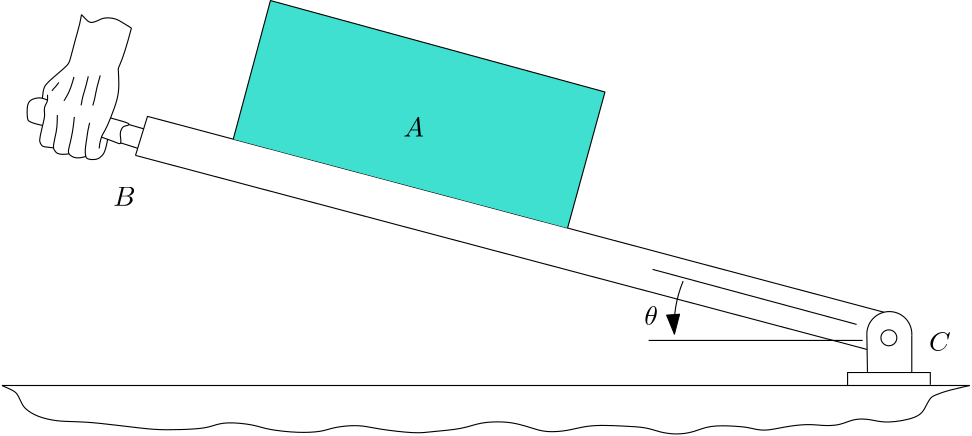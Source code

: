 <?xml version="1.0"?>
<!DOCTYPE ipe SYSTEM "ipe.dtd">
<ipe version="70212" creator="Ipe 7.2.13">
<info created="D:20200402191246" modified="D:20200415013242"/>
<bitmap id="1" width="1920" height="1080" BitsPerComponent="8" ColorSpace="DeviceRGB" Filter="FlateDecode" length="275298" encoding="base64">
eNrsvXe0VVWa9nvvGPefe7/8dff3da7uLiu23dVtVVkGBCMKSlARSYISRXLOGQRUlJwzSIYD
Eg9BsgQJcoiHzCEfQKgylNrV/d3n7LfWW9O91977EI6g9fuNZzhwn7XXmmuuGd75rLnnvOfe
++9BCCGEEEIIIYQQQgghhFL065uDDEQIIYQQQgghhBBCCCGE/4wQQgghhBBCCCGEEEII/xkh
hBBCCCGEEEIIIYQQ/jNCCCGEEEIIIYQQQgghhP+MEEIIIYQQQgghhBBCCP8ZIYQQQgghhBBC
CCGEEP4zQgghhBBCCCGEEEIIIYT/jBBCCCGEEEIIIYQQQgj/GSGEEEIIIYQQQgghhNB3zH+u
XLky/jNCCCGEEEIIIYQQQgihW+s/V47Af0YIIYQQQgghhBBCCCF0q/znyl8H/xkhhBBCCCGE
EEIIIYTQzfvPlePAf0YIIYQQQgghhBBCCCF0M/5z5fTgPyOEEEIIIYQQQgghhBC6mfnPxYcM
RAghhBBCCCGEEEIIIYT/jBBCCCGEEEIIIYQQurV6oVrN+x96mHxA+M8IIYQQQgghhBBCCKFb
qz79+g8ZNgILGuE/I4QQQgghhBBCCCGEbq2GDh9RUFDwbbGga9V5pV//gaH0yZ2Z1FZt2ycl
NVU6Bv8ZIYQQQgghhBBCCCH03VPFZ6u0bNNu1Zo1v/71r78tFvSAN948dux4KH1yZyZ18ZKl
SUlNlY7Bf0YIIYQQQgghhBBCCH2X9GT5Cm+9PXjpsuW7du8+f/68WYVmQd/5s7WTHE59cmcm
dcPGTVntWR2D/4xQCalylaqlH31C/6hZ++VxEyZJ+kfqYa81azlpytSRo8ZUeu6F6zq/jte3
9F2dgdz+tqvv6wOmTJuu/97a06aWvYrPVnlj0NsqNlOmTm/XoRM5jxBCCCGEEELoOzntefac
eQUFBZcuXVq/YcPu3R+5Wzhh4iT8Z/znb4X/bNbflGnT23fsks5RNM+nQ6cuU6ZOHztuwos1
XgqPadOugz4fP3HSy/Ua6CQ61R80dfq4CRN79elXvmLl8Ct1GzQaMmx4kXE0bfrESVMGvjno
2SovFie195Uq3bJN21Gjx+rM+q4umnpyVcx+/QdOmDRZB0yeOm3YiFENGzdJcrH0p7HjJ1Sv
VSfp/DqbpdzcM8+c8I5Gjx3fvmNnpSRr7iXnRiSd3DI29q+hd5f5Xm6VVfjOkGGpRp+7wZ27
9Vi2YsW48RPLVajUsXPX8+cvSPpH6tmUvCtXrhw7drxew8bXlQwdr2/puzrDrbUrPUst95q2
aGUPzqQbT33Wg94Z/GjZckkPMdVUV+FREVJ5aNuhY2yFUsFu9FrTpFTpYCu6nuep5y9OIc+Q
gKwq/egTzVu10flVjMPPdYk+rw9QsnVRPf3BQ4e/9HLdG8j5tevWq8nSf29tS5Va9saOn3jq
1CkVG/13/B3f5yKEEAr1xltvz547L1SX7j3sT+06dlZPpEHWrDlzR40dl7kzqlWnrrrCjl26
JX3epn1H9WV2EsWuYWRS+fmqQ4aNmDV7ji46bcbMHr363FeqjP+1zGNlu/fsYwlQInlSCCGE
ELrtM58X5Cy8fPny7t0f9e0/oE7d+gpUzCqcN3+BAhs/7OHHyuI/34z69Os/cfKUzNIx+M83
JrP+dImZs+akcxTN81EQfrGw8NKlS4PeGRIes3LVan390KH86rVq6yT695UrHx8/fkKnPX/+
vOrI4cNHJk2e+vhT5e34pi1arVu/4ey5czrzpUuX9d8TJ08uXPRenboNsprP/Qe+sXPXrosX
L+q0+q4So5O/O3Ome3fPvVBN4wUzMy8XocSf37z5A/eszMVSIvXdkWPGJvlvO3busgw398wz
58zZs/qH0KWVB3vy8ga88abSkzn3knLDpZsd+Oag/MOH7X91cktPeEBx7uXmZVZhXt7eVKPP
3eAZs2Z//PHHe/bkPf9i9W+R/2xJvXbtWkFBwYkTJwsLC8+dP7/9wx0qQm5B68ZTn/WpgoLu
vfokPcTUm1Lh0SPTn95fuy70tP08yrR5C3KSCvCq1WusgHmeJ52/OIU8cwIyvzPt1affjFmz
VM5VkMNCq+qpSnr06DFl1MmTJ3X1s2fP5q5cWa1W7TvTf1Zu5O3dd/Xq1XXr1nfo1KVWnbqE
JQgh9C3S/gMHPvnkk73797uGjSyKAZq3anPg4MHzFy6sXrNWvbZ6utyVq56p/Fy680yYPEUd
bv+BX1tFUCfZt3+/OvQVuSs3bNykTk3/rVKtRqKfLTNj1pwLFy7s3LV72fIVx0+cVJDQpXtP
+2LZcs9MmDRZnyh4ULA6eOhwnhRCCCGEbq9GjBpj5nPjps1/9WBpd3STzOfZc+YlzS3Efy6m
Hn6sbOOmLfr1Hzh85Ogx4yZklo7RkTr+znT7vxv+c5UXqx84eEhHrly12g94scZLhw8fvnbt
2pJly+994CEz0woKTg8ZNqJt+45duvVYtXqNxgUnT57qkHCNqtWqvXHTZn2iccFbb7/TvWfv
CRMnnTh5UrVpQc6icN5pqlq0apOfn6/0rHl/bfdeffTdae/OOHf+vGS17L5SpadMm37hQpF1
pj/pAJWKnTt3Xb16dcfOnbVfqRf6z2LT5g/CK/bo1edswgpO9SR1Rd1O2w6duvbouXXrNp1Q
g6P6rzYujv/sueGq26DR81Wrt27X3v5XJ9dhR44cCQ8ozr18M/7zy/Ub9uzdt3W7DqUfffxb
5z+rpOUseq9dh07devZakZtbWFh4+MiRDp27ZPCfVZg/2LKlarWaGfxnFRsVnmsJjh8/oZKQ
WqHEvn37n3uhmv9Jhx09diyz/5y1kGdNQAZNmz7j8OEjGssrW5IKrR6xCqrG41Onv9uuY2eN
vs+dO6cjhwwddmOFqqT9Zy8zo8eOJyBBCKFvlx5/svzJU6cKTp9+tUlz13NVi3rMJUuX/fa3
v509Z261mrXrNnh1167d1379a3VSsed5pvJzefvU2e5/uuKz4edr1q79zW9+M27ipBeq1axV
p+6GDRs//fTTt94ebN2HupJDh/IbvPqagrFBg4dcvXZty9ZtNgX67cFD1UXm7d2nUKFm7Zef
eqYiDwshhBBCt1EVn61y7Phxjc1btmkXOrqh+WwTtDSE1xj5yfIV7pA5242btjDNz1mY5HDq
E//rbU+wEjD93Znbtn+YdefBUDpe37pDcvu75z/f+8BDOYveu3r1qoL2Ki/WsAMGvTNEFeHi
xYuvD3gj1qxr077DqVOn9K1Jk6daNdHx58+fV8D/YJlHiqaalH9mxszZusrxEyeatWydIamL
3lus8+QfPlyv4av2iYYbGjIknOTN95Uq/XK9BkeOHNExS5Ytt5GI0ty5W3cNcS5fvjxuwsTQ
lrxYWKjPlTw//+IlS/XdCxcupHqSYeb06dffJm8PHzmqOP5zVj/WDksygYtzL9+M/2wLRJj5
aX8Sk6dOtVVBxo6f4M2glZYTJ07Y8h1Tpk4fNXpsvUZ/uPdnq7z4+wV7E8tKdOnWw5aVTvWf
0x1p65aMGjN24FuDJk+dplKU2a4Mz1m9Vu0tW7deu3Ztw8aN5SpUSuc/q2wUFhZOnDzZJhXH
PsREqS44e/acSqMuoZQkVSg9uIsJ3hz0jv9JN6KDzyV2CkjnP2ct5FkTkEEagL+/dt1bb79z
9OixpEI7b0GOKub2Dz98ulJRYVP+HEy8bFLdtAOU/3oKugVbnUNPx9fMKV+x8usD37AnPnL0
mO3bPyym/2xPc9iIkQPeeDO2wLzWrMXoseP0uS47a/Yc5ae1RSqTy5av0P8qr5TmdAuSI4QQ
ujNV+5V66g33fD38MKnL++yzz3pEP0RSt/jll1+NGjMu9jzdevZWUKSOKelzBSczZ8/xV8DT
ps/46quvZswq6tEUz3z++ecLFy22Pz3x1NP5h4+cOXv2hWo11eHm7d2nE3bu1oNnhBBCCKE7
Qf36D9T4evWa923ms+mV+g1D81kq9fBjGzcVrV3cKWVRstuiR554avKUqdu2f2i+bpLDaf6t
pGN05O1N6tuDhyr8uy6H1pbg1rf0XfznkvCf9b/de/Y+d+7cxYsX/XeOy5ev0Hf37t1bIfHT
yFSzrk7dBkeOHr127dqMmbP0v8sSx+/Zs8cMQFPL1m0LCgp0oVGjx6ZLp47fk5en767IXXnv
Aw/557369Js7b/6Y8RNKPfzoG28NKlpm4dy57j3/sH5CmcfKbk3Yd7ZIuNmSuoWdu3Z//PHH
M2fNjszJOgcPHTp//nze3r2Z/efGTZufPHlS39XopuT85+LcyzfjP4fJ8z8dPnJEmXDhwsVL
ly7t2LGzaYtWXlqUbD1x/VX/uHix8P11616uV7SyioaBc+ctOHnqlM5w6tQpfXH//gMD3nwr
1X/OcKRfQudXodqzJ6/4/rMNSIuWCy4oaNK8ZTr/WedUM5Kfn9+8Vet0D3FmYk2SXbt25yxc
dPXq1Q937PT1mf1ePtyxQ8esWr3GTGMdsHXbdp1Zn6fzn4tTyLMmIINUdF96ud6DZR6xGw8L
7atNmqt2W7bYIzh8uOj1x7gJk+yXBW+9M1hPQRXHVufQc5k9d64uqj+NGTf++PETSs/p06eV
t6dPnymm/xw1L+fDArNm7dpaiaU+6zZotHnzB4UJVBhOnCi6hLVFY8dP1BWvXPnY1lfZt/+A
2hAiE4QQ+raoZZt2atLVZcyYNXv23HlTphX99Mb+NGvO3M8//3zOvPllyz1Ts/YrH+XlqbVv
36lL7HmWLl+hTkRdWNLnT1d6tuKzVawn1Uk0ulF/YYv1vTtz1hdffDlx0hQ/uGhNqsLCRq81
VVfy8dWrR44cVRBStHD07DnvDBmWYekPhBBCCKGS1uIlSzW+7t3v9fDD0It2derSbeWqVb6b
2G1X/UaNzb9Kh/5av1Hj255Os0eKz4EDB+vUrW/vBfbk5eE/l5D/XK5Cpd0ffVS02sbSZfrf
Ki/WOHDgwNWrV+fOmx/ruD7+VPlhI0YW+b2FhQPfHKRPtn+4I9U+faLc03qC4WTLVJmPrWNm
zZ4bfv5Y2XKVnnvhmUrPaZQxacpUJebEiRONGn9t37eFi94zX/Ge4Ff8GoBcunTpo4/22PQY
pdP+194ZpfOfNZyZPGVqYWHhhQsXevfrXxz/+eLFi8uWr/CN8FJ3sov1n4tzL7fKfz5z5ky4
++H7a9ddSZDOf1bCVq1+v0PnLr369tu3f7/+d0XuqvtKlbbSomxckLOwQ6cu7wwddvz4icuX
L7+bePUwYtRoZdrBQ4f0rfYduyxdtlwHqzipFCX5zxmOtEvoips2fzDgjTfbdeh0Xf5zz959
LxQVxkKbrh/rPy9ctHjrtu0aF69+/309qVT/WQVG5URp0OhYJzx37tzZs2d9ppbfy5y585Sx
R48ds8UxunbvebZoFfFj7y1eks5/Lk4hz5qA4jewsYXW3Oax4yeq3Cox5ki/2qTZocTbGVud
Q2VYt6aL9urTT3eXf/iwFYmOXboWLWyef/i6/GcVmPkLigrM2HETTp85owIzcXKRLTB77lw9
BRUhFaQOnbsuWbbM26IaL9UZMmxEQcFpW1+lZZt25SpUJjJBCKFvi9SSX716rbDw0q6PPsrb
u/fqtWsHDh5q0aroTWKN2i9v//BDtfYrcldu2brt0uXLM2bNeeKpp1NPUqtOXXUE6zdsLJNm
8T3b4lAnuXzlyvychbaYxoKFi7766qtx4//wO7Jt2z80//ntwUO/+OILXVG9pK5+KP/wxYuF
U6ZOC3cnRAghhBD6JrVhY5FDpUClOFOONVJOmhd9x1rQd4j5LF3v5Odjx4+3bNNu8tRp+re+
i/9cQv5zkV02e07R6scHDlR5sUb/gW9evHjxzJkznbp2j3VcFeQfOpR/+fKV1Wver/hclSTH
r/iGWNZ0Zp5vnOqgFhYWDhsx8uChQxcuXHh94BuPli23YcNG3en0d2esW78h1ZPUd82bXbps
uc3D1GG6oxvYf/DDHcmrN8f6z8W5l3Tq+/qADHZ3qv8cbn0onTx5Uo84g/+s3OvXf+A9iSVB
Zs6ebUuyPF+1upWWU6dOtWzdzmZr296U27d/eF+p0h9s2Vp0nr17hw4bMeidIcpJXffcufPd
evYO/efMR9olVOS69+wTzhAupv9sH6qJsB2FYv1n3W/P3n0KTp8+f+HC8JGjUx/EG28NUgm3
qenlK1TesydPObB4ydKwoOqTqdOmb922XQkYP7FoCnHOwqK1a5bnrpwzd146/7k4hTxrAm7e
f+7Wo+eRI0f0lDXoLv3o4/pk/IRJKvPK9pmzZuuJTJo89cSJovnnc+cvGD5ylE0pb9O+o458
sMwjGzdtvi7/2QtM2fIV1m/YqO9u2bK1XIVKH+3Zo0vo6ZuxYO8OUtd/voVrhiOEEPpmVPn5
F3r16de1R6+GjZtqPDVn3vzPPvvs/bXrbGr0gYMHT50qyF25asOmzZcuX165eo1tHZik2J0H
Q6mvX7xkmU5SeOnSxs2b7ddYCk2//DLef9aHX3311YGDh5q1bP1CtZr6b9Fvek6fqf1KfR4Z
QgghhG6j/9y4afOsR9qSy7XqvHJHpT/Wgr5zzOcbc2t37d5dUFBQ0m4t/nOb9h1tn7LXBwxc
snTZtWvXtm7bXjZaczt0XI8fP3758uXEcrubLOaXrOBt/Pr85wqVnz90KN/X6IhV7VfqHTly
NLM1N2Hi5MSc4ZNJv8RUOvXFj4L5zwnbauSCnIX6x4rcla3bFa2me+LEiVebNLMZ2kme5Jmi
mau/t2f35OVNf3dG3cTyvDew/2CzFq0e+/o2i7GWcnHuJZ0WLnovg92d6j+HWx9KEydPKSws
zOA/h+XB7EdVPQ3TUvcfnDV7rr578OChho2b5OcX7VN55swZS5hKiJmob709OPQSn69aPcOR
xd/iMNZ/7t3v9YsXixZ56N339Qz+8+NPls9ZtEjf3bd/v2W4X/G+UqXNVN+zJ698Ys7twvcW
K7UHDx2qXqtOeJ4ZM2ePHjdeVUAVpHbd+hpNnz9/vk+//rYETaz/XJxCnjUBN+k/d+zSbe/e
vcrw+Qtynq/6+5UzLc0qFV6uzp49d+nS5eW5udNnzNSf9u8/4KW6+PsPpj7NufPmW+bYVPCP
P/54zLjx4QPFf0YIoe+Anq3yYs3ar/i85Rat215OLO2l/nfzli2Fly716/+GbR24WKHmr389
fOTopDPoSMVCih6Tdh5MdJRlqteqra8/9UzFZ194USfJWfTep59+OjWxTPS06TO++OKLyVP+
sG/Cnry95j+PGDXmyy+/XLJsuf9pzftrP/nkk87RLAuEEEIIoW9YtnnfG2+9nfXI/gPf3Lb9
wwFvvHmn3UKSBX1Hmc+xbq1SuHLVqlTFzuXGfy45/1kB/5YtW69evbpsRe6BAwc+/vjjSVOm
xjuuHTpt3bY9YVBvq1qtph3w3uIl+mT//gO+KYx52qdPn9aFRowanS6dj5Utt2vXbp08N3dV
+HmP3n2mTJs+eOiw+0qV7td/oK2M8fqAgX7Ao2XLbf/ww8QK4RuTbMluPXqdPXv26NFjOQsX
Xbny8dp160s/+nisJ6kBiNuzTZq3tD3aiuk/39j6z8W5l3Sq26BRBrs71X++3vWfv+4/j9aR
J0+eeq1Zi1Q7cfacuYnlcQ40ePW1/MNFyzJs3vxB9569XV2796xWs3boJb5Y46UMR96k/zx1
+rsqsSdOnGzUuEkG//mexP6PeXv36uBD+fnhQ6z/auOjx4o27ztx4oTNMP/ooz02h3zYiJFJ
56nX6FWVLpWxGbNm2+ou5StUTsrzsJAUp5BnTcDN+M9t2nX4aM+ewsJLS5YuCyebmf987Pjx
Pq/3Dx/Ka82aT3935rWi300f9BXdb8Z/njc/xzLHrHhfgBr/GSGEvksaMnzEho0b7ccvv/ef
Lxf5z9VqvnTm7NmC06d9i1uNtj7//PPcVauTztChc9dLly/PmTs/9eSlHn5s8ZKlS5Yt96Wb
B745qOgkK4v61jcHvfPZZ5+pX7M/6ZiTp06dKjhd8bkqXXv0+s1vfrNl6zZfcGPDps2ffPJJ
J/xnhBBCCN0mdeneo+g3wlu33f/QwxkOe/ixsjt27tSRLe7IrZHcgr7TzOdYt7Zn7741XqqT
Kn2O//xN+s/SxMlTrlz5WMF6YWGhYvYWrdukc1z7vj7g7NlzOswnMfYf8Mb58+cvXrw4fsLE
0o8+cU9iX7YFRfavxh1HGzXJtKbNrNlzr169evToUdvtTqpSrcau3buvXbu2Zu26ex94qGr1
mnv37dMx69atN/esyJQeMPDMmTNKw8hRY5JsyXIVKm3bXrQl3ImTJy8WFg56Z0hmT/J6c+9m
/Ofi3MvN68b858LCS7aat5K0IGdhYj2WgxrBWWkpKDjdNrEs8+NPlV+fWMxETWXpRx/f/MEW
+7e/emjWspVNjA+9xMxH3oz/rGKTt3evSsuKlavMk8/wrFWchgwdfuFC0WLX4UMcN3GSzqky
c/z4H1YsUZEuWtV8w8ZHy5YLz6N7WZ67Umc4dvy4re6SmudJhSRrIc+agBv2n3VFdVh6uMtX
5KppDf+k2lq0UdSpUy3b/N4rqPVy3Rat2qgAvD1k6KVLl86ePdutRy99rkq9efMHof+sWla1
Ri3bhFGq9NwLPq369+tvFE2eb2MF5oMtW2x9eD2gHTt32asffR7NXWf9DYQQ+i5o8NDhn3zy
ycZNm5u1bN3otaaLlyz99NNP9V81+B/tyfv1b36T2OL5Vf1Vvcnnn38+JTF1OVTRzoMXLjRr
0Tr15OorN23+QOefNv1dP4nOP25C0Zob1WrVLjh9WurRq4/+qmN05Pvr1utbT1d89sMdO9XD
vjNkmP6kIPbChYv5+Ycrpl/HDCGEEEKoRFW2/DMHDhxUfNLn9f6Zf1x27tw5HfnIE0/dmTdS
v1HjefMX3Gnmc6xbW7dBo3RTPfGfb4n/vPmDLYPeGeLq8/qAchUqxfrPjZo0ta9cu3Zt3YYN
4fTaJDOtbPkKy1fkfvzxx3l795p/+HSlZ5cuX56wEI/NmDV73IRJi95bfPr0mYsXL2pwYYvN
ptPL9Rvm5RVNSd3+4Y6x4yaMHjtuRe5KffH06dO9E3uaa+zwztBhZ8+e1XhBf9LJdc79+/fr
Kxs3bjIzM8mW1HlssXHV09QVqovvP8fmnuXG2bPnpk2fEf61e8/eWf3n4tzL7fKfr169uv3D
D4cNH6ncO5pYJCFn4SIl2EqL8nPd+g1Dhg1/d+YsPZrCwkKNIoumMA16225nydJlGtnp8X24
Y8eSZcueqfRckpeY4cjr9Z+L9sVbtUYnGTd+ooqNvpuXl9cwMfk567NWWc3NXRX6z+UrVrZ3
djt37WrboZNPMtftJ+zZgjbtOySdp0+//mYO+5uazP5z5kJenATcmP9cr1HjD7Zs0UkKCk4v
W56bVJJrv1Jvz568RKqKnrv0/tp127Ztb9K8RfVatW0zRP2vHrpK6cmTJz1X9V0N7VeuXtM9
sT1i1Wo15+csXLZ8RbOWrd1/VoHJXblKz2jmrNlnz527WFhov7MeP3GSCo9uXAVJZ960ebMS
gP+MEELfAVV+/oWF7y0+c/Zs3t59uz/66OLFwq3btr30ct2iST7deuw7cEDdwY6du/TXCxcv
5q5a/WKNl8KvZ915sGnL1oocdH47ic62InfVC4nf4ilcUS+jP504cVJ/PX/hwt59+15r1sK+
2LxVGx1/+swZ/Um96tGjx+6cTeQRQggh9MepPv36X7p06dCh/O49e6fOgn74sbJPlq/wyBNP
DR0+smv3nnd2BFj1DkzVgQMHXcrnrP6zjgm/gv98A/7zhQsXTgd89NGeOnUbxPrPpR99/P21
665du6ZsHz5yVOYZvy1atVH0fvny5bnzF9gcyFp1Xpkzb/6xotWhr5j7lJ9/eNyEiT4rMp00
ZGjdrsPadevPnTuvSxcm2JOXN3jocF+AulyFSkOGjdCHOuBKAg0ilixb7i9ZksxVfX7s2LGr
V68uyFlYHE/yunLPcsM2bgv/uvmDLVn95+Lcy+3yn8Wujz4qKCi4KAoL31+71pa4//3859On
9+7dm3CeizYNXLBwkT1Z3c7oseP0rHU7ypDz588fys8fNWbs4089neQlZjjyev1npVxp0El0
KiVs9Zr3W7dr7xsXZn3Wyur8YP2NTl266lQqsaOj+fymV5s0O378uB70zFmzk85TvkJlFYbw
TU1m/zlzIS9OAm7Mf3578FBrac3rTirJSlWnLt22bt9uC3GfPXtWT3/xkqXVar6kP/Xo1Sdv
7149l7OJ4bxS67n6/IvVdS3VrxmJhBWl88QJXWjw0GFeYFSc8g8fLig4rc/1rFVg7GfXKjb6
t/JBBUmX27t33zn9Gf8ZIYS+E1IH0aVbj/4D3+z/xpu9+77ucX6pMo++1qxFn9cHDHjjLf21
R+8+1WrVTvquQgL1LG+9MzhDxFiv4as6rU6uk3Tr2Ss8yZNPV2zfqcvrA9/UJXShxk2be2Cg
f+h/7er9+g9s2abdw48/ycNCCCGE0G3UI088NWbceLOgJ02Z2qFz1ycTDljFZ6vo33PnLZg9
Z55Z0KUefuwOSbPSU+HZ54ujJyM373apeas2LnMzMvvPOib8Cv7z9Uzmr9Cpa3eF6EnSh/pT
zdov9+zdt3vP3pW+/tvDho2b9OrbT59r+PB1P/ZV/66b1W3bd9KHrdv+wfd79oUX9WGvPv30
uUYWCu+feqai/anv6wNsVdtQqmKvNWtp44Lar9Tv3K2Hrm4JaNK85eNPlg/ToP/Vh/qTTq5L
dOzSNZw2oxvRn3RTujVLXvuOnfW/NutGatehKLU2P9Mzp15it8HrzT3LjVS1SyxPkZRpSR9m
vRdliLIlNa9SJ+q8M2RY6mHjJkxSDug2Uy+dlEVh8uxPXbr3fK1Z8x69+ujzrj161an7+33h
rbSoAdRp9Q89ID2pqtVr+pn1lPWs9cSTnrtlo18xw5F2CS9gGTLBkup5rtxTwmrVqeuFsDjP
usgNbtveH2i1mi8pManF3kqRDtOQOfU8LVq1VVb4pOukPE+tMhkKeXESkOFxJ914eKeWselK
sg54sMwjDV59TY+7KFVfL4plHivbtEUre+I6Xqn1XFXC2rTvqONfrt/w95ncpVv3Xn3su+Y/
nzhxQmnWMakFRv+2fNBd64Sdu3X3tii1zCCEEPojkfoj9Rosi4EQQgihPxKVLf/M0OEjbSGO
vfv2aVitDzUe1r+LHNE9eZXusLhoxKgxS5ctL45G3KLVZW+JNmzcpPxs36lLrFWuz2290Du8
tNyx/vOdpoWL3vNVbV35hw/bgsPIpQxRtqTmlTIw6cj1GzamHrZv/4GWd+S69CWUCX88+hY9
7uLPZkcIIYQQQgghhP6YZ0E3b9Vm4uQp6zdssGmH+u/KVatGjRmrz++cmc+m+TkLw0UqMmh+
tBbBneM/b9r8QaxVvimx1xX+83dGdRs08lVtXa3btX++anUanFDKEGVLal6l/lLg1SbNUw9r
2aZduQqV/3gy4Y9H36LHjf+MEEIIIYQQQggVfyJ0nbr1bSFl/bfGS3XuzA0HlchwkYoM8h/U
3zn+c2bwnxFC6NulpNVUEEIIIYQQQgghhG6LmrdqE7uIbqg7c81n/GeEEEIIIYQQQgghhBBC
+M8IIYQQQgghhBBCCCGE8J8RQgghhBBCCCGEEEIIIfxnhBBCCCGEEEIIIYQQQvjPCCGEEEII
IYQQQgghhPCfEUIIIYQQQgghhBBCCCH8Z4QQQgghhBBCCCGEEEL4zwghhBBCCCGEEEIIIYTw
nxFCCCGEEEIIIYQQQgjhP+M/I4QQQgghhBBCCCGEEMJ/RgghhBBCCCGEEEIIIYT/jBBCCCGE
EEIIIYQQQgj/Gf8ZIYQQQgghhBBCCCGEEP4zQgghhBBCCCGEEEIIIfxnhBBCCCGEEEIIIYQQ
QvjP+M8IIYQQQgghhBBCCCGE8J8RQgghhBBCCCGEEEII4T8jhBBCCCGEEEIIIYQQwn/Gf0YI
IYQQQgghhBBCCCF0G/3n7j17derctXnLVg0bNW7Q6NX6DRuhb14NX23sqtegocs/DA/WY3LF
fti+Y6cOnTojhBBCCCGEEEIIIYTQ9apj5y6dunTt0+/1wUOHvVCtxk36z8uXL8/JyZk6deqY
MWNGwW1ibMDwAP8wPHh0QOyHubm5KwEAAAAAAAAAAACun1WrVq1Zs2bbtm35+fktWre9Sf9Z
p1qxYsV7772Xk5OzIGI+fLMsCpgb8F5EeHBOQOyH+/fvPxBxEAAAAAAAAAAAAKDYHDp0KD8/
/9ixY2fOnGnTvsNN+s+bNm1av3792gTvw21ifcCqgA0R4cFrA2I/vHjxYmHEJQAAAAAAAAAA
AIDr4fLly1euXLl69WqHzl1v0n/etm3b1q1btyT4AG4T2wM2BnwYER68NSD2w08++eTTiM8A
AAAAAAAAAAAAisfnAb/97W87d+txk/7zjh07Pvw62+EbZ1fAloDdEeHBOwJiP/ziiy++jPgK
AAAAAAAAAAAAoHj8W8Dvfve7rj163aT/vBPuAD4KCK3mPRHhwbsDYj+0smH8OwAAAAAAAAAA
AECx+Y+Am/efd+3ahf1729kTEPrPeRHX5T+HtvN/AAAAAAAAAAAAANwQ3Xr2vnn/GW47eQHh
Wih7I8KDw8nSsR+GtvP/AQAAAAAAAAAAALgh8J/xn/GfAQAAAAAAAAAAoCTAf8Z/xn8GAAAA
AAAAAACAkgD/Gf8Z/xkAAAAAAAAAAABKAvxn/Gf8ZwAAAAAAAAAAACgJ8J/xn/GfAQAAAAAA
AAAAoCTAf8Z/xn8GAAAAAAAAAACAkgD/Gf8Z/xkAAAAAAAAAAABKAvxn/Gf8ZwAAAAAAAAAA
ACgJ8J/xn/GfAQAAAAAAAAAAoCTAf8Z/xn8GAAAAAAAAAACAkgD/Gf8Z/xkAAAAAAAAAAABK
Avxn/Gf8ZwAAAAAAAAAAACgJ8J/xn/GfAQAAAAAAAAAAoCTAf8Z/xn8GAAAAAAAAAACAkgD/
Gf8Z/xkAAAAAAAAAAABKAvxn/Gf8ZwAAAAAAAAAAACgJ8J/xn/GfAQAAAAAAAAAAoCTAf8Z/
xn8GAAAAAAAAAACAkgD/Gf8Z/xkAAAAAAAAAAABKAvxn/Gf8ZwAAAAAAAAAAACgJ8J/xn/Gf
AQAAAAAAAAAAoCTAf8Z/xn8GAAAAAAAAAACAkgD/Gf8Z/xkAAAAAAAAAAABKAvxn/Gf8ZwAA
AAAAAAAAACgJ8J/xn/GfAQAAAAAAAAAAoCTAf8Z/xn8GAAAAAAAAAACAkgD/Gf8Z/xkAAAAA
AAAAAABKAvxn/Gf8ZwAAAAAAAAAAACgJ8J/xn/GfAQAAAAAAAAAAoCTAf8Z/xn8GAAAAAAAA
AACAkgD/Gf8Z/xkAAAAAAAAAAABKAvxn/Gf8ZwAAAAAAAAAAACgJ8J/xn/GfAQAAAAAAAAAA
oCTAf8Z/xn8GAAAAAAAAAACAkgD/Gf8Z/xkAAAAAAAAAAABKAvxn/Gf8ZwAAAAAAAAAAACgJ
8J/xn/GfAQAAAAAAAAAAoCTAf8Z/xn8GAAAAAAAAAACAkgD/Gf8Z/xkAAAAAAAAAAABKAvxn
/Gf8ZwAAAAAAAAAAACgJ8J/xn/GfAQAAAAAAAAAAoCTAf8Z/xn8GAAAAAAAAAACAkgD/Gf8Z
/xkAAAAAAAAAAABKAvxn/Gf8ZwAAAAAAAAAAACgJ8J/xn/GfAQAAAAAAAAAAoCTAf8Z/xn8G
AAAAAAAAAACAkgD/Gf8Z/xkAAAAAAAAAAABKAvxn/Gf8ZwAAAAAAAAAAACgJ8J/xn/GfAQAA
AAAAAAAAoCTAf8Z/xn8GAAAAAAAAAACAkgD/Gf8Z/xkAAAAAAAAAAABKAvxn/Gf8ZwAAAAAA
AAAAACgJ8J/xn/GfAQAAAAAAAAAAoCTAf8Z/xn8GAAAAAAAAAACAkgD/Gf8Z/xkAAAAAAAAA
AABKAvxn/Gf8ZwAAAAAAAAAAACgJ8J/xn/GfAQAAAAAAAAAAoCTAf8Z/xn8GAAAAAAAAAACA
kgD/Gf8Z/xkAAAAAAAAAAABKAvxn/Gf8ZwAAAAAAAAAAACgJ8J/xn/GfAQAAAAAAAAAAoCTA
f8Z/xn8GAAAAAAAAAACAkgD/Gf8Z/xkAAAAAAAAAAABKAvxn/Gf8ZwAAAAAAAAAAACgJ8J/x
n/GfAQAAAAAAAAAAoCTAf8Z/xn8GuIV8+eWXXyTIz88/GHEg4LPPPvttgvBb/x7wtSa6W7e2
CSpUqFA+YuDAgYMidKHUNNSoUaNSxA9+8IN/SHD33Xf/U8T3vve9v40YPnz4+ASffvrpVxHh
2XSJ30Zcu3btaoJ0jcPChQvnJPjpT3/6dxHhpUuVKvVQgj59+gyICHPD0/BvAbF55Vkt0mWg
o5PE3p2jxnN3hO5iQYQy+c0EGzdu3Bpx9uzZCxG/+93vrLX8XUB4Zt3d5wnSZVr4xYsXL9pp
wxuJvbt0t+zZku6Af48jPEAl4ZMEXwQsWrRoTsTmzZs9Kzw//VsivFNPz8mTJ49FzJw5c0rE
zp079yRIetDOlStXLiXQSb6MCC8RZqAfEPth0hczk7VQ6ZZ/ExF7WmVO7HXDOuUdbljgL1++
fCki9upqXvZFeL4pJLsaEX7Lk3FdfbpK7GcRukGP+goKCk4m0EOcHKFW7niE7i612oYUFhZ6
3Yk9wNsZr1zpUv4fAeHnKqUTI7wKjxs3bkLEjh07PGryMqxb/jQitsyorH4QMX369EkRhw8f
LkigU3mZCZ9y1pwPy5KOtyoTfitMm3/ubUv4sETs5XTm2OLhqOb6U45tatL1C8W/u3Qt2L/F
EXvadNdVUUn9ou7oWoQejTcI3hdkrePhab8KyHrLOmHSta7rWyL2TsNeL7Z4pLuR2K4wLOSx
OR/evsqVt/B+FSXDS2Ds3YXfiq3O4RnCHue6WlS/fZXtjyPC5sXvOl2d8jsKE6yrpD47PQ6v
aLG5rSZlW4Q6uNERp0+f9jqe9TH5neouMjcp1j5nOG2YnlWrVq2I0A1mLoGx+ZO1u8zas6R7
iLFpCFt4JcMbKC+x6cpSbErCS3vjmdQohZf2b3mxDJvcrDeb9dGEl4vtpmPTE96m4tXNEeqJ
RiRQDxsGYKnBRtY0CCXeHn0YjYff9YOzmgZqfq9EZAgMUvt0b+7CWvCtGxWmi1K8eKQLhDQS
GZvgzJkzsVXGn134YW5u7rsRL730UrkEVatWrRGhcCW2RrRq1crGmPfff/8vIjRa/IuI73//
+z9M0K9fPw/gz58/n1pE9ZQz1/ENGzYsjFCSHol49tlnX0hw6NChMJFeAfXFRREVK1b8l4h/
jfjLv/zLP43o3r27BYGKNmPPpnSmZmC6Viscb6YeoPrlraVG+jsjpk2bNjLi7bfftlhU4+5R
EYsXL14VoXj+SIL9+/e7g6fhQNiHejjnPV1snVKluxyRbtjr3WJSNx3rbITNyA0cENYCHYD/
jP+M/wxwC/EeSr2ne877A67Lf+7UqVPLBE8++eTjEer6B0bE+s9VqlQpF/G3f/u3f5XgBz/4
wQ8j/vzP//x/RwwePHhMglviP8+fP39mAgUqHrSEl7733nt/laBHjx59IxRF34D/HI5Vs9oI
oQkQe8CePXs8YFiwYMHciDfeeKN/gvXr17v1pGjwfMQt95/ttHea/6w8mRmxceNGz4ri+88n
Tpw4GjF9+nS3B9VVWdeTbmCi8KkwwZ3mP+tOS85/LoyIvbqaF+/f/RGUnP8cRn2nTp06kUAP
0e1ctXL+cqE4/rPXnXTDVXeQbsx/VikdF6F20qrw6NGjx0Zs3759T4RyxseDPoKILWwqq5si
NPIaH6HHcSqBDcZLwn8O03Zj/nO64vEd9p91xdvlP6de67q+dQf6z2EL71cJS+CN+c/hGW7e
f1aj4U7X7fKf1ZdtiVAHNyKioKCgJPznsOmIPa2aOE9Pbm7usggdn9kRDducO8F/Dhuob9J/
Divd5wFZbzbro7l5/1nx6sYI9URDEyiMvNP8Z7fC8J+L7z8r6jaL8rr8Z1XtqRHVqlV7LIH7
uiI/Pz+2RjRt2tTGmPfcc49PGdJo8X9G/PVf//X3EvTq1csD+Fj/OWsdX7du3fwIJenBiKef
frpygoMHD8Z6v/piTsRTTz31kwQ/DfiTP/mT/xzRuXNnCwK/Yf9ZI3034iZPnjwswoeTQ4YM
GR6xcOHC3Ii8vLzDCfbt2+e23qVLl1LNYbWBmd/pqNL5JBb8Z8B/BsB/xn/Gf8Z/xn/Gf8Z/
xn/Gf8Z/xn/Gf8Z/xn/Gf8Z/xn/Gf8Z/xn/GfwbAf8Z/xn/Gf8Z/xn/Gf8Z/xn/Gf8Z/xn/G
f8Z/xn/Gf8Z/xn/Gf8Z/BvgmCceJ4dhf0eD2BDNmzJgeh4YAthCf2s9wmOOEV1HM8ESCu+66
6x8i1Iu5i+LHa4jh1fnHP/7x30T07dvX1pvasGGDe4aDBg1yB1snNINaZ/AVXDPEeKktQzji
u//++/8xQb9+/d6MWLly5ZqISpUqlU2gO/r7iK1bt/pitt73pbNzs1qFsWPq8IBwiUi3kfv0
6dMlQh136hlGjx49OGLKlCke4PkrgHD8HhaJ2JAs3QK/3vaGiQwz3IdgFwPSGbOZndKs3kto
WCng7BCh8MnLj/6U2dv0Ud65c+fORtSuXbtyxO7du823VCI905QtbsD6IPSW1NZYvyXWd1V5
9kFTmEUeqoWJDA/wUWeY5vCBxmZ4mMgwVIutBRop1IxQX38ogT2F1LxyFy7dg/Zbzur/WH23
PHn++efLRGhQ4CGEx7phTOtxfjpLOcn8TD3AX36ly0mF8TMiunXr5sV1woQJVlUHDBjQL0JN
zYmIrCNif6BqG49E1K9f//mIWbNmLUkQvkrLarmEbxl0+6lWT7oDYh9N6HXEHhnbKIUlLXRK
w8bBv5j1bFndSF/LXYRFOqt96pZLrAuaasVnPlvWd4IaP1pnqpOEnUhq0VUh9DvSdVNvXweE
TVmsD5zVWvHbD+tR7JGqHbEGrNevsFkLD9CfvFrFvoaILWzheDDWxwvzyt8rCX039SEmPSMr
Xb8NyPAWL7U8X7hw4UyEsi7JVRP+oif2VEn48umx5dYyxPJBbaCvt6wO7lcRajRSjbWw0iWt
LZy511NxOpcg9BaUvNSHq3bJ489Vq1ati1CJtZSHTWuYpPDqKjZWhj0n03X6YcGOfakR2qfK
Ln9D5I8jndmYzsdL90rLK5d/K9agVj54HBhmZmwJDJOk3LB4Jp29E+vPhC1Y1hesSa8DUquM
CnlBxHPPPffPCTQMiS3knrG3xD4Na0Fsm+xVJmsTV5zZFN+NkWO4JLjX0AMHDrhvk5+f76/y
R40aZVN03n//fR/f7QnQ2bx59yo8adIk31vnwQcf/EGCJ5988tmIcGnlU6dOHYp44YUXbC3l
Jk2adI2YN2/eygiNfSw9Dz300E8iFPz41B21EqmvZkJn0rsn3Vr3CDWSj0UomqqWIExkWDw0
+qgX8dprrzVNMHPmTLdwx48f737vvffe+5cJFi1a5PFe0uyv1DIcNkr+jMKmI2lEaYS1I1yc
WZHnGxHKfAuYFaP6eHxbgNJvkaRus2OEhkv+7kANuM3hsRgjtVYqb60pC4cDYTqtwTdiQ9/Q
afemPnaUakGjHRk2a2H++OXCa+E/4z/jPwPcvKMVTjzbsWOH9SMK9afGoe7GNm5Tg5zVf1a/
bO+jv//977tbq17Vp/b58bt3794R8aMf/eivIxSBvJNgy5Yt3jIMGTLEdzD83ve+ZxOhVfc9
7LmuYC8cz/7yl7/8UQK/rlDstCFCd/RkAt2I74GoPPHG6hvwn0PDXN20DeJ69erl3b1FhkmX
Vrz0doQCPN95LdZ/jp2LGCYsnXUZ6+onBTbuP/seiCXkP4fD0p49e7aL6NevX/+I4vvPymr3
n2vWrFkhItZ/Vra4u37zQ48b85/TvSPwQCvdQ/TcTvKf/YFm9Z9jPw8/bNy48YsRam1sn1Nz
DL4x/1l1uVTE2rVrU/3npIg0c3VON/k21ryKzckFCxZMi+jSpUv7iIkTJ9qHapT8Nxc35j+H
c/jr1q3rAzoNfxYn8PFgMf1nL+Sx9nLWA26t/xzriN5y/znWjC2+Y/xJQDr/Oeukzaz+s3oi
60xD/znWhwnvSAen3n66W74u/9kTXBz/OdZe/ob959hEhtuQ3Vr/OfY5qmc8HaHzFNN/Tlck
svrPng+h/1yxYkXfyeuW+8+p5qeS532WN2tql7xhvBn/2Rqib7X/HLt7oPLhXMR1+c/KDXu7
cXv9Zy/k6pFt+oc1XN+Y/xy7M2nYpISN5435z98ZOyLWf96/f7+3GIcOHfIYY+TIkX0SrFmz
xj1eBcwea3m8EW4urIDH4/MHHnjgrgTp/OeTJ08ejKhSpcrPEjRr1qxHxKJFi9ZGaOxpp3Vb
W8yYMcPHnupTMvvPHj2OGDHCLe5Y/zmcpB0WD40+Xolo0qRJ8wTz5s17P0KDMt/aT63u/0qQ
k5Pj06uuy3/2VjSr/5wUzfrjCP3nSpUqPZRAEaPv4b49YMWKFRZJKkb1AVf16tV9uk5ubq7N
f0g31UF5a01ZaCaE6Qw3ZS6+/xxWwNhfKITNWhjS+OXwn/Gf8Z8B8J/xn/Gf8Z/xn/Gf8Z/x
n/Gf8Z/xn/Gf8Z/xn/Gf8Z/xn/GfAf8ZAP8Z/xn/Gf8Z/xn/Gf8Z/xn/Gf8Z/xn/Gf8Z/xn/
Gf8Z/xn/GfCfAf44Cc299u3bW4c4f/78RRELA1q2bGkrVilu9F4gdlMPoS7YAoNSpUr9a0S4
tLKbn6FXprrvXZt6W/NYdDm3Mvbs2eP1XcGq7Sih4MHXAVOSvJGP3egtXMs3P+Cf//mfzSTX
6MZjEouBjWXLllme3HPPPb6AmIIrT7AFyUnj1nB46Ln9aUA4QEja7ym1KQtNNnXuryWYPn36
rIhwV0cfmoWDKUU770ZYrFWc7caSzJnYtP1HHOHw0HdESncGN0Vj905KMvrC3Xz84NhViKdM
mTI6YlyACl7qIwj36Il1ul5++WUPqDZu3GjdULhnYniw+42h9xLmdqwhmW53s1j7PXZXr6RV
zlIjsdhVmtNtZZLuecVaYbH7Dy5ZsmRehMYI/kJqwoQJtldmuog01j+MtbjDpiwkfJ/iT6du
3boVI1auXOlbXPnOlVk3DVRb5AP/WD8ttDJiq0a4nrAPjsSZM2e8bHtRDO/uuuIcf3cQVoqH
H37Yh2BLly61wWPYdIRFNHYTugzbEqW+l7yueOzGhu1hekI3MrZOhWdW52J9QdIQI3Volu6W
/UH7+DTJHY3dACupeGS2/WN3pgv9w7BfiLVPwzsKNwsLV5dN7QLCLfzCtjd2Vy8VY3+rGGZm
VsM8vGUnqcCnpidd7xP70ic0srImI92C3qmXCNveWHsw3SZu4Y3ElsDQ9wjNz6xLPYc2uz8v
99DS1YLU932iTJkyfxkR2j4+Kg+b2TA9sTtDxValMB9idwwMa0Fo7cZaClkbh3Rxjhuh6czY
rNvgxgYe6S7nxSZsMbK+SYx9uOlM4FgHO7ah/uzrFH/TxsxOtXUcmfdjDfPqiSeesMkk27dv
z1zIQw8qbOVCGzO2R479YlhNkr6VuVC5wx8bf4ahVLolpr91xPZZGoj5FB1F2m6fKsC2DY71
75ERGloujlCLl/oiQx2cdyLdunWrneDFF1/0NYR37tzpT1k9jg8MN23aZOs8nzx50sOqMLZX
8uy6vvGfmDZtmsd+Oj6z/+xVSZGtL87funVr98arVq1q0yry8vJiN/rUIHF5hIa3/lLMc1Vf
9KWV77///v+WQMO6AxGWXT6OSN2+Obbkh81s2Ip6GU7X082YMcP957vvvvu/JlBWh2fwO/WJ
MWpI/TVEmzZtnovo27ev7Vp46tSpr+LwHE63T65y3t9Yebw6duzYThHK1dTbD7c7jG3hswZj
SRW/S/ee+M/4z/jPALfKf1ZP0SRBOv+5WbNmjROk859Dz0EdgXVADz300D0R6oC8O/PuI5zU
FFZtdVK2NYn6aHe01CZ4ixHrPyssyeo/e/CQn5/vX3T/WYGKpyGcMOPbK/z85z+/Mf85dY7f
9frP4YC3VatWDRO8++67cyJCE8k3OwtPEus/p5umlc5/zjzKS7K/3ATwQD1dafR4Mgzpk0bH
xfSfw29NnTp1TMT4gOL7zyGh/+xFxTa5SJ1L4APMMG3h5WI3CkznP8e6SVnn/Wbdzvu6putn
9Z/DQYHf0XvvvTc7QhXtexEapFi5/Wb8Zz9JvXr1KkWoXvsYRMcX039210gUx3+OnezhzdrQ
oUNfj9CZPcH+4LIWy6z+c1gyy5Qpc1fE0qVLbfrKdfnPGaZIuf9c/G/dWv85NB5j61TSRFPr
C7L6z1lH5ek2KPTR3834z6nOdug/h/5q7OzTdP5z5hm5YctQHP/Zt0K7Mf85zJN0/nPxW6pw
xrKufvP+c4ayGk4wC++0mP5zagmMfatYnKnOse9q3eHJWrDDb5UuXfovIg4ePHgD/nO6DTdj
8yHW/Azn0N78sC5dBqrEWqh5w/5zuGdl8f3nsMW4Yf85c1W6Lv85jEu/Af855PHHH7fZnjfs
P4evHW+J/5w1+Cmm/5zuLcx3w3/evXu3+8+TJk0aEaHQbkKCkSNHDo+YO3fuexGh/xyGK14j
evTo8XKCDP6zR1Aaf9kU4tOnT4evHb0P3bhxow3fbsZ/9sjNezqNmlP95z179sT6zyrbvh+i
hrfWN9mbNWPfvn0+nHzggQfMf545c2as/+wda9IUi8zNbNgFpPOfndB/1nD7vyTYvHlzbP64
s60htv9Ar23btu4/9+7de2iCdP5z+GO04vvPo0aN8unWx44di/WfPXy6Jf5z5274z/jP+M8A
+M/4z/jP+M/4z/jP+M/4z/jP+M/4z/jP+M/4z/jP+M/4z/jPgP8McEcQxkjhSrzz5883L2hi
GmbNmmUOkhp//+151nWW7rrrrj+L6Nu3b+r6G+GKVeGPgzxtahB8hbH69eu/FPHLX/7SbO1D
hw65pZw0DnJ8KBS2EqFX9sgjj9hSh1WqVKkaoTDAmxf1pM0SqCP+YYTiln0R12vfxQ5zHM/V
dGNGBVQWcf3DP/zDn0YMGDBgaIQCMItPwtOGT99Dl/AAjcJORgwePHhAAt11k4jly5eviVD4
5F1q7MKtSQtBGMpMX+Gka9euHjwMGTLEwlTFnDUj1Av46mdZc9ifcrjexTvvvNMvonbt2jUi
dEVbNFsRY5UIHeMRlxkXSc5J8+bNa0eoyixNEHp3ipG8Tin8tmh8SICu2zpCdWpBROzabkeO
HPE17saPH28/YxwR8Pbbb/uK6Lr91DP07NnTL6ebsiP79OnTO6Jp06aNIxTV28MKrYN0PzmP
XSw6jHW9DK9YscJfadWpU8dHE2+99dawBLYEa4ZlM2NN6XS+tIYV/jtQXcLbHI167MePdevW
9TWoV61a5TG/7tqKqHLbgxCleX6Erz+vzGweoYqWavSFw/nQm/JMU7O2OeKnP/2pN5JqXv45
QgWyeoLDhw/HLujt9nK6xWxjM1Ajr/8UobuzpnX9+vW+vKrKiRcPZaYv76MGNmnxeaF82xSh
DLdCrkbDHXU1I94oqcHcnSBMc9KioObqp1usVaMwa5DDZe3Dx6H66DeifLYzhLVy2bJlXulU
PCyR8+bNC4fGbl36yEXlZEmE6t3gCNWv7gk09kldJUPo2VkHoYN9EW8d3y2iQYMGviykhqi2
RmI4UFq4cOH0CLVmVph1hi4RapZfjcjJyVmVoF69et6sqdGYEqH/tY0MdK1TEeHLDvUpdpu6
1sAItZPeUCszU8du4cs7ZaxfTmXJcnhgGlSEPk9BnYv/UlvVzc7QokWL1yLUHcS6Ot5ApRsO
6PnaesJKmPcLysCGEep96iRQxvaKULndH+GtffiTfxXLPREqkFZ32rdv3zZCg3FvEFRU/MW3
Du6ZYOzYsZMi1OHWi1BSbQKAMsojJbWo3iipIljlatSoUZ0IVdWwW0x1iXWAd6xJm3cYioh8
/Q09dF8gSFd5OQVVOndyfGXX0Eb44IMPVkWocbCSr2xvFBEmWJlpC8bq7mZETJ482fNHJdBK
nVqtpRHKNO+aW7Zs6TnvK/zrct71qFx5gi1oEcoKt3r0+FpEqMJaWVXx8EuozfTq42vghIUt
nYvib2qUZn8tu3r1am+1dOk2CapVq+buzejRo70dDnscxxoHQ4XBOlYVcn9waiSbRagFTl01
Ouv682oYvcyo3Hr7o3JuLYPyyi/RPEBps95fRTf2pVjlypXtfaitZpaamSoMljl6Xt5fKyt8
N5POnTu3itCztqY+nLuieuSNtkduakh7Rqiu1YpQ62dehB6T+5mq5l4BVSSsvdWIyQu2hie+
OcjUqVNXJAhv+TuDj1DUHrpvo3DXc1gV1tZbGzNmzLAI5ZXHgV6F040X1CzXTSFciD7EC5Jy
27tsFVe3K1VcrYhq2PgPEeoLfKUID79jl7kOi2t4XfXC1SPUJlhjqB4/3Vuq1JOErUSnTp28
y9YI186mbtrLcHFWa0/tmjNscJPZf547d64PW+677z7bmEntXvhGL9VpD/NHT9wbJY3mnk6g
oDpsc7wfV+22nk5dob+zUNfgOZyXlxfOB7OIqHTp0n8ToecbhprWw+o5+thTYZg3+yoStoi3
WtqWESqZfoA6Fxtiq7J726JR2KtNmuE/4z/jPwPcKv9Zzb4FDBMnTpwQh7oSW6w1nf8ce7nv
f//77o5m9Z/DmutpU//rAae6Y++M7r333p8nuC7/OWmupvfsjz766C8TKBL2mF+Dpt0R6nps
5Bv6z0rS7fKflbb1CdTt/rcI5bB7MrH+c6yPFx6gwZS/vNZjMrdEYbYPzxWZe7yd1X+OvTu1
275pRceOHb3rV5ot1KlRo4aPEzWc980lb9h/dttHI4tqEXqgNsp79tlnfTXgXr16uW/mO5Ik
+c8+xldlMaMm9J9Vbn12hOIoi4UGBehOfYzmUbqI9Z8VyvqIWJG8nS10szXAdCdHN556BsVX
fjl3gUL7SwFe/QibLX+T/nPqhomKFX3cYRNajLfeesvu6Nb6zxqNevg6YMAAH4Dn5OTY88rq
P4du0oIFC/z3BXp8loEqBm6FXZf/7EMbhfFu26ol+R8RGoP/KEIF8vkE+fn5sf6zz4wN173P
OsnqJz/5yf8X4f7z2rVrfR8clZPuEcpM/8WEWn67XLiKvgJ1nwGlDE99waGn7I3S5s2bzVnS
SWITrFpjLXk6/1kDXov9zF0x/Lc5YvHixX4j9vsIEdZKHTA3QsXDtkmaPXt2ToSu7mNYz/aw
DKvevRWh+mVrD6bzn/XsLJrVwe516HjfNFYtib9uUyE8nCBsq0M7V22yFWadoUOEmmW3K+fP
n5+bQANYb9ZUxfw9sv73kQS6lr9qDP3n1atX220qwe7Qtm3b1odg6fxnx6IIQ2XJikG/NNi7
hiQ8DULVzc6gh9sgwnZ9zeA/p+uG9HzNsFLC3F7WCd1K1VOwF5TKWN9nSuXWRyWx/rOKpY9E
VCCtaVVeuYd5/PhxbxCOHj3qbxX1QO0So0aN8t/mqMN1n1NJNZ9ZGeWR0rJly7xRUkWwyqVm
zaMjVdXM/rMO8I41q/+sG+kToavUTEF1yt+mxfrPauVyI3QSK/kqt+4shQlWNGUjQd2d7z+o
bPG9G1SdrdSp1fLXRso079ybNGniOb9mzRprMXQ5/9mLwt3UBCsr/C2Dmj5v4VVhrayqePgl
1O559ble/9mCZ2XazIiVK1d6q6WSY7atQtBnItS0ejsc6z9b42CoMJjnozT7g1Mj6W+plBs3
4D+rYfQyo0Lu++SqeFgIp7zySzQOUNrsfZ9qSjr/2fYjSOc/qzBY5uh5uUGkrPDhiZLRNEIn
sab+YoDqkcdgKldWZtSQeh1XXfOZJ/qTdYvKIm/VrwaYXy307LxgqyV/MkJNn1ncf5z+s7LF
Wq3r8p9DYv1ntZxZf/bifbeKa0GE+jKL9n/xi1+4/6wK6OW5+P5zeLkePXoU33/ObAILlWH/
caXKkhUwZawHIbfRf77//vvN483qP4coEvAzqEt9KkE6/1m129+oekHSQ38+QtG4jyKXL19u
EdGDDz4Y9lNhqGk9rJ6j+wB5eXne7KsFs/BJLa1Pr1Ib5QcoPasTqLJ72zJ69OhGrzXFf8Z/
xn8GwH/Gf8Z/xn/Gf8Z/xn/Gf8Z/xn/Gf8Z/xn/Gf8Z/xn/Gf8Z/BvxnAPxn/Gf8Z/xn/Gf8
Z/xn/Gf8Z/xn/Gf8Z/xn/Gf8Z/xn/Gf8Z8B/BvhjIDRgFTBMTXDgwIH8iEMB06dPt4GbunV3
rdP1XDqhRX0/+tGPvHdQPOzrsqrfMZMqdInDzdQU2Fgj8JOf/ORvI9QJPhih4MF6h3C3vtgF
h8PRcbhZQ3g5xf8WLuoq/zPiX//1X38R8bOf/cwWZdUxayMUiHrv6Z6n37tQJJ/ZKwuJ3fYr
NuoLfWnlqlum9957788iFMNYr61b2xgRG8BMmjTJn0sYb3sYpr54fYQGMm5dauSVWhJC5y12
iyuNU9zwVF55AOPLtak78Fa9YsWKj0b44CU0OWMXVQvvbuTIkW4WtW3b1hdDXrJkiW0FojDD
H+gTTzxxf4T+17yyMNMUZLqroy/aIMWWGzUGDhzo+aOT26KFKh5e0sJV6fSMHo7QXVuovHv3
7p0RSrCHRnoiVk3CPTQfeuihf4xQXbBVtVetWuUbneTk5Phqt1ZKhSJkN0AUQvvKrjrenrLt
t+LblGTe/C7cHy1sEBSqWbarp3YXXVGf2z7+OFQMvGCH5cf3MAovF26S5ZebPXu2rw76boCO
8ebFy4wqRekIxdg+flT6rcCrrRsbYTsTGb5jVMOGDX2lvg8++MDvzszSpFwKFx/2EY1O64NZ
ZaxX/O3bt3tt7du3rw2NVSwfirCtynxfp9Qyn9Wf19m8zOiuLZTaHaBS4c2+7SyTtLuWSohn
2vDhw32JPy+iGuj5a5rQi9i3b1/qbmtJRk1qBmro6i6KxiC+YKPng0q+21AdO3Z060kP1M6g
Wulurb7rxVXPy84QLjjs68EKJd52F9K3vKkP14UeOnSovdtSkfBlnJWBPmZUK2fNhaq2Jzis
U7b4tlGtWrWyCdRK+O1rtO7rP2v4Zq2Tempfj1r13dfkV6djVUNNig+0lTx/I6NHYK8XdUdH
IjQ89Jd0urS/l/QEv/TSS94Oq0nxNw6+c2i5cuV8X6etW7d6A+WvqtXW/TJCVcbXzvXWtXv3
7r4asLLCXwD5rqADBgzwRX3VmnkJjF33PixU4ds0tbrmGf785z//k4gZM2b4HV27ds0aonHj
xvkLDrWNbr+rFtslVBp9WLpixYoPItSS2ytpX8hXqDH3F7u6hKdHpeXxBCon3tTrgfpoyBsl
jYLdEXVPVXirrobUDbQtW7akLu8cbrQU212qYHvoUqZMmb+OUAX096Tq9SyjlC09Il588UXv
FlWuLAPffvttf8miiumdrCqFNe+DBg3yWqkqE+4SZV2P+gh/8a1+3Bf7dQNWjad/K6wmSk/Z
CHUNdl09Gn/VqDbZOxFVTMuoTp06+Xsc/a/nlU5ueaLH4S8NdQnvRFSDMod2YZ+lAmkVf/z4
8f5uVEXaX8SrcCZNQhC6iselbuDo6XtnoWc0IEL1zs4Q7sI5YsQIf/+lY+xFqhfmpPAyDMu9
qCjbfbygdPo8jX79+tl7ZOWwD97Vd/g4olatWtZ56d+xlytfvrxF+Ko7fkC4G53qu3Xuahl8
9kIYrNoq7oY6YstqZbvHEiqEbhWqBTOLSe2Pd81hO6wCYLa/IiWvJvY2zdAlLGH6or/ZVJX3
PlSNmJ1BeeJt4HX5h3casXs1hoaebt/DBt9ISA2F7/airPDqowbNfV0PMELvVwXMlguuUaOG
v4wLK1ps8KMa4Q9Ro7b/HPHDH/7Qhm/qAT1UULHxM/iLy3D/4thdQe39u6EWwwuVWl2bM6Pb
z5xI656sWKpI+6vYH//4x55gNXc+xgyHtKkv5ZVOb7TDoMgHR9dlUOt/faiiltN9YDWkNq5U
DsfenROWE/V6/jgUuvx9AtuYw1AY462W2j0rBmE7o6rqr2U1PvWNb9RoezDv/ZT6Jj+zh8eK
4TtHHDt2LNzb3W5f45ROEWPGjPFORC2MRfVq4nxOiBrqV+o3xH/Gf8Z/BrhV/rOGYOY/q/f0
YenhgGnTpqX6z+nqms9evmH/WcGMtQx33XXXn0fcd999D0RoxGf9WhgkXJf/HIb36rnMr1Mv
9t8j7r77bt8L7O4IHeMRVzjv1w2ucFb5rfWfwwSH5owPkzWm9nQqpLedUDyjRGwArIG2T1EI
91vxgVK4xZiGhL7vjIbSN+A/N2vWzCebWYxn6CQW1KnH92lI5cqVKxXho84b9p/btWvnhsCy
ZcvMsVGE7IO4xx577N4IFQnrj5L8Z99iRgfYOCj0nxVGejCzatUqG6qHJl44FVMn8bvbs2eP
GTKK2bwrbNWqlXsyPpEmPMODDz744wiVTEtPbm7u8giNyhdG+BwPDa69Xms06hOZVFQs6L0u
/9ld2aTZuYoSLbA0S9PQU3AvUU/BZ1TepP+s5stnx7377ru+a5XPbQtRyOp2rgZKKyKUfo+K
R0eEs8rdNG7QoIHPyrCRl5HOf/bn5QO32LsQimR8u1WNc+1FRpkyZX4Vcfr0aa8ysc1IVv9Z
Q4mwNUsNpVQqvAuIbTE0gvACFk7v9yKqJ+tjRhVdnxSnGm2zpsOZRVkTrI7D52MreTZhKUyY
SqxvQxZOhNMDtQOUk17xVfi9ifOcD/3nsMzUr1/fRsH6licy/M2O2kyzbevWrevbV6kF845V
rVy5BKGlHHZ8qu/eoVSpUsUmJ4fbsYXGmp6dtU7qjpdF6PZ98zKNjs3YLF269N9FqK65/5yf
n2+PIPSffRc8YT9rSpp/qJvyN2Xz58/3y7n/rJbT7W4VXS/wng8VK1a8J0IHuEHtxVjDQ5/n
pq7KhwYeKpgPbCgNXgKz+s+fBOjG7TXfv/zLv/jvhjTQdvfY72jChAnesYZ7t7ll16NHD2+c
lQw/g9oBa+usiTN27NjhhrCKjTdxderUMVe/Xr16/ppGPYsbWWpt7C5sq0pDxdUP8FY99J+V
jNTpzaH/HFvRVHi8Qw/9ZxUb3+5Q3ZndZjifX81g+QgVJ2vJlW9++6H/rDuyA1Sv3aAOX9l4
kVAO+6tq9Sap/rNqotflJUuW+HRi5cDjEbNmzbKpsyp1boV5NRHqcy2j1HT4WzOVkHBSpZmc
ym13sJ977rn7IrLOeNRVvMXwt43qqtzPDAtYWPcdRbz/JcJN2tDeCf1n1TvrhsJeRoGQv/lV
lGLXvWH/uUWLFs9G6DwWPSr28I5ezYuXwOrVq9tbs9Cay+o/h5dTwTM/M/SflXjP1az+c4cO
HfxHTzk5OVaGw5+6hO3wK6+8YtOYwyer5+U/6lEratcNZ5vo7jwSUCW12Z6Kmf23Qt9t/1nZ
7h3K3LlzbV66gmq3a7Zs2eIHx/rP/ksNoQJm7cl1+c96iN7OaNT2/0SoV7IX7hp7escRzsZ3
3zWr/6wGyh/ozfvPKlReK3/wgx/4D9MUedrYQbkdW2X8hGqXvNEO/efYCds37D+rLvxLgqz+
c9jWhS/IdAaLRvRo/ClPmjTJX3yrHfZW3d8rqePwiSXqhnw2tTeSCpm8n7KAJGk+tp64hw1q
i1LzYezYsT5kU7b7L268NVMTd1eE+jL8Z/xn/GcA/Gf8Z/xn/Gf8Z/xn/Gf8Z/xn/Gf8Z/xn
/Gf8Z/xn/Gf8Z/xnwH8GwH/Gf8Z/xn/Gf8Z/xn/Gf8Z/xn/Gf8Z/xn/Gf8Z/xn/Gf8Z/Bvxn
gD8S1EH4GqRun4b21/YAdXm+OpP3DmGli3UCS5Uq5SsSK0D1VVUtDk/naIXeuCJAX0dOIx1f
yumJJ56wgZsCPF8vN1zVOfbMobsVtiQ/+tGP/iqB+VeGOkoP71977TVbGPAXv/jFv0QsXLjQ
V6H02DJdyOE2i7pd74lCy/26Gi4/SbgFpPpKD4A1kLGBm6IaNyIUwM+K8H2UFKd5D67Bi3fx
IyPGjBnjD05xggfh4UKpYQATa55rgGCuddOmTX2k4FFoumBGQYsbwoou7CmHUVbWjFLs5Aus
9Qo4efKkjRrCUE3Jax7Rp08f+1bob2hY4Xsjrl692vbBUU3xga1Go74Oqk6eGgGGqwErYz23
NZy3zYN0CV9I1jfKEe4zhPkTbtrlbrxK5l9E6Ay+X6Q/8fAMixYt8iLhW/CEOxz56pd2O5mf
lwJmX3pa4Zwt76z88RcKagR8m6TKlSubNec+4f/5+haHsTvQ/Xscamc8RFyxYoW3WuHK234S
VY0aEXpkPmhSUbe9S/RwfTlTFQB/f6H6bivu6tZ8PVgNY32tWjfcwowK/XkfEacbFyi3fdCt
NFs9Uknwjag0EvccVitqVkbWpiPMqzJlynheKf22xPSIESPGRKhViW3BfJyoKN2tuQEBR48e
tYK9detWH3e0b9/e67tywE4buoLhWyR/SxUWbDXyvuWrhrT2MkUFydedfjNA9d3rlPvh+pZv
TFOzZk1/d6B226x+pcfvTuGoV2cNPew9hZpW7yvDpbB9SBg+uOnTp3tmqrDZArYanns9it3Y
SKhAlkmg2uoGo5LnrlfdunXN81FxDbceCHteN6z8va360PAlr+Ww0uZbl4Ybqynf7D2Ohnv+
XlKNoZuNajm9//JuOlzeWaO81CXK3WgVS5cu9RrqzVo4uA536FMvbKVdD85NznDzROWAFxWv
a+k2q/X0KH74foQCgPDhen/toULZsmV/EKGBiX2odHpPpyv6w1Xi7dWeqq0nODTtT58+7UWl
W7du9mpGeRIujhpmYGrHqkv4mvPqhsxO0eV8+6rJkyf7a0fvZMPtosLYL2yUPH+UZr9lteq+
Z4HvPaF/u6OudtKDIlWf1PxRgr0L0LMzD6p69epeJLxeC3txL8aPH+9FVF2zm9VqZlMfaEFB
wdEItdX+llwhkFnKyis3RsLioSuav6EGyt+Mm2/ve23YJUIDXy2nL4CsTtYsbj1Qr5Xhjpyx
g9N58+b5W84RAaraVobVC/szUg57XKFKYWdQN+QdmW7ZZ3eE/Wk4J8Rf+ujhWnOqkh+7SWLm
uiPatWvnOyDMnTvXCrZtRpyKgmdbi3vNmjX+4jvctblSpUpWE1V4UgcR4aKyag+3xFGhQgWf
K6KQxl9d+SXatm3rtWPx4sUWSYYRrI73s3Xo0MFehOXk5ISTE/wVmzp9S0/SLgyeeLWitlK9
/uF9Qbhz67eCpOeYal2GL4DCjXiUt/4+1AMwHeOBkMqbV43YS/fo0cMKdvUADdliNwdUJbWz
hbGE6pH7SwsWLLAXuE8//fS/RsyePdtHjj7NIN3wLTZPPJFC7YDtbap2Juzcw+0z/HOVH4sk
H3/8cS9UCpW9ufP+Xbkauz62337WBKd77egvwWM/FMouD+0efPBBq6EK5otfbM6ePesvoRS7
2g6GGkX6bguKtP2tdJs2bexaOsBfNSq681BTfYSbw/7iTFGBB4dqgb2FV1Gxd0wvvfSST1pT
q+V3pEDRYpvQVVBn6mXG9l4XCrf+d4TS3LVHL/xn/Gf8Z4Bb5T97rVFf7GPDbQHe3xXHf/ZL
aOTuA5Pr8p8Vt1igcurUKR9p9u7d27erfuSRR8wZUI/gTUfoP8eeNvSfFcq6z6De/88SqMvz
neU1EvRJTU2bNrWpRz/72c98965wFlbWuQ3uP4c9kUKmG/OffQ5eGHGpl/fwvnnz5pbgv/u7
v/Mp6Mp5d9c9i37605+6U9G3b183atx8GB0Q+s+xk0vT+c+9evWySbbp/OdYQv/ZJyTfEv9Z
5Sp1ym63bt18GyCFJXab4QzYWP85fE3zy1/+0sOh2GFg6D9rfO3zEhVzWlz0yiuvvBShIapP
7Iwt0rGVTiXTt9aK9Z9DNBbzAq9YzgbUqtrhm6DM/nN4trVr1/p04o4dO5pDq2yJ9Z8Vq9sc
oZv3n++77z5/yaJLe4MQ6z+ratSMUHPnroX/lEA58HSEioqHrKrv9i7ArXUR+s/nzp1LNRhj
/ed0lT12Mnm9evV81r0G+57Dardv0n9WVtjED9272xfpaqWPg0aOHDkgDg2abNarcj4cy3t9
9w0Br8t/VoLdKlSVsc00Va+9IA0M0Hh/aITPHZo4caKb1VWrVvXMXLZsmSXSXVCh5+jVuXLl
yqn+c1gLPOXhhpIaH/nLO+WwTZHVsDR1G8ok3H/Ozc31oXHYEaskWA1VU5950vj999/vrfrx
48dT65cetE+/rF27tk8OVMtvTb1y2DMtbPYLCgr82fn0P43RvKHW5byo+HVffvnlxyLUmvkd
hTnv6O7cf16zZo2V9urVqz8VoS/6Doah/+xvAdLlcPgrAK8FigR83OoPN2yIQpfA/dWkd0xu
KXsvXKdOHU+wqq1PzAv95+7du9ucZ92gVxk7eYbZa7qE+88rV640KyP0n1XgfdtZrwWh/6xS
6sZR7Eux0H8O53B6n6u2zh9BxYoVfZpBbP6ECVaDaYaeCptPqh83bpwn2P3ncAp6586dfbPC
0H92zpw54364yrDvAuw/TPBpseEETpGTk2NzNdP5z16/QjdJLb+/xpo9e7btha2K4FUj3FU2
toaqc3dnUpXRWwyVHCsbKlT+jNRX/jTC/WdFUz7j/a233vIgLTbwCCe3q0BaYbY5G8X0n0NC
/9lmxYswUgpx/1lZ5JNJsvrPScGzTxrxarI5QMXVf9SzcOFC647T+c+qLD5fxQ9I8p9ttolK
o09BUSn9XoT7z+naGfU+Fu6q8fQnq+Lx7fWfYy1NhQqx73TUolqmmS9thLuFZvWfFX5bhHZd
/nN4NrVLXtgU5doUC5V8LyczZ84MA8UbyJ8b9p/VolokqWGsFyoVUR98ef8e+s/h/PCsHdzN
+88KY27Mf3bUR3ib7P6zmjt/FatM846jRYsWNhFajeGECGWFh3b6X/8hmFeldP6zSqC9zNWj
8R+qaDDi063VYFpso4fo/rOCDZ/B5fOOQv9ZTU23nr3xn/Gf8Z8B8J/xn/Gf8Z/xn/Gf8Z/x
n/Gf8Z/xn/Gf8Z/xn/Gf8Z/xn/GfAf8ZAP8Z/xn/Gf8Z/xn/Gf8Z/xn/Gf8Z/xn/Gf8Z/xn/
Gf8Z/xn/GfCfAf4YCKMLH22Fm7slbQ7oS2ylji7T8Vd/9Vf/OUJdiUdiHnwq2PMF1ubMmeNL
0SpE8c25PJEao/kuUT//+c8tGlfc60P10JAM05lqswt1r97NKXn/dwIbuqbubachj42/FLf8
TcSIESMmRqirtcgqXPYws40TriOartUKF4v+NMD9+TDiCn0bT0b9+vV9bc9wLzCFZ5ZghUC+
Bpceh/e/buaHxSBMT5hmjf5sX6d0paJ///42HtTgzv3VcHMNjcrtLUN4hqZNm/qWQL71jC9B
mRS7eqAVfqiH60a6BrnjI2zAlXQGHeyGcL9+/SxQCUNTxUg+RJ0xY4ZtyaSg5f0Ijdb/LEID
SSt1VwJCW3Xp0qU+6FZUZlVDY8lKEaoIiyLcqAm3P4uN3sP1nxWqeZXxM4RvYfTEfTW2Zs2a
2bAr3BAw9GFi1wAMP9Tg11dLPnHihHlT4X5Git88r371q1/9KIFtQ5YaDBefBx54wA0ilRAP
em0TIsMH2hoOe43QiNitMBVR2+Tu9ddf7x+hYhnuR2PV9qs06PlanUq3UHZsy5m0rUxqg9C7
d29fblq1wN+a+c5i4dal4YPzBkG37yOXf/qnf/ofEa1bt7ZFfRV7+yYsGrn7qn1hi+pnC/ev
1KjwiQi3c6dOnepNq4ZjJyKUP1YjwiKRtHr8lymULl367yNCr+PfsuEJ9ucilCRfILpcuXKl
E6hd8ie+ZMkSf2XTpEkTa3zMeTNUEvxs/ijDseHYsWPdG1cO23ry6kH8DOnsdz0Fe2moiu/V
VjXFx2tdu3a1YmDrHvv6z6nlSq26Z5rtI2n4kRp9u2HVoUMHL2CezqT9cD3xOsAXkvU1PytX
ruydyODBg339xtzcXNvmVR96Dlu3ZbizpES6RZmTk+ORgAqbmWaNGzd2x08jdw8bQhMp6xDA
b0otxv+K2L9/f+aN+TRM9lVD3czXI/BaYLsjGUePHrV2T82p24N6jv4u214ZGCp41uTqcfir
xrDHUV7ZO53wRby6Hn+Vb4VQqKz6qvXqL9yai31NnDXweOihh7wj0xNJPTgsw6VKlfLMdHd0
69atqyP0HN06UJBgjUCXLl18x8lw0X412lbxVXjmRYwaNcr7cbXJqRZ3eEcqHlMjnnnmGdv8
Tmfz16C2QZWhPrdHgoYNG3rnHu4/6Csnh6FFmzZt3IDV5fzFQewrv9jcVvzpdpPuzr1oXyQ/
5LHHHvPXSRrtWk1Uc+GhlHVbhoqoNUThW7wwGUqzWXAabqdujJhU370VDXNbLYaXbTWYPv3D
D9Dz9RepSqe1oqoFvpS9mZDG008/be+O1Qt7oQovl5+fb4vhqzH0LVcs/vGW011K1SDrH8P0
hP6zBhqpC1YrV30BdoWdNsdAz8hnmJQtW9ZfAfg+iboL32s1LB76orX/erj+Fi/c7fFbQTrr
UjXUur9w+Ws3ga3ApL7UiF0oO7xE2OOo37QNL8L9B9UQxa4mrebXLMq9e/f6S5YwmlJ5s5eY
6ut9No5Gban7IerMXizDCVpqECykDN+bqNJ5JOkvcMP9B8Ot9FSufOaAKqC9q1XL7zNe9EW/
fZXhKQlUjN1FD9+nKEn2liocDSUNLVMt5bAR8NeR6V4BqEvyMEZJtQ2S1Mr55cIn7q2EHoc/
AvVTHmtpyGkvFNS5e1OvAam/orXtWoRvNSX0XDz8Dt0J31lVJ/Raqb7Vg0ZlpnkCCr18PKWe
yPtQtdWeLeErEi9UXp2ffPLJ/zdC7Q/rP+M/4z8D3EJCiyl2SnO4l0rWrXUd9fL/KWLQoEGp
/rO6fp9goP7OZ+e6/xxW55UrV/oYTeNc240l9J/DAXiS/2xdWHg2jU3GRSh5/1eCcOZniG+0
9I//+I/uP2uw6TbLuXPnrNu6tf5zaDZm9Z/D+M1PqC7e39E3aNCgYYRPAH7kkUd+HhHuYO5h
QOws7qR5dxoS2lSodKViwIABmf1nBXhmUoVXVPDgQ8Ks/nNstivIdGdg/Pjx/rzcBAgPVhzr
2wBpHJfZf1YptaGxohr3VO+6664/jTh8+LCVussBYfFYtmxZToRNghKh/6waEes/x07FjPWf
NQ7K7D+HW8Upt23PyiT/OXYecqz/rKrtM9ZUJCzwDl0vhYhupimmtXkLof98Y81Xkv/shmdW
/3nVqlU+ItYTN/9ZZdUnXaheu68YW0lDw9OfdbpaUBz/OfVbffr08enWYXOX1X928+E3AXff
ffd/j3D/uVOnTr69l4b5Pic81n9W9O4GtQZc4bxWc9g0bvKmVbXANy/zGX034z9bWY2dN5uE
JzgcSE6ePNkbhCeeeMK8Kd1+n4j33nvPd3hs2rSpVXYVA09wOEc91n9WXU71n23as09kivWf
u3TpYo2zKr5vPBr6z2o/rRjcvP88a9Yst7z00L2A+SZZ4bg1fEbnz5/3B+rFI/Sf1dF7M6sm
zpx8jUC9ZQg7WfefVU7cHtRTnhGhO7WeV9XW/We1h/7WLNZfzeo/66EX33/WFf3u3H9W8+LO
QPhSQ7XGEqyHHnp07j+HNkLoPy+J+P/Ze/Povaoy37NX/9Hd1cMd6ta91bf0OmJdr5agAgoK
FYaEgJCEUTEMITIEwmAiApF5BpkEZAqzgsxDmAJIEhQIg0sXhUIAKYwEJFigdlf1rdX33r5l
f9f7rP1Z3zpnn/e87y8BAZ/nr/DjvOfss/ezn+Gz93m2exzd59WBqB8wa9deey1rB5wVK12F
P0ttHHdPwKJusskmODKQcnVLquTzn/88sJqL9WjmkcYRICy1idDu6KOP3rvI/fffTwIIf9YP
by2iN2XaVvmzi/qQk6q23Xbb2Px23333sbbu/Fm+Psy+oqMqf9bMDW3v5c/e1RPmz3wk4rLF
FluwBw/+LHNBKCVF4jsvmeUwRGqP82fuBn+Wr3yT+LPUkk3+amf0qoIQ9hg7f/7CF74wnD8/
99xzkfIvXboU/uzRo3SJb5p6+fONN94Y5tRP2u3lz1OnToV0/exnPyMveLWIq4dmaKzCvyv5
s7QF/tzehNw4eXP4B1ld/Hn+/PnxAVoXf/ZPThRmhObHGdDt5QDpVejMpptuSmxc5c96tPNn
4KdSmwh4PPDo5c90lESuiuwVd6lg+9AiEW6FaKbEvibN0OeKuONQk2KVU13xh+LPPl7YGRZM
JZoFmLgDDjggLNWiRYvgz/vvv/82ReJk+YbOVI9cjHArrFYvf1bKxsSPj49Cql+DsrAiQX+2
2mqr5M/Jn5M/p6Qkf07+nPw5+XPy5+TPyZ+TPyd/Tv6c/Dn5c/Ln5M/Jn5M/J39O/pyS/Dkl
5e0ZUbgzanM8/2O11Ibf4b90iNxifIDz2c9+lnJbBx98MB/5yrxHBvHwww+TXP/FX/zFvyxy
6aWXRvrgSFyJLTH2hz/84YDA/rW4v4g8O1/kydFHDer4iD7k6quv5iNWOa+AV46Uf/e73xGK
AKt1K/ydsoarisgERWqz4YYb/qcictwUI9Wj29jWeYs7ca7pAtSACPnl4csBJ598MuWtFANQ
f4NvD5U88kbKEwGeOGivubFkyRICcoXcRICw9K7yLFKGiNI//vGP8wWcOo0aknzK5xqonGXH
IhHuOmzpqvXhd7jooosIor5tovC1XYH8+OOPJxoEPKptJP6HHHIInwwrT4lvQv27sEmTJlEe
XH0YBT9dh72dxx13HDNCkVJgf7Xh8CLTp08nPFM41y6H8swzz1B8WLMpLjjppJMOK3LiiScC
1oixfRFBsTcT8PLLLw+mQec0+scDTgbCmfNtt90GN4vfNl7Zh0Zd9KcDUdwI8OSL/irrlvyD
Cddst912lJ9dsGDB8UVkiNorMrvvvjsf/SnOZ/1L6Ul8HbnZZpvxub2aRADMK3v1VL0pBbSj
sHNjFlSXbHxO+cx1MslzpR6AkV/+8pf8vVqGpYtm06sbbLABKGPx4sURpc+bNw8WJKvy9SJR
PqVxt1/84heQN6+JFNBA4gscLgRpXtTFC5jwCL9g9uzZXyiiLD4stheplmWgRLkGEQum0Ymh
V1QJW/DvLjWjo36C+oS0VLkq9SX++q//Osoeyi+wNupfbVOFwJn88yYbbbRR+Cm5huqIu26D
WPVo9Ofxxx9nhrIet2rVquEHB6jlrJN6/Wfya2VSpMM77LADlXgVeMeykcMrf4QMGqRUzQj7
LzNIAK83pZKGfkstrypnoCumTJniBZmZX3gWvTvET20gTVA7/UPatuZXKwhNnTqV+sZSgHZJ
eTX+ySJHH330wUWASLoDZcmVSqOBODI5Ea/zQ6ricYVMdFQnfuCBB8hr9Pf2CrUGlAoMehz9
wzDpcQQ8N954I+wXmu1opZou+QWTJ0+mor7U2IFAKLyvZciR7VskXLlk2rRpBELqQ19wieeq
VzFrixYtwg5TxULxFec1nHfeeSwNQ2h9KZYAQ6I+ZFXxG9/4RhRgnzVrFrRWjeT1NTtCVzfd
dNP3FokyICEMqM8vacJ2ReQj+CC9OisbFCXupvgTv3mOieZ++w4yfSwnaX7F42655RYiWOkY
Tk3taTc4SriEqE9mD0RWi35oqEfbcTjIUjAJ75WOteste+CqYGmTgSi8aRfekWjuh+3VTaoL
HJrynxjI0qVLeQtdQHvk6wnMFMRGgBrWI+T000+fW0Q+KwC11Ibx+ulPf0olLjm+KBiinuQO
u+yyC3GyYqSwnFHTry1XXnll7F6Qx/FVj3dWtuhIuZEktmsaNyx8SFf9ja7FQTyOApKIe+UN
OXLloYceYvQ1TCxB6rKo5Ca1ZB3Qq8Qrm4uAUOnbe4rIA1Icgxr4ehxuSLrN0RVy69FyXUnc
pceBnaXesYdHpp5q+frVC0W23377/1hEKhQ5gjJKihTJ9PFGM2bMCIWXlWB/SGxfCVFvRMYq
hSdfkBHDzLLE39XbGKWuNOr2229nw5gCg9gr8thjj9GGasopc4rCH3TQQRykIgsf7k8XAIFl
1oi7FD+3MburhGY0q4qy9hT+IppVHuEboiIAkz3Eb958880MB0+RbmNnFD0S5knHwhjOnDmT
EtN6RPLn5M/Jn1NS3rb8Wd4hFkA33njjTxSRM6LUVZU//9mf/RnrjEo9ooCks7szzzwTmKak
LzIFhayUe/UXUZYBupSj/+hAFGlU+bMuiERScQsbUTxPvOqqqwLNKcAAMDp/VoYVVmvdddcl
Uzj11FNJKyKjb/Dn6mbFIccyIgsWLIh0uJc/n3LKKUcVcf5MWur8+dprr2VHLvzZ92D7FnTF
V+2T6brgMCdDKRslYFCnUY+L6xv8eYciyiaGqGUX5FS6Cn8+//zzh/Nn5dG+D5DdniiY82eF
IuF6fBOI4jQWXNSHUfuUfaoNOeaYY75aRPcJFHbiiSeyE1XhGcV14c/++tI3IAn8WVpHLV+F
3KTwvfxZSVNMh7H4s3qVVSG9Mmyqd4eq9C2qEKsNhIWj8Of2huRp06Z9toiSR04p7eLPU4s4
f37ggQeC2Gy66aZYrS7+TOaiV76+CBuuRuHPVXrs22iJV+fPn08V9DhwLaS6Db53N7XzZ8Xb
ocOyySi2lBxDHXUUh/Bn5U1UNSSkdw7zn02qeLmXP++9996gHk7H881vXnJw8eLF1FTX6MTQ
e67qaikLFsnspz71KTZw6mJAlpLKsOTnnnsuGzgdfYPjVq5c+bc12XDDDWOtTVN1FP4cDstz
Z7WHGSqDH2owYf6MNj744IOLiyiJ++siisY5IqpqBGTQWGNS14X994WwZ599li1bVdNX/U5n
0qRJNFg3afeV82d1hZ9T0A5Ievmz0lKSSpmdNn/WG/GhwbHHHouhhj/L1IMrf/zjH2MQ8Epj
8WddgCV3/sxbyLLx2YIeh5Xo4s9sE63yZyfbVf4sj1Plzxgo589yLsQV0swYC/UwfD7gZGO7
XS9/lu8+rkgXf4bDc0KHRH3IFrtYdpfstttuDIdzV+p4a7L7IlT1YLUqf2Z+dfHnxsFhbf58
9tlnD+fP2267bZs/y8RxnsUXv/jFrYrI7LQbHFvoQxQKxlKj5m919NecP7vMnj378wNxRRqL
P8+YMSOmqowP8KqLP3/ve98Ls9bgz7DEKn+WfYY/a1aGmXXL6fz5oosuCgOoO1T56hVXXBH8
WVEiXxSO8s3OO4U/Dzl+Ze3yZ3lD+LOMAzr82GOP4Ral82FnDj/8cOaRFJ47X3bZZfGNgxw9
/FkekAgK/qzpzAV6Ip+LMqc87lKADX+WeseWZoWRrF/rV5wRoDszhZUERQopPeFc2h+YaL5H
xqqYnNDF+fP06dMjrpDvIFqTZXiT+PPmm2/e5s/VO2vKQPAUz/hOj/i4SWNH/2h8iUVvuOGG
mCb+2YKrhHIK0m0CJFkGvmNq8OfodukGF/TyZxkNwjy1E/7MwkHy5+TPyZ9TUpI/J39O/pz8
Oflz8ufkz8mfkz8nf07+nPw5+XPy5+TPyZ+TPyd/Tkn+nJKS/Dn5c/Ln5M/Jn5M/J39O/pz8
Oflz8ufkz8mfkz8nf07+nPw5+XNK8ueUlJQ1F2XrcXrX+973PvzLBhtsQI3WO+64gzNECHoV
RePv1llnncjs/uqv/goW9EkThZHhcynyKXHsI78MulRaHQXogIoSx6qcvKb4hMetY/K+Iqed
dhrniVDSWaIsNfIdtY1fqQcoR6ZwpZFx/96OzJP4sR29RkzpT1TwU6hM+a9HHnkEK6p4Jk7E
U1pK7UpFFNBjyICinQeKKIuZVoTeU4qxexEFCQ6oMbmKJVYNxAPORpHbuFJRBIcKHXPMMbBW
ZQ03tuR7JkTvXVleNd1T2MPjlCYfU+TSSy+NKt+K2QgRNaanFaG06XPPPUc5U2kdKTNlcnUl
WbAyLNIN5XcRmmoUSG2UM95c5MQTT6Q9HIXjp5spyNy0iCLSGBelzxwoee+995K2w2HUZnCc
GkllTj0x6vTKXeJkOWEtagtHXK0OrJ4y2TiQJWpiK7ZkXi9ZsuTHRTi/wwub6/U5WWynnXaK
or56/ZOLKLBsl3eG8kWF4baj1yBCb5TMblBE85pS2MpBYklLfwc96e8gDj06XlnTliUbNW9y
EWpxK/umxDSFuyW8skNgB+bMjgsuuABof/TRR1OhXf3DDF24cGHwlltuuYVJ58E5GLz3KFhP
1iZNmsQSiZoR9fTUgUTm0rGNi8jAMkNlVeI1pUIw3qlTp25URCoUydqXv/xlUI9X1NdMCbbp
KU9jcOOPUl1oknIW1FW2KNIZ5R0cKyNFgkwqX8N6QN408bGB6grOuVu0aFEU7tbf9ymiF2RZ
TW8aFyi7pJitjCQnIumHgSX1alW4p0dED59xxhmMuNIcTixVt3CWHAMN15XI9LFOqo6Nk0nV
JAr8ukroP2NclDCuW0T/SQ1J3TDm+G9MlG0B9zT6UQj68ybK3GFl8nHYQ1yA+mGnmqjBYak0
0VBy6TZJtwY6XLBUBVunaXtEERmHQAcypIw43l+i9IF8lqVAX99xZePvUhVWrDTRsMky0WFG
lDvDFtSrsGjc0B577AG0nz9/PhaDJT9NjU2K6PWxGP76s2bNCqt++umnszYqj4PyS4fDckrH
UHJ5FsCIXFXwFjmLzYuo8SyksoLmaz3VwyZ8XYCDESUadI6xYNVVRpIB1R9RiXAfEk0liOgB
BxzAeCkWCm3fYostCOf2339/as7rbrF4oT4E+8+ZM8dZUEw0eRnquitoPLtILIiHaMiC3uhx
mH2NAr2tiyNilEvij+ebSCuinvx3vvOdK4u4TZbDrZ6c1S55LdHjQlfPPPNMlFze58Qiml8R
jciZ4gvUh8Slsh7R1UGZQhS6EAeqb8PTKaIjPNAgEmwsXbq0fUJf12Fz1QukV8SHunMMqDqK
PlG/se4vwxWd5kcrKn8HrG244YZxEoR89NIivsKoORimTBMfrdMrcySl+ocTQhXSxAXSClzz
V77yFZby9cNATOpkzKyaR4P1UlsMRG6RHlaT8Hrq5CgqrsYTPeoCxkudHMfOKqYa/bj2Px5h
drhxlkIy+jJisRb5nve8h/NiZHNw7jL7bAuRN4zTeaQGeL33v//972mJ7C0nvCh2ZVbKDEZ7
lOOsVyTCjBCOVdW8Y21LoSBLbJx/fdJJJ32niJId1gHlDYlLyYv1Q4zSxz/+cea47hP5prw/
vEtGg9RALjWulDsggPf1nar48TpVXCZ1xZJrmrCPRTFAAFj5KQJ4AlSJ/h4BvIwn8YycKRsV
YlUrDgchHpaJ4/AUOcHodll4Ys7tttsOJyu7xxEbLNFqshM26HqmsCKr6DTZomuLKHLYsIju
HCGKepL0VnpFpCQljKRYsRAQ4+KLLz5k/qHJn5M/J39OSXl7CgcFKn5g8VGRIf5XTiGOCJHH
J+VRQMh2DgUPYfDXWWcdzglyFq3QLqII38MwhD+Hh3L+7AdjKX+MeFJ3hjO8973vJW5hY4yC
bZIUOVCi07eYP4MNldBxhp2CYTinPHt4T2UKBxW588472awIf1a6R5Iidwxk48yvXXbZhbPO
G/zZl5tjJ6GH2U74eSPl8hxYpsCGrFOjf11LbjDhcb382YmfIkCyBmWd7IxVuhq73OV92K2n
iOv0InqX4fyZbaK6EpKjmJaoWNdEhKOx4Nh35Wi8kZLNY4uwqdI7zfmz8qbI5XfccUfwjjId
uCL8+be//S3t0egD1vTERQN58skn8bxK/Im+NIjsqevlz2wLV8PWL6KYDVBT5c96fTYYSK9i
/5jj3FdffbXNn/1UvuqIK/sDKm655ZacHujcQ6Fj2BYZIkyK+qe9Wfqss85iXCZPnswQKCeK
tPSwww7jV4pDiLHBX738+dxzz2VfupJZIDlrBBJF9WE6Gqc6ToA/L1++nMxu0qRJWNHzzz8/
EiUpOTuLNCKgOSk8+ZqsSvTwHXfccUsR9Tajr0g+poY0E9urN+WLEt08sqdR+DNQUYPLDP3y
l78cDEG5IZZKmcv0IldccQUpKhspNY4cPqWuIMJUx8ZMlHrMKeL8WXYypoy6AquuLAYyqevj
tqtWraruFtYMjcacdtppjLgGlyU/dQsURUY1hl4mhSWka665hoROrx+vqTZzDqxDJP1ncFTp
Knm0hgkLrxv+riWRS4ZMnTo1lh7kphlZGWrgOcsQEpyIzMj0mmCs1MMoudQYbVy9enW0Qa9G
pun4VEllpMDyPvBnPQ6npuCfLZFMQD+ZzpWNv8v4sG4iX4BNlokO86UsmO+n1E52d+OG9txz
z0lFDj74YOjfUUcdFZZBWgrA14tA//z1Z82aFTbw1FNPJVSQo0H54c/y72idHo0bOumkk2Jd
QDfhEEmpJeT2hRdeiLS3iz8z6Zw/H3fccW3ELeHU3ZNPPpkBlWWAwslHREy177778pmJ/s3u
UwWHoe1qJ7BIFxDG6BHhbeUODimiZuDI4M9SRRim4rFvFpHXZsSlHo8ORDOCKazRYRcBsPqm
m25ioslq8crSiogf+D5Iov/EUMugtcM2XwR3+6wJGLqqIUNn1NsYh8cffzy8yf3334/Zd/4s
k8LOf2iS1AZoI8cRnk7mi5UO/ypK/xlZs3uTCfNndXhsGlFH4Rc0yqcWkU0Ojy9X5bCR0AX+
LPvDsprz51133TX0RBOfTjvzzDPPLSI3xFqGrEf0g7SCqGD27NlbFlHbgs+rkzGzl112GbHf
jBkzYh3H+bOMJyOueDVUUY3HN6nNjJeMQCx3+g7zlOGbb5U94RZlVMm8OD9OhohvzeS+ORZc
kzEGVNEae9SVPP5pEaWfkU5KDVj0UTTim+3hzyiSDBeODP4sleBsU13wwZZoCrNK5QmXnCDw
k7z4fe97H5+ZKBxln63+M/izXDM7K+QOOPBdsVbMiJ133pmP43r5c/WT58buZT4skunDpHzu
c5+LhikA4BBAAlSJ3FDs4tBkZBeZ3ChjxLotXS3R9FlURIFcbPmOvT0h8qHEoosXLyZGhT/L
NeCF5YmwOcq5AhKyhSAQNx5Hdw7Pqw709JYFTd0hFg50ZyCGXvngeV9L/pz8OflzSkry5+TP
yZ+TPyd/Tv6c/Dn5c/Ln5M/Jn5M/J39O/pz8Oflz8ufkzynJn1NSkj8nf07+nPw5+XPy5+TP
yZ+TPyd/Tv6c/Dn5c/Ln5M/Jn5M/J39OSf6ckpKyJkKk6oxXSR/wipO8/FcObeQH4/wmeQQq
APuU/9WvfhVHRHV5UoWUHCMlZxompeuoBT0uap/KY1LAVj6IYlCcTVY9dM+Zp9fO1RtxQgp2
qTcGcPESyt6ZL774YjRYoQg1wWDgEkXLEdurDyGifmbQG2+8Eb/ykyidRdPbPzbR9bBNt7R6
2WiY/7F64IifE6S8FTCrfPPZlrxgUh07Z9EOpf3QHGTVqlUEMHq7eCN3PXoLP1wjxA/c5GDN
wCacH8fFPrjq8EjJFak+WkR5Cqm6vx3kxBvvh5pxpd8tak6GSCGjYV5tUp28qsjSpUsjoNK/
mRqvmWhits+zc/mnmmjg8ONx4swQ3fYzjGib+rB6NBsD1+XTqZXtk06DS5m4p556iugdguQ9
7/qszgz98SUAnxHLly+PbtcPfU71Bh7tC/RczIjMC9WANeLANB7hjfT+4dw9nxrVSeendqrD
SQr022hDGKh2BXJnVoysEisSf01hRl//jrzs1ltvBQJfeumlUJ3bb7890vM4zHHI+Tj/vUP0
lJi2PzLRXGaUo84thx/FGzkL0kuRxD300ENLBhLKH+LTR50fbGGFCaZDQizqi3EuekpMNF1D
g6WZGCKZHfJZPT2sqJsUL2WM/ZGBqp7BqskbFbY5UEmiHzqMbU9hNQ8rgTaqc3B/nvm6v5Bj
DVp7/vnnQ2+8QLT+HeZdKSql9f20tfAjkpdeeglbp1HG0evvQWI1c6uRf3C/hsJXD7X8vRXA
VPpJ6U45eiad3iiU+ZlnnuEt3MyyXKJwgrW2Bx98cEkR9XY8V3aGXF5t5mL9lrbJkgQf81MU
3WfReJkd4IzuhjVDZ/RvVp91Q3woDnGsEE53Qy31pnA8TZ9QRV2A34zjCBu9HTOlLSi/xo4+
0aAzI3AizB0J3lYCvnBV9DXKf/zHf/QzQeICaRom1z0OM+j555+nV13BaLBroCzDS0W6zheu
+gX0hxOZJerAdrFoVwNdwBRun3QpUTOIK6QAyweiN8KJ6N+Q0lh0aPjorsPmqqV6TznlFBbs
Fi9eHFonZaMNUhush3o7FNuPOPSxUyQQ/khDg+vxY501TWJWyp6glrqeSFJTjPHS08P7+7SV
ggEWQnPc5Um8baQq3gb3ofS2h9xqA5NO7W9oV0p1djQSQHw3Xs+PwfX8xV0k/l0GCtcsp0Oc
rGGK8MCXX31wXdP8oFja07YnEj//lODZG+zGXPOdSJtVRXkcglXdjaewTupxl6urFCw0n/U+
iW9hop2jB6W//+cFon29SU8Jm+NptTqcN5X1iCt9OwERdeMkyqrNkVGNMNtP5PFkMLLLRpv1
d7yeLB42J7KYxmn1cSJkSGiIRCOOJccw+g/VyV53+pjjT0z+nPw5+XNKyttcHB38o0kvc5B3
i6zztttuY/nSAzy46xA29UYRObLYUtIVDUImIdUS2SJiSyXj4RwVIXPbKoD1+GRia9AujsKc
P9Ngz8uq/FnXkFz7E0l//I96ZWI2dUWknE+ZqFfbW5pjUbu9XbYqYFKJcySlRc+35EWTsfhz
9dEolQQ/4iDLsXObgkpcqWCeXchdHR5j5MRYqkgItNKk+nZOj4mRNMr4SvYY+4KL38p7e9my
ZfBn/qg3asTPQ/hzVfQiJLbVkL5LOCdRPVm1DFXC5oIOe8zvo+xH1yEaEXpVagyZJFr27d8+
I6Qh0e0aL+4wsQTTMYIjbo0vOTUjrmuqQzM6f25MQDII3SGU2W/btXMPueKKK9g9qJyO0QfM
3nHHHRz6edlll8Gf9Z+x10VmbTh/7noLWf4wRE+aaEwBfZH0NfCCWwmn63HKjCSmM+yXx2mg
Iw9yQ6THYQ+JYLsYlO4cyEsXQ9tcf9xok4E2TCtt49OGLq3zvJXpo0ywur7jKoHWAY70DzI7
XeB8nh+Gl5RccMEFHFAo04qJQyUcUJ955plnFWFLpDPwFStWMKBqUii5/sgUftqkSv67NnOi
EpMnT+bEKE1AP+wyBtRXqXxwya+l8LRH4QEbTdmOLjtDHu1E3ZNcze72I6oRgkaBR+husHEW
XPRvZoRcZ7Xxo4uTHN2ZOa7xCkUKqB4C0PPprEfTP57rEZD4gLLKIMGpSY2Zqu4jQM3eP86I
qp+S6Ve+lI+F5ybeYBdmq/7NIHpY5V64V5jOviqkPw6PXvzt+ArJZ6L6DdSs+RhoRYpHgCHD
xaysTpku/ow7aPDn/Yvcd999YQSkdTxC1gy/yXcozngbsWhEI/oHbtFjCalHBIRSNoIfjQhA
z1GVXra9LsAdJGzF7Nr9QjTbFQjJWEWvqj2+6MM00Rg1Pi5I6RXfnOD7QHp/iF75FPYlPxmr
sJbSq6qjRzSvUST/OoDZ0bA5GCXmDiS24Xpkr9roG4wscXUFxXfpjxQsIjc9kcdVOflY/Lm3
h4lnJLEi0HhTNyP/xaT3kwoNWVgtTR9Mmcdd1WmrEcfreZ7lX094xoHRZieDRpxsqOorfYzU
w8mfkz8nf05JSf6c/Dn5c/Ln5M/Jn5M/J39O/pz8Oflz8ufkz8mfkz8nf07+nPw5JflzSsq7
Xvz7x6rv6wUjXuiARNtLWHhe5t/NVeFVtVZAF9rlhv+9T/xu3uBes0Ns4PVg/TPh4UFC4/68
tV9QbTCxdBcprd7Wc+Qu8R/yUr2D29Vg8i/vk2ppi0bIivSGrP5o0g2vcNLbP706XFUVfyPX
uuq38F0CsfRYd6wGQ978a19vp8f/7URAUq3D3DU0vSpRbbC3gaHpugMXd81QTyrbZRkawsVd
H/JXH+GPZvpUfyXxRyBeVVvNo8HVdjZykPhVtWhJfLXdpo5+N/qkagwlDj+VxEWcv912221c
JHK6EKjOK6+8Ajx/5JFH4GbLli0L3uuZnTeYN3J8Wu1MV9Euo1QdULWTz96VUATy6lo3GW6I
up7rnVb1LP5G/vpu1YcrvF9QJW9dK2hdxtnb0+v1uPiyyy47cyCnnnoqBaJfe+219ngp0ePb
2Msvv/zCIsr++NS96rN6XXOVobmlqubgm2+++fuK/PznP28bga6Egt72juLzZF8a6Oq0RmGc
4ZESI+52uPr6XePlk71LPdrzqEvQbb++0T+hw94//mg/raPaYFhH1xAwTbroShfnHO67u3TM
jSG3dd9dRbi9AWGXVUdVhsQY7bnccCjBptRO51FcwBrKKHQU1+ldccQRR1A09dZbb40S3KtX
r8aJ+NzvMozDY3UfRBrvX/c3fGU17qo60yo/HAsUcyvIeRRkaxd18Xgm0UR1OeYfalJ1VT5D
qx3rFTxcVaQA7SFwrkgpid7tQ70DGt6nirh9Qbw9KxsrwoFJvcaF363XSoyyNyzMiM/K3ooZ
vRlQI3waXsCk6gqrEz8MAu1kQH3i02kSltj8V343WLTX73I3TQUYr7CnOb7gqGOSPyd/Tv6c
kvKu58+987qLP/eK7z+ZmNHwBvdejAv+exNfKx/r0dytt+Vj9U/v0X5dgzg6fx4Sq0Sm0NWr
a86fq+3pOttuYt6kSgaqSLALd/fCRk+7xmoeBNv5c5VTjcWfu6SXHvfOqSo+rY5+F4+qvkhX
e6q4spfdjcWfq23wAr9dm2e6LNhw/gxV7upA5rsbw0bxT6J3xWmxm2ibbbb5TJEVK1YAz1kZ
efXVV0kEli9fzu5uylz7VhZvMCraxZ/HqqLfy59Xr17d/mSgl/eOklMP32TVyGHba6lD+HNb
FdecP48FSTxHW7hwYWxpPsUkyok37qZwfXmRBn9mu2PvmvLobnEs/vzCCy+MPuJVz+vleaud
3DUEvYuG/60mY/XJxPhzr253XQPT8ws8rui1w86fR3/EKPx5DaUXV3b18LhRZS9/Hj5GlKXt
2la95vz58MMP36UI/Pm1115rA9ixDGPvIPofe32l8+euXeUT48/uTdiD7d9SJX9+M/izG6iq
PXTf5KtFhBM+BAoA+OYCzNurBmPx5y6HW91N3eDP8c2FplJVRScWmaw5fx5LevnzWGa2yp8b
CwoMaBd/bl/sH4M0+HO7TriMavLn5M/Jn1NSkj8nf07+nPw5+XPy5+TPyZ+TPyd/Tv6c/Dn5
c/Ln5M/Jn5M/J39OSf6ckpL8Oflz8ufkz8mfkz8nf07+nPw5+XPy5+TPyZ+TPyd/Tv6c/Dn5
c0ry55SUlD+4DC+96F6yK9F2ckIU2gXM/fQE7vxbk6pVcTTHH9944w0OzRmrVK8/ugpgPZyu
0q0quqwSWkn1j34T2jMiZqdeZTXRpre77LOnOcNZYm+a7D3pfr+Lz7Qpepy8NlwD/ZCaKj1G
A/0mfvrbWAEeP/SOVXSEinI3r+Xrh37STsc7ftYe7fRB7D3GztvjPU/l9i4dbitz12FhXfWW
h2P2qMXanhHeP1VL4jC22j9dZGl0dNxIjasF6PxuwzlVF/fwMpWcGtNVWbE3fKLbTz/99COK
zJ49e88i8+bN+9pAvvnNb55d5Omnn+YMLCpk6jWHo9SuA/j4u49yVynR6hpc1dz5qhBQWoL2
+hqBnwPrUwYD1XveX+8yX+9iYq8p6wWwXTl1teS1X+B3fv755+MQwAULFnAe2c4777x9kQMO
OOCQgdx+++3fL/Liiy/62W29Wjf8ENLRgZ5k2bJldw1k5syZ2xS58cYblxSJo+4kHOcq8cPv
eqtissCh0e8dAj/rc/ihn9U+iQVN1BJL5fOrWmyz4aeikf+XiXe4dyCWxA17Y4mtfSKwt6cK
i7xYKza5cXpXm236c70nq9qikaVUb1SfZrF1uNGGonT5qa74c/joO2ZpuOkhwMqZVbXq+ChL
51XC39WBCi0imtVspar/YYcdtluRhQsX3jCQp556ilMvnepUTzCUIkFuOWC3K5bA7nn414CN
bbKtF6y+EczTw4NG5B+v7EruMK1qJF1YAhjrROaUtktqnNyxFpeJh2z2IFBsn4bpalCFTqMs
fmHA/YddzrdqZkdZJibRG/28+y56TIDk88gvIHXy4KT3iV15E9PWXVJ1KvV2WtcbVfO7xkEY
7THSv/P8weTPyZ9TUv7YxJNu/MiQ+H8C/NmTJvZgS0bnz4pa2V/XxZ97qWmV91aR3drlz9Wz
ycba5v025M8OY4cPh2OoXv7cPiFrFP7sWGOsgJAf+q+qFE6Nd3za3kk4Fn8e0p44uqUrZ+xd
Q+nlz9UwtXf0NW3fKNLFn+mfLv4M1Xeq8+bx52oA3Mufq2pZvUZGiWR/TVBeyJlnnnlkkd13
333XInPnzj14IKeccso3izzzzDO/LAKRG4s/uyV3/uyjPBZ/bg+TZzqrV6/mWCK013VG7W+z
juq5mX9Y/jw6z+zlz+4C3G++8MILzw5kwYIFc4pMnz4dtLv33nsHlL7tttvgzytXrmwT/l6H
slb485IlSxYNZLfddtu2yPXXX39/Efizq4HedPT92DLFQWg1+r1D4Fh1uM508Wc0s5c/d1lU
58/VXdxvAX92periz2027s+tAmoXxWNonfPnXqPNG/X6KR+Xtcuf3cI7f8YGjsU5u/hztQPl
BCOaXbVqFZbc+fMll1xy/UCUhv+8SIM/t2/rJ/dpyoS37Yol6BzX58b6xej8maHp4s8sIXmv
NtbWh+sM6DL589uWP/dKdX69Nfy5y7yMTpKJMNcWf25D4AZ/jjm+1vkzLqmXP48SdQ/XpepB
zI3bJn9O/pz8OSUl+XPy5+TPyZ+TPyd/Tv6c/Dn5c/Ln5M/Jn5M/J39O/pz8Oflz8ueU5M8p
KSnJn5M/J39O/pz8Oflz8ufkz8mfkz8nf07+nPw5Jflz8ufkzynJn1NSUiYg1YqmXUk34aIn
KVV0MFZ9p3Hz+uF3G6UmahuSTNgQVUFWLzAfC0NVYXUv6/C0axQ1aFfQ8ji/63ClKmCsRly9
49LL5IcEMO2Lx1KD3pHtQruMXWNGDNfVaungsU6qqvbwKEFdG7M3SPvod+vF3X6HasnrUaat
1/msXuBZTPWC0ZWqV5z89x7Z2ds/zl5+Z+KZOKbDV0CqJKcLVmMQfO2gAfPjjytXrqQQaGNV
a8RFhN4BbZRqH67bvcP0Tx1S1cDGgt3wu6FU/7VDqgfMedpVPbLNibof21QFj7293Vh2DEM0
hLa1x9GHw+tjo5buDpyNY/G6erVrRWYCtE3Cgxzg+3oBCt+lCSx8oO2NBvsJfVUr0bt2OdaK
1VrJeqquuerHq2fUTszsO1fsPZewOqe6HL1zYO7W1cPVU0r9DkSVXRd0VZD28zR9nXf4AXy8
Ue8pDBPWmeoQdKlr1TDKd8CioyxzYzj80dWl/OqAjgIbu8LvKu3vdfTDp4PrebWU+j/1SSaG
XTaZA++Qau7gf6weYxpH0cXF1WWaxopD16aFWFbzHKdqBBrxGMIcd5/e0Oe2VvTSbNcluR62
NtFOV1GqjnvhcbfD3j+8yJpnyqNcMNYaAXfz8KY6durw6qpZ9XG6SZtmVy25G3N1JvGwBjT5
c/Ln5M8pKW8rqW6jbcS6CPlpL38edx9gdV/0WyDVza7Jn9vc7C3mz2M1eM2XIXpHtqttvfx5
9BcZZffymvPntua/NfzZv0oYK0XtPWeqd5P/O4I/+6mpzp8ZI9/YWeXPym7YmVblz11bi/n7
yy+/zJmD3p9rkT+Psr93Ytt+hmdPHOszhOpUfzguf2YQq5yzwZ/pCrSl14quCX8evvLrGtu1
ob292fWt4c+0bRR41UUq4myyLv5c3Vw6hD9PbH3/zY5nuviz7z59K/lzdU51KXaVP/d27IT5
c69a+oi3t+lOmD+vuc40+PPod5b+s4hZDZzGUldedsIfhow1hUdHYW72e2PRxM5jxT8xC3y7
rH+aVOXPHhuPy5+HnEz6+8FHKwEYG/y5/VnHH5A/A8mdk7uK+oGka5c/r8UIaqzH9fLnrq82
JsafqzGGOpN4OPlz8ufkzykpyZ+TPyd/Tv6c/Dn5c/Ln5M/Jn5M/J39O/pz8Oflz8ufkz8mf
kz+nJH9OSfljk2pRtQb8HH6HKtHymLYKZ6oFmbvS5CoO6moYF3Thyir4dXePG/UvMasFmYdg
wza57cVxTrq8NjUXd8X8VWTqr+8MhAv8cVWU6nfrBea9yL2LoozuC3pTnq5MvPrcKuEfJRfz
XkWqBUy8vrGPOCXaestiN/Lo4WzK6ZYLN+lFqV6iwYPzKsP0YgKjF8Hr0pNGgjC8gisUt7cD
vZHVN/IR97cbvS7KxOztKMpfVdchuTwX95Zw5027gjGv8V71EWi+K1UV0o7yyr0XwBLdoXSx
xOFFXbqs9yg0sg3wx1oAGusz/CoDrxZj76qeVF016zIpXZNudPvsPVxdAHK4VzWz1VIATt78
rTkvoGu8RsGVw019lZU5RgDOOKV0tlBV117HWi1g26VgXoSz2hVekNkvqHqZRvma4QUWRgf4
XWu11VJv1UZGIej2Ms1YdL23pMZYMQk973Vseplql1IhvqSFjXI98c50p99VkWb461TrdfdS
aw8A3OxXOXxvmbUuNjV6adyu9vAU6jxLON3AWdlbvGz07ksh1wrVZxy7qhNLzxtlK8aVXqvV
KPrUboPC49eLUJlkrI03Y/UVHscXxfy4HD9QwLNFXy8YvWgSE6HL9XRVT6r+ne0HHgpWe9sj
yepxMJSCkVRT70Z7kj8nf07+nJLy9g8ePKYda89blXU0lrwnwJ+7NkivOX+uZuIe3hPPrwl/
9vQnRHEvNLLaePe/f/d3f8cC+przZz80h8veffx5rB3d1ZxolA2To/NnjThhqk+lXnIyMf7s
xVFd3iT+XEXcvTG258tvDX/mcb382acJF79NDHUXf3bu0ebPvSh1lDNGh/NnN5Jd/Lk37eo1
CJwz1cWf0e0J8+dez1Llz04j1zygfRvy59GFHu7CTQ2PMyJ/7jqSEmPV+y1G7yG/E+bP1V2y
fuCmn+76JvHn3u8LqoBxFP7cu8F1dP5cPT32bc6fRwl9J8Cfq+Pl5MTXLxgvp0kerfVWRO99
i6p6yNLy6U2VP/vUqAb54y6dV1V0dP7c1R4/qphZ6eeNJn9O/jwB/szuoCp/Xrvi/Bkl94Mn
/lD8ueu7jwZ/HnLUrLfTI8lqZ47Cnz3wSP6c/Dn5c0pK8ufkz8mfkz8nf07+nPw5+XPy5+TP
yZ+TPyd/Tv6c/Dn5c/Ln5M8pyZ9TUpI/J39O/pz8Oflz8ufkz8mfkz8nf07+nPw5+XPy55Tk
z8mfkz+nJH9OSUmZgHhNVCZjb3ThaWD1qMGGT0FAQF1P6U0Jqwc/DYku2j6397lV99qLlLtK
WlXb6fFtFRt2pV1tkj9iV1Sji+orV1n9WAdjVfn8KJFVmzqGeCmw9nN7X79aL3HIaZjEkFVa
4onVxCLzXp1xUlqdlZ639uJ3rw43emA8VgZRhQC9A92oB9sGel3qUW1n75LEWEtpvX3iuKk3
pK8ehNdAYVzw+uuvx2KTHlE1s73q10ifmezVoUGX3Lx4gXpGqndAfcqMdQ5XtXJyF86tzsqx
DlPj7564uVb08ufR80QJE7D3vDYNPYfmVGfQhPP6Ri3f4WiFqdRV4310wrZ2Rd3ychF3T/SJ
18v1mcKb9hLaahnnxlMwI70HqI1VfbfXQFUPoupalq3mVp7auzZWLWd1CbvXb3YtIvD3UTSw
EQBw3GG7nT7Rem1ONbxs1Ftu897GGFX9V3Vk/U39tCw/ZaAKtarj1WuHq83o0kBU1w/paxxp
2lh+HbKsVvUyTEbvyd4i+V31n+n5xgkmbSRVLRj7+39+ullVqlXiUzw9aRwDN+F1Sckbb7zR
Pj3QrSsmxY1Ao7Ry9Uxw37oTztR3EPn11bON/A69Dq6aT/k5BV0LMdXHMddGCZ8mRvvdgk3s
2GKf40yZrtd0UFw9lLDa+K4jVomfG3vkhjdY1x917AnJn5M/J39OSXlb8efhpKvq7xqbA6tb
i6s0cjg060oQumBjL+nCvY7Fn8cNqCbGn6udBqno2kD+JvHnLnQ5Mf5cTbsmzJ99Kfydy5/H
arBvZKrOyq6dw9U4f2L8eSyZGH/uAg5j8ecqe3kL+LOH071c0Ue8d1lNSVPkZXHQfHu357j8
uWqpevkzO8RG589V2zLihyGj8+c2JV4T/gyufFP5c6TtvXqioeeor7cDf3ZH7zbnD8ifVxWp
xhvOD6szhc8lur6YGMKf25aklz+PNXYT489dW4jXLn+ubiB/8/hzQ/fWFn929lIlJ75ffSz+
3GuHecqbx59Hh1ThvzgLrKp1DEEvQOuye0xGN2VvHn9m5nZNH+fPw8crcURXXLqG+4199Fls
7Uo0RuHP7RnhU+bXv/51ONNe/tx1h7EcXFVFe6ePP24s/jzhWL3Nnz28HGuOt+3bm8qfmaHj
8+fjkz8nf07+nJKS/Dn5c/Ln5M/Jn5M/J39O/pz8Oflz8ufkz8mfkz8nf07+nPw5+XNK8ueU
lOTPyZ+TPyd/Tv6c/Dn5c/Ln5M/Jn5M/J39O/pz8Oflz8ufkz8mfU5I/p6SkrAlRwad0lXce
HUN10aR2pbU4XagaBlSr0vVyqlHON2kj9y4k6PUPhxPssdrQ1asTO/SkEZC3z+Lp5fO9ZRh7
SUXvgkJvADPKKxO+dqF4Pytt+BB4JNxb/azryEX6x6sB+wWQ5EaAN9zrVWsSdp3kxYs0qHX1
brSzq/hwdUD9guohd6NAxdEdvcfe3KHr9at/7GXRVW0cC5l2vVG1zmdVZ3pHv/c4LWdlY517
xRF+kirWqDbez9BskIHhSRx3qJ7R1vVS1byjy1D4DK1eWVWJrsLd1TfqQpe9NrCX3fUqFe2Z
8Dppr03unTLV0wOruXzjjzyuV58bvK59tJ9DP++KdjnKIYcrDT/vr6tAtKtutfavPwUu3WWH
eUrvaX1j+a9eq96opdn+YS8ebJCB9us7Vq02niqyQ86LpH969byLr/o2htHXJYdMwOHws/p2
Sod/UuTxxx9/dCC//vWvq+fr8cPe+uq+6tFV63iUDiSirtK24Se3xpGUw080c3NRfaMuytSV
JrSb1FgOGK4qvYepje5uMlv0jGw4rfXTSxuUsmo528dBNs5gbSeq/ly3e+iMn1/QOHe1bam8
wdUFDt/H0ogEhp8/yJ27/EJ1ornrYVF1SMLV9oZjHcDRe5pJr+vpndeNktdtP+53k50k7KxS
iKrPaliGPH8w+XPy55SUt61g/Mfa3lyN5P0O1antPu4t5s/VzaW9/Ll3B/Xa5c9jDZz3CTuE
3878uXc76JAMYjh/9rBw9CHoVfJe/uz0zy9g7/FY/LmaCnW9EdHXKPuc2YTQtfm2mqr7Bdzh
XcOfq9vn1pw/d4XxvXOq2u3Viz0x6dLAqrzxxhu/LlJ92WpI36DWw2ltdXPyKPtFq0skbxJ/
7rpt9Y3kOKrzaxQbOHzf3egO5Q/In3vpaNVAVSnxuPzZbc7wO/eSpcYJa2Px5yr0G07/ujgD
axlvMX/uQhxrkT93+cqJ8eexdpWvOX8eMgFH5M8aUz6p8Bx5+fLljwzktddeq/JnftjLn11F
h/Dn9hbi4Zq21vlzdZ10FP5cNQjVD8GSP//BQfSa8Oeq92/zZ7/DWPyZR6wt/hx3eOv5M40f
iz+PrsNvDX+u2pxe/iw3QdiZ/Dn5c/LnlJTkz8mfkz8nf07+nPw5+XPy5+TPyZ+TPyd/Tv6c
/Dn5c/Ln5M/Jn1OSP6ekvJvEw/tZs2btMpCHH374R0Xcvb7xxhvx3UpXLl8Fs2NNxt7CFPff
f/89RT72sY99YCCKvasXn3DCCQuKnHLKKacORG86nNz+5je/oWrfhL9xruJcrunNqlxkGzF3
++23355FzjvvvAsH4m/k9UCq9Y2rxX4bOK6NfUYZ8dFh2lhLAF2AulpOuXoHLz87SnWvdoI5
4UKpvbSkC4RWH9cufNEF1kZhPtVud83sVdEu/tyO37w0rpeIrH7/7jW6/ePr4X3SVcO8CvC7
1ODVV199eSBu96p1fc8555zjiuy8887TiyisHY7gfBGqekGjSmcbFVaBeZdV5w6nn376EUVO
PPHEk4u48WzftnHn5cuXLx3I7rvvzivffPPN9xeROg2fMnDXLtZRbYMP6HPPPRcR49e+9rW9
i5x//vkLi8T4Nn7YS4+7bHK1H3oxlONlcqLegrq9yL2REg4HsF31qKs00m9bLYjRtV7gdxte
bWAUa1l9o16+2lvcu7FU0bY51dJhvTrjo+wvSOFfP8fBDSOzsgt5VQG1q0Sj2G+72zXojBer
xr02Z5TSnV5yZPRKqtXVoq7CpAxo48iGNptqII4q67jrrruuGcjGG2/8oSLPPvvsxLSxCocZ
/SHBT7uEe++kkEW9ocgll1xyYRH5qRjE00477eAijz/++ItFiJHcrFVL2YwS2zDQYy1wuAGv
rpr52FVr1T755JOPFDn22GPjNadMmfL5IkceeeQZReS126OvoWFt9PLLL/9mkXPPPfe8gcyf
P3//Isopnijyq1/9KqbwTTfdhGeRD8Vv7rbbbtsPRONycxE9rrrj5Y8knaSks1d1HqtokpsU
bJGrxOrVq18qouH7RpEzzzzz3IFoagxfUeqix6Oj1K5loyoxbpSbI/kK+t0wsz/84Q9vL3LU
UUcdOJCTTjrpzCIXXXTRpUVmzJjx2YHMnDlz3yI/+9nP2kbSF+mqRws5JO+yGMMtg0SNXzQQ
NeyTRWSU2ucCNDaMuRmhJlW7Vx3Uj1iomRiYV3aDUOXPMs5ki1wgVcHRqwOTPyd/Tv6ckrKG
4lnMl770pWkD+cEPfvBYEXcEr7/+eqQzXefZrTl/7t0YvHjx4juKvP/97/+3A5FXrV6s6HR+
keOOO+74gfTyZzB7g7RPuIfXkD/Lsv24yKxZs75YhIgL5vP7f74fu8qf/YIqf64ykFFG/K3k
z13H+VXv4JVm3w78uZrLj+W83nH8WTOUk7yqRxQ1+DNvt+b8uRFbRhDepQbKOuM8sl7+rByW
3GfbbbedUkRh7RryZ9fntcifTzzxRIzh0UcffWyRqvHsMggPP/zw9wey884788o33HDDvUV6
+XPvEPTy5xUrVkS8p9Rs9yJnn332BUXi5n9Y/sxrSqr8uXeGdm3zG4s/M+lcn6tW3W/LBPTn
du1yd1g93OxPmD+DedcWf67Cz4nx5+rmWxmKdmFzN4wNNNfun+rGaVcJ/Xu4fdagM15vEn/u
4jDDd3H7G3Xh9yp/rhalH4U/L1q06KqBrLfeen9e5JlnnllD/lydX6PwZxxK76RQuPu9Ihdd
dNH5RVavXh23Oumkk+YUWb58+QtFNL5tetPFn0fZpjKcP1fL7FcNeBd/rn439JOf/OSHRRYs
WLDfQDbZZJNPF/n6178OEJbXrp4y8FqRSy655KQiZ5xxxlkDmTt37uwiyikeLfLyyy/HFL7u
uuvwLPKh+M2ddtpp64F8+9vfvr6IHjfccby7RV7Pw7w3gz+/+uqrvyyiDOjQIqeeemoQWoVw
w+OKxtLeW8mf/dCHKn9etmwZaxnS7X0Gcswxx5xShE1Hkq222mrdgey44457FHnqqaeq/Lm9
LtDY99WGz+PyZzX+loGoYX9ZRFNpOH+uHi/4B+TP1QLRGjgH+Mmfkz8nf05JSf6c/Dn5c/Ln
5M/Jn5M/J39O/pz8Oflz8ufkz8mfkz8nf07+nPw5JflzSkry5+TPyZ+TPyd/Tv6c/Dn5c/Ln
5M/Jn5M/J39O/pz8Oflz8ufkzynJn1NS3sXSFSGDl39j0vAUwydXI7tpX6ybEw36aQ54TPcv
Xf4O+ehHP/rvBxLx//BTkHijrqTSQ472mQvOWr0O4W9Neo+yqr6yl4L0Hyrfp3gjFygGphTY
6aefftpAnD9XD3HweMkTzOGNdIri3d6ozElS2Ysrq9zDhbspNkBPqmFGV8FqXf/qQDw97/IL
Slgiju2NQnsR91in43lEWu15fzuFQ0Q+vTl+dRb4HXrrYJPmd6mlF9Mmruvqq+oQjHIcT/vt
unqVnve/d3Wap8NVzDIccbs89thjPyjy1a9+dZ8i0r145dWrV/+qyITPd5M+D78DutRVSbVq
69ys/e3f/u1zA1Gbq7lh9SjG/fbbb4ciS5cu/UkR2avftqSqt675rjPVZRG3YLysjCHw4Ywz
zsAwynqMvrpXPUzN20Pjewsgy56sLOJ2YKwRd/bbPmDOayB3LSEBP73SI390KDpkGbR98mbX
kl/VkniDV6xY8dRA4ikj3qF3AjqQ7PIRVbzcW01a0y38gkwcZsSTR35YPaKuq7B513GZpPB/
b+K5tp/RVs2+GVy1/OUiHrBVjzGVpVpVpJqJax69UkRtbiOXrlWqarHf6hB0mTWKVzst8Tvo
f4Wj7zrk13ubmGfrrbf+YBElj2396Roj5riPUXUhdZQoxW1g9fhFdXiYkcMPP5zzPpQXMxy8
9cEHH7xtkXvuuYe8mJiwyy8wtV0lumZlrymreuGxhKq8mndQdOkzcaDmYCxCvfjii88X2X77
7dct8tOf/rTtv84+++x5RfRDLzcdIrvEZptDDjnkS0XuvPPOOAHnwAMP3KmIHsHoP/LII/cN
5JxzzsENqUnUia0Cxne0+OxQeBN2JvjekFriXes46p9qKfvhbfAFhYsvvvj4IhdddNHlA5HO
MLheob1qSRqZWrSncYbO6AC2ulD4DyZV16CehKjPmTNniyLnnXfejQORlWvrrYRlLAVC7IWQ
Dh9YRKFd23J628aKS3lTP5rcexX12Gyzzf7nIg8//PAE6MRYve15uq9yVkl7w2Wz4M4Y6Q7t
4wZ84PTvo49L/pz8OflzSspa48+43d+ZeIA6iocaTo8VM6wu4s56dP7scLiXP1ffrhECtR/n
EXsXf8aDO6tfu/xZ6WSs0vrfFWWdU6SXP1fpTfWCLhABx/N0uLEzDZe65vyZu1X1pCuz878D
/Tys7XrcSy+99IuBrDl/bmD/4W7Idbi6zdjfTp1f5XhdNLLKn7lD7z7wXv7cu5m8yp+7dj2N
7qnH5c/D4WfvmfW9zVBm+nCR+fPn71cE/qx/gAsmzJ+lz8PvUN02NtYjlOavGEig3eHgiAuU
KO1YZNmyZcRjsle/aUlVT9zmeKjfy58J82QMTy2ydvlzlW32bgBW/sj5X11YbPQc3zvNz7nr
5c9wcm9kFZ73foYzZIv+cPbrDX766aefHEiDPw+/Q68R6EKFVT9ebVvXc6F/GnHMSJU/j/K4
Xv7MODac6XD+3FhxiJF9+eWXq0gZFO/xjLwkJ3lV1VVeGJq95vy5EYy1D21seJnGzu2G6GXD
0XdNtOp262222Qb+/JOf/KQ9HNVfNfizf1823NF39U8Vp/jd1OFhRg499NCZRdRgyBvdctBB
B32hyN133806oJpaXYV52/JnZofiMfCy3B9Wi4+hXG+nT5/+sSJPPfVU238pSJ5bRNe3nyvH
x9eFBx54IE5t0aJFjw9k//33376ILmYCPvHEE3EUr0LxE4s899xznjq9+/gzs4MvxUJ1hyx8
d/Fn5tSE+fMll1xyQpGLL774ioE4f/YvFLosSe8cnxh//oeaVO+mQJFl66985SubFjn//PNj
O7HcUFfoEp2mdz+yyAEHHMBeCIV2QxZ6Rtn+3cWffTNw+4LNNtvsfyoyLn+eQG97QuEL371v
h2a62e/iz/6ro487Iflz8ufkzykpyZ+TPyd/Tv6c/Dn5c/Ln5M/Jn5M/J39O/pz8Oflz8ufk
z8mfkz+nJH9OSUn+nPw5+XPy5+TPyZ+TPyd/Tv6c/Dn5c/Ln5M/Jn5M/J39O/pz8OSX5c0rK
H4Mo0CWWkx8M4ucWuJHmhCtXGPZMkV+aLFmy5PtFqu5eYSQpPHf2Yq0PPfTQg0UUy/18IF1H
7ay77rofGIh+WCVLVAOWtJ/bELU/aKSHQI899hiUiaNJ5KS8f9qFbdUtmLWnTH5UJA76aSM4
BQzPFeG3UbQ5ZOHChZxBwzkUfqKiZ8Ea3BgXtZm3eNxEAU8MfZenrp4F1rig/XdHlF4G9pFH
HomjZPRc0uRqmkPta4nyAvqNSn3uF6qF3Zwg+SC6Jqhvn2zJs88+yxBoOP52IN4GtQ200sWi
h/NVj3Z0Z15KIx5ezxdi1B684Q9+8INlA1Eb2odIxnSOEX/JZKWJMtNItV555RUIv1wneauS
vph0+iFjpKDO09K2k9Wvni6ywkSd/EZLGrVP2/O6Sr1cqe677747i6jfnhiIrxD5xdI6TAqr
JB5bOuFH62TB7i6iX7WPntGc4rZKUTkIj2TBLYOnzNL/JQNRt2Ml9Efu5tOZO/gbOZuiejOT
SyIF87PkQvxYVc0CalNzGpqrqAYUrZO2EJhJW+IOStW/XERtZjJ65f9q4zV2iwYibcQ4V52F
gwgX3S1m36WXXnp2EZnBi4povNp3e/HFF5nXmvgEjfI4UcTbV/E8b+X8oyHrto3zXhsFxikC
qaG5v4j6Cr8gDXQY234ERy5K1ANRHHXp0qX3FQE3ddlAdTIskYkvxWPgdMM2PO8y+/oh9lC2
In7lkYCT21mzZm01kBtuuIHXj4NTG9WAnYbJFi0vIlcVc1xtbhefb9SpZq6po3zEsfAYAe9k
Dc09RebOnbvbQG6++WbimThltTE0rie68xNFNCOCTSkCwVD7IWtdhwgMv6AKySV6dFh1nivR
HzEvGoXQQI0+v5LpoNCuPFGYNWkCcY4uwGrph6ymyaq3izOrk+lh2eS4g5qEZ/H5hRXVI3AW
vgdAzXhkIFIw8GDjDm1MKovxbBHpzCNFpGxxwS677LJeEalHO7zxdRNFccwO2kBQKqnukXBC
4suCvaet+Ytcc801scdg9uzZVCTWkLU1cK+99vp8ERlVDHXAJcmEV1qrJq6r5HV1Fc8DId/R
0XUGa7yaep457qv53EFO/6oi8ry7FZGranOefffdl4K60goaT9vcaH/xi1/8qyJnnXVWHPu4
zTbbfKrIvffeixvSXAvb++1vf/uMIjI+7YrfHm+8048jbDt393S+fqGZEg5L1gBLrvlVzQqx
LbJF9LCMRrgYaT7higcYixcv/k4RBQCRFumPBEIKR7mbTHEolVstHxq5sDBEhP0SNZ67PVTE
A4xqfXU/Mk/dUrXqLAzddtttFxeRjv2bIlKwMNpyLswITwbRJZlcGjl9+vSPFznuuOMWDiQO
EAmp+nRdgPf38+7VG3Sg7Hk8IhKf9joykZLm0YeKyBtW7R7d7o6MR+u5mNnG9io/0SnckO+q
ktbhceT4IiWJOt5tO6z+jPhTjgNXGM4uRO0Jh64rfUCTPyd/Tv6ckrKGwhFsEmhAF3/GD8qk
M0NlunEfyivvLVLdl9LLn+VzlxSRD4rksWsjpZKI4fzZMUsvf9aLRMjhflnJC6eMwTDlPqr9
Q2CgbsEoOdtUThSk0flzA/uQjnEHDzkuvfRS+DO8pYs/wx7VZuKTR030yjH0vVHxEP7cNrlO
j30bpCK3wKd6LoltFX37HRw7k1HKRxAjVTXN2YviXgZR0Q7bJ/AjPzFR1skQEAKpDUD7119/
vXq23ej82c83UWxDcK72BI9Sm4my1Axc5NKlSx8YiNpQZeCcgOYs6BcmgHQFV8x39QCeV9Mt
ok2H2LErIKT6RsrsaOQzJppur7dkYvzZVeKee+65rYiUIXSjiz/DeyXqrjZ/ZlmNTXcSZTGL
ijh/BhdovIbz5wYsYjik/4HgpGzMcf2RRvp0ru5f1dPpHyln6Kpec1mRBn+OgeN42dg6OHxv
tgbUV80Aa9KWuEMXf65+JuONv/vuu2NXj7Rx+PmMMsXQpOdMOBXO+bPMIElclT+zzVsiU0yD
QXae5ujmbf7cC2dcsT0rZ75raBYX0VzDL4AHu7byOgpTb8QM/f73vw8yhbB1bbj1k+mY+J5p
grUlvfxZP8QexjqdxCMB588zZ86cNJBrr72W1/cGA/2cP0vryPc118Jh6S3apyg2LAZzTQ1j
xN3IYwTc5kgB7iiyzz777DKQ66+/nnhGfdjuYT/RVXfGT7EQv3r1agx1L3/u2ijYtXMAYoAB
l4I9UERjinmRGocayEHgC14wkfaGWdOviHMa/BmR62xvTlYn08Mar7iDBhHP4vML7irzxcKl
2z3dJIaepQdJ9Q6umeoKXI/agP44f/5kET26Hd44f46ltxBWWxzIvHn8+eqrrw6e2eDP7TvM
mjXrc0XeVP4cfcJi5bj8ma4Ywp9DpIrVPavwuttvv/3yInPnzt2jiFQIvMMgai5vVqTKn70N
Ug92U6vzrxnI1KlT0RlZWlyS5lrw5wsuuAD+LKPajoffTfx5yNb3Bn9WF4XD8plY5c+yJNgW
zUp6WGoc5lTGinDFAwyZ5WuKXHjhhecNRAEGgZDCUcIGls49X3B8KnMXpkNtwDCq8dyNeE96
1VbLCfPnm2+++dtFlNL+6yKK6MIy+HeLngxyN70mmdG0adM+WuSoo466YCAR5g1ZRg/yH6Ih
w9xpTjEcunn0g7++76YmUtp1110/XEQ3GbLVXNJwZGHq9VwGbgh/Djfk/DnUJoQNHl38OU7s
DfZOrqfIgY03ak9oYOz6SP6c/Dn5c0pK8ufkz8mfkz8nf07+nPw5+XPy5+TPyZ+TPyd/Tv6c
/Dn5c/Ln5M8pyZ9TUt7Ocv/995PD7rzzztMGolwMd0ayLzn++OOjxtTJJ598SpFbb7319iJX
XXXVlUV0n60HIv9CKuq1sM4888yTByL/e2sRtYcvXqdPnz51IPIpVRS28cYbx3dGQQJDHHEr
Op1d5LLLLrt6IPGhUIjSNBJM3SdotsIkzMt3vvMd3ujAAw+cM5BbbrmFXNWDmbPOOuukgciB
cgenN4ccckjcwZNZ/+r2hBNOWFBEPRDRjtIKenj33XffpQhvpPwIlEGBBYl6OMZI/8bMHnPM
MYcX+XoR9ZUPTRs2eirhbrRqac8///zTiygTB33zNe4OO+ywVZE777wT8gbdOvvss08uIpXg
m+KbbrrphoHstdde4C/pz11FKEansaA0nHK3nYroGh537rnnRsFYtWfbInvvvTe1fPXbaMP8
+fO/WuS73/3uDUWkjSPWMXbg6VRHb8QnhIceeughA3GA5qBg++2333wgajxK5V8Eq81RK1K6
enARBec3FTnuuONiCk+ZMmVSET3x0CIK4CNk3XHHHSksKb2CWkgrSJkvvvjiswYS3D5EGRkm
RXeOntTcr7pm6GijigggC8pEOXTJbrvtRttOPPHEbw5EYSRq6WWFNHzMKYXZcYGnOR5OUOFE
Ogzb/MY3vsGUkamJ9ng5nXnz5lFzT10Uts5XXmQYqZajmweckf5cW0TzmsqTSqCYMiiYTDGz
4IorrlhYhPmlNuxbRInwt4oonI7MRW3bocgll1zy3SLSq0j9FG97p/HKMpK4A0L6yZMnk5XL
LnmCGQ3WHVAqTWHuIA2JtELGmdKmGjvMC2sH0tVDiriVkK0OhqnJSLefeuqpZxWJJdQQqKCv
MSnCZOz23HPP8HrXXXcdFVe8OoSzqWoFYPizGo9nkY/gI3HdOcyFBh1EKTs8v4gMEeohnY/X
l2G/oIim8PeKYHzUsZQ2vfTSS8nEpYGxviY1oCyk1PjcIspz47bSn0uLOOlSOtamJTKzYB8p
IZTynHPOCSNJ5XOJRhmXtOGGG8YxDfLvvL5GnCUJEK5emdXVSH5DZJQINrAtugNxhd7uqCK8
si7GueutcUnyAmE61AzsjPwCRnK77bYLoCfNpw0OG9W2WM38oYl0m5XEww47LOye9JalT6+R
0itOcigQtGLFClaF5JvmFdH8il7VU4AkG2200X8oQq0JTR9W7hSbrV9E8zH01tev5QonFzn2
2GOBbFH/XCK1oQC7Hk3gQUamtlEeQX3IeMnmhO2VuftMkeuvv57Ga+xuHIgcGYBRj7u+yOrV
q6NzdFvmtRqJ15NmsvogKxcr9XKd6xZ5/PHH0UA4p3TswCJSGxZZNN3CR8+YMYMCra7P0t5o
j1eoqNbobtQtQbyWiyZjOHoZcMID6RVv+uijj4Y51TWgHqkBoULX+SlOjGOqylyAeuRZcBya
jLin75rQHvUn3EwOJcxIVPIZ0gZHc1XpOngCSqkpjOXU/HLX45UZouUys7ghOf3hNefl6LGB
MiARzCsORw004tcVIUJQk6qEnxGf8FkAbwdxXOnYkDVlZUbfLKJpQmYkNxqGWr26fxEp2C1F
ZMRiw4+uvLGI/k4yqL6NIVCA4VsIaJucHY/eZpttwowoM9qziEw9tbv1v5j4blqZdPKt4R89
wr/RRCq090BkoKrVIXrr3kvxCCHiMok0jdhPNhmTK8vWXkf2IIS6lI64lc0RG6sH2oWgHeEq
zIhKXJom7KDQozcpoilGGqXhCMKvRlKRRiaIvTTE6src/10RDVn7Ag0cAEFxBW5aEzZybdkf
3M3PfvYz8LsuZtuV3ityOgUkJICKoDgHRLnhNgPReLHmHhYmRFM4HKhGnIJ+ci6EUnrEjIHI
XWJ79SLHHH9i8ufkz8mfU1LWRGTzMd1KuwIJKu0iqPMSvkruAlcef/zxeCXlawQMchxXFAFw
rVq1Chf//5jI9Rw7EBl8Uj/nz3JzsW9BGQS7B2X88cUbb7xx1Gpz/qwwlQ2uch+kP4qQI3d2
/nzffffx+h/60If+fCDyVmRSV111FUn3nDlzIvxQKEIS58vxysKOGYgiHAzUEyZz5879ykC6
+LNHy2pboDCFZDcXkUslVrnssssiEVA6jHP8kclpp50WY6S/Y1EV7XytCExVfUWQ4CDaF/Sd
Pw8vgEzcGNE7SaWaEX2i0Oivi6gPKQrKNnWlGMcVUT9A3tTzkX7OnDkTpKz/hM/HURESvTtE
Qn01vciiRYtQsLPOOiuIxLbbbjuliGK2vYpoOI4fiPJZ0lKpBHkZO2NH4c/tEq8ShbhwqkMO
OeSAgXiMvXLlShI6tTMqPQIcJHwmIFGbo0/23XffOUWUSJK2qzcCKip9/mwRPRFNOOeccyLI
1LO2LKKBY4uCH0Sl+C3gg/NnNynKOGYNRNZjeLc0dnGDu0nVnT8rPWS8pCHRhldeeQW1dP4s
/T+siP4e4Z9/aOB7I9mHrB4gjtVkBPU4fyZccf6sLgpb5yWvZT3OK6JHBDpQDktSrzeaVkQq
ypYbcO7DDz/MzsaFCxdCJvWfQbekoqy1ybQSvcMz99hjj22K6IdonXKo2Ozhe+al81gJzRTo
8ZNPPhn4a4sttoDkaAq3gbkM+0FFpBI4lGeffTYSN9IHSexrCmGjexymE6I+4fWVroZ26ZW/
UkQKwHjJjGDBZAaj5V6K1o2kLGqscmoU2PHuu3OreyN7+bPm9WVFlMiEufDy+8rK6R+1GTgs
/YnXl844CyInAoBotrJSpnSMdVJl9JFUSg1YYVSGDp/XDeNZF1988SVF5CJJ1XWHNqXRE9lh
rgkCf5aOhZFUckdiq9wZD7j++uuHY1WEwOtHGeEQpon6ikUfDQ0mRQ2O473kAckTdQfiCtnw
w1qii4HVemsSXsU5AfeWL1+OWdMNCUJk+jYeiF6TNjhMU/vDHz1o4vxZsybUUi7Jv0oYiz/j
L1jM4iRHydFHH41Lkots8+dPfepTf1ZEriFuq7kM/1EPUClUs7IN0OQKARFSV1BznIksUbJ/
fBGPmviQR237YhGleIyXzG/0qroaMyLdhjKpecF/pNu7FpGSMwvgz545ymJAuqSZrDBqUoTt
VTDJ49RdaCBeRi+CJV+8eDHqKtcZ1lJB6YZFpCoYRhnYGKyuCsn+cU0Xf2YiqOcDcavNLDzF
Z18hfNGmN6LUqqIC6taOzp+9BLc8C45D9ufqItiWK0zUNs7ClkOJ5bP4kmLI/vBe/tyVxStG
DT8lDSRc0dQmEPL5Je8QLVd4wEJqL39WdMSuBil8BM9SbCadLBixH7sXpIrVHta0jeF+V/Jn
TuOVzhDtS0vJjDQEsZgrU8yc0sWgXfVnRAJ33HEHTk1zimQHz6JuJ2j32Fgum1VFhYKfHoj8
F4OoaIqY5xOf+MRHBiL7jBo4f5ZVCdcjtWHSaeLTYOlbYG0ZqOru3NHPXZXAn4844ogZRdTO
qUVkHtt7jJ1hwp99V7P0fLsiCvnCDfm3Hs6fFWYElV2wYAGGWmYHE6fg5JgiUvWIRmRz/mOR
WPdp8+d/W0R91T4QUIYUx6GOxU1rQCPX1rNwN7LwrNxpOAik9XbxmgpIiNx875MCyyj8Lk/N
p3Z+XKYMVyzfqz3cQVMbu6fMJZRHaontTf6c/Dn5c0pK8ufkz8mfkz8nf07+nPw5+XPy5+TP
yZ+TPyd/Tv6c/Dn5c/Ln5M8pyZ9TUpI/J39O/pz8Oflz8ufkz8mfkz8nf07+nPw5+XPy5+TP
yZ+TPyd/Tkn+nJLyxyN+5M0uu+wSJXAVQ1L20F0bxFhRBMm1H4Xm8oEPfOBPB+KHA957773k
j/IsEbToKVTT8gqE8nSnDcTPRvQjij7zmc/EOQtqA39UUIGzVhpIPqIUOxqswMlrcCEK4OPc
B11ABsH5aBK5tojMv2miAIy7KT8KB+01fp3WyqH/5UAUsgLxFLSTdCuphJpyaII3Um3g0fxK
fpkYQPkR59Ho79EnHt4rjKcz582bR5lKILD6rX3ChZcs9tq2bmk1jmGHoY4SPYW26a3jucrK
SfYdnmt0orSX4gFiAN3WM5roB4U9QGlpLKWM4Zz6IbSEhQxJHFzF0TzxmlKhf1NEKTw1NjVk
oUg33ngjZQ+vMVEPo0jVAz4o49nlm5RCAtY0AaNumzq2jb8kivf+1UA0XvAf9QkXHHDAARF4
S0shWhHrhjz66KOBKzfffPNPF1HiyZIN1b+Vf8E35JFJUTWdGVD1QFR9jHPTQvygwPXXXz8K
kHblaCQ4/pcq6PNeVfBJeXClA/HKei4X6EUIODnvT6LRj5YrdqVKXpxeF6J4OIJt5RqUEt1r
r72oKBj0QKKIBb2VnYEEPvvss6HkUmZCZaWxrKdIRdvzWrkGWqcEitUZJTix9qdYmrqjjzzy
CGhFqhIaqCsx2roA3qvfxoAqIP9GkQsuuADwGFXcJYcccggFmfVDP7zMDWaM8r777kvSJNUl
coM5KIxnAqptLAdwgtXGG2/83iL6O6N/3333xWqmGnxiEXU7RokSiHJDMGdZUQbxF7/4BahH
eVzgJuUarCReabLjjjvGqqueAqFllaGxVlI9JZCDhFxFpWBbFNHbxShLn1nMVV9xDqxSdVbQ
NHaBvKRLpIRRdz2EYo9+Ppou5lwA/TYYlF6ZZWK5UfKyQCINkW/CBj722GNBsGVy0TRpBaUp
1R6GgzN6PBN3qyXzG7mqlNxr4NNXsQYkufvuu+kHDQFtk5ZGKuqVOeNoyBB5Q0g7MN9NvZ+A
qREJXvfCCy/QyJUrVxKEaO7HLHj55Zf9AtxQJOkSRUSUwL3AZNq0aeFuFN74ygKA0Y+DDOrb
sIHegXSUnku15Di2MgRr6WteUmwsvGxCdLtXCtU4vr+IdKl9JqNMH3NcQ8AiJghIoQ6l9WXx
fKUmTgyRa/5PRahB7TXVt9xyy/cUkRrjWTirUfMayynVhY5qHKMNijEwjOoTDiuRfeBuMkqh
J1OmTKEmtrSO9uhFjhiITAqOvjpNOKRMIoNJuWDp0vCVaC/vXD3M1I/Vk+5FKC5Pzeqz/g2F
U/MimpWdYYz0Ru3TDGUx2oDIRdMc46y4C3VVqIluS40DFp1kouEgFgVWqw0otu/NAJ0NOci1
LatWreL19bJh6nfeeWdOD9luu+3YWiAbhVGilu9BBx20dxFd0Lai/vryjASu0rEg6oolUFdf
FUKpNGvodrfwAEbHhmO9/ttZ4rAMiWIwbK/+uLoIwXMsJ4Vw+EUchRDbchRsUCQ/+i1EbjF8
9NUmiiUIVjXKnBcgUxyhgmYow+F7aTS44UzVYH71la98ZeciV1xxRaxrR8nuED9hVpFM5L9y
phiiV155hT7Rxe0jDhshRHsyaipR4t4LViszClOGIjWkirs1ScHvCgbi1aT5XOCLCIRzsidE
1D7H1dttKypr6QdzsACkPD3GRc/9yyKKRhhQJoKiO4JDGQrctAx4LKtpNNn/oAHllRWOstVB
+sbJAu1HSGSg4jyUe+65hyUkWXgCIZk7ThPwO/gRtKGiSmm3LqIQPflz8ufkzykpa1HkmiPo
9d2MnmgrAQz/e+mllxIq+6mCvr35fe97X7AyX7D2BBP+rJCVbRv+OIUHEXCOy58ROS920MGf
dXH1+Dz4s+/V9ON4lFcGnTjNREkK3krONIJeP8k9zowIUSYYJ8XoRYiR/Ggk58/V44oUD5/V
EoVGvLKSaw4VgqL47mXfmQl/XrRo0eIizp+r6XAXf5YND5usGxJQqX+IdhSZRGjqaiBrjzFX
B0ZYqHCIraFxIHUIMZuiHQib0hCQO+RWd4CwTZ06tQ2oXRQmcer08uXLQS4cNq3ImX0va5c/
Kw5n05eCz4hwnD832vkvBnLHHXcQxvswwZ+lFcTYvi+I7aDOn5XckTQxv6SBANgu/qzeiDnl
j/AtJZ/85Cf/YiBD+HN1l0j1oDdEM5EJuPvuuwcB8E5z/qxIlR6WzkfLdT27u5VEkGgfc8wx
cXiZQmu2pyobdX0ekT9LmVkhUlJwbBG3h4hMH1onC7xRkSDMkmnTprFf/dFHH2VGkOX5Ed6K
+dmKCX/Wa2JbnD9zJL1ibDYk64e4AA1om7vOmTOH0wzVsYBQ+PN1113HIYnPP/88UIK9f3qR
f1/E+bOShViZkj0kD9LAMb/YM+/bZS+66CIyGufP0vOAn/IjnLV3uQn8+YQTTiCpHJc/Nzih
RHOQRQRSVF9YUSrEHmy9Msc2aUYHlN57770ZDvUPe5YwIMoNWbPQxQyHbGMQG7YNS5w/V22g
/MW/KqKnhw7rEaiBwgNW8eSRGQ4O4nSv57LNNtuEm5YyswzqZlA3j3nk/RCsJsT5MxTUSYXz
Z5m+WPTx19TdIJNSiQ8ORJPOSRdBiNxinMQk68EFml/MUHVyzERpJmtM55toCsfQS6nYI6o7
c45SHPcZEtByCH/mj9tvvz3bd5Uc4fQxyJxUGCtWGxRRht7e9jl58uT3FanyZ9lAYIhmDedw
VfmzTG7bgH/hC19gp5yMQFs3FK78RRHNCF+eiAs0nVlDceAJf9ZEg8nrLQirfB8Cd5syZQpr
XvJlNENTPj5vkUnB0bvNoVs0cOyZl2vgYzRZ3TXkzzfffDM2eebMmbG1T9aAT4F+8IMfsJB6
1VVXhWndc889mfiarb6LGP48HH6yr1hy9dVXO39GZEDCeWkUMCkN/hzQ3vmzUziozlgAVnaP
RR9pQnh8vSkLYQrt4EJ6NIGrhi+2ghx44IF8I6ML2vxZc5yvfpw/y1/EaiaaFoF02w7r32id
Bz94Oida7xr+LF8fn3XIBvLN5t/8zd+wzMeHcnGEeoh0mE8G5KdipZXN/BI/elvuIJjzVSYy
vyBu589SwvARUrw2oZUot4rPKOIovZDddtuN3cJXXHFF7MKNvCaEpTSJpluswpxyyinszm3w
5+EnTnbx5+qBiXKpLGQM3zzmNkdvxy6CXXbZJeKHLv5MtqJchjfy9FZWDoXHpChO5gBQeWpC
zZUrV8a46LmYfY0vVpSJcOutt2LrFGZ4ChlJjXqYR6gN7Qskhx12WLhpfzufjLLq8QWoxpQc
Uxk0FkyqFaGmz3H1D1ZCFjWo9b777st2Av1n8ufkz8mfU1KSPyd/Tv6c/Dn5c/Ln5M/Jn5M/
J39O/pz8Oflz8ufkz8mfkz8nf05J/pySkvw5+XPy5+TPyZ+TPyd/Tv6c/Dn5c/Ln5M/Jn5M/
J39O/pz8+R3Hn384viR/Tv6ckvJHK//ZpHHcTFSLUlCBT/F4SRFgpFryDlSLipylLZtuuukn
BwLfkPBHiZLcmLZUBG2wJoJJL5TqDVYKGczQcYFXF5RXhTPg7yI4b8uHP/zhqH7peSv8UKJo
J0IgxSF+N16ZyrfXXXcdVQSVLFDg9yMf+UjwFmdlSqAIgThSUBJF/KKaIhnElVdeCWahVJcf
d6hc8l8WUXvao9+ooxtEwtPnahnPrjv40Cjmj64+6qijqDQbhxg25L92iLx8sEQFURwX5bWF
vXAZUc3GG29MtTGlaRHheKFsZ4mujWQTfgfFKkQ46op4NXX7hUWU1IAUlLu1FzIaIWKI/9GV
SjEb3EOREnVHCVP9zhtttFGsX0ipgFdRijBE4XTUNFb2VOXPcUaVRJHhvyuiiLHtN/fff3+K
WyrIRIdd4ZV0B5S+7bbbKOitEIsUY5111okZ6kXeqvaHWtzQmCEA39dTlFBEKupVrDVVOSbJ
QRaywQYbwD2kM6Tt/29NNKPhmRzQqazqviKzZ8+m+i6l5DQL5hbh6BYJ9ZYdkrsN/PSnP83Q
aKDDSOoRsA6vSEmfeIVb/RsMRYohc0FJPakxMFYXR0+qT/7PIjxXotnkQxaxvfICkqa77rqL
+o0yxXGBnxcpu4S6Ll26NBTpM5/5DCdnPfPMM2Toyv2py42t09088Q/RKHOBTA0Hz0kDWRo4
8MADYYle1JH+4Y30aDJNP8igWoFcSVObqKvTOIpXakmBcTKshg1Eh32NUhobeqKBBq04CK0i
Sk3SzxdR3waU1uCeVxNfl6RXt9xyyw8XUcbXqNMrOfLII6mkus0223AAKEdKuWmVktPDujgO
udNEqzoRFhSU2XFWr2IPzIh8XJTnlaui4rf0nOkss8OBFN/97ndjcdBRhj8OHh7r3SHSGU5B
UggUBxT6sohUFCcrlx1LV7rDf6kJVusfTRorFKOnKlLj8EeaKf9jkaeffvqfhoqcBQsKXusY
0QtSe5kDCmW+UOyvf/3rrLtpfrGCphkdF//yl79kzevee++FMim0i8m+3nrrEY3IkrTPlVDM
g+dVG9p9okAIWOQVieWS7h2I9Or/KKKEsTri/HHq1KmUvHZqoZcKRHn44YcfWcTBCGtPfryg
wgYerQS2PSurRby9PZSOl8hwUe+dOaVRwBB5JCwrEYCIY7Ul1XiPmrSSKsjymsZ+UIjrM8eg
+PYPF2i/67zmPlsddE2D5DdeHyNQXdrz2svujBTacW6vLAaqK+sX9n+//fbbtoi0tD0EbuWk
5MQ8spMR7Vd79fd2jps32EfZqwG/c7lE1/rF9ddfH35KxpkK7atWrWrruUNgr5XNcb1Lliwh
euR0ZsmCBQtiVmriU/9Zxof733zzzRgEeYSI9t1X6ok4ff02pozuxlER8gVsw1AQGyTKd/74
60h/IiJSUIHWuRnpHeWqEVDDWGeXSSEoUlrHge9EJq5L1exsr732Wq/IPvvsE2uy8lPV7TG+
MYyA+YILLiBU0IAydjg1hl7CLjKJJl3En0pDPlFEbot1QJ6uAAPud+ONN2LBOF5HURMrrX7E
oYaAH2q2tvmzixQyYnKNLGhRvcEcnzdvXiyeemTiw4TyKyT4QBF5t+TPyZ+TP6ekTIw/E3BW
+fPSpUuJATzkUKwbRMsPKeg6aHvSpEnh1j0t/cxnPsN5NMoxOeJweIMdHPnf5QsivWrwZwcU
rJtXifFY/Pm6666LEGihib8+BINjfCWLFy+GU62zzjqBd/wR8oOc0azr2VsLf/YTDP1FNAqx
jCuHyP7D9773veREXZEzorAt9vuda9LLn12cPyt4iD5hE6nE4Wd1jHxwOQ1EkQMK5ndAdV1v
FbN9pIgCmxgC0LpEYQbnZVT58+c+9znW6xWJsbPa+TNnS51zzjlkxBPjzz4BlcKzwWn//feP
AzUU9VW36OtN1xnI97///Sp/njlzZihSF3/m/EH11Z8VqW5OnjNnDunwokWLOPnIFV69HXuT
lDhwYviDDz5IB3bx57b9afDndl91Ofddd901WNAzzzzDxhhNQGao4t62PssuwVrV29VhQnzb
KrG0EqV7iyjm5xQbqUTcSuExh59yJpoE/qx2vlLEH/3JT36SodHNI87R1GA3rO/WQH7zm9/A
GZygMnl7+fOnPvUpTi0fwp9DdBO2it11110PFoE/+1cSaj9cUXeOTpMvAHjGLusQ6X+ATc0v
bF2DP7PFmguURLALS80gkjz44IOjkd5pvmWU/nG1dBZdtX5Kcjm1Cqpzzz33sEdUagn3cJBV
dWruZS677LL4qmWHHXaYWqTKnxvfLvENiCZpDJxuhREYhT+vU6SRjoUcffTR+xbZfPPNwd3K
4q8biJtW3+0Jf165cmXVBQAl2EotkfUgZTvhhBMOH4gf/OT8+ZZbbiF9luuM/avOn12U27b5
s3TmriI77rgj27zbm7QlHMXogHqs0GUsUW+E0X7/+9//PxRR4DT8V5pf/6IIGXoXf2ZzsnQV
xT7ssMNYYzriiCOOLsJWZxmulUWk/Jwy9vDDD8fOxnXXXZc2VPnztGnThm+QliVntdcPebzt
tttisBRJ/m9FnD9XpYs/K2KZPZCvf/3rfqJi22K4NVAP/0mRXv5cbY8DWFlUVhgVB8Yylnq4
Sv+k57FZUXMcNFf9bKqXP1fPI+vactDVsY1DrkPcJemC9m0b/Ln9aUkj1AyQ6M1QaAcJVLbC
Rm7OwpaxYh3w5z//+XD1aPDn6NWuKBrj2dUt8oCB47r2r74jpGvztiK98FOcTSlRmDf8bh7m
6W6hEg888AB+c8mSJZh92Z/w3c6f3Y+PxZ9lSeICXQx/3nrrrT9V5Pbbb4+EtPrlqURuMS44
4IADUCr/jGJioryJzTaf/exn4Zyyn9FyX8zt5c+y1bBfKX/4TQXq7U85XGS9OZFZwSFhQ4M/
R3SkYSKW8NWHUfhzPE7+gu+qFDmwi0DpbWy+kqH+WBGYrURTGDbYy5+PPfbYiMmdP8vMsldE
wWHsWPAt1o21uWi5om6+FVq+fHny5+TPyZ9TUpI/J39O/pz8Oflz8ufkz8mfkz8nf07+nPw5
+XPy5+TPyZ+TPyd/Tkn+nJKS/Dn5c/Ln5M/Jn5M/J39O/pz8Oflz8ufkz8mfkz8nf07+nPw5
+XNK8ueUlHexeA7itYX32muvCL0UD2AtPXaS9w9kobgXj9nFnz/0oQ8FQvHztmTwqSGpFDIg
3urVq6vn2VFB1D2sp8zKlIOWOH/2CEfBOWV7lcOGl3S+qkdQNFWuP/ydN9jrlXG84DdNZIIw
Vvvvv/9eA9GLePFYytJS/tof4SfIKP05vIjaBqNDFi5cCMjSG0XUp0QJWqKsmYDqySefjMLC
agOJgHem3igyOwWTnOsUx1KEeEFLxMfIK6kq5Y8ARmEPbMqhBEPjd/D+UdIXlFihRZVgV+tO
b7vttrAX6VJ0u58/uMcee5BWKMml6C7h0Prrr090ceedd6L8HO2nuxEjXWYSFYyHuBsKJ3qx
RM/RNEZ4PU2KaGQMWYgXJYY/K6BaWsTPi5wzZ07c4Vvf+haaH2edhMCf11133f9QxI+Oolif
BhGm6gV1pfBPFjn00EODr/7yl7/0CJnHTZkyJSrRKY7llau65GcOen9SQ1JTpnoooWLgk1ty
jIn6sD0ZNU0+XkR5B+WLsWZuGP/ehMLjilhY9FE+snsRpWCRy8s4cN6f5jV0VAYtBqsrXJk8
eTKx97Jly8K2bLLJJoAaDUFbh91K6DVB8Vyg12RtS23DgGM8ZQDhUcorAXpRhLwhemXU47HH
HuOUKA7n0lzm7FclJkAtNSmGYMstt2QIpD9MZ035ODVGRgDkpdQPH8HoK6OER6mTjyiix4HF
KPCoTuMQW6+2zRv5EZBehNwzcWdB7ezviSeeQJGmTZuGUSIvqz43ygyiYHfffXdUwpQfYcXh
ueeeY35Jf6IDnQbMmzcPE6cEOR53+eWXU6fRTxPTb6lIzB222247cka1P4r6qgM5nEs9D4jQ
G2G1Zs6cGQc4aiaSw2rCkvirB2KhR7+qHuAoxxEMQbaaZSOvfCuNbdfed9om+4xbVEQRYMTP
+9O89vZEcfUVK1bwRz9e8Ktf/SrrgJgyZZ3UwNfgxvGgUnjMmq9ZMDTS2+eK+EGxVXbXdc6F
XiRSdcUP4FONcrtSvR+6pxSeBQW1s00qNOIfLaIL4jUdmWoKY9ZkVDnvWO8StmX+/Pm7FpGq
0Hhmiv7OUap+2iNeQGPxp0U0Q/ELrLlrjsM6pM8omFxSIG6ZEQzjkiVLsD/e2zBYWQMvN80F
mhRhqPWanMOlPkF/1OA2/JSGcPQhbNN5nfvuapDgvS3XwHyXW4+DFdQP1TvIJEZd7nvvvRc3
VOVmXZXGNUNjEPUUcnApNkZAQ8Yak/4zNo0oQMJHaAaxXqlxjFVgRZJEJqy0erl7P++jUYd5
xMydwsuSRYsWoRKyWo+bPDaQ7bffnnhYU3g4ipe6OjeL7EPKg9n3cwEwKV1tlpkNl9c18d9x
2aL/Hf5M1CqRjWqrq0e8fj7jjTfeGBBYeSWRCcv3EsUescEmqvqHqD8xcfohiZhcRqiBHIeX
3KfBd911V8Qzfprh9OnTmcJyHLGQqjZgylhEkLA8qiyS2MbRJWsoHjG6m/bOpFu8/LVyQNqj
GR1TRm1Ab/1kQ26lKcy67YwZM9jipZeNRKZ65rUPjTqWMwdPMZEHbCuDkkROYZD94awomRSO
oaENihBop66JRcMoGx6ixjOnZHLj6ArF7Rwb6ucCeOHor33ta2EtlYmgYF7gWu0PIykrQbgi
C8+56hxq8MILL1R3v/DKGmiO/1YSlPw5+XPy55SUNRSPqdYuf/7gBz8YaYX7PqXJ+xWRp4vI
4dVXX+WYEp+5JNr+R8+2qvzZQZ/iFgCFYobwNc6f/WQxxdsBQ7r4syKlyOVPN1GQ8FSR2bNn
Ry4WiCxEL0XwMGnSpIiEu/izErqvF1Hb2nt9laG3+TO7cCVbbLHF+kXkKAMj6O0Ioqr8WUHX
DUWq/LnrzErf5Qh/VkTKvqnGfuO2i1fbYGWKB746kC7+XN13rTyaRAn+7DtglT6zlffZZ59l
0yld8elPf3p0/ny5ievSxPizH82mWGtE/nzrrbcuKeL8ef/99w8NHIU/88rOn+lV588PPfQQ
DvfHJgrhIkTsOjBx6tSpofBj8WdXUefP7T29Ek3tCJs1EdiJcZSJ82eUbfPNN/+rIupMUmbn
zzyukU3EvFZwApOv8uczzjgDfKpQmeO84c9dUcqUKVMAsw8++GAEQkrw2eSvJ1Y3TrtZa/Pn
O+6447oiMlywemyR82c1ng3SPoURaRq05IknnuAYMg7T1CuTQcg2sjONtbDJkyfzmkoqUVF1
V2R2CxYswAgo78BH8EZd/FnBJNRUGhhLfuo0oH3wvYYoB2FPTpUYuEpUN+lpCmM6ZJQ2LqLQ
NFzMKPx58eLFsYnUN9XLamFmNVsbIyuRXn25iBK66OFe/uwa6PxZWhfIVN3O1xmaoUxh/S9C
dNmrOK3vrLPOwuRqmLAkUt0/H4jUoL3tXHLVVVeFG5KxYmeahgnOwEGTXfxZkQlvqmZEaqwB
dSsK9dKIRNjg/FkvyBqKopSYyw3+zDcg6qtIRdUPjlb80E++EFlRpCtSwkeoGVX+zE0UP3yw
SJU/O/qQ5mMxqvx52rRpUAL4sz/X+bMiPb76kTbGOs6BBx5I6OJbweEwM2fOZBWmwZ/DSGos
/nURzVBiDP+UDP7s7EguKb6nkBmBoitwfaGIT2EgUhd/lgEJQ63XhMPogrb+eP/sscce0HX4
s3qeZQhNsYnxZyag7la9g0xiLJHcd999uObeaMRF9iEGka3Cki233JLjz2QHOCtc+hahguJ5
DpT8kz/5k/+lyHrrrRe2TpES06S696CLP48uvgXlrrvugkwqqnmsJTNmzOAtHnnkEQa0yp8V
H+KSFCmFvfWPiX5n0sufZaLfBfy5S+DPfviyGyWsjUe8fiSl7hDzWtMZ/iy1dL8QIYrzZ/l0
TJzMPomYApWwDF38+e6774705GoT589yGfHhDEdIS6QAZIiaIGFzFGoeWKTBn6Nh/7dJL39W
2MmXIzvuuCOcc3T+rG5H4fVGWHW9YJDhrk+BaIOmLetuvpGjwZ9DnD9rmvNpm9oZDW7wZ34o
o337QPRDYnVZOcy+fETsMFcP87GVf7bg/FkxT3wtItPXxZ8jCXX+rD/yMaysaJs/V0O7uXPn
YuqTPyd/Tv6ckpL8Oflz8ufkz8mfkz8nf07+nPw5+XPy5+TPyZ+TPyd/Tv6c/Dn5c0ry55SU
t6d4tYqvfe1rcweiFJgY0utNKdgI5iwHRMEuR0NOltZdd90oY+W+T3e+o8jHPvaxyKR0t0VF
5CsfLaKn3z8QjxWd4yn1IA18uYjzOufP5KeeBno8oJZENWm9kVMCLqaksNfSlEPk0ZtssklU
G4gMNERJN8ZKWU98iRwsIkRJ0+IiStP4WhAI+ZqJUsKvFjnssMOiUoeSCIZAw0ftCwV4Nw9E
b+SJP6+83377BbJQxEWy34Wa+RX5slfSlqgHgvlsuumm6xWZM2fOQUXUFQGpFIHcXMTbpjsE
pNLIEhbqP7kA7VLadWcRDS7DwSeoGiYqMOg1qfqiLmr7CPU2xSh0Zz7hJNjTnQnPzj333Pbj
fB658BQvBOqPVldQ+WTbbbcNkqM4k0aqf0iaPvzhD0dlbwWWTBmNAnc7+OCDI+LS6/O5tO7G
gMpLhof1dQoFulAm5poUjEWEe+65hwK/+i38efvtt99iIGobDdYbwTk33HDDIAMaxGoe3V7p
aBSm8GJ3XOyFJWH7fBQvUa7xcJHqfNcgnlhE3b5lEeWwEUvoTYHSZ599NlBCUzsSE6kHIeU+
++zDd+ikP57Xf+lLX6KW74oVKyKd8cTk3nvvvbWIMikWO6LookTTmSrxM2fOhAstW7YsxsJL
cL/yyivgSkp6yvQR819yySWsociqxMT3PtHjZhZxDkMuNmXKlHWLRAoZouA8Ijcn/OoTel4d
G7ZOugHrUPzP1NYbxQUaDoyhTAePlgEJOKPJ+I0iRx11FLT/2WefBTUrKZ40ENnJY4toyNBh
PSjMiNSVDvSa4WR/ntpQpkZC4Whqs0hkaigR+cUvfjF0w22Lcm0qnLz00ktk5Vhy5fXcQU6Q
2Di4sUSDy7gceuihmP0A7BKwbZBb+CGnD/j82myzzajtQGFkDRyW4ZlnniEs16TDRUqXwjAu
XLiQN9IjuEAaG0ZAHvCNmijwiO9kpT/4BVkMLtCQRWSiUWYQnVRIA7H21PWK5ez2KQNbb711
lGvQi+BZNCuZrRq7GQPxcqa+QCaTGIZa7pgpo4iFXEZKFcb5oosuwllUy/P+3mplu0GoOhQ1
bEoRWXhWGGU9lg1E+kxxpK222gqYJlvUXnHQ/MLryU7GepYHG3vttdfkInLfrIzrQbHuJvuP
m9ZbE0JIvcNZ6NH/e5FG/ecQtYE1L03bttm/9tpr6UD/NjzWX+LMiM2LSJFQA19U1aMjpJSS
Y3M0On/TEr0RblEq0V4OkCu8tog0DVDD47rqFXiNd7mk9hKk7kZop5kbQbLMHYZRjpVaE5rR
sUwT5elCXGd8UaPKe6G4XnTFK81qHKmHj8PVBf9gwvRhH4Ju+99qUq3G4KiHUr3PP/88w6Fg
kuiaYMxfUwYBVyir9f+1RNMEVKhIm9lB5KYps6yI7ja3iB7dPiPGzT5vFDWRQtB8iYxYeBPZ
GepBdS1CvZ0zxGrkJmUID7vzzjtjZw455BBqQculxlYHqTGxja5nFuiaKFd4zjnnsNitPuQR
cuuxHKOIBeCpOzC/vBCxbELYYTfavhhEcW+5ISy5T2dpSKzpOPBs2KLYMXXLLbeQsvlRPo89
9lj88Uc/+hE6rGnCHbw4D5G2K5Vc5wlFjjzyyChEL7VpU+uo+BRTVeZutyKygb5qP6Tmsw+u
dJXlaRkiwl3NAo+6wy/oERRdVyhFrMVJNMooWeZTKM7eA6lErDIodWUfmnqbt1PCHptGFAyw
+O4VttWfRN1qRoRVXSW4pQyR3iq0ozCa7sA2A6VLcUKH5j47OnyG6imxLiDNhCToRZI/J39O
/pySsubRBaIcNuI0OeUqf5b3j2Bbfp88MY67Yr+H8+fAy86fdcN7inzkIx+JvENunfjkoYce
AhwpW4+TqnzN19MxZVix6UKZCz6uiz+zbbgrAvzABz4Q+zqcP/sF+i38GWetxBzP9bnPfS72
j0UuGaJYF9axzjrrxE4w58/yiRSW3GijjdiE9sILL0RMu9rk8MMPp3qVMsE4PcH5s/LE2UW+
+93vxpbmLv6sfDZ2BccOn5Au/tzerxX8mb+rGdEPn//850FPs2bN2qeIzHWAI6kN0FVtI51h
x/sWW2zx6SIvvfQS4SLapajmtiKXXHIJu+bYAqTYiR2wCnJoQ3UngPPn+++/v82fNfRkvt/6
1rfQpYnxZ3+02g/1+sIXvhDnXvmRN1RBlyhrjlz+qquuur2I82fF/0GM9frwZw2u8+dQRSX+
GxSRw2XbqvNniJZ6mxzN+fOMGTOiwc6CNLjfKaKbB+qZMH+ubhVzJs8kVe/xRjIabAip7j66
8MILibGnTJmyaZGlS5cGWlmyZAk2UNeQFATRlejOxLRV/iw9f7qIphjgSHFvu37vXXfdxYre
lVde2a69rOnMeXaKydlxJKMRm0+kP+zqqfLns88+GzjjqFBWJSwDO8klXjJd1hUNhE1Jf5jj
yh+h2dKKiNwmTZrEHhhPCdXDUQNQw8RmTufPcgHR7dIrjCFbiCXPP/98bAeVJ+KwsC7+rJ4P
FZ0/fz6wWmrMph3lRGFG5IbYZOU798C8Pl6eM1J01/2FVILx0jTZfiDyehRL1ChToF5ZHqwV
7KMRZ8VB+kyDme+6mD5p8OeYU36yj5+ayudCnlxrvPgggvMHnT9rTPnSx32onGwcCKgcrYs/
hxo4f37dZN68ebHSIdVlJ5jzZ41p1JlXTo0Ou82RKWb04c/Oe938wsOVdOAWNSudP08fiOst
py9J1Mmx7qZu57mKWOgfKVW8hSIEur3rIDMNR2Njf8Oh+DcpLGNJ+XFDss8RP/zoRz/io4wq
f3YVVfvfW0STLiifnDjBhl6ThTmFhVSw1xTG/m9YxDtT6h3f5mjQ/9ciCoTabnHy5Mm0oXqM
lPNn35sHp9JgbVFE7g+D4Ifq6tFxmraUHP6sKU9fSbfDUE+bNo2lc1mY9pLxHXfcwVqbfCvb
L52bVcX1p8qfFV3PK3LNNdeEc3f+fNNNNy1siSuV6wwRmm859sdVD+PoOgVYDW7rT3UjpV9Q
pbW9/FlqQHYvs0Ngjx/3Rmqg8bzVU1PVq2x3lE/hzkRusqiE37IqRNfs5+86LJs3gstJ0HyJ
gtvwJjIIlCV/x/Fn323u4yWrFW5xp512wtGHiQ7hjBKldcQ2ikyIRY899thYdpRtrPLnI444
IvxmrCqG+PGCzp9lE9pnIMbKSIhSp6DZsvC0QYNO7eW5c+dyRky1K9gkrFcjOPRvb6lvrNwB
TXP+7Dy8ugPfzyJUg+OLOVfsajFthTQEhMoKWaLtPR7X+TMnOXbxZyrGKzVgZVyOA39R5c/q
DT5Gk/GMGaFGVrc3K1CJLVW77bYbH4PINbslJ+oeiz+zKiQjzzcySpa3Hoi0lHUun6EKFCOD
VkjjJ1Mcnfw5+XPy55SU5M/Jn5M/J39O/pz8Oflz8ufkz8mfkz8nf07+nPw5+XPy5+TPyZ9T
kj+npCR/Tv6c/Dn5c/Ln5M/Jn5M/J39O/pz8Oflz8ufkz8mfkz8nf07+nJL8OSXl3SseUWjW
EIQrog6GIJdxdxHNQcolKZAI5ny9iYIu8kQ5BYqm6j4RUTz66KPkzvJQjhCjRqI8yI5FDjvs
MI6R0g3bB/ApYLi3yIUXXvj/s/fm0VqVd57vXeuu7tvd997Oraqurq6uIVWpqk40RmOcYqyK
Axo1zkIwouIE4gCtEgccAIkTSERR0FJwgDiCyqCAEFQiqODCOuUqFAUERxRQYxwSUzGp+13v
bz3f9a29n/3u9z3ngBz8fv8yZJ/97v0Mv+HzPPv5BQSGE+Sp0XgjpoEIKviciFUizIC/Y04N
U8PqbzfddFPc7ZlnnqEhgpMimkNsEMk1npzHf+FXaKwuv/zySI1PPvlk0gC4MDIHZBZRWgsJ
Cw80QwjHxA1ty7NzETCfWRJiA3JF/Hqcj42ckTgOb8c6SgyAR40axZgEPUJYhOaKdw/oxzPu
qCyHV2lwzlqWCLPZaKeccgoTBAQMcYAkMkEyTF3goNDy7FDk12NL0jIiiEiJMtCGwYLw7rxg
kghREOMlxkUIgJnYPvrooxzDeP44tQ+D7eEkPScW4XT5bFgEhJwRWoQlC2C1FiG66byS0Mt8
Hjx/ACuMEy7Z6AnkGMPBOjDOeQH+ncODix28FYRG5oDHxQHuEHQRI+O/mUHgAlKvSy65JM6r
RBjJE7YRnHOGYhbHBSNHjuTBgNl6doWjnsuj8XcV4h1gSTjZkW7QzmTXU1ghC0ILkBHhReJM
Qsw1nhsJQ8EOxWiJIQEjwCUABKUEfbByEY1EvhZCeEMzi8wigBUGNmN+/CG7I07RLEAArY+G
NiQL6tu3b9T/wjjnmmDYzMKp7FqRE32qBX2iN/FSTJMnTJgwJgl9ekIS+jGmCdqKJ+pjjPEw
dkyZwAUYG2xADAOyX3TTow3BTp6fNG7cOCaSeIwYqxg/bOFBgwbxGXB93ArPQAQH58XhitHL
LA/2cGVDSBuZGsMWMbvB80ezYy5nywtyBOq6G5lzYOdyzKkBLfKgyKoGDBjAxUH4EQ5XrjKo
kDzSiuIFaaB4ED3cH0ddZH8hdF+ME/QLLRWanX2ENonCWIsXL6ZtUR6OLO+lkvSk+rtEGI3R
qrhhtrwgXGq4HrQAzZrSWnjGWHHGpGMVRThTMgc8UsQSQ4YM4Uoicn/6bgzpMoxFpskpAy9M
YoA2jHVJjDSubMKG00jigkj8MUnpN9GqHFQYKtGAmA4EVqeL4J0jlsBPlIsSFtxB1rhlUxjc
jd2B8c8jNNkmDzzwAGHa3nvvTQjAHF9PsYaPYCSAl43IBB3KygJoVR4xPWvWLMY8uFvMcXTo
SUmwnHweoqdhw4YxdEGb0NyhF55sCD1LM4K4i8kgWjvMLJ6Hw/KnP/2pet4YaRj5XGzCRNPu
GJSEcCt+AmOV6xcLFy7UuJSGmv+IB+aB+ejKmGgYhIwlYJP1tORwMVXBUrZzdb5jmjPShumL
LpgzZw6bXUtd48W7UsJvy4sON1swV/k8QixWo4PjYPUQ+M2I/Z544glGjzDsLH2bRbvwbpwy
GEs0mKzAi7HEnQxaR4a4m2C80Nr6RloJjuMHPxGJDN7oyaRs8NNTxGUIiG+NV+aGDQQkPI4b
diBMCgYzgx+FsbAPEa5gtvL4YsTATHDg0+liLkjC9TRx6CZOQITlET9oEVsERRxL8DKBjDQ6
0v028BERMMPUcH+RpksYKkEjWWM6Cg7SomKSxgPDtHIhFZEVV2GUUJFFK4gm1YfgECOKxnBl
gAq3SKMEgxZ7qzDAuOqhkQDnmp47XSiCHBeg9ehtEa7TcqILWLAJTjDWcdBQK5N01xnmYzBe
tBXdMXqZgRDeKNAxokqm+XANdBwILaJnMdkZKsBfsAvg3Pmm6NyYywgmOb/omyDcLdoHFyxJ
gptgUyBnj6mKMcP4CtOWoS88YCw1whNpq/r8Z/Nn82fL6lwUQSEk4KSbOnVqGFvlz8pXkYGG
g67iz/A1zPJwt6B/sPlkiVoPBR4kQESfPn1YzgB5ENEKXFt5ky2uJwkk9oFVp3+BTWCREcQq
9yURziAbZV6PkIn7JOHdAs4gUGFAhYsZ3+KNovgLwoxHk2B2aMG4T7Jfv37cPYg2IX+GM43k
CFEEl7nfe+89BjPw8oxbkECdWhLC73FJ8+fPjyxP+TP5GET+jFyb+4KUWiBgCMvZLfyZkRie
hykhnplNgRcPGomRQAOe3QaAxuQFCESJXNhot912G7chIcBjREEAcv/995Ow3S5C+6xPQhPF
MkQU3QihTxnhoNMDx6GpuW8frco1AmTB3Bup/Jk8vJY/a40eBD8RkiHGYx6Ncc54mzMUw4N4
GcP4tSREzhH14QKyOyXGCA5jemJicrMiRiZJDm4Sm9hZPYdRd4jIHUJEGqDmhBNOYAaBPI6z
4+KLL465fNFFF5H+Zbegt8WfszWeMCvZJvgJIlyWh9OVLN1DhRYg/DzppJNiKyaCYQbhWgGT
kFZ34HOtDeLWF913DTPCvdCwD5FJcaMmhFyJs1JpJO+AqcRe/vGPf0xye+SRR8YmW907ys1d
EB4+BjlSMJKTLH9m9U8Ij8E0EJ3bNwndF7kP2oqflmCM0SZzNQRjg+W0hopwcYwNtAOhtC6r
4XliVw8sG9nLKaecwh0+55xzTiQmaDd2HN6ImaZ+D4LmCmMI48wR2Lt3b3oc3KSMcNXicdQ1
4c/l8fzSSy/RL8Behe3F6GJ6jlHHOaXlDik4Vn5ZA2t/WUm6fqFf3MAgRG6IiUBLNXv2bPp0
jMZoE1oDCO1Gi4rRGzvMlT8rzcZg48UYDNGJeM7sdzEY25c3BEPBvYhw2YzbYXYiDcRcYy9j
/NDac7v+4MGD6Qr1GwdcwJHABTtELEyTtcgvEswYw8qfdUs2HE1YLUxSpsloVfJnwmr0AvnY
gAEDTklC6hoPg4mQHSeFXYVlu5f1tjACXDNFgxM7Y1zFYjeMNjtU+fPq1avLIGLmzJmcMnA0
8eToWVpRRkQQhg3vjKaIOY4hzVfGr7NeLf42uuDSSy+lEUCbMHRBL5BUEHHH5oEQHjjMrPJn
/DfDTgy26Dh0BxkUxhi7Q/cAwLGGbcF/sF6k8mcaTEwNMl6ME0ZN+NvoUDQFrah2btZ0VPHn
rNeDpWKoCfMY/BnTlqYVs5JORD966in8ORxoLX/GK3MlEf6CbAoTNqwBOo7higY/2Q+dMGW4
2wTjnD4LAyCWIfCPupTPSIlxaRP+XH6jF154gc8GjxM+GlE96dM2w585jDFVOWXglFm2GDYh
rBMGMzMyZb+LFi2KAPWss87iHhVYDEb7GACx5wGhAgMeuEtub4Cj5wTEvwcxvl4E80I/hWke
izsaHWkc+OSTT8b6LGwRoxFNl+BGYwsTfpfWGx1Ki4rsIMwpHobbquHHy18B6N5szYDwIvQy
8GsR9sO/c0My2kejplhWgzklgEUkUB6uelvlz/xd5c/wztycjAbk7IAZjNXVxYsXM8eEBabT
x5iPvAmtzSUAeAHOCKTn8ZD4FZpWjBA6DrRb+AXYXq444AXZBUraEbtGyE1vAiFQoYvEyIm/
QvpGPoC+o9PHxeFu0MKk+rAMlyfhbyNtjO8v+Hmm+bP5s/mzZZk/mz+bP5s/mz+bP5s/mz+b
P5s/mz+bP5s/mz+bP5s/mz+bP1vmz5Zl/mz+bP5s/mz+bP5s/mz+bP5s/mz+bP5s/mz+bP5s
/mz+bP5smT9b1hdEChsJaniQLwTnqAUIIkFDqk6Ip5NOM3Q6wSzPhPhzvxDx/F6IlVP0gbVO
GR9Sa6zoz+nz6MFllJZfZFKpr6wPjB+iB2dEodeQdeCabAMiFIlG09fUHERjXR5suF6k1RVJ
rZVh6gPzVnpGmSpbES9bbyVL/ArK/txHIrxL5K3aTdnRqKcio0eYFPD19QJ9fT7kv1ZI+4vB
px4RrKszvFLHj2I6/qK+hXaiZitlCloQ64ngV7Jvp5Mr2+McYFq1Smcoqxm+LyoM+HIDVhUH
RJ9GCqaV6fSnCQd03Ord+BNVY/j3LasKCdYOXTQXOxTtE0tp6C8tk1Rm4/rAOuDxGOXanfpG
aCvOZbYDmqh8Zvi/Sa1PvYOOfx5FqyY3e1C2to+Ks1sv1gGv4ptqP+rFvAPM15s54Q+j0fDf
zBTw31yx4pzSFtaL8QycquV6W1X9FagqpP6LvVCwe/zpLHyoHVTamJwmelYtejx73DTXXAoT
jQOMU4kDCdIclmxTe1kPpecU047jQAqSUx4/tE6Qumw2ZnYlUcmSPgOHgRofVuKD8Fe0GGii
MCO6shknJ9NflIeoWhIdS1ovMmtJWHES/6GnN5ev1DUCrmZCEckEm2o9JanizzqYy9EaxLmm
/mLPPff8w6Q49TTOrswGG+xc7Rc9PD/rcdhQkJb24G2zARikDoKDCl3GZT7+inofdUl6gqu6
ZnYBbsJ/p6FQM4I/LNeS0xbG/OJgQwvEHfSBNd7Ielu9W9UCdHZJguMKz8AW1lnZ4xINDcyq
HEdcoO2gA4xBtUaPtUs26BH+nHpAjjT8ivrN8mzNVlHUf9d/1FqEc+fODXy6Zs0avkWVkexZ
iwhK3XWQx6aOEIxShJpqqNXmaFjLYaBdw4RLgzH9QzXFsSjM6CukPU6TUmWKYX/C1GttXNyB
P03PomlLIQSNCzS/q1pwyfqFbBCii4bqebOWU3+OrV1IasoPM2PGDK4Djhs3TjcDsLVpzLWP
skWZMc7pFgsZdwgX0LRinHDK0H/hvxmThyMuuye2diHZ0YQ9OhHhBO+gvoNDl6UVIfwV+47p
UmFty/zZ/Nn82bK6URqn6XYOzim6v42iqs2ctRnWpzllmWHVHZgfVe3UzaLmqp2WfLsq68GM
rwnIImNhY+oFiG3oRrMXZC9WVFig/SxglMW52dRG08Dsi3SdP2t8oniBhL8qWdBkTVcZGHHx
1z+rUOt5UAFwlWGI3k1Ho0Kk7ItkZ0Er/Ll2gNW+JrdeV7UwOWdhBaT1Riv0ePSRrljpT3OG
6h9mkULX+bOyjrYCAAxIBp/cydbWHTSBqn0GJg7aUAoYs/y56m7M0HVUZLNyNQKq7J2r5hRv
UjD7ZUhbyOMo3lDxqWKW7PDGH+oCR5Olq6rZoX2kJiU7U2r5c1vigNecsWrPZPNm15bXFs5m
ncrks6+sMxENq0sA5bfQIaoRAqlyVcuzMbM0QN9dq0Hpv7PUlxLsQuZbBrNNkFTzDuWbKs3I
3k27QNk41zHbGjO1/DnrmpXba5vsueeef5AUlb+q9upry+sFtYMf7ZOtOJl1Fsqp+H/pHQph
Zyf2ZOoYLsSNNPXNLygYanYuZ0TVK3OQq8/SPqrlz9rasccDUnLSSniz9asJfy7PAm1tDM7C
lS1usKEl1y7IrqfX3qGwplwYzGEQ6Mjmz58fnyOtW7dO1/62Mf6sUo6H6VOmtbUmRWEp/UUr
q3i8s0aShc9Mmr8deeYHIl3NzxrJrC0qrIZ347ZzFfOsKj/VFn/mjuXrr7+eH6ogmc0uKDen
65gF3DKUNbMkw1BhsxbvwHhPP2vVn2OzVLUwmqUM7bMTEJ1OM6sbOfC3pNZZ/txpmf2aP1uW
Zf5s/mz+bP5s/mz+bP5s/mz+bP5s/mz+bP5s/mz+bP5s/mz+bP5s/mxZ3aJaSlyFm2qxT+0E
LHxB2SL10sQk+xF0Kw+fDYGyRzc0Sfyb25bsBfo5GNun4M2zQDjb2tl+1DC+e01fcyrbLq7s
nHHWhKX2guYDu92fyz5q4SyXMibVGVEL8PlpOcTnL1zA2Il5UxP617yFFc5kLyYx1k7XNsmi
Zn07hWxcUSp8uFpulu41cVVn2vCHdF7XGoHsilUrcyd7IEat5Sxc3OKv1J6PXds+2iZtGeos
PK9aJtAHzl7AAxU1j2srtNO1nuyySCuraZ1YfagFaK0so1QdeF67UFheStO/qsVftcs3rTx5
1l/wblX4tBUf2jqIyJ4hU/tGWStaNU5aWR0rGwEdltnhoWZWBwD7rqpzs6169NFH75QUpwdD
0RQhPV4je/qBPoMOD7qktgy4TpDy2deFE5+yNyw8cPPItq1BTkRTe8ZOVXez76qeofakiNq5
tu1lIrWxVtZiNCmlUT40rK12y7Y2D3YoTNvaUOHNN9+MM8xjsPXQTtQDTNTRZxOBVnIWdtC7
774bgFHhnh6lxVNoqiL/TZs2cTmJp/rUNrLi3KqViOZmP1ugpLASkf05jfYZ5+srtwWrmx8X
1krkhhA9FgvuvPNOnv88atQoHob8z//8z2WSrKdJZ1Ot2lWG5k6zxUgpe+fCKmf5HKTCrzQP
mKv+0fzZ/Nn82bI2B39uN/vWkL51/ty6e9V9U53eq5l9htqm0IXjTu8ZaL7xVbOqtgyXntO4
VfHnbk9Smo+ZLcyfC3i5Rf5c9XNKazkgqwB1lj+3Nadqt1jzAu30qu3oVXsCuduHO5w/R/6c
DcgLmKV5N3Uvf66FIW2RitpN4623T9V3KJ3jz7XN0uQYxhhdrWwmrxrD9Bccrpvv0FQacD1v
uXOJZBV/rr1DLX+uNWu1gLqtZ6idU205FLZtK01R/jyqClfWrlLV/kRbRqC2ZmWn+XM2++7d
u/fOSbNnz17eUIE/l8Fai/yZZ2K3NU34czzDvPYziqo7ZBuwijPUDvLsZx3teplu5M9fENUa
pWzntsKfW79tbe5QNepqQ5f169fHSeNNPnLsWX1Uy5/bsofc5F/Fn/F/Rb2YqgYsnDPcIn/W
r2yUP7du9jvNnwunx3eRP2c9b1uRG0L0+ADtjjvuGJM0atSoEUkdHR3ch9w6f676ZKB7A/vm
VqJwqn/W9nbOIGv9QfNn82fzZ8syfzZ/Nn82fzZ/Nn82fzZ/Nn82fzZ/Nn82fzZ/Nn82fzZ/
Nn+2zJ8ty/zZ/Nn82fzZ/Nn82fzZ/Nn82fzZ/Nn82fzZ/Nn82fzZ/Nn82TJ/tqxtW5oy0wl2
mmYrweBtFV5lMRSiCJ4xhdSGJpoXq0vVPCiL3TQeUDCbfQYNZbNvlC1+V8iJtIRKGZhrkTUN
gfhXmq3rT7P+YBVGyOaqhfqMDHsolnFpBVZ3rsZf1R2yrEw7NHvOc/YOtchdsX/V+eHZi3VG
1HLd1vPWqmWIVpZLykO3CvWUq21WnQxcNU1qGVTtA2cD8s13RHlzBNcE1GTFV9PqeDrm+SJq
GXQlq/k4UWnf1fa41vTU+ji1RS2zP1171GEVXs4ukWjL8zmronr8X81JNVu4tn5clWepXS/Q
v+WUV0PdVrW1f8sdV5htH51oOmayP6fN/qGoqk5l2Q3VzpSqB2ZGrA9cNVyzldey3FXtcLb2
qBJjPWeeC1XZh4QwB7lIx8erWt/he6nfVIvBB1ZfmR2NuuiQLQJVKIDVvIprW4aR9AZiLae1
a9euSZozZ86DSatWrQqSg4biQCIEVmvfCodv/hbaszpcs6uN2onZ87ELKKO5sdJZoAYz23dV
xe+yJRtwEx553Tl8WktLssuyekFhjvesRIMUt/bJsyFuVaHAts7HLgyPUC2BrCq6p0sP2aiJ
9mebWXHItrbOULWHnPi6KJP9wyZ2pjkezPrcWHQOZX+6rfoaWpkObxcdqq4wWxyw6pnbshjk
5OoKWXw5u0BZKC+YXevX4crCtcuXL1+c9Oijj85JWr16tRaUZE358rpbPAPzOLqAQhRRrs+o
0oqT+hYarZUno/osDY+z0bjGhLg4Ygatfqs/TfdUCJ7Nn82fzZ8tq+v8WfORbuTPvK3GkFlO
tWHDBq6xajHcLH9Wb1XLn7X2X/YZstub2+XP5SI+2qq1/DnLVyEEPBEbFPK1bGRexZ/jwTQ9
1zR5q+XPVdtls6SiChZ9lFNbF7Pvus6f29rDXwhZy+NHx0lb/LlqmUY3hHRlD2TVZoMtwJ9/
W6HWt7Jo/ABbxNI2Wf6sc6p2430WAlfNqSr+zNhVl5OI9TYff9aQnrSwaobW4mXerZY/1xaQ
reLPbbEy2upa/tzWNu8q/syJVsuftdk1c8lWVCzAtC7yZ9pkdaC1/LlqOzFbOGtatR0KhSOb
f2ehjkP3lbXCn+ONqvgzH7hQO7j5kkS2+mQru8o7x583btzIBTJEUBsbeuWVV1YlLViw4JGk
NWvWxC5BNBQHUqf5cy1aydKAbOSgfdQKf24dMBbQdxO8o51bxZ9xk/KW7y3An/Ufs8C8p6j1
Txhq+XNbq+G1yxNd58/du6m+x0lnqNrD5hBYB3/3to/uztVvRmp3w2aF5+fXfFn+nOWrtUvn
rVhXFr5UV7iZ+HNHR8fTST/72c8eTYLjUP5cNqc6WzWPy/Jn2tsq/sxZWfUT2R34Bf7cfG+2
9j4XFzQ4MX82fzZ/tizzZ/Nn82fzZ/Nn82fzZ/Nn82fzZ/Nn82fzZ/Nn82fzZ/Nn82fL/Nmy
zJ/Nn82fzZ/Nn82fzZ/Nn82fzZ/Nn82fzZ/Nn82fzZ/Nn82fzZ/Nny3LygbAtRVb9GClWhqZ
nYlZLvT7CmW9ZxayNcGDXaxM124lL+ZfXa+/oLlPmcm38pC/r9NmKinYuQJqbbVVp19ZY5Xs
wZJtZTS1gyoLhGtPTm5r1NVSx9oXyV7cSllMxpa1JLD2blXwPFsqNDvAWqEBrRw52OIw6PoF
TVIekm0FWdmTMGt/opXzupvXjGvrRdS2ZGdH9uRAXZ3JIu5sxZ9sahNot/Usr9Zi1LYDH6nW
lLVitTgZC3Oq+YnW2SJZVeyuucevmpWt0D8mktmyCJ022lnMXgWuW3E65Z+oKt/Z+hzPdqJO
K71J9nBvffLsUkVVtTWyCPIESNlL611QKOLWfLGstr9ql2yqjnfOWgmdXwRcmtRXPVvW7Gf9
Re2KTGENtzy/FO/UGqK2Cod1LlLaStT8YPw44rUM0DrtWLMQu7Z6YPbOtcywNtbaJktPVnm9
5qa1am9G86UintMbNbiz3UHsrI/RjeO2lRtygaO7Orp8CHyVZci2CZ6nvHhaqItdXucqRNrN
HUfWDbW1GaAtz9u9UXfrhcULNSLNn82fzZ8ta3OjQl344zpsK/y5FjbWXly7vXkL8Oe2lE2U
un7b2j3YnSZdWxt/3kxpTnZQ1daMa2s8t8Wfay/eGvhzVcHELFXuKfy5tr82U+bS1h/qZk6+
YKf32tU+Q3Yjfddfv3bjYnYTMtQ5/lxV265zS1pt9V02cetcHym6rOJR2QfrHH9u/dVaubiK
P7e+BFD7E7pntSv8uUn62S3oIMufC0SFa8pV/JlvVPXRQZkS4G7lfeBtNYXyhKpiqVla2y38
ufkqlc4vfgaixVirXrkb+XNVF/Df1Zl2L39uayt4j1CWP7e1YtgWf+7cnc2f2+LPnXh9rRiY
ncJaBFC/e9WfI6PerCneFubPLTZg1RClu6ziz103I1n+3PW363TwvJlidfNn82fzZ8syfzZ/
Nn82fzZ/Nn82fzZ/Nn82fzZ/Nn82fzZ/Nn82fzZ/Nn+2zJ8ta6uN+rI5kYaC2Zit6hs6SiOx
5sCq6kDmQrLZPIFta7LrabfZ1LiWtuk3mFUfQZcJm2bl2eMo9XgNPdRLIyu6rWxg3Mqhsll3
zxbutOUsHG1RHj/Zw0PaCsj1JxBexsfF+oc66rItXAVJagltlixpC/NuVc1OMKI/Ufi2msoe
Q509UTB7sLnOVn2ewsGknfg2rer05toxo0ll575k79zHdFXXkOpUXZM9nVjpVjbGLhyCFw1V
tbDyuzplX0R5VBbMbtq0iafoF05cLBM2feBPc2riI2Ks1h7PW5g15aYosKnmfVc7tZscTBHT
5ENRLR2tPfe+QE7Kaovcao/zCM0qdMk3KgxRWgz+e/YfNS2tOieqjPoLz5BFLvqPtdhHR2P2
oC1NbDmn1EJWpatswKopnD3sty2/Weu8yIGr7lZr4rJOreoE4M4ZzOzbtZKA8xo9UDe7FKjz
Wi1Y88/tIVizONq6arlWD49tfiqOAvNCdQw+T/Zg0uyMKHAzvghXRdWhq0Wt3TmQXWDdtjMR
dUOcoQU3VLYS2cOalGDHlCmf0lNliLKFMKqOBG/uLGpXWnscmtA5ri6Jdqm2hQvBhnK88iyo
OpKl9YObqjq31svQceBNyw9ZQO7Z841pjqoIrZ6PzdhM7aGWa9HILTvA2FbZo+y1iWoXgApt
wv7KHmqtli07Zaq6oPVKB5rjqJEvjKvmJ/Zw6Go+lfU4Gj1mZ2uhC8yfzZ/Nny1rc/Pntu6W
Lee3tfFnZXcF/ty8PNxm4s9Kctriz9k0Z2vjz9nN253mz8joNzW0lfBn3qot/qwwRPdqcgQq
K8vy58Juz1r+rNCmE73cLfy59V7efPw52x0qbqvTAaYNWMufs+fTtsWfmz95FX/euHEjK8XU
8mcdM1n+XAU/mUxp+cW2+HO2omKtHWiFP2d7n+2mwT/+sUfz5/JG37b4M/3UVsKfs9uxsjm+
JpJNdtOVB1W2KT6rUNf5M89h7vSnBFmnVlXiqutZT+0bZSdgLX8ueD12AVelq9oH1ixqvzbh
z80fuC3+TCl6aoU/a0mUAiZtlz9nCzR/AfmzBmZV/Fmre2f5c9YLt8Kfm69S1d7B/Ln562sS
VBs21B4JXhvyFeBncy9Dx1HLn3WNqS3+XFixYrV6re9c5s9VCxzZusadq4xc9WFI9s5bgD8r
Ue80f+ZNNKXKepyqvRlVRsD82fzZ/NmyzJ/Nn82fzZ/Nn82fzZ/Nn82fzZ/Nn82fzZ/Nn82f
zZ/Nn82fLfNnyzJ/Nn82fzZ/Nn82fzZ/Nn82fzZ/Nn82fzZ/Nn82fzZ/Nn82f7bMny3rC6gs
Kc0C6io+ppwhi5ezAYPG/4UiLJujNlAVJKeL6fSdm1euaYWcZP1g4SReDY1aPN0r26qdBn2t
PHzzw2yzB+qqi9eAIQs8a4ueaMxWeJ7W49iuj8BsXafaymL6c9mDdqvOjcw+g15QWwOxKtJr
vWSJZhDsx6575Kpz5rMgUZds2gI1fOBCDbtyLqAzsZCCdeLMvWzNQb246o2qUEYZpqkhylYT
q8Jf2dOS27IY69atW5XEsVd7B7USOguIN7NFCQsGvOvmjk2hR9m3ZQeYd9fyqKohqg/MJZLC
4bflP6w637h7g+Tau5UJUpUZqTrfOHsQqN5NDz/nHKxqwNpFsdYXNKtKj2UT7ffff39TUjbM
eO2111YnZdflq7xeNnSpBeb6drXmPTvSqs4dffvtt19vSB2Nvj77qDCF+XbZQ7yz0Vqh3CFn
qJ7qnPWbWYPZ1qRoiyu2clatrg9m1wR7bv1B2sAqXFlr92pjzrZWxjl+qoJVjsYqNlVbI5I3
7OmFI1v3F1mPXHukfFUV6Wylg4I9bN4dbTn62oqK2TFTe/p37QNXtVW2BmtbxS9asWDlSqmF
o6fL80s9by1zywYhrZSD6XrK3zwJbSV/4fVwXgwwMCwvHTnK/Nn82fzZsrpLv86pij9XVcRr
zp+zKtQTKSOyLcafN8eek1Y25VblIOUGLGTozW1dVWn15iF99/Ln2h7P8ueqAZYdabW4svZ5
Nh9/ziLc7CCveh6k0s03mnaOP7eFv9oqma0/t5n4s07h7LcMLCPYLiqs4s/lx9CZWLXVuXn7
6D+ysGahtmbW5Na+UVv8uRbBVX0w0rpeeeWVl5KarH2U+TOtRJY/Z01HVxYQmzdFbcnFWhfQ
Cn+uNQhZ/tw6Dej29mmdP9cuY1XxzCwxVqOkm/9r52Dr/Lnqk6Va/pytdfXee+9tTMr2wrp1
615OygZOVSArC2Nb4c+0YDR33cKf169f/1pDBf7M12cfFcpQKn9uvss9+8owkpyhtfy59m6t
WPLW3WLX+XPtRtMezZ/bCsy6nhpkWWJ2rpk/d4L4bRn+3AqY7QQ836z8uWwxqkZgW/y5c+lb
W/y5c3av0/x5C3zU0zp/hu9mgIEBaf5s/mz+bFnmz+bP5s/mz+bP5s/mz+bP5s/mz+bP5s/m
z+bP5s/mz+bP5s+W+bNlmT+bP5s/mz+bP5s/mz+bP5s/mz+bP5s/mz+bP5s/mz+bP5s/W+bP
lrUNSxOrWnzx0ksvvZg0fvz4axu644477kxqhTB3LsisKvxUrgpXdbeC427xfLlsgTnNQDU+
ycKZqrNh+RPZqnzQmjVrmIGOHTv2ioaQx/HsqayJq0riav0v27DT/VUbJ2Txe1UxtSyg7l5j
ng0dCzUZtapgOcjMhmT6j9lXrnojPVz3rbfeeqOhe+65546k66677tokpPDNyQkjw1oyWcXA
tTxT85qDemxmVX3Gqnnd/LRk/Qk2Jt6dJySjiV5LWr16dRwsrCdkLl269Mkk/GF5sFUB6tZh
Wm3mq1F6NqNZuHDhI0kjRoy4MGnJkiUMb6IaTpMKoQTX+hjKhbLvooWW+HiwOSuS7rrrrtuS
brrppolJaPxyHqS0hK+8YcMGRuzjxo0blTRnzpzHGtq0aZMWhWFjKnpqbmeqymIWIHa5Wl92
NFYN+FrPwlfudM1BfZHCDGpyonUT7lEellWkNJvLayraOsHW8lK19QcLqyEFa9CkN2lFMX1m
Jw0ePPjEpPXr15efRwdY9gzz2p/OTueq07Y1EmDP3nfffbckPfDAAzOTMP3nNARff0kSpk/z
04mzUKKqpicNQhXiyFoGrSNZ5QKarz5zrQS6/PLLBye9+uqrJPzZE795kvOwYcPYs8cee+wx
SQMHDjy9oRkzZjyetGjRop8nTZkyZVLSlVdeGcYHzvSGJNif5rMyW0G19phTHdhV0Kb1sry1
pSt6NKKsBWta6YweraqGXdWdtSZsFxuz1ooWjMA2xiJ0bGuNttrjuJujyyqemT3qX59BO5Q9
XguE2zpbOJsmVPUpzWw2iShnZ803t9TWH8xOk2wJ+7YWLgv9xY6utYHspkJ9n1omXy7e3ekT
v1u5oHU/znjj0UcfvSvp3nvvPf2sIebP5s/mz5bVrqq2N2cB7AsvvMDJOHbs2KsauvXWWxnb
d50/17KyTvPnQhbcCf6chRKFjTplulXgCeXnRDrGTa3606tWrVqZhGx0eEPr1q0jyakqMdw5
/tz6ps0vFH/WetZbgD8zsSJWvfPOO0kqxowZc3XSe++91zxvrd2WkOXP2bUMfbBO8+fmo64t
/ox35w5hNNGrSS+//HJsrFWQ9fTTTz+RhD8st7yCkbY2SHSdP/MCxLQzki688MJzkhYtWsRA
iPy5qkPxdlHSSx+jqu/KVFb584svvvh80u23335z0vXXX39dEhq/Rf78zjvvvJV0zTXXXJo0
a9as+Q1t3LhRa8GzMbkFvbZfWuTPzTdSZovI19qc7uXP+tO1/Ll2087nxZ+zdKIqDcx+PlDb
7CxLB2H6PJg0YMAAkkmMt/LzZLPy7uXP2fbRlSCkrhOSkMNOT8L0DxA9cuTI85Mwfcpmtqq/
lD9zWS37GLVzSgl/LX+uMoz8R0xtxjmY+wOS1q5dW65tmuXPsIc/SDr88MMPSzr++OMDSk+b
Nm1B0mOPPUYWPXnyZK6ajRgx4qKGRo8ePTYJ9mdz8Ocqol5gaJ3gz9tG9tEWfy58hhMOCw3b
df7cuYc3f+bY1irArX8n2BZ/rpo7zflzbW3ltuZUNk1oEpCUh2iP5s86j9riz/p9a+uhVNd3
vNde0BZ/ZrzxyCOPcMfd1KlTTzvjLPNn82fzZ8syfzZ/Nn82fzZ/Nn82fzZ/Nn82fzZ/Nn82
fzZ/Nn82fzZ/Nn+2zJ8ta2uLALMXwDxqFkNde+21wZ9vueWWW5NwsdI2Zb/lI+z0V7Jnw65f
v57Uopa1MhSpSgM/EPGa7IPps2X5mH5zXfjKTD8TC1Wd86kxEqXLARs2bOBRG0uXLn2qoSp4
zhepOqC1/GDtomY+cFV6rt6863dT9JS9gIchVx0EWr6ycGxyltVXgQi2cBV72bRp04aG9Cfe
ffddHnRZe/Jk4VO1eLBnnnmG3xGffPLJfZPwLk1YR1WilD1DRklOdohqHFt7NAHageNWHyl7
4FsWGzY5NicuuOKKKwhn8N9XJfXr1y/oxKmnnkq+gXZbnpSdPjoMaldDajMpbZ9sTJvNW/UO
gwcPPjZp3rx5S5JoVAtpV7lh9QTpX4g4ArPHnqj04/3nn3/+uaQzzjjjuCRCG0WmWfSt4wf+
4pqkiRMn3tRQHO2eNWvl9CELh1s5Wp/ZRFU/8q3V5tQO0Sqzls34+PB6ga6AFCZIucezVr2W
r2YzO32MLHOG+PqtTIfsWcdqfpmMVy0z1a4R8NX02Bx95v322++vktasWdOcR9XWTSA17fRZ
2Rx1OitPOumkA5LwkHz4tWvXxgpa796990zCPza3OVU9XsXHyq+sg5x91FYOVXXWBPXYY4/x
mBH00deTXn755eb2Z8aMGVMaevzxx2kMYdUXlYSRwDY56KCD/joJuSGt+rp16+KMJpiyo5Lw
DOWH1zNbapsiS3VagdVWJ9QtR8Ja7UrPVNfIoXXei/D4jSTdrURjpaZDEXfWpGA600pkVyJ0
Cqvw/HF6myZB2RPs1Ypmn62wrlRe6cgupUH60/zDLEVv5XwJBq6FkLu8El01ZdC54ema1I4p
Lw1oF2RdZFVdAAq/yHxBhwRpfCuwupUFIHaBjuHmr6n92NHREVnYhAkTmHG88sorPv/Z/Nn8
2bI2B3+uOp24ij9rqq7ZcXP+zIpa+hM8Aheq5c/Z9LzAn8sv8mmFsvw5C0aqGjDLn7N3qNpi
vXHjxg1Jy5cvf7ahqtiAUCu7B7tb+HN593iZvbTOn5tHDlVDQsUYspB0l5+BVxYuruXP2Rau
4r3oL57LXYbSBS6dVRZ+otOZdPfv3793Uuf4c5YeE/VX8WdtqNqtoVr/azPx5xEjRvzvJPz3
ZUloltgRd+yxxxKTImIkPs1+oKE/17nN9gX+zPbhtoqq7sj+xODBg3+YpPyZBqS2eiA3QkNZ
/lwFRrLtsGLFCoZVgwYN4rORP1dB+yxrhZvgtsMbb7wxtoBimteuUjWfJi3y5+YZDZFm7Qby
TvPn7BnUVQtk2wx/pvnleZid3qOe5c968T777PMXSV3nz3z4TvNnTk90Lmfl8ccfv0/Sq6++
yovjEHvoyCOP3C2p0/y51slmKUHtwZtV/Ln5Hy5YsOCBpO9+97tfTXrppZeyq8/s3OnTp09u
aPHixcwKly5d+kzS00lhEEL77rvvnyQ9//zzbCtElfGxDEwZd1DjGcoPXyDqneDPX5xic9YX
hD/TT2lU0zp/RnjMah2aEGX5cy26bIs/a+jLpUB9Cz3uvnP8ObvTXtuhCn5md3q0tb+XAVst
f26y0lpm8q3w5yxRb70TtZxfgT83d82d489VY7iWPyN9iK9pbrjhhiuS4EeGX/Zj82fzZ/Nn
yzJ/Nn82fzZ/Nn82fzZ/Nn82fzZ/Nn82f7Ys82fzZ/Nn82fL/NmyzJ/Nn82fzZ/Nn82fzZ/N
n82fzZ/Nn82fLcv82fzZ/Nn82TJ/tqwvghSMZOGMXnzPPffECfwjR44cnqTHPreSsJRLFCkY
6dev3xFJcHPlO2Tz6BdffJEWQ31xtlZa9jhcCK5wfUNV0YUet5Wlf7V5B8sOVhV0yz5w4aza
cqWqqmO3s4Ax27m1R+BWnfNcIG8sP9EcV+obKfWiAa/qo+xI06OMCydyl9ukAEnKFejefPPN
15Oy/CF7+nehjpKy1vJb6PnqejEbGWk1z7c84YQTjk4if/5thbKjrnDGZvMTtjlDC2eYU8gm
1iexffSCVir08eLsgoLeLVt1SB+PjYmX4kDKAtgqVKgha3ZN50NRdjxn6bpeiUHFgonsJh2W
AwcO5MGkTz75JOsArlmzZm1D2rloLh4wnj24NTvH9SjabFKgRmDp0qVPJg0YMIAnkJM/a6Nl
jzLW3h83btyIpDFjxgSIDu5arsujaWPrLKg2aao9/lpNPRfC4lxoZlVaMo9iw2LglZNZna1V
hQMKNrDcX9oUsEsxJNQU6yglTqyaU7y4SWYaV+Kns+e61xbxyQ5CpcfqtngHnRHZoktVdkb5
86pVq8o2R++WXQ7IToTCkkS5c/WNtAAlH/jqq68+N+niiy++JGnDhg1lh7Lzzjv/56SVK1dm
o6bmCy618FNPc9UuyC4BaGvD5nBRlcFb1aoiwrDI4+bOnTs76ZBDDiFdX7FiRVypyb6+HQxF
nOQP08FCqDA+ZbCvhvHkk0/eO2n+/PkrkmIuQH369NkpSc+gzsZ76gGzFTlrIyXnoVZPV5O9
GeVSs9mDl2sr91UV+KZR0gWygtWi17vtttuubAimhrWno+5Pi6LxbDJtGQMzR9DEmWy8Kglt
q+VJcXUblZq75v2iTF5Pja5ay86uJK5bt45WFE/S/I1ee+21lQ1F3hci4lbKXdio1nwRU+mx
BvlsZMXd2vJ02Rry4SZ0ZIyg9Cc0rBo/fvyQhi677DKe/4zXNH82fzZ/tqwuqmqnblb33nvv
1IaGDx/OTArGvy2XSpUTWOioo476XhJcTIv8GYaCRqBqz1Itf16/fv2bDakT1OCK6Wd2/6Fy
hqrXh3cLR9yWgaqqlcbHqFpQyG4nzgYPtVtAq/Y5Z/lz1X7s7BtlN+Jmt8hWSe+Q3dvWhD+X
9x++8cYbRIW1/Ln5sNQXqSo9lt3I3b38uRDLNd9hXsWfdZnmzaTa9qndgEHI1oSVNd+ZzHxf
U5gsP2zCnynlz5wRGjfW7g/M9jgG1bqkVvgzg6LVq1evaUg7F83FELp2c6lSa27FzHac2hat
gHnqqadm+TOV3cqrF1x77bVcrxw9enQUImyFP7duBDrNn7PoKTt+dI7rhmE2rCZH2erzVTOi
sILGqcH+Yi9DsEsxJNQU6yjF3Zqs/f3bvy+52Lwl8dPcp1SondScP1fttsrCz+x3Q1VONjtt
2+LPnNpVr8+8VS8gDNE/VJyrJoh/NWrUqDOSECyNTOI8Uu20007/MenFF18sm5Su82eWVixU
V6zlz7oSQW5c8HScHQjDljak/PnQQw/dPYn8GR2dhVdoq5MbGjt27IQkPIP67vIedViqfZMe
ffRRWlHGqL179/5G0ssvv9x8f12WP9fCNPNn6wuycynLn8u+u9bLKH8ubE0Jn0iPVthPq/z5
5ptvjgDjwQcf/FkSrETrRL0V/swYmDmCJs78gqPTH84UIslwQ9y21KRQYHP+XLttuGrH8iuv
vEIrmt0PpkJw+0JDJNXhcbiMnv1ItnaztBLsKv6sNdzVj5f3h2dLH+pP6EOOGzfu9IZGjBhh
/mz+bP5sWebP5s/mz+bP5s/mz+bP5s/mz+bP5s/mz5Zl/mz+bP5s/myZP1uW+bP5s/mz+bP5
s/mz+bP5s/mz+bP5s/mzZZk/mz+bP5s/W+bPlvUFUVWMzfKCkydPvi3pTtEpp5zSv6GJEyf+
Y5KWD1iyZAm5GRKolxoaP378tUn/8A//8O0kuLbwAshNHkr65je/ySI1N9xwwy0NIVt5KQl/
tTapo6MjjAD+cHrSaaeddnISnvOWJFwcJuXcc889M+lc0SGHHHJQQ2efffbQpClTptyddNxx
xwWEwQM/mnTOOeeclbTHHnvs0tA111xzfRL+6pikY5NuvPFGNuAbb7xBmjRt2jT+3Le+9a3t
GorzokNanxGx1nkN3XTTTXzN6667blxSv379ftAQ/vvGJF0veP311yOIeuaZZ55KGjNmzOVJ
6Oso6IbevzcJz6n4tGxyq+jo8uXLIy3Fa96XdLuoV69e32lIX1lD2SwR5cKBrh1gBC5ImjFj
BgfYRRdd9KOkE044Id5Ow1QNgGfOnHl/Q5MmTWLBTTTmT5KQ8J7YEEbmWzkhBp7bEN5uchKG
6ElJ6LI7khi2LVy4cE4SevnCJPRX+bTkxYsXL0zCcI2WRN+xQt/AgQM5I1auXBkPhis5Zg44
4IC/T8IjxcGb6AUe16m05OGHH56WhJh/YkO429Qk/O0JSbHUEseHEqahPackoT3jGTDpOCtH
jx7NFg7ECq1evZpGAHf4aRLuEPMIE/PwJPyKHkDH4fr0008HU4VRYkW860QwUN9qCK36QpKe
dEoyqYdCF2BjCI3MQwLRiWcnYX6FMURL0oyga8h4MRLuTwoiBGHucIZeeeWVlybhPvHke+21
F482RZvwDtlT+7L5iK4xoaEeTzryyCNZNw0mLoYExsyBSbvvvvsuSbg+wjn1CxgqnOPo6+gv
9myBlKJrRjX0YxGs6+lJMNSxQImJn3VwmLZ3JaEx43dhJCcmHXXUUXz45557LvpIMzuMzBuS
6LyGDRt2fhKm/PFJcEAsrqRVZctZlVJi5atasXTIkCHhIzCVaLXw8HweNP7fNaQ17GDiOKdg
RaMv8Gqkx5j4PMjxhz/8Ya+GMBppW/AMvBvGfDhWOHQeAw7fShcAX3ZwEpouhig88stJI0eO
5ICn97n44osvSMKM4JHgEyZMiCGBGarJLO8Gg3BxQwhORifBNj6WtMMOO/xB0qpVq8qW/J57
7rkpCd457oCf5jzCIOeQWLZsWXQopnb2VH/CWF3L0BHIkoJwLr2SMHO5CIUBwOHBA73xDLsm
FeoPlk8r1UOhubz1/PPPMzNCJ64UheXEM3BdCV7pkSTkXB0NaXiQLdpYlV7p/wtjFT8Rx2KH
9t133/+ZhOCwfB9kcKwqiFDz0IbghkitYZx5vDM6Pd5I+Q8mPp0pTCKdyBVXXBFmBNaJOSa6
oPWSlM2P1q+Krp2HWtuSlPfCVYVnwVwmw4HlZIVQ+NlIJxGPcdpiajMOhP0Jb3LJJZewtDR8
AUMFmOiIBOD0GcFiCr+cE5xaeD24ZmZkCP5Jh5CLhbvp06fPQUlHHHEE1/0PO+ywsDl4SNbX
gA9lMehZs2ZFKVWYFI1MBiTB4HPXBB29hr5oQC0LHvb/iSeeoKOHfaaBQs4VHh/J6aAk/ES5
X+A3+cCx7FXeX8TnmT9/PpMvBPDjG4JHHpKEnyahRe8w8MA10UdwLkTK8DjLkhC07NEQwk6W
/0bYQIDQu3fvyO+QkjDFRgT1gyS4y0gc8Ls8xBtvxzdCP9J/Ibea3xC6g9sb4EP3S8LF8VcI
FQg00NF7JiERiwwav8jwG5EenQgGwzcbQlrEeAbh90mnnmb+bP5s/mxZnVi5zvJn2NVw0MjR
WPPlVlH//v37NYQL+I/KGRYtWkQUhskb9Abp3pVJO++889eT4EkjgHnwwQdJS77xjW/8XdLY
sWPD8cHHkQWtESHNCXMBH8c7wJ2R9yLzpffExWElNJg5XYT86LsNwStxz9KkSZPojOC5DmkI
D8zEDSEB77b99tv/r4YQloxJgkM8NImlFeExxych/aS7D2ASQgv8WUOEeJBWx4PfjCgLqRZf
EzHb1Un46Xhg/DdzMYQ9miZH5qucAfEeN7cjVDuyIXQ0+Qaek8vxVSV4skKIEoHc3XffTVxJ
HgUhx4y9SXhlXcVmql7Fn8nkudKtCHfatGkcHueccw45J8KhiDyVe6gwrgJyIiomwEdEzfGM
iKtPQwjCycDfEM2bNy92f+HtiL8Q7XCI4obkwESFiKw4wEaOHHlREvqrvFsYERoxJoZrtCT6
blgSJix/js+JDuWYQSRGdIkALOY4euFrSVota8aMGfckYfTGSgd+l3Qdf8sN23hUEhtGyGjP
SUlojdjbpkz+sssuY7FpUsqXXnqJRgB3YDyJBoy3wDhn5KnAXHfnLl68OIAVjBIXWTA7CLUQ
aobxQasyCNEdEaw4VrUpmlBRN9IjdKedgXGIwYN0g72s/BltyBbmnhPMHQbeMNEEoSRy6K+/
TkKbkM9nd61kIYnu3EMeRP4Me8X8EXY7hgTGzF5JsHtcNEQ6ECBL/QJSNuYgXHGo4s/omhjt
F4u49AnhMSKLeeutt6qmbRl368Lc9773PT48GrZQFxJCF9Bgcr4j9RichFyJeSs8S9whQFb5
Q5XacnXITOkCkMbGGgrGNhd68PBcLtluu+3+tCFFlLiGExAJYLghvBoXwlasWMGilki0I0/E
pGPir3Oc9ePgDrigjNFIFwBf9g9JePF4ZXjkF5Mw4AcmoQGjJX/0ox/x5zB0yaKR8YUr5Pcd
sfOK7BQuKdaIMfK5rDZz5sz5SRiB/19Slj9j4HGNCVM+sAaegWuR+++/P4fE008/HR0axRzL
W7O4LbxqNxrhORwE126effZZdkds6gtxQzsM5h5JBf5clpZtgl94pSEkRMyhkFJxxYGWEx3K
eQ2vNCNp6dKlgQuq+HNbKRX5sxofxFf/I0l3d1N4+MVJ8AIRuuy2227fTPqWaMGCBTE2lD/D
13P5HuONgdCll14aZgRmjUP0o48+Mn+2rNalGJN1qGFeOpJgOUlr4WfjW49evXpx2sL+MA6c
NWtWeJOhQ4fSWcAXMB2AiY5pe+KJJzKCxcTnFNb1NQThOzaE+PO0pLlz5xKEIheLkOnggw/m
dgs82wFJMFBhqGF/uBwMH0oPiDAmojJ4NC5cIjLpl8RPKrgRGoKz4CtrCsMIAW/E9AQ2c2kS
IqXwm8hDGfxkv9rI1tQrdByfB9Emk6/rr78+PkYbMmQIKTp+msvWCCAZNcFrxwVwLiTqMNrc
F4E8cYeGkMY+m4TmYrR/0EEHRX6HtmKKDa/3/STcIRIHPBs3sWt2hp+j/+L6KWIzxsPoR26b
QadzXZKrzwceeCA/gTn++OMjg8bgYZKOzmVGhovjjZCyMXRBENL/5AHmz+bP5s+WZf5s/mz+
bP5s/mz+bP5s/mz+bP5s/mz+bFnmz+bP5s/mz5b5s2VtbYKvYcCAUCGoI8wjvaTCaiR9QbTg
lUhIkEwxd4Y7piOAEw83Ck/B72SVMsHFxB3gPXmmEzIvAmrENjy+iRo+fHj5J54QIWhhbDBo
0CCGIsj44g7wtvx4Cv9OtwsDEl90wlkzs4O7Z4TzR3/0R/+hofDyIaSNq5IQPsUX2WhDflyM
3JCxAeEkfpefb6MBeT6ANjj8YxxoqVm5wtjevXtH4ARHzBgJzcXPchkvIcfn506aEiLqiL5A
u/G7OTW56OiA4Yh8fpiEGIZmFv+tR3pGsq/9pQsciK8i7EGkytQ4DlMNIRqJNkEww5g2+0EZ
zw2G9NQ4MrTzzjuPXR8nj4X0NI9jjz02PiFH1/AhEc88mHTjjTfGISr4OV6gx1Qi+Ix4CYEW
xwl6n63Nhl0iQmDDMy379u3LVQl2tJ6+i5bvnfTqq69GU0+ePJk8/L777iOn4iEzuqaDLJ4M
BIMt3iK+XwuhwUmM8dPRL5h9nNfvisaPH8+T0BB/Rjvg3xmR7rfffjsmEWohreDZp3fffTef
7b333ovBvHbt2tVJZ555Jk/wiFPaIETjJEjxdXkoDryF8Fc83wY2hwEwno2xN0ZvTBnMQXYi
T2WH0D7B55GM7JCEX9EMonB8feGcT45VJFZcccCgIivDY5TvgICcedCdd97JEYifDtuCYUxA
DRvF5+GhNGgHvibSNJ6Disgq8sTsca8Qj/DVt0AMxuF6+OGHEzaid+LzW9g9HocCM8L+gn0O
04pnZhaD4crlNo7bOIQ8dOGFF56ShOQl3h3dwT76RAQ3FInADTfcwFyVR9NAgwcPprHCv39a
Ev6QLgA/F3PntttuY6J09dVXcwUEMzqGBNqKpgPX8FwOWld0B99IzaCu/GYdK4YuJ+DChQsj
X8Y0J6LUIYo0LZaK4Fl4Z0wTrn8dd9xx+zeEQa5nabLH8dbxJakug6Kb2Nq33357TDTMI/oF
5Pt6vMY5ScjQYxhg7nOhB0ECOxQ3CUuON2InxrFIIYztmLZ6oAp89yFJ+NsYSHoOtr4RbCOz
Th5L8vDDD5NG8qQgCG0Vd4B1Wp+Ei2mULr744sDdsAbsxOyJ8dlTViBkxDFEf/CDHxyZhFnA
U8L0QJUTTzwxvj5GSMOVX/w0hwc6PSZ74VhRDjYY81hpxUA6LgnjhKU0YF4CX6CpuRAGb8ul
2FNPPTU6C6M9e0C0nuyaPeRcz75Af5UPx9hll13+U1KsTxUIrRoljnylN/B03PZw2GGHBUF6
5ZVXyusCEK4vH5+uh97oT7Mfa8+qVRVCnfJtLWtbki6+wFAsbwjznaYMVpQbkJCdBZZENMJD
Fx999FFuH0JsPK8hOBFmQ/AmDDsRbEREDW/CAAOOg7EfHArdAdK9cCLIWbgfI86HDyGkiSQU
to7nb8By0m8iUAy7BzvDKAXhAf0Cni1QFYITIlz4We7TQFxabqgq48ALEEjTV8LPco0SFixC
brjC7yYhoC17HP05Rd8I7cJPoS9mJSH/ZXKKFo5ohI0D4XcZpaCbyOLOOuusoMT47+xJbvDU
f9wQmoVQDn3ECxCPxe4OtOryJPwcrT2GTQRjyOLPS8LFDyeNGTOGLhKZS8QVeB6mk4ig2B0I
LSKh0BQGvc8DnTB0I8lCSPNaEqICOg40UQyq0aNHc0se2uTi4SPNn82fzZ8tqytasmQJSRf5
c1VJQeStsR4Nj8CjIJHkMua/8MILmZY++eSTkbf+XIRMh7wXSW54cHhM+juEKOTPcBbhtvQZ
8BNciMRPBH/GnQlgL7/8cpKugQMHnprEzaVxHmBI+TN8UOwr1hxEsdiXvvSl/6Mh3Z2rG5KR
0AXORRvyQCp4MWZVZAh4HhISRBoMGNRw7bjjjmX+rGngUUcdFQdLzp8/nxuHdPl79uzZcV4Z
Elv2i/JntE88g3IG9eaIxOIYVSSwpKDwnryDlsao5c8YLbEHEtaetFaT3CFDhsRxyngRxifZ
PWZ6qFq2hN/ZZ5/Nfen6wCryZ8QnfEgELTwebfz48cFhqkpvKH/mrgyETMzrEWPHEH1GdNtt
t5Gb6eo/xxWu53Z0xOTcaUn+fNNNN3F/5j333MMIGX0XrTpz5swHknBn7l9dv359zClMfG4k
QIP3SYJLjexA9/4pXkZrcPoQISr8VHJL/owYm/ux7777bgJzri7pJnbMI24pIX+Og1tD8PVE
YUEVoMGDB5O9IDRla+OZ+Wxow+CouttTt6oyPtxzzz25nRjDtVzvr6rsIyMQ9DIPgccMZWtn
rSvedP8k5c/o0CA5sCpcp4BRKh89rTkIJik3c6KtysUild21xZ9h5MsfHQwdOpRz7aKLLgq7
pyeiT5o0iU2h/Jk/B2NOe4jxHImSVrFRYeAFHuS+WQhTgykG8jUaKzxwOSBEEsG9kVwGxQDj
qtCVV17J7fGYC2X6hz7iT7MEAIaH8udynTJN1lRoN2bEmPJhRtBHvECHKM8kVP6sJSn79+8f
1BGdnl24xGSMTb9aFwANpXQ99lqrX1i1atUrSWgW7hwONA3pQo/yZ7xRBPNRNS+EOzOphDcM
AKsb2mGU+DlDoIZCtVZdCuzbty8RB/nzQw89RCKq/Jn+VIvxLViwYGYS3GVYb+XP2TnOSoWF
YoWIPeK4Tt0nf8sttzBqwkSgAcfDx84rxDbc3a38mZ1btd0aXia+skEYQ0sOO8xpCy8TS1cw
I+wXXMxthyyFAKfPKKXAnzl+WPBXX3n69OlaayNWzTR422WXXf6vJHiZMn/WHd28s/4juoY7
8DG8Y0elHoiKEUI/pUf011LlbMVJ82fLqhIMfqzvw1lwiyxMEPkz/EJcAJ9O4zxv3jzmU0jW
ghIjVmfk9txzz9H+8LMOBBVZ/qxHuMPkBsGGdSVK1cIuCIQioobdY/GCZcuW6eafyB0QDHBx
GeEB0wEERfG7MERc2YR74he73HBbsBLNK5YirebbodGYTeORwnzBj3DDNh44W2uPgnHWkrjx
u2hqhpTxPUiIvvL5559nCsm8G8IF3GYAhxghClx51gYecsghf9SQ8mdNnZBw/W1DkaqE9AL8
erhgrR8B983zsRGYsWIFgvz4ngvPxj1gCPn4LR5eNnIEvBF9AZwdPzJCYhuxDZJ3Og60G7OA
UaNGxaBC0sGlT1x86chR5s/mz+bPlmX+bP5s/mz+bP5s/mz+bP5s/mz+bP5s/mxZ5s/mz+bP
5s+W+bNlmT+bP5s/mz+bP5s/mz+bP5s/mz+bP5s/W5b5s/mz+bP5s2X+bFlfBGndAXjbQATv
vPMOY4C3RXAEPB6TZ8AuXbqUqBAOqFcS4oRw93AQnOMw9U8nkW9oVvXlL3+ZhYQYPCha+eu/
/us/TMJN4rbIv4h38D9pPXABiyMgxQiXetttt/Eop1tE8INlmoQHpl/+xje+8ZWGtCCCRhfw
U3HSI0uMQfhdPjzsVYRkZ5xxBolNxAmhjRs38vQz/NxfNqQnc2pTIPePgxzR1CT8aDTGJ4jf
oo4SEk9CTnhPxid77bVXcMIHHnhgXhL6kdYVbx2d+PDDD89O0sI9ijWyVlfbh6eYInKYm4Sb
s4UPPPDAgGZ4Hl6gOSw5jJp6BBXlSnAsjwJhePCs44UitO2XGlq3bh1x3HnnnTcoicEncv/s
GgGfR0ML5PvbJ82aNSuOJccI5MjHT/N5tLURJkW/IMTllMFjMDiPgo/Q+eefz9OtMRlZm4zH
d+uM0FdG2L+uIVzDaYsEgUetBs/X5i2INSsh5CAsa8UFIATJLPCBi2Pc7rLLLn+ehBHIAc/Y
VTsRI4QsUUEEhRdh5T4E5BEzILjlWyD1YCwxYcIEZhMnnXRSYG3cuUyTVP3792eSgk5UelwO
MPQ0cnKP3Xff/S+SEFHT3PEUXG1k2AEWQEEWsy7pxhtvjPKCp5xyCpMU9BH/UNkUJxrGDM8T
xngLPKiWAW9RLuWpr6/8mXgQYmFHndcYbJytQ4cOjbmDK3kB5hHpH0L6OHvwrbfeounAnXnC
IXKTSEu1UiqemRkE/q84N1hrAeC/eaohfoLHOxM2YmpzgOkR7lxB0ywYQ4UPjAt4kCNXHPQk
55133jn8ESZXcwyluBJpNddQMFT+LAk5VPlQcT0q/Jvf/OZ/bSiKr4V0LOGC/7ehjo4OWi3t
cTRXLPPddNNNJLQK8HmoOKY2z+Fntd+YazyufM6cOcsaUk+HxuRx5UgbY+7oggIennE7Yo/w
m3ABzHbxP0ktYGq4msmO01feb7/9vpyEoR4XXHHFFcxhka6yiivsDyEn76DFN+GA/qQhvD49
nY6Z7JTRaxAJxHofLBUXc2EMuWSDAcDuuOCCC2Jew+vRL8B/cbjG2lCTpIazQ88Jx/8sH6eM
WILnneJiDg94yfhHrbaAO2hxh3JbYcCTBf3jP/4j3RAMQsQ5uup62GGH7ZKENw1XiNFOb6IL
Lpxo2sK6XoBpHu5PGw0PnDXmXLXXdVKlN/pzzVeL9AI1CByZzj2tbUl6nrBOGfj0WMDVzS1w
ysxEWDUeQSxL3/6LCHFOeBMkMtxvAINQXsO95JJLGIFMmzaNezNYfwSC04/NPwgPGDyrx8Ej
Rdhw7rnnnpiEMJgmhV4PiSEPGdYSCbhzRER4ZpY1hM/iK8OVR8KlpkwDD21AtU4MhNBEmiZE
xRB4t79MglHV4jvhrzVpVUdGvwBDzWZHeEMAC28YCwfwTVkbCLfOw7TRv3EYMhpWvTAvPvzw
w8NvIq5gwKzJMtLPSO0RKJL36o6pKNcIwRuyJHpUKA7Bp3OJFjlpdIduP9NSUDzVWRPnPn36
MCxHmlDwsIUwb+TIkTHqED8wpERYPvyyH5s/mz+bP1tWVzRo0CCW1oUbYikipqJviaZMmXJb
Q1deeSX3QMJRstTXQQcdxEpn5M8KhJ8T0c+q94RT+K9JWf6MDP3/ScLfxm2VtiGxZV6PXyFk
I3++/fbbufv0NlEkpIVF6qeeeorRBVxhrN7qqroKnj02KMJJkc8rRcFjxG7YM888k9uQcDf6
O2SdpP1V/Jl3g1+ObVrKn+HumXWy3CF8LvfXwR0z4kJqv11D06dPJ0FSIorXDxePKIhxiAZX
Ws6vlj9z3xTuRn6ILmPAcMABB+zZEILMOUnKn7lvU39Lk0r+uxZGRCBHuv6oCGPp/24IyS8b
DVEW98yzNtmGDRt4t+w2Bt1Qiuf/X0kzZ86MYan8WStyrlixglvBWQDlxRdf5JQ5/fTTWZyF
sRwidi4bYTKOScLNY3JpJIYImSyRmxg7Ojo4E4855pjyHuwqKcHAw3MBiG9U4M8xNnbcccf/
nqRVxsjrODag2kGFAc/VELxyzKkf/vCHfAvlzzBrnIwnn3xytGTtayKRIRB+6KGHiDiyu5d1
Nz4GXkSYMBd/nISsh12A/i2vocAOHJaESIafVFx33XWxCxcX0FDjV/jT+O9YruJeFwhjhtsg
MfBYrIdDtC3+PHDgQFafJ38uGEkucCC5Cy6kD/nTn/6UOBeJQ2yQhkMhFsNzcofP/fffH2mX
Wk5N4tALsW8W6SF34cIYcmMMmovLf5wyGFe0EjqFWfVs8ODBfE1kOiyYzn3ampjosMQ4D3+E
yZXdLpvlzyyuBO2yyy7/I2nNmjXlO2hSiakUPwcrUe7EeJ7/3BAMOK2W9vh5550XAwlvd2cS
smaOYf66UmIMCTr6vn37cnMybHhMQJ0aZ599NonBgw8+GJZBaQC8MyN/8mf4L/JMuFGmycj4
YmArf9ZXRrzBpBJ/GxfACw9OOv/88zk8YJSaF5vDL/5BQ7BvrXs6fbZ+/frFYIbt5aZxDHg6
d415hg0bFt0BK0GjjRmdHa5ZcZNwFpKrcDcCalzDt8MIKe95Vt6r/86JoJ2o36fAwcWSBKwH
F5fRoSz8BJca//jSSy+xHlkVfy5P1aihGcEPzAVDF8zxbPuQ8BTKJZffyPzZslSFRSj+O9Ko
iEzgfPlFaoE/x8I33CL3PMM4K9uJ1Ez5s37OQCl/xnznTyh/hkEI/ozIgT+hHgchceyhHTp0
6ElJVfz54iRYM5a9RvoQVgsxM92iLstyNU236GjgkeXP+qYwpIy7kKFEBgTvxs0bcL5lWqsI
V40SoyZYV36eiTj5W0loigiMEWpme/+ZZ56hdUVmFH1Uy58R5jEdUP588MEHx4YftCTdkLpC
bt7Gr/A7aIQrXNnEeBuVhAgwukPTf6QDy5Lw1hFFaxnc3r17c60ff1jeSa47usmfET+Qe5s/
mz+bP1uW+bP5s/mz+bP5s/mz+bP5s/mz+bP5s/mzZZk/mz+bP5s/W+bPlmX+bP5s/mz+bP5s
/mz+bP5s/mz+bP5s/mxZ5s/mz+bP5s+W+bNlbduCw9qYBGd0ZNLVV18d6YMel6T8cObMmdMb
gi/miUyw4TyPC5kF0dP69evLrEMtMDNxPdwSqR/PzkWaFhfodNYLFixYEJ66UA6M0oNkmVyP
GzeOxafGihCBlM8xhq9hfrTXXnvt2BAMFNEBYgBys7POOotFuHiAmFIUglC0NoGw1uHSBkf2
Gocz8wBSSA+IHjRoUMA0eHmyTW0KNGAsHCC35XmwrBkH7bTTToG4EZbwtGQ9lZcdxyJlEM+K
jKJmZZOrx+FqfIK4Lk4bwxBiOQweuw2dccYZcf4qwtRXk14X8ee0IJeafT7bhAkTWOAJzoVL
ElpWD2MpFhT0QF1EWVwaQIwd5RcDVpSXJ3iwpB5fvNtuu2npungezan1YvxPbe0I6hDfMohC
is1oGSF9oIwTTzyRZa3wppOTcOe41W8rxLdAUxD1YDTum/TGG2/EG+msVDiMWcPgHMFwHG2K
WUAyACPwV0ms/obBzCotTz31FE95ZfBZyPG1Q2MNBWPmrqR7772XRWHQhvGQmH3HJiEPmp+E
ZuF60xFHHBGH1ipH1dpt7N8hQ4YwJ4JlY4zBUL+QVpQPHUU7MGtA0kRCy3UuPUMYFuP0JDwz
cxA88w0N4aXY4xhO5YN/tTLpaaedxvm+dOnSaGpt2NrqeBhpDMZwNxYHDHRWOJcVo5QugIdF
o+M46vD6HKKY/jErY7Uo9O1vf/t/JuHiQHCREpaP6sWzBQVFW7HHcUNWD9SMGH3KA5kp3FlZ
a/zj6NGjeZo0TCtLs3GoaI/rVPrud78box3OQlFz+WB8TW0U2u+///7fTGImqMxZrSuSuHB/
cEnZC2B/4jxqXKBvzQvgMmKyw+txaqiXQeYbpUtnzZrFhR7MQVp1pIQ8QhN5fUyNOPw8hOlD
YgD3FBegKfj6CN3ps3BxHID80EMPMW/9yle+8h+TYKzKQ1StKJLK3ZKQNUQf6TMgUOGb8hT9
qnVSuMtYQ2d5psIFHAkFd8AGPPDAA8PW4ck5C1ifF8I80vKd4cdhSDksdYqha3guNxN/fX3M
u7B1yI45hhGH8MR4FpvAf3M1E4P8TFHU0ETrMcDQs6Czr6+1AMaPH08ywEoi14q22267/5YE
IxDWGxEUnbtSlCww1zYZM2YM61zzhO0457wMRpofCq3lDlV6oDdJTtVagPmztU2qMGXo1BCP
RQ0dzEH6ylWrVtHccbVIfSWSEVoMRLmxcAlDzXrBmMWcdJjykaXCj7O0B1IGxsaxESU0fPjw
CFG0/iDuQBeJgCROA0Z4wJ+D/Sm7SCQghJ+ICn6ahLeL58FkpyPTKI4WXo1AVIsor17BmIRV
h23kAdqIarjdCw0YT/7973+flhPNVUbNhWo4XC+gwdRDvOHUuByAwDIKER566KEsVjtlyhQe
p/ykCMls9DKCSb6+JheIrv+0IfQRV101v0MKExn08uXLs6SO/wiXzYIO+F367nPPPZcbb5C0
ZnMcPht6PKqo6Mo4kh3uhEEMFj+nFXzQTbwDXFi4RfwHI1jc8JIRl5k/mz+bP1tWu4IDJW85
5phjjkgif9blQhWy0UhLYY1Z8vjxxx/nejSyvx2ScPMsyNI9eCG9YM899+QdkKOVN7vqBUi4
YgFUl1A1UWJtKYjIHe6e+yGvESFWKfNnOGvGS3vttVcUREAMwJRHq+UOHjw4uOWwYcPI6JQ/
s+7e4Ycf/r0k5c8qRAJB8nUFGa3KPVSnnXZa0NpY9g1paKT8mRGX7hHCu8SeMaTJZQT3b1KX
Rx8MN2TunE3HdDuoXoAUNbD/tGnTyJ91sMHRR76MsJA/8aqI69S631j7C88WySx6mXsg4UcY
cXEbPMSNyrpXM8uftbRWYUNjjBkNLXbddVfyZ4yQ6Cxth6qijQxlGZnHVnny546OjngLdCiX
jSZOnMg9/Lrfo7kQS3NHBOY+P1tAg8eD4WE4K5V1XHbZZdx0Sv6s03n33Xdn6IgX52DmnnBM
WKJvDi0lS9omb775ZmQNd9999+1J99xzz71JsQABYfaRGD/00EPc5Y5mYY1RzLv9G1L+zC3E
EAcYUh5Wo1uyZAkL6BCSoCmab4nfY489yJ/vu+8+7qDmWNLMBTE2QdC8efMY8+OZb2xIFwqV
P7Otavmz4p1a/ox4jF+O1PJnDAM+MGZN7LvGTFT+zCHKtUv9igRjhhuAlT9npwmmczzYoEGD
uGMZnog7locOHcqNr+TPBQNFd8D/Cy6AW2SRZNEIcKhoj2tOvffee8dkV1ypW53ZyNrsmAUL
kg444ABuSarlz8hGw/014c9Rhh7ZX3buY0hHdTy8Mkvxanc8/PDD9zQ0Y8aMmUnoUDrTCy64
gEgTWWpMjdj8X2a/cE9xgfJnmDiWBsZciw3AcAecJrAe/2dSlj/rZy8Yb9wsTf6M3qfXw6hj
/Xr1p9kZgZeKGsowO9kLOBKqNrrDrf9NQzCz/KvCstprSeTPMMXZ/cZcLkED0szq62OyxE45
BB4c+X379qURwH/HNEFT8B/R4PQsHO3opuwm7ezrY6yyUipiQu4Qw7iKNSb8B7/N+epXv8rK
0fi/YoDV8meyd0jbhPwZxpmODE3RHClnN0VX7YTXDe30gFU9bv5sbfNSp4Y0MJDg2WefTSSo
HofzSycXkSCU5c+w3px03BiAC/hpG3wEP8NB2Mk7X3rppWHiYFW4sIs70EXiPrEVBIErbSDi
ovJr4iYMVpGtcNsDHG55y27VV1GaQ2XdNHcvI0NhxfNly5bR/PLDT7z1HyUpf+ZytnqWqEIb
4nOiF7iBBO3AvUYTJkyIXVL77bcfV8AnTZrEBkRSzw9Y0MLxaVstf0bYwF5W/gzHGj+Brm8+
0uDQWXIRj8cAXrOzbN+p0IZl/oyHJH9Gvsx0ks5U+TMy1iEN3XDDDcw+1q5de/Fw82fzZ/Nn
yzJ/Nn82fzZ/Nn82fzZ/Nn82fzZ/Nn82f7Ys82fzZ/Nn82fL/NmyzJ/Nn82fzZ/Nn82fzZ/N
n82fzZ/Nn82fLcv82fzZ/Nn82TJ/tqxtVuqtkHiOTzrssMMObgg+mi5M4TAS87MbGj16NNMK
eDSmhPBiLDEze/bsSK41rdADmWHJw6e88847POIPSQoPAuUBofrwJ554IktrwTGNaAgegadm
4XlIJuFJeSgobH4Qm3vvvXdKEsInJuA89VqT3Pvuu29q0t/+7d/Gg0UqVHb9Z511VmRzEydO
pMdUvoqQKSjxcccdxxCoqmjO17/+9fi5V199Vc8d5U8PHDgwoBCCBIZkGho9/PDDwXhPOOEE
gho9/xmxRJyeesYZZxB/wWszVmHjjxs3jhUn0bBMRbOo+TORpsn77rvvzg3F2ZIh9B1P2GYB
x5kzZ/L8XsROZQyuzU7MDq1evXpVQ3g10sio0BF64403mPj36tVrl4aWL1/OZ0D6TAyFtg2E
MnfuXB6JhoyYQTgcUDS7Hq6L1mYtuaFDh17QkPay8mcEnxcloVnitqxTCZ1++uk8xhOtHc2O
uXNjEsYbSenLL78csStmLlkZZsENSR0dHZGqP/7440Q9w4YNOzcpoutCLA2PTFh01FFH9Uoi
3NO6Tttvvz2jZZYaROR5eBLGG7sGgWgQde3cRx55ZHoS8fIhhxzCI14RedKM8HfxYN9NQhjP
FQc9mxpjLyAnOo5BuLJEYnn0/llJOt/5kHomtmZYpMr9+/dn0gSbeV4SfrFcLAy5G493njZt
GstlouUjzjn++ONZD/H555/n6gzmV7yaBj8Yb0wJV65cGUOiipyQJuGZafeQSPLIdNgZmlz0
eBnOPPbYYywnii6Lkp1R4Cx099130x5ec801sQiFR+IsGDt27KVJpFgbN27kxNcpg5+Iknlo
HyLcWbNmzUj63ve+RzcEUxyHN2quinZjfoTHiCQXf3hPEjJBTjrMyvLhsfjDVUmYuWE5dVFD
L8a/l4GeMnBMpa8lwWiHSeE54Vq5Fdpuu+3+U0NaqknPw99zzz3DceDZsktImO9RX3XUqFFc
ikWPc07BTcRRkHgMxYN8I5gazjU8cFgqvAhNPcY5GxA2MyJ8PAPXTWB/Hk4aPnx4rGdhsPEZ
MN93TLrjjjviSu1ERbgHHHAAG5BnkMItsnYS/OzeSfiV8sq4Dgnkm+FY4Q7IMz8Vca7psNQL
8LdRSBcGk7fVQAhThmD/1ltvjXUTDAm2sC5OFdh1+QIe6fnEE0/Qb84TLV68+KmS0CzsAtiZ
yKF01OlPqLHSxV+qYNDKghkk1UHvR5vE24V0kwBniiIv+Hf2OCxbBKsvvPACnyFbjSJW7QM9
6ep84QR7VstSWFQ+LLoKa7OtFMg4D7V6upQxakFSWIzYdITwmGt/SJcYuEb6AP3Lv/zLM0la
kBTTLSAnHOhpSXBD5TPnr7322iFJ8PUEPngMmpfzzz8/Vudh1oiPdAn7ySefDFsH36TLbXSL
DJAQxnC5HNdw3R9hYZnxTp48mZkRD/DPLqUVWDSeP2p8IDjsmxRuNERXeNBBBxGZ4oKyiWPZ
vjBfZWcBP85ICc/MhoXXC8dx+eWXk4GjR1jeCG6CJXHROxHN4jU1euRzIkYNfw2PRoINW83s
vnfv3l9pCLf9NCe45gh3EQfqLqBZSQgnWKoG/5PLjrwD3pR5Dc+v5k42CJnIzklo/PAsuqFC
1yUx3iJmQDpA4oE3cv1B82fzZ8vqouA9uW0MwXxsDoRXosvQbZDIEAPIXH311bTGmrAgj2Yo
8tBDD0Xqp75Y6wCytBYSSbow5CZ/mpTdGAz3QZQKpxDgDnmiAhmm6hMnTuQ+bXLy+++/nxUl
brnlFpY2ICjWUmh33XUX1z3hN+PBshuoYvtu8Oebb755UpLyZ1i2CMPgqbMbklXbb799/BzS
NK1Azdau5c/Ibe9vqIo/n3nmmYX6RBCyPHpJGtKrrrqKFRXhr7VDGS9lt/kpmdxrr72iqAfG
Fe+AviPp6tevXyDKBx98kOggagmVa/8piGDvr1q1Km516qmn8pXxc8w6dcsWhuuuDaHd+Ayj
Ro0aloTeCR4+e/ZsBlSI3xjMsEN1kGMAMGTFkIg6aDqYlVog0Do7iQU3lT8rCuPAmzp1Ksct
xhLDV0SMweHxyoyQJ0yYwE3+uHM4VrwISQX6lHSU/FlbGI/BDa7oHW6W5r5x9DJ/brvttuM+
N/JndMdROaHlC4UIoRkzZtydxB3dBxxwAHkUxgyHKH8X3fT3SegXFkDRHe877bTTHzf03HPP
aQ1N/jSeJNpHdxLi5uVRh25qzp8xlbgMgWHAXo7KMrqVEUL78DuUadOmcfB3dHREdKT8GaEO
qSDrn+oz4OFZEghvVNjaXRD7Tvnz2rVryVeVPxOx6nZrjCWCLFI1zQ2VP8NlBH/G2CBZghe4
PGn48OEBopU/K1/lburYnxPCTzNJwbzmduLrrrsuLlYzi3bjVy14jIDD+MP7k7L8WRsN44o1
NPHA0bP6GUUBf8Ws1EGuhdXwwF9NQtPFGqXWPGX5MwjX/IeGCvyZRinLn3Ud8OKLL45k/7LL
LuNHIphTdM0wXLHQA3OhyzT8uWOPPZZzDbYxbGCBP/dPyvLnxx57jJUNR4wYESXz8Ax0FrAz
zBPhRh9qSPkz2pPfxSBoYQOiWcLU45FYiAp32zMJXVb+xANDghYD5jqWZfE8WbzMwaB0VOss
42/3amjx4sW8LfezQQsWLOAXQBicsTFb7Ywi32w6o6vkcHwxmJFQExc8LoKZfa4kdQGweDGY
NVwpYOcyf/5YVLvfGGaQfQQ/Ev66sDmBH2FxsCkN0DUCWNf4fOzFF19svo05NsKFtcTdlD/z
gqeeeio+ltEdF3oBmqJF/qyVmp2HWtsqf4YBCXyKIHnXJKRLLJ1Mh4twhcz55yLYn+CEyOAI
P2HEymu4cOIMnwr8mUEIPE6ET/PmzePndcqfYRIjMsGVpybhJlpFmsaZK9EnnngidxHA1BC6
0ncjcebS+fPPPx+pUCv8+Z/+6Z+iHeBu+K2Q8me641r+nN3zrA0IV8iQUr0MLG0YRsRj3G6B
hmI2pPx5wIABBzUEZ1HexQ0hWIrtzQjziLvhnZndH3300fGlGIZHlj+jhQMAjhw5kkNiypQp
DC8RBnMdGWlCxOqxdyKEwIlvCscXW4YQvTBWP+WUU3ZJwmNw4VL37dOpIUGOIAfByegk82fz
Z/NnyzJ/Nn82fzZ/Nn82fzZ/Nn82fzZ/Nn82f7Ys82fzZ/Nn82fL/Nmyth7pF4Jq/AcPHhyf
bB9zzDEkWseLzjnnnKENXSiClyepwCzmQalwQ39XEn6CX/rDMRGMcNoOGTKEX44jC46IYtmy
Zbwtsk4ekIVHiiMsvva1r/EnkGmS/sFZly3G2LFj+dHxj0VwRssaUg+usBruNXjvihUrmFTi
v2msEIFEHn399dfzxAOkw0yTcbc4SQwBFcE4P32F4DT5JTuio2h2pIc8/EEPHEBbxQdKuC2/
PUdqRhg7bdq0gHgXXHDB0CTk1Dytgghu4MCBPBJhp512+noSsvXvNISH5DdZ8bEt07Hy116a
t+oFeJfAy0eL4NCvTUKKemBDeGAeoI3oiAEMiYGO5+yJ3zvssAMXMpCrnp50xx138Dy33Xff
PU5SRfR1fRJCSr7dJZdcEkHvzjvvvH0SWoPsBdFjDCo8GJ8BkRjz6GOPPfaQhr7xjW/wDsia
D07q6OjgWEJ0FGHP9OnTOeo4DKDHHnssUA+6gNMWfcopg6gsuMe+ottvv51gDY0Zkw6DikEd
ep8/gZgtZgEegz+hiwh4l28n9enTJwj/mDFjrkvaZ599ePoBui8mF9IKtsmwYcMY6+KBY4Ah
rGWcj3CRaIWH1ffv358497jjjiMeJEM76aST+BaI5IlM8cqMJzF6Y6riYjLwqVOnPpCEyRvr
BWhkzutAVYWzqXXAF/K1EAYhkxSMc55XgNEYZPhHP/oRsb8e1jpq1Kirk/D6MY8QV9MIoKN5
IDPSnzsagvHhugkupknBMA5Tr6cN6DPzLdQv6LnrMPJnJGGSxqkvGJlcI0Dv8xNUnnWjxwzi
r3iqBpexFHgqjUfqEV/a4vXHJmEM89AktE8ZUOvbwe7x+9n99tsvUuO//Mu/5MlOEyZM4Pnh
ge4hBXp33nknDThcVYxV/BXPEMZD8kXgAcOK6qevv8sp+0U/BCOwLAnGIaDrdtttxzMl0IB8
I8y7gHhwuNkjGn7yk5/EMIAHpJ3BHbhihYEXLQzb+5Mk3I2OFTYnrBayb34Gixbgisxpp53G
BQ4MQi5+ccBjzPAPb7755ug4mDgetD5nzhyesYO4Im6FucZnQCzRkdSrV6+wnJg7NB1w3xwe
MDU82wFNFGYNNyFbgGekRR0xYkSELrD2PJ5LzwyHsQpzoYA6GzUV+pRzCiMwVlsmTZo0OWne
vHnk4Xge2hzMlDI+LRzj0PxQDg4wHVRKjHlsly596ttxgaPAV/kTeqaW/i7/Ucc556O2CXJ5
Wni0cFyp60qIhWjBMGIDMsC2cOnqVhGitaDoukyjT4430lPLyieK6DNjXMXPzZw5kzNRiyko
Xs5a0SzWtqyert9XiFwalvaOJESbXGOCCwvKh2hqRBKyIdqfn/3sZ3FUF+w/D6JH6PJGSQiQ
SGgnTpxI3x2HJIcefPDBOEdRYy0YdppZBPxxjiJ8Bw+se+KJJ3jyHu4W4Fd3LIwfP57lTvbY
Y4/IMZEW8Sdgl5iywa+VTyiqWvfHr8QFeClmr3gkOji8S+QpaNWvJCEzYqqCwCMeWE//y55H
jWif7u++++6bloQ2DMwON83tDcj1SGtxZ94NAUMkFIi6eV4KHo+VVpAoRVB60UUXcTsBAkg+
GwKSyMjw8DwbCv56YhIizOgXPAOJupaIgn1mGLP//vtv1xDsNqspYajwpxGQxFs8++yz9Lzw
74y0MWLjydH19JUIhEgbrrnmmsia8WyMP5cvX37ehReZP5s/mz9bVlf4s/473Ef4lMMOO+yQ
JN2sSP58gQgzlzvB1ogQgfxZQ/9dhMSWJHD9+vXhX3S24uZkHfAv+zX01FNPcb5rvb9+/foF
oMav/EkSrj8gCZaES+HwGmFblJZcJlq0aFGci1jFn5GkBN3CK/N0WTgp2p/hw4dHYnvdddfx
VO2XX36Ze+3g6CMEuvHGG8k3kOlwS5KeYjpo0KDYkDx37lx6TwQb9MuI62IRH1EEN1Mhx+cZ
ieTPSOhIuuBeGddxl6yelowg5y+Svv71rweh7ejo4FsgZMrWBcvyZ72AVfMOPPBABgw//vGP
ubJM/qxjDC9CTpXlz4XNnIFJEZb8cdIxxxzDzXhIXe9M2n333QOz4xmIMjTrRMAcayVf+9rX
/ippxx133CkJYyYIifJnzakRjMWegS9/+ct/lvSd73znH5IwMrkcwB1lCBH5kMqfWXBTt9Kh
T8mCdt1113gw/AdPS0aURdTz5ptvRsiq/Bk/wd5fsGBBzAJF3Hr8LGwCv3E4+OCDw0poJyJA
5VZD9GN8ocCt3dAll1zC0/zQBfHAe+21F9tEz9Hl2bnITbhDWNcvMLaHN4SZwl5GFE3WgfHD
n+bp3+iXA5MmTZrE7S6YU7HpApORy2pZ/txkv1BIl/Yw5r+ThNEYMTZMHHMN5CB8I4w6GigW
0IHp45Z4xP88TBuRfMAZ5Ef/OwlWjjaZR55WkZOsX1D+zPONITLhyZMnM+u88sorRyVxiz5y
MQ5sXM8MFL0f60rwEeUigNDIkSMDA8ImM5VAusEvSnCTuIN+RqGCFSUb//u///uwYF/60pf+
SxLsM6169vMTZFX8LAiuKuzwT37yEx66rhYVLxKrY4oKsxUeqxbp4CNY0BYpbXBUGAquoKGF
WacA0yrSLuXP2qFwOiMbgnXlStlVV11Fj4NZSf7MtT/lzwMGDIiFHozVY5PQAkTKmCD04xix
MRRhyrL8ecKECUHOI8cP6RnvrGAFx8o1C1zMCQibEPum+vbtS1KBF+TmbVg58mfMhdgsvWHD
Bk58+FD+HPoupom+PuYgV/H41YauaxT4c/Nic3DfYb21wAQsLVN1PB7BSGxaK2yXLWCE5gu7
2f112YOIFcDqH3L/fNX+XkXN/MPfVSjLnzGjuYDISp26bx+25ZwkjNhYhYFJ4bjFQCKp4II4
y3YU+gLzWr8aK7++8mc4vlgwxfDg+dj6nVctf9ZaYE4xrG2SP2cvQMRIIIzwhjWX/+Zv/iaY
KpwFS5zEZyAh/GFsioD9PzEJ8+61khDb8HNR2AFuINGNCnD6scyHkI8bXGHY+WxIu4IfIoxh
uPv4448zlUOgEmujml/A1DATQRQRaSz+gx9YIaGgVYfHKQfMVfwZzxyWnKciQ/hv+k348Yiv
9tlnn79Jgm1kpA13GXsz9IGz/BnPxjJGd4n4j7rNG6aVflMfHh4zPntEsEqAj8cjfsezxT+i
rUYmaVFmhMFRfgX9wq+f4Bm5FwsxRvQysmldaeUd4Mf5PTKigshS0QvMOPCQ/GkWekDMzC99
EPZwawpGSzw5a7JAiJlJGxDyRdfDjzNifPbZZ390wTDzZ/Nn82fLMn82fzZ/Nn82fzZ/Nn82
fzZ/Nn82fzZ/tizzZ/Nn82fzZ8v82bLMn82fzZ/Nn82fzZ/Nn82fzZ/Nn82fzZ8ty/zZ/Nn8
2fzZMn+2rC+aCBU/qtCvctKDATUH0YJH1CcizlZ9Bj2fkE6cpxfq2YMQT9nSn8D1evRWWb+u
UJbJay1CckV9U70z20TRk17MW+kF+naa3bAdChVtqOxBjtoF/Dntr+x5pIpMtTHpLvUtaiNS
jVr1H/VUNEq7IDvS2rLqvBLPzPRTyyRpkTUMlXg7fQb9FT6DDmaNIth3VRE7X/l90YeiwliK
XtZRp42Wxf76ppRW4dS7sTELI43tw8GWXVmANLTOdqK+XbYTkVBwLQOhXYDNefPmsTCN1sAi
ykMcy7UtvB0fmD+hb6EDLHtQql6jQ4ItXBjwXTSt2mh8SDWGOkT17Fb+tKYVhYcPqeVUo9S5
B1YroXfmg2mjZaeP3kGPpa2d1/w5va0aTN6hql/0JGfOcZ0d+vDZm6iJ1ncvP4O+SKdTe+0v
PvB7Iv3p3Xbb7b81tGrVqmwv8/E2bdpEwq9eKdvC2l+MAT7+9/okJ/W2fCMdM5pIUtpH2Umn
QpuE7dWHKdgc2mRCQrVa+nPZ1y9EJi32XdX/y5/Tcfuv/16tL2nVOtZupEybNbxUm1z2LNoL
6pqzlapqz1tuJUrRyKR83qmzSMuqVcHbltMHTGf1leU/1PiHR7UXIpBsAF+4G9kvfQGsx29K
qv25rDPVLEBTADXstcVBsjZKcy51snxTbVUNDulw2+qjrAoHVmcfPsyyRrCFEgksqYwch7GW
JtRHHHFEAPzFixfzr3RRVVPs1gebJjs62Pgiuiyrvc++01i0wAqY0fN3cTfXHzR/Nn+2LMuy
tn5VxbeqLE3SUDaLLDQkq/2JrUFame6SSy6JvYiLFi16Nkl3d2f/qtNY1bJ6iqoWEXbdddc/
bKiKP1OK/R0SW5ZlWZa1OVTYisB1bV5w+OGHB39+5plnevSbmj+bP5s/W5ZlWVu/zJ8p82fL
qpX5s2VZlmVZW7/Mn82fzZ/Nny3LsqytR+bPlPmzZdXK/NmyLMuyrK1f5s/mz+bP5s+WZVnW
1qOqE+HaOqayc4f6Fs4+DWmIWKiptLkdqJ7DPHv27KhBc8opp7DS2bp163h83LvvvhulJ/Wk
Pr3b+++/Hxds5dTdsloRawrorPzggw94evzRRx8d1T+XLVv2epKestjWQf2WZVmWZVndmOaE
ELFsSDrttNOiGvIjjzzC4sJIRnrca5o/mz+bP1uWZVk9KzBr5d+z6jp/ZnETLaC2hfmzau7c
uQ82dNxxxx2V9Morr5C2sYBaFV5+9913m19gWT1I2Vq0v/jFL1iLsE+fPt9paOnSpa8mZfmz
G9OyLMuyrM9FiFjeTjr99NP3bmj27Nkrk5CM9LiXMn82fzZ/tizLsrZ+mT9nZf5sWdk5bv5s
WZZlWVYPlfmz+bP5s2VZlmVtPYgJ+q2o6mJeQB6lF3z44YeMagiW8Vf6GT4v/n1OW/j1Fy5c
+EjS1KlT72xo/vz5C5N+/etfN3/IwpHX9vjWNiPM4jh55tNPP+Ugf/nll1ckXXvttaMaevrp
pxk8f/zxx7yYBsEI2rIsy7Ks7hJijE+T9Bw/ZCiR1Gg0/sILLyxNmjRp0k8amjNnzpNJ77zz
zsdJPaWwi/mz+bP5s2VZltWz1BZ/1guy/BnBzAdJ3N6s/Hlre/158+bNSJoyZcodDS1atGhJ
Urb+oEr5s329tS2JRz0joeMgX7lyJePk8ePHX9XQ008//XzSRx99xItpEMyfLcuyLMvqLmmd
Qf2OMsufV6xY8XQS4vwbGpo7d+7Pk95+++2PksyfLfNny7Isy9ocMn82f7asrMyfLcuyLMva
CmX+bP5s/mz+bFmWZfUsmT+bP1tWVubPlmVZlmVthTJ/Nn82fzZ/tizLsnqWFJ8qi85e8Mkn
n/B4NPx7mVRnj3TW2/4qp9+I9OItQK3ff//9d5NWrlwZp9rG8XEhvYBP8qlID52zr7e2JWXP
PNf6g++8805U88Es5ozQi11/0LIsy7KszR2lUExbNBrZuHHjm0ncIYP/+EXSli963nWZP5s/
mz9blmVZPUtt8eePRVn+nFWBP39S0ufIn7Vg4urVq19qSF/qvffe25Sk/PnXOdnXW9u8WJQQ
ej8JM5dLNtkao243y7Isy7K2WF6jsce77767PgnhemQZyGU+TOope55V5s/mz+bPlmVZVg+N
08yfzZ8tq1bmz5ZlWZZlbeV5jfmz+bP5s2VZlmVtnXGa+bP5s2XVyvzZsizLsqytPK8xfzZ/
Nn+2LMuyrK1KilKzrkqJcS1r1SIg+O84D1aRcvastqpn2wIONHtOtZ5wi+iUr8+aJtom6uhZ
ltFO39pWVTuFtTgp/69W5rtlWZZlWVZXhMi8jJR/85vfsEoFN5NoZJINXbZymT+bP5s/W5Zl
WT1L3cufsxcT27a7u+DzcqBacxAvUq6pra+pj2f+bFnmz5ZlWZZlfS7K8mf9ljMbh5g/W+bP
lmVZlrW5Zf5clvmzZXVa5s+WZVmWZX0uMn82fzZ/drxtWZZlbT1SFqQnZmRdVQFQl53axx9/
/FGSer3ab/OzRyj/VrQFmuLNN998NYmRqraJvpGeKaendmRPvrWsni5+r6oHv+Mf/7WkwimL
G5J4LnRt6mdZlmVZltWiEJB8kKQpA0MXLR+DeJ5HPeP6qGGhf/XLX/6SJ+9tmQSk6zJ/Nn82
f7Ysy7K2fnWFP5cv+OijjxjU1To75c+/yollDbdM+Pfaa6+tTSJ/rnrlbE2TLQzMLWuLSfkz
15hq+fOmTZveScLfxtTQGqMOiS3LsizL6ooQkLAaskbgiEnK/JmboiFWTy7wZ375iDv0iBYw
fzZ/Nn+2LMuytn6ZP1Pmz5ZVJfNny7Isy7K2Qpk/mz+bP5s/W5ZlWVu/zJ8p82fLqpL5s2VZ
lmVZW6HMn82fzZ/Nny3LsqyepVq8XHvB0qVLFyeddNJJP0i66KKLhjc0a9asuUmvv/76+qTP
Pvus+WHRPFp5873+70SISOPkN/XdCFA3JfGB9Q5arJBozk7f2pZUdcg5jYP+42ciTwTLsizL
srpdbdU1xjWM9rObSXpilWTzZ/Nn82fLsiyrZ6nr/Pmpp556IqlPnz4HJZ199tk/amj69Omz
kl599dW3krQydVZbeF8xSbJumcD/3JiU5c/vvfceATXayvzZ2vakSDlrHHTA65qOm86yLMuy
rM9Xipf5JWZPj9XNn82fzZ8ty7KsniXzZ8r82bKyMn+2LMuyLKuHyvzZ/Nn82bIsy7I+d5k/
U+bPlpWV+bNlWZZlWT1U5s/mz+bPlmVZlvW5iyXGoCxE+tWvfvVJkl5AWjtp0qQbks4777xz
kwYOHHhqQ0cdddQRSb169dovCf/zqIZGjBhxedLPf/7zpUn46c3Nn3kKnFZV02prn332WRmm
8aRoSE+x9nCytiVhzAdzrrISH3zwQRTxqULN/MPsPLIsy7Isy+qiPvzwQ4blv/71ryOYVxCn
dZAZh1TVtugpMn82fzZ/tizLsnqWOs2fue/35ptvHpd04YUXnpc0YMCAUxr6/ve/f2DSHnvs
sVvSfvvt16shXHxR0sKFC5ck4Re3JH9mFPrRRx+xTHbWfWvNQfM0a1sV9zw34c9chcnegRuk
zZ8ty7Isy9oc+uUvf8mwPMufNdpnGGP+bPZr/mxZlmVZW1Lmz+bPlpWV+bNlWZZlWVu5zJ/N
n82fzZ8ty+qKssk+PMUHSXSj+lf8GhpS90r9Lic9FKvTD/zJJ5983BCeueziVb8R2TZ+XlhJ
I65s7/MfP/roIwYqeg0v6Nev38FJt95669SkRYsWLW7ohRdeWJm0ZMmSJ5MmTZp0U0PnnHPO
WUkHHXTQ/kk77LDD9g2deuqpZyaNHz9+YtKyZcs6kj788MMmh1S3pdoZkT1HDuK0rTovN4vm
aqcMrvlVUufeTh9Yn22bOQTP2txqbiXa+ivLsizLsqxuD1G+UCGH+bP5s/mzZVndpWxdpw8+
+OAXSWRW+lfvv/8+z7/awvyZR+Z+Kqriz80vsDa3fiuqjeU+/PDDLH+mfvCDH/RKmjx58j1J
zzzzTDjQ11577Y2kjo6O55KmTp16W0Nnn3028fLee+/9naQ///M//9OGjjnmmP5Jo0ePvjZp
yZIldNN4vK4Q2q40JvkzCzXiH2v5M6ly7ZSp2oLeuchcDQKf3DPRsizLsizLsnqEzJ/Nn82f
LcvqLpk/W5tP5s/d25jmz5ZlWZZlWZZlbRmZP5s/mz9bltVdMn+2Np/Mn7u3Mc2fLcuyLMuy
LMvaMjJ/Nn82f7Ysqyv6fU5aMaHWpPyrqBZ/dV2Fk5zLdEsv1pNmay+2Nqs+q1B2JYJLIZAu
W7z99ttvNrTvvvt+M2natGmPJnV0dDzf0Ouvv/5m0quilStXvtiQet5ly5YtTVq4cOHPGrr8
8suHJw0aNGhA0uGHH35I0qGHHnpYQ0OGDDknaerUqfcl4YdWN/TJJ59kD2rWU5EphcM8hFkv
yJ6JXTWva+e70uzsBYV+jGfg6evQr0SOPSzLsizLsixrG5P5s/mz+bNlWV1RljIp4629g2Kx
LcOfy/s2q5AyqZr+o/nz56K2+LP2svLnt9566/WG9tlnnx2Tpk+fPj8JTjCcqfLn10Rr1qwJ
ILxKtGLFCjpcsuirrrpqZNKAAQNOTtp///33Tdo7Cf8+MGnSpElTkvAkLzX08ccfZzcqZ/nz
r0XchIxhXLuBvPm8bjKFy/y5dr7z6wPoE5FjD8uyLMuyLMvaxmT+bP5s/mxZVldk/mxtGZk/
mz9blmVZlmVZltUTZf5s/mz+bFlWV2T+bP3/7L1neFPXurb7//w6e5/rfN/+1j6r7rS10iGE
3nsJEEoInRAIAQJJSCghEAgQaoCQLEgPHUwx3bjbuMtVli3bsi25yb2Ag8GmrawzMl/Gy4s9
hYwNBpLnvp4fYWZoampqzjGkW8PvaBvgn+GfAQAAAAAAAI8i8M/wz/DPAIDWYLoqnKzsatqT
lJWVlWhUn8Pb26AGLC+g1pxn4ULWXl8yaEtkgXGvPyhIGRsSEnLWYODAgV01Vqs1X8OeOVdg
s9l4iFTjLA2sLpdLPqpIw4/KE7C1ViQkJHCx6H379u0yWLRo0fuaMWPGjNQMHjx4kMGQIUO4
avTq1as3ao4fP37GoLi4uELTSMs3HdBlfWy+VeUplXK4Ucn0O3cCstw0vwWyHnWjxUObwo+S
zyurxOMjCgAAAAAAAI8W8M/wz/DPAIDW0DL/XFJS4tY08s/3ew7kXfln01nc8M8PHOmfpdv0
5J/5HQ8MDDxlMGjQoG4amu3cCDnDWY2MVg2Ptnl5eeyf3QKXy+U0UBd5qaZEkJGRwaOzr68v
rTO4ZMmSBZrhw4cP0XTv3p0Osrtg6dKln2oOHTp0zEAdc7nG68x8eU7YM6sTyGdV/fOiRm5v
jn+mW7iRf5bLQd75A4aptYZ/BgAAAAAA4NEF/hn+Gf4ZANAa4J9B2wP/DP+MjygAAAAAAAA8
KsA/wz/DPwMAWoOpjJV/TS9rw5aWllJBXVkat76+nh/IdXrvybH94g1u2ah8LmPaDUoVhgvg
gSMrRfD7ZVqRWLF69epFTcjMzCzQsD1WQycPrPECNbYmGdjt9gyNXZCcnEwN0gWZAvUUXJeD
HbUU1Kq9TXP69OkTBt9+++0OzeLFiz/QjBo1aoRBu3btntd07969h2bhwoXLDEJCQqI1NTU1
rJdNhbA8afKCVw+sNlCn3bRiMz9KKu4Wf67ApxEAAAAAAAB+A8A/wz/DPwMAWoPXycBSXhUX
F9Pk0hUrVizWXL58mRvf287nzs7Z06u4q1eEC+CBY+qfPb1H6sKjGstLly79WCP9s1OjxlOW
wLykoEKOsOycpWpOSkqiBuqBPDRnCOTE6crKyiqD8wKqF02EhobSwoi7du36UaPuGp4sPWzY
sIEGjz322F80zz77LLvoOXPm0Es+e/ZsuKa6upr9s9fbTcp89cBKA3W27/w3DjwRGksKAgAA
AAAA8DsH/hn+Gf4ZANAa4J/BgwX+Gf4ZAAAAAAAA8DAD/wz/DP8MAGgN8M/gwQL/DP8MAAAA
AAAAeJiBf4Z/hn8GALSGfwm8Ng4MDDxjMG7cuJGa4uLiCxrudrxWbL4nmK5uZuqf5YJ3kntb
sBq0ALnYJY9fnn5EGDp0aCeDAwcOnNSooTOzCdIYy0GWG+QIsgWso9X2XI1cwTAmJiZKY7FY
qKy0w+HgvZWWlvJKgpWaMoEatXmg57Fb7ZbLO//000/fambNmvWGQb9+/Xpr+ghGjBjxqsHy
5ctXawICAsI06sOeXD2Q8HpXemrAN11VVRW/uurq6hqNuq24cPed94yLHwAAAAAAgEcC+Gf4
Z/hnAEBruCv/fPbsWVpMbcyYMa9o3G43z/xse/9MVs2rf77qAfjnB85d+eeBAwe2Nzh06NBZ
jZyfbOqf5fTmLE2uQPpnXo5QbedpzFarlQfcyMjICE1MTEysgXpGh6asrKxCU1NTQ7dGjUA1
5uPhZ5ELJh48eHCPZtasWdMMunbt+rKmvaBXr14kohcsWLBEc+rUqUBNbW0t++fW34N801VW
VrJmrxLw70HwzwAAAAAAAPw2gH+Gf4Z/BgC0Bvhn+OcHC/wz/DMAAAAAAADgYQb+Gf4Z/hkA
0Brgn+GfHyzwz/DPAAAAAAAAgIcZ+Gf4Z/hnAEBrMPXPdXV1pqubrV27dpnBihUrVmqysrJc
GlZPVzzA4veGoMWCmlVYi7u71u8BNBN1kus18myrC+DO60VWVFSUajp16vS4QVBQUILG6XTm
adRFSDrXIZBqt+kAqkgS8BAsN9oFaodNi0VbLJZYjRTUvNEqUA+UpafpIGU96sLCwqImqAcm
a3x9fQ9ptm7d+rnBggUL3tUMHz58iKZ79+5dNZMnT6Zq0t9///1ejc1mYy2vbvmm75FcwZBv
1X95gB+o/pvvcVmA/c5vNwAAAAAAAOBhA/4Z/hn+GQDQGkz988WLF3mYkD3Jp59+SrMrV69e
vUaTmZnJ00TZPzcI4J+Bor6+/rKmkX9mTB9YVlZWrOnYseNjBiEhISyHXS5XvoZ/CmGv28g/
swROFsiRl7W23Gi323k2tVyXkCdLx8XFxWjCw8N57b/IyEhaqVAdJz+d3AMfpJyPXVpayosV
8tJ+6v5iQe3v739as2PHji8NFixYMF8zYMAAXqzw2WeffVozYsSIMQZfffXV9xr1KYLturrl
m75HjfxzM99x+c7KPzqAfwYAAAAAAODRAv4Z/hn+GQDQGuCf4Z/bBvhn+Gf4ZwAAAAAAAB5F
4J/hn+GfAQCtAf4Z/rltgH+Gf4Z/BgAAAAAA4FEE/hn+Gf4ZANAaTBd6q62tvaBR21kijRkz
ZqDByZMneXWzjIwMLh5bVFTkNigXVAp4CTY5El26dInNpHTUfGCeFKXXvk4dm83Ak+zi58KV
cL9h1d8c2y9/kjh8+PBuzaRJk8YaxMTE2DR5eXnsn6misqzM3AjWyLJAdI435PqDcXFxXNU5
OTmZNsrFCgsEfBjqgKM1aqxn36seS1I6TmCxWOI1alinl6nuL3nATRdPlAcZHh4eqvHx8Tmg
Wbdu3WqDCRMmjNV069ats2bIkCHDDObPn79A4+fnx3tTx0wrPKpegheONH1DG/3GhFsAAAAA
AACARxT4Z/hn+GcAQGu4K/88cuTIvgZ+fn48w1P654KCgkKDMkGFoFpTK7gkkJOlvfpnr9hs
NpJ78M8PnBb75/379/NM3alTp443aLF/ztRkC3K9wZZYIU0yz2qWayDyrzAK9UTkmdWjojTq
mPl41GNpFndsbCzPoI4VqKemCdvSP7tcLn46fu2qAb+6hIQEi+b06dMnNJ9//vk6g7Fjx47Q
vPDCC89ounXr1sPgjTfeeEtz/PjxAI36mEFHrjqHOo1X/4zrHwAAAAAAgEcX+Gf4Z/hnAEBr
gH+Gf24b4J/hnwEAAAAAAACPIvDP8M/wzwCA1mBqBaX9y8rK4loBzz//4v/8z+MqoaGhbLcM
e+eiqC6IXJnDkaO2UyT5+YWUYkFFRWVFRRWlpuY88/PPdRcvXlIR9TkuS1nNB1xdXV2luXHj
Ble03rp161oDqmfbtGO8evUquW50mPebXzxg2lgWHF6wYMEMzbZt23YYqCuNf/UoLCws0jgc
Dtpos6WnpqZRJJmZqkG2kVukp2dwrNab17AaWjk2m433kJ5uF41vkpCQxLFY4vnuSEm5uZ8M
gfpncrKVwuO41Wrj3E465fbR38p74DrY6njs9kyKFNTq9BQWuilcFluen+jo6EjNvn37d+3a
o7Jy5cplmtGjxw4fPpLSr1+/PgaDBg0eNGgI5b333l+kOX36THBwqEplZSX/xiTLyzctOA8A
AAAAAAB4mIF/hn+GfwYAtAavs1LtdjuLsGeeee4vf/mbSmhoKNenzclxsn/mCrRZWdkORw5F
kpdXQHELyssryssrKTWCn3+uo0jnXCfgA66qquIp1tevX2fBtXHjxpUGJKvhnx8SvPrna4L5
8+dP1Wzfvp0mQlM95Hvnn+1paTdjGOMUY8LzLccr9HMaO14V/sElPj7RYkmgyNnLhmH+1T9n
Zmby05n6Zz7aRgfM/tkqSEpK4fCCidI/5+fncw3q4uLSkpIyivonTZbme9b42cjGez569JiP
z2GV1atXf6IZOvSV/v0HUjp16vSyQZcuXbt06UaZMWPmHI3ag5+fv0p5eTn/GQX8MwAAAAAA
AI8u8M/wz/DPAIDWAP8M/9z2wD/DP8M/AwAAAAAA8KgA/wz/DP8MAGgN8M/wz20P/DP8M/wz
AAAAAAAAjwrwz/DP8M8AgNZQV3eZaiyr3Oo0frmVTZs2r169hjJt2owpk6erBAWFREREUdLT
sjLsDopRjfZXJ5acZOPIwrZptow0W6aKdoC/xukscDkLKVyoVqWkuLykuEKlrOxWzgu45nNd
3S1HvWvXrm81kydPHmdw8eJF6TZ52UH0lm1Gg8DTCa+vr6cq37JBr169ntbs2bPnmIHL5brl
nLNzsxw5lIxMh062CG902DOyKen2TBGHiPpnhkqqTSZd5NZ2a2oaJcWapgZzSnJKKufX7dZ0
IzZO8q9tONxYbExOTVK30s3YKIlJKSKpIjc3WixJcToJCckJiTeTnHLrGW1pdkpGZg5HnUBO
do4rOydPRZ3MzKxsivFK7ZSYWEt0TJzKQZ8je/f5UBZ8sPCdee9S+vYb2L1HH5XOXbp16tyV
Mn7ClClTp1M+/XTNZ2vXq4SGRcbEJlAKi4pLSssp12/c+OW2TujXXL/x72vXb+bni5cu1F6k
NFy5fuXqDZV//XKrsYTvcbke4nUz/iVo/QV/VwXPTZE9lVyYlTfe2wMGAAAAAADAE/DP8M/w
zwCA1uDVP3/22bplyz6hzJwx+83ps1QCA0POnYukpKdl2tMdlOQkPTMzMZVz2zpuqRmUzEwH
x5mb78wtoBQUFHGK3eWU0tJbkQsU8pxnuULhN99884Vm/PjxYwykf74qwAXQZjQ0NNRrPA1P
vL6kbNCtW7cnNXv37j1hkJeXx/PnpSkVqjlH5G7986+5S/+cLmITublRSmmv/lnI57vwz3GW
xNi4m7HE30pikpUbW1Nvvgp1Bvj8ZOc4Oa68QldekUpefiEn11nAsaXZaQ8nTvod9T1J+eDD
xeyfu3Tt0f6lTir/ePrZv//jGcrQYSNHvjqWsmjxRx8v+0QlIDD0XEQMJb+gyF1cSjH1zyyf
VS7U1p2/8DOlvuF6w5UbKr9t/yx/vuGNcq1V9DAAAAAAAOD+Af8M/wz/DABoDfDPoG2Af4Z/
hn+GfwYAAAAAAI8i8M/wz/DPAIDWAP8M2gb4Z/hn+Gf4ZwAAAAAA8CgC/wz/DP8MAGiVJFEd
hs6N6/+mXGm4caXhOuWtmXMmTphK2bRx69YtX6nEW5K4vHN6ehb75+goS1RknEpCfAonMcHK
4UelWu2pqTcj95CZkcNxZDkp2dm5nMJCd1FRMYVXWDt//jyvdLZkyZL5mlWrVq0xoJLC6Bsf
IHJJQU9vATvqkpIS1ssDBw7sqDl79my0gcvlytdkOXIzs27mdu1sEuGfHXfO7f7ZPFwVWeZ2
F22S2/2zSdg5y9zunE0Sn5DCSUi0moYby6eTx2b6inJy852uQor6b4qU0vx/VfhUh4ZFBgWH
U3Z8/f22L3dQFi3++IMPl6gMHjK8b79BlJ69+nGGjxg18tUxlFWr167fsFlFHTO/d1euXhX9
1r+b5urV61evXqOwXr6rG192F9JXNy3CfLd1mHm38lHyKbwej+kLkXuQx4buDgAAAAAAtB74
Z/hn+GcAQKsQUwzZPzfUX+e8OX3W6+MmUbZu+eqrL79WSYhPSUlOo7A6VomKjIuMiFWJtyR7
98866WlZnAx7NicrM5ficORwCgqKeIFCNpDSPy9cuHCuZu3atesNpH/Ge/5AkP7ZUxv2z263
en9vMnjw4E6agICAWAP451b6Z7lnTy6aI/0zO+f8gmJOSWllaVkVxV1cTlFPx+sh/vjTnq+/
+YGyaPHHCz5YrNKzV79OnbtTXmz38gsvdqD06Nm3V+/+FNX4kxWrVdRObGmZlKvXrjWdIN3I
P1+5co3Sev8s50g3nYR8t/OQTf2zfIqW9VGmklyBHg8AAAAAALQe+Gf4Z/hnAECrgH8GbQL8
M/wz/PO/4Z8BAAAAAMAjCPwz/DP8MwCgVQiDU3ex/uLPv6awoKQgv5jy6sixAwcMpZw5HRAS
fE4lJTlNCmQO199ITLDKEtB3Dktpj0m2cmy2dE5mZmaWgdPpdGlGjBjRTxMWFmYxqK+vN635
jN6y7S40gSc/xjruxIkTBzVTpkx5TaPGOHqXcwVZWffFP7PtbJTmi2hPLvo++WdPkf6ZBbUl
PlmGRTGHS0mryL2ZNpCFO7Jz8khQ5+W7WVCrjY5sF4VPV1h4VHDIOYp/QMhZ/2DKTzv3fv/D
Lsq8+Qtmvf2OSu8+A7p266XTs0vXm5n+5ixqsO3Lf379zXeUvLyCsrIKCleMV51Ay6ysLBzt
tYyPp/IaTUtPy19kLl26VKdpaGigg/RUm9rrwaDWEAAAAAAAuLfAP8M/wz8DAFqnBW/l4s/1
P9deVsnPc+e5iigjR4zp328wxf9s8LnwaBVrSvo99M/eQ2saGklNTeNkaqSNHDZsWC9NVFQU
dZLwzw/+QrvdP/M8UnnyucGRI0f2aKZNmzZeo0ZJmvMs3/FM+OfW+WdT7RwTm8CRE6r5f0XH
xHPkJGpHtosKRBcUlhQWlVLy8t0c1SDL4VRRu+XnjYq2REbFUQ76HN27z4cyb/6CmW/NUenw
cpfnnm9P+cfTz//9H89RxowdP2HiVJX1GzZt2bqNkpvr4hVLq6urawxUJ2B61XlF2uPmX+d3
5Z/r6uouavg41faW+WcAAAAAAADuLfDP8M/wzwCA1mlB+Gf0lm1yocE/wz/DP8M/AwAAAACA
RxD4Z/hn+GcAQOu0IPwzess2udDgn+Gf4Z/hnwEAAAAAwCMI/DP8M/wzAKBVVvBfMr9QzpwO
OOZ7ivLm9FlTJk+nkFhWiYtN5MjlBXlRQmtKOoc3ysjyzlI1y71xEhKSOBZLAkd1j3aDwMDA
s5pevXq9rKmoqOBKqs03SOB+I9dukxaOh633339/umb58uUrNQUFBZUGTqczR9PG/rllLrqN
1x9szlqETRcl9BTppVk1y5csJXb4ueiw8CgV9R8c1Z5PhSuviIpCSykt3xr5YvlVSN197Pjp
I0dPUNZv2Lx6zXqVt2fPnTFzFqVLl24vvfQyZcSIEaMNVqxY8Znm9OnTgRqXy1VkcPny5ZYV
iDaVw3Kj937YjHvSGAAAAAAAgNYD/wz/DP8MAGgN0j/zROgTx88cPnSMMnPG7GlTZ1Cioyxk
iWNjEjhSFEvtfJ/8c1xcPIf989mzZ09revbs2UFTXV19owl40x84165dM/XP3OCdd96ZpFmx
YsVqTWFhYZUB/POD8s/q8OhVyPMg/XNIaAQtKaj+g6OOn19+Xr67oLCkUbIcTn4T5TlMS8+i
yKcLCg73DwihbN7y5br1n6vMfOvtaW+8SXn66Wcfe+wJSu/evfsbfPjhhx9rjh49yj1GdnY2
Taq/dOlSyyZIt94/312nDf8MAAAAAADaFvhn+Gf4ZwBAq1QG/DNoc+Cf4Z/hn1veacM/AwAA
AACAtgX+Gf4Z/hkA0CqVAf8M2hz4Z/hn+OeWd9rwzwAAAAAAoG2Bf4Z/hn8GALSG69f/ff3a
zbB/fu/dD2fOmE3ZsH7z55u+oERGxJJztsQlcRLiUzimern1kesPmvrnjRs3rtGMHz9+rEYN
c01f8hUB+sk2o9G6abz98uXLlzQspQcNGsQ/Ivz000+HNQUFBaUGTqfzfq8/yOazUZovoj25
6Pvkn+WSgp5cNDeWezY9BinMpV7mPahXxy9fnVj5LtDygvK0yD2ci4ihotBqO59Veeblrpyu
QldekUqRu4xTWFTK4ppXM0y1pVtT0yiyx1CXzX6DhQsXztcMGTKkv6ZPnz69DaZMmcJVx7ds
2bJdc+bMmQBNSUlJtYHqW3jFQFlevvldSqMlCPnilx0Ub/Rqs+X91dDQUK9BFwcAAAAAAFoP
/DP8M/wzAKA1sHyW/nnO7PlTp7xJ2fz5ti+2/pPy0PrndevW8RJ1EydOfF1z8eLFpi/5ypUr
LZvlCFqDpynopv65f//+L2p2797tq4F/fjj9MztnleycPIo8h3IGdWhYJE2KVqeC9yDPPO9K
xZVXRAsUuovLi0sqmobXMczJdWXnOCm5uS7O6dNnjhksXLhwnqZ3795dNS+99FJ7g1dffZV/
ulqzZs0mjbrwTmncbjetgFlbW8ufpVu2vKn0z3JFTu6dpIiWE6q93l/19fWXNejiAAAAAABA
64F/hn+GfwYAtAb4Z1wDbQP8M/wz/PNtfS/8MwAAAAAAeESAf4Z/hn8GALSKX26l7mLDxZ/r
VXr17NfuxZcpBw8cOXH8DCU6ykL+OT0ty57uoMiqzjHR8aqNSrwl2TRSVnNkqWdZC5qTnGzl
SBfNveX06dPHa7Zt27ZDQ39+3qgzxB+nPxA8+edLly7VadQgSIPagAEDOmpCQkISNHl5eQUG
uYI29s8tdtGc++SfPZV3NhXRUlZ7DatjFa6eERxyLig4nBIaFslRbehRUlCrE970LZDHHBOb
EB0TT4mIjOXw81pT7XwC5TvOSbdnclJT0ziZmVmEulScmgxBWFhYsMG33377T83777//jmbs
2LGjNH369OllMHny5Dc0X3zxxdea6Oho6pSqq6trNabSWJbU+MUDTctKN0dxoy40AAAAAAC4
t8A/wz/DPwMAWoXwzxd/rv+59rJKt669nnu2HeXwoWOnT/lTYqLjyT/b0x0Z9myK9M/RUZao
yDiVtvHPrCWnTJnCExd37Njxgwb++eGhOf5ZDWf0hg4YMKCTJiwsLFnjcrloqTj45/vkn3me
s4z0z+HnosPCo1QCg8ICAkMptOAgJSY2gVreoUA0Ra6ZGB0THxVtoZDfpqh/kpSWU7Klzeak
pWempWdQrFYbJycnh66TkpKSUo1boD5uWQx27dr1nebdd9+drXnllVcGa9q3b/+CwYgRI8Zo
1q5du1kTHh4ea1BZWXlB49U/m/fNAqygCgAAAAAAHiDwz/DP8M8AgFYB/wzaBPhn+Gf4Zwn8
MwAAAAAAeFSAf4Z/hn8GALQK+GfQJsA/wz/DP0vgnwEAAAAAwKMC/DP8M/wzAKBVCP8cGhIR
4B+i0q/voG5de1H8zwafC4+m/KqCjQUBbakZpmm+f5bO+a78szRLgYGB/gaDBg3qqVEt2Exe
vny56TqDXrUPaEvkWmnbt2+nFd9mzpzJxXXVIJivcWkcDkeW5j7557ty0aYi2pOLvk/+2ZOL
NtXOnvRyTGxC08g1CvmlqVfN58eaam+6WKFUyvLpePVDeU5oh3wyeTu/cLkH+Yr4gTm5rlxn
HsVuz0xPz6DYNRkZGZmaLAFvTBeoT1NWjfwMdubMmRMGX3311RaNulynavr379/bYODAgYM0
77zzzvuaPXv2HDJQH/P4k9uFCxd4Fc5r165dN/D6KQ51ngEAAAAAQNsA/wz/DP8MAGgVwj8H
+IfQPOf+/QZ379abojZGnIuhJCfZaJ7zQ+Kf/f39/QwGDBjQXWO32ws1ly5dajrPGdLmoUL6
5y+++OIzg7fffnumJiMjg99Q+OcH4p/l3GPWzvKsylfKO4+KtkRGxVHkU6hDooOUE6Q9nW0+
G/I45YRt9s+5zjynK58i/TN/lLILMgV8ITkE2YIcwblz50IM5GKF06dPn6jp0qVLB4NOgilT
pszQqAfuNoiNjU3SnD9/nv8KAP4ZAAAAAAA8bMA/wz/DPwMAWgX8M3igwD/DP8M/wz8DAAAA
AICHGfhn+Gf4ZwBAq4B/Bg8U+Gf4Z/hn+GcAAAAAAPAwA/8M/wz/DABoDVev3OBs2rh19ap1
KrPemjtzxmxKWGhkTHQ8Jc2WmZ6WpRIVGcdS2pqSnmq1U3ghQioTfYfIVQu9JyWVk5qaxvHx
8dlv0KNHj5c1NTU1vFDX5cuXqaSqp/4QveUDQZbgviKYMWMGLSK5du3aTZr8/PxyTUFBARWC
ttvtPERmZuXcb//s1UU/DP7Z0/qDXmO6QKGMqZSWStkSn8yNWS/LmL4iT2sgymPjcyJltenJ
tMQnWeITKTZbelqanWKzpdkMUj3AH8CklJba2el0uu6IasOyWn14izc4duzYYc26detWad54
441JBgMHDuyn6dmzZw/NnDlz3jM4cuTIGY268nnxxKtXr7KgNgU9DAAAAAAAuLfAP8M/wz8D
AFrDlSs3rjTczLq1mz5Zvkplzuz5s9+eRwkPi2rqnyPOxfCihNI/q/+mtI1/Pnjw4F6DHj16
dNBcuHCBXx3888OJJ/88bdq0kQYbNmzYqikoKKjQwD8/KP8cHRPfKNJFS3ts6pxNX12jadim
ywvKdQ9Nz7aYIJ0QGxdPud0/25r6Z6uAP4DJBQqlf5aquUDjdruLNSUC9UCaTR0YGOin2bRp
02eaiRMn0o8sXbt27ah57rnnntVMmjTpTQPVs/lq1FPz06k7Bf4ZAAAAAAC0JfDP8M/wzwCA
1gD/jN6y7YF/hn+Gf4Z/BgAAAAAAjwrwz/DP8M8A/N6oF7C4a/HefvnXrfTvN6jjy11V9u31
8T16khIZERsdZaFY4pIo0jknJ9m4UDMXgk5MsHKp59iYBI493ZFhz1aRNTriYhM5Uk2zzY6N
tcTExFESE5M5H3300QKDzZs3s65UQ9s1DXeGUnjiEnoYrmGu+Sz9c4cOHf5icObMmWhNbm5u
noZL9ToFWQ6TyKLQXgtEs5SWeeT8s+mjPD3wrly0p0IZHNnYq+6+q0LWniS22UlTja0U+YuV
1Rv88ckmSPNAhkYW65CFo9laywrSWQLeg/wN5cSJE1ysY9OmTesMJk+ePE7To0ePLpr+/fsP
NFi8ePEnmuDgYL5lLly4wGPE9evXqRhRiwW16jNpD2pX18xo/g7lMfzLG1cFspfg8kot7n/4
Ke7qnGAQAQAAAAD8M/wz/DP8MwC/T3fXoGn5/S7WH+zZo88Lz7+kcvjQMVqIUCUqMo79M1vi
VKudVbNcKJA3snxW4enTKhn27MyMHJVG/pkFtal/jomJi46OpSQkJLF//vDDD+cZbN++/RuN
GtrYWkAdPJzwvHSFNEsvvvjifxsEBATEa3Jzc3n26a+rDRrIkrwO+Offh3/2JqJTOa33z57g
FQwzBFIvy6rRTL6AF9MsEoSEhJzVfPHFFxsNxo0bN0Lz/PPP/0Pz0ksvUa37OXPmLND4+fmF
a86fP89jROv9M/veax64f/6Ze4YGAb8i+GcAAAAAAPhnAP8MAIB/hn8G8M/wz/DP8M/wzwAA
AAAA8M8A/hkAAP8M/wzgn+Gf4Z/hn+Gf4Z8BAAAAAOCf4Z/hnwH4HSILb5ouOCWF3nmBaT9Q
U1NTrQkPiwoJPkfp0b1Ph5c6q5w84RcUGEaJi03kss9FhaXF7nKV2JiEqMg4itpDWGgkxZaa
QQsUUpFnitTLSYmp5JxVyzRbJkXtJDIilsJLHKqoZ7ypu1PTbLZ0SmamgzN58uRRBkFBQVGa
hoaGpgVCrwsaqZWmG8H9hk+7IikpKU4zePDgbgbqfeRhMS8vj90dF9TNETxy9Z9TrOkc+OdH
yz+nm2HqomX951wBS2m5rGGhQFY7592qO+KcZu/evT8ZLF26dKFm9OjRwzWdO3d+WTN+/Pgp
BmvWrNmoCQ0N5WLRVVVV9I2g9VpV9b1cd/qS4OrVq3drqhvJ6paJ4kbjZtP+R1p0qZe5gaxB
jU/XAAAAAIB/hn+Gf4Z/BuC3jfyabNpAfcev01QLTPuBqqqqSk1gYOhZvyAK++dTJ88GB4VT
pH8uKa4oK61SiYmOZ2McGhLBYf9Mk5wpjfwzheVzI/+sHmtPd1D4gTZbelqanZKVlc2ZOHHi
SIOwsDB2mKYLVHnyz6YbQRv4Z8ZisURqhg0b1tMgJiaGR0Dpn3lZN/hn+Offkn8uLi4u0ZRq
3G43T5BWT80f+Xx9fX0Mli1bxv55yJAhfTVPPfXUY5rBgwfTDOqPPvpohebs2bM8WbqioqLW
oPX+Wf5tTp1A9cmkcNvmcylrZE+TtL36Zx4X5F9n4NM1AAAAAOCf4Z/hn+GfAYB/hn+Gf4Z/
hn+Gf4Z/hn+GfwYAAAAAgH8G8M8AAPhn+Gf4Z/hn+Gf4Z/hn+GcAAAAAAPhnAP8MAHiY/TOX
fZZ+1dMySfJ7NDN/3oIZb75NWfD+og8WLFZJSU5jCRwTHc/rD6p/klLOdrg4ciXBxAQrhR+u
EhUZF3EuhhIbk0AlnaVnlv6Zn0IlOCg8wD9ExbA+GZTg4NDAwGBK9+7d2xk4nU426nV1dVx3
lLtBT/4ZtBmeLsv169d/rFmwYMH7BqSdiQIBS7zMzMxbxs+R++j65zuL6Lty0fDPbeCfGfnJ
Tbpo0wUKMwUsqB0CdRjJGn6s/OVFCurCwkK6HVQbfrrY2Fgu6RwcrLrHm+zcufN7g4ULF76n
GThwYC9Np06dqFL066+/PlmzY8eOnRr1AumHHlr7jzAtyPyLN+SNL/Wv1Lz8y5TstFVnflHD
v5/WCkzleeuXXJRLH/K6h61Z+hAAAAAAAP4ZwD8DAB45/8zTnpvz1Zi/SsvOYdZbcydNnEZZ
vOjjj5YsV0m12rMycynSP7M0zs3J56jG1pR0SkJ8CkXq5ciIWOmfKZ78c4Y9m/1zYECo/9lg
FemfAwKCzp4NoHTp0uV5g/z8fF5yUc67g39++P3zqlWrPtQs0mRkZLB5g3+Gf/5N+mdJcnIy
f/bjHbpcLr4LSktLyzQ8QTovL49nUKv2fGzx8fEWzcGDB/cYLFy4cL6mW7duL2meeOIJmik9
cODAVzSbNm3arlHHRkdeX19/Z/98V0j/3CDgsUx22hcvXuRvLhUVFeUGqre/oIF/BgAAAACA
fwbwzwAA+Gf4Z/hn+Gf4Z/hn+Gf4ZwAAAAAA+GcA/wwAeMiR38T5fpcNamtr+Vu5/F/qCzvp
i3Xr1q3UjB712ojhoymHfHxPHD+jkpKcZkvNoMjqzb5HTx45fFwl2+FyOQspjUptkEZOTLBy
qWfW1yrWlPRUq10qaxVuqSL3FhQYRvU3EhKSkpJSKOvWbfj009WUMWPGvmpAf39NqNPCf5QN
//zwM2LEiG6a77//fr+By+Vya6Rk49q5amTkcTMr67fgn1tWFLo5gX++h/45zYx0b9i9UVhY
yBc8O2dZQTrzdshay2rSRUVFvAfVyZdrkpOT4w3kccqnjoiICDP45ptvvtTMnTt3pmbIkCH9
Dbp27dpZM2/ePC49/fXXX/9gYLFY+GSqfrhe4/XjqBTFrHylUpYNuKuXZeS9qmb5+1fzPyR7
KiTi6dc0AAAAAAD4Z/hn+GcAwG8DU78qOX/+fI1GNigrK6PyocuWLeMZp6+OHDP8lVGUY76n
/M4EqqQkp5ElVpH++ZCP78EDR1Skf86wZzed6pwQn8K1oKV/Vjskra2egsPlo1XkvGjpnxMT
kymrVq1ZtuwTyrhx48YYXLx48c7nB/75oWXIkCEva3bu3HnYAP4Z/vl35Z/Vdd60vHN2djYX
iJalnnlatfTPskB0ZWVllUYdM5WVVo35PlJPV6xRL5wa7Nq161vN22+/PU3TvXv3jgZPPfXU
E5qpU6e+rfn888/JWkdFRfEn2AsXLvBahHf1cbShoaGZ1tpUKd9b/+zJRcM/AwAAAAD+Gf4Z
/hn+GQD4Z/hn+Gf4Z/hn+Gf4Z/hn+GcAAAAAAPhnAP8MAIB/hn+Gf4Z/hn+Gf4Z/hn8GAAAA
AIB/BvDPAICHgbv6om21WpM0y5cvX2LQr1+/XpqdP+3Zv+8QJSE+hSQwLyOoUlhQ4i4qo8Rb
kuNiE1XYLatkZuTwYoXpaVkUqZTZOUvtHBJ8LjgonKK2p9kyKbIutNo5HQMXf1aZNGnK6NFj
Kfv37z9qcPXqVX75pqpZbrwqwOX0QCgtLWW93LVr16c0ISEhdK3m5eXxmoM5OTlcBfe34Z+t
qfamuX8uGv75Hvrn5sjkFmBqs2WDTA/wCoZyo1z6sK6u7opBSUlJkUY9S9PzoHbCN5pcGzE6
OjrC4NixY0c0mzdvXq+ZPXv2DINBgwb11QwdOnSYZtGiRcsNTpw4EaihmtVEbW3tRY06VOqc
5aq79fX1bLN5BQTZxnQ0lEscXvGGrCbd+lEYAAAAAAD+Gf4Z/hkA8PtB9SRxmg8++GCeQY8e
PbpqDuw/fMz3FCU5yUbiN96SzCl2l5eWVFKSElNJCMsG0j9n2LMpclYzu2UV9s/BQeGBAaEU
W2oGi2s5L/rWuoTCP7/++oQRI16l+Pr6+hlIk2yqEaR/ls4B/eQDwe12s17u3Lnzk5rw8HBS
YfDP8M8Pp3+23x/Unvkw+MJujn9mZGM59bqhoYE6Q/mjD895VvB5cLlcvPShXM2QZXVwcHCA
Ztu2bZs0b731Fs2U7tatG/8tQ5cuXXiUmT179nsGhw4dOqVRtzM/3fnz5/mLial/vnz58iUN
/4XLXfnnBm+oxvDPAAAAAADwz/DP8M8AAPhn+Gf4Z/hn+Gf4Z/hn+GcAAAAAAPhnAP8MAIB/
hn8G8M/wz/DP8M/wzwAAAAAA8M9wv/DPAICHH0+rHZne7KWlpby21IcffviOZty4cWMNzp07
Z9Hk5uQ7cwsoLIGjIuMiI2IpSYmpbJLZRasG58KjKbJBUGAYKWW50Z7uYC+9e9f+H3/YrbJn
9wGOJS6Jq0nHRMdz+IEpKTa2SZ06dXnmmecomZmZ9DLlaTE1A9I/S62BS+uBcObMmaOa4cOH
99OoIYx8VK7A4XBwKVreKCXbI+efW+aiPUhX71Ia/rkt/XNGs5H22OVy5Wn4R5ZsgSzIzI9y
CHIEToHq5KMNpNAuKiriMUKNF2UGvO6hQu5B/bPQoLy8vEKj9sYfQdUh0TFIi65u7QOahQsX
0hj0yiuvDNIMEaixabxm8+bNOwyCg4MjNTU1Neyfb9y40bSHv3z5cp2GW0ql/Is35A+XXtcW
VG14QMGHbQAAAADAP8M/wz/jHgHgd+if3W53oWbu3LlvasaMGTPaIDk5mQ1GQX5xYUEJxZ7u
IP8cGREbcS6GEm9J5rUIy0qrKsprVFSD8LAoSmKClScqB/iHnPULUlEbTf3zjz/s/ubrH1R2
/rR31859lLjYRH6K6CgLR7XPzMhRsVpv+ecOHTr+/e9PU3JyckiGwD8/Wpw4ceKgZuTIkQM1
ahCk6zY3N5dlmjRv5v7ZAf8M//xo++e8vDyeDOzSyJn/Xv2z/MnGJYiKigo3UK+UP2qqMaJU
w0q5kX/mvfFc6Orq6vMa9Yz8Qthmqwfyq/D39z+pWbRoEfnnfv369dB0FUgdvXr16s8N/Pz8
QjTqqdkqm2phtZ1XMGQRfVdTmuGfAQAAAADgn+Gf4Z8BgH+Gf4Z/hn+Gf4Z/hn+Gf4Z/BgAA
AACAfwbwzwCA+0pNTU21hm9zLtGpmDBhwijN5MmTp2gCAwPPGahOgxvHxiRw4mITKZ+t2bBy
xRrK1i1ffbH1nxT1v6hKRlhoZGhIBEVt3/z5Nsq6tZsoam+slK0p6alWO2XSxGmjR41T2b1r
/8EDRyhqhyY1nxNTbxWFFvU32rV76fHHn6TYbDZyHbW1tTyumdoD6Z/RNz4Q5O8CH3/88TzN
kiVLPtLk5uaSE3M4HCzZsrOz2UWzE5Me75H2z3cW0XflouGf28A/p5kh6y17ldKm1Zvj4+O5
UH9CQgJ9CJRPp+4IdtG5Zqjt7KLlntkwSzmsDkOWnm6q1uUeuLEsr1FUVFSiYVkt3bh6uiIN
i+vi4mLeGBkZGarZuXPnd5qlS5cuNBg+fDj/MtWuXbvnNGr7GIPt27fv0qjDY+VOxZwbdfV1
dXW1Gi7H0ZzOipG/AsvfMTGgAAAAAAD+Gf4Z/hn3CAC/Paqqqio1fJurfiBBM2zYsL6aiRMn
TtZER0dT3yK7lOiouKjIm2ER/cnyVR8tWU7ZsH7zxg1bKNFRFktckor0z2r72s82UlZ9upYS
Ex0v/TPntbEThg0dqbJ7136fg0cp0j/zrGkVr/5Z9XhUMfXChQvSLdzZP+MSeuD+edGiRbM0
y5Yt+0TjdDqb+mdZ2JZtG2kx+Gf459+Gf46NjY3WWCyWeAN5SNI/c2XmRmXSGfl0apioMSgq
KuLpzeqQ+ODVGeDPovwq5LHJz6K8aqHb7S7TqCOh21PelcXFxdzgypUr1PdeunSJJyerV8dj
lo+Pzx7N0qVLPzBQ4xdPkP7zn//8B023bt36GGzcuHGHRp0iPhW85KLsf9RXngua1vtn+Uc0
+LANAAAAAPhn+Gf4Z9wjAMA/wz/DP8M/wz/DP8M/wz/DPwMAAAAAwD/DP8M/AwDgn+Gf4Z/h
n+Gf4Z/hn+GfAQAAAADgnwH8MwDgQSGXSTp69OgBgxkzZkzVrFq1ao0mKCgoTMNaQ0L1nBul
b5+BnTt1p2z7YjutGKgSHWWhAtGpVrstNYMyYfyUV0eOpezY/t333+1UscQl8d6kf37+ufZ/
++sTKsFB4VxuuiC/uKiwlFLsLi8prqDweog2WzrnlVdG9O3bnxIbG0tyRg1nvDqVadfnac1B
XkYK19X95sqVKw2aUaNG9dJ8++23ezUFBQUkrLKyslhkuVyuPA0rJrkc22/DP3ty0ab+2dRF
/+7986148M82EemfbampaSq3m+Z0kVtQSyOpQlzfaiykdAbndhedRZGOV13EWVnZOrzOoEMk
6/bGv0ZuvL3xLdSB0IFJg52fX1hQUKTDaw66cnNvJlugtjudeSqFhYVcvTk315mdnUvhstJu
d7HbXUIpFOTk3GwsJbnaocuVT9ErHP4K71mdWH6PIiKiwsMjKHv27P3J4J135r355kxKz549
O2v69RswYMAglVmz3uY68z4+Pqc0as/Ut9TV1V3R4DMzAAAAAAD8M/wz/DMAgJEzsvbu3fuj
wfjx48do1q1bt0lDs+kIds4WQVKiVS75R+nerXe7F1+mfLltx7ff/Ehh/5xmy+TJyWPHjB86
ZATlm69/+OnHPSqe/PPT/3j+T3/8m0poSARPkCbtTCkrreKY+ueRI0eRW1CJiYmhfq/F/hmT
otuMhoaGes3w4cO7adTVe1BTWFjYIv/shH+Gf26Ff0574P45OzuHdS4bWmGks2+fLm3imT35
Z/Vi6Tz8eqNoDJFcrHMTlyufPLOKcTzsn2+KYrfbXazJyVHHmUPJz88ng11cXFpSUkZR9zKb
beP4fz0wOTE7L089rpBSXl7Bf9SjHqv2o6L+N9/4aWl2PvO+vr7UXcyePWfKlGmUF1544SnN
iy+2b9++g8rrr7/Oy+/u3r37qCYpKYl/uOQfxfCZGQAAAAAA/hn+Gf4ZAAD/DP8M/wz/DP8M
/wz/DP8MAAAAAAD/DOCfAQDwz/DPAP4Z/hn+Gf4Z/hkAAAAAAP4Z/hn+GQBwb7l+/Tp7zrq6
uosGnm5GrjzpaW+82pHcbW5uLpuB6dOnjzfYtGnTVs2RI0d8Nep/jdZERUVR3yLXmeKF/1S2
bP5yw/rNKn37DOzRvQ8lPCwq3pJM4QUK7emODHs2hZWyimpMzlntjZ2zz8Gj+/cdogwdMqJf
30EqqkG2w0XJzck3TWlJJYno9PQM1juzZ8+dNm065fDhwycMqHonIT0nn3m5/qBcRgpX7J25
qpG/esgG6vKmZR/ldtmY96AuV1ZPAwYM6KiJjo7mq7FI14FVFzmvOegU8B7Uf7s0jmwvuStB
zTGV0s1x1F4F9X3yz81J8wW1p3jVyy2z1l4N9l0J6ttjpXhcrPDWybRxbl8FMo2TarPrtymd
Y0vLEO+vnZKWnikugAyOuFQyOXa7gyO237qo7BlZnIzMbP3TiUPk1u8pmVnZHK6Onp1zKzm5
eTm5+TouHd6Sn+vMEymgOF35HNk4R1eNznXmc+Pb95Cfm2tEbHS6Cjl5+beSn++myI1itwWO
7FxKZlYOJzFJXTlJlJOnzvoeO6Wy4+tvv/zqn5S33nqLXXT//v17N2HhwoW8EOqZM2dCDbgi
vUL+TCmr2as+kL5SyQFFDkMXLlw4b9BoSUTT/hb1qAEAAAAA/wzgnwEAXpHzbPlrqaeb0evM
K9akcrdyaujEiRNHGWzbtm275tixYyc0w4cPH6iJjIzkvoUn40n/vG7tplWfrlXp13dQzx59
KdFRFm4QF5vY1D8/8fg//s9//ZESFRmXarWryDnP+/b67N61nzJi+OhBA4epqDbsmXOy80xT
XlZdUV6jIv3z3Lm31pw6ePAgaXb1tZ1Pmvq+f1kD/9x6/0wyxNPIUltbe8FAnsxG/pn2YCyF
dpP+/fu/rLFYLDwtk/2z0+nkqc6N/DNdt3JSdDb8M/xz2/nnDDP/nGnmn7Oa759vv4S8+uec
5vtnR7aT7gLpn7Nz8kRYSnvxz3JjI//cAoMt/bMrr4CT96t5ptzyz6aNC4tKi9xlFOOQbh5G
+LmooOBwlR9+3Pn1N99Rpk6b9pqmY8eO7Qyef/755zSzZs16X3P06NGzBqqf4Snf0j9LvayG
ePoNrpF/5mGopqam2sCrf5ZaG5/hAQAAAAD/DOCfAQDwz/DP8M/wz/DP8M/wz/DP8M8AAAAA
gH+Gf4Z/BgDAP8M/wz/DP8M/wz/DP8M/wz8DAAAAAMA/wz/DPwPwW4LvRFm9WTbwuvid6VfR
2bNnT9UsXrz4I4PQ0NBIzbBhw/pqNm/e/KUmPDycGiQnJ3PvkWG/ZZJ79+r/cocuKis+Wf3Z
mg0Ua0q6Pd1BSU6y0QKFx4+d9j16kjJo4DD1QEpUZJxqQ814/cEN6zevWb2eMv2Nt6ZNnaGS
npblzC2gOLKcnKzMXI67qIwWJXQ4cngdrsmTp44Z8xrF398/3ECeWNOlBqVz9lTKGDTlhhmy
weXLl5su+/iLGSdOnPDRTJgw4VWNuhpZNZvWf5aq2W6307DIS54psnPgn+GfvcfjYoVmZ/V2
/3wrpu+X6dKTppeBiqd1Le8cedWZrqF5u3++dRmb3hG3++ebuV0pS5Nc0DSeGt/5UVIj366U
iziiKDSLaLdszHuT/rm0rKqs/GbyC4ppV7a0DP7hQI0dvGCi1Xrz83NgYKCfZsuWLes1I0eO
pB9t27dv/4Jm3LhxXEF61apV3DgkJCTGoLS0tFpTX1/PlZxVn0lDj9rI6+SqNrzkohqqqGvF
2AQAAAAA+GcA/wwAaDGmRrSZ/rnROnoK9eWXlxRcunTpcoPIyMg4Te/evTtpvvrqq+80YWFh
EQZJSUnJmgx7dmZGDqVL5x7PPdtO5bM1Gz7f9AUl1WpnQZ2SnEZ6+eiRE4d8fCnDho7s328w
hf0zy2eVtZ9t/HTlZ5QZb749/Y23VJrjn4sKS91FZSrZ2bmsDiZNmjJq1BhKQEAAvSL454fW
P/NGX1/ffZpJkyaN0agh7M7+OU8A/wz/DP8M/9zUP5eVV5dX1FDUP9X/Usly3JoiXlxcWlpa
TlG9B/UnariM0nz55ZcbNQMHDuxq8Ne//vWPmgEDBryiWbRo0XKNv78/DUPFxcWslKV/5m5Q
9ZZ1GtWmXHP16tWmXSsAAAAAAPwzgH8GAMA/wz/DP8M/wz/DP8M/wz/DPwMAAAAA/hn+Gf4Z
ANCWNAjY110SyBuTC0TL29bUlFoslmiN+lLcTrNv376jBu+9995cTa9evbprrFZrtoarRqsv
3bGaI0eOHz50jPL3p57985/+RyU8NIrtcUJ8CocLQW/d8tXGDVsob06fRSU1VGKi48k/x1uS
OdPfeGvC+CmU1avWrf1so0qGPZvrP2dm5LDillH/66ajduZxhg59pWfP3hT16shbev3m7sk5
o7dsJp5qyKh/XjXweg4XL148W7N8+fKVmszMTDbJbo26XLkotNpeqFEDos0gPz+fN8I/wz/D
P9+Vf26Zi25j/1xQWEIaWUX9N0cqaE8umlJReSu1tWq0raMUFhblG8h+Ji8vL1/DfUtycnK8
ZteuXd9qFi1a9J5mzJgxIwx691aj0k22bt36o6a2tpZ/zuMfneUvetx5cnfanB4VAAAAAAD+
GcA/A/B79s+8LJH0zzzrSd6Yct0iU//MLSMjI8M0nTp1el7j4+Nz0mDWrFnTNerLL/vnjIwM
lnvqK3aWQWxsbIzm4IEj+/cdojz5xNN/+uPfVKKjLLbUDEpCfAqbZPbPn2/6Yt3aTZS3Zs55
c/osSmxMQlP/PGXy9NfGTqCs/WwjWWvpn03ls2wg/fPgwUO7d+9JsdnSaBob/PP9xtMcftON
pixYsOBNzaeffrpGoy5I+Gf4Z/hn+Oe79c/y6WRjngtdVX2e8/PPdRcvXqIUFd30z/LvLH6d
Hq1RQ/NFAzW48F9nHD58eLdm0aJF72qGDBlCqy288MILz2pUz/ZPzYULF9g/S+fcdPTh1Vrl
rGkAAAAAAPhnAP8MAIB/hn+Gf4Z/hn+Gf4Z/hn+GfwYAAAAA/DP8M/wzAAD+Gf4Z/hn+Gf4Z
/hn+Gf4Z/hkAAAAAAP4Z/hn+GYBHFC7prOB70Kv85EXcFKa38Mcff7xAM2rUqJGao0ePnjb4
6aefuNqkw+Fwafz9/c9ooqKiqIK00+nkBlMmTx87ZjxlwfuLPvxgiUp6WlZOdh4lOCg8MCCU
kphgTUpMVVn60SfUUuWdue/NnfMuJSY6nhrI9O83uGuXnpQ9uw9Qrek0Wyave6ieTv2Twhtl
UlPTrFYbpXfvvi+/3IlSXFzc1OpLmpp8T14al27TkybPW4sLk/IvMkOHDu2s2b9//wlNfn5+
sYb9M/9WoigsLCzSwD/DP8M/35V/Nr34my+i77Au4X3yz+qx9Lx5+e78gmJKkbvMXVxOuXMh
aBXeVX7BreTlFXD4F62ysjJ2zm5BaWlpmUGlQPU5PG7KTkl9dKeP32PGjOmhUV2cv0YN63f+
JMDIBQrvMGwBAAAAAMA/A/hnAOCfm/pnr8gJ0qa38AcffDBHM3bs2DEaX19f8s/79u3bq6mo
qDivUf/ruCYiIiLSIM/4Bk68NnbCsKEjKUs/+mT5sk9V7OkOnnscFBjmfzaYwv55yeJlC95f
RHln7nscU//cp/eATh27UfbvO3TM95RKmi2T5zmzfG7kn7mBNcWm+jlKr159OnToSCktLb1s
AP/80Prn+vp6eo8GDhzYQePj4+OngX+Gf4Z/hn9upX+WT827zcu/FflHNOyf1VjJell1O9zP
lJSUlBpUVVVVa2QHpf7Jg6zaD82mfv3113tpVBcXrFG9H/wzAAAAAOCf4X7hnwEA8M/wz7h0
4Z/hn+Gf4Z/hn+GfAQAAAADgn+Gf4Z8BgH+Gf4Z/hn+Gf4Z/hn+Gf4Z/BgAAAACAfwbwzwD8
DjH9gimFnuyBuY368stVKOW3TjZ+UiMvWbLkQ81f/vKX/zb47rvv2D87HA6nJiYmJkqj/kmr
9R04cGCPpnu3Xh1e6kw5Fx6dmGBViYtN5ESci1HbKdaUdFqUcOyY8UOHjKBsWL958+fbKDHR
8bTmoNxDzx59X2rfiRLgHxIVGaeSlJhKKxWqpFrtHOmf02yZ9HTHj5/09T1OefXV0UOGDKPU
1tY2XbTxhhm4Mu+hfzZtIK982UANYVaDvn37vqRRVyMPcG63u0RTVFREXugO/pnGSnUZ52vg
n+Gf4Z/vyj+32EU3X0q32D+rnfMx8N7U9rx8N6WwqLTIXSaNtApt4dBChEXuEk55eWVFRRWF
jbHsW9T4yEsNqhGZnHOZICgo6JTG19f3qEZ1R9kGqov7uyY2Npb3XFNTc8Hg0qVLlzXXr1/n
4Yl7S6+CGgAAAAAA/hnAPwMAmiP0amtrL2j4Ji0vL+cvudLpXdGob75nNcuWLVui+Y//+I//
y+Dbb79l/5yZmZmjUd+CYzQ8ZXTXrl3fa7p07tG+XUeKJS4pPS1LJTYmISY6nhJxLoaTarWT
EH515NiBA4ZSPt/0xbYvtlPYP6s9cHp078P+OSgwjHbLU6lVPPlnei6Vo0ePHTp0hDJ69Nhh
w4ZT1CjW9AzDPz9U/lmNSjSi9enTh/2zuiwzNcXFxeyfeUqzJ/9st9vhn+Gf4Z9/J/6ZI9uw
fy4uqeB4cNG3/HNFRVVlZTVF+mcmNzeXx83KysoaAzUil2r8/Px8NQcOHNivUV2cw6BXr15P
aOLj4/mB1dXVtLe6ujpeaNjUP2P0AQAAAAD8M4B/BgDAP8M/wz/DP8M/wz/DP8M/wz8DAAAA
AP4Z/hn+Gf4ZgAeF1MsXNfJmlHZOfWPNMFi4cOF8zQJB165dOxmMGTPmNc3kyZOnaDp06NDe
ICIiIkkTEBDgr7FYLAmaZM177703WzPvnffnz1tASUlOI/F7Ljw6PCyKov7pyHJSbKkZZImf
e7bd3/76BCXAPyQ6ykLhmhvHfE8dPXKCMmzoyH59B1FUG/UsKvGWZEtcEoW2UEiAU6wp6bRx
5cpVS5cuo3zyycoVKz6lcF1NyZUrVxo06AbvFVLme/XP169fv6b54YcfvjSYPn36ZE1mZiZX
Ui0S3FLK2dkOjfonlytXD6RbJldwZ/kM/wz//Hv2z6Zpvoj25KLvn39mvSzLO8vj5P1wdWgV
Lgot4y4u5RQUugsKiijcz1RVVXEZZ9n/lJeXVxhwRSBFaGgoD6x2uz1bc/ToURLRr776al+N
6qz+1QRP5TXUxwY6BjWi1WsweAEAAAAA/hnAPwMAPKG+QtZovC5EqL7D0mJqb7/99huaNwVP
Pvnk/xgMHjx4mGbChAkTNZ07d+5oEBsby52An5/faY30z9y3zJ07d4bmgwWLP/xgCcWaks7+
OSw0kuLIcuZk51HYPz/9j+f/9Me/UUJDImjOsyz7fOTw8UM+vpRXhr06oP8QSkx0vHoWleb4
Z964bNknCxcupqxe/dmaNWsp6ss6/PND6J+vCXbs2PG5wcyZM/kiz8rK4jUHW+afc3Jy4J/h
n+Gff3v+mQs7N/LPfPC8c7lAoXf//Kt2LtS5CVdmVqj+h/sZ9s+FhYW8MSwsLECjOijeiY+P
z06D0aNHD9C43e7m967q2anctCwQjenQAAAAAIB/BvDPAAD4Z/hn+Gf4Z/hn+Gf4Z/hn+GcA
AAAAwD/DP8M/AwDgn+GfAfwz/DP8M/wz/DP8MwAAAAAA/DP8M/wzAI86psUeZQNZGvfLL7/c
ZDBhwoRxmj179hzU+Gi2bt26RdO5c+f2mmnTppGplj1GaWkpr2ao+gSrJlZz6tSpkxq/MwF+
ZwIpMdHxtGJgvCU5IT6FkpmRk5WZSznrF3T6lL9K1y492734MoXaUHhJwc/WbFjxyWrK5Elv
TJwwlWKJS6IlBXn/KslJNg7vQSUxwUoZNWrs4MFDKQEBQRERUZSrV681PcPqmzuv8WTaDXoq
wgnuFfIngOnTp48y+Oqrr77TOJ1Orv+cn5+fp3FqcgQuAddczcrK4hUMHdlO+Gf4Z/jn5vvn
lrnotvHPxSUVpWVVKnn57qaLEqqY7tn0gJ2ufFdeASVPhJc3LS8vr9Sojoj7GR5DMzIy+PP5
vn37ftDExcXxwLps2bJ5Bh999NHHGtWzcSXn6upqegpPK+F6LRANAAAAAAD/DOCfAQB3hZwa
unHjxtUG48eP5+UFfXx8jmn8/PzOGnz99dfbNR06dHheM2PGjLcNkpKSuMeoqqriOdg2m036
5xiDoKCgQE1I8DlOVGQcLSPI4ldF+ufTp/xPHD+j0r1b75fad6IkJaZyAxbIn6787OOlKyhT
p7w5edIbFPbPas+m/lk+NWf48JH9+g2ghIWds1gSKOocwj8/5P550qRJNG//m2++2aWR/jlP
0Hz/nCmAf4Z/hn/+zfjnktLKlvnnpq8i15nvdN2M9M/861VZWdmd/bMaT/nT9e7du7/VqGGU
1/NdvHgxjcLLly//VKN6Np7JrHZebnD9+nWMDgAAAACAfwbwzwAA+Gf4ZwD/DP8M/wz/DP8M
/wwAAAAAAP8M/wz/DAD8M/wz/DP8M/wz/DP8M/wz/DMAAAAAAPwzgH8G4HfORYGUn0uXLn3f
YObMmbwg4LFjx05pgjT+/v5nNS+99NLTmu+++26PQWFhYamGi1sqMjIy7BreGBUVFalJs2Xy
en8J8Sm0jGCGPZtLOkecizkXHk3Z9sX2LZu/VJn99ry3Zs6hhASfi4yIpaid2NMdKm9On8U1
n1XjObPnU9TOaQVDTzWfY6LjObysYYcOHf/+96cpxcWldXWXKdzdybNdV1cnz3bTt+PGjRvX
Nbg474w6w7Tm4F09qr6+nt1L165dnzIIDAy0aJxOJ6/elZuby6qZlxR0CnIFvFFdzzxEOhzw
z/DP8M/33T/L3D//rJrRHm6v5HyrcXFJRUlpZaNIWa1CLYvct5YgLC2rKNPhX7gqKyv5t1rp
n0tKSmgw5TWCFYcOHdqjKSgoqNJMmDChl8Hx48ejNGoYarpgq6cf6fBxHQAAAADwzwD+GQDQ
elRnW6uRN+aSJUveNZg1a9ZbmmPHjp3WBAUFBRsECaR/3r179yGD4uLico10zhkCnjsaHR3N
X5Mz7A5WzTwnWc55Dg+LCg2JoGzZ/OXGDVtU5s9b8M7c9yhBgWEsqO3pjgx7tsq0qTPGvTaR
MnfOu9y4Of6Z5mCrsH9u1+6lJ554ilJeXnnlyjWKaV/n1T9fF+DivDOsUFrsnzt16vSYQWho
KM8YdDqdPOdZTnWGf4Z/hn/+nftn9ViaYi2PR7bhCdIy+QXFefluCrd0F5cWl5RRysory3Va
5p8PHz68V+N2u89rXnvttW4Gfn5+CRrV9ZlqZ6ahoYEXKMTHdQAAAADAPwP4ZwAA/DP8M/wz
/DP8M/wz/DP8M/wzAAAAAOCf4Z/hn+GfAXgYfF1Tt3lDIBv369evo8H27du/1/wo8PHxIb28
V/Dkk0/+SRMTE0NfjdW3Xf5j3tzcXIcmW6D6CrJ/MYLMjGxWzaSOVSIjYiPOxVDUP7lBYECo
/9ngRklPy+IHpiSnUfbsPrDzp72U3bv2c1KtdirQYYlL4lhT0klKq0RHWaIi4yjr1m5a9ela
ldmz586aNZtSV1fHXZw6yVRJu6amplqjTjI3uKqRp12W4OaNVwSy87xw4QJJhub0qPzuy41X
BaZGQpZk4QOTjzJ9avkqTC8wuVt5WXrV71xzg87knfUyN5AHHBsbG6EZOHBgFwN1+bHeyfMA
N/Dkn9lUq+uZL/KcXJNqtLJWrUzLBLVX4+dVSnsS1Kbq0quUNs0j55/lgal/xlmSKNI2x8Qm
UGLjErmB9MOmNltqXn6P1Cvlg1R74/DepH+Wr0gaZq/vQssEtVdx7VVKe8p98s+e6kKb5s5S
ujmOWgrq/ILiZsddUHgzsv6z2+0uNpB9TkVFBZfUKCwspOpAAQEBJzX+/v68boL6iM4LKwwY
MOA5g6ysLF56wJN2Nu2fW1bmCAAAAAAA/hnAPwPwu8VU7v1LIBv36NHjRYPvvvtut+Z7wYED
Bw4a7BI8/vjjf9TEx8fT3OaGhga2f7m5udlmJCcnJxnc7p9vTXXmidDnwqPDQiMpjixnTnYe
Rf2TVirkCc8qUlCnJKfRlObDh44dPHCkaWypGeyf42ITKZ7884pPVi/96BOVd999f/789yjq
q31TB1tVVcXLSMmTrM5GU6XsyT+bVuM8f/48aW2vPkG++438M5ttr/6Z30RPPly+Cm7s1T9f
94Ani37nac+mKzzKY46IiAjWDB48uLuBGp645vM98c8M/POj65/Z90r/LJ8uJjYhOiZexdQY
k3+mR0n/LN0sv4ny4NVO2Gx78s+8N/jnB+KfpXOW4XnOMh78cxHH5crnFBcXlxjI7kXOhS4o
KKAe6cyZM76awMBA7tbUyMuf1fv16/eMgdrJnX80vMMPl/DPAAAAAIB/BvDPAAD4Z/hn+Gf4
Z/hn+Gf4Z/hn+GcAAAAAwD/DP8M/wz8DAP8M/wz/DP8M/wz/DP8M/wz/DAAAAAAA/wzgnwH4
nfhnaQKLiooKNE8++eR/G3z22Wefa7799tvvNFwI+uTJk6c0nTp1ekGjvgXTOoNlZWW8/qDq
PeI1Pj4+BzTHNRaLhRs4spzZDheltKSyrLRKRbpouThghj276UZeJVAlJjqeEhQYFhgQSomL
TeRSz4kJVopcZzDNlklSWkX9ty01g9Kv76BOHbupHD589PRpP0pt7cXLlxsosn6mqdplKXpR
oDY29c/yPZJ7MN1tbW3tBY3XntbTnr02Nn2U1wZ3Bb86WSDa65657LYsPS0f9cUXX3ymmTt3
7tsG6iqFf76v/rk5ixI+VP5ZKuXIqDiOOk5+UXzS5AuUx8wvTXrOcxExoWGRFG4jX7I8DPbP
8mzLV+r1zMM/P/z+uaDQXajDHVGRoERQqDl69CivvKCGS/6kLX8Unjhx4ggD1Z47RnwCBwAA
AAD8M/wz/DMA4AH6Z/WdlyXbY4899l8Gq1ev3qiR/vkHzalTp85ounTp0k7D/ll9ZS7VqI1x
GvWtmb8mHzly5KiBxWJJ0Ej/XF5WXVFeo5KTnccbExOsCfEpFG7M85xVeBqzCivlkOBzwUHh
FLUHltW8K26pkp6Wxf5Z/Tene7feL77QQeXkydPBwaGU2tqLly7VU7z2cuyf1XhXqzH1z3fF
+fPneaZcG/e097Z7Z/8sr9vm+GfGdObepk2bVmjefffdeQbwz/DPjcIzkFUiImM50j+r80ln
WJ4BeTz8ktWbzuoyLDwqKDicog6p6Uu+K/8sp1vDPz+i/rlQ+Oe8vJtdUFFRkVtTLGD/rAbN
PRr1sZw/q6uBlf9MacqUKaMN4J8BAAAAAP8M/wz/DACAf4Z/hn+Gf4Z/hn+Gf4Z/hn8GAAAA
AIB/hn+GfwYA/hn+Gf4Z/hn+Gf4Z/hn+Gf4ZAAAAAAD+GcA/AwAklwTqSyg5OrngnfTPQ4YM
6WWwcuXKNZrPP/98s2b16tWrDBYtWrRQ8/jjj/9Z89VXX9FXYPWVuULjcDiyNMOGDeurUXve
ZpCQkMC9R4Y9m1PsLi8prlCJjIgND4ui7Nvrs2f3AUqeq8hdVKbCKxKqsDqW9pjttEpRYSk9
SkX9rzRbpor0zAH+IX5nAilJiakpyWmUZ5958S9/fkwlKyu7pKSMcuXKtatXr1NM34Kampoq
jewP2bVKv8rLDsoO0+l0OjSma0JdvHiRh1FPDlbK6moNXxuqsWllaWmGb5hhaowbBPUavvw8
rTNoqrWbU/5awqWwZZtRo0b10vzwww9UfjwnJwf+uc38s1cXbSqim+Oi71P9Z158UEX6Xpa3
np6O9+B3Nuj0mQDK7j0Hftq5lxJ+Ljoq2qIi5XAjvUyR7teTwId/fkT9c3FxKQ8i3JOUlpby
ugkFBQXcQXFHtH//fvbMqi/ixh988MFUDS/fQMvUNh1lmnanjTDt9vFpCgAAAADwzwD+GQBw
B/9cp7lmhvxuO3z48P4GK1asWK3ZuHHjJs3KlSt5Eul8zd/+9rc/ajZv3rzdwO12s3+Wdq5v
376dNOvXr99icLt/djT1z+FhUSHB5yi7du776cc9lPw8t2qj4swtyM3Jp0iDzbGmpHNU+9KS
Sgo7atnY70zgqZNnKYkJVhbXT//j+T/98W8qubmuyspqytWr169du0ExfQuqqqr4VNxBnBIs
bGWH6XA47BpTeXtX/rm6Wh32TdQD6drw6p9veIAfJS+qesFljWxw//zzhQsXaB64bDNs2LDO
mt27d9Ose/hn+Oc7+GfTCclS58o9N/LPNIP65Kmzx46fpvz4057vf9hFCQ2LpGUN1d74DMsX
os5GU//s6bzBP/82/DN1HWVlZTxYFBQUcEfEnc++ffv4z5HUdu7J1UD8umbDhg1fGlA32Br/
LLt6fJoCAAAAAPwzgH8GAMA/wz/DP8M/wz/DP8M/wz/DPwMAAAAA/hn+Gf4ZANCW/OIN9T2X
/4Z39OjRgw1efPHF5zWDBg0arJk9e/ZcgxkzZryp6dSpUwdNz549qcrBrl27DmpUT5Khad++
/ZOa8PBwqvnscrn4i7Ys9cwFMZZ+9MkHCxZT1q/7fMP6zRT1vxxZThVnbgGnrLSqvKyakphg
tcQlqURHWaIi4yi21AyquaHChaDjLcnUUmXcaxOHvzKKMnrUuDGjX6f81//+//6f//zfKgsX
Llm+fAXFx+fw0aPHKHa7ncqMyG/rpt/rZWEKWa2CW8oGEydOfEUzZcoU+iPrlStX8m8Ep0+f
9te43W6uvM0uWr7j8nju7HilVebK1YqrAtMqzV7xet169R6mhc3liS0rK+Pz8PLLL/+PJioq
iky+utjgnx+If26xizaV0vfQP0uTLF8I70GFSmdQomPiKeoU8ck8FxETGhapsnjJsnnzF1A2
btq6ZetXlKDgcNVGRTXm98vUtEv3K8+8PIHwz78B/+x0uqg/KS4uLtEUFhYWaNTnavoc7uPj
w/WfVQfFY7caGl7UnDp1Kt5AdYZ3HoZkeQ1ZmIu7aNrOPTw+UAEAAAAA/hnAPwMAWkZlZSVP
uGL//NRTTz2h6dWrVx/NrFmzZhtMF3Tt2pWnNL+s+eabb3ZqbDYb+2f17fhxTWxsrM0gPz+f
v2jLSs5ptkxbaobKgvcXzZ3zLuWzNRvWrd1EUf8rKzNXRfrnivKayorzlHhLMi1EGBkRy7Gm
pKda7ZTEBCtFrlr4yrBX+/YZSBnQfwjnf/2/f/jP//hfKnPmvPP++x9Qdu7cvXfvforVaqVO
0utsMTkxWM4W5g5TNnjllVd6aIYNG0YiesGCBVyC++jRoyc16hzyqlXXrl1r6p+9XhLSVLBn
viIw9c/39rL06p89zabmAtolJSW8klf79u3/qomLi6NK2vDP8M+NIh8lza18bGRUHC1KKEW0
Om98tsPPRYeERqi89/7Ct2bNpazfsHnzli8p0j/zGwr/DP98B/+clJRESvnQoUN7NdI/q1H7
WY2/v7/VQHWGd/bPspuVPSr8MwAAAADgnwH8MwAA/hn+Gf4Z/hn+Gf4Z/hn+Gf4ZAAAAAPDP
8M/wz/DPAMA/wz/DP8M/wz/DP8M/wz/DPwMAAAAAwD8D+GcAfvPwwnOqs72okUvIOZ1Okmnq
u+0uzdy5c9/WdOzY8SWDP/zhD/9Ho7bP0xw/fvy0geo9eMk8q+CZZ55hE+jn53fOQDXm7iU/
z12QX0xhe9y7V/+OL3el7N61/5CPLyUrM5fWHJTWWrroT5avWrRwqUp4WFRMdDxFbXc5CymF
BSWU6qramuqfKW/PemfypDcoTzz+j7/+5XHKgvcXLVm8TOWjjz7mjBo1ZsSIVylDhw4dYjBh
woSJmoMHDx7TlJaW0lsgnbCpa01ISIjVqL29qlmyZMkyg3feeWeORj3vIE1Pweuvvz7BYPny
5Ss1p06d4mLR/DbV1dWxA5d9tawazQdparOlqTAtMS03ysaeKjl7Ffh3PmD16o5r1DvC50S9
WJLz+QL45/vhn+/KS5uKaE8uug38s9weERlLxlhF/S963jhLEkc29jsbdOq0v8qUqW+OGj2O
snnLl9t3fEdRO6EFCtXbxO+4elHygGlXnuzxXb0L8M8Pp38uKirmFBYWFRrIPke14F/QgoOD
zxicPXuWe+/o6Og4jer5uf5zVlbWJQOpmr3+BElF/gn4ZwAAAADAPwP4ZwBAi+GlBi9cuFCr
kTdmdXV1lcGpU6dYmb733nvvaNq1a/ecwX/+53/+35p58+Z9oAkNDY00cDgcrOasVit3Ds88
88xfNOrbdJiBzWbjPqcgv5id8P/P3lv/V3Vue9t/wSuf53neffY5Z0u7q5QWd3cI7lCgSLG2
aHECCe4OEeIuK+7uTgiFlOJuxaUUqZ93dA7uwWiyFoG9Szel3+vz/SFM7jVthTnXvNbNGBXl
VWWllZS2bTo2btScExoSGRuTyDl65GRt/6wzf97iGdM/pWj/fOrkuTOnL3AuXrjCuXP73ld3
7nOmfTJr/LhJnH+8+uZf//IqZ+mS5atXracsWeLi7LyU4+TUp3v3npy2bdu2sejZs6cIYT8/
v1DDhQsX+C2o0QSq9sy00tLSAsOYMWOGGFxcXFZYTJs27WNDp06d2hnoDNc3dKd9spg5c+an
BpvNJm9uVVUVfy9w9+5dmW5t91ptdyc1WiPX6Z+/d8Az+ecn73BiYqLN0K9fv66Gw4cP8/TC
s2fPwj/DPzvyz1ovFxSW5heUcOiveB9ovB4jSUnNTExKo4z5YMLAQcM4W7ft8vD04dDaysr3
Uuh9tOufZX/gn/8g/vm8QV9qtH/OzMxMssjIyMg00H222EA3miYGui7xf1Sx+8Uc/DMAAAAA
4J/hn+GfAQDwz/DP8M/wz/DP8M/wz/DP8M8AAAAAAPDP8M/wzwDAP8M/wz/DP8M/wz/DP8M/
wz8DAAAAAMA/A/hnAP6w6FZxutSzXZd4//59rht5/fr1a4bbCnoi5jKVS5culeZ3ixVlZWVV
FoWFhaJPcxQdOnRobpg1axZb6+Dg4DBD1d4D+z87yMnKzMvMyKU0atjsjdfrcbKz8llKU86f
+5LtsShrSmFBaV5uEadJ4xZvvVmfEhIcIdb68KHjx46e4si2Ll24+uWla5wN67esXLGW8279
RrLp8LCohPgUSlRUjM0WzcnOzs3NzefQsXAd7BYtWogNGDBgwGBD165duZPjmDFjxhrWr1+/
yVBZWclXzs2bN681rFq1aqUhLy+PhUNmZmaGISoqKtIQouDXEjNnzpQa3X379nUydO/evZvF
kCFDhhpo/DpDeXn5PouHDx/atcTyO6N/u36DX2zpM0jYvbnQuZJfUWfFsWPHWPWg/vPz9s9P
M/iZXLTkOfnnqn3Vsgld8zkvvzg3r4hD7w7byKLiclrOCQwK8/UL4nh5+3NGjR4n9Z/9A0Js
UXEc3hCF3hp5v7R2lj3X7QX1+dFvDfzz79Q/nzlz7vTpsxxpOygtGAh9nYmPj4+wkAsy4enp
ucUwderUCYbLly8/+SO3qGY9hi7stfsP1vm1IwAAAAAA/DOAfwYAsKYT6hwsc0r1ZVn/y334
8CF3fFu/fv0Kg5Z78nScl5eXa8hSdOrUqaWBHpm5fZ6vr6+0O6zc89m+qmpOZkZuelo2pcF7
TV5/7W1Obk7hnop9nAvnL1+6eJVy/tyXkrzcouysfM479Rr8/W+vUQIDQqNscZxDXxw7euQk
h7ZStfcARVZF2bJ5x9o1Gznvvdv4zTfe4dBrU1MyKfHxSfHxiZw9e+jquI9DZ4CNerNmzRoa
evToIXOhGzVqxBPInZyc+hjoVa6GkpKSSos1a9YsM6xbt269obS0lC/IRUVFhYa0tLRUQ6Ji
y5YtGy1mzpwpk9g7d+7c3tC8eXNuKEnvS2fDvHnz5AuFgoIC7m/lyD/fu3fva4sXzT8vXbp0
loHOofy6wj/DPz+lf5Y5zyKfKfRWsmCkAbLQ1y/Ic7cvR+Y5a/8cGBQWHZPAoT3hTcA//5H9
s8hnR/5ZExcXF26xZ88eaea7c+dO+aJw2rRpUwxXrlyp81vp2hOk4Z8BAAAAAP8M4J8BAPDP
8M/wz/DP8M/wz/DP8M/wzwAAAAAA8M/wz/DPALxQ0D/AHwz68VNXenwyem2ycMmSJXPtsW/f
Pr5KaF+Xl5cn9TdatmzZwCCFKdzc3LwM2Vn5Uj0jNiYxJjqB0qhhMy6jQVm9av2mjds4OdkF
+XnFlOPHTp88cZZji4wND4viNGncot7b71FoZEV5FUeqdlAOfn6k+sAhymf7PpdMnTJt3NiJ
nEEDhw0cMJTjtmu3124/SmRklNTfSElJS01N50yaNOkDi7GK4OBgKY7h6+vrY7Fw4cJ5hhEj
RgwzdOzYsYPFa6+99qph+fLlGwyZmZlcNDsxMTHBEK8oLS0tM4iX1lLaz8/PxxBg2Llz5w7D
Rx99NMnQvn37NrWYPHmylJ52d3f3tjh27Jjo3C+//PKy4e7duyKoa/8q1kDKjdb4Fa39FYmj
O8vNmze5hvno0aP7Gmw2W5LhxIkTZ2oB//y8/XOdL7Qroh256Ofkn/Vq5VWUouLywqIyDp0N
PmmxcUmRtljO9h3um7fs4Hj7BPj4BlKGjxjdr/9gTlx8cnZOAadqX3Xtw9TVpOkAeaE+P7rq
Neo/vwT++dSpMydPnuacPXuWC1tdUNCnbrmS04U92oI+lst1ZurUqdIXwNPTU8ou0cPUk+0x
XY35mctRGwK5UONzOwAAAADgnwH8MwDgKf1z7SdQPSm6zrZEdnF2dpZ+dnMU+/bt+8LizJkz
Zw3aP7do0eI9Q79+/QZY7Nq1a7chKzM3J7uAExOdEB0VT9H+2WXpCm4CSElPy+Z5zseOnuJG
hJSI8OiQ4AhO0yYt36nXgFKQX7K3cj9HT3U++PmRz6sPU6r2HpABH06YMur9sZxhQ9+X7Nju
7uHuTYmIsEVGRnESE5OTklI4EyZMGGUxceJEUbixsbHJBpvNxiLaxcVF5hgPGTJkoKFRo0Z8
cv785z//yaD9c0ZGBp/J+Pj4OHuUl5fvMWTT6bHIVNDWww0xBl9fX2/D1KlTPzQ0aNCgnsXr
r7/+moF2eIRh48aN2yzoTRcre+HChYsGurPftfj+++/r9M8yxbrGr6gMkHLTjn5dr1+/ftWC
9k2mndNbILWy4Z/hn5/GP+s1aP9M+88nKio6Piw8irN1265Nm7dzvH0CuBD08BGj+/YbxIlP
SJHJ0uKf9RHV6Z/1vulzC//8O/XPJ5V/lrulvnLSBbzEkJCQwBdq+gQu1xy6Pvcz0AU8ykAX
2yf7ZxrA3Yfr9M/4BAUAAAAA+GcA/wwAgH+Gf4Z/hn+Gf4Z/hn+Gf4Z/BgAAAAD8M/wz/DP8
MwDwz/DP8M/wz/DP8M/wz/DP8M8AAAAAAPDPAP4ZgJceqZFL2P2HKU3lCLsdDOnJd6QhODg4
wrDH6sZH6KsEPRHLgMGDB0tV3rS0NG5QSK+qNJSVVUgSE5OtTn9JopEp9erVlyxauNTVZSUl
P7+wpKSM4+nh47ZrN2fkyFFDhgyjFBeVc59BSmXlvsrKKk71gUPsn9PSMlJS0jiv/ePN//jT
f3O2bt2xe7c3x98vOMA/hBIVFRMdHcvx9/f3MwwaNIhbCrq4uKw0VFRUyKk4fPjwEYvU1FSp
SJyTkyO9GoOCgrggc8OGDd8wBAYGRhsyMzNZKeueg9kKXf9ZznxiYqJsLk0hFaSjo2PooDiR
ipCQsJCQUMquXW47DYsXL1m4cDFn0qRJbKrbt+/QunVbTr9+/cWoz5+/kMZTaDfkKA4dOnLs
2AnOgwcPapd6dvS1yI0bN65ZOOqHtX9/9d69VZRevXq1NRQVlRw48Dnn9OlHrufMmXOSX1rn
x33BlH8+Lfmlfz7JkcOh1JbP8M91umhH/tmuiH5O/rmwqKygsJRD503OfFn53pLSPZys7PzM
rDyKn3+wl7c/JyY2MT4hhVNcUkHjKaPHjBf/nJaeXVpWyaF9rtpXTdGbFvlMEeWrT5Tef30q
4J9fAv8s1xO6st000H1BvriUSz3dQeSLMLrESTMFuvLLR3S6fXMbQUcl92/fvn3DQi/Xl1y7
DQoBAAAAAOCfAfwzAOCZuH79+jWD3X+YX3/99V3DQ4UMHj9+vLTMi4iIiDVUVFSwRq5SREZG
hhmGDx8uZrKoqIgH6ytGRcWe8vJHSUpKSUhIomj//Pe/v/q3v73C+XT2/IULllBycvIKC4s5
7m5eO3d4cMaMGTty5ChKSXGF+GdZP0X8c3JyWmJiMue//+vv/8///b857u6egYHBjxIQytH+
2cfHR2YODxgwwMli+fLlawx08aw2nDhxgtVBTk6OTEjW+j0uLo7nuTVu3PgtQ2hoqLQX1P5Z
0AZb+2c58wkJCdJ/MD09XSYDSxPDmJg4SYJCzomIccLVdfmSJS4c+k3glov167/35ptvc9q1
a9fBMHXqx9OmzaD4+fkFGw4c+PzQoSOc+/fv253q7OhXl6c3O/LPVVWf8Tvbo0eP1gY6JQcP
HuLIzHz4Z/jnGikoLM0vKOHQOZS3Q/vnjMzctPRsiq9f0G4vP05CYmpySgZH5lFr/5yekcNS
mqL9s9bO2j/z++LIP9Nr4Z9fJv98/Pij/0lB17dbBrrIy0U7NTWVL/XaP3fr1u0dQ15e3lHD
vXv3+Os8+GcAAAAAwD/DP8M/AwDgn+Gf4Z/hn+Gf4Z/hn+Gf4Z8BAAAAAOCf4Z/hnwGAf4Z/
hn+Gf4Z/hn+Gf4Z/hn8GAAAAAIB/BvDPAIA6cdSWyO6jqN1KvL169WpnoKdjUaklJSWlFnSh
+MLg6ekppYOHDRs2yMCylNi/f79cMaxXHOLYbLawsHBKx46dW7Zsw4mOjk4xZGRkcaqrq+UC
tcx1xaJFzpx5huLi0j17qjhHjhyRR3UfHz8PDy8KHVEXw1//+vf/+q+/cGg/xbSvW7dx86at
lPXr169b9yhubu4ehnr16r1iQXsuO0nHc7gWhxTVCi8vLzcL2g0pXxwcHCyVk/Pz8wssaM1S
HTQ7O1s6PErPwRqOWpEhSU19VPI6OSn9cZJTk5NTOEmJaZz4+ERJdHQ894WkRETYOF67/XZ7
+nJ27NglWeLsumjhUsqQIcMGDBjEadG8TbOmrThdu3bv3r0nZ9HCJS5LV1BiYuISE5M4589d
uvzldc7333//6PeWfhkligD/YHc3L8qkiVPGjh3POXrkpHScpHeDfjcpp06eO33qPEe76HNn
L9EWH+X8Rc65c5doOcdS02c4x4+fPn7s59AmJGfOXjx77hKHfmYfJRaLolWYXdtm17w5ctF1
ujvtpUUtarVrVyfatY7PJKifn39mf1sjWkrXKahFSuvoPoN0UKJMMzJzU1IzORs3bVu9ZgNl
+w73nbs8Obl5RcUlFZyY2ERbVBxl5Psf9Os/mBMaZktITOXQYFbcIqIp2gnbbUqo91MaFOrT
UucJfNavBp7SWj+ToHbkqO1+h/JMv+TPZK2fLKVr5MlSWucpBPU5CV1qzp49z5EWqLr/YGpq
qnyxSxf2fAu62suXg/37929voDVI89Y6P3I/+e6vPwDgwxIAAAAA4J8B/DMA4N9I9+7dZXJp
UlKSCM/i4uISi58lssHd3X27Qftneqbmwdo/a0kbGRkZatG5cxfpbUevkvm9BQVFHL25pUtd
589fyBEs/7yXc+zYseMGd3ePbdt2UNq2bdvM8Ne//v2///uvnF69nKRh4urVazds2ERZtWr1
KoObm5u74Y033vhvi7i4ODkntEtHDLKTRxX6kuvh4bHDolu3bjKFuIZ/LrRw5J8zFTLPOV3x
S/+czklJzpBY/vlRxD/LROifk5Aq4QnqlIjw6PCwKI6vr7+Pjx/HZekK58WulN69+4pnfu0f
b73y99c5DRo0atiwMWfq1Gkzpn9KCQ4OFbN95vT5ixeucH78wTgTB/7Zy8tv29ZdlKlTP544
cTLnxPHTYrAPHjxUXX2Q4sg/nz/3peTChUscvfD06XMyQZrlcw3/fPbcpXPnv+TI1McXxD/X
lpwU+Ge7/llORVp6dlJyOmf1mg2uy1ZRtm1327HTg5NfUCLtBW1RcWHhURTtn4OCw2PjkjjZ
OQW5eUUU2jc5Im1x5QDLK6pk1jT880vmn0U+s39mzp8/f8FAV/gYQ25uLn/tSHcWuRcMGDCg
o4FeiI8lAAAAAIB/hn+Gf4Z/BgD+Gf4Z/hn+Gf4Z/hn+Gf4Z/hkAAAAAAP4ZwD8DAOCf4Z/h
n+Gf4Z/hn+Gf4Z8BAAAAAOCfAfwzAODfQpMmTd4wFBUV7TNI8WH6ty81jVetWuVimDVr1gzD
nj17+CqhmxXSeLn+bNiwYbXF0KFDpWthcXGxXJRk7OnTp+UR/pNPPpkw4UOOs7PzUovCwsKy
snJOkYKe4m0WdERvG+bNm+fsvITToEEDWT527NgPLeiI1hpGjhwpBaI7derExjgpKcluQebk
5OQkC9qfYsPhw4dFUC9cuHCWxTRFZmZmvkEqbGv/rJ1zkoL+KqUWqSmZtfML/6xqQT/2z9o5
x6c8OdFRcVG2RwkLtXFCgiNCgsM5vj6Bkg3rt6xbu4kz7ZNZH380gzJk8IhBA4dyWrdu37JF
W87IEWNGjxpHWeLs6uqyghMdFZ8Qn8xZuWItV5BesMB5wfzFnIMHj5w6eY6zp2JfedleSm5O
YU52Aae4qKy4qJyzr6r6s32fc44eOXns6CnK2TMXJefOPS4QTX88c/oC5fSp87IJu/0B6+we
WGdfNkcNCmuUd+Y4Mofi+rSdq7Mp4R/EP+sB2tbqOsy5eUXZOQWUwqKyouJyDo2RUyFrSEvP
lqaEWdn5kuKSCm5lqKWx3pzss25KWGPf5ATCP/9+6z9LpJ+pdEclYmNjQw10Z+SP39u3b19t
oFvDFMOVK1fwsQQAAAAA8M/wz/DP8M8AvGQ0atToHwaewMxkZWWxBaWfxT+vWLFiiWHOnDmf
GiyB/DP6OqOb8a1du3a5xfDhw4cYiouLRVZLl0P92P7RRx+NM9AW2Xtb/vkR+Qp6xucJZo0b
N37LsGzZMtHL9evXf93w/vvvf2Ch/fOgQYP6Gbp27codDLV/1nOP4+Pj4yykjSBx+PBhmQs9
b948ds6zFdnZ2SLMSw1P8M+JBhnwG/hnPSAmOkEiIjouNkki7Qspbrt279zhwZk+bfZHU6dT
nHr169G9N+eN1+v949U3Od269urZow/lk49nzpwxhxMUGCZTr5e5rlrivIzCTQ85Bz8/cvLE
WU5FeVVZaSUlMyM3Iz2Hk59XXJBfwtlbub9q7wHOkcMnHrUUPH1B/LOeCy0LZSo15dDh409p
2H51/yxK0JFslD3R5o0Wwj9T9KvsCmFKSeke7jNYXlFVsWcfRztY2eGi4vKCwlJOTm6hhNbA
M6Xhn+GfxT/z/8fRNzK6K4UY6HM1/8eZzZs3LzPMnDlTvqO8evUqPpYAAAAAAP4Z/hn+Gf4Z
APhn+Gf4Z/hn+Gf4Z/hn+Gf4ZwAAAAAA+GcA/wwAqJNmzZq9aaB/8scMFRUV5RZcd4IZO3bs
CMOmTZu2GlJTU7k68dGjR6Ug8+HDh6VI8vTp0ydZaN9bWlpaaZCr0x5F7969Oxt8fHyCLehq
JmWljyiKiopYAtevX//vhilTpshzPf3xPw005j2L9u3bS+HNtm3btqkFvXCWwcPDw9uQlZWV
a5GhyFY4OTnxahcvXixFS5KSktIMopdjFOnp6bK2ZIUszFWkpT4X/5yeli3Ry6NscbbIWIp2
znpAfFyyeOnQkEirTEfEbk9fTw8fTmBAaFBgGGfVynXLl62mjHp/7PBhozg9e/Tp3s2J8/Zb
777xej1Kq5bt2rbpyKFXbdywlbNt667t29wodHRpqVkcOUxKbHSi9ue8w7RczklBfklhQSln
/2cHqw8cohw7ekpqQWsldebsxbPnLlEuXLwiufTlNQn98fyFyxQaLHZLC2FRr9q82RVolNoi
uoYelJVoXQb/zBG3TBF1TCktq5Q6zLR13mG9NhqTl1/MkfIadA7l7aDdk8GywzWOSHbY7r7p
8foEwj+/BP6Z7oB8b6K73heGiIiIAAMNOG8xefLkAQZPT08p0EEPUPhYAgAAAAD4Z/hn+Gf4
ZwBePv8ss4X3798v9riyspIlsG5+N2rUKJm9vHXr1p2G5OTkVItjx46dNOj+gx9//PEEiw0b
Nmw2lJWVVdaiTNGzZ8/2BnpyD7egx3mZY3xcUVpaykWY33nnnb8ZJk6c+JGB/vhnw5tvvsmH
3Lx58xaGVgrpyfjhhx9KZU46Ug9DTk4Oz7vWPQG1i+7WrRsbbGdnZ5nnlpiYmGqIN0QrHPln
mRSdp3h+/lmmE+sxjvyzrE27X/orniwdHBQuzlkP3rRxG1eKHjlizJDBIzht23Rs3ao9569/
efW//vNvlMaNmjdt0pKzeJELW2vK+nWbN6zfQqHNiX/WO0y7GhkRw5Fp1THRCbExiZzsrPzc
nELOvqrq/Z8dpGj/rNWTNCLUzvnylRuSi5eucmiwiCwthEW3wj8/b/9cXFIhJZ3FJ1NkxjJF
5K1eM42R6c30WjbY9C6I8NT7rA9EoncY/vmP5p+PHHnknw8qtH+mW9VFi/HjxzsZfH195Rbw
9ddf42MJAAAAAOCf4Z/hn+GfAYB/hn+Gf4Z/hn+Gf4Z/hn+GfwYAAAAAgH8G8M8AAPhn+Gf4
Z/hn+Gf4Z/hn+GcAAAAAAPhnAP8MAPi34OHhsc2wZs2a1YbCwkLujlegeOWVV/4/A71QnqkP
HTrEVaPpVdIQsLy8vMLQvXv3dhbBwcE2Ay0X7fzFF19wpeiSkhLp0EfjGxvS0tJ4H3SNZS2r
N2/evM6iX79+vQxdFJGRkQmGJEOCYu3atasM/v7+gRZLlixZZGjVqlUTQ3PDmDFjpEni/Pnz
Fxreffddrqrt5+cXYaDzU2xIT0/nQtC65yAdtQxITU39RbdBC0f9B5/snLV2rlGxuXZEz1J0
tWRaOW+LlktR5aDAsMCAUE6Af4gkOiqe15CVmZedlc+x+0IuE83RK9m2ddfWLTspS5yXLV7k
wvlgzITRo8ZxunTu0bFDV0rTJi2bNG7B6dN7QP9+gznz5y2WF/r7BQcHhVPSUrMyM3I5tG8S
ORvhYVFhoTZOSeke6Uwn/lDLRq3sxLNp5aXl1ZmzFzk0RtSclmx2ZVqNZoXi7kQ116kK/4D+
Wd41iqM1lJZVcnlnHd2LUCpFFxaVSQVp2n85ZDkivc96E7JQO+c6Twv88+/XPx8//qj/IN3I
5L4ZFxcnepk+S3PDgj59+jQ10H1Bvkj97rvv8LEEAAAAAPDP8M/wz/DPALxkBAcH+xqWLl3q
bKCnZvbPhYr//M///L8Mnp6eQYZjx46dssjLy8sx0GtFDnfu3LmlRVhYWKxB++dDhw7xtLHi
4mLxz23atGlkyMzMZCur5xvTH0sMa9asWW4xaNCgfoYOHTrIDGpZgyZfsX37dpmbHRUVxTvp
6uoq5+S9996TXo2vGwYOHDjUMGPGDGlWWK9evdcs6PxIe0HaYqlBDkQbdX1ENWwzoydFPyf/
rHv2af8sc4y1Rg7wD/H3C+b4+QZJZJpxTnZBXm4Rh/4oE6elQaGekKw3TSvx9QmkrF61fuWK
tRzdrLB1q/YtmrehvP7a2/949U1Oxw5du3TuwZk5Y87cOQs5tDaeg52RnqO1s0QaFOojKiwq
k+myYiO1YNQyUIycNmBKWF2QGdRP459lDXqhHiwaUPtD+OfacTQ5WfcolOgvGuQdz8svzs0r
4tAByrmSI3K0k7JQ7wP880vsn0+ceOSf6f4l/1ElPj5ebgH79+/nb1p79eoldze6RZ41wD8D
AAAAAP4Z/hn+Gf4ZAPhn+Gf4Z/hn+Gf4Z/hn+Gf4ZwAAAAAA+GcA/wwAgH+Gf4Z/hn+Gf4Z/
hn+GfwYAAAAAgH8G8M8AgH8X165du2JwdXVdYOjZs2e3WtSrV+9tw44dO3Ybqqqq+CpRrqAn
celFSM/aLIF1EWbdrW/fvn37LVJSUqQ4c7t27ZoZCgsLqywOHz58xECvqjKMHDlygMUQRY8e
Pbobrl+//o3h9u3btywePHjw0HBXIefkkuKUgrbIl1NfX185D05OTlJuuqchLi5OhHl+fr4U
BaUzEGeRlpYmA3IU8fHxcQZxzomJiXICU5LTdbfBf9E/x8UmcaTPIEXLYekwqL233hy9VgaH
hdpCQyIpWufSH6W0stR5ps2JlNYdA2XTsmMUTw8ft127OTt3eHC2btm5ZfMOzsIFS+bPW8wZ
OmTkwAFDOe3aduK2hu3bdZa8P/KDMaPHc1YsX7Nm9QYK7ac0TLRFxUVFx3OiYxI4sXFJcfHJ
nOSUjJTUTE5uXhE3udMOU2s6MWDalWkdp5WdmDftzbRMk5Ha/cI/c8orqsQea92qzW1xSUVh
URmFxtB4Dr0L4jblDJeWVUo3Qy7mzJF90OWm9b6JTNbb1adCHyz88+/UP589d+GcycmTp/iW
R9dqcc502ZcvVWNjY6Mshg4dKvem06dPf2vAB2wAAAAAwD/DP8M/wz8D8PLx9ddfi3TV/rll
y5bcGqmZ4t13361v2L59u6ehsrKSrxgVilOnTp0xODk5dbDQ/jlNUVVVxWvQPQHbt28vm6Yn
930Wx48fP2Gg8fsMQ4YMcbKgH2RCcs+ePXsY6MYkR33//v17Fo4ua3fu3Llt8bXinuL8+fM8
XS08PFzmgXfr1q2doU+fPn0ttGnPy8uT6dZxcXE8xTo1NVXOg54LLQMI8c+6YeJz8s8in9k/
S2QNMhG6RvQKZXqzj3eAt5c/h/7IUlp7ae2fRT5TaE94VfroaDxPiqaI1qZNSFxdVi5xXsYZ
NHBY3z4DOQ0bNH23fiPKe+82lvTrO0gENY1fvmw1Rfvn8IjoiMgYTqQtliNGmhKfkJKQmMrJ
ys7PzimgaJ+p9Z2YMUf+WXs8MW/alWmZJr4a/rl2RD5TtFat0z8fPXZKzrC8BaVllTJBWs9q
ttvu8Jn8sz46+OffqX8+p/wz3fXYPycmJkYZpJkvYbPZQi2GDx8ufXJpFT8Y8JkEAAAAAPDP
8M/wz/DPAMA/wz/DP8M/wz/DP8M/wz/DPwMAAAAAwD8D+GcAwNPwk0KkK3HkyBEuU3n69GnR
yDt27JAKybrMcmZmJheIrlJs3bp1o6F58+YNLcLCwqSmhK7/LBclPz8/LwNtoq+BLkFcV7Os
rEwqJNNWxD8PGDCA/y9z/fr16xnWrl271fDgwYOfavGdQp+WH3744XsLfd373h6isglnZ+dZ
tUhNTRWlrMtrxMbG8v/OTnGADCDoDGdZpKWlpRq0an6yc9ba2a5z1tGv0gUxgoPC2crSDxIa
EGWL40iBDkpKcoYu08FJS81KT8vmSLVnKdlBCQwIlbocopT15sQMU6Kj4nkNeicjwqPDw6I4
NIZWyHHbtXvXTk/KMtdVLktXcCZP+njih1M5ffsM7O3Un9Kubae2bTpy+vYd1K//YM6HE6dO
mvwxZeWqdWvXbeIEh0SEhUdxUlIz09KzKfRDckoGJyo6XsR1YFBYQGAoZR/dnO0ZUS1mRRVq
facdmrgyLdO+OHQM/plSWFRWUFjKKSndI0W8dWkUMcZl5XtrV/mm0JgaGpkiplqX+ND+We+w
XWPsqB41/PNL4J/lvhkdHR1qoM/Shw0uLi4zLehmsdRw/fp1ufX8qMDnEwAAAADAP8M/wz/j
3wgALzf0RHzN4t69e/cN/v7+utZxVwNXNia0EF69evUyQ9OmTd+z0P6ZrkUy+AuDt7e3h2Ho
0KEDDHQR43llxcXF0g9Rb65///5cpPqNN954zbB161aZpK39sxzmtwp9+HYNwA8KuydtxYoV
MoF8rqFO/5ycnGy3vaD2z1lZWbwGPWn8OflnvQatdrUclkSER8sA7Z/FM2ek50gyM3IlsnXt
n3WxaK/dfrs9fSm0UDSydtFSGloEOEVP2JZp1RRx0RvWb1m3dhPno6nTJ0/6mNOje++uXXpS
GjVs1uC9JpxOnbt36dqT8/6osaPHjKe4uK5csXItJzAoLDTMxklOyUhNy6IkJqVJaHlIaCRn
t5ef525fyt6qA7V72HE1YIkIRu30tEOz68fgnzkFhaX5BSUc3V6wvKJKRLEMFvms5znrwVr5
au0M/wz/XMM/Hz58mG9kUVFRIQb6/HzUsGjRoqkWdFtcZbh58yb8MwAAAADgn+Gf4Z/hnwGA
f4Z/hn+Gf4Z/hn+Gf4Z/hn8GAAAAAIB/BvDPAAD4Z/hn+Gf4Z/hn+Gf4Z/hnAAAAAAD4ZwD/
DAD4t3P16tUrBv1PW/oS6n/49+7dk2Z8EydOfN/QoUMHbrr3zjvvSO3lNm3aSDM+Wb5mzRqp
IF1eXr63Fq6urosM48ePH2vIz88vs6hUHDt27Lhh5syZky2mKs6dO3fNYPdx/ptvvnlo0Icv
R+rocicDbt26ddNA52SEYfXq1essYmNjpWOglHEmpClhYWFhkYGWZxp0q0Fx13FxcSKlk5LS
nod/1gP02iRSupkSFmqTloK6OLMs1AWi/f2C/XyDOOKZtcGm3ZMdpvHcA5EGSMQ5U6TFIa1N
NyUUN85/y6H9rB1dIFrKTbP05ixa7DJ/gTNnwodTxo2fROnarVenzt05TZu1atK0JadDx64d
O3WjTJz00dSPpnN2ue3e7eXHSUvPzsrOpwQEhvr6BXF0i0Mx2JS8/GLWpyWleyS6+LCISkd6
8I/sn/UmajQElIhu1btRXFJRVFzOkdNO+yyHWbFnn7wFuueg7KTdI3IUvT/wzy+Bf6abGl/J
6bJvM3zxxRcnDUOGDGlrQctzDffv39ffckpzAXzYBgAAAAD8M/wz/DP+jQDwcnD58uVLBm1o
6xSwU6dOHWNo0KBBfYs//elP/8fQuHHjpoZ69eq9bbFixYr1hrKyMrkoiVJ2dnaeZ5gwYcJ4
Q05OTrEFjZFXnThxQp7r58yZ87HFrFmzZhuuX78uk7ftHogj/yz63dHh01/xze66Yty4cUMM
a9eu5d6LMTEx8Qbtn8Uz00FJR8Xs7GwZkJiYWNs/09qiDUmJz90/6zWnJGdw9Au1f9bzomWW
stbL3l7+Xrv9OGKMw8OiRC/rI5IJzPJyit69kOAI3oSPdwCtmSN+m6InS0tTQnbaHL1mGaAF
9bLlq5csXc75cOJU9s/t2ndu1bo9540333nt9bc5DRs1a9S4OeX9UWPHjpvI2bHTg+c8U7Ky
8/Pyiyle3v7uHt6coODw4JAITkJialJyOicntzA3r4hSWFQmRlTP1BXVqbUh/DNHS1q7E5Ip
crr0Ltn1z1rz2vXPehPwz39k/1xaWlpgERsbG2U4dOiQ3Kf69+/f3IJuB3LZf/DgAfwzAAAA
AOCf4Z/hn+GfAYB/hn+Gf4Z/hn+Gf4Z/hn+GfwYAAAAAgH8G8M8AAPhn+Gf4Z/hn+Gf4Z/hn
+GcAAAAAAPhnAP8MAPi3o3vqSc9Bgv5Y+x/7d4qbiguGi4orCn9/fy+LESNGDDaMVow0vPrq
q381dOrUSVocbtq0abuFLqe8ZcuWjYZGjRqx4s7JyakwfPPNN3J0Xytk4U8K7aLlcqcPX3eG
kjXohVOmTJGa2J07d+5o0UHxwQcfiFF3cXHh5ozBwcFhhujoaCnvrOs/S41o+llsdrKq/2y3
UPMz+WdpAqjb9unIALvWmqJb/tX2uhTdoFDKOwcHhUvVaFooa5Bi0VKZmUL7L2uQvwoJjhAH
rms+a/9sN/IqiuykFubSOpAifQaDgsMl7h7ebu5enGXLVy91WUEZP2HyB2M/5Ohi0Q0bNXuv
QRNK336DBgwcypk2ffbMWXM527a77XLbzQmPiLZFxVGiouMlkbZYSXRMAicxKU2s9YHqQ/DP
FL02PbisfK9uNcieWfci1EZXtlhQWMpfHFBoTG3V7KiJpN3dq9FlUjYH//wS+OeMjIxEC91J
lj5sS//BNm3a/N2isrJS7o+6oe33338vN1l82AYAAAAA/DP8M/wz/o0A8PJBD8KXDXa79X2r
sOulHa05NjY2wmLQoEF9DP0UToY//elP/8vQrl27joY1a9awZ46KihJDu2rVquWGt9566xWL
srIyucTRLokclhnLBD3jsz3WO/nw4cMHBrtXuR/toQdMnTp1lKFVq1Y8z62Rgg5/qGH+/Pnc
ZtHf3z/IYLPZZNZcDf/M078TExOft3+WdoE1Ij0HHU2WljVQZI6x9s8pyRmpKZkckdW6CaBu
VujrE8h6WaZMU7R/pgE85zk0JFJmLGulrFWz7o1Yu0mi9s96UrT2vbFxSZy4+GRJSGikzF7e
sHHr2nWbKBM+nCL+uXWbDs1btOH87e+v/fdfXqF06dqzR88+nEmTP5ZmhZs2b9+23Y0TGmYL
j4jW3Qkp4sApslDv0v4DX8A/P8E/l5ZVyqzmgsJSjp7JrB2s7ElefnFObiFH+2e7xlhvus59
g39+yfxzWlr6o4tzcnKKQftnui/8xYI+YMsXuPDPAAAAAIB/hn+Gf4Z/BgD+Gf4Z/hn+Gf4Z
/hn+Gf4Z/hkAAAAAAP4ZwD8DAP4VdC0OuwN0tQq7y/VCXc5CijCfOnXqhCExMTHOkJWVlW1B
A84aSkpKigyurq6LLYYOHSoVPBYtWrTEEBUVxau6fv36bYPeJfrZrjSu8+ienlu3bt0wyP+t
zs/Pzza4u7vvMIwdO5YrdbRr1661oUOHDqLcx48fP9GwadOmbRZhYWERhpTkdNG5YmW1VdZC
2G71DG2PJVIZgxITnaBfyAOio+LFEuuSF1rzis4Va11DXMtWHBljkdJ6YVioTdasXyXb1YN1
LQ4ZIKulaBctZajp6GSHIyJjWALX8MAS+VuKuGj/gBCJt0+Al7c/x3O3r4enD2X2p/OnTZ/N
GTFyzNBh73M6dOzarn1nTqvW7Vu2akfp13+wFOuYN3/xYmdXjo9vYEBgKCUlNTMtPZujd0kq
h4SFR8nC5JSM1LQsTmlZJdcx1o5R20itSe2mTlP6TC5azKojSS5CWNfBlmrMFFmVXqj9s12b
rQdTysr3PiFiqnXVDkexK8xr7M+vWCDa0dv05PzTgtqRl64tqO1K6acR1E9vrR0Jah1xzvSz
3ZWIqf6lan4cEdEnT509eeoM55SKzWYLtMjLyys20EKpsPTBBx8MtLhw4YLd+9H3CnzYBgAA
AMALSJ2P1fr7dOLJn21oIfwz/DP8MwDgX8HudOJbt27JpC96Qpdee3v27OH+g/QquVUdPnxY
LlYuLi4LLZycnHoYFixY4GzIzs7mxk+3b9+WOs8vwsWqurp6n8HPz8/LMHr06GEWDRs2fNfQ
WDF8+HCpJr169Wpu2hgaGhpusOufaxRklvxz/lmLaz1Aosssa7Urolhv2u4Eae2f7c5S1hpZ
D5Y5z3rwv+6f9UmLUHr5V8z8Bc6zP53PGTZ81OAhIzjNmrdu3KQF5536Deu904DSuUuPbt2d
ODNnzZ07bxHHy9ufFXdKamZ6Rg4nOCQiMCiM4+cfzJEllPiElMSkNE5J6R52qk/wz6xqfxv/
LKt1NHlb+2eZxlzDP/NqtUbWvtfuLGu9Bm227Spu7Z/t5ln985MbF8I/P2//rNcsc6efwj+f
seufIyIi/C3y8/NLDXTR9jd8+OGHIyy+/PJLR98Cwz8DAAAA4EXG0f8FFuhBXv7TtBbR8M/w
z/DPAAD4Z/hn+Gf4Z/hn+Gf4Z/hnAAAAAAD4ZwD/DACAf4Z/hn+Gf4Z/hn+Gf4Z/BgAAAACA
f4b7hX8GAPyRsVtOWd+tHirkDqVfpe9WFy9evGBxSXFbQSv5xsLRlep7e9R59/zX0fffe/fu
iRu/fv36NYvjx49Ld6qcnJxMw5YtWzYYRowYMcSiSZMmDQ09ujv16tmXM/HDqZMnfUzZsH7L
5k3bObqbXmJC6hOaElJkodbLNlusiGL6I3cMtKu1KdJSUBeIZqnLsSuu/XyDfH0COVogy8q1
G9cdBnd7+np6+FC0i9btDkUpU+hnuz0Ka9vsX6zh+fjn+ISUhMRUDv0xLDyKs9vLz3O3L2fD
xq3r1m+mLFy0dP4CZ86YDya8P2osp32HLq3bdKC88eY7r73+NmfEyDHS+nDJ0uWuy1ZR/ANC
pEliTGyiNFKUTYeG2aRYdGJSWnJKBkcEtRah2hbq9m20nGWjtrj5BSV5+cUc+iOvbf+BL+y6
TWkmWFxSUVRczpFXUUSxarepJTYNptdSdMXmOu2xo+LPdl00/PPv1z9LY0Hdf9Bug0K7TQl/
mcf++cSJU8ePn+SEhIR4W+hP2qtWrZpvcHV15Ya5N27ccOSfn9yFAQAAAADgxUS+Rv/JAfrB
XB7zv/rqq8VLXeGf4Z/hnwEALwh3797lm4v+FvVZPXBtfgP/XKefv3Pnjlh0uurKhdrNzW2b
YdCgQX0tXnvttb8bWrZo27pVe87IEWNGjxpHWb1q/fp1mzlhoTbxz0mJaclJ6ZQ6/bO2xyKf
2T9zHLUU1C5aBmudq/2zNA309Qn08Q7gaP8s07P1Dmt77OHu7e7mRaGfa2jnGvKZ/TNHPHMN
Ea2XP3bRz8c/p6VnZ2TmchKT0sRFswrmeHj6uLl7UVyXrVqydDln1Ohxw0eM5jRq3Pzd9xpT
/tf//o//5//9P5x+/QdLN8MFC5c4L1lGceSf6Y9BweEUmSlNoeXxCSmc4pIKlq5ahGoBqKeJ
0nJ2iWXle2Vycm5eUU5uIYf+yGvTelP7zD2Vn7HCLSwqKygs5ciqKCJLtbHU07BFXMM/wz//
Zv5Z5DMlODiE/3tLVVXVIcOyZctmG1auXLnG4ubNm/DPAAAAAHhZ/XOdD+YyQYsegRctgX+G
f4Z/BgDAP8M/wz/DP8M/wz/DP8M/AwAAAADAPwP4ZwAA/DP8M/wz/DP8M/wz/DP8MwAAAAAA
/DOAfwYAvPxozasbET75MqK7Ftot1OxoDTKgRv+mJ/Mi3KC/VTxQ0J30juHq1atXLM6fP3/O
EGWLFVPq6rJyifMySv9+g3s79ee0btW+Vct2nD69B/TrO4gya+bcOZ8u4GzdsnPHdneOv19w
gH8IReo8c6nn2o0L7bYR5E6C0u+PV0WR2s4U3RNQxLiW0toe02tplyh+vkES3V5QtlvDKtuN
iGjZLkULahHRIsZ/bkoY/lxKQEuxZQobYIk0CpQloo4p3HCQI8Wid+z0kHw6Z8HMWXM5g4eM
GDBwKKVlq3bNmrfmtGvfuX2HLpwJH06ZMnUaZcPGrVu27uR4+wT4+gVx6GdOQGCo3dCxRETG
cLKy89kzH6g+JIpSOz0pEC11nilawIqo1M6w+vPDIkXFymprqu2oGFpam13f60gOyz7YHayl
NPzzS+Cf7fYWpGgpfez4aY4W1OKfT50+K9m/v3rfvv2csLAw7jNYXV193DBq1Khuhujo6FyL
+/fvy72gxp0On7QBAAAA8II/5uv2grU/xujncXqqvWe4a9DP6fQq9B+Ef4Z/BgD8K2itet9Q
52WE7lAyWD+V17k58c/6VS+IaraL7KQW9Xry24/20EeXmZHLU5opq1auW+a6itKzR58unXtw
6r/TsN7b73Hat+vcsUNXypTJn3zy8UzOxg1bt2zewfH1CWTHq/2zVs3SBFAv1DpXWgpyV0GO
zG2uMb2ZxrM91rOp9URl6Uvo7eUv0WuQToi/rn8W+fz8/LP2zFrnykKKCGoRvDUiXQu1oF6w
cMmncxZw+vUf7NS7P6XeOw3eePMdznsNmjRo2JTz/qixY8dNpKxdt2nT5u0cz92+Xt7+HHcP
b56DvdvLTxbSzxK9z2np2ZlZeZTqzw+LeDx95sKZsxc5R46eZH9YuXe/2FotY0Ut6umpB784
KsKzal81q1qtT7UdFROrvW6d/lkP1oF//sP6Z5HPT+Of6ZPy3r37OGFh4QEW9Kn7hGHYsGEd
DAkJCSUWdKfT9wL9X3LwSRsAAAAAL7h//sZQ438W1/bPWjvL3KoaT/fwz/DP8M8AAPhn+Gf4
Z/hn+Gf4Z/hn+GcAAAAAAPhnAP8MAHjRqLPexff2cFQoQ+pyaK39jUIWPtMFSt8xn9N5oH17
aNB6WfbzaSS5vEof9Vd37kvu3P7qzu07lEsXr168cIVTUV5VWrKH4+Md4OnhQ5k9a970abM5
gwYO699vMKdL5x6dO3WnDB40fOiQkRwaM3PGHI4U6wgJjhCvW0Pnij2W4hi6QLQupiFFOeos
r6Ej5TsoUjhav0rbYx0p/eGoQLQckV7bc/LPtqi4qOj42omOSZDQGE6kLVai/TP9UcZItNAO
CY3kUtK+fkE+voGc5SvWuLiu5IweM37EyDGUHj37dO3Wi9O7zwDJ+6PG0hjKwkVLpQb1lq07
t21342hPXqddl9LTObmFuXlFHCkKTREHq0UxLZf6z7JQy0+R0pTsnAJ24LQGXYujtlLWclj7
Xj1YlLLeB/jn369/FqWsvxY5e+6S5OSpc+Kf5VU1/DMbbO2fMzKzk5JSOGlpaekW+fn5hYY+
ffq0MNAH71sWuuOA9s/4gA0AAACA3+NjvqPPMFxh4wlTqu7cubN4Keo/wz/DPwMAniN2GwI6
urXJvGjtnB8qxD8/0z5om/2cDlNXtP6ne0vJq36h3L/5UfI/dFW28t23P0lOnTx3/NhpDs9P
pnw6e774Z6de/Xp0781p0bxN82atKfRzr559ORM/nDpl8iecDeu38Ezp4KBwmS3saDqxzKDW
nQ39/YJFO8uUZkcTpPU0bIkuMU2v9drtR9GvCgwItZvHSvnZ/PNz6T+oVXNMbKLdiJR25J/F
OWuDTSuXedHxCSnc1pDWJpvbtHn7uvWbOaPHjOdWhu07dGnTtiOnY6dunTp35wwaPHzI0JGU
ufMWLVy0lENr2LptFycoOFz8s3RO9PYJkMnSXKGaQ/vGRyGVoinFJRVaL7OV1Q0BpaUgReyu
dpt6hnNGZm5aejbl1/XPugci/PMfwT/rV2n/bOTzL/xzWlpGfHwiJyMjM8siV+Hk5NTccPTo
Ua5/CP8MAAAAgD8s+sPPrVu3Fi1xgX+Gf4Z/BgDAP8M/wz/DP8M/wz/DP8M/AwAAAADAPwP4
ZwAA/DP8M/wz/DP8M/wz/DP8MwAAAAAA/DOAfwYAAC1m6+wzKNL1p2dB9z6w29rvN2hQqDdh
t+yVtuj3FdqN2y0W/dOP/yMR//zwwfcP7n/H+e5burU/yv179+99/XNu3bx96+YtzrGjJ48c
PsHJSM9JTcmkuLt57dzhwZk1c+60T2ZxenTvzW0N27XtJBk5Ysyo98dyXF1WrlyxluPp4cNy
WEvguNgkaWKYlJjGSYhPkYW6grQUixZlTQkNiRRRLGvTSlnEOEWbZLHWeoB+oUR3LXwe8pmi
CzIHBoUFBYdzuKozR5SyLu9cYz3smR1tRUS0NthShFknIDDUPyCEs2795tVrNnDmzF04a/Y8
yrDhowYPGcHp3qO3FItu266TiGun3v379B1ImT7j09mfzufs3OXp4enDoa2zAxcxTvHy9pcB
tCe8sKCwtLikgiPymULL8wtKKOUVVXZrQYuc5CLStXsO2hXFjhoUigOHf345/DO9ljd34uRZ
6SSo+w8eP3FGdx7k2O1XeOLk6eMnTnGCQ8K8vHw4+/Z9dtjC09Nzs2HChAnvGy5dusQXb7vN
evDpGgAAAAAvPvRILk/x+it1QT+D1+j0VPsZmdaA/oPwz/DPAIAX0D8/k+/V9zu7/vk3PmTt
n0U+PFDcU+ipzvavuj/ZycMH34l/1l7abm5cv33t6i3Onop9ZaWVlMCAUPG9ullh+3adW7Vs
R2nYoGmD95pw+vUdNHDAUM7iRS4uS1dw3N28uN2hn2+Qv18wJyE+RbQzu26KLKHoSdTSXlBm
SlO0f05MSOVXaWv9u/DPeoawf0CIdOijv5LpzXX6Z9HLOnqATEjW/jkxKS0pOZ2TnpGTkZlL
0ROkt+9w37J1J2fBwiVz5y2iDBo8vF//wZy27Tq1btOB816DJu++15jTvkOXjp26UaZMnTZt
+mzOjp0eopdp/3kTcfHJkl1uu2mLHBrAc7/zC0q0dpbk5Rdzysr3ihz+/OAR8ZzHT5zh+avw
z/DPtSOb+3X9c2BgsIfHbg59VD5usXPnzjWGSZMmjTVcvnyZL9505ZevF/HpGgAAAAC/r6d4
mTFl94FaT2/WOPqoA/8M/wz/DACAf4Z/hn+Gf4Z/hn+Gf4Z/BgAAAACAfwbwzwAA+Gf4Z/hn
+Gf4Z/hn+Gf4ZwAAAAAA+GcA/wwA+COgyxfrok+6OLNAY1i0ahlbo1oUow2trpxMd7TaNab0
/c5R7al/F89UyFpepatp/fjD/0hEKf9E12kTu176/r1vJT/QOky+efgt5/atu7duPsrNG7ck
l7+8cvnLy5S83MKszDzOMtdVixe5cPr1HSSNC9u07tC6VXuKLhY9fNiokSPGcGbOmDN71jzK
ls07tm9z49jtbKiFsK4mHeAfwtGdBHU/xChbnEQWOioW/dg5ax39fPyzlsD0syQ2Lkn6D0q3
QUd6WYyx1FKm0B+1uGbnXOf+6LaGdhW3NBmkiC2n7NzlKfZ44aKl8+YvpowYOYa7FlK6dO0p
3Qw7dOzK6dqtV7fuThzXZavWrN3Icffw5k6FoWH2zb/Uqdb7QOdKbHZ2TkHttoZl5Xsl2glr
9/vkaOVbQ2LDP/+O/DPtCe+YfE+hRTTl2PHTtXsOnj136dz5LzmnTp/nkZ8fpLN0kOPnF+Dm
5sE5fPjwOYvp06ePNGzdutXTcOfOnad8cAMAAAAAeDGh5/SvDfRwWnsAPXp/Yw/5zKP7ItFK
Fi9dBv8M/wz/DAD4p9H3Grv+WU8GlpG6AZ82xrJaukPdNWhZbdczO/LPv9+zqo/Crn92FDHP
977+RlLDUXO++/bHb795FLszqKsPHNpXVc1Zu2bjMtdVnJ49+nTu1J3T4L0m79ZvRGnYoKnE
qVe/vn0GciZP+njqlGmU9es2b9q4jaP9sy0yltWxFsJaO8skbe2f6VWS6Kh4iSx8EfxzSmpm
Wno2JzklQxIXnyw9AcU/yzTmGlY2OiaBTbW22Xoms91Z03ptdlerp1uLDI9PSJHoxoWBQWHS
uHDZ8tVLli6nDBs+auCgYZyWrdo1a96a06hx84aNmlHo5+Yt2nBovLQ73LnL083di0KrDQ6J
qB0f30Bvn4AaoVMkO0znk2d0FxWXSwdD7Z8duV+7EQmsbS38M/wzpfpzOnWfc7R/PnLkyHmL
qVOnDja4ubkFGOj5SB7c5E6HD9UAAAAA+EP5Z+0B6NPR4qWu8M/wz/DPAAD4Z/hn+Gf4Z/hn
+Gf4Z/hnAAAAAAD4ZwD/DAB4oXBUQeLJg/UdSttjPVLuVk8uVVFjH/RyqWKhi4T8BudEV8+Q
yiH379+XiiJav+t904esDu9xvnn4/cMHP+fruw+/vvuAQwslP/7wky7N8YQCHdZf/Q/nu29/
lNz96v5Xd+5Rvnn47bffPMqd21/dvnWHc/XK1SuXr3AOfn6k+sAhSlJiWlxsEmf9us2rV63n
jB83aczo8ZQ2rTu0bNGWQz+3bdORM2H85MmTPqZs3rRdCnT4+wVL/Q0pK+3p4ePh7s0J8A+R
AWKwKTHRCbExiRRdoCM0JLJ2XWhR2T+XlX4+/jkoOFyiPXCkLba2+9XVknV5DamPQSsJDArj
6LXRSnhkfEKKFOjQJlk2oZ2zrJ+i/bOsQZek1jU6pIKHXltAYKiffzBnw8ata9dtosxf4Mxl
pSnDho8aNHg4p03bji1btaM0btKiUePmnAEDh0o1j2XLV3OlDn2k4uG1e9dJTslISc3k5OQW
5uYVcfILSgoKSyn0g4SXcMorqlgpa7UL//yS1X8WEU2hMbw2PeDc+S/PX7jMkQFl5XuKS8o4
0dGx4eGRHPqAXW0xePDgdobMzMz9BmlhUKMU1QtVGwoAAAAA4Ckf87VJpodWfrylzzZ2n9Pv
3r17yyI3NzfWsG7dujHjJsA/wz/DPwMAfmPq9M+/CvKwX3ePv+ezXUJmbn+tcNR/0H7DRHv2
+Ks79yX0R5bSlDp7EcoEae2l9VzoO7fv3b71NcXurOkauXb11pXLNyglxRUF+SWcHdvdN2/a
zhk3duLoUeMoDRs0rf9OQw5PmeaMGD6aBfX6dZu3bN7Bseuf3d283Hbt5tAfZYK09s8sn2v4
Z5HPv7F/ljrGFD2/NyIyRhoFxsQm8hxjbYy1Vg0Lj2IBW2NtUqhZZHJCYqquMq3LTXPq9M+6
xHQN/yyRHU5JzUxNy+LoitbuHt47d3lSXJet4pnSlIGDhvXuM4DToGHTd+o3pLz6jzdfefUN
TtduvXo59ePQ+JWr1lGCgsPFe2v/LDumWy7qw8/Kzs/OKeBIN0Mx0iylJdLlEP4Z/ln8M+9D
SWl5YVEJJyY23maL5lRWVrJnHjBgQGtDfn7+YYPdLzrhnwEAAADwO6XG/2jmx1tHvS2++uqr
GxYpKSnBhkWLFo0c/QH8M/wz/DMAAP4Z/hn+Gf4Z/hn+Gf4Z/hkAAAAAAP4ZwD8DAOCf4Z/h
n+Gf4Z/hn+Gf4Z8BAAAAAOCfAfwzAOCPiaPmgI+VqgPodsblpBxdf+wqZb0JfXOUlTx9hepf
nZ+eBbum4ocffpI8rsH1w+PwSx/FlHT+Ub1KG2O1iseDH7/8p/+R1ertivf+OQ++kXz/3Q/f
f/cjxXrjHuXmja9uXL/DuXbtBufI4eOHvjjGiQi3BQeHcqZ9MmvK5E8o3br16NypK6djhy4d
2j+KU68+vXv3pSxauNRl6QrOli3bt23bwdHdDKOj42Jifs4v/HNIeEhIGEdGRkZGi036pTe2
mdhdaKtr4ePlcfHJSinHR8fEcXQ55dCwyNCwCEqk7bGUpsExsY8SG5fERaF1Q0CtXqUgs45W
zaKyRR1TtOLWqtlRRFbLq/T+6LXJjskx1oiXt7/nbl/Kps3bN2zcylm4aOn8Bc6cIUNHDhg4
lNK8RZsmTVtyOnfp0bVbL87ESR9N/Wg6ZfWaDes3bOHsctvt7uHNCQoO17afU6P9ohyRiPSC
wtLCojKOFIWGf/7d+WfJyVPnTp0+z9H+mdbDm3Dkn+mg+Dxk5+SlZ2RxcnLyJNkGJyen5oYv
vvjituHnvrG1vkmUu9sTbnAAAAAAAC/OE/139hBhqAdUV1cXG3bv3r3RYoMiIiLikxmz4J/h
n+GfAQC/LvoO9Uy9/+jBnL9OdXT9kdU+VNht4efoC9nfncDXHlh5bRWtu41S/sGBf6498qca
58mM1Gt4cP9bnjX9c+4/lFjtDmuuQc+mFrl96+ZjKZ2enpWUlMKZOWPO1CnTKG3btG/RohWn
cePmjRs9Svv2HTt06ESZN3eR82JXzqZNW7Zs2cYJCgyT6c3R0bFP6Z9tz98/6xm5sXEJopS1
fw4JDedEREaLKdX+OT4hWU+N5mhjbNev6onBdRpju9OJHU2W1jb7yQ0BdfSpkF319gnY7eXH
0ZOl+w8YwhOh33yr/j9ee4vTpGnLZs1bc94fNXbsuImU5SvWrF6zgbNtu9uOnR4cP//ggMBQ
TkhoJE8glxnjFO3qk5LTk1MyKHn5xTIpGv75D+6f+fxkZeempWdy8vIK8vMLOZmZmRkWvXr1
amY4cuSI7hFf+x4kd7cn3OAAAAAAAF6cJ3p5xNZP9/IxRg+orKyUL+g3b9681GLVqlVrDbGx
sdNnfQr/DP8M/wwAgH+Gf4Z/hn+Gf4Z/hn+GfwYAAAAAgH8G8M8AAPhn+Gf4Z/hn+Gf4Z/hn
+GcAAAAAAPhnAP8MAPhjUmd94zpf+KxrtvvCx6WOHXDhwoVzFu7u7lsN5eXlVQa5nD548EDu
uXfu3JE6n3+Q6+QzvaG6mrQy6j9K7t9/cN9w8+atmzduUui9OH/+UcrL95SWlnOio6MjI22U
6dNnTpnyEadr126dDE2aNGvcuClnwICBgwcPobi4LFuxYjXH09PTy8ubExQUwnWnaYVCeHik
SkS4RWRklMT2Cx5Z64iIyAiDXkNYWHiYRWxcQlxcIicmJjbGoNcsg/Uafj5e26NYOj2eEvfz
2h4lJvpxoh8nXkUNiIrnRP2cOI7NFmuLfBQR9TRGr1kiXR114mKT7CcuOb5WEpPSkpLTOVxx
mlKjYLUobnHgu738PDx9OFpQfzJt1kcfz6B07NStdZsOnFat27ds1Y7TvUfvnr36cj7+ZObM
WXMp27a77XLbzQkMCpMC0WKqfXwDvX0COGKtKVI3OzMrT9oaStdCil1XvLfqgPhnGamjBbXW
ziKl9Rq0wRalrCXwnsrPZM2ixPX+aKssr9Ke+UD1IVmzXd2tBbU4Z9bOtY2xNskyUm9Rr6FO
g/30glrn9JkLZ89d4hw7flq8tOzGxUtXL1+5wTl+4oy88NTp8/RaSli4zdcvgLNnz97q6oMc
ul9sspg9e/Y0w5UrV+TCKAX89UVS10j8QYEPDAAAAAB4Mf2ztFuyKwlzcnLCDfQ4E2rw9fX1
stiwYcNqA/08fuJk+Gf4Z/hnAMDLbU0d+eczZ86csli7du0yQ0FBQamhxHD//n35evfWrVs3
DbhOPiU//vg4dg22/lb95MnTx46d4GRlZaVbTJs2Y+LEyZzWrdtI26/XXnvj1Vdf43Tp0rWH
xcKFi5cudeW4u7vvNjyFfw5/av8c4cA/PyI29rE0jlE8hX9+jCWuf57R7cg/15nH/tkWJxH5
rP2zozU8k3+Ot+efk5LSxT/LfGk9xTo+ISUhMZUjDQEjbbEyo3vDxq1r1m7kTJ/x6cefzKS0
aNm2YaNmnPrvNpK0btOhbbtOnAkfTpkydRpl85YdMkE6IDA0KDic4+cf7OsXRPHw9JEOhv4B
IeKlZTZ4ekZOZlYep7SsUnyv3TnJ2h6Xle+tHT1x2q5/djSDWjan5x5X7Nmn18zRYrxO/6x3
Xu9Pnf7ZrhC265/15n4D/3zm7MUn++dLX167cvUmhwbImuWFwSHhu718OJV79x08eIizffuO
NRYLFiyYa7h27Zpczez65192lYV/BgAAAMDvyT/XHpCSkuJjCAgICDL4+/v7WWzcuHG1YuyE
SfDP8M/wzwAA+Gf4Z/hn+Gf4Z/hn+Gf4ZwAAAAAA+GcA/wwAAPDP8M/wz/DP8M/wz/DPAAAA
AADwzwD+GQAAXmTEJC9ZsmSO4caNG9IlKiMjI8nCZrOJEqTlYrAvXrx43uJ33e7wOWl/fRPR
C+26Fz3AKpT6KPIe3VBcVuzb95nc9by8vHZZDB8+fIChYcOG9Q1dunTpZjFjxgx5x1euXCmf
i+i1bhahoWHioqOjo8UeW7b55+gqZ7Q81pCWlsbCnAaEGIIUwcGyOCTSePD4+PgEe0RFRdls
P4cGBxsiwqNFGotGFs/sqIyzHvAb+2dxyxTpWqjbGsbFJ0uSUzJSUjMp9INYa90eMTAojM2w
f0CIxN3D283di7Ni5dply1dzJk76aNz4SZQuXXt26NiV07JVuxYt23IGDho2ZOhIyrz5ixct
duF47vb18Q3kBAWHc6XosPAo8eG0kHaD4+sXxCN11eiMzFwpFr3vs89rt/zTfQB1veXKvfvZ
HpdXVIlS1q0PpZmgFrOfHzwia5YCztqB0wplDbJQ9yXUazt+4ox06+O6zTWiTbLdToV1djB8
fv6ZxvPapIwzhY7o2PHTHFnDxUtXv7x8nUMDRFDTqWP3Hh4RFRgUwtm/v/rIkWOcSZMmD7LY
uXOnn+HOnTu1VbP+ulNf9/ABGwAAAAC/x2c6zZEjRyoN9IzjZuBnHIKerRYZFi9ePGbcBPhn
+Gf4ZwDAHxPpJOjs7DzbcPfuXTEGaWlprAHla1zi4cOHsoZz586dtsA0tn/RPzvi/v379ywc
3ZIuXbp03hAWFuZvMWjQICfDK6+88hdDs2bNWlpMnjz5E4OLi4vMft++fftOi9DQUMf++WdC
FbGxsXGGzMzMLAtaLs45QBGsEP9Mv2OJ9rD888/QSgIN4WFREeHRnJfYP+vQcm4CSImIjGEJ
LJ0BKSGhkdJScNPm7es3bOFMnPTR2HETKS1btWvStCXn7XrvvfX2u5zuPXo79e5PmTV73rz5
izkenj7inwODwnimNG1CIs6ZIurbzz9YfHhaerZMlubpxxwRsHo6sV3/rCdL1+mftdqVToKO
eiDKBGntn7XRPXnq3KnT5zlP758d5Tf2z7K2f9o/y+TziMiooOBQjvbPY8eO623h4eEh3yXR
M9HT+2fcJgAAAADwe+fkyZPVBnqu2Wmgh6Aoi1WrVi0wLFy4cPRY+Gf4Z/hnAAD8M/wz/DP8
M/wz/DP8M/wzAAAAAAD8M4B/BgCAmj6zzv8cpNF1hm/evHndYt68eWIj6dYmxiA6OpoF44wZ
Mz4y3Lhx46FB6nniHXmyf9ZoD1PnCZRVffvtt1KCTL44IHRpjrt3735tcfXq1SuG8+fPnzMk
JSVxlYx169atNAwYMKC3oaehb9++/QwTJkyYaFi+fPkqCy8vL6l4FhISEloLXZRDo2tBRxl0
zedfVpZ+hF6YEJ+cmJDKEfGrKzyLUtbRJjkpMS05KZ2TlprFoeXPyT/HJ6TYiXLOopEpIqhp
uQzWUjojM5fDZaJrF4vWpTmCQyK0N+bs3OW5bbsbZ+68RbNmz6OMGj1uxMgxnPcaNBFB3bxF
m5at2lGGDB0pA5a6rFixci0nMCgsLDyKkpCYqguGRETGcHx8A728/Tm0P1yggw4qMSmNU1hU
VlxSwTlQfYi1rfauWlaLoC4tqywp3cPZW3VACkdLxWbtfrXOlYVSaIKiy30UFZdLaBjvg16D
1suyY47KO4sZFgNMkSoZv7p/Fj1+4uTZk6fOcfSmJefOf3n+wmXOqdPnpeQI/Wrx+5KUnCqp
qqKPyp9zOnTo8IZFUVHRKQNdoGp3HLBKCT0C/hkAAAAALwHy8eZbRW5urjTL8fPz4847mzdv
Xm+YO3fuyNFj4Z/hn+GfAQB/HP+sb5Q3btxg/0w3xI8N2j/TDZTnqU6ZMmWC4dq1a1IgGtfJ
f9E/i5ypc7XffPONaH/dAvKWwm4Vbj0FsaSkJM9i06ZNaw1OTk5dDO3bt29n0UkxfPjw9w3O
zs6uFp6ent6GYFXTWeY8x8XFxdtDu2jxz3ads0YL6sSE1KTENI44Xu2fZXa0rhStTXJyUnpK
cgYnIz2H89v4Z5kIrRdq/8zdCSl6UrQ0JaRkZedzXeX0jJy09GyO9r3BIRHSXlDmSCclpyen
ZHBouQjqxc6uPOd5xMgxXAia8re/v/Yff/4L58236r9d7z1Kz159+/YbxFm4aKmL60oObY63
S2uWnaQ/spSm7HLbLa0PfXwD/fyDKVHR8WLa8wtKxPfKHOkjR0/WbplHkUrOxSUV8irdo9Bu
g0K7M4S1f9Y2m/YnL7+Y86v4Zz6K4yfOSP6N/ln2oYZ/lsH09pmp+GkpqemcvXv37d9fzWnd
us0rFhUVFZcMdBGr7Z/1153wzwAAAAB4CRDzrJ/1CgsLZYKNj4+Ph8XWrVs3GebMmTNy9Afw
z/DP8M8AAPhn+Gf4Z/hn+Gf4Z/hn+GcAAAAAAPhnAP8MAADwz/DP8M/wz/DP8M/wzwAAAAAA
8M8A/hkAAH5dfqyLZ7KjsbGxLPcWLFgwx2Cz2UQPurq6OlsUFRVVGLRnePDgwX0LXDC1Xn76
stgyUoua7xXyzuo3rs5fAy2raX9kuSykDzB3DOfOnTtjqK6u3m8RFxcXbXBxcVlkGDRoEBeF
7tatm1jrYcOGjTBMnz59psXKlStXG9zd3T0NUVFR8vFM2g5GKegXMswgrQ/T0tLSDZERMU/f
f1AWaikdHBQuCfAP4ThqXPiv++eY2ESxyuKcpVQypUaDQh5pi4qTyMvZS/Ma0jNypMefFtqR
tlhx0fQzJzYuSWy2Vt8igfXmdLx9AnZ7+VEWO7vOX+DMGTBwKHctpDRp2rJBw6aUFi3bcqVo
yvujxnLfQ4qL60opFk27xJuTHaNI50RKYFAYJyw8Sipa0ymS8tdFxeVsicUzUyr27NMdBmv0
GaToAtHywhrG2K7vtauapWshxZF/lrX99vWfOVo1Hz12SgaIl5Yei1o+U+hN57egqLisYs9e
TlJSSlxcAqd3796tLeiKIUrZ7m3I7ndtfAfBnQIAAAAALzL0PCVzrvTHm3v37vEzlH7Wu3bt
2gWDt7f3CougoCB5nqLH6vfHjIN/hn+GfwYA/HH8syY0NNTXYsGCBXMN/v7+wYZFixbNs9i/
f/8Rg569dv/+/XsWuGDWVsrP5J/1vHS7/vmZfj0ePnwon5e0GrL7Kj34yy+/vGiRl5eXZVi5
cuVSQ58+fXpYtGrVqoWhd+/efQ2TJk2aakGDXQ07d+50M9hsNvHPiYmJSRb0qcyuf5YmhhkZ
GZmGiPDosFAbR6Y3a/+sRbH2z+FhUZzAgFDRzj7eAZwoW9xz8s/aHuuWghK7/lkb2qjoeInM
lM7IzBX/nJiUJmuwRcXJC0VEy0RoitVa7pH6Fq+ruxnm5hXJBGDZkxUr1y5Zupzj1Lt/l649
Of947a2//u0flNffqPfGm+9w+g8YMnTY+xznJcuWLV/NofWwA9f75h8QwpOiKd4+AdypkBYG
BIZyaLwcXWFRGfvn/Qe+EPeruwdKeJo0p3Lvfsm+zz7/bP9Bim5QqI2unqistfPT+2dtj39j
/0zrqe2f9QA9L9pu+B2hlJRW7K36jBMXl2CzRXP69evX3uL8+fN2703wzwAAAAD4vUOPSPcN
+uPN119/zV3g9bPenTt3rhu8vLz4CSgkJCTBsHz5cvhn+Gf4ZwAA/DP8M/wz/DP8M/wz/DP8
MwAAAAAA/DOAfwYAwD/DP8M/wz/DP8M/wz/DPwMAAAAAwD8D+GcAAPhVsNtnUD/s/9O9CCdM
mDDEgi59xw23bt2SysBjx44dbEHXyWMG7Z9xtbSrlGtXcn7C+/LTE5FhuqSzltXyFQBBH4fu
WtR5I9POWQ8WWaQH3FZcvXr1igXdZMsNPj4+7oZ58+bNtujTp09PQ7du3boa+vXr198wY8YM
Huzh4SHdDOPj4xMNUoo8MDAwwJAQn6L7D7L4jbLFSS1o8cwUqfn8hP6DmRm5lOfXfzAqOr52
JWddhzkxKU2i60LbLRAtCQwKkzaC2tDm5RcXFJZyRCPrLoehYbaQ0EiO1FjWBaL1/ogolp6G
NSIVm7fvcN+ydSdn5qy5n0ybxRkwcGifvgM5DRo2fad+Q0qHjl07d+nBmfDhlClTp3HWrtu0
afN2Cq1QdpJOoJw32hPeYb3p7JyC/IISTnFJBUc3JdSiuLb4pWh7TIOlsrTErnNm7SwSW1Jn
1WjdG/HX9c8yQPtn3T+R/nji5FkKDZAOj3rNdIZZ++8/8PmRo8c5y5atmD17Doeep5Zb3Lhx
w+51z+5lp84BAAAAAAAvlH+Whyz9/Ct1obWUpp/lMSojI4O7sYeGhsqkmh07doyfOBn+Gf4Z
/hkA8Mf0zyNGjHCyOHny5FWDtqajR4/mZnOO/DOojd1Ogs/0vtRpjL9RfK2QDyd1bkUaR/7T
vSPPnj170hAeHh5oWLBgwacW3bp162ho3bp1K0OnTp06GyZOnMiTpXft2rXbkJCQkGyIi4tj
/+zn5+djSExIFXucEJ/yyPEq/yyzoynin7U0TkvNSk/L5uRkF+TmFFJo+fPyz1H2/bNd36vn
RUv0APHMPFuYExuXJMulQx+lsKiMo/1zcEiE2OPQMBtHT5DWDQrFP4uppmh5npSczjsZEBjq
6xfEmTtv0YyZczhOvft36+7E+evf/vEff/4LpWGjZk2atuSMfP8DaVa4avX6DRu3UvS+0XmT
6d8hoZHcqVBmSlMys/LEtNPh1/bPen6ymFjtfrVS5tnRnDr9c235XMM/y6u0zX4R/LPIZ4re
nPjn6s+/OHb8JGfRIuePPvqEs2bNmo0Wt27dgn8GAAAAwB/KP3/77bc8I8jR/y3NyckJtwgN
DQ0x0MPOhElT4J/hn+GfAQDwz/DP8M/wz/DP8M/wz/DPAAAAAADwzwD+GQDwR3POz/RC7aV1
7U27InTu3Lls/y5evCgFFnS54MWLF8+0OHTo0CkD/PPTv3dyJh2Vd/7nVvuELyNq13/Wm5Zf
J/1yXcGjzt83MUj0EeiOPW4aTp48KUVd6I68x0CfxKSSxrRp0yZZtG3bVqpJN1e8//+z955h
Vd3bv+/7++o+z73POfs893/O3ufsvbPTu4nGhr0be6yxF9RYYqyx997FhkpHQKQIIk0QAZVo
DLEgiootsSLSq7nDOfwNR9aaC9CoKX4/z/cFLueaba3F+s3P/DFGnz4DLObPn7/E4OnpJdWb
fbwDfH0CKeKZKboWtGhk+jk4aC9H14L2893N0Qs/X/+sq2qIc9YlnR3KOztLaR0RvzEHEg7E
JnK0rJYK0hQp/REeES1riI07GBefxJE1aLOt3fj+mHjaECU+ITkh8RCH/kmPc2gTXCBazDDF
PyBYZLU22/Q4K+XlK9YsWbqSM3TYqAFfDuE0b9GmSdMWlAafNanfoDGnbbtOUsFj2HD3kaPG
UqbPmC31qL28/WnNHKnaIdU5KLRL8jidFtolCp0HOigO14Xm6KLNopG1Xq7VA2ud6yyiX2j9
jXPZF3WhaY72z+Kltaw+lvH9kaPHOfQy8Xvmu+MnM388zenWrUejRk04+/bt48I7t27dki8O
h99s8nVj+92ErwkAAAAA/Bmv6bQt1GMeXSmRxkV3LXx8fJYb6MJn5Oix8M/wz/DPAIC/tn92
EALClClTxlj89NNP4g+1f549ezY3JTx79uwlA/zzM7wcesbys/nnp0JPb9abtn07ceFopi7+
mVW2fpae6S1LFhQUyJsqNzdX3j+RkZFS1Xns2LHsn999993XDf/617/+aejUqRNXIJ8zZ85C
w9atOzy3e3G8dvl5e/lTdKlnbZLFGIt8pvj7BYl2pjVwXpx/3mdmCFPCwqPEP8ukaB3dJbBm
/xwXnyRCOCo6VjahW/uJBNYOXLcXFAHryj9Ll0NaWGos04MspSm0z7wtEbwUXU1a76fo7i1b
d2zYuIUzbLi7+Of6DRp/9HF9yptvvffGm+9yPmvYtHGT5px+/QcNHDSM8s3k6VOnzeR47vAW
9b3Ly49rYm/39JL54TIxmyJufH9MvOzPsYzvj5/I5JzNuiATg2UysxbFDr7XOb+jf3aWz3Xx
z0eOHk9Lz+DIzZHvjn//Q+YpTseOnT/5pD4nLi6OB8y3bt2S+03wzwAAAAD4y1/T6WGM/tsu
PflH8PHxWWzw8vIaNeYr+Gf4Z/hnAAD8M/wz/DP8M/wz/DP8M/wzAAAAAAD8M4B/BgDAP8M/
wz/DP8M/wz/DP8M/AwAAAADAPwP4ZwAAeI7fcU/7RKn6q78H/fz8dhgSEhKSLIqLi+Xb8+DB
g7GG6dOnf2Nx4cKFawa9S/AJdUQXYa6yo8wFNLDhBbRSlgdd3QuooVK08+b0e0bEkS7vXFhY
KAWi9VekbQdM2YTtaonbt2/fNPxkoPfVVcORI0dSDWvXruWaaQMHDuxreO/dj958411O0yYt
mrm1ogwZPGLkiDGcJYtXrFi+huPjHcCe2ZU0FiltK5+fi3+Oio6N3h/HEY0sJZopXD+ZIyLa
VYFo51aGFL0JXRdarDLXguZw9WOHaAeu1ybCnB6XnXQoEM3b0mWlaYviyaXmM4X+6dBFkRK6
N1J2IyAwhMs4b9m6w2Pzds68+Ytnz1nAGeX+1bDh7pSevfp26/4F57OGTT+t34jTsVPXz7v0
oEyYOHnylBmcDRu30Ao5dCC8Ld1mUR+dt08AN+CjHEw6zN0MRc9Sjh47ITl+IpOrRjvoZYmt
WHaWzy/UP+sFpP+gfpBeO3rRHRIblxgX/zht23WoV+9TzpkzZ/g3A32WpXGtvrlJv+VquOH1
y2+4wQoAAAAA8PKha2R96eR83U1XanK5JIMiaUTIvQhHuI+Bf4Z/hn8GAPwl/bN8SxYrNm/e
vMaQnp7Ovy1LS0tFD0ZHR4cZtH++boB/frZBS83+udQF8rroLoG2843rgu3m9Jed3Ia4f/9+
nqFAUes3Y81i/BdrXrQMoujNyedEf/Pm5ubmGLZt27beol+/fj0Mf/9f//wff/ufnPff+/ij
Dz+l9P6i/4D+gznz5y1evGg5x2uXHzcodCWHnTsVvhz/rLsEav/sLKIdYruA3oT2wPuiDvCc
Z1fTrUVK603T2qS9oMhhMcMU3VLwQGwibyvxYIpEz9P28Q2UPoB7w/axc6YdE8+phblsl3ZD
Jm+vXLVu6bJVnNFjxg8fMZrSpWvPTp27cd5+54P/vP42p6lbyxYt21LcR48bP+EbzvoNmzdv
8eRwk0c9Q5vi5x8kk7e3btspC8cnJB9KSaewheakH/lOkvHdye+O/0D5/uSpkz+c5uh+hbYa
+Y/gn89lX5QH6YTLO1PeSzEHnqRt2/bin7Ozz/O3ib6XpD/y0oIH/hkAAAAAfwHoakUunWr1
zzIoSk5ODjHAP8M/wz8DAOCf4Z/hn+Gf4Z/hn+Gf4Z8BAAAAAOCfAfwzAAD+Gf4Z/hn+Gf4Z
/hn+Gf4ZAAAAAAD+GcA/AwDA7+KfHZQm13wuLCwUf0i/5U4YYmJioi0yMjKOG7Kzs88bzhq0
NcWrU/eXQHSufkFtv1xsG0cSD2tDl1a2fVat/kdvsbo26rI256NwtTbbndS9PPLz89mB//TT
TzcMV69cvZL7OIkJh2IPJFIWzF8y89u5nM6durVt05Hz6ScN633cgNKqZbvWrdpzRgwfPdp9
HGf+vMWLFi6j7A7c84L8s/a9IXvCnYsP6+aAzn0GpQKzQ3T15uj9cWJutX+WvoR6JXpz4oF1
i0P5X94fKdQs+6OrN0vfQxHgNUQW1puQB12tRG9aNPiOnT7SUnD9hs1r123izPh2zpSp31K+
6N1fCkQ3btL8s4ZNOQ0buTVq3IzSo2ef3n0GcKbPmC0lpj02b5fGhT6+gSylxb1TtLeX06Xb
LKalZxw5epxz8ofTXBTa1jk/d/9s2w9Ru+ici1cuXrpKoZ9lAXoLydHFHEjgN09AYLCvXwCn
d+++HTp04ly/fp0/tvTNIhdE+peD+Gf64pDPsv6Yu+pRCAAAAADwx7y+k6GL9LlwdaUmLpou
Ye4Y/P39Bw8bAf8M/wz/DAD4S/pn6Tmo56+eO3dOrHJ0dHSkRWpqaprh0qVLuQbbOc+gZrRa
kTnPTyuE6+57KxR198+u3jPP9vX3VP752d7P+qz+Qntn8mPm2RPHMynLlq6aN3cRp3Wr9k2b
tOC8/p+3//2vNyj1Pm7w6ScNOf37DRo0cBhn5rdz58xeQAkMCHlB/nl3UGjg7j0cmfOsLa4W
sGJltePVLlriyj+LfHbwzxJb3+vgnOseeZZuXSc7I90JObI/enM6uouiRLto236I3j4BMsV6
/oIlrJF79OzT+fPunA8+/OTtdz7gvPX2+5w2bTt26NiFM+mbadNnzOZo/7xzly83IqRNSPwD
gmVutsyjpv2MjTvI0f0KZV409yL8Y/pnekPK9G96meITkil+/oFe3r6cvn37d+7chXPjxk/8
8aQLK/lmceWf9e9A23tMGGwDAAAA4I9/ba67xvM4x9WlU3FxMY+OaKQkf4Ps7+8/aOhw+Gf4
Z/hnAAD8M/wz/DP8M/wz/DP8M/wzAAAAAAD8M4B/BgCAp7WC2v5pXSlfiPQFKsWiK38Nam78
ljP/Er5NXpFKqr86m9W/SMpKK8pKyyn59/Pv593n/PzTzZ9u/MzJOnv+zOlsii71PH3arElf
T+V07tStXdtOlAb1G4ug7tihy+edu3MmjP/mm0nTOBs3bNmy2ZOyJyT8SXnnfQeio2I54WFR
nOCgvRJxzhQpm+xQf8M52j/rshuyBl25Qj9RFqDQFrlMhMM+yNpo5TUoZVdx2E/nohxPtTbb
WhzaZutoeS6x9fNy7BQvb/+du3w5K1au5VLS4yd8M2bsBE73Hr0/79KD06x566ZuLTluzVpx
+vUfNGjwcM6ChUulHjWt0Mc3kBK4e4/4cLndwA9y6RU627JvB5MOc1lpSvqR77hSh64grXW0
K8+srfL5C5c5uuazyGq95KnT5348lUXJuXjl0uVrnG3bd61Zu5FD/8UPTpk6fdjwkZxFi5as
WLGKc+XKlfsW9AWhv1lENesCibZfQ6j/DAAAALyC10e201FoCCEXobZdcmS04Kp+oF7AdhNF
RUX5Bumeo9dAl8OFBtsrXz28cS4E7YB0X9KC+vjx42PHfw3/DP8M/wwAAAD8aYav1TbRk6J1
HuQX3c8rpKQcSk+IT+bMnjV/yuQZnDatOzRza0V54/V3Xvv3m5wmjZvzg5SRI8aMHTOBs3bN
xk0bt1K0f46Oit0fHceJCI8W/xy0O5SzZ8+TicrP0T9rSasX1p0NnfsMSvc9zrMZY72wrft9
Zhddq3+W6EnRepdkKried63nkG/dttNj83bK5CkzJkyczOn8efd27TtzPq7X4IMPP+F8+NGn
nK7devX6oh9n9pwFCxct43ju8OZ5137+QVJCmY00R+YV65aR8QnJB5MOc1LTjvFM6RPf//j9
yVOcWv2zrXzW/llPltYLZ/54lutRX7x09XLudc6WrTtWrlrHoeWvXb9JGT/h6379v+SsXLl6
40YPTm5u7j0LfYEmtRBlUpBD/8Fn/iMIAAAAAPwFcDUSELWr/bNtqwjtn20FtatNFBQUSF91
W/9cVFQkjtfWP9PwRv6yuC7+mZfUC/z444/jJk6Cf4Z/hn8GAAAA4J/hn+Gf4Z/hnwEAAAAA
/wz/DOCfAQAAAPhn+Gf4Z/hn+GcAAAAAwD/DPwP4ZwAAAAA85+Fr1S9VlY9TUV7tHO2lq6se
VlfR+LK6tKSspLiUk3fv/r27eZyrV27kXr5OST189FByGsdrl5/ndi/OuK++HjVyLKdF8zbc
1rD+p40kXT7v0aN7b86M6bNnz5pP2bZ1584dPhwus+xgknX3QNGSFN2gUKK9q3Tl0138dL8/
6YJHkQe10A7dGymblv3RcliXVpYFdDllXUFaVLDue6j3gf5Ldv4F+Wetl2UluoPhgdhE2R/6
J58T/azA3XukpaDuZrhy1bply1dTpk2fNXnKDE6fvl/27NWX09StZcNGbpTPGjaV0ON9+w3k
LFq8nL0u3zLgONwj4KrR+m2gT0VScipXiv7u+A8nvv+Rww7ZOdKv8PyFyxdycjnnsi+KuD59
JvvU6XOUtPSMw6lHOTt2+rCTp3BpaEqPnr0bN3Hj7N9/ICPjOKegoNC5paC+VLQdRTv0HMRI
GwAAAHhlkQrJukiylsB6OCFDCD1s0GMJqd6s1bFD7wlB7pgXFBTI5mjlssClS5fYIl68eDHX
UFJSIpujDUkjDNujsx3k0Ha/nT0P/hn+Gf4ZAAAA+LMg8plSXlbtnOqq2udFS8rLqspKH+XC
+cvnsnI4YXv3SffA8eMmjRwxhlP/00YffvAJ5T+vvSWTpZu5tWrVsh1n4oTJU6d8S9my2VMM
dljYkxnOWudKpG8dRRyvblendat4VAf/LK41PiFZIhOA9QxhW/9sK4HZP/NMaW1H9URumW9M
m0tIPMTRLpr+S09Ufgn+2fmc6P1xPjkULcn1hO1t23exlZ09Z8GMb+dwevTs0/nz7pwPPvzk
7Xc+oLz51nuS9h0+l26G8+YvZoPNrp5Dr6+84v4BwX7+QQ7Rhp/OJ8+UPpbx/XfHf+DoZoUy
a1pPnL6Qk8sameLgnzkph48kJadydu7y3bJ1Byfzx7Nsrbt07dHgs0achISDP/54mkNXeQ7z
kdg/C7YfW+2fMdIGAAAAXmVKS0uLDDJyEK/roHalx7Er/yziWg9Cap1uTcvbbi47O/uExblz
5y4YSkpKZAGZTe3KP7ti1tz58M/wz/DPAAAAwJ8F+Gf4Z/hn+GcAAAAA/EmBf4Z/hn+GfwYA
AAD+4MA/wz/DP8M/AwAAAOBPCvwz/DP8M/wzAAAA8EdH2WPbXoQ6Yqqrq57Edg0V5ZUV5RWc
4qLiosLHuXvn3p3bdzmXL127dPEqJTHh0IGYBM6a1RuWL1vNGTZ01MAvh1LatukoUrp9+87t
O3zO6T9g8MBBwygzZ82bO28Rx3OH9y4vP054RDTrU/G6XKlYEhwSxhJYut1RtBzW4tpBJnNs
a0HrBoWxcQe1xOboks5afYvK1kZdK1wuv8zRT3yO/tm2vLOrQ5Yd01vRxaK1o6bzo4+LIy8B
RYpFr1q9fvmKNZxx4yeNHjOe06lzN25rWO+Tz6SbYctW7dq07cgZMXLMmLETKGvXbZIizLuD
QvXmOPo+hW2BaF0j+lz2RWlKSD9LLl66eunyNQqdN333QdaWfCgt5fARSstWbd57/0NOVlZ2
YWExR+o0VrpA12OUq8tiBVoQAgAAAK8a+fn5dw0///zzTwZfX9/VFuPGjRtmGDx48CDDuXPn
eFxRUVEhzY5paFFo8PHxWWoxYsSIvoaQkJA0w4MHD2Q3aBjDd8PpBxHUu3fvXmnYuHHjZour
V6/q1hWyBhrJ1NCpUAvq+woaIME/wz/DPwMAAAB/Uv9sG+2fKysex5V/fqqUlVaWljzKqR+z
vj/xI2f7tl0bN2zhDB40vF/fgZRGDd2kQWHDhm7coo7SpWvP7j16UyZPmSHzabdt37Vzly+H
vahD+zw9v3d3UGjg7j0UX7/dEn6EoycnS1dBBxnrPBdaG+y4+CSZyZx4MIWjXXRUdKysTQSp
XgPtp/jel+CfY+MOyvRm2/6Mupmj7Jg+J3on9URuaRmp+zPqmdUysXy7p5dMIf5m8vRx4ydx
WrVu39StJeWf/3r97//4F6feJ581+KwJZ8CXQ4YOG0VZtXr9xk1bOdo/yyvu5x8krzi9cHJE
9OrITOaM704eP5FJceWfL+dez71yg0LnUO4d0DmUI6K18XTr5i1avfPu+5wLFy6WlVVwZJys
pzTb+me6NiwwFCngnwEAAIBXjby8vFuGGzduXDd4eHjMsujbt+/nhvbt27cznDp1itcgU5cJ
3T2Q1jDdgp7Y3LBr165Ew/3797V/dv4zru3bt39rWL58+RqLa9eu2R5IcXExj21c+ef8/Pw7
Fnfv3r1noMES/DP8M/wzAAAAAP8M/wz/DP8M/wwAAAAA+Gf4ZwD/DAAAALziVJRXl5dVcepS
4dmhEIerFBWWFhaUcEpLKrkoNEVvwlrVQ0p5WUVZaTmn4EHBg/wHnNu37ty6eZty9cpPV3Jv
cEL3RoocXrZ89aLFyykDvhzyRe/+nIaN3Oo3aMxp8FmTzxo2pfTp++WXA4dy6Flr1m7kSK3m
Qynph1OPcmIOJIiMDQreK5uzLdegq1WIztVFoXd5+YkPDwgM4VXRGmRhbWhFSmthrpWyLh7y
guo/a9Vc6xqkqoneYV0LWlca0cWiZWFd0VrWpqOPiF4OfgmkUgdl3vzFs2bP54wYOWbI0JGU
du07t2rdnuPWrBVba4rcs5j49ZQpU7/lrF23SWS1j2+gFI7esdNnu6cXhTZHj3N0NenEgynJ
h9IotOTmLZ4cOkCp4EHvscVLVlD6DxjYs1dvzrXrP1VWVnN0GWdBl2F8cqeIPisGumaUv5nF
ABsAAAB41aDBgLSKOHz4cIThwoULNy20lJ49e/YAQ1RUFJu6wsJCGWykpKTsNXz//ffnLK5e
vSplPQoKCkoM+fn5UgejuLiYDba+G7579+4VhlWrVnE9kCtXrsgO37lzR9ZMIxke29BKpLYY
7Zvcc+fiHrq+B0HLzJg1B/4Z/hn+GQAAAPizIB0DHeRwzdGqWSZFU+TBggclD/KLOSXFFTzP
mVL3TejoTSQlpYq6XL9h86rV6yl9+n7ZrfsXnHfe/fD1N97h/Of1tzkdOnbp0rUnZ8HCpVJb
mNsRUtKPfHf02AkO1z3m7A4KDQgMcYhMq6bo2cKiUrV/3u7ptXXbTo6v324Wm3oNel40z5Wl
0NpsC0TruccvyD/r7oqyKlcL2zpnV/5ZjpR+1s0Kndemq0aLnKfIE3WLQ3oDLFm6kjNy1Fj2
z03dWsqk6Pc/qPfuex9xWrRs27pNB4r76HHjJ3zDWbFy7dp1mzg7d/mK2fbYvJ2l9JatO+RF
pDeA3IngCd6Ubdt3icGm/ZR7GUuXrZo9ZwFl0OCh/fp/yblx4+eqqoec8vLHbYCeasAszYMc
+gcBAAAA4FUjMTExyHDjxg2+Pa3/nGrx4sVS/zk8PPyYRUFBgawhLi7Oz3D27Fk2wzTGsN3c
gwcPpPR0UVERS2ntn4ODg1c7kZubK/tz8+bNqwbaVX6W7qJIm8g32PYlpGWmz4R/hn+GfwYA
AADgn+Gf4Z/hn+GfAQAAAAD/DP8M4J8BAAAA+Gf4Z/hn+Gf4ZwAAAADAP8M/A/hnAAAAADxn
dHtBSXXVE5Nca6tB/UR5sLrqoYSLPHP02pTBfqhis2m9iZKS0uKSEk7+gwf38x/l5q3bP9+8
xTl1+twPmWc4e8P2cTu/efMXfztzLqfXF/26duvF+axh00/rN6JIpWjKoMHDh48YzdmwcYuI
x6joWGfXGhG5XwoyixnWyvdg0mHpZyf9CgN37/EPCOZos00r4QW0udWGllYuxYdfgn+W/9Ia
WXtyOTRR6A7dFfW5Ev+slbJ+on5colW8CGq9w7oFpBy1dHKkbNy0VfTy15OmfjXua0rPXn3l
nkXbdp1YSlPatO0oGT1m/ISJkyliqimbPLZxUWgKFwB36AVJ78Ds85c47qPH0fuNsnrN+i1b
t3PoYurJB9CuvaC+OKLrMmfPrAtEoxY0AAAA8Kqhuwfeu3dPehHygIGg4USeITAwcJ3h8uXL
PGag0YgssGDBAhHUAw1r1qzZZbh586b2z7oP4EMngoOD1xhWrlzJhaDPnTsnY5ugoKD1hiNH
jnC5aRoIyRqysrLEQ6ampqZYzJo1a4Rh06ZNI0ePhX+Gf4Z/BgAAAP48AtrGJOvpzbX656eK
XptMaa4ofyjRU51tt1vrRu7ee3D7zn3O4dSjrEmXLV89f8ESzudderRt14nz+hvv/Ovfbzik
W/cvevcZwFmzdqP0ldsfE8/znLWM1dpZzLA2urQPaekZHO7uR/EPCPb1282Rxnbc245XVRf/
rOcnvwT/LNO8tXbm7nsUMdKUWv2zjn6irYjWZ9vWP+vWh7JvupkjneRdXn6c6TNmT/pmGoVe
5U6du3GaNG3RsJEbR2ZNU4YOGzV6zHiK++hxkvUbNsstCTq3euucrHM5ORevcIYNd+dZ95s8
tnr7+HEeqBlHAl0nylSf+wq6rqzZLdN/yRUoBtsAAADAqwB9+0tDwKKiokJDVVWVWGKZpbxn
z54thp9++okXoPHGHcOMGTN6GTp16tTeYs6cOWsN169ft/XPMjm5Vv989uxZGdt4eXktNiQl
JbF7pKOQTZw6dSrNkJCQEGvh7u7e2UBPHDbSHf4Z/hn+GQAAAIB/hn+Gf4Z/hn8GAAAAAPwz
/DOAfwYAAADgn+Gf4Z/hn+GfAQAAAAD/DP8M4J8BAAAA8OL8c63tBZ1LN1PKy6rLy6o4JcXl
xUWP8rC6dlNsW3raoQy1c2hYXWliu+Kq6urKqscpKS0rflQvujTvfn7e/fuc6zduXrv+M+dC
Tu75C5cp8QnJ4g8XLFw6c9Y8TstW7Ro1bsZ56+3333jzXUrrNh3ad/icM3nKDKks7bF5+7bt
uyg+voHcZ5Cim/fJJhy6FkrEZofujZRIUWhK9P44WfgF1X92aBoo9lh2Xtosik5/VNfaFMGm
iCGn2B6I3pw+FRJtrbXalYW1yk4+lHYoJZ0jalrfF9BHlJp2jO8F0LPEogfu3iO3A1auWrds
+WrON5Onc/3nLl17dujYhdOxU1dJi5ZtmzVvTfmid/++/QZylixduWbtRg4t79asFSU2LvH7
k5mcO3fu3r//gFNRUVFlUe0CuagsLy+vMOhBNS1TZcDvMwAAAOCVGL8r9LAhPz+fnXNZWZkM
D4KCgqQP4Pfff8+N/0pKSmQBXUE6KSkp0mLo0KHtDWlpaWKzuWkyY2v5AgMDVxg2bdrE3pt+
2Gg4dOiQCMP79+9zn4u8vDzx4V5eXksM58+fZ82+bt268YawsLDxX38D/wz/DP8MAAAAvDr+
uay0SlJUWMapi3+uVUrb+ufK2vxzrdFrKC2rLCl9lB9PZZ34/kfOipVrZbJ0/QaN333vI85/
++//3//z//6N8nG9BjJFduxXE3k+LWXDxi08U9rL29/bJ4ATFh4l9lh6F2p9ajubOmRPuIT+
KWp3f0y8yFjd8+45+mcthJ0nHlP0E+XQtHPeExoh0QdC/+Xcn9FBdztvTkd2TE+cPpSSnnL4
CIfOD69Wq+/4hGQ52yd/OE2vNSXzx7MSPpmcrdt2bvLYxpky9duJX0+hdOzUVRoUNmvempUy
5YMPP3nv/Y8pbdt1Ein97cy5CxYu5bRp27Fxk+aUpOSUM2fPcW7fvnvv3n0OXXBxL3hX42Tp
SyiNCB16EeqrTvw+AwAAAF5l8vLyWCNXVFTIg0FBQasMGRkZlyxKS0tt15CZmcn9/gYOHNjU
kJycLIJar9mWwMDA5QYPD49tFitWrJA5z+np6RcMJSUlsuc3DVu2bJltuHz5Mi+wefPmbwzR
0dETJk2Gf4Z/hn8GAAAA4J/hn+Gf4Z/hnwEAAAAA/wz/DOCfAQAAgFeZyoqHElHKD6vthXAd
ymg85Pz2StGu6lFXVduENiixXZleQMey0A8pN2/du/HTbc7de/fv5T3O9Rs3rl67zvn+5Knj
JzIpu7z8tmzdwflq3NcjR43ldOjYpU3bjqwcpWpHz159+/T9kvPN5OnTps+ibNu+SyoSR+6L
EfcrtTUiIveHq4oWEu1+X1D9Df24rEFHLyA7HBefJPWWpa4FRcvhw6lHnSMVpCm2NZ+1DxeN
LAU3KLrUs5bSOs51qvWzdLlpXZtaKnvQyyHVPAJ37/EPCOYsXbaKPfO3M+fO+HYOZ9hw90GD
h3Ne+89b//U//zelUeOmzVu04ixevHT9+o2csLCwKIvr169LNUVdSYOu8tg50w+VBj2oRv1n
AAAA4FWjqKhIPKoeNsjjOTk5Zwy3bt2SHhPFxcU8ZtC3renBAkNJSQkvEB0d7WVITU09aeAt
MrQ8l3S+efPmDUNMTMxuw+DBg9tZTJkyZaHhwoULZQbZDTHnxOrVqycYMjMz+YiCg4PXG7Kz
s2fMmgP/DP8M/wwAAAD8ifyz9P4Tx/tc7PGfwj/LGu7czb91O49TWVVtu7Y7d+/fvHWPwhKS
89W4r4ePGM1xa9aKe9i9+95Hb7/zAadN245SOnj0mPHjxk+ibNy0lStFU7jNn0OBaN0EUPtn
rX9fkH/Wqtl2tfqJssPa3GrnLL0XKelHvuPoB2kZscTSedBWPutpz3oT8QnJsoC0RDycejQ1
7RjHVla7aoyoPfnxE5k8JZ6eKEZdl7/e5LFt7bpNlAULl86bv5gzaPDwfv0Hcf73/3ntv//t
vyivv/HWW2+/y5k6dfrChYs5fn5+QRa5ubm3DfpCsrKykms+Vyr0oJquEKUDEQbbAAAAwKtA
YWGhtPOTJoDaJGdlZYkxpoVlARpjOI8lioqKRFDL2lJSUsIMqampIgZ5iwwtz7fOr1+/fsUQ
FxcXaujTp09ji0mTJol/vnTpkhhs2Q3tn1etWjXOQPvPh0lr22ygNXw7ey78M/wz/DMAAAAA
/wz/DP8M/wz/DAAAAAD4Z/hnAP8MAAAAwD/DP8M/wz/DPwMAAAAA/hn+GcA/AwAAAOD5Ql/O
EtuSzhUVVRLpM1hR/uTBXxWIfrJetTaVXzUTrDZRD/565+ykdG162dZL16EpYbVEr6G4pKK4
uJxTUvo4hUVFBYWPc/vO3Vu373DOZeeczbpASU07cigljbNx09ZVq9dzRo8ZN3yEO6V5izbc
lo7SsFGTzxo+Tt9+AwcOGkZZvGT5ylVrOL5+uwMDQzh7wyLCwiM5kfv2GyccraL9837Or21z
jIr45wMS3e9vf0ycRBWpjpUocR0rkaLQVp48rnz4rzcXm8iJTzjI0QWZExKTJCKlrV16vA/a
HscnJPEafl1BOlEi1Z4PJj2JrkGdfChVkpD4uED0kaMZR48d56SmPSleHXMgno/CWvnjzQWH
7N0dFMKhM8OKe9nylfPmL+RMnPj1uHHjOR07dmxj0bJlyxaGAQMGDDEsWrRohcXhw4dPGMrK
ytRH+CFG2gAAAMArhdyeJnQniMzMzDSLn3/+WUo6FyquXbt22UL3H6Q1yL1sKcickpKy13D6
9OlcA/ebYEQj67vkYWFhHobFixfPsxg3btwoQ0BAQJwhLy9P9qHYEBCwe+XK1Zzk5EMsJ0+f
PnP69FlOYWHRrLnz4Z/hn+GfAQAAgD+3lNb+ubyy3KS05HHK1YPVL8E/1+Kkn4N/1tFrKCou
Lywq45SWVZaVP4qrFeY/KMq7X0jJuXg5+3wOx8vbX5oVjh4zbtjwkZR6nzR4972POK+/8dZ/
Xn+T07FTl67delHmzF2weMkyjrdPgDS8C90bvjcsghMR+UL884HYBJkYHHMgjuOglJ39s+1q
rQ6G+yUyi1vvsO66GBf/2D8nHnyilH/tnx/vGO2nbI4Wlq6C9Ny4+ESKtugHYuMl4p+TklMk
1p0C6VR4WBIbd5A3d+TodxnfneCkH3kyedsS1I92WM/HptMi+3bi+x8zfzxL2brNc83a9ZwJ
EyaOMTRt2vRTi7feeusNQ8uWLdsZJk2aNMMiPj4+3eCqZz0AAAAAXgWqq6vF/eq/hPruu+8O
Wty6dUukdEFBgUjX3Nzc8xa0sKytvLxcFrb1z2fPnr1msL0JrvctNDRUGgWuWrVqpcW4ceOG
GXbs2BFuuHv3rvM+BAfvWbduA4eOhW++nz9/4dKlXA4tA/8M/wz/DAAAAMA/wz/DP8M/wz8D
AAAAAP4Z/hnAPwMAAAAA/hn+Gf4Z/hkAAAAA8M/wzwD+GQAAAAC/g4t++KsCs8781Q//IQ1k
OLUesrXYIyoqnhTlu3s37/btuyaPuXbt+tVr1ziHU1OTDCtWrOK2dP369etpaNmydfPmLU1a
NDcMGDBw8OChlCVLlqw07NkTFhERxYl5xAFKVNT+ffseJ3r/E2Jj42NjEyjWYo9JSjqUnJzC
2b8/Jio6mrJv35PEx8cnPOEgJyqK/iuKE73/wH6T5ORDKQbajcjIKMp+s2OUeLOGhEfa+THx
lkN+nLi4WBP6Z7yVhIREIS4uQSKP66NISkqWM/zIYz/e3BNo4aSkFE5KymFB1kAPqqRKDh1K
OWRh+yCRmpqelnaEkpj4ZIv79u2LdCIoKGi3YcWKFYsMAwcO7G3Rvn37NoYePXr0MowYMcLd
4Onp6Wdx8uTJswa6oKv1TV73j7Ms6aofokbqSZYr9MJy+fzMF93VBqeP7WNwGQIAAOCvR2lp
aZEhLS1NhnYzZszgGsuDBg0aYJgzZ84yQ3BwcJQFjT0iDB4eHqsNISEh0RY0apIR0bVr1+4Z
dLtD4datW1cNtBsypFm3bh1vl8aHMqxavHjppEnfcGL2x504/gPlu+9OZGQc5yxZsmLihMmc
KVOmTZs2nTJ9+qwZ02dzvL393MeOh3+Gf4Z/BgAAAABgysoqSkvLObZjoZycnCzDpk2budlK
z549Oxnq1fv0ww8/5nyg6NKla48evShz585dbAgJCY2I2Md5JHktLDn8OPt/7Z9Z22r/nJx8
6NChwxxaxlykPEmClr+JSRxrE4/Zvz9G/HNKSkqqQfyz7BjxSDublRx84p+fKOVYBT3O/vmg
Ii4u3hLpjyK7Rlc3chTJCssDP0q84uDBZEtBP4r2z7KGQ7/iyeMpT3jinw//ijSTJ9A+y+mj
a0ae0kw/i6Cmy8A1hv79+3e3qF+//keGzz77rKGhc+fOXQ0rV67kdj9HjhyRobiep2TLM/tn
ucni6ol0dcyNhMoUemHRyE/1mapS2PrnagUuQwAAAPz1KCkpkZaCNITYYxg3blxfi/bt27cy
jB07drrB29ubpzQHBgb6G5YsWTLLsHPnziCLpKQk+cOrGzdu3DfY+mda4KKBhnkhBvHPBw8m
nTyZyZk/f6G7+xjO3r2RaanHKIcPp8uoaf68RWPHTOCMHv3V6NFjH8X9q9Hu4zgbN3qMcB8L
/wz/DP8MAAAAAMDAP8M/wz/DPwMAAADPEfhn+Gf4Z/hnAAAAAAAB/hn+Gf4Z/hkAAAB4jsA/
wz/DP8M/AwAAAAAIWu6VlZU5N4IpUOTn59+//yjXr1+XMnrHjx8/ZqAhfZSBLhbmWvTu3bub
oX79+h8b2rRpwz3sJk+eMtOwfft2L0NIyJ5Qi3AXxFkllR9VeVZERz9RzWFhYXv3Pgo9KFpb
2eUD+xSHD6fyVQxd0cja6IjkidGGR5Wen8jhJA39k6Jtrf5f8cxWzefH0e5YfPFh2hs70hS0
2KEaSbHjsB16EzSoPmE4evToEQtaxnZtcq4iIyPldfH09NxiWLp0qdx9GD169AiLzp07tze0
bt1arkDd3d0nWNBVp6wtKyvrkoHegXwxW15eLuWd6cE8Q1VVVc0F4R2KMz9DxXitl1/C5cMr
WNYeAADAX2B4KXdaS0pKpBb0nTt3blrQADLXcOPGjZ8NNPLkJQsVd+8+6VFCC/CDtFppCEiD
AX1j13l/9F1pGtCKrKYV8v4UFRWXlZVzci9fO5eVw8m//6C0pIxy8vvMQ8lpnJDgMD/f3Zzs
c+fv3L5DuXb1p9zL1zmBAcFDhrvDP8M/wz8DAAAAADgjDcotz/yY4uJi6VougyU9jL9+/foV
g3bRa9asWWLRrVs3kY3//ve//2GoV69efYsxY8ZMMmzevNnTEBQUxLNT9u7dG2YIVcTHx5vp
xE/gnjUMLcPzbbR/PqCIiIgQz5mens57bvnhx2jtLGpd++dfW2XTRvBX3QOTkp3QUvpXc5dl
XnIdeEH++cSJEycN4p/pcVmYTlGGgcbVvCSdPVkDvWSBhvXr10vPoOHDh39p0bBhw3qGN998
83UDvVX6WGzdutXPkJmZmW24d+8eX5SVl5fLO5AevGPgboMOo3ptbrU9fraPCT2x1s6Gz/cS
Hv4ZAADAXwz6+i6zw+Evhl7EN68exMrUi+qq6l9oxVbu5xXcvpXHqSiv5Ad/OHlK/HNkxP7Q
PRGc27fu8AIlxeWFBaWcoN2hQ4aNgn+Gf4Z/BgAAAABwBv4Z/hn+uVbgnwEAAIDfCPwz/DP8
MwAAAADAq4lt7VzbkZJWYZUKXQlBDLb+E8uMjIwjBn9/f66zMXHixNGG1q1buxno5zYWgwYN
GmaYPn26FOvw9PT0toiLi5OSxdr9SvWMX5dT1sWZ46R68759+9haR0VFiXPWtaDj7Ij/Nbxd
VYA6UXtgeZA2d8AOea4W1PqgdLnp5OTk3+KcXZX40AtoVS7ynF67owYaS/OYPFORlvakoDQd
lNTulvsCISEhwQZ6A+w0LFu2bJHFkCFD+hnatm0rBTr69u07wGLevHlLDPT6yguak5PDZWHo
WlI8s36LlpSUFBvo7e18MasLdNheI9ja7PLycrl2LlWUG2grtgsLFQq9w7pYNH5HAQAA+FPw
4MGDewb6jnOuW6W/bfVXp3wJ6vvF9KB8n9qKO13uQw9ibb/o7W/sGvlMKS2pKCosUymlxB5I
DPAP5owcMaZb116cgV8OHTZ0JGXJ4hUb1m/m7AkJH/PVRPhn+Gf4ZwAAAACAGnjmOaLFxcVS
4k9GVtq26cnSMTExERYTJ04cZWjQoMGHhk8++eRTix49evQ2TJgw4RuDTJaOjY0Vtav1smhe
McMOBZnpn6KOw8PDueVNZGSkFIXW/lmWjHOBLFCDf+Z90FZWI/upj0L7bf3EF+Sf9dpkH/RJ
0/45MzOTx+SnFBkZGbIA+3MHqa7PD53kCMP69etXWvTp06eLgd4J7xiaN2/e2mLcuHGTDaGh
oXJOsrKyuLtQSUmJKFx9HarfojKJ2rbnYF38s2xCXzuXKOSdr5Wyg6N2MNV6ajffAIJ/BgAA
8OeCSyszXJ/ZwQPrbzf9tShfgk/ln/Xa9MK1diJW3+5PUlZaWVJcwSksKC14UELZHx3n4x3A
6dd3YMsWbTnt2nbq0P5zypTJMxYuWMrZExI+dvzX8M/wz/DPAAAAAAA1AP8M/wz/DP8MAAAA
PBvwz/DP8M/wzwAAAAAANQP/DP8M/wz/DAAAADwb8M/wz/DP8M8AAAAAAEKtQ3rbhYsVulyt
rSvTvk5vrrCwsMDizp07cpGii0WzQCY8PDzWGdzd3Yca2rVrx2WBP/vss/qGbt269TLMmzdv
qUVAQECIQfvhtLS0dIMUptY1kB1kNRNfG1pKp6SkiNqVcsq6pLODrHZoREhok6ybGKbURt2d
syuOHj3KPRn1kFufH3p1nC26PuSTJ09KXWgapZ+20MWidePCAwcOcNntSIU0kSQ2b968wWLG
jBnin3v37t3dQG+JthY9e/aUexbLli1bb6DXVzadl5fHIvq3XA48fMG42qgudPky+yECAAAA
tWLbTIFxtsT6W9jVnV/51qPlHSpF16m8s0I3hpC7xhXlVZUVDzklxRXFReWc8rLqivKHlKLC
koIHhZxbN2/duP4T56cbP3Pu3rmXd+8+535ewfSZc+Cf4Z/hnwEAAAAAGD05udaxkCxcVFRU
aHiq6SVaUNtOsdbTXU6fPs0jN29v722GkSNHDjI0atSIJ0i/9tpr/zQ0a9astWHatGlzLXx9
fXcbdLNCPZVXhpT0oEjpQ4cOie8VafxU/lkrX1mbds56qrNMYHbVELDWqc7P1z9nZGTwOTmh
oMdlE9HR0fuc0P48MzPztCHLcFpx7NgxMf90BvgM66ndWrn7+fntsvj222/FP3fo0KGF4aOP
Pnrfgt4bTQxTp06dZ0hKSpIX+t69e/wedjXV+Y98Xa8nej3F/C4AAADgD/D9pceftf6BjzbJ
tDwb46eb3qzQfxglXYnLy6rYM1O0f6Z/Vlb8QnlY/as50jWH1vbt7Hnwz/DP8M8AAAAAAAz8
M/wz/DP8MwAAAPAyv7/gn+Gf4Z8BAAAAAF4d4J/hn+Gf4Z8BAACAl/n9Bf8M/wz/DAAAAADw
6mBbJU9XlLVtx6b1l6vyer/dicm1SV5e3l3DLcWFCxeyLVJSUqRKs6en52aDyOomTZpIgeim
TZu6Gfr06TPAMGfOnIUWW7du9TRERUVJ/8HDhw+nWWgJrHW0yGTtfrWOlmrPtJ9aq2rXmuSE
Q81n27rQz+ac0+w4qjhmyPg139WIXvKYQvZZC209LD9+/DivQT+YlZV1zkDDeH5WbGxstEHr
7vDw8FCLTZs2rTVMnjx5gqF79+6dDa1bt+b64cOGDRtt2LBhg9zsOH369CULegfmG2wvk/XH
RLc4lIZK+pNSVRt1+XzZfoTxCw0AAMAfAbHEhO1NXlfDTttWvA5teevYK6GG4a7zl2xFeXV5
2eNUVdISkl84lRWPluEUF5UVFpRwigpLOVWV1eKfaflZc+fDP8M/wz8DAAAAANQwONfjfK3F
nmpt0lnmtw+x9EwVvTYRfTk5OaIoQ0JC/AzDhw/vZ/HOO++8ZnjzzTffMrRt27aj4euvv55m
sW7duk2GyMhIaauXmprKk6K1+9X+WaYxa+UbFxcnBpuW4fm92iprmy3OWU+K1v7ZVV/C5+uf
j9XIccVJO0QjE7Q2md4sx5WRkSFryMzMlIE9PVdG+zKwv3DhQo7hzJkzPGuaDkrOCf1TXn25
O+Dr67vTMHny5K8MzZo1a2CgN8DrFh06dOhmmDdv3nLDiRMn+AbHnTt38gy2HwTdzEgaaxL0
FuWrb33F4er+zrP5ZwAAAOCPRmlpqdyKrfWPjPQwTyZFl7vg2b4Na23yW1HxxD/bTnXWgrqw
oPRBfjGn4EEJR/tnCvwz/DP8MwAAAABAzYNz+Gf4Z/hn+GcAAADg2YB/hn+Gf4Z/BgAAAACo
GRr2l9ohZszhqkEoVsgQS8s0ugwRNScXF9q8lShkVVrT2f4FpRbm2v7dunXrpsW5c+fOGKKi
osIMa9euXWHo379/T4s2bdq0smPo0KEjLTw8PMRtJiYmOrvfmJgYqQ4RFxcnglqKNqenp4uV
TVdIuWNXlaV14WhXtrlm7WzrnPU+OJSbTnZCL3/8+HEuiKH9sy67oT05jdLPWhw9elQ2rWU7
rZDrftAKZdyu1yaFQWS7hD6HUhtEC3Mt9mNjY+V2QEhISJDFypUrFxvc3d2HGpo1a9bQwk3R
r18/qUBO7wQvi0uXLt028F8HO9hj/X7G1QcAAIC/Ntok11reWfcEqbnOhkMFD90KQQQ1jVdL
nNAFPWy/hR8+/EVKbZSVVpQUl3Py7xfm3XtAqSivlAWqqx5KSkseF4umn+Gf4Z/hnwEAAAAA
6o7t0J0r+Nn6ZxnS676Espj2zwUFBVJHl7bCFyZaL+vaubIqV/657kekvTcNGkV+bt++XaY6
9+7d+3OLhg0bSrHojz766END9+7de1usWbNmiyExMdHZ90ZFRUUaZM4zIcZY9z08otD+Oc6O
BMWL889ijJPs0Cup1T/TSmR299mzZ89b0JHK/ugJ5LRCPg+u9LJA43nZHD1LDlkqS+vR/gkX
0Hlm7+3h4bHGMHz4cCkJ/uabb/5vi38pdIPLRYsWrbPIzs7+2UBvV+d3IL2xnT8aAAAAwF8S
LYTr0pza2T8/VUtr3c1Q3/AV9IRqeweo1HFpSUVRYRnn3t0Hd27fp1SUV9q2GiwrrSwprqDA
P8M/wz8DAAAAADwV8M/wz/DP8M8AAADAswH/DP8M/wz/DAAAAABQM/DP8M/wz/DPAAAAwLMB
/wz/DP8M/wwAAAAAYHuB4KrGcs0jJedqzIw2yYKtSdZr01cQtlcuerW1+nDbHdPVrW/cuHHV
kJOTc8FCmtwRcXFx+w0LFy6cadGxY0cpCt2gQYNPDSKop02bNtvg6enpZQgMDNxtsW/fvihD
QkKCblzIuJLDrgo1P4NzdrXmo4oMg+45qOsw226OFpAnnjx5UkbdYoy1ddftDjMzM3kwr8fq
Wi/LwllZWdkGWqEoZXrtzjohbQ2JTMW5c+d4DXrf6OWQAtH0irByj46O3mfYuHHjasPgwYP5
Fae3wUeGpk2bNjPQO2G+Bb1/ROBfuXLlpuHevXvc1pCul+Vt+bSX6r+xKxMAAADwfHE1kmQ/
7AB9kUknkWezcw+fBhereJKH1U/KO1dVVnPoQeWcnxSI5v/S/0spLiqbMWsu/DP8M/wzAAAA
AICz7xWj9VzWrKccC7X2QNcyzXYOjF6trX/Wa5BhnqudpOH9fYOsln7OM2RmZop3XblyJbvE
Zs2aiXP+5z//+Q+DzIwdP378ZMPmzZs9Db6+vn4WYWFhEQY9q1kEsp4UfdQFtNiL8M+6c58c
ux5du2ovKGj/TCdQxu30XLbE2j9Lx0AezHOPSHpWzf753LlzFwy0sNjjrKyscxZZCgf/LPuT
k5NzyeL8+fNis2l/ZN/Onj3LD9IZkCPy8fHZZujXrx/Pmf/73//+3wz0Tvg/hiFDhoyzCAkJ
iTFcvHjxuuH27dt3LOiNLVfitV6V6Jad+iOMyxkAAAB/NLT7pe8458kJ9EWm/fPvtJdPET1B
uqqy2nmBosLS6TPhn+Gf4Z8BAAAAAB4D/wz/DP8M/wwAAAC8IOCf4Z/hn+GfAQAAAPCKA/8M
/wz/DP8MAAAAvCDgn+Gf4Z/hnwEAAACAiwLngdBT9fjTC1cqxI/p2sv6idLlsFShB2aCg1IW
pNRzmcJ2aKcdnS4z6LB7jN6cLjedl5d3z+Lq1au5hrS0NOmvt2PHjs0WM2fOnGZo165dc0PH
jh07WwwZMmS4Yd68eYsMXl5eLKj3798fa6A1i9rVhrlm5+zKP6fXhrbZ8ixdpVkbYyFDofWy
3rR4adui0LoutHbgtIxUbBaTrKW0VI0maE/4WVrU07NkDfo64vjx47zzurq1OHBCNudwpLJv
ssMHDx5MNPj7+0vF7zlz5ky3GDRoUD+Dm5tbQ0OvXr34QXr1Vxn4RWeuXLkinQ3lJtEzf1oB
AACAl4DuU+DwneU87nIY9TmM8Zi6C2pXfUmqakQXcH6QX3Tvbj6norzyYfUvFK2XrbrQjyP/
VV72uBEh5UrujW+mzoB/hn+GfwYAAAAAeFopXZeF9ZVCrXOPRe3qHjS2y7ua4SnXJtpg265B
9xzUO2m7MF2GVNohC+sLltzcXJmIu2fPHrbHs2fPFv/cqFEj6UzXpEkTN4uePXv2MUydOnWm
Ydu2bbssoqKiZLpscnKy2Mi69xz8Lf5ZdLesQU/D1sNvafynH9T+WXtykdjaA+thufhqbY+1
XhZfTadC2vnRAtIvklbu7L1d+WdW5brNInHmzBmZOE1XDSyl9dFpH56dnc0v/TlFfHx8tGHh
woXfWvTo0aOj4bXXXvu7oXHjxi0sJk2aJG+D0NBQefVzcnKuGejd+ztPDwMAAADqgCv/XJcn
Ok8GqHXk5mpcaiuf7cd4yj/fzyu4fSuPU15m65+fRP6rtKSiuKicc+ni1UlTpsM/wz/DPwMA
AAAA1HHo/lQLwz/DP8M/wz8DAAB4xYF/hn+Gf4Z/BgAAAAB4QTytuHb+u8unWu1DO2pdw/Nd
WF8TFRYWcgXpu3fv3jFcunQpx3D06FE2ort27dpiGD169BBDixYtmljQDy0Nw4cPH2NYvnz5
GkNERAQryoSEBCn+oHV0enq6s4zVXlqcsy6vYWuSXZlt8dIO9TcEvekTJ07wUPyEQj/xiB22
ultWRehqHuKKdQkOh4rWsgap+6G99BmFePWzZ8+KXr6gOH36tENpa71julZ2cnKyCPMDBw6I
Xvb19eU7DvqeRe/evbsZ2rRp08rQt2/fLy2WLVu2zhAdHS31w/Pz850L4Ghq/Uvkmu+86E+H
XsMzSwnbvf3tn0q9Cfl46ptQumKP3jquBwEA4A84pNTQ722eseBQ1a1mysvLS+14MgqtfqKU
y8uqy0qrOPRzRfmjOChoSe7la2fPZFM8t3stW7qKM2jgsG49e8M/wz/DPwMAAAAAgJeDnrx9
+fJl9pYhISG+hlGjRn1pqFev3rsW7yt69erV3zB37tzFhr179/Ik2/j4eOcOhrqJYa3+2ZWh
FYtr2+uQEMVdF//MrpjQ9Zb1pm39s16z7JgezOsK0rar1fujqz2LuD6lsPXP586dO2+4qKDl
eSK0niPtYLPPWtCS8mCmIioqKsyCXtmphvbt2zcz0JvhTYObmxvfkpg8efIcQ1BQkPSyzMvL
c6iT6aB2a50JVmGHrX/+VdnMp5zb5iyHa13bb/HPPH1OCs471Jx/qrKiAAAAfl/o9zb/9dxT
3f0Ua+2ASOxq5Z8rKx5WlD9OeVk1x5V/vnD+0snvT1FWrVw3dcq3nA7tP+/4eXf4Z/hn+GcA
AAAAAPBygH+Gf4Z/1sA/AwAAeGbgnwH8MwAAAAAAAA7AP8M/wz9r4J8BAAA8M/DPAP4ZAAAA
AAAAB3QDnYKCgnyL27dv3zL8pMjJyWHJmZiYeMCwYsWKhYYhQ4aIi27QoMHHFu3bt+9smDBh
wmTD5s2bPS327dsnBYe1ds7IyOBRtBbCDv0HnRsCyrMcCjILx12QnJx80EJ3VNStD2W1uqQz
DfhP1ZmzhnMuOK2Qos0ODlz2R4S5Pih9HUEbynIiMzNTfLgW5uKc9T7IntPCcqlCJ1wMf3R0
dKRh+/btmy1mzpw5xUBvCbl/0bx580YWAwcOHGHYtm2bn4G2wueBLmz11ffDGrF9Y2tx7aq0
cq0Fomu9CpMq8fo+jq1JLlfYCvO6IH7e1eaeqtwoAACA5478rtbjK1fQ7+1iC77D6AwNye5a
VJRXiFKuKH9S/7m66iH3HywuKit4UMLZGxq52WM7x33UV337fEmZOGHy9GmzOD7eAaPHToB/
hn+GfwYAAAAAAC8HfX1EV0A8aadYoWelisc7c+aMOMxNmzatMAwYMKCn4bXXXvtfFp9++mlD
w5AhQ0YZVq9evckiPDw82qD9s5hnbY9TUlKSDTKbWnfx00pZRtcn6sDBgwfjLegHacaXlpbm
vD+ubG2tZGVlOXcJ1Jw9e1amN8tuS5tFh06LctVAO6bnYMtRi+jOVmj/LPOiHY5I9kGem5OT
I9Oqz58/L2vTc7lDQkL8LWbNmiV3GXr16tXF8O9///u/LFq1atXJsGzZsk0GOlK+hrp//768
A5/NqWr/7Gpqscy+fubrLOePBqE/PrJd7b1f3ObgnwEA4I8zviqrDRpxFVq4uhOal5fHkwFq
8M/8YFFhaf79Io7XLr/Fi5ZzevXs27pVe8rYMRPEP0eER4+bOBn+Gf4Z/hkAAAAAALy06yP4
Z/hn+Odn+/jAPwMAAHA1voJ/BvDPAAAAAAAA/AL/DP8M/wz/DAAA4AWMr+CfAfwzAAAAAAAA
vziVn3WuLks/Sxc2GZfqBfLz8/MM169fv2rIyclhp3rgwAEpEazb2HXp0qW9hZubWxND9+7d
vzBMmzZttoWHh8d2A60t0SD+Wdd81oi5dehL6NzikMsp/2DHSSdqaFDIq9JtDfUmbCW5xvYo
9M5Ix0BCeg46NFIURHTnKGiFYrNlf+jxXAOt2VmYn1VkZmb+4AI22LpXY3x8fKwhJCRkt8X6
9etXG7766quRhs8//5zfEh06dOhocHd3H2/YsWNHgAWtWW4ccJsnZ5Nc93LKWucWKcTr8gfB
uXpz3bel0X2mZLW6FaOrlovyoKua2PiFBgAAvy9yW7/W5gX6a8jV2qRfbXFRWWFBCaeyoppr
PlMOp6SHh0VRvho78Yte/ThDBo8YMXw0Z8P6zT7eARRaJmrfAU7Y3n3uY8bDP8M/wz8DAAAA
AIA/wtWTA7UOR7UuE1d24sQJEbCLFi2aYWjdunVji3feeedNg5ubW0vD6NGjJ1qsWrVqvSEm
Jqbu/lmEcEpKirQUTFFoW5uZmencMTBT4TxtWCtuPTlZb0LPWJYlM1ygbbZsgjYtFxd6MrMo
ZdoH2YTW7LQwL3BRQVtx9uGXLl2SGwe2/vmMQjt5fX5sF6ZXXw5E5q7v2rVrq8Hd3X2g4bPP
PvvI4v3333/P0KVLF7klsXLlSm5xSK++vHAFBQXyZnuqKya58NcTpAsLCwsMhQbduPC3X5Tp
ScuyZv2R0c5ZfwCf7TABAAC8zBEU/1Z/vn+QUlRU+iC/mFNVWS1zoeNiE319Aim9evZt3KgZ
p/cX/QcPGs7ZucMnMmI/JT4u6WBiCmdvaOSo0ePgn+Gf4Z8BAAAAAMDve/UE/wz/DP8M/wwA
AOBpR1DwzwD+GQAAAAAAAA1dQdw38N/11/AXo/IsXX/D1fKyjK64e+/evbuG69evX7PIzMyU
WgoBAQFehsmTJ4+z6Nq1q1RjaNu2bRvDgAEDBlvMmzdvicHPzy/IwMWcifT0dOeiEw7YSuAj
dugFdL1lGvzzaP/s2bNZBi1jXWlt2zrV8qD2z7o486FDh9jDz5w5c4KhVatWjQ09evTobbFs
2TIR+GFhYVJt++jRo1z3Iycn57JB++fz589zBY+LFy9eMtA/pfSHNttXr17lF5SWkQe1t8/O
zua16TNA51NMclxc3AGLwMBAP8OKFSsWG0aOHDnIokOHDq0NXbp06WaYOHEiV3fx9/cPM5w7
d+6KoaKiwvlTYPvX0Jpaa1zIn0gTFXbo8hp1+aNs2/3BVSEAAPzBsf1FrYs70TeCc80ofbeR
lpHboFIX+syZ7KNHjnMWLVw2ftwkzsgRY4YPc6esX+fhtcuPEx4WtT86jkM/h+3dRwkO2hu0
O5Szw9N72IjR8M/wz/DPAAAAAADg5XD//n0RwuKfa32WtsquBquyTK2DWNr0LUNMTIxow6lT
p35l0aZNGzdDvXr1PjJ07NiRG9tNnjz5W8OOHTt8DbGxsWxo09PTjxpqnXusVbNtJWftn2no
Ln5V5HB2drYY2nMKUcf6ekFXltaXCfKgXlh3M0xISGBbO378+CGG999//zVDkyZNmlvMmDFj
kSEkJETKcYt/vnDhguhl7Z+ldvRlha4mrR+/fv36DQv6WdZG+yzXNRcvXpQ1SMvFrKwsqSwt
Z0AOjdi0aZMUix40aBBPhP70008/MHz88cf1DH369GFB7eHh4W2gfZAdpkv7F/E5cvDPzn87
oEs6P9VlHco7AwDAn53i4mJRyrZ/zKKbFdIy+QZahhf44eSpQ8lpnIkTJkup5z69B/Tt8yXF
c7tXRHg0J+ng4dTDRzn7ImP2hkZSAgNC/P2CONu27hw6wh3+Gf4Z/hkAAAAAALwc4J/hn+Gf
fzvwzwAAAFwB/wzgnwEAAAAAwKsM/DP8M/zzbwf+GQAAgCvgnwH8MwAAAAAAeJXR3sx2tKll
mrRp0yWdHcRazQVsK39NlRN0jSZN3+7cuXPbQipFE2lpaUkGLy+v7RYTJ04cbejUqVNbQzvD
sGHDRhlWr1690bB3716RsRkZGSJ+ZSiuay/TMJ6tLP0gD+px+4kTJ1jn6ksAW9d9XKE3cebM
GZGxIoF1XWjpqEhI00B6XHx4cHCwv2HhwoWzLb788svehlatWjU3tG/fnqtq0wJisD08PKQE
d0xMTLwF7aTsmO6BqHsRyk7qItW0kyKoL168yBJYO2das/PVkHby+lwdPnyYm0jGxcXFGnbu
3LnFQIc814IOZIChQ4cOUjO8a9eu3Q3Tp0+fZ0GHKf0ib968KRf+/KF42quwWks6V9qhPya1
bkI/kT4yUlb0+ba7AgAA8LTQFwf/cqbfyaJqaShl21CAhjr8dUMLyIN37979ybBhw4ZpFu7u
Y7nOM2XZ0lWbNm7l+PsFBQftpYTuiWDPTImM2B+17wDHxzvAc7sXZd3aTatWruN4e/mPRP9B
+Gf4ZwAAAAAA8IdBtxosNmj/zL3VnP2zrEGLNYeObM8wHfTixYvS2i8sLGy3xcSJE0ca3Nzc
Ghg++eQTnhbbvXt3EbALFixYYQgKCtpryMjIYOGpmwPq+cbOZpjQ+lTM89Ha0NcI2j/bNi4U
rU2kpaWlGq5du8aTxnNycmS6dVJSUpxh7dq1Sy369OnTxfDxxx+/Z6Az84lFu3btOhnotGw2
RERE7Lfg2d0M7ZvM6KYrF9k3ceB6nnZubu5Vg/hnOkw5Om2wnTs5EtrJ6waOctrDw8Ol4yTt
PE/z7tu3b1cDHfK7BjlkYujQoWMtQkJCZLr19evX7xnkLf18P1O0WucGhdyXsO7+WZ5YWFgo
0+rgnwEA4PdFfj/T72Td39l24QcPHsjXjTx4586d64Z58+Zxn+XeX/Tr2aMPZ/Wq9dJqMCI8
OmZ/PCVs777QPRGc8LAomQu9a6fv1i07KKtWrlu2dBXHxztg1Bj4Z/hn+GcAAAAAAPBHAf4Z
/hn++QXZCfhnAAD4iwH/DOCfAQAAAAAAeFrgn+Gf4Z9fkJ2AfwYAgL8Y8M8A/hkAAAAAAAAH
pKSzruqsCzI/fBp0sWgZu2r/rNdsWwvRtlh0uQvEvN2+ffum4dKlS9Js7tChQwkWuofd0KFD
+xmaNGkisrpTp06sK0eMGOFuWLZs2RpDWFhYtMWxY8dsax3r0b4soEsZi0nW7Q51fWN9FXDK
DocLDa4mfUKhLzRktfqSJDk5+aDBx8dnh8X8+fNnGfr27SsVkqVYdJs2baSq9vjx46cadu/e
LQW0aevOVay1XpYd1jL/8uXLVwy5huzsbPHwWjUL+hYAbde52nZqaqqUdN63b580tfTw8Fhn
+Oabb8ZbfPHFF90Muj42vRO4A+aSJUtWGWhtCQba1Z8tXLkFgcunO7fs1F0LbbG9GHT1kcEv
NAAA+H0pKyvjMZUu7K+/AuhnfeeRiYiI2GqgsUdfw+LFi7ldhbeXn3QPDPAPloTuiQjbu4/i
6xO4a6cvZ9XKdUsWr+Bs9tjO9Z9pyciI/RxaePioMfDP8M/wzwAAAAAA4OWgm5eJiNadAZ9q
bXqy9G/3z3KBVqaodUisHXh2djYrSi8vL5nTO2DAAPGrb7/99r8N9evXb2hBj39hmDlz5gLD
7t272WEePXpU1K7tvGg9ldehQSGj/bO+XtCt92QO8GkXHDlyJM2C1iZr4J6JjExUvnz5sqhd
+qeo3ejoaD6ilStXLjJ07dpVuvV9+OGHPG34fQWdwBEGb2/vUAPtvMNEcUJrcDpvRyz0Mlev
XpWJXtJl8vz58zLFmg5Ezon2z6L96UTJIWv1LdBJlqaNgYGB3oZp06axf27btq2b4Y033viX
oWPHjj0sJk2aNN0QEBAQbqD95B2md10djQShRbF8KPT7VoOLQQAA+BNRWlrKfymmf9XrrwD6
2flOvb+//xIDDULkNij9k28T7w2N2BcZwwkO2hsYEMLZExLOPQe9vfx3eHpzlixeMXfOQo7H
pm38YGTE/tgDiRxfn8BhI+Gf4Z/hnwEAAAAAwEsC/hn+Gf4Z/hkAAMBzAf4ZwD8DAAAAAADg
gFa+rqo3izGWYh1FCn0l9WwD16ct8aErSNdcJER2jC6U8g0///zzDUNubu5lQ2RkZLDF2rVr
pUD0yJEjBxnatWvXyqJ9+/YdDGPHjv3asHPnzgCL1NRU0ctaKYtMzlJoU6orbEjdCa2gzylk
AS1jtaAWDe7K3Moa0tLSDht0zZDQ0NBAiwULFsw0DBkyZIChdevWcpncoEGDTy169Oghfzs8
b968ZYbY2FjeBJ0WKZShhbkcuy5aoouZiJOnw8820INydLbS/oxCV/MQgR8XFyf1n8PDw6VY
x6JFi7gmyYQJE74y0FHL0fXq1aunxahRo8YaNmzYsN1w/PhxfmVZOzvfhZFPiqv3sO2nFb+4
AADgDzusYioVutZZUlKS3Lelr4xeFvTl8o3B19dXClvR96+fhY+3v7fX44QEh3HNDUqAf7Cf
727KDk/v7dt2cXYH7tkTEs6JCI/mmhv+fkFSNXqzx/ahw93hn+Gf4Z8BAAAAAMAfBO3KZLJ0
gYKuquo+Obnmi7UazJugp4nW3PfwaTly5EiixbZt2zYahg4dKrKxfv36H1p8rKDHBxs2bdq0
0yIlJUVaDWr/LC40OztbOgZqpUwLyCWDLgSt/bN4V5HVumuhQ2FknnisC0RrHyveW0/Yvnbt
2s+Gw4cPc6HjdevWiUamc9Lf8Mknn0g3w7///e//ZdG4ceOWBrqUlsrSMTExXJCZTrWcH12z
WhfKtkVOhT6BDv6Z0edBN0zUiK7XilsmaRNr165daDF+/Pgxhq5du8rdh6ZNmzay6Ny5s1SQ
njt37nIDnUA+opKSEl3z+dmab6LOMwAA/FnQjWK1f46OjvYy0FcGd6CgL9aJhoiICPmbndDQ
UH8Lr12+O3f4cPaEhIeHRXH8/YJ8vAMo2j/vDY2M2neAEx0Vuz86jkLLcCFoyqaNW4cMHwX/
DP8M/wwAAAAAAP4gwD/DP8M/wz8DAAB4KuCfAfwzAAAAAAAAdQT+Gf4Z/hn+GQAAwFMB/wzg
nwEAAAAAAGAcev9VOaGHoA79AZ2rRmvkaosLNdfRttVqkms11fooysrKSp3QR6efKD2D8vPz
7xtu3rwpMlbqEoeHhwcbFi1aNNvQr18/rgbs5ubWyKC7GU6dOpVNbGBgoBQZzsjI0IJanLAu
BC2cUuj6z9q1OleWPuOCrNqga15Pi6VLl0qDwqCgIGnAJz0HiaSkpDiL1atXLzZ89dVXowyt
W7duakE/SIvD/v37S4XthQsXrrSIjIyMNdBhyoGIdtai3la/6/OmT5quti3P0mW3tYuWq7Mj
R46IDThw4EC0wcvLi+s8057PMbi7uw839OrViztdduzYsb1h2rRp8wze3t5cYZtefRHjhYWF
zt2pnupjAgAA4PeFfqsnG5YuXTZlyjTOxIlfjzds2LBp1y5vCn2fyjdLSEjo7t3BHF9fP29v
H8quXb67dtrExzvA1yeQwhba2UVLU0J6nCtFU/z9gkaO/gr+Gf4Z/hkAAAAAALwctMiqsuOZ
1yaTpcvLy2UK0G/3z7Wid17POBKka+HTHt29e/duW6SnpycZVq5cucDQtWvXthZvvPHGvwyN
GzeWDn0jR44cZ7Fz585Aw5EjR0R46jnJIkX1pYG+0LCdIG0711dLV1v/nK3QTQy9vLw8LJYs
WbLQQFfHcvi3bt2SS9Hz58/zJjw9PdcZxowZM8zw4Ycfvm7x/vvvf2Cg09XJMHXq1LkWoaGh
+w2ZmZmyn7SJCxZsmBl9yLLzWtrrk6bPsLbWcqWmp4LT2eDNaZmfkZEhE6QjIiL2WKxatWqJ
Yfjw4V8aWrRo0dji3XfffcswePBgaVa4du3aLRa0NtlhOpk1/00B/DMAAPzBOXr0qHyRTZ48
ZdCgIZzhw0eMNOza5RURsY+SmHjwkCE4eI+vrz/H29vXy8uHop3zDk9vmcns7eXP/lln29ad
mz22c7Zs9ty6ZQfFxzvA3y+Isztwz6jR4+Cf4Z/hnwEAAAAAwMsB/rnuwD/DP8M/AwAAqAvw
zwD+GQAAAAAAAGeRBf9cM/DP8M/wzwAAAOoC/DOAfwYAAAAAAOBFI8Wif0dX9lSdDWtFrHVJ
SUmxIS8v757hxo0b1y0uX758yRAcHOxtmD179lSLrl27tjO4ubk1NfTt23egYfny5est6NI1
wUBXCmIpRcbqWscnFbT1KxZZWVninI8fPy6XJ7KAdtTp6emHDb169WJzrtsIpqam6jZ/suac
nJyLFnQJI0adLqUPGuiJaRYRERGhhjVr1khnQ7oY50LQLVu2bGrH4MGD+Zp9xYoV6w1xcXEp
BrreP2ahqzfrzoa0b3KuZM91AW19ISZiXxeF1rWgBd1RkXZDNEJkZCRX+fb19ZW3wZw5c6YZ
hgwZMsCiQ4cOUhO7e/fuPQ30nhGzTe8ELiVKb7CfDIWFhXJvpe6tCXUPRF0mXby3q7Lt+v5O
rXXdy8vLebWubkLJb4kqF9T8u6UuV8p65bXeCKu1Bj4A4Km+efXnqO7NHehDKr+Lav21Rss4
32h29Sz1i6tK8qtdevg4VVXVskBFebVElq0oryorfZxbN+9cv36Ds3bNhsnfTKPMmjVn7tx5
nOXLV69etZ6zY8cuHx9fTuiex50E9+4NDw0N4wT4B4lJ9vby89r1KLbFnzm8gI50KtRxWHLE
qLHwz/DP8M8AAAAAAAD8NUhMTIwwzJ8/f7pFixYtGhjeeOON1wwtW7aULnWzZs1i60hPlGZ8
J06cEH164cIF9r16LvQJxeXLl69aaP9MVyXHDLTANQvtn1NTU6VlEu3GRxYTJkyYaUhPT5e1
SQ9EIicnh5V7dna2TEjW1zi0q7kWR48eFcW9ffv2DYZhw4b1tfjwww/fNNBp+behQ4cO3M5P
W9no6GhR3GlpaTwz+fjx485tBB2us0Sea/+sj4hOLF++aWmv/XNGRgY/KEvqVoaEyPyYmBjp
LbVw4cIZBjpYPqJ69eq9Z/j000/l7TFq1KivDUFBQbyG8+fPXzU8ePCgyFB3/1xZWSkyVv+Z
gIhoV8ZYa+dada54IfrBtqOiaORKRa3u17b/aR39cw1dHeGfAXgR/pk/17V+WvWz5NYVUeuv
NVqGfwEWK1w9S/3iqpLY+mfaZVmgvKxa8tCsuLysqrSkknPjxs+XL1/hzJw5d0D/wZQJE76W
noOrV6332LSNExgQtGfPXk7Y3n3sn0NC9gYH7+H4++1W/tm/Vv/8bBk+agz8M/wz/DMAAAAA
AADwz/DP8M/wz/DPAMA/wz/DPwP4ZwAAAAAAAAD8M/wz/DP8MwAA/hn+GcA/AwAAAAAAAF4m
t27dklK9N2/evGVx9erVK4ajR4+mGjw9PTcZxo0bx7WOO3fuLFLazc2tiWHAgAFDLdavX7/d
kJycLN3xxMGePn1a9LJuzCcVpPWVyLx580R4/uMf//i/LSZPnixVmmlhqW5NKxRzq1v7Cbm5
uWJKpS0gXRllGI4dOyaVk2WH09PT0wx79uyRXo0LFy7kGtQjRowYbGjatGl9Q5cuXbhsMu2w
CHM6LVJ7OT4+Xuw6V3gmdE9G3X9Qjkg3KHTobMgP6jrYpxR0LMct6OjkdeEy1Az9kw8zMjJy
r4Fe0JWGCRMmjDb07du3l0X37t27GXoqlixZwjWxo6KipGY4vfHuG6Si8sOnwZUmEgnsYGtr
xlZc6wV0PWqxSdpL214Xa2FVq+Cqi5ave9dUAICrgvC2vwTkTlANleGFwsLCfAv6zeBqE9U1
Ylu1/pFmq/6FU1ZaUVJczikqLCsqLKVUVVbLAjr37uXf/PkOJWZ/fGBACGfWzLnjx03iLF++
esP6zZRtW3dKl0Bfn8Anvf927wkKCuXQcwP8gyk+3gHeXn6cXTt9nas3e3v50zLPMSPcUf8Z
/hn+GQAAAAAAgL8IdI0m9o/ngDnMy7px40auYc+ePT6GMWPGsF9t3LjxJ4b//Oc//zK0adOm
k8XixYvXGQ4ePCizc2Wes/bPeoJudnb2eYuTJ0/KbOHJkycPM/ztb3/7vyymTJmywkBPlB3W
M6tFRGv/fO3aNdHv9ES+2NGXSGxxGZmwfUWRmpoq05vXrFmzyIJOS1/Dm2+++Q9Dw4YN3SyG
Dx/+lYFOy1ZDTExMooGOulb/nGWhF9B6Wbt32wVkbf8/e+8ZX1W59e1+eM+H9/yec87zvns/
7mfbUEEEVFDAAshWBKQIkWJXRBAVVGxgwY1SrKAgKGBBRKX3kpBKQhJIgOSFHQPpIZUSEgKJ
CSQg6D6DeTNGBmvdc60kJJTwv37jQ5jMdc8+17yvea8xtHLfs2eP7MDs7GxzCOgwiXJfuHCh
vFAYM2bMS0y/fv0ecOjSpYso984KmnmCw9KlS9cxtA9LGbeKfvXDOnrZb+9VqyfrPLqa2NGj
RysdTo9W9Omf9adqPw4c/hmABsHvDyI8hjdLeUHfdwPzHWoq/FZXV9f+qtT++aSNP//4U4Y6
V1f97mjn01HxW5WJUyf/kBl0HCo5sm/vQYqVK9Z+/92PJl5+6bWnn3rWxPRpX/047xeKBb8s
kWHMS5esXLZ0lYnly1ZLLF60fNHCZRR6hLP5uAnxz7q1Bgn4Z/hn+GcAAAAAAADgn+Gf4Z/h
n+GfAYB/hn+GfwbwzwAAAAAAAIBa9oKtz/O6215RUSE9u4MHDxY5pKamSudiy5Ytkj5i/vz5
3zlIpg6id+/e9zN33XXXHQ7jx4+fwixevHglExsba0x1dnZ2HhMYGLiC6d+/fxeHzz//XBSu
VtzJycnSx5FsFTt27BDXqnW0GNpMF6jvk+RALUtOks2bN8cy9E9jaLcpaHo0s2DBgnkOb7zx
huyTnj17/oO55557ujCPP/74EIcJEyZ8zNAG/shs3LhxswMtRZKE6ITSkknDrWNI/2UydegU
0zoFt7Sgs5fQgZYUH3pXBAcHBzosW7ZsMfPLL7/8zIwbN+51h0ceeWQAQ1stgjogIGCQw2ef
fSZpt2k15NCUlZWZfBfaC+nT0mqwfSTrsM4sVwQ1eMRBN6tb07+gt/703vqpOq2PRi/F9+IA
AHX6pnP71quqqjL3nGqFRx54g16EeTllkJtVbTJL1+QAOXHqePWZOHWSbjF/ekR1VU1Sjpjo
LWtWB5qY8MGHJs/GmDffGTvmXROzZ30nonjlirUmpfPqVetXrVxnYtnSVZKsY+GCpZIEQ7Sz
SfJsQqvmxYuWmwQd+lPIvwHgnwEAAAAAAAANizg6Ii8vbw+zZs0aYyBffvnlZ5kOHTq0Ya65
5porHWgGKXj3448/LmKioqKMX83JyZEszTQxhHn00Ud7OHz55ZfzmI0bN4oQlhTKhOjTxMRE
sbVaUMsM2dnZshVZChkarZUy/b2ZkY5SZmZmNrNHERwcvNphzJgxLzJ33XXXrUzLli1bMPff
f39vh9dee+0dZsaMGbOZ0NBQKWsoyl1XNkxidrog/lnrZdotMtSZWjMdwPT0dPHw2Qo9sDwh
IcGsAx0CKUkZFBQUyLz33nujHR544AFR7tdff/2VTNu2bTs40P6ZxNBOlhUuLS01442rq6tl
gGJ5ebmcgec+gloroLKyskMOJ0+erL0Z9tsvhn8G4AL6Z78za/987Ngxo5GrFNZ87/q6pk9V
MHKzqtMPH3T1wD9O/ek9zlkPit4QFCZy+JWXX3/qyaEUo0aOHv3KGyZ+mPvTiuVrTKxfFxwU
GEqxdk2QWOvly1aLf3ZSPS82IametX9euGCpGRRNsWTxCm9rDf8M4J8BAAAAAAAADQv8M/wz
/DP8MwAXM/DP8M8A/hkAAAAAAABw6QL/DP8M/wz/DMDFDPwz/DOAfwYAAAAAAABcDIjR0h3t
owrqU8t06pibmXUCTF0WrbKy0vQBMzMzJX9vTk5OLhMaGmoq0H377bdfMwMGDOjBdOrUyZQ1
fPjhh59khg8fPoKR0oc///zzBoZ6K2JE9+/ff5DJz883y01KSpIekK61l5yc7O1acxQyUVcw
TFfIZkqmaCIhIUF0t8hh3eHSKZQDAwPXMrNmzZru8NJLLz3HPPDAA/cx3bt3NztqyJAhw5lP
PvlkOrNy5cr1Dps3bxalnJiY+H+8SFSYxNEGmn+LQ2RkZAQTHR0tWb5pi2RmkdjaeNNn5XXA
xo0bTQtRUVFStFGyRhOzZ8/+0oE2WbYoICCgL0N/m6zRTz/99FBm/vz5qxjaFunqlpeXm2St
WvuYXM1yup7w4vjx49VeuLWgc8OKD9f9Ypm5oqKinKGlyLV2yoYPQX2OGaQBAPpak1KD8o3m
UaVU0rzX6brTBls+66qaT5yQW42UND35+6k/6XNO6FzQ/9qZHBMdRzHjy1mTJn5s4t13xr81
dpyJr7/65oe5P1GsWrkucH2IiRXL14heXrRwmUnd/MvPi7VVlvKC1lTPkufZhLQmU7S1bpCA
f4Z/hn8GAAAAAACgqfpnjxFfRIVCu2jqMpuZ/fYCDh8+XMLo4anU7zDdkPnz53/D3H///e2Z
66+//lqHLl26dGMGDRr0CNO5c2dTwXDhwoVhDPVxRAgXFxeXMoWFhcYzJyUl7WByc3NlZDV1
bYwyTUtLy2C0MJdBv3pQtB4MTEv0FrBaL8t47Ly8vAImT0GrJLJ6wYIFcx1GjRolrrVTp063
M+3atWvr0LdvXynnN27cuMnMokWLjJWNiYmRddD+WZzzdgWtvJQXpPmNOg4NDQ1mIiIiNjLU
iHQSxdu7FSiUOommHKSBFictLF26dL7DyJEjn2boKLf3wuh3w4wZM6TE4ebNm2Wj6MQzctjN
Hot60uiXL9bCYboFatzIIprZt6wuLy8/zFCzJ23Uxj8DAM7dP8tFJ++b5ButNl9qftF3Cb+t
6duOVFM9dfKUDHXWY6Hj4xKCN4RTfPD+5Fdeft2EjHOm+P67H40ZDguN3BS12cTqVev18Gbj
lqUioUdYhzpr56yjEf3zKPhn+Gf4ZwAAAAAAAOCf4Z/hn+Gf4Z8BgH+Gf4Z/BvDPAAAAAAAA
APhn+Gf4Z/hnAAD8M/wzgH8GAAAAAAAAnFc8usk63aVv/rShk15K70AcHaHVnHT8jxw5IpZ4
z549kmY5OTnZ9DiCgoJWM0899VQ/pm3btq0cHnrooUcVIqg/+uijaczatWtN1cJNmzZJ+mJj
mA07d+403jIpKUk6O9Q5kmzSu2yknI3pT+nukkeOaMNuBS13hw0x2Nu2bZPygrTykcyiRYt+
cpgyZcrHzPPPP/8M07dv3wcc+vTpIymUX3jhhVeYr7766nuHwMBAEfi0FXIIRLNnKvT2Ut9Q
1pN2XYJPtO7exsTFxW1haOuiHIKDg4OYFStWLGNoY390+Oabb+YwtEVPMQMHDnyIGTx48MMO
Y8aMeY9ZvHixZNimnW9eHPz222/if/SF4LfGn1wOOpU0taAvEx8Xmo/Lxzt5LLrbADQU+svO
+22UxwXou2phRUWFKX5qvvXqcbV655omig4U5+ftNfHLz4unT/vKxGuvjnl+xCiKTz/5/KuZ
c0ysWR0YGrLRxMoVa40Znv/jApMImoL+SdNNLPhliaR61jmfRfyahM8mFi1ctnjRcgopOEih
k0XP++FnswjdAvwzgH8GAAAAAAAAaHQlpnPsyBPawknvoLq6+hhj7cXrddDV36j/aOq1JSQk
SA27IUOGiEq95ZZbWjrce++9UrWQ/v4H8+abb45nlixZssZh48aNUvwuPT19DyP+WRfgS05O
lq7TrzZo+m4vxJwTmZmZMkCa/jbDqvUMWttq7ZySkmJGU9P8uvShjBwODw83hnb27NlSc3DY
sGGPM507d+7g0FHx8MMPi6397LPPZjrQbpHhzbRcWWEZ/q0HactWEHqkt3jybQqtnQWaR+oh
bt68WQ7uZmaLQqQ0ERgYaGpW0tFcxAwdOlScc9euXTsxdzGmbKVhzpw5vzC0t80epnNM/LM+
RWWcpN+urpt/rtOlJP5Z10NEdxuAxkMuVe2f9QUol7NbC3T3OOSg/fO5r9jewgNZmbkmvpo5
55/vTTDx7NARjz36FMWUz6Z99+08E+FhUXFbtptYszrQ+Ofvv/txzuzvTSxZvGLVynUmrP5Z
i18Z8yzymUJLaZpfBkvP/X4+LYjCoxH4ZwD/DAAAAAAAAIB/hn+Gf4Z/BgD+Gf4Z/hnAPwMA
AAAAAADOZ0/cSGCPtM8Cdca9MxLoXJpVVVWimqXbriceOXJEsuBajbf1l8jUtT/IvPnmm6JP
f/zxxxUOMTEx4jN/+umn75h33nnnDebpp582VjYgIEAyeAwZMuRZ5vvvv1/ssH79+g3M1q1b
xZqmpqYa6Zqm0CZZOlnaGGcorBpZK9wdO3ZI7yzJhk7QIb6XtlpyLMfGxkp2kbCwMJNyhDZK
pOsnn3wygXnmmWcec+jWrds9DP19PzN06NAXHKZPny45umm3RDC0dJHntM6SOUT3HCUXtGym
Tj2tkcwn2urrFB+0debFAa1DIKPzUa9bt05StdDpYbKLTJ48WV5D0GkzmOnRo8d9DrQHhjAT
J078jAkNDTU+nFZDcqfQ2VjOmAvBB3US0d45AWqTPLauSwHgMoS+fURLGqvscX25XcLyBefx
YkiQzO1uWeKrq6u9c/to8vPz5fZC3z7ma+jFF14aPOgxE2+NHTdxwkcmfpz3i3cS5jmzv5/x
5SwTn3w89cPJn1J89ukXUz6bZuKrmXNmff2tidmzvvMO+V+Kr7/6RjJ7zJwx24S0T/Hl9K+9
g+aRTzVIPPf8KPhn+Gf4ZwAAAAAAAJoe0l+uqKgot6ETY1r9sy5caPXPpaWl1lqEvqH1KWPe
eustyW8cGBho9GBGRoYMY6b+u6QLHjdu3GtMQEBAb4fOnTvLyNhevXrJaOqZM2ea4nerVq2S
FMFxcXFSmC8tLc3YY53JmTpE3oOl9ZhnWjeZWfyzVCo0xQqln6X9s1jcnQqrudW+V5tbaTk8
PFyGN0+fPv0T5rHHHuvvcOutt7a00adPH1PWcOLEiVOZ1atXS2vx8fGyf2TwthbmegC5bIvu
hGqjLjOnpqZaDb/UQwwJCZF3BEZcG2gGGURNh2+lw5QpUyYxtC09mZtvvvlGB2PdDaNGjXqT
oc+anNi0nrIOBw8elHco4p/9vkOp65ug2n+wTjMDcHlSWVkpXyK6AKhfiyVfcNZypYT1utP+
mb4B5TvR6p/pa0JuLwsXLjRp7QcOeLhL53tNvP7a2EkTPzaxbOkqU39w9ar1K5avMTHjy1mf
fvK5iQkffDj+nxMpPvrwM5k4fdpXYo+/mjnn66++8QjxzBTaKk/7YqaJLz6fYQ2ZwSqlzyWG
Pz8S/hn+Gf4ZAAAAAAAA+Gf4Z/hn+Gf4ZwDgn+Gf4Z8B/DMAAAAAAAAA/hn+Gf4Z/hkA+Gf4
Z/hnAP8MAAAAAAAAOJ+UlpYWM9XV1d4F1NyQzrjuDugZAgMDTXm4rVu3imBcvHjxfCYrK+uA
A3XtZX1OKnQtQuHBBx9sw0RHRxvHW1lZKTNUVFRI95M2qojJyMgw+ZbDwsIkdfBPP/30AzNq
1KihDgEBAQ8y/RQvvfSSSSU9e/Zs+VRQUFAYQxtoukgFBQX7GOo9SYZk8avp6emSFDolJcVa
uFAmprqQlpZmtDbN4+14PbJJCzpZdGRkpEnjLHX9iLlz585hJkyY8J7DkCFDHmN69eol1R4f
euihgcybb745zuHHH39cwtAxksVt27ZtuxfbbOgZEhSi3LW41immJUE0ERwcbOoz0mbKRFqN
rQwdMmOwaUu/ZN5+++3Xmccff3yQQ58+fXoxjzzyyBPMlClTZjvQuokwN5nSPaoH6uSx+jWN
X2mM9M4AnDseOdUFKfqpv3p8vFHyRmbT17jkfDZpn831q2feu3evvKOkG8gHTNeuXVs79Oje
q3+/gSaefurZYc8+b+KlUa+OfuUNilEjR7/4wssmnh8xasRzI0288PxLZqJMoaAWnnh8iAlq
5LnhL1LoGSjMRApZFsUzQ4abGPrMcxI0My3RBK3Pyy+9RuHxwXOPR58YAv8M/wz/DAAAAAAA
QNOguLh4P0M9ZdN3dnuw13pZ5LDbzIsWLZrlEBUVJcUBv/vuu5lMSkpKgQN127V/liHW0oXX
xZ66d+9+HRMbG5vvQCsjbsHNG1Bv1Ax+S0pKEp+5du3aFcywYcNMWbp77rnnbubOO++8g3n0
0UdNibrPPvtMtmLNmjUyEFdGyRYWFh5gTKFAgxkPTGj/nJqamsJQB01UKvXLzETxzB7IaGpt
sI12NkhHj3pwMkLY2r/Tw6rXrVsn+2TKlCmTHWjb+zMdO3Zsx3Tq1KkLQztwlMPs2bPlLUNk
ZKQMSN66dau3at6qiLehdbRoZ70hyQo6JaKYkJAQGaQtRzwrKyuXob1t9smSJUvmMe+++674
5969e9/rcPvtt7dlOnfu3JUZO3asGVYdHR0tO9P8UsDj7YwePFlZWSk1Pf1aZQxvBqDxEGn8
u6J+aos+KNe4/tWP9cql+4/c9j/99FP5nU6bNm3+y+H+bj0HPPSwiccfe/qpJ4eaEBX89FPP
ysQhTw+TGD7sBaORaU6ZOGjgow8FDDbx2KNPPfnEMxTycY944vEhtEQTjz7y5CMPP0FBn5Kg
RYuXpgUZEU0flE81SDz82JPwz/DP8M8AAAAAAADAP8M/wz/DP8M/AwD/DP8M/wzgnwEAAAAA
AADwz/DP8M/wzwAA+Gf4ZwD/DAAAAAAAADif6OqB8lRfWVkpPTjqPkseS92PlpmluBJRWFiY
x3z++ef/dNi7d6+0sHjxYsktHBMTY6QiLcU7X64bPXr0EP+cnp5udIFbQl29brSBRlDrtNK6
HuL+/ftNxmZqVnIsh4eHBzHffffd1w4vv/zycwytzz+YPn36mKzRkimaWLBgwSomMjIy2oG6
VKJMUxQ6/7MuSigkJiaKShX1qisYWgsU6hZ22tC9Qu2EY2NjzQqHhoZKzcFly5ZJeudZs2ZJ
5uS33nrLKJTBgweLrNYy/5lnnnnRYcKECR8xtH+WM7SgLQ461bPO/2xNCq1tts4LLS1Qg7HM
FoUsRavvjRs3SkJvMdgLFy78iaETWwo4vv766y87DBgwQApZduvW7V6GNvl5hxkzZnzP0A7P
Yo4cOeLbRes3MufoxwAABN0c5C3V+++//5JD79695U5+n4Lu5wEOdDeTWgA9e/a8X2FKl+pP
0QwPMDpJvkBfHDJz27ZtWzPXXnvtVQ5t2tzarm0HE7e16yhx6y2333LzbRQ3tby55Y1tvOPm
Nu3MDDRn21vbm6CJEm1atzWhZ6CWb7/tDhO0RJlOs7W66RYKWpyEadxE+9vv7ND+Lgr6W1pu
kOjT7yH4Z/hn+GcAAAAAAACaMNRxO8JUVlb6rpVG00Wg5eTkyKDcTz755G2H4uJimXnp0qXf
MJGRkUYD6vGifvsU2j9nZ2d7r4NeSbfpgq4SJYvWn9I9pkWLFpkhsi+88MJTzO23396Kue22
29o7PPzwwzLD3LlzlzJhYWGRDjt37tR1Bt38s8hhUam6YJ/0y3TNwXP3z1a0+920aVMks3Dh
QhnqLCOHe/XqJSanRYsW1zIPPvjgIw5vvvnmuwztz0VMVFSUOSVMhUFZtLdq1gUKtT2mbZGR
3tJ7pQZjmE0Kasc0q3eL1u+yGlKpkPj+++9nMbSxxqh36dLldobOzKuZ++67r4/D+++/P4Wh
luUFx6FDh8oZj9H7Bl3UTEDXG4B6QzeE9QzdzB9yuOmmm65irlG0bt36VoebFTfccEMz5lob
dN9rybRt2/Z2L2hxLRia/2ovWt7YunWrW00YA2yi+Q033XB9S4prrr7+6quu847rr7vRzNCi
easbW7Q2QX9L0H/RPBQ0Xaw1tSyL02abZruuWQuKa6+5QYLWQVqj+Y0uNi03YPTq0x/+Gf4Z
/hkAAAAAAAD4Z/hn+Gf4Z/hnAOCf4Z/hnwH8MwAAAAAAAMAN/et+earXv/T/42y80yzr/33x
xRcfZDZt2mQ6F0ePHpXWvvnmG0m8kJqaavJO60Xr1uRTubm5orWffvrpHkxWVpZJo0HrI5/S
iXb9JuHUM8umWdNcE2VlZcbJFxUVSdJs2grpWwUFBa12mDlz5ufMI4880ofpxQwaNOhh5q23
3hrPLFmyZC2TmJhoOlxJCp1KQlyrNslaNUv3TWdI1l05yRGttbZ2v9Sgdw4Qa0IMIi4uztjj
4OBg0TsLFiwQQT116lSTtuKVV155genbt68c0Pvuu8+krXj88ceHMHSqfMGsWrXK5EKhpYgl
1usTHx8fx8TExJjkIbSvJAe1zt0h2pm2Wgx2VFTURobmMTOEhYVJGhbToIE2cI0XCxcu/Jmh
E362w/Dhwx9l6OrozXTv3r0b8/LLL7/lMGXKlOnM2LFjRzOTJk0yO5BOPDldrXk5zMnvnTan
vLy81IEufJmorzu6UiodapNuWtx4lcL6QX3rgDcA5x/rSU4cOHCg0IFu4HIXpVuHvGIzeXgI
+iOcoemSwYNuFBFeRCpoHvPCK0qhPxWmCBVCIkJDNlojJDjCRPCGcO+Q/3X7uERYaKTfaJBG
6hejXxsD/wz/DP8MAAAAAABA00CPrpQH+1MKPbPbdGHgwIEyvishIcGjrCExa9asSUxWVtYh
BzebLeuWkZEh/Zdhw4aJ4qYWvN2yNsZai1l7K9o/S4Jot31lLQOnB0vv2LHDmM8ffvhBhsj2
6tVLEiC3b9/e7JwuXbpIDbsRI0a8wsyfP1+SIZsMzx7oobymDJ9v/2xmSE5Olh2oXbT4Z+ug
X+2f3QZL6zqAsgg9UDk8PDyEmTNnjskUrRNo065oz7Rq1cqMGOzevbtI+3feeUfOGfHzppqh
+Ged6llUc1RUlPE/2j/TzN5bR42Itd64caNYJqt/NrvIsGnTJmOqabk6g7S0QCu8wGHIkCGS
PLZjx45SzbB58+bXMwMGDDBj5seMGTOOefLJJwczL730khlhnp+fr/2z97honflcn7GHDx8u
dtD+WV90kvvdx4Xgffm4JWCHfwYXCW51PGUi3cDlVz95eXmSoZ1uaHJ/E2OWmZmZzdDXk3dx
2AwbeoY0RaqiphZtcmryr2diV3JaA8buXemNESm7Mxo2xrz9Hvwz/DP8MwAAAAAAAPDP8M/w
z/DP8M/wzwD+Gf4Z/hnAPwMAAAAAAADgn+Gf4Z/hn+GfAfwz/DP8M4B/BgAAAAAAAJxP/lRI
T1w/2Guda33y379/fwEzfvz4UUxUVJRxd1p+DhkyRHIg03Tjn48ePSqW+Pfffz/JyLKohyJ9
lmeffVb8M/XcTTdTKwW9Rbpkm7SsRYSe2arW9QySK1tvvm5N0orqOox5eXn5DP3TyIegoKCV
zHvvvfca06dPn25eDB8+fCQzderUmQw1YtKHavmpC/BJl00XJdTZkkXApqSkiADRlfsE/UHJ
82ySMItq1vmoxYHTKsnMYs5pncXQrlmzRnbFvHnzvnf4+OOPJzIvvvjiMIb2T3eHDh063MaM
GDHidWbatGli/jds2GDk8Pbt22Xz9cpLCtbo6GhZN5MX2iPTtZh8IjY2VioYUiPGWus82Lry
46pVqxY70FGWlRw9erS8cQgJCZEdKIvbt29fCUMfHMoMZ9566y0R1EuWLJFs23TiFTnQRSEZ
bvXVYZXAdHXINS75zz1ePOmr0tsq66tAp5SXBOxHjhwpZbT6BuAigc5SeZNIF6DctOlbxlgy
nTx/tyLFhlbK4pnTXUizsXt3Wp1Mb2pKZi2DWmhYod1IWhv+Gf4Z/hkAAAAAAIAmiXV4WHV1
tS7h5/3kX1BQICPBPvzwwzGMKd+mh5sSgwcPvodJSkoy/rmyslIGT3r4Z7MI6raI0Bs6dKj4
Z+ralzu41UrTQ0OtFRU9JFs9/LPHDjQtlJSUHGC0bZOqcLRbRHh+8MEHYiY7deokI2Nvuukm
Mxi4f//+jzATJkz4jFmzZo0ZVxwbGytO1eqftT3ephD/nJaWJoP0dL9P0KUG9RjjuLg4Ud9S
8VAPltYjq3XtP0G3FhgYaEr4zZw5cyozYsSIp5i77rqrncPf//73vzIDBw4UQ0tnoFR+pNak
jKAoZV3AUSqLRUVFRTMyqpyQraYzUMySrk1Gm++9aVLWkFi9erXxzxMnTnyHeVeRnJwsp0p+
fn6uA52ucs7QB0W/P8sMU3z77beLmPT09L0OdFFY/bMVt2KFgkeVUt93DH3R0RVt1oEu82IG
/hlchNDJL5eMfqlK15S58LV/1krNKqLP3T+n7D5X+ZyWmmWNS8c/j4N/hn+GfwYAAAAAAAD+
Gf4Z/hn+Gf4Z/hnAP8M/wz8D+GcAAAAAAAAA/DP8M/wz/DP8MwDwz/DPAP4ZAAAAAAAAcKGw
+lXJaewmssLCwiR/79KlS5cwJSUl3q510qRJbzEHDhzwTh6rfa8sYuvWrWL83nzzzRFMfn6+
KX/mQwgLUo7wuKJOXRhJk6vTSltb0PlyJQWuRrwcQTvqIJOXl5fDbNmyxSQZnjdv3hxm/Pjx
ojH79+/fw6Fv377i5J955hnJEjx58uQpDitWrJAUwdu2bZMOoFUva2Msglon8da5T3edjSlr
qNNNb968WY5+fHy8tcShYJZOREVFbWTWrVu3hlm2bNlSh8WKcePGSQLtxx57bCDTtWtXU/ax
e/fuPZmXXnpJXpHMnTvXaNvw8HBJ6SxKmZBKgjt27JCijXQShjHGwBOxsbGymd9+++10hk74
D7ygpcgmFxQUiH82up7QrdHmr2K++uqrLxxeeeUVuQoCAgKkVmOnTp3ucBgyZMiLDH1qHnPo
0CHvFyvWNzJ0H5DLRF+YupLgb7/9Vuag39pYW3bLIA3ARYI+RenEllqE+/fvL3TIzs6WrP5a
GltVs5XUs9G+ercXu3al1t731ikjdIMXCqxHDuraxFjkf4Z/hn8GAAAAAAAA/plZv379AmbN
mjXrGJrfzLB9+3aRe1OnTpW6ciUlJbVcsbi4OClX9/bbb0uJw8LCQh8S2EOFiQeuVtSpCyOl
GOtksPUOFP+srbvbB2Vg+cqVK39hxo8fP5bp3LmzGSndoUOHjkyfPn36M2PGjPmnw6JFi1Yz
27Ztk8HA0r+jifE2ZB49us/NqIiOpq6lDAaOjY2VocVW/6xL+0nhQpozjqEPbvIiJiZGhjFP
mjTpTSYgIOABpmXLls0cWrdufTPzxBNPiLmdM2fOzw5hYWHeJQXNWWcGSNN6Sv83MjIylBH/
rFdy+vTpk5l33333bYf3339/AkMbmMvs27dP/DPtFjOInVrewNA6RDA//PCDKa346quvPs/c
d999dzFXXXWVGRPerVu3fswHH3wgg8mLioq8Lw3rSx9dlFCfpdo/l5WVoaQgaBroE/vo0aPi
MA8ePLjfIScnR37pk5GRIaOXaymfPe6WbvJZvcy7xPxzw8pn+Gf4Z/hnAAAAAAAA4J/hn+Gf
4Z/hn+GfAfwz/DP8M4B/BgAAAAAAAPhG/0ZeErdaU7x6mFLpra9YseIHJioqShIRl5WVGXk1
Z86cDxmaLv0I6uP7/j2+mNvQ0FBJQfDpp59qg+2dE8Aq0/SWnlJYU3/49fM6pYbOLC3NnlT8
YeN3hdsS5XBUVFSUM0VFRfsZo0GIrVu3Sgrl+fPnf8u89tprLzj069evF9O/f/8AZvTo0SYT
xYwZMyTFR1hYmCR/kPTO2xU6e3OiQrT2ThekO6k7obo1mbhDoZNX0wYa5xwRESGvJAIDA+Wt
R3BwcAhD/1zrQLviK+b1118fyTz00EMmbUX37t3vZ3r27CkGe/z48SbV9qxZs75hTL5og84s
LSs/duxYSdQsuS9oZrH6WxU604jk8dZpSfSrAbHcy5cvl5zPr776qizObAuhU7JMmDDhC+bg
wYPeelmfw3I20nVXxuicM/o+oC86majz6Eped5ooi6OLwvpBAC4eFy3IlSLZZgidz5yuqSKH
g4oDin379pms7AUFBflMTk7OHiZLIXn4U1Mzam+P3VIoW8V14+XfaNiAf4Z/hn8GAAAAAACg
SXa0rf7ZDTFIy5cvn8vExMRIbbsjR44YQ/vFF19ItTXqSuQxVVVVvgVsZWWl6UUGBwcvZ6ZO
nfoRI8lstVJ288/WTa6TfxaxrP3z8ePHRc2JWPOrl3WNtjp1o7TclhYKCwsla/TatWslMfKr
r75qEkF36dKlA3PHHXfcyTz55JNmho8//ngaExISIiOWN2/ebIyotqa6gqH20jKqWatm3XOU
cc7a1urU09YW9MxSPTA8PFwGIW/cuFHSg1Mj/8eLVatWyT4ZO3asjJ/v1q2bSRB96623tmHo
bykB+frrr5sRy3TWicLdsGGDDHXWObQF+tQTzJw5c4wlps2UPjjtTHlfQHs7iKHLx+xt2kUy
sy4ZKYeA1kGU+9tvvy1GfeDAgWbM84MKq3/WNQf1OSxno06Bq7Om+z1d9djRCoYmyiVjrTEK
wMWJ3HL1L1noojjMHLJRrCgqKjIieu/evYUMfQPKjyD27NkjI6slxXRaauY5+me3gdOXin8e
A/8M/wz/DAAAAAAAAPwz/DP8M/wz/DP8M4B/hn+GfwbwzwAAAAAAAAD4Z/hn+Gf4Z/hnAOCf
4Z8B/DMAAAAAAADgAnWudaZiN32qNa8IK+odiBZLTk6WPsW+fftMJsxp06aNZ6gPLi2LxXXz
UdRbN93ziRMnvsqMGjXqRYZ68ZJ42bryeoX9br7fhMzabHtba41fvexW/Y32iaTMFXenc+fq
LZVNo+ki98rKykQbivfQKUYjIyODGTo0xuQ///zzQ5muXbvewTz44IMDHKSUIfHDDz8sZMLC
wiQZMp0A3gmiPfSyIT4+XvKEb9q0SeyxNCXem9BZpiW5tO7G6hzUumVqxzQbHh4extBWS2m/
VatWrXD48ccf5R3KjBkzpjOjR482Nf5eVPzyyy9rmZCQENPs/Pnzv2NGjBjxGEOLMMKcrggp
WKZLktF/Sf5nWn/T3aZ9Jc6Z9o9OEG2steTlJn766SfJTT1s2LCHHTp27HgLM2nSJEnunZeX
Z04qndLZer3XJqe6oHM+u+U8F2pzrQHQePiuvOk2vz6HT9UC/c1iLjT94pKuQdGk2maXlpYa
g31gf/G+vQdN7C0s0lFYcICiIH+/RF7u3tycQhM5ewr2ZOdTZGfl6cjKzG3UyEjfk56W3YAx
9p1/wj/DP8M/AwAAAAAA0PT8s199qmeW8ZCpqanSTUhJSUllCgsLTZm8adOmvc+UlJRoZ2VE
q7X8GZGfn2+U6dtvv/0cM1xRUFBgVtLDP8vK18k/129AslVr1Gl4s3YgWjuXl5ebWld67KhH
zURvoecxFNwsQs+QlpYmx+ubb7753GHo0KGPMjfeeONVzB133NHZgfb8K8ysWbPmMcHBwWJH
4+PjvQdF68HSYqS3bNkiA4DpgxFexMTExDJaXNM6J3mhSxzGxcXplk2BQj1AWpttatyUWQwM
DBSlvGDBgp8Y2thnvZg/f75Uw6QPGpU9Z86cLxk6M8U/r1+/3ryaoStCKovpcmPGkxt27Nhh
uti65qBsBREdHW32id6ZS5culRUeMWKEOYjt2rVryUyePFlKUubk5HiXFKxNNUzf6DHPbtea
AP8MLi3/fI5Yv5vcXLSUOCw+WFp04JCJA/tLJPbvKzahjXRB/v78vH0mtIiWMEba6qUbKjIz
cjLS9zRgwD/DP8M/AwAAAAAAAP8M/wz/DP8M/wz/DOCf4Z/hnwH8MwAAAAAAAAD+Gf4Z/hn+
Gf4ZAPhn+GcA/wwAAAAAAAC4gD1xbzNM0NO+TKde83EvqhUmfaWB/st43YKCgj0MtaAX7a1S
dQ89NzfXVGLq2bNna+buu+/uwuzYsaPIgZZi3aL65WH2mMF7Jeu0V61bp/fbSYXHgoxG9iiS
6H04PNJQa7tuKC8vl/yikhSaKCkpMblG9+/fv4/JyMiQlwhBQUFGtE6YMOEt5uGHH+7HdO/e
vRszePBgI13HjRs3kZk7d+7PzJYtW0zHk3qRyYx+Z0H/NH3M7du3S1JxscSEuGVdBlHnf9bd
2x2MFtR6ZtHguprhunXrxEXThq90WKWIi4sT90urZNTxO++88wLz9ddf/8gkJSWZsmK0wrIV
sQq9aNpqs8L0dyBD65zCSC1CWgdt0YXJkyePcejVq1dXZunSpTKD8cMeKZ3pRJKz8bgNt56+
fJBOMMk6rv2zNbG5XjruwODCfutZU5SfH+9tzSZdkzX6xKkTx2viePWZqK46aeLY0RMSFb9V
SZSXHTVx5HCFxOHS3xo7Sg+VHyopa8AYN34i/DP8M/wzAAAAAAAATZhjx45JNTG//ln3Asyo
XYN80NRX8nZTgu7460WIf77nnnuuZW677bYOzLZt24wy1f7Zw4/5dWi+OXc7Yd26KoVb+UW/
iMR2+5TYDNrzh5gSBS3ae4u0tN+xY4cxtB999NE7jHabt956axuG/mlE9KhRo95kvv766+8Z
asd0PKkfKk6Vjq8MBk5NTfUQrURMTMwmRhSuLsBnLVBIJCUl/eoFzSD9XxksHRERIQUKg4KC
xP3SP8147I0K+qAMvabPRju88cYbzzA//PDDCoa2KM9hy5YtkTZCQ0NDGNpYs2IbNmxYwyQn
J2cy9F9mVLkeQK5V/GefffauQ79+/eS9ADUiwvzo0aM+NLIbbue8nMl+/bMe2O93gDQATdI/
1219Tv1b4tTJmvj9xJ8mxEhTVB37XVx0ZUW1id/Kj0mIlKbQ0xswyo5UNmy89/4k+Gf4Z/hn
AAAAAAAA4J/hn+Gf4Z/hn+GfAfwz/DP8M4B/BgAAAAAAAPiwo94ZknWCVo1+8heVqnsB3rkj
PKisrJS+obWbr+WnzPz4449Lzo0+ffpI8gfqzphcHzp5tdvWCedukq0/lzZ4Jzdw8wxWdF4O
2nzj69zyY/vthckMp1yQ1dYJOvTOpNUwGUoPHTpUzBQUFOQz1IuURBk///yzSTL81ltvjWae
eOKJRxg6fHc6DBo06Alm8uTJnzOrVq0KctiyZYs0q/WyiNZ4hTVBh8EjzzMRHR0tNpumm9l0
imnq4UpnmRrX7Rj0ommFlziMGDHiYSY8PFyyi6SmpqY7REVFSZ4NnTPkyy+/lFwlDzzwwN0O
3bt3f4AZOnTo88yKFSuMAw8ODg5iqBHx4fPmzZvh8PTTTz/ETJ06VfI/5+bmmtdDOv+ztsf6
6Av6stU3irKyMvNSQ5LtEHl5eZLpmva2sfoLFy6UnCQlJSUXSvQBUFchLE7Y7a6ub6TW26zO
nmTF6sBPL8QWf/5hjT//OOUZp07+IXHy95qgf/5xqlFCL/Hc44OJH8I/wz/DPwMAAAAAANA0
sFbos1bl80ihbPXP1pb1RL9joT0qNBmGDBlyHxMQEDCQSUlJ8VamVmNsivR551iun3/Wwln7
eb2I+nWRxPcStK+8VWHD9rnkQNM+lEHRboPJrRQXF0vi6KCgoGUO77zzjhQrpOPVm7n++uv/
7tC5c2cZnfvGG2+MZxYtWrTaITY2VvyzzuSckJBgBgDTdJHAWinH2KDpUuNPjz0W/0yLkFHT
aWlpok9pQXEO2jlrF00b+4vDsGHDBjG0OGmBWjOprWlxMs6ZtkIW9+mnn77N3HrrrVc7tG3b
tj3Tp08fMcm0f0whwsDAwHUMrbzo7p9//nm2w9ChQ2V9PvzwQ6mNmJWVZS4ZuqzkpwF0MUra
duvRd7tsqR3zSsK8GTHQImR96JQwCbRnzZo1nTlw4AD8M7hU/LPVHuuZ5VvA+0Xkufjnf7v4
59qHFtR6NPW5t3x+4oNJ8M/wz/DPAAAAAAAAwD/DP8M/wz/DP8M/A/hn+Gf4ZwD/DAAAAAAA
AIB/hn+Gf4Z/hn8GAP4Z/hnAPwMAAAAAAADOK1p4yvO87hrrwmHaF0mmYvrgUUbPYFVMOnmy
FMXTRktXDJSOxhdffCGO7vPPPxeZVlJSYprSaZPdeiWyRdoY65lFI/gV1Hr/aOcgK+wxs7e4
1lb/D394mArv7M1uK2z9lLVlbUv0+svrALc9rDefzhDT6z9w4MBeJjc3N4dJTEw0SnnBggVz
mdGjRz/H9OrVy7xl6NGjR09m2LBhLzJTpkwx+Y0XL168nImLi5N0ytsVYrC1Pd6qkIlxCmtp
P22waSlij2k15jm8//77corSp6SiomzyNsW33347jXn++eefYlatWmWE+dKlS39hJk2aNI4Z
OXLkCAdabjBDKywtL1myZL7DK6+8MpR54YUXRjJpaWnmGOlXNtajr6tkap+mzwRaz1kOdJTF
+ZSXl5cxxcXFRQ60ITMZOj2sJxsAjYfbLa5hZbWbo65HC3Qvdw1jktWUs3JB/3kmPI2ufAtL
QcNTf6pQVQ6t0/3N/KdtWc7m+Zz4p+tE+Gf4Z/hnAAAAAAAAmgxVVVVWeyy4VQwUDSVl8jwE
td8hjocOHTJuSg+51P5Z+hezZ8+exHzzzTeiLsvKysSiiyvz2yvRQ6ytrlVL2tpoDd/+2WMM
tlHcxxV1Wpw2yWLR3VqwCsY6Df+Ww1Gl8PtBvU+07acjftAhNDR0FTN69OhnmI4dO97sRb9+
/QYz48eP/9hh/vz5i5j4+HgZIJ2YmJjAbLNhFdTaOevR1NSy+VRUVNRGhjrOUu9v8eLFPzh8
+OGH7zPUsvhn+qwZKa2rKE6fPl1qDtJWP8rQ4kxVR1oHKVb4xRdfyMn/9NNPm/2wYMECGU1N
6ywifenSpT87vPrqq8OZZxWpqanmUrX++qA2dwb9xur777//0CEzM1OcM80vM1QydJjgn8GF
9c9yU7rYzrq6+edT9fLP//bnn0+6+OeTtZ0Z/hnAPwMAAAAAAADgn+Gf4Z/hn+GfAfwz/DP8
M4B/BgAAAAAAAMA/wz/DP8M/wz8DAP8M/wz/DP8M/wwAAAAAAMCljjaE1ud5LYQ9NKZ37SSd
G9YqY3W6YEkcre2W7oCXl5ebWmlxcXFSMy4xMVFkY0lJianQp3MgeyRn1sUBfSRAdqsz1bD4
Te9cv9Yu5hXWH6yqqvIorUgcOHBAKhhmZ2dnOmzevFnyLc+dO/dr5uWXXzZOtVevXlLBUJek
HDVq1KvMl19++Y3D2rVrJVtybGysR7ZngibqYoXe1Qw9xLWwevXqpQ5ffPHFx0xCQkImEx4e
vt6BOtGpDK3YBwyt8AiGPljoYAoXGmjllzC9e/e+3WH+/PnhDK2/iPTQ0NAgh4kTJ45laBfd
wdDSvQ/iKX/oq3jcuHGPMXPmzDGvAOjYiXPWl5jcPXbu3CmGv6KiAjdecAEdL/aGH/f7Z11E
caPtTvhn+Gf4ZwAAAAAAAJoMfkeF6dHCWklZW9NjI938swhhvxUDDx8+XOKwc+dOMX4pKSmi
5oqLi42g1sXUNHrl9WaCC4K8nnAbsC1nY35+vgwhXr58+XzmxRdfNKX67rjjjluZu+66qxPz
6KOPPs189NFHpsbfypUrA5mYmJgtXrj552gmISFBes10Espo6rVr15oaiNOnT/+U0f45JCRk
jUNSUlI6o/3zyy+/LNUVExMTjX/OycnZw1ALq5kePXq0caBdEcHExcWJf6Z/mlHTtO3vMF26
dLmFSU1N9dZx+iagnbO1m//ss8/ezcyePXulQ1FRkXV4vFyAtFx5bUQ3B9x4AQC+gX+Gf4Z/
BgAAAAAAoMkA/wzgn+Gf4Z8BABcV8M/wz/DPAAAAAAAANBmslkknGXb7Gb6wd+/eXGbTpk1h
zJNPPtnboX///gFMf0Vvpl+/fjJx4MCBgxj6r54OHTp0uI2544477mS6d+/+gAO1/BBDrT3I
0H/1ZOjvXg59+vTpa4P+6wHQmPTo0aO7F/craAZzsHoounTpInq5TZs2NzlcffXVVzLNmjW7
jmndurUkjqZTxWjSrl27/sNGV4b+vpfp1q2brI85bQi9DgMGDHiEWbZsmUkKTRvSktmxY4dk
TqYet8n5HBkZKRkzpk2bNpkZOXKkJGpes2ZNrAPNLOmmFyxY8APzxhtvvOCwcuVKyU+ybds2
SXlN/zRS+uOPP36XoXVuzaSkpHhf+Nb8KnpKXl6eyPNnnnnmPmb79u2HHEz2HsPhw4eLGZmu
M/Po5OdwCAAA+Gf4Z/hnAAAAAAAALkPc0sBaZ87Nzc1ggoKCpK5cp06dWji0adPmZhstW7a8
0aF169ZtmHbt2olqvummm8wM//Vf//W/mSuuuOJvTPPmzc0Mt9xyi4yGpdZaMTTDDUxzpqUL
embQGIglvlZxjYL+63oHOqZyXG5UyPx09K9grrzyyqsYaYGgz97kBTXSgpEVo79lEXTaiK2l
06mtQ7Nmza5m7r77bpHVS5YsMQOkO3bs+Bdm586dMuo+PT3dVCoMCwsLYr744osPmZEjRw5j
li9fbuxxSEiIJKyeP3/+d8x77733psOaNWu0f5bKhps2bTLWWvtnWuHa+2frRLq0peTikCFD
JPP27t27Jdm73BBKSkr2M7///rv3HYN2i84Sj/stAMAb+Gf4Z/hnAAAAAAAAmjbwzwD+Gf4Z
/hkAcKGAf4Z/hn8GAAAAAACgaQP/DOCf4Z/hnwEAFwr4Z/hn+GcAAAAAAACaDFVVVZKrtn4u
SNf4O3LkSCmTkpJihFVGRobUktujSEtLS2VSGJon2ws9AyGfyszMNM26zZyskM5OqgvSGmhs
MhX6eFmPhT641hY0einyqR07dkj9yuXLly9g3nvvvTcc+vTpIzmNW7VqJV66S5cuZuJjjz2m
yxpOZ2JiYkxNvb59+8qLlejo6EKGetmmMmC8Yqti/PjxLzFDhw4d4hAQECBpyZ988slnmDlz
5pg1j4iIkIKJukEppPjJJ5+If+7YsaModzr/zWWrDbO1I6+TwEdFRa1hXnjhhYcZuoq9PYCu
Znjs2DFzb6msrKxgdA1Q3IEBAFbgn+Gf4Z8BAAAAAABoMhw9elS80LmPRdQumho0fUCaaB1B
TfOYGmRVCppHtJjMefLkyd9tWGulVVdXS2uVCpl43AXdrwGNgRxQPVFOA0JOngbpY0oLpaWl
B5ktW7ZIab/PP/98osOAAQOkTmWrVq1kBHXXrl1NDcThw4ePYr7++ut5THx8vHnJ8tBDD8m4
/aioKKnImZCQEOewfft2qRKo34bQ0l9hBg4caJxzp06d7mD69esnFTnnzp1rflwQGRkp/pka
F7O9efNmU8HQwz/L4H/xz/qSse497Z/DwsKWMiNHjnycoQ30fQiOHTtm7i3lCrdfUgAAgAD/
DP8M/wwAAAAAAECTAf4Z/hn+Gf7ZG/hnAMAFBP4Z/hn+GQAAAAAAgCYD/DP8M/wz/LM38M8A
gAsI/DP8M/wzAAAAAAAATQadrNX6PK/dryhloqqqylQQc/OKIq+sBlLPrEscWtfBr8/0mPkP
n9SpNdDY1OlYyOmq3zLQP32rVGtGYuLQoUPFDunp6dIXNhbX8NNPP33r8PHHH09iHn/88QDm
rrvuau9w8803S42/yMjIPGb79u2bvYhRLFu2TPJR/8z8oqAZljM7d+5Mc9i6dau0tmnTJqlF
uGXLFiOiP/30U/HPt99+u1R+pP67udD8+me908LCwpYxM2bMmMoUFRWZmXXNQdqx3i8UNLjW
AAB+gX+Gf4Z/BgAAAAAAoMngV0PpIc3l5eVHmKNHjx5zcPtg7fsIftcBAIO8DdEamSb6fn/h
l8rKShmdu3///r1MUFCQka7Tpk37hHnwwQf/wVx55ZX/26FFixatGKt/1s45Kioqklm3bt1q
hv5e7xASEhLKREREyIDt9PR0M6yamt3CUGsyQ1xcnClEqP3zbbfd1oxJSkoySrlO/jk8PFz8
87fffjuLKS4uNjMfOHAgn6moqKhm6Eid9ALeAADgF/hn+Gf4ZwAAAAAAAJoM8M/gEgL+Gf4Z
AHA5AP8M/wz/DAAAAAAAQJMB/hlcQsA/wz8DAC4H4J/hn+GfAQAAAAAAaNpoN6U1lE7ULDO4
CWr6p7fp0kizuqSgXopMrFZ4zGCWq8sIauXlt/iddX1AIyFHQe95PYMccWsZSn3s3BJ661P0
2LFjpvRkhUIXoJT10bX29GqUlJQccKA/DjEZGRkpTEJCgvG9vXr1Ev8cExOzj6Fetqk/GBsb
K/6Z5t/GbFdERUVFOERGRkpK52hFWFhYiMPmzZvjbUiDn332mfjndu3aXcPs3LnTXDJue1jQ
F35mZmYyM2HChJcYWiWzH2jHelcFJSQv9G+//SbvC44p8MoJAGAF/hn+Gf4ZAAAAAACAps0p
F6wza/17+PBh0XRGBRsfZUWEla5Npm2kTKyqqhJhpfWyLFcLam2zrV0VN135O2hktO/V/tn7
TKj3kGZtTSsrK42FKFPQKSSFC/3KTzHYes6jR4+KzS4tLTVne0BAgPjn2NhYKcZHvWxjhrV/
3rZtWwKzc+dO6WVHR0ebQdGbFHrgdGBg4BoHam0rs00hKrth/XN+fn4m89577w1nQkJCjEmg
fWJtRMZF056vtAH/DACwAv8M/wz/DAAAAAAAQNMG/hnAP/8b/hn+GQBwgYB/hn+GfwYAAAAA
AKDJoOWtqN0/XbC24KZzrS24pU3wjVaUHouzJnmwrrBuzS07BGhU/J4/9fuU23SdQ8Y7b4w2
n/pEEudMSPYYvYiqqipJJWFShRB33333/82Eh4dLBmnqXCc5bN26VTI2Uydaut7UDRcXHRoa
GuQQHR29mcnIyMhhYmNjTYIO3anftGlTOBMXF2dEtPbPOv8zfdB3hhO9TwT9hmjHjh2xDC3O
2PWVK1cuYgIDA0MY2gMmG4/beyjcgQEAVuCf4Z/hnwEAAAAAAGgyVFdXy9DiEydOeIxTbRDc
/HPtW9B6UK9b7Qdp//ts/6zTTaMs2qWIX0FdJ/QpIaOmCevppC8ZOY07duz4P5jQ0NBCJiUl
xaRN3rp1axxD3fBUJjExUQYtBwcHm/qD0dHRIqtzcnLEZtNnzQBp6oZLC/RP8b0N6J+1t9c7
mdZH0l/TgswWzZs372tm4cKFSxnaAz72JAAAuAH/DP8M/wwAAAAAAECTAf4Z/vlSBP4Z/hkA
0ISBf4Z/hn8GAAAAAACgyQD/DP98KQL/DP8MAGjCwD/DP8M/AwAAAAAA0GSwJkDWM2jRd/To
UUmNW1ZWZjK7Hjt2TDJIW3sE5+6fa5Ps12+XRByjLpjoUQgPNCqidulE0gUla19qUE4ht1cS
GmtlSWtlQ7dT1HqueiSUNgwZMuQuZuvWrcVMYmKi0cghISFBTGRkZDQTpaAPbvciLi5OXLTU
H4yPj5defEJCgsxM040Q/vTTT8U/t2/f/nomOTnZRx5st83Ue1hfPocOHTrosH///n0M3RPK
GUn7TBNLGF0kFA4BAGAF/hn+Gf4ZAAAAAACAJoPfkcNazVVUVIhZKi0tPeRQWVnpPRzUrYWG
LT1Wp26IMc/anhn/bB0XDRoDOm3MOws6keRFhh6F7vdQWl8W+PDPZgZdPq9OI96t56q1Aubz
zz/fjUlISBDXun379hiHwMDAtUxYWFgEs1GRmJi404H+kKKE2lHTZ1c6bNmyRWagjvwOJj4+
3phq7Z87dOhwA5OcnFzLIoBu/llDx7HMQb9QsDZIN4oDjPmphQEOAQBgBf4Z/hn+GQAAAAAA
gCYD/DP8M/yz38W5nc/wz/DPAIDGAP4Z/hn+GQAAAAAAgCYD/DP8M/yz38W5nc/wz/DPAIDG
AP4Z/hn+GQAAAAAAgKaEt4CtVuinfWvm2z9c8L0s7aK1EvRQhb71l7RQm/zPYp7dDOSfoJGR
80efJ3oG62mgDbbH/L6PuN/18XtpiF52S4As8nzgwIGtmaioqAImMTEx3iEhISHRRnh4eDBD
/0xy0MUKQ0NDNzA03fTcxTMTsbGxMUwso/1zx44dWzDU2fe4dnz4Z32FWjM2y/7RM5eVlR1i
6L885vQ4uHAIAAAr8M/wz/DPAAAAAAAANElkhHBVVZUezVgnX1f70dQirLRg1IOT/Y5Trbd/
9r2S4EIhnlOfBlpXyrE+P+tj9c+0SvJ2Rvxz//79xfFu3Lgxj6Fe9lYH3Ymmv3cy4eHhopfF
P2u9HBwcHMhQa8kONMNmJjo6ehMjCvqTTz5pQP8sdwYPY2xtobS0tIihD/q4z8A/AwDcgH+G
f4Z/BgAAAAAAoEkC/wwuLPDP8M8AAPBv+Gf4Z/hnAM4Z66//dGdNP2P77j0R+CEnAAAAABow
PYKgU7+ez+Vaadil4EBfEmdg7c8EPUNVVdVRxmpWdSIIawdWP2lLqhC3Z3VZpUGDBkn+jYiI
iBwmKSnJZGY2iTIM8fHxWxmaLiaZ/rnNIV6xWaFniLMRExMT7TBlypTxzJ133nkjI/65urra
d8Zmt91OO7aCsb7B8XsI9CHz210SWa3TtvgV5lATAMA/w/3CPwMA/+yNzkOox3tYW9ApGdFP
AQAAAAAAlzNaDms7ahWVbqmM9fDmKkacp1uKcmlh8ODBbZiIiIg9DPWXzTjn2NhYGaUcFxcX
3zjIWOipU6e+z1j987Fjx6QEpF//rKdLzUHC6p9pt+js8b57Q367S/I6oDb+2W/BRAAA/DOA
fwYA/hn+GQAAAAAAAPhn+Gf4ZwDgn+Gf4Z/hnwGAfwYAAAAAAAD+Gf4Z/hkAAP8M4J8BuODQ
k7B+wPO+ZDyesgR50KrTMxsAAAAAAACXD/JsrK2pGGNdT5P+9m1HdXU8EdH6Ad6aQbpXr15X
MREREVJ/MDEx0TvP85ZGgzr1Rnd/+OGHbzDt2rVrxiQlJZk1d0vvLJv/p3vRTy38vfMt69as
xli3IMUc/eaC1p/SFUulnKjfiooAgEsI+Gf4Z/hnAOpBRUWF3Ab9XjIe/hnF2QEAAAAAAKgr
MtRZDwUxClqsso9PETSzdx096zjbHj16/DcTERGRzyQkJJjKgFvOCzt37jSd9MmTJ7/GtG3b
9lqG+vLeY7+t441r07uXXeFDVvv2z/JqwK809vDP0l2SdwHwzwA0JeCf4Z/hnwGoB/DPAAAA
AAAAnE/gn+GfAQCXKPDP8M/wzwDUA/hnAAAAAAAAzifwz/DPAIBLFPhn+Gf4ZwDqgd/HIbcM
bNa6KroAyikAAAAAAAAuY0pLS4uZ6upqscfyXP2HC/IoLtKV0E/j5eXlhx30aJCKiopyL557
7rluTExMTC6zbds2k/M5Pj5+KxPfaMTGxsY4TJo0SfI/9+jRoxOzffv2UgfqR8gWSRJmwshk
j6497QHZw/qD4urdVIDbDLKHZdF+ywv+2yUXNFwEAPDP8M/wzwCAhhLU2jl7VNwAAAAAAADg
suXgwYP7mGPHjsnI2Nr3T48fP24dFF1WVnbIQUtXkdKaUaNG9WViY2O1f4512Lp16zam8fxz
dHR0lMOkSZPeZPr06XMvQ0v31sjV1dVSn9HaGaH5ZQ9TB6T2/tlvNUP6r9r759p3nQAA8M9w
v/DPAAD4ZwAAAAAAAOCf4Z/hnwEA8M/wz/DPADQI+jd9Vqt8XOHXP/8JAAAAAAAAcNDDM3Tn
VD88y0O1TscREhKyxGHIkCH9mN69ez/ADB48+BGHPn36yMReigcffNB86uqrr/5fzL333isu
ukuXLnc5dOrUqTNzzz33dG0c7r///u4O7du3b8v89a9//X+Znj17DnIYrOjRo4ckDwkICBjo
QCt5FzNlypR5zKFDh7z18kmVFVDvbUmv4SaK9XH0bland9aCWicMkRcHuj8FNQEA/DPcL/wz
AJch1QqPIQEGtxms/hn7EwAAAAAAAN9YR+fqobNLly6d5dC1a9fWzA033HAd0759+zsdWrRo
IRObN2/egqH52zj8x3/8x//F0PSbmWuuueZKh6sVzZo1u65xaNWqlVkfvRX/83/+z//B0H91
cLjtttvaMbQ+VzG0Rbc6/OUvf/l/mLFjx05nDh48qPsyHpbYw/bLwPI6DVTWQ3eku6Qzfmvt
fJShv6U/hXHRAFzqwD/DP8M/A1AP4J8BAAAAAAA4n8A/wz8DAC5R4J/hn+GfAagH8M8AAAAA
AACcT+Cf4Z8BAJco8M/wz/DPANQDa2Yzj+mCfiqWJ6sTCr8tAAAAAAAAcJng9gRuTT6sn7QD
AwN/cZgwYcLbzOrVqyOYTZs2RTusXLlyKbN27dr1THh4+EaHKEVMTEwsExwcHOiwQREWFhbe
ONB6LnOglY9maHooE8ZERkbKCoeEhAQz8fHxCQ6LFi36gRkxYsRjTEpKSiVjsj0T2hj7zf9M
n/KW1TqJt87krNNKu/WYBHgJAOCf4Z/hnwEAtUS/3JcX+vDPAAAAAAAA1Mk/ew++1boyODh4
kcO0adM+ZahfnM3sYbZv3x7H7Ny5M4nJyMjIcti7d+9+prCwsIBJS0szXexURWZmZlbjsG3b
ti0OtPKyDnl5eblMenq6WQeaWTaTJqYxRUVFhxyoEdHaw4YNe5D59ddfRe9Qb0VGLFvHHst0
PVGrZjl8uuagh382BwudRADgn+Gf4Z/hnwGAfwYAAAAAAAD+Gf4Z/hkAAP8M4J8BgH8GAAAA
AAAA/hn+Gf4ZAAD/DOCfAWga6AfdI0eOHGbKGXrikjRovyu8s5l58AcAAAAAAACXMW7Jh+VR
WT+W//bbb0eYBQsWfOUwefLkCUxiYqJo59TU1BSHvLy8QiY7OzuToX8a50ydaJHSBQUF4qIz
MjK8fe+eRoPWZ69DcXHxIYb+mc/QOqc70MQDDK2e9O7FCQQGBi5nXn311aEMbYj33nZ7HeB7
IiF9Hx/9HW9rrUfm/G4DagIA+Ge4X/hnAC5z/1xSUlLMiIh2e3aytgb/DAAAAAAAgKG6ulpq
dv/hb6BsWVmZiNmffvppusPEiRPfZ7R/TklJMb3mffv2HWRycnLEJO/fv7/IgfrFiUxBQYGo
3czMTDOuWGvnnEaD1qTEobS0VDoae/fulbHQ4p9pzWWLaDNFnkuXf82aNUuYN9544zmG1r8B
Na/IZL9NuQ2QPmEDagIA+Ge4X/hnAOCf4Z8BAAAAAACAf4Z/hn8GAMA/wz/DPwPQ4JQrTp48
afI8a6Ws8z9bW6BH62MMrjsAAAAAAHA5o4dkeDwzm0Iqejo9YEvWu8DAwF8cBg0adC/TqVOn
u5iuXbv+wyEgIGAQ07Nnz/uZfv36PeTQsWPHtky3bt16MvS3abZHjx4ysXv37vc3DvcxtOb3
MHfeeWdHhraui8PAgQMfZXr37t3Ti86dO8t+mDp16nymqKjIW/PSrq5kaMd6vyOQY0HoxIMi
E/SB86iGU+Fw/PhxnaKwfinBAQCXCvDP8M/wzwCcI/T4JLdE61Xj1z/TY5g84OG6AwAAAAAA
wPrMbNSl26DokJCQxQ69e/duz1x55ZV/Za6++uprHdq2bSsztGjR4nrmlltuMc75L3/5y38w
zZo1a85cd911zRzo7xbMDTfccH3jQCt8lcPf/va3K5j//M///P8Ymv53h9tvv130cps2bW5i
WjHUWjNmxowZK5ni4mJv/0y7Wjo4Vv8sx8LDJLv1hkRQU4NlDn4/BQBoSsA/wz/DPwNwjsA/
AwAAAAAA0NjAP8M/AwAuUeCf4Z/hnwE4R+CfAQAAAAAAaGzgn+GfAQCXKPDP8M/wzwCcI5WV
lfL0JVfNkSNHpETIBx988A4j+eUGDBgwkOnVq9cDTO8mQl8V1ul+Zz73Fs7z4rDCF3yF+2KF
scK4ZLDCWGFc41jhi2yF+/ic2Ns6sXv3Hvff391EQEDAAIbmoYdlih49enRnAgIeGjBgkImu
Xbve7XDttdf9939faeK6664TnduqVes2bW6muPLK00bXcMUV/y3RvHkLo23btLnl5ptvNXHV
VVfLzDfc0OLGG1tS3KC47jodGt8Tb/A38bpmza43QavUmmnR4kZaTxPNmjUzRp027eabbzFB
W3wtc/31zWmdKehTQocOHe5kaIf3Y/r0OXMU/vGPf3RhaGJ/RYADzdCZ6du3bwBDM5imqJFe
jE5kLXmqZ86c+ROTk5NzhDl58qTpT1VXV0uJHL9lKAEA8M8A/hmAy9A/l5SUFDPDhw9/krnm
mmvMEIWb6dGQabwhExeO5iqs0/3OfO4tnOfFYYUv+Ao3xwpjhXHJYIWxwrjGscJNYIWvvPLq
v//9KhOtWrW6mWnevIWZWUYFE61atRFR3Lz5mXauuOJvf/nLf5mgf8pA5TZtTg9wprjiiiv+
F0Pz/PWvV5igx3JjaG+77fb27TuaoKX8F0Pr0LJlKwr9AN94/lkmtmlz860MbfJNN7U2IaOa
aZVouolrr212NUOfNTuNNqolQ/Nfw9B0GSwtG/W3v/1NBo3TXvUeTU0z/IWhFsSN0zxmEc5u
OcOVV17530y7du3ucPjnP/85jUlPTy9hxD8fO3ZMfiIK/wwA/DPcL/wzAPDP8M/wz1hh9Oux
wlhhXONYYdxFscJYYfhn+Gf4ZwAA/DP8M/wzAPDP8M8QETAnWGGsMC4ZrDBWGNc4Vhj+Gf4Z
/hkAAP8M4J8BuGj5wwWZ4aRi7969BQxdj7u80FeovoS3bdu21SFGEakIDw8PcwhRbFCsZ4IU
euZwRRgTHBzs3YJGtxa0gZboHWEqrNP9zBwSGqEiPCQ0zERwSARHmMSG4PCasLUctCFYIiw8
Miw8iiMiLOx0qGYjdAuBQWdi3fogFcEqzkyUOSn0PgkOCT/TbHCoRNCGmggMCg4M2mAiiFdY
b52eWbZCb3JoaHho2Jnw3jQK2mjZFet5hU9P5Bb04qy7PSwsUkVNy7K48IhICb24BjwlZE96
Hf0w7wN91uEIClYngOzJmsVZ93CQXgd17KxnmrUFfZ6sD9wgoVtWGxLu59z2f32d6x62XhoU
+mIMlv2wIcx6fdn25FmHQ074oKCanab3sOwKfQaGhm2UkBWjHbt23QYTG4JDpAWXa9x+l3Aa
PH1ib4zcFBl1JkLDImVx1jNNX7brA+n4hlBYr2WP86dmT7rcwYJOn06uO+3s/Wbfw0G2S0bf
JWQdnON4ZmazCSbWrgtcu3a9ifDwqIiN0RThERvDwiVqbggRG6NMREbGREadCdqZGyOjTNA+
NItz9tWZCLQfffsxkk07+zqqOQlDQsLkVLGegS7XeKi/mYPtNwQ/t45g6wrLeUKhv1ACAy1f
HCEhNRddaM0tt2a366tDzkx9nuj7T2Cg98njfv7wDTNYrYM69Budry0fp2Ud7qJud/K63Nb8
z6x2Zs1Oc3nGsD94WCeeffRt63DWJltv5vouGmL9nnI5XUN8TnRrIcz7kpEb4OmTSh0O5+yt
OV1P3xPWBa5bX3NeBaov1vCIM3cJfReVuwEFPRiYk0ffh63nj9fTyEYTdBXIHUzOQOeyCjLh
nE6e36H6pApWd4kQnjNQtaCv0A0bau7YobR0J2iF5XJWB7TmLnp6K2oiWGJDUOiGoLDTcdY5
zBPPml4zkb5tJU5vgjPx9IGToE3mqHlSoi3lOH3hBwaZWL9+w/p1wadjfZBEoIIe+IOZDTao
mxDBbNq0KdqLuLi4eCYhISHRQXdqdu7cKZ2d1NTUdIcDBw6Icz5+/Lh0ncRCUN9KarhDTQAA
/wz3C/8MwGXun/3O/KdCqjxXKSoVZQp5JCtU5CgymTTFboVc1/ouoWfOYjIVKYpfbejWdqek
2SJDhXW6n5nT0rNVZEqkpmVxZEikpGZKWFvetTtVIiMzJzMr10RGZrYJ1WyWbiF515lI+nWX
ihQVZybKnBS6BWk2JTVdYtfumkjelSIhK6y3Ts8sW6E3OT0jS8J70yj0Hk76dbdZ4ZTUmv2m
F2fd7bTTVNS0LIvLys6RoJZtB/pcTwl9jPQK65ll/+jDoY++7Em9OOse1s3qY2c906wt6PPk
1+TdErtT0m0HOsv3uV2L6+tc97D10qDQF6PsB+tu13tYT9SHQ852vdP0Hpb9oM/A9Iw9ErJi
tGP/lbTbBO1VacG6IW53CafB0yf2npz8nNwzkZFZszjrmaYv21+TU02cfS2nW8+ftPQssyfd
7mC7dqf52Gln7zf7HlaXTM0NU98l5Gg6K3lmZtkKip3/St75r19N0D7M3pNPkZlFe3WPCX1D
yN6TayIntyAnt9DEnpw8CdqHZnHOvjpzFTib6X307cdINs3tOtKnCk333j/WK9Rlov0ctl4y
bi1YV1jvYf2Fkrwr1fuLQ84TCnUx1ux2ZwbZZDkta05Cff+xXnRu549MdK7BM+sgh57C+dry
cVrW4S7qdievy23N/8xqZ2aqsD5j2B88rBPVmZZuXQfrJjvndrr3zHLhu52BDXEO668e+XLf
o06qmiPinL1nTtd/Je36V1IyhfP8ICdVTctyl5BbqBOFEvRgYE4e51lI7nWp6vxJ47tBzSkh
N2ePdaOZvc9A6xervo6c+6H3ydagX6y70muCdjhHCm3X7ozTkZJWE2aKx3Q1MZW+DTksc7q0
oNdhFx0j2rdO/ErPIUmnIylpVxIdSieSk9XDvEK6ALq/QL0D6TLk5eXlO+zdu3cfc+DAgSKm
tLTUVGCnvkw5c/ToUakkeOLECdMb8qsddB8K3U8A4J/hfuGfAYB/hn+Gf4Z/hn+Gf4Z/hn+G
f4Z/hn+Gf4Z/hn+GfwYAwD/DP8M/A3D+/bNGfkR2XFFVVSWPZBUVFXKDpSe3Ugd6qNvPFBQU
5DM5OTl7HLQ9pqfEVEbSfegHy3SF1T+nKnbZ2H3Wc2r62c/nDRO6G3i2mhOdm2kNa2u6j3Z2
F96yiLMtk2gE6oWlcKSqsEzUi7OuA3XclIjQlkAMUobvDXHbV7Jp2ted7Z/PLOvsbnLNDvRu
ylFM+RLaMuXl7zORX1ATbkfhHMN6GngcL7WHtU5J9w6308M6g98zzdrC2Uc2VcLacm22rrFD
nzMeF6D3Vls32S3OVqmW42I90Hod9LpJePhnaUGfujKz28rLIujc3pNTYELfE9yPeBqHtJZm
m5jufkM4M7PeLWffXsRsp7ncHNI5zjqpHNOSqfebY5nOhFLrWWZOCr2SdEOTU1dOTn3y61PU
sf2nQ/YehXOXOBPOW4DTx4KWotSTfvuQ4fv6su6cs++BWqrX7eSsZbhdofWNTLXn5cimW293
1pPfepdwO5HkTHO7a1kvzLOPco0JtF7RZ5/k9tPSO87Pva6hj92Z8Lsf6ndjrGsjtQ+9w+We
IK/qKJxTK9uEtuvqUSdV34icK/d0yJzaGNMTQm7eXhN5+WeCbrNZ2Xkm6OSXY6SeiHbLXV0/
h5wtri277uwjnun7obGRzrSzhPDpSOfIqGWcZbBPS+wzkZqSmZaa5USmiiwJmiGVNjzFu7U0
E8m/ppr49dddEnR/F3Gtn/y1cxaox5HLFBYW7nUoKio6yJSUlBxiZCBNhYI6O9XMyZMna5lS
A/4ZAPhn+Gf4ZwDgnxvWPwv6Ue0wc0BRoJCB0FkKt7HQjeafMy4b/1zb8Oufzx4Id5H6Z90t
1WZJepQU+QX7TRQUHpCAf7b5Z3s3+ZLwz9atvtj8s25EOxDrVdBA/vmcwq9zrp1/9nWlnD1o
3OLkPWSa9QYlZ6nbFSGN6x149tDHPHMb0XvVQ4uds3/OPg/++ezBsQ0WcjK43e4awj/7ue/V
wj/n1MU/29Qc/PNF559z9E9F2D/X3DC9bwgeNyI5jnK+6Xu19s/yqEA3B3mXre+u8iy081+7
JM7BP2ddHP65zuHpnzmUf7aH459Ph1tryj/vVv45TY2yrkH6CHrMc25ubh4jw54PHjwoxdYP
HTpUysiwZ+rLyA884Z8BAPDP8M/wzwDAP8M/wz/DP8M/wz/DP8M/wz/DP8M/wz/DP8M/AwDg
nwH8MwDwz/DP8M/wz/DP8M/wz/DP8M/wz/DP8M/wz/DPAAD4ZwD/DEATpt6PQ/Kpk4oTCp0L
mu6x5vmtRLFfISI6V6FlsohoXVJQC+oMG3qGFBv6MfU8dxhr75x9tGwVa/WzTKpAoV02Wnua
emYRaBS+Dbabf/ZrKvTMVu9tNRUeiklCd1elI6kFNfyzb7fgt+Xz0E12E0TWC602G+W9t63+
sDaHw+qmrOKOLhkxFW6q0LcsopDFOWU0zyQm1Xve7zGq046yXoD6JmC9Kq3nj9tq+PXP3i/g
jLat/X3P6n71DtQhxtvDIF1a/vlcLivf4VegWU9+v/7ZuvJ+97DbnapOe7h+++R83usaJOr6
Yrp+r7Ab6R2K3ATc/LPbnc16EOUmpqd7PCGYt1Fn53/O8jbY+maob2IN4p8b+5RITc2snxyu
qRiYnGYNaiQ9Ldsj6rQI1VqKFCWkTkB6eqaJjIxM6QVkM1bnTBQXF5suyZEjRyTVM/VWRBBJ
qcFqxe8KsQ2N1+ECAMA/A/hnAOCfDacU+pFMj4WWO+0hhR4LXcjkKfRYaBnDAP9sbfly9s9W
5eU2Bts6xJpCOpK6QCH886Xrn/1u3UXrn93GbUq4rbAsTquYxvPP+lprev7ZGn6N1iXhnxvP
WsM/X6r+uXHk80Xin61vi9wOotzE9Dz6hZS8ntZvps6zfz4Pp0RqfQcnn1f/vKvGPzvaOcuE
/hVkdna2KW5OfQqpeL5v3z4Z/SKlBmWcsxnqLBw7dsx0ZPSPPamPIwNv4J8BgH+Gf4Z/hn8G
AP4Z/hn+Gf4Z/hn+Gf4Z/hn+Gf4Z/hn+Gf4Z/hkAAP8M4J8BgH+Gf4Z/hn+Gf4Z/hn+Gf4Z/
hn+Gf4Z/hn+GfwYAwD8D+GcA4J99tKA5ceKEPKodPXrU1Ow4cuSI1CKkpz4p9iEieu/eveKi
c3Jy9jCSC9rNHqfZSKkL51mFNWzUTzZaW/BRf9B3Z99qmfwuzs3eWE2F1T+72S2/5ZDq5BIv
Z//c4IlkGzsapDpeA/pntzplEtrc+q3Q57Yh1szw1puD33pkPq5x68sp3zu5TsXd6ifw/V5H
bnLYuvluNSvldNLKvWn459ofzbrKRr97203m1/6djt+vJA916V078lIRxefzjYPfL9PzU2rQ
zT97X60eZWd9Z0uu003bbwtur0j8Zm92uzF6n+ceK9PYp67VEmtRLJaYwiqHpUrgmVqBSSkm
pGWrc9ba2a2CYU3sTpXIyKBewh4T2QrfOZ912mfqoRxl9PgZ6suYQTW62E39SrfDPwMA/wz/
DP8MAPxzI10muhahPNQdUehahEXMXkWOQgZCu/lnK03bP5+7bKyTf/Y72OxC+ee6dpNrr1bg
n+GfL0L/7Pd0tRq2BvHPbt7V996+SPyz3632uyusv7nQG9WE/bN1uLtHwD9ftv75PI/G1ydA
nW4Ifv1z7QvX+vhZh/czjN/T1e8l47eKYgP757SG9M8inxvPP2dmZot/1siwZ+uYZz3sWeoM
epcaNM5Z/9izfl0n+GcA4J/hn+GfAYB/hn+Gf4Z/hn+Gf4Z/hn+Gf4Z/hn+Gf4Z/hn+GfwYA
wD/DP8M/AwD/DP8M/wz/DP8M/wz/DP8M/wz/DP8M/wz/DP8MAIB/BvDPAFzmWGsR0s1WCnwc
Pny4lJFc0PsV9MQoqdskmZubXt5dF3bZuFAdxvrXDLIZHjf95ZZFsB5CuDaqx2+RRL9+1a9n
kG3XPdDalHqs/dGBf/ZOR1nvE75p+OeG9fO66JW1Wp+1Wb/Zd+t0VdbbP0spQI9SX95pTutt
vep3/ri1Vr9amX5LLl5y+Z89KrVZ67X5Pohu19S5X/jn2T830j2nEQsF1vdlq++wfmPW+z27
xx6+INUw623XZf09sjT7fhHj8RLKW4zr5xDr93tt/LPeOr+v+C9a/5yyO6O25QVV6BlqPpiS
npp6JrKzc/bsyTWhKSwsNANaioqKDjLU+5CRMBUVFaY8jXbOevyMlgmwCgAA+Gf4Z/hnAC4t
/ywcVshAaA//LNTeP5+llJu0f/Y73rh+/tnNlNav1JePSl4N5Z914SG/Q6HOTznIJuaf67TT
4J/r4Z+11rhU/LNoTGOhTViv93MfddkgYzhr75/d9nbT8M90yLKy8zzC70Gszc9e4J8vXf/s
/XVZ7y+183AO+z1n/N493M5hObXc3vXLDx/q5J/9jqb265/dToNLzj+LQPbrnP36Z5HPxj/n
5OSZ0EjZwYMHD0rFc6k5qMsOVldXS8103X+BQwAAwD/DP8M/AwD/DP8M/wz/DP8M/wz/DP8M
/wz/DP8M/wz/DP8MAIB/BvDPAFye0AUoqdJOnDhhHuqOHTsmuaA9cnEY6MlQfiJHz42FTG5u
rkkEnZmZmcGkKernn/UdY3dK+gXpMNZbXlm9Wb2TbVpb0B0oq+N10yyyOP2zbuuifSRR9J1A
+9x3YJ1+hn85++faCPz6rfB5Trpep+ym5+6fGynVap3uJHU64X3fGTwiKzsve08+hZvG9PuW
yi3hsLfjrdOLA7d9olurvZuy7kx9d72k82/IwdI3dr+5AjyOkTUVdiNF7b8Xzvo2Ofvli/X7
69xfsV26/lly6ei3D7XZJ/phQz8qSGvnIWe19cWihxz2vpzdUmr4vZNY9bK1SoVuuU6v2Nz8
s35q0i03in9WyZmtiZrdsmf4VcrWGbSsltAza92dkb7HRFbmHsn5nJdXkJ9faELXkZG0G9ac
G0RVVZXkeRZ0tmc4BAAA/DP8M/wzAJeEfxYkkdoxhb4Dy2NhsUI/Q0oyt0wF/DP8c6PqOPhn
+Gf4Z7fFZe/J35NTQNGw/tk6xrih/LPRpH6H7Pr1Qm6W+NL1z3X6oYpVPl/U/tllD8M/N5R/
1ntV3wTOg3/2WyLTejm7yWrfPy0x34bem6mfc2ST3V7NXBL+OfUi8M+6NVqirENG+p7MjByK
7Kyc7OwzkZ9fWFCw1wQPeT5r2LN1zLMe9ix1Br1LDaJDBwCAf4Z/hn8GAP4Z/hn+Gf4Z/hn+
Gf4Z/hn+Gf4Z/hn+Gf4Z/hkAAP8M4J8BgH+Gf4Z/hn+Gf4Z/hn+Gf4Z/hn+Gf4Z/hn+GfwYA
wD8D+GcAgOZPf9TJRZ9QVCkqGF2UsKio6ABTWEjPlqfRhUWyFGlpad5FCVNdkBmSFY3UYayT
MKm3f7b2XKzJCfUM1rSr57n+oFvXz6/9850w1oezqn2vHP75/2fvzcOkKLL97/eP3/P+ce99
585vNq8zLugoLggCCrIKwgAqorIIgiKKCKIsCgziAoiIjiAKruiAIPu+iIoiCAgoINi2bN3Q
G73v3dDN2oDvuRme4zEzsrKqu6pt8Pt54vFpi6jIyMisyshPRp3juuMOcfQrp3NjlTvJJwGl
da9jrUfCzK9Xdbtl3YQ192hUjLqksfMLI1y5zQWqZutnOcT4SDe0fw79Gfc7h2Uw/SLcnhP+
OaJTNDD9ol8qxso9WwkM8Bv+dcEas9d17KzfDIHeNXDvqiezahSL9fmy60sy9J5aH1VrGRu7
/IPWxyKuuYT3C8EaGd7vHHZdvsU/y3Mc6y7TV82u734wJXDi4RdeXk+Z9J6K2Y7RJVXr5coV
q5TW2QP9KlhjPicmJB9ITDElOelQSnI6lbS0DHHO2dm5OTl5puTlSUrzfAn7rJ3ziRMn5E5E
bLNeMxN4jxOVOyMAAPwzgH8GAMRiliWVdYKP4wpJBVKsyFFIIsI0xUGFLIT28896sTT8s9c/
y/3XOeefA61IRAsp/bzQb9k/W11uTfbP2gYELtevCf45KqsrrZuwrl2PitES/aLXAVpH+1f0
z/qIi7QJVIWB/tlvhec54Z8DP6rWoQ7n2zVG/rly1wXdmv4UWJfowz97vzB3q90PfETryj9Y
Y/2z9Sce1uXE1eyf/WYIv3H/LGueDySmHDyQakpKcnpqSgaVQ4cy09N/Kjk5ebm5+abk5xcI
suy5vLxcfn158uRJuRMR8xzRfQ38MwAA/hn+Gf4ZAPhn+Gf4Z/hn+Gf4Z/hn+Gf4Z/hn+Gf4
Z/hn+GcAAPwzgH8GAP4Z/hn+Gf4Z/hn+Gf4Z/hn+Gf4Z/hn+Gf4Z/hkAAP8M4J8B+C1zJhIC
Z19UR5J60MTPGwuavo1LGZpESi7CrKysTA+uWNAmKeH+/fvFM+9XJCi8WQv/l+r1z1YRHZF/
9rsNtOb+007D2jedKCf0PVE4ecpCCxk//2zNGRR446/jeVp3ORxhDv8c2j/LqAb658Bzuxr8
szXDWlTsaIyyCrryTFn7E5hG0Pou67Hz+xoJnQnUtWnxMCHSU4Y+h8M3bOE81PBLver96rP+
qz4l9FC4vpS88YT9EoedE/458FPpl83W+nAz0NCGfwV0Xae814WI9k53WH85yNkb0WfqV/TP
1RAwX0YjnCQLgWmLY3QOWz+AfieV9QvB70H8gYOpJq2qnkJYh8IvRW+gPbb2s6b55927A+xx
pEUHcw6zJO5PNnkGqUjMZyrph7Iz0nOoZGfnSczngoKiwsJiUzRHjhwxi1skzyChoz0HKgKr
Xq763RAAAP4Z7hf+GQBQDf5ZsK6F1l/L+YosG3ottCQi9HPO8M/nq3+WPGgmFZpXPAauwYZ/
hn/+df1zOI9IaqB/DpHVMZxzOIr+OVA+6yPulyvN6p/li1F/N/p9jZwf/tk6mH6Dpj9fsrM1
2T/rawT8s3f18s+fgjB+ZKR3+dfyz7KJcPyz30xAKiclH0pJzaCiH2dbvxD0Vvw+KX4G+xzw
zz9E0z9HpJ1lzbPOOShrnqlkpOdkZuRSycnJlzXPhYXFRUUlpmgk7aDOORiRH4B/BgDAP8M/
wz8DAP8M/wz/DP8M/wz/DP8M/wz/DP8M/wz/DP8M/wwAgH8G8M8AgHBctJkWHj16tJzRv6GT
YG46KLSOxSEiOkmhnbOOBS0xn/U3RkShVv1uV7237eFYwdA3/n7Felce2EKgf45oN8MfB9Ph
8G+7rHbLpTLMvrt8iLdEFL7YGmu00tF3re5lbxjBFmSXtd5xRZ01Rd+KSrRJKhID089uhQ5a
on+I7Xc4AgW+a9xCn9jSHy2IrD+C9ovzGdF5W7m7cj+HFn5cd+u5FJG1jkiFucLzWv2G91zS
J5LeKT+BE/5QB1Z2HVBrGHndYVNcZ76OZh9amEf0yCac4xXFAMiydd2I7pLoX/3NZn2OYI1D
or8Q/B7ZWAdNf2PIsz8qgXHgIxpt2XRKakZqWqYp8pBRHw6/D2DlHtlENzpxdMM4R3QuhV9c
Maysj6rlM6WfyFCR7+HKPUavdMAQrxzeuSv+253fm0J/S7E+idDfgVazHSIgfPgrB6yPtCKK
Zu936L1fkuGcbBE8Eg2yxOGoZjHJuuiaVtUsoTYy0nOyMvNMycstys8rNqWo8HBx0REqpaVl
hw//VI4ePX7s2AlTdHIZcc4VCvgBAAD8M4B/BuC3hl4eIAuhjyr0GoZCRvtnvRb6EJOs0P5Z
5yWUb4k4xQ+798XIP4ffQqBz1h4mRv45KqrZWiKKGxl+wkS/FUc1wT9bE3j5BY+1xpPUekeL
Wbnf1LZQ33RbE0pqcWTVTbpC4OOAiPxz4Hki/dG7rPsjY+u1H949rQk/ZwjfP8dIK1HRYlZ6
4qeRRS65TqSfH51Uyj9HVPQnRb4nrauUdYfFO1HRp4ce5MDl34GrqavheLnWbXq/93TfRBrr
rzirf9bfh1pVyet+3zPWFcIu/3wwKc2UQMEV/o8y9LAfSs/OyMw1JSn5kNmWyz97ryx+/rka
0vmdc/7ZmkrPb4Rd/lkWAwf+eiLW/pk++zu+jTNFfyFYH8S4PtdVfCYYeJKH459DX0RCJC4M
0z9HlG/Uzx6H75+tb9f+Wb+o0wumpmSkpWZSyc7Kz8kuMKUgv6SwoNSUkuKy0pJyKkeOHC0r
+6kcP37yxIlTppxU6DyDAhYnAwDgnwH8MwDwz/DP8M/wz/DP8M/wz/DP8M/wz/DP8M/wz/DP
AAD4ZwD/DACAf4Z/hn+Gf4Z/hn+Gf4Z/hn+Gf4Z/hn+GfwYAwD/DP8M/4/oCwK+ulwMrSyBo
PW/ULrqMKVIUKHKZrKwsb1BoV1zoROYXSQl9LGVoixtOopwohp/1u233BvV1xdG1pmBz3ZvI
vU+Mboetw2I1oq4IwNqIeuVnpfsQjiEMP1534H2r9e4y0Nb6RbeWDVmtvr7xd8V8Dhxh70nu
559DRMgMkbrO7zNlzWhmPfp+McOtEW6jW6p+nvil8ItRh11ZDs34aNnoCirufZqgO2x9AhK7
EZYD6uqw95GEK8y1twUdP9z63E0/y/AL6GqNql0NJ5tfCHfrF6P1jX6PRPWnz3qNsD5g8rvA
Ve7iFVi04tbRia3ftNbPoOvBZaxzt4XzNLZyJUZnmn7q5w39bZ6Thr6WhbgsxsLwpx3KSs/I
MSU5Jd2cG36fAtdVJvTexeiRRHTnflW/JAV+GLUQpr8TE5JNSdifZMr+fQdDC2o//ywtJx1M
S046ZIo4ZyqZGbnemM/FRUdKistMOXL4mCnl5cePHv2pONq5whSd3FxiPp8+fRrJAQEA8M8A
/hkA+GddWc8bjymsSQkLFXlMtiJdkaI4yBxQ+GVhC710NlDMRuSfI7qjsbo7LYisS9pcDrOK
K/rCX9LjSoTnzTpHRXfY6seshyCiPkSa0y0W/tmv+Plna5Gafuatcobfukc1xz97+2DVcdXj
nyt3Xx+4qjy6xSVjvWtWrUrZteBWr1GXD2bsnLl1da50OFCYB66T1B8ZvT5ctKTfN4PVWkcl
T6u1WC8i1utU4JXFr4L30+d6CGU1/FVf4BrROOinZnIhjuiLWp8e+ojHyD9H9DumiEq1+mc1
5/FbRhvOTwZioXPTM3KysvNNSU3LTEnNoOL3ibBm3dUzuurxz1X8tg98whj4iYjol2vGD5si
mQG1iN6/76CUiPyztGySDJqSlpp5KC3LlKzMvOysfCr5ecUF+SWmyJrn/132fPhY2ZHjVI5G
4p91xnP4ZwAA/DOAfwYA/hn+Gf4Z/hn+Gf4Z/hn+Gf4Z/hn+Gf4Z/hn+GQAA/wzgnwEA8M/w
z/DP8M/wz/DP8M/wz/DP8M/wz/DP8M8AAPhn+Gf4Z1xfAPhVsE72IrLW9EZJFyJzyGPHjklQ
6HLFEaZUoYNF5yskWLTOZngoPdtb6NZGSlLyISna61pdmdzvWIMw68ousx06TZK+9dNqxRrz
2S/+szX5ndXeRKTjAl2rvgMKDFhtHTRrXsJAN+66X7ZaAhlDvemIzEn4Y6IDkPplFrM+9Ygo
BaR1hK1noEs3eU+JcO6IA11QYIcDK1ifU1jPmWpQoxHp5UCtFKNosa6AsYFfSlZrbc0RaT4d
sc7dZs2O5/LPXmGuD401ZLrrUxl+UtRYh+F1FemY/qrXQyGfGr+Q1zpQdugKLsfrFZ7hPDWr
Bndn/Uz5XQG9h948sLN+/UaxBGrtSn9jxOhDZ03X67qohd5T1x55g65Ht9B8TOI/S0pKfRHx
e4RkzaioU/eGk0Ux9KXQetH3y2wYftpiXawpViudGNpaXPGfvf5ZFwkKTUVe1O+SpqhkpOeY
8M6SW5BKXm6RlMKC0qLCw1RKS8oPlx41pbzsxNHyk6YcP1ZhiiQcpFJRcUbK6V9yxgP8MwAA
/hnAPwMA/xzaRRuOK6wLpI8oShTWxIVaSmdk5nqLdtFmjY0pXhHtEiNWXRCYENBPHFlvUrRa
Cd8/R0U2Vs4/R5QwMUb+2S+Tl2xOlllSse511f2zvnl0pYfz+oeIDK2fWQrtn61LLvWKR7+9
jq5/DlxJaD1G1s8X/HOM/LP+kNYE/+y3YNvqn62VrSrVuiw/ovXG0fLP5ltCf4qtX1CBzyX1
d1Hgg8tq8M8RyUbr58vvZx16fLzniR7VmPrn8L8Ma4J/tl5xwvl5VOhsyLHzzzQHk4mZXAX0
UQ7xANr7GGLnrvhvd35vCr0eetoQeCkMTC4c+FMyP9UsRa/ht3ap6heOiPyzLlbnLEupqYh5
1s5Z1jlTkVSDh0uPSqrBo+Unjx09ZcqJ46dNkQXPVBztfJZLKPkM/wwAgH8G8M8AwD/DP8M/
wz/DP8M/wz/DP8M/wz/DP8M/wz/DPwMA4J8B/DMAIFL/HKNm9SRTAnScVJxQWMX1UcXhI8ek
lB4+akpJabmUouIjUvILSkzJzSuSkpNbKCU7p8AUiVJIJTMrT4oo7rRDWVK04tb30VZZ5Kea
/cJ9eH9Ua5WNgYosop+d+t2CyU1T4E23n4ANDMPr91Nuq5uSodaHQDcSxfjP+u7SFYQzdHBm
axxLHRpXD5F1VK2DqTtsDY0b0QhHFJfVGmnWdc5IZauCC/y5fTWUqMR/jnUMBx0e3O8jbD1F
qx7sN6JijaRhffCkH5e4wmiEDrsa4jgGhkz3hlqKkWGjIqKJPuPyxFOHhJJ90R8Z7WDlXbqO
1T/7fc/o86RyHwTr96GfzbZGG/AL3GR1ztYwWft8QhnH6BwOzD4Q6KX9LovV8ygt8Ovd2mHv
o09XcKcoFh2wWocEDwyHEjh1kcH3i06jT7bQlyG/gxh+vLVw4nLIpCU5JV2K/hToToafWCHB
ppT/1yonWpRySnJ6akqGKYfSstIPZVPJzMg1cTZMPGcJtWHEsnbLVMrLTkjRcTZENZ86eVbK
6QouPwvns3SfQff6XKIJ7uYAAPDP8M/wzwD8Zv2zdVG0pkKhs5BYvbSW0uVHT0opKz9hypGy
41JESlMREV1QWCpFpDSVvPxiU/wEtUhpCWNIRbtofTcRerVnOP7ZegPr55+tIiLq/jnMlWCB
C24jWpHr55+teqca/LNuwZUy0hQ/LyRHWd9pWv1z4GC6lJd3kVU4Zqnq/tl7KroyKoou87vx
9yZnPFf8czWsodWrPf0OonXRXeBHOHbuznqeRCTMA3My+qXsDB1sXH+1VoN/pvNcrgX6GmH1
z1pWy7ui4p8DP/jV6Z/1B19/B1r9s96paniGYt2RcD5HNcE/R3SUQ+eB9UvlXPXiykosn+vA
NLihn2XrpeB+mZH1x0rP0Lw/0AhnTMKf5/jNr+Q7QU9d/H6sZ32ubffPQZGck5MOSUlNyUhL
zTQlIz0nMyOXinbOeqnz4dKjJnugds6ytpmKhHc+eeKMlIpTP0o5c5rLmZ+Lks/wzwAA+GcA
/wwA/DP8M/wz/DP8M/wz/DP8M/wz/DP8M/wz/DP8MwAA/hnAPwMA4J/hn+Gf4Z/hn+Gf4Z/h
n+Gf4Z/hn+Gf4Z8BAAD+Gf4Z/hkA4CuoA/mFuD591qecMeVUxc/l5KmfyomTp63l+ImfytFj
p6RoxS1aW4eYLiw6LEXbbKvB1nkStcS22mzvzYgreaLcmAQmTHTdSQXeQFklkvWmUrcceA8b
GFnReuPm0k3exGrabfptJfxccoHexurAXcfIehSkk654sJXwDIF5pqKSz8haAjWC7rPVBlgT
KVZPOj+/TJShQ3BXc/5Bq/WKSA/6mRy/T2sViz4z9QAGfucEujtrYFvr3vnFfw60tdEt0h/6
Apevep1QQGSX3mX6HpDUbHIt0P3cHzIbaYiMpQlBbwx8PGp9V+AY6ui70r5fzGdrscbsDeeN
lSt6T60XVr8+JKekm8u0/lb384qxLtqv6td1f2SCoTM160mINa1z1Ys1lYZfH6iOfGT0DMqa
sEMa1B80qiBzMD0xs+YBkawfusO6BeuaBOmA6YN37/Qe6T3Nyy8OvQRCr3nQzerW5DjKkRWN
bIpEcjbBnKnk5hRKsWYP1OGdtW0+eeL0qZNnnPJzSOeKUyqqc8XZM6dN+Vk1nz3zc/nxrCqx
v2XAXRUAAP4Z/hn+GQAQdVl95uyPocvpM5ZScdpeTlX8VE6cPCNFpLT20nqJtV+6Q+v9hV9m
QylWF21dGON3hx649i+cRIGBS6RCe49AKe2X7Sgc/xzabYbjxkPb8kDfq/fUu6qKip/SkQPn
Wg9ZRf9sXfAW+OAgouJKIyXFe+DCOUZ65GUvqkEJniv+WcvkqPvniERlmEV/e4S/etDvFLWa
7UD/rN8Yjj6NnYo3xTg0U7SnkvX/epfpe8Br//SKx4RI/HNEv7IRm+rne0M/2fQrVnNbaTns
p1WjWPSe+nlmax+sOrcair6IWEugXtYTDz0z0adrFEtgrmddOTevSGSsTKX0s379KzZpUFti
mm5JBT0xs/4OTn71pvvg2qJ303422yqo9Z5SI8UlZVR0f1wrGVwiWv/+TntyfWSzsn7yzHoZ
MxVxzvl5xeKciwoPFxcdMaW0pNykF9SZBPXyZkc1/+gqfqrZ7pyjJ5/hnwEA8M/wz/DPAAD4
Z/hn+Gf4Z/hn+Gf4Z/hn+Gf4Z/hn+Gf4ZwAA/DOAfwYAwD/DP8M/wz/DP8M/wz/DP8M/wz/D
P8M/wz8DAOCf4Z/hnwEA55YQruapoNU5n/0xoARa61+Ws1JOn/mp6BDTElbaiSz9czl2vMIU
HU3aFVBacibq5ImHjxwzRTInmlsV7w2LFLlTcxVrDGq/eyKrD49RKEi/uIgSydDqdc2NvzeO
pV8A7UAz4I2g6ArXKdvVIsIqH3TxCwQqHkCPsM7H501lGGbQVL/hCjMQqF/nrWFFIz1e3u1a
k0CFCKBaxaLdWvijF1Go1Woold60fqPLREWrBFov66fPrzX9RSEnZGCQW92gdmvW7xzrd11U
inTYT39JqNgM1R9t28Ro6ceRkbo7U/wuB/qKYP3XwOIXkleKNeKuy/jpTcsbZRO6sr4CWpVg
jIo+cLoP+qGzznEsRS7iVPTT6igWvQnrtryzC1Nk+uGamcS6HD9REX7xS9JhLbIJmm7JagFd
4VTFaZ0KxJTA3B+BiUJ0kfmenvLpyZ4uurK1+I2hX4OmHD9WceK4vUh+QCknjp/WuQI5Y+BZ
KTq2cwR6ObAAAAD8M4B/BgD8lvxz1YvenHUFtWsRtbWEvnPR9xqBd51+t8/6Fj50vhs//xCj
pVB+3ju0RvazW34LyAMTKln9mFXG+incwJVp+nVrPrKI7KhVhFqVsp9nDhSAgX5eD6BXRLuK
9SBa1/PHbgFhRAMYuufhPGWoegncdKWLa9FjtEpgujFr0Z8CP5UqH9LAz5du2fpVoysE6tNK
F+mw1s5aV4pr1bus3ax8e+vO6wrWb2z9TW7Vp37XhdAXC79i1cu6uIStt/jl7dXOWQbN7wdH
USwRaWSrztVFX8cDZWPlitVP6gpWTeqI2Z9mICdPnbWWwKlL5QpNivx+elbFIo/+9QRMV7BO
FAN/++bXYb0VKdYBDDwE0S0VniXKplSc+qn8Mnvgj96ilzTrEs3ZMwAAwD8D+GcAAPwz/DP8
M/wz/DP8M/wz/DP8M/wz/DP8M/wzAAD+Gf4Z/hkAABhreGddqsFLRxjNwxLZQ8J6+JczoYvz
81JLOXkqoAT+vDR0tBATMMRbAn/561ehcr9E1i2E7xZ08YtwEpHJEZnj96ttawlUPZX7bXik
vyKXYh0KV2vhtxBaeekSOFCVLhH9yj6cA+cN9h7dEiPDFs4HoXJFa7rwPZ7fl4D1G8PvGZy8
6Gf/Ar9zolukY7ob1t/p+321Wn0mfVfrb3VrHAAdbaDitBSJE/Xz1/7xE1WVn35iTcqpijOy
aZ/ycyetV58K1YK+2OmAV1Esfv30ueaerflFhw77Zfnxt1aiO3MLnHaqVCNnrSVwslrJ3Txr
j8McfqmO1RsAAAD/DOCfAQDwz+dyqfqNkl9+Rr8Ih+GvwrJaixgtCaMSkQ/3WiOXQBNxpyv4
ZZwUP+ln3kJvotIi0arjIqrsJ/esndStWUfYulgxMHqqdaCiUqq+9NE6aDFyuVQieiITeG5H
VLlyJfAplVUOh/Nx9obTd33neGu6FnZaW4hd+TkWq/rmtK4ytWa21XukK+jrl3xR+632tF4j
9Dd84GJXv5WxUqxLQHWJ6IJrXVzq10KM1tCex9OD83V6U4OXFgRMwGK0F+fG4QQAAPhnAP8M
AIB/hn+Gf4Z/hn+Gf4Z/hn+Gf0aBf4Z/hn8GAMA/wz/DPwMAAPwz/DP8M/wz/DP8M/wz/DP8
M/wz/DP8MwAAwD/DP8M/AwCihDWzYYyiBVbzXUPVb7ViGRfxbCRxqsONSHmq4ufyy7iIUSmV
CNepg2lbig4EqqOD/tLb/BReNTCCqI7FGhQl1bc/oTfxyzxK9h0JI674T+XEyQpVVMKj09YR
DmghcJejW6wDGGIwg0K/Wk6D6BbrYIZX2VIiqly5oj/C+qMturLSn3H9RRR2Tb9v9V8x+m6o
+P9m17zjoysEKmVd/CqLa6XP4PETPxVrNNpqiL7rn8/XEiM36mKwOtMW/1rxjWtCx/ymVTVt
2M9F92754PtoXh3h+YwunF7w7Nmfiq8oDv3i2aAXfVqonjTlAAAA/wz/DP8MAIB/rrH+uRqK
XnhWzbelgSV8pUPll0sQfzInYez+2fArV+7A6Y6FsyOhh+KXwvbnlivXQk2QIefcLyOiIveq
oW/Wn1HUhNGuyUe8ckc2Iv+sD4fjn0+ZYlX31Tzakfrn82z57m/EP1u/EOCfo/jTtkD/bJXP
8M8AAPhn+Gf4Z1yMAADwz/DP8M/wz/DP8M/wz/DP8M/wz/DP8M8AAAD/DOCfAQDwz/DP8M/w
z/DP8M/wz/DP8M/wz/DP8M/wzwAA+GcA/wwAAMGuG4lTYv40QZUaNsIRHfpf7IjcxEWy+zV5
hH9+49nK7qmtBRCbAx18L/+/7sKRD4FITaecPcPgiJ+j16lfHpFfRJauoeczrrzn70UfVOcs
JbgJAAD4bQD/DP8M/wwAAAAAUGWrE4Z/PhO2f/7FYrkz4ftnAAAAAAAAahrwz/DP8M8AAAAA
AJUD/hkAAAAAAIDQwD/DP8M/AwAAAAAIvwhxH8TZIH5ZGaMLAAAAAAB+c8A/wz/DPwMAAAAA
CFZ7fNqHiPwzxhYAAAAAAPwGgX+Gf4Z/BgAAAAAQ4J8BAAAAAACIIvDP8M/wzwAAAAAAAvwz
AAAAAAAAUQT+Gf4Z/hkAAAAAwIpPGOez4c+UtLuOYn+0A8dhAgAAAAAANRn4Z/hn+GcAAAAA
ACtVX8YcXVEs/alQYMIGAAAAAABqMvDP8M/wzwAAAAAAVuCfAQAAAAAAqCLwz/DP8M8AAAAA
AFbgnwEAAAAAAKgi8M/wz/DPAAAAAAAxwiqu/TIbhq+4Ef8ZAAAAAACcK8A/wz/DPwMAAAAA
xAirf9Yv6pXM8M8AAAAAAOD8A/4Z/hn+GQAAAAAgRsA/AwAAAACA3zjwz/DP8M8AAAAAADEC
/hkAAAAAAPzGgX+Gf4Z/BgAAAAAQIgrI7EpN6OWswtqCruzdrt+mA5sFAAAAAACghgD/DP8M
/wwAAAAAIES0IDl0GsHY+WcAAAAAAADOFeCf4Z/hnwEAAAAABPhnAAAAAAAAogj8M/wz/DMA
AAAAgFC50BZRCYghLQRG88BhAgAAAAAA5wrwz/DP8M8AAAAAADUK66JoAjM0AAAAAABwzgH/
DP8M/wwAAAAAUKOAfwYAAAAAAOcN8M/wz/DPAAAAAAA1CvhnAAAAAABw3gD/DP8M/wwAAAAA
YEVCMR87duwoc0wROFmqqKg4xUgL9KIoZb/tCroFzNAAAAAAAMA5B/wz/DP8MwAAAACAFVmE
XFZWdoQpVwROlk6dOnWSkUboxQrG2oKff5ZJGg4NAAAAAAA4V4B/hn+GfwYAAAAAsAL/DAAA
AAAAQBWBf4Z/hn8GAAAAALAC/wwAAAAAAEAVgX+Gf4Z/BgAAAACwUlZWZma86enpaUxGRkYm
U15e7g0EfeLEieNMQUFBPpOamprsQC8WMadOnfLGgtb5B08p4J8BAAAAAMA5B/wz/DP8MwAA
AACAldLS0mKH5OTkg0xqaqq4aJoMexdC62SFubm52cyBAwcSHHJycvKYkydPetdCwz8DAAAA
AIBzixBzVPhn+Gf4ZwAAAAAAK/DPAAAAAAAAuDgbCT/CP8M/wz8DAAAAIJacVMjUYtOmTZ8z
y5cvX8YsWLBgvsP+/fuTmYqKCmnt+PHj3ngXGu1+JcyyVrjWN1Yo9OsSf+O+++5rz4wcOXI0
U1RUZCyxbkFvbuXKlfOYzp07t3P49NNPv2Zoj7yhnvVkTCORPfRe6BDT8rruhq5MdU446Bdl
VAm9aXHggUf5tKJylffs2bOLoVNiEbOEycrKKmF0l2SPiNLSUlMhISFhD/PNN99sZTIzM432
D+wnnT8S5fu4QsZNjw81K48kaOId73Do0CGJ0+I6rwAAAAAAzkVcU9MzQUjN0c+Pg3+Gf4Z/
BgAAAECM0MGQZWrx0UcfLWTef//9aczUqVOnOOzatWsvc+rUKWlNrKDfLIX+SRIFnjx50ghY
qwPX+Nlaaa158+aXMffff38/prCw0NuCdtGzZ89+m7n++utrOSxatGg9c+zYMdmcdNVvMiZ2
3aqUtVW2SukffQS+dq2V9s+hMyoGVt6+fftGhk6Jt5h3mNTU1AJG22Mtz4uKikwFmtxuZ9au
XbuGSU5ODlMIy6MHs8RdHmpY16hTswnMtm3bjOtOTEyUZyj6HAYAAAAAOOfwzg/NWoIKf0wF
U/m5sfDP8M/wzwAAAACIFfDP8M/hVIZ/BgAAAACogbhmhjKRc02zZToqr+iJ8bNjnod/hn+G
fwYAAABAjIB/hn8OpzL8MwAAAABAjcJqns0k08zwzRySZk00W3b910yfqI4x0s+MHgv/DP8M
/wwAAACA2E1cRdMVFxcXOowbN24Yc8sttzRjGjONFOPHj5/MlJaWho4yp2MLW0MoazFL/Sly
0JW1rJamqG+XMB06dOjEZGdnh9gWMW3atIkM7de1DmvWrJHZGs3PZXM0tS510A3qwTx27JhX
v7vSuxj0UJxQWAW+HkC9OTHbenJodfXWPvyoon9rJ68rS4Vly5Z9yNx+++0tGDoBbnRYsmTJ
BoYGTfZOd37SpEmjHNq0aSMnVceOHe9kevbseZ/DggULPmZoNKTDsnf6RNKbyMnJMQabTks5
h9u1a9eSadKkyU0O1I3xDJ1jsgmX7cdXBAAAAABq5hzeap6PHz+u13uEA9V/8+134J/hn+Gf
AQAAAFAN5Ofn5ziMGDHiEaZOnTp/Zy5l/vu///v/Y6jOk0xxcbFpys85B/ZBrxam/uQ66Dda
F2w3bdr0YqZNmzYdGLOSNsSi33feeedlpkmTJnUd1q5dK3OwsrIy6U9JSUmxg59/Dlz+Lejx
0SuExXyGM82TodCTQ7+V1aFb8EsBKRXmz5//HtO4cePaDA34RQ4zZ84UY0z3INbl1sOHD7/f
oVatWn9h6tevfyNDh6CpwxtvvCG6m1qTFmTv/HYtPT3dLGnu16/fXQydsRcwf2IefPDBwUxe
Xp60oFdWwz8DAAAAoAYi8lmbZ5pJmuXNlQP+Gf4Z/hkAAAAA1QD8M/wz/DP8MwAAAABqMi75
bCbPNAs9UjXgn+Gf4Z8BAAAAUA3AP8M/wz/DPwMAAACgxqLlc1SWPcM/wz/DPwMAAACgOjEJ
SoihQ4f2ZmrXri3aeeLEiSYRYffu3SXGcuvWrVsxX331lZnblJaWljEVFRVW/yzhpv3iM/ul
8/P61UaNGv0Pc8cdd3Rl8vLyTFOyayY0sbhfrVUvueSS/3L4+OOPdzLGchtkL3SIYGugZkm0
R5SUlJQyNBSmgn6XNZSx60ZDXqe7A2lNEjjq1qwm2e8RgDUWtzVwd3x8/A7m7rvvlvjPdHpc
7qAHjcbHGpyZzpb6Ds2aNZMW/vWvf0k2w3r16hmb/cADDwxktBymu5sSBz8zvGbNmiUOzZs3
v5rp27fvIObee++9x+Gmm25qyGzdujWVOXHiRPiPSwAAAAAAqg2XfI7Ksmf4Z/hn+GcAAAAA
VCeyEHfw4MH3MVdeeaWk9ps7d+6nDgMGDBBBrT0e/dM2h8LCQpmO+vlnWW6tc97pCrIW2uVX
vf75xhtvlAWud955Z3eGNmEqaG0rEphYvHjxBwy99/84rF69WlQqbd07UDqri1WE5uXlZTMF
BQWFjCTO05X90gtaK4i0JyRvoB4fa/5B8/NMb2Xrdq2yOikpaR/To0ePNszVV199hcPatWtl
ukunkNU/t23b9kqH1q1bt2No5JcyderU+bND586d5QykM0S6UVJSIs8srGO1bNmymQ4NGjSQ
83bYsGHjmIEDB5qF/XXr1pWF/evWrdvP0KjiqwAAAAAANY2Yymf4Z/hn+GcAAAAAVA/wz/DP
P8I/wz8DAAAAoIYRa/kM/wz/DP8MAAAAgJjOZr3BFu6//34JofyXv/zl98y+ffuMwp01a9Y7
zPXXX38Zs2jRoi8c0tLSspjU1NQUJiMjI5OR1ysqKqx9E81boqApt6hUqdmwYcM/M717936U
KSwsNBWoz8WMVpdvvPHGC0zjxo3rOCxcuHAtc+zYMW/HdMRm2kQ+Iy1r3U3TP5nR5ebmGn1a
VlYmETyoEW9Ea62RjysqFNYJIY1nIpPA5OTk5DF6971NuZCaOuz2wIEDOzPXXHONib+xYcMG
2RztlDUG9YIFC0z8ls8///xLhs4EGcCmTZv+zeGuu+66l6E9OsrI0dfN6g4vWbJkhgMdzSuY
f/3rXxJlZcyYMU87XHrppXJiz507V/pDW8HXAgAAAABq4IxdEg7S7PFItIF/hn+GfwYAAABA
jLAuvr333ntlgesf/vCH/2IyMjJMhRUrVsxl6tatK7n/5s+f/5lDcnJyOpOQkCCLS5OSkpKZ
JMbPP0smuMLCQgmnLEuItUdt0KCB5JV76KGHJNhvUVGRqVBSUlLE6D2dNGnSs8zNN9/cyGHe
vHmfMFYbqWVsTk6OmHbpEr1Lwk3v3LnzayYzM9NkVCwtLZXpenl5ufhVmd3pZd4SB9sVCtsK
DXI8IzNJOgrSST3aYrkjml4OHjz4Hkb888aNGw8wtEeStFE3uGHDBjOq5kww0E7JnrZs2dKc
SHfddVcPhuqEXm1u9c9NmjSRJImTJ0+eyYwfP36Mw0UXXfSfzAcffPAZQ53H1wIAAAAAag6y
+Fnkc1QSDsI/wz/DPwMAAACgeoB/hn+Gf4Z/BgAAAECNRUfeoMmnDgQH/wzgnwEAAABQ84F/
hn+Gf4Z/BgAAAEDNxMxwJPJG1MM+wz/DP8M/AwAAACDWaJUqU4snn3zyAaZp06Y3Mh999NFm
h8cee0wq/P3vf/8bs379ejPhefbZZ4cybdq0acF069ZNvOLMmTMXOSxRUINdmQcffLCvQ8eO
HW9l5s2b9xEjwZlbtmwpMaj/pmjfvv0dDp0U1D2RsbT1WUyDBg1MC8uXL/+KoS4tZNq2bWvG
gfZCohNPnjz5bcbkBCRo8raNocptmYceesgkv+vcufOdzB0K2v2HHO67775ezMiRI59h0tLS
JLL0qFGjTGt9+vSRw9GuXTt5diDbnTFjhoxwWVmZ646GcIWVlgpnbDz++ONyjC6++GKj/T/+
+GOZuBYUFEgntTGWsNh0nnzMPP3003KqXHPNNcY/T506dR5Do+q12dY0iwSNj3HgXbp0acZc
ffXVVzJ16tS5zoHOJRl2OiUkPjYdPmu6TAAAAACA6se1+DkWkTfgn+Gf4Z8BAAAAEFN0Kj2Z
Wjz11FOPMG3btr2ZmT9/vnGG9957r7g7rXw3b95sMt/17du3C3PRRRdJcsAGDRo0YqZMmTLd
4d1335VshjfeeONVTLNmzVo6/P3vf7+Uef3112Utq6jUVq1aSbK5//iP//h/Gdq0eRe1IBW2
bduWyqxatWoxU69evYscVq5cuZV577333mD++Mc//j8O1157bX1m5MiRzzN5eXlGk9Ib1zO0
p+LGqZ//cLj66qulP5cpGjdu3NShYcOGDZh77rnnPobGtpCh181xoXfJqNaqVUuWo9diJk2a
NJ2hGwTvaeCnc8XEav/82GOPycH961//+n8daCRlikvjINkerSuWP/30Uxn2nj17yrlEo2F6
Pnv27M8Z6rC3b3p9uO5wUVGRSWVIp2gr5ne/+52cEn/6058ucOjatWtvhs4E+RToBJeYbAMA
AADgV0QvfqYZZuwWP8M/wz/DPwMAAAAgdsA/wz//CP8M/wwAAACAmodr8fORWAL/DP8M/wwA
AACAGAH/DP/8I/wz/DMAAAAAahjG+9FUSiI/06QoUqu8dOnSV155ZfXq1TQ7Mq/QdH3y5Mk0
J8zOzoZ/hn+GfwYAAABANaC9Ik0dSxwGDBggCea0PW7evHlrhwYNGlzPDB069CkmJyfHSDxq
oRtzxRVXXML069dvCPP111+b2RHNiscyl19+uWyOGhnmcN11113O0BtHMQUFBcYTtmnTRqx1
o0aNbmJ69er1oEP9+vWvYRYtWvQFQ5sex9A/Gf/82WefxTETJ04UvXzzzTeb+M/09ySGdlD0
6fjx41912LRp03amTp06f2Tat29vYj43bNiwHnPppZdexLRr166jA43VBUzjxo0llPHBgwfL
mVtuucXk16PjIs8IevToIbL6yiuvNM1Sx95kCgsLReeKWNY6V2NNI/jcc88NYGjvzHFZu3at
zGzpFsYbVFwze/Zs6Q91/jpGnjhs3LhxH0N3W17/TGepeHg6AeQcTk5OTnB46KGH5LhcfPHF
clJdffXVZltPPPHEc0xmZqb45xMKTLYBAAAA8GvhCr5RucjPb7/9dv/+/T/44AOapZtXPv74
40GDBtFsNj09Hf4Z/hn+GQAAAADVTFFRUYHDww8/3Jn5wx/+8B/MpZdeamRj7dq1xfeOHz/+
dcbkmyMGDhwoBpsqy0LcJ598UqTfnj170hwmTJjwNHPxxRf/nhk2bJgRv/Xq1fs788gjj4jB
zsvLM1qyTZs2VzOtW7eWvHuPPfbYEw433HDDtcyHH34oGQzHjBkj8pz2xdjatWvXxjMvvfTS
s8ytt956iwPN5Gczd9xxh6yzlc1t3LhxJ0Ndkj2iFu52uPHGG2UF9SWXXCILyG+77TZT4cIL
L/y/DO1+QyYpKUlMaYsWLcyo0h+tGRqfxxkaedPsuHHjpjJ0fEUvy/Jmq3O25qYkqLVBDPXf
OPB169btZcrLy62Lk4UZM2ZMZujQyFJw6n87h23btqUwZk2yyz8XFhZKxkB6XfxzYmKimV3T
OXwXc9lll13I1K1b16wqHzVq1ItMVlaWjOpxBSbbAAAAAPi1cAXfqMTiZ/hn+Gf4ZwAAAADU
NOCf4Z/hn+GfAQAAAFATqErwDRN2g+bYNGHu27ev1z/TXJ1mdFRBAnHAP8M/wz8DAAAAIEac
VkjY2xEjRvRl6tWrJ6r5X//619sOixYtWsIcOnQolykpKSl1eOyxx+5lbrzxRgnWsWbNmh1M
UVGRmQbfd9997ZkGDRpIYIqtW7cecLj77rtbMB06dLiNyczMNJKzZcuWEqDjwQcffJRZuHDh
KodrrrlGIjAMHTpUHDjNzCWSBr3XRMn45JNPxB737t27E0NdMhE8aO9GMPXr17+S6dKli9ll
2k2JIN2wYUMJyDx48GCj2emNw5l//OMfsnc0tnMcbrjhBtkjGnmx69RgMkMD+1eHe+655wGG
Nr2FueWWW0ysiRdffFGiWOfn5+v4EqERr6sF9bBhw+5nLrnkkj85fPTRRzLFNebWO1mVc2z/
/v0yN541a9Y05s477zSGf+TIkWMY2tMihlowTVUodAzzsWPHGvdOJ1Jt5oknnhjNmBsuom3b
tjLsNOCfMGVlZbLX+H4AAAAAwK+F+Geas5WXl9MEO9Jlzw8xXv8s/yQLoeGf4Z/hnwEAAAAQ
I7THkxdHjRrVn2nUqJEI4Tlz5phlwzt27NjFnDx5Ut5YUlJiPOFjjz3Wk7nppptuYLZv3y7r
WmkibVaZ3n333U2ZxooDBw6YCe29994rS5pbKWi2bIxoixYtJIXfo48+Ooz57LPPvnKoXbu2
LELu27evrKB+9dVXpzD0XrPemKblMlvr2rXrLcxVV11l1mD36dNHFPfVV18tuRE7duxosvJR
C5sZkxPQMHLkyPEOLyo6derUjlm0aNFnDjQUok+vVGzYsGE/06BBg/9xuP/+++V4UZ8PMh06
dDBLrCdMmODnn8M8T/RaaBo3ebhw4YUX/rfDihUrJOQ11fE72cwy5uzs7Azmiy++EPfbuXNn
s4qb7oZkj2hP8xnxz5pjx45JTOyBAweadftXXHGFRNWm3X+Xee6558xydzousiSehmUuY83P
CAAAAABQnejkgzQNM344fP9MU9ClS5cuYmh6Jgs/du/evXz5cvknmnaa1ITwz/DP8M8AAAAA
iBHwz/DP4QD/DAAAAABQbbiSD0a0+LlywD/DP8M/AwAAACBGwD/DP4cD/DMAAAAAQLUh/tkk
H6Q5duXyD8I/wz/DPwMAAADgV+fo0aPi7mRq0a9fv7uZyy+/XDze/v37Sxxyc3OzGa0EJcDv
kCFD7mOohb8yycnJIj8lym6rVq0kA13Lli0llV5WVpYJTN2jRw958aqrrpLKGRkZZkbUqFGj
/2G6d+/eh9m5c6cxsQ0bNpQ+dOnSpRczefLkt5gmTZoYG7l06dIvmTZt2kjw6nbt2t3qMGzY
sFHMs4q5c+cudti4caMEYW7RooVEbx47duyrDrTd15gGDRpIdsUVK1ZI1GgZdhpAqfDpp5+K
+aexMnG56XgNZlJSUkqYZs2aXeIwfvz4Nxl63RveWeccPKaQU8IVHlzCTVPjJmj2ypUrJbI3
NSKnRHFxcQGTkJBgEhSmp6dnMVShlLn99tvNk446deqIHKZzRjYt/dE+XMem7tChg4nRffHF
F0tWR5p1i8H++OOPTdxyHZd70qRJHzDUz0r4eQAAAACAKOLyzzRfgn8G8M8AAAAAOEcpKyuT
aadMLfr06XM7c/HFF1/AZGZmmgqyzpmwpmkbOnSopKi76KKL/sRkZGR4Kzdr1kyWELdq1UqW
Oufm5poK3bt3lzXPl112mWhD6c8NN9zwF6Zz586il+Pj49MdGjVqJDr3zjvvvIeZPHny20zL
li0bOCxevPgL5uabb67DdOrUySxvfuqppySD4ZQpU0Ttrl27dqPD5s2bxT9TC6JSx40bZ5zz
FAW9Lm581apV2xzq169/IUO7LLkIP/74Y9G8rVu3Nh3r37//UIZ2Vh4o3HTTTaaFF154QTpZ
WloqIy+pJ3UKv3KFHFydp3LkyJEPMnTIzJH188/5+fnyqCIuLs7MgQ8dOiT+WS+8v/XWW732
OCUlxXvOUD+PMidPnjzF0BliTiQ60NJCcnKyvJEOjVlhTgdahn3ixIkzmLy8PK9+BwAAAACo
Trz+OaIQHDThWbZs2WLGFf95xYoV8k+I/wz/DP8MAAAAgFgD/wz/DP8M/wwAAACAGoWO/2z8
M02/w/fPNLOl+eFDzAcffJCTk2P+iSaTgwYNkn96/vnnafYI/wz/DP8MAAAAgNgB/wz/DP8M
/wwAAACAGoXLP9Pcu7CwMPwQHEuXLn3llVcmTJgwZMiQvn37ev3zwIEDaV5KFaZPn06TNPhn
+Gf4ZwAAAADEDppXiFeUFx977LEejNUenzx5UmLknlLI5ETHf65Vq5YEZ7b6Z62X69SpI9GS
P/nkEyNjmzdvLi/WrVtX8iHSbNm00LBhQ+lk+/btOzE0o17gcP3111/CTJ069UPm+eefF5Pc
oEEDk+9vzZo1O5lHH31UEiled911psKWLVskx9+TTz7Zl1myZMmnDlu3bv2Gufbaa//AvP76
67MdpkyZMpmhCmJKv/jiiz0ON910kzj5Cy+8UAZw//79IodpT41/7tChQ0eGdmo507p1azNQ
zzzzzEsM3bxI2GeZUpaVlcntA7UsalcO6FnF8OHD5eHC5ZdfbjpGm5Nd1vkH4+PjJS9ht27d
TCbHMWPGvMwsW7bsY6ZRo0Zml6nnkpMxJSVFTrb3339/osPYsWNHMwcOHMhjevXq1cbhz3/+
8++Y9957bxVDI29aoHGTYX/ttddmMzQ+iP8MAAC/HXSCA/pbro9+syaDTt+sK0umXf0izZok
Z4H1qT1dceTKqyvI5uiNR21YWzuj0HkT5OmqdRO6w9bKeiag54G6NdlTv07KaOs6uoI8B7em
F9GjLUPtGm2prNNDWPugW7MO2o9OnhTjbK0ZkF3DIi1E0T+bk43GubS0ND8/vxIhoM1CaK9/
lmXPiP8M/wz/DAAAAIBfhcGDB8sS4r/97W9/ZMQe69suPb23+ufLLrtMlvJa/XPv3r07MLVr
176MWbBgwVqHG2+8URYA169fvyEj/rlBgwbin9u2bSuLt1977bVpDvXq1ROdO3v27E+Y0aNH
/5OpW7euyfFHW5R51/Dhwx9hrrjiCrNcNiEhQSTwwIEDZTU1dXi1w9atW7cx9K7/Yt58803j
w6dMmfIqo/3zl19+ud+hadOmMg4XXHCBrO5OS0uTcaPhMv65VatWbRhqeTpD/3ujw6hRo8Yz
BQUF3icOdNMhSQCt/lkzbNgwnVzSHNnly5d/zWj/TDPerxjqiVm4/vDDD8uC7ffee28WQwfX
VLjtttskA2ZKSorcBdO90iCHBx98UHIgxsfHy2rqhx56yHh4OhP+g3n55ZdleTONwBgHPeyv
v/76HKawsNB7PgMAADhf0RpTro8h/LOpYH34TtD/eq8gfq5VS9cyRl+dZXP0RqmghaFViuql
BdIN/fsml3/27rKuLJvQotXPZsue6n7qTspo6z3SFWiLRmZa36VHW4baNdpSWacq1p20tmYd
NDNBKnbQP9ey+mdtsKN1cmr/TD3Jzc2NKAQ0/DP8M/wzAAAAAOCf4Z/hn+GfAQAAwD/DP8M/
h/DP1CXaRxqZvLy8oqKiSJdAm0AcNDs1SQZNasLJkydL2A34Z/hn+GcAAAAAVMNtl0D3AuZe
Y8iQIRJgoV69ehL7IiMjw8zMtXPWt2Dy4pNPPtmHuemmm8QYb9269QBD9U0fZs6c+QZTu3Zt
CTd966233uVAL9ZiXnrppbeYrKwso0ybN28utvb6669vwDRr1qy5w1//+tc/M59//nk88+GH
H77PXHXVVWa7K1as2MrQ30uZRo0aXeHQqVOnrowE5SAWLly4zmHLli0iY5s2bXol8/zzz5v4
z+PHjx/HNGnSpC4zf/58E524ZcuWEjW6juKbb75JZZ5++umBDjSw1zCtW7eWANq01+bBAW13
KlNSUuKdSerwzvoGSl6kO68CZvDgwRKThPps9n3BggXrGCOuDTk5ORkMHcrGDjRoskfU4X8w
JtgI8fjjjz/N7NmzR1ro3bt3ewcaFhnVuLi4Qmb58uVGI9Mxuplp0aJFc4a6ap4ytGvXToKW
0GRbDDbdpVqVAgAAgPMSlzkM7Q/P2NAV9FxI8AvWYW3WVdnrNvUlWypop2pVRiFigJz1INJV
e1eXqLfuvryoDbaeK0rf/OJdUPe88Td032Tf/UY1UAi7AonImFh3n/7JHERts/XIl5WVmbmo
n6COln+myRXNwXJzcysRgiNM4J/hn+GfAQAAABA7/yw3BTLzHDJkSG/mhhtuEDuakZFh5vkn
FNo/y4vDhg2TFHUtW7Zswnz55ZcypaG5tOnDqlWr5jNXXXWViOLrr7/+BofLL79c/POMGTMk
vnFmZqaxjjfffLPYSC1sr7jiCiMb//SnP0kQ5g0bNiQwixcvnsvUrl3brKBeunSpLNmlyl8y
zZo1M671GsVFF10kaewWLVpkam7ZskUMtglqbXj22WdN0OOxY8eOYVq0aCF+fubMmSsdaI+u
Y+rXry9GfdOmTfuZCRMmGENbr169vzO0FXnj73//+/90eOGFFyTNIh3f8E8Pub/Ly8uTNIKD
Bg26l6G+mXGYN2/e5wzdNspk1aTLMXTv3r2lwyWXXCJL4um90uG//e1vJpr0iBEjXmTi4+NT
mK5du7ZwoJqyJjwuLk7uE+mQmTXz999//x3M1VdfLevnf/e735kxodclyLleYq1vkzHZBgCA
34J/Dj9+rzeBgutKIf75uMLP1gZOzAIvQ9IHv8XAumPWiM3WcaCpgqSZFq0auAmNXvJNW6zE
G/3GSmYmLg9fuaNv3RxNXfIZ6rxkapY90v65tLTUTHJkWUXUT07zVII6QPMcs/QC/hnAPwMA
AAAA/hn+Gf4Z/hkAAAD8M/wz/HPVz08dAjonJyd2S6Dhn+Gf4Z8BAAAAAP8M/wz/DP8MAAAA
/hn++bfmnyUEB20oPT2degj/DOCfAQAAAHBu+WdBpvHr1q1bzUyfPv09hqam1qh9Xj777LMV
NgoKCiQeoMxkaBYttzlvvPHGS8zTTz/9lMMrr7wi2fpo1i2ykebhxhkuW7ZM8sctXrx4CTNx
4sQJDtTay0xeXp7cEtIsSxIFLl++3Lzr0KFDeYz+keP8+fP/7UAdG8FMmzbtA0YSi9NuSgs0
htIf2souh3jFypUrpQLtnbnfWbhwoTRLeyQxqGmIpPMbNmxY40DDMoGZMWPGhwz17V2HPXv2
JDN05+IdQL/ppb4LFrZs2fIFM2/evNkOaWlpcrOmUzgdU2zfvt1Y/XHjxo1kRo8eLSqeDvQk
h4SEBNHd5tbVQENh0ghOmTLlNSY1NVXOHzpe5iZo48aNaxgalueYYcOGPeGwatUqCVhdVlYm
5zOdmZIRKYophAAAANR8IvLP4Qth3SBdocwlmF636lPtfqUOTScyGbo8yWVRJm9+13Ex4Xrl
QKAPp02UMNo/Ww22jpZMbzSGlt6lL6yhEyZqtStPga0hnf3wm+KetKHrSyJFvUc6uHRgwGqp
rI847ZE1P2Pl/LNeAk3zHJOuIhZROOCf4Z/hnwEAAABQDf5ZXqT5xg5mzZo1nzA0i/beCFib
pTduZnbt2iVTGpPhJcQtj+SPI1599dVXHObOnbuQobsYfVdl7oNoc1sYmmLtZObNmzfTgVqY
x+gWEhISfvBAd1tWA/nVV1+Z9b2TJ08Wm03/u5GhvTM1dVb3+Ph46U9ycrJJHZidnZ3DxMXF
yeSQ6ps7F9oRsaO0d9IC7az0h8bzGwfau5nMF198sYGh9xpLbES6oaCgQEQxbc48Cwj0z/r1
gwcP7mWon5scaNBEjOtnGXKMiNzcXHPT9P7774s9fuONN95k5s+fv8iBOmY9PWhDnzrQebKM
oZtxuVWXG9sDBw7ITHvGjBmSs5JOKqO4abT3MbIU39x0y50U/DMAAMA/R1TBewF1XUOLi4vN
42lzufSmz9OLb6UOXenkOTJdysVtygXXbz4malcr6HD8s0wb5MLq5591h0WKas9sbU1D3RMF
Kuka/fxz+EdTd1ijO2/1z5VDb04yersSKVZaQbuyEKalpcUiCgf8M/wz/DMAAAAA4J/hn+Gf
4Z8BAADAP8M//9b8s14CTfMTmj3SZIymPfDPAP4ZAAAAAPDP8M/wz/DPAAAA4J/hn+Gfq6ig
zRJo2go1ThOelJQUmurQ6QT/DOCfAQAAAFDz0TH3ZGqhp82lCpmca6moJyQS+I4qS+RAakQ2
4QqvJ0ELBZpIS7o6MbT0twhGHVtYJkU6Zm+5gt5Y4JCv0DEJqb7MuiUYsn5Rq1SZmdNtYDqj
4+/JQOlNWAdT3wbqCrR35raL+pzL6J3Soy2Wm3ZT9k7/GFPuCPSg6WMng+93esi79Itys6bH
Sh9HHWVRT1zlTpxunxOZrKwsOdA0nocc9NMQ2pyYbRq6Yg9yr6pvV3XoRR2OW7ZFgynNyrC7
8hnh+wEAAM57XKF9Q+S2sNZ0XUPpoiPW0S9BoVhQawVr8GHrtdssiJUU0t6IzVqYuy7H3kjF
ekeM6nSZbXPRNxxV6KuwNaK1bs06aC6zHSKKtVnGYLX93vDOerqi5w96fOSYBp4nevf1LI5e
9yYljEpuRNdZqqNw0AlG88OkpCSaR0VRQcM/wz/DPwMAAAAgRmj5Gf7UQss9VxoXWQHrXVbt
vVmohPELp+UQHtWlu3VaPdkRnShHm0mpEGJRkzHnfjcyMtp6r639jOi4RLQuKKLRrpyJ9Xs8
IdDdsTxl0K5eHL4eQLmzMzd3Yd4nRoTfAQUAAHDeY1XKlfbPdNU2Ls7v0ikyNiqXG7l+0Qyk
gKH/Df0u60rdwGurXqVcpohokmAdtMCrsF4sYe2ndW22fpde3hA4Plb0KgJZsWAeN3jHoXIL
tsOZ7Jm5q0lEmJ2dffDgwf3790crEAf8M/wz/DMAAAAAYgT8M/xzOJUjOqngnwEAAJwrwD/D
P4fDr+6ff/RE4aCdys7OPnDgwJ49ezIyMvQv8uCf4Z/hnwEAAABQo4B/hn8Op3JEJxX8MwAA
gHMF+Gf453CoCf75R6WgaU9p00VFRVlZWSkpKXFxcfv27atiLA74Z/hn+GcAAAAAVMNtl4TO
01NQrQfpf83EW8f6062Jf9bTFR2/VwdqFgerbbb1ps/vHkQHrJZmS0pKJMSf3IPoUIda7Vqn
VdZAhXp8/CZjshW/SZo3YKPrVkte94uRaB0W/aKW5xKFWzdibcHvPlpq6g67DqI1+qX3GGl0
cEtdwaq7dWv6ptL6BETkgN5NfQZa+4OcgwAA8Jud/FTdq+jW5EKWl5eXyWQo6OrsjbeckpKy
h0lKSkph6H/jHXbs2LGNOXTokGSIMFMO12Va98eaX09XlkfG+fn52UxBQYHYWvon72oB6s8X
zMGDB7OYXbt2fe2wefPmr5iioiKZQVmfIwfaWtceeQNB63mF7JqeSukK+nW67psZIw2Rnubp
GYKZSpnOG2h+JeMj0bD17IWOsjXcdFT8s47CQdulztDJRmfF3r176bjQOVNpCw3/DP8M/wwA
AACAakCm9DRxteb7k9Uj+kVrC3qWov2hGGyTpM+04BKMof2zdWGwzv2nsw1K9/SKXJ1eMFA2
WjVm4P1R4FAH+me/TQT6ZxphyUAk6RcD1+T4LYq25irSB1HOBJcx1oa/iqel1Wb7bcK6dC3Q
h+tBg38GAIDzHmt+vei2lpmZmcwkKehC413Hu3fv3u3M7t279zH0v1sd1q1bt5ZJTEyUJMh0
UfZe3LWtlculn62Vi3tWVlYqo1MDUwvemcnGjRuXMdRhEeb0+hqH1atXf8Tk5uaGn/g4EFmH
4JcwMZzFAHpma9IT66zEumUzsXStKqeDKFNNk8Da1R9doXLLrQOnpmbGaJ4vmFTUdModPHjw
q6+++uyzz+jMceXIDgHtPp2Bz44eA/8M/wz/DAAAAIBqAP7Zb5IP/wz/DAAA4LwB/hn++dz1
z+Zwy0E0U1yzEJo2Z86lL7/8cvny5atWraI/4uLi0tLS6J+MjqY5j5HVdCJ9++23mzZtWr9+
Pb1l4KAh8M/wz/DPAAAAAKgGZMauYyxbYzuYOyzvbETuelzzfO/vUnULfsEfJMZCoCnVL7o6
770vCwyArMM16AiHtPvmFsMVFNo7FDo6xAmF1NEV9O9ArTdNfrEmrJWtQ6EraFdPDXrjdVtj
YvsNoF8cEv3rV28wE/04wC/SiPVw6CcOYozpdbl9tk6P/U4w6yYC+wMAAOBcJ7rheXVrU6dO
He7QvXv3O5mJEyf+m8nJyTGXGB0va+TIkV2ZLl26dGZuv/32Wx2okbuZYcOGPcskJyeHdq0S
PkLH5cjLy5N4IM8//3xfB9rcHcyCBQskegbNFuRhrsyIBgwY0JK55557ejPt2rW72YFevJ+Z
OXPmaoY2bTpsnWyYOY8R5n5zDNkjV1wLqSxxqv2med9//73s3cqVK5c4zJkz50Nm2bJlq5gX
XnjBHFAakzVMfn6+N5qHfjKu59IxEncyYaNtmXggNLZZWVlr165dvHjx/PnzX331VTq4dJLQ
2UV7t2LFiqVLl9Ke0lH4/PPP169fv2HDhi1btuzatWvPnj0HDx58Yvg/4Z/hn+GfAQAAAFAN
BC6+1UlqqmE2IpvzW+sbo+36Ldg2CtrcVugoi97+6HjUxxR6+a43p56ff/bLRSgWN6Kh0Ln/
rEb9pKJyg+x6CuBNNKmNul8qRu9u6j2lwyGRFcWih1iaHhq9uhv+GQAAznti559HjBjRyaF+
/fpXM//85z8nMllZWeZdOkRw7969b2Cuv/76esw111xzlUODBg1uZLp37/4gs2/fPlfSPRey
FR2+WK/N7tOnTzOHa6+99krm3Xff/YyhaYNpiqY0MiO66667LmWoS82YK6644hKHFi1atGNe
ffVVUbu0adNhv8mGJHDUj/ite+QXV1kSBfpV2LJli6zNnjVr1vsOr732mhyjadOmTWf69etn
ngtMmTJlLpOXl2fdrpjYSBM3V3quJdkn8/PzqVc5OTlr1qyZP3/+nDlzJkyY8PTTTz/11FN0
+n366afffvvttm3bvvnmm927dx84cIAOfWJi4sGDB1NTUzMyMrKzs/856hn4Z/hn+GcAAAAA
VAPwzwb4Z/hn+GcAADiPgX+Gfz4//LOZutMxkuhzZv3zokWLaEfGjh07ZsyY0aNHb968+eDB
gwcOHEhMTMzOzqYZYFFRkUlhSW+kv6mFp58dDf8M/wz/DAAAAIBqAP7ZAP8M/wz/DAAA5zHw
z/DP541/JiRINbFu3ToTZ2Py5MkvOIwbN27nzp2ZDHXPTJzMFJf+a8KVPDN6LPwz/DP8MwAA
AABihDVSsd8cQ+5caI4tfvW4QqysftGvNbp3MFNlv5smmVr73SdK5/2iCEpwRb/+6N2XKRbt
lMyldQRjnc3nqA2pExiP2vqivofVu2kNgKwr6wpamIuYdQWIlk1bs/VZR1vHhdabk9HTN5Ih
GvRG/LYGZ3ZFjbYmTPTuhUZba2t//GJQY4INAADAlQ3BOsewMmHChIcdrrvuuouYsWPHSvxn
UZdJSUmiie67776mzPDhw19k1q9fv8vhnXfeeZnp2rXrP5glS5aYrIWZmZnycFl7V+tUKjEx
UVzTyJEjTZTmunXrilKeP3/+Lsak2CO+/PLLFcxtt912LTNmzJh3mc2bNxttRSPQlunSpUt3
Zs+ePd6Jop4ASPxn/XDZmjzR71joCNLyIu3yToYOR3+G+rzAYf/+/dkMHZpEZvXq1aZCz549
b2FoKCQ/Yy6js2lUw1zClZhD1kJv3LhxucOoUaNkN+Pj462xqfUKgdHPj4N/hn+GfwYAAABA
jHCZ5ND+WWYgOoedrKElxEBqK+vXGt2CmXm+3yoRqx3VFWRhsF5Io+vQZNgkqdGddAlq2X3Z
kN47qxvXC5J1gkJZymuV9n4JEwOPkXUBsEb78KKiIu/y5qpPGvUKYb05GQc5eSJdj+3nnyt3
E2ddYm31z34V8J0AAABAX/Ui+lnQxIkTBzpce+21FzIvvPDCTCY/P9/U3L9/v6ihXr16yRLi
CRMmiKzOzMw02121atUMpkuXLpL7b9asWesckpOTxYhS50N3ct++fTuY55577hGHevXqXcIs
XrxYbBXN1sxUauXKldKHDh061GXeeOONlQxNQswmhgwZ0sbG999/L/5ZX4Wlb/S69/l+RL9I
khb0u7777rsNzKBBg7owb7/99mKHgoICqVxcXJzHbNu27UuHjh071mZWr16dxqQz5nH/rz6X
2Lx5s/HPw4cP78PQcXT9zss7L4J/hn+GfwYAAABA7IB/hn+O9E4c/hkAAMD5Dfwz/PO565/N
GnWXf7YGjtNdHf38C/DP8M/wzwAAAACIEfDP8M+R3onDPwMAADi/gX+Gfz6f/POePXsCp1Xw
z/DP8M8AAAAAiB06WLHcC+jJRllZ2RFGZvKu8LxeUaxfFAlM6HsBazRFa6xjv/RwVkF92oYr
MrBgjcPsJ4fFA+t7Ip0+r7S01Lub1gDIfn5VAk7qPvhFnpRh0dkDrfjdO0s39BBZxy0werMO
lekXqNmaXdE6FPr2U1cW9e0X9tka3lm3IDvoF1Vbn2yYbAMAwHmJ33NtuWLqJ9EaumR4LxC6
tezs7FSHrl27XscMHz5cojcnJSWVe4iLi9vKpKen5zNmQ8QXX3yxgLntttskQeHChQuNXKK5
h3WBq/XKSxdT2fSGDRuMrmzdunUtZt68eRIt2WTTI4qLi6VjCQkJorNyc3MlkaKEnp4+ffpY
pnHjxpcx1FXTMb9pg56tWeM/C9SxIkaHvLZOD2bPnj2Badu2rQzgxo0bTQs6iYlkDzEYuTp3
7txJTPfu3SW7Iu2Rt5MmWUbo1JBVRM/u9AB+//33Gx3orOvJ7N2715raQ7cA/wz/DP8MAAAA
gOrB6p/pbktuKyo3haZZvWTlDmxBr62VqY4rVVzolcN+qf2silsr1vDHx291t2RU9OubjKpf
J+U+UVfw88+yI9qB683Ji36u1aq79abDH5xAo67vxQL9s7411luXW0K9y9YV1H4aOXBM/F4H
AABw3vtnuVSVlJQU2ZBkzX4PmuXFBx54oAEzdOjQcUxCQoKRdfqSTZsTtWtdvbx+/frFTPv2
7SX3H/1vnANdH639EYvrdymPj4/f7NCuXTvxz3PmzJEF0mVlZZUY4UWLFr3O3HDDDf/DUIOh
pw3eY+GncOlwSO4/66Dp6cE777wzkmnSpMmVzLfffuudNuiZnmx63bp185mWLVv+jfn666/N
vMI1l7Cu7o4ifuOze/du8yBj+PDh9zJ79+4NbAH+Gf4Z/hkAAAAA1QP8c5jjA//sBf4ZAADA
uQL8swD/7J02wD/DP8M/wz8DAAAAIHZYZaO+Qahcs4FC2O9mwXon5XfPGHhTqSvocA2VGB9r
J/WeBjbr18mzQVh3JLA1vw5HtLko7lHgG/06LNEzKn0ahDMm4Vt3AAAA5yI6ypP+ts/NzTWx
fIcOHXoX07Fjx9uZadOmLXeQQMc/+kSa6tatm0jOZ5555g0mLS3NK4S1rtSpJT755JM5Dv36
9ZOQxfcodu7c6Qp88eMvQ6v5XUyF3bt3f+PQqlWrC5hZs2ZtY44cOSKTHOuDXR1Nes2aNasc
qJ+NmP79+49gUlNTvYNmvZTr67h+Ki1hMWjQrE/n6ZiaCtrwP/LII9Kff/zjH7cxe/bs8W5O
Pw4wbpagA7efoRb+zLz00ktLHPLy8mRUd+3atZ5ZtGiROYh08rzFJCQkeIOWaGhPxevqCtRh
o5c/+OCDqcy8efOWMDNnzjTBwwcOHCjxN77//nt5ti45U1asWPEuQ13q+8ij8M/wz/DPAAAA
AAAAAAAAAFXn2LFj4ni1pczMzExy6NSpk9jjWrVqSWK+sWPHvu+Ql5cn77L+0qdz586XM6NH
j36HSU9P965Z1YtvdejpDz/8cKID9ac507Nnz4eYvXv3ehfZav9stUa6wp49e4xnvvnmm8Wp
zpw50+uf/Rbcfvvtt+uYOXPmTHdo1qzZxczw4cMnM1lZWeZdESUa1jK2pKQkhLYl6JiaZBy6
Qo8ePf7OdOjQQWT+vn37vC0UFRVJMkfzWzkiPz8/k2nfvv0fmZEjR77tkJGRIaO6adOm5cyb
b75pDuJzzz03ivnuu+8kxaF18bZfdGs6Ip86TJgw4Z8MDezbzNSpU6c4DBgwQPwzbU4euNDZ
YkT0v//979EMdem+Bx6Ef4Z/hn8GAAAAAAAAAAAAqDrwz/DP8M/wz/DP8M8AAAAAAAAAAAAA
sQD+Gf4Z/hn+Gf4Z/hkAAAAAAAAAAAAgFmgBq0MKr1+/3jjDli1bij698MILJX3eQw89ZHLY
ff/99+IPTTxkV36Bbt26XcEMHTr0RSY9Pd1U0DGfdV6DxMTEOKZPnz6tHOrVq3cN8/TTT09h
srKyTGuSItnVWmlpqcmMrDM4697+8MMPJp7w7bffXpuZO3fudoY2YXzvqVOnrNGk16xZ8yHT
pUsXI8lbKqifCxnqiXmXK96yJKoWGUt/ZzEigf2sNR1EkfZ0OLzunTp2ETN+/Pi5TEZGhhm0
kwqd91n8m35G0LlzZ8k/SIfDhFBetGjRCuadd955jfnuu+8yHHbu3LmVob2TgMx04onClUHW
e5qbm3uImThx4hCHtWvXimakxiUVI71uAkE/8cQT9zN79+6VY0dHYZLDe++9N4OJj48f+fSz
8M/wz/DPAAAAAAAAAAAAANHlyJEjkglu9erVsx2aNm0qgvGCCy74C9OzZ89BDtu3b89gTp48
6W32nnvukRXUjz/++FgmPT3dVNA59bTR3b1799fMnXfeWcehdu3aYrNfeOEF0YayDNtvRXdh
YWG2A1Wwmtv4+PgtDrItYt68eeKfqcMhlukSq1atep9p0aJFLYeWLVu2Z6ZNm7aS0XkbBa2a
ZTCpzynM8ePHQx/E0tLSQsbaz86dO/+Veeutt9YytBVzCExiPu/qbivdunWTxxPin9977z0Z
h4kTJ05gqP9m2GkkDzB0mORwUOdlqTPtvtfw0xsTGdpcL4dt27ZZd5lOm9UOw4YN683oZd5v
vPGGMdh0XOYzdHxHP/8C/DP8M/wzAAAAAAAAAAAAQHSBf4Z/hn+Gf4Z/hn8GAAAAAAAAAAAA
iAXwz/DP8M/wz/DP8M8AAAAAAAAAAAAAsUAH2o2Li9vs0LNnT8n311Tx8ssvG/FrTKnBamY6
d+5ci3niiSdeZjIzM00FHf+ZNi3heY8ePSomeffu3Tscpk+f/jrTrVu3tswnn3yyz+Hw4cOi
T3V/JDei9kiahISEXQ633nqrJEycM2eO+OeSkhJvC7rzhYWFEgqb6m9wePHFF4czffv2FRG6
Z88e00l6o2TEo//1DmZxcbHENNZ+VfaIDpwMWoVCQjfrcXjggQeuY+jvwUxiYqJ51xmFPo4S
QFvTq1cvac2k/yO+/PJLMXgjRozowbz77rsmIPMPP/wgRp12XwZTn4E0FCYotO7Sxx9/LE8c
hgwZ0seBRtL6QIG2/qUD7V1XhipLhf79+9/gQEdZskympaU99cxo+Gf4Z/hnAAAAAAAAAAAA
gNixf//+nQ59+/b9B9NG8eabby52KCwsDN3U3XfffSkzbNiwV5isrCxTweWfdXJAaeT48ePG
0K5bt24p06FDh2uZBQsWGLkkltjlXa1o/3zgwAGT65CalQ7Pnj1b/HNZWZn3XX7LrcXWTps2
TZZ8d+3aVdZC79q1y+wyvVHSPuoWvE3ppISE5AH0GzSpoF+kA9qAueuuu+5l9u3b53XOGllA
nqW4//776zMjRoyY6LBt27YkZsiQIR2Z8ePHv+1A+57K+K3olrNC793ChQtfZR5//PEHHRIS
EqwtfP/995scBg0adDeze/duqdCrV6+/O8ybNy+eSU5ORv5B+Gf4ZwAAAAAAAAAAAICYAv8M
/+wC/hn+Gf4Z/hkAAAAAAAAAAAAgIvxiX0hM5gMHDojDiVccOnRIwimL75WYCYSYzLvuuusS
ZsSIEeIP9+/fbyL9JicnJzCTJ09+ilmzZs0O5vDhw6ZjKSkp+5j27dtL8OEZM2Z85UANSn8K
CwslcgU1bqRTRkaGNZwF7eBWB2r2MkaaJagPpubKlSvfYyZOnPgSQy1LayKNZ82aNZFp2rSp
tLxp0ybjKo8ePSqH4ODBgyLHUlNTTVRtqiDxJXSsbGOezVGzxgMxOprIz8/PZEaNGiUBMfr0
6fMQk5iYaHpODUoMEOqehASnY2pGlUZejkurVq3+yKxevdorqL/++ut1zDPPPNPPYcCAAY8y
NA7JjHbR1G1zxLXtX7x48WtM165dWznExcVZd3/nzp0m/sbIkSMfYGhg5fSgM9MEM582bdpm
hg7Zc2PHwT/DP8M/AwAAAAAAAAAAAFQdvXzXRBJ2LaOVNbTECYVYPh2yWIcytvpnCRFM7Nmz
x0jgvXv3iuQZOnSohOqdO3fuF0xpaalpjeofYtq3by+p9N5//30Tb1n755ycnHRm165d3zgk
JSXJi9R5GQrauvHM7dq1E0s8ffr0jYz04d///vdoZvDgwaJSqWVpTfzznDlzZJcbNmx4AbN+
/foSBxorkfY//PDDN8y+ffsOOmgrW15eLpJT/LNrobgIallNnZmZKQuSx4wZI8754Ycf7scc
OHBAjrgcZRpMiWgtrp46Kba2SZMm/8ls2bLFVKB35TApKSkHmaeeesp4744dO3ZgPvrooz0M
9Tn06bpkyRKJ/n3HHXc0dqAja12OvmPHjvUOo0aN6svs3r1bTldqwZjzt956awNDRwT5B+Gf
4Z8BAAAAAAAAAAAAogL8swwF/LMccfhn+Gf4Z/hnAAAAAAAAAAAAgKoD/yxDAf8sR7zm+GeX
64N/BvDPAAAAAAAAAAAAAOcQZ86c0c5ZENtMr0tQ6IqKClG7IvG0ljmjSEhIMA7njjvuuIp5
/PHHxzBbtmxJ8NCzZ89GzIABA/7JbNu2Lc2B3vgw07x5c0l+98UXX4hSlv5MmjRpIHP77bff
4hAXF6eFufDJJ5/McWjcuPFfmCeffFICVkvCRKrzL6Z9+/Y3MK+88spshrZifO+DDz7YnOnU
qZPY9V27dpmcg3l5edkMVb6JoS3Od6AKskd65Olvr3/Wh0CiN2vFnZycvJfp379/W2bVqlUi
gaUF2oq8UbY7YcKEB5l+/fo9wuzYscMod2pkF1NYWCgjfOjQISOihwwZcgezfPlyqVxaWipn
I3XehAc3eSQN1LKR83Q+9OjRo6EDHTjJZkh7Ki3QuWeU8hNPPNGdoRaktWnTpo10GDdu3AQm
JSXlubHwz/DP8M8AAAAAAAAAAAAAMURWOGsvTX9LIjwR0X42Ji4ubpNDx44dr2UeffTRZ5iN
Gzca4ZmYmHiA6datW12me/fusmx1/fr1+x3o79ZMkyZNGjObN28udKC+SR+efPLJW5natWtf
5LBz506poJfLLl++/H2Hhg0bSk69/v37izA/dOiQedf8+fMnMS1atLiCGTZs2CvM119/bYx6
p06dpALtncjzH374wWw3KytLVnTfcsstv2eeeuqpdx2ys7Oth0DwOwTFxcWupcs/OgukZY36
gAEDmjG0U9scjhw5IpX15uSRxBNPPNGOob9lfGhgTc7B77777mumtLRUbLY0O2rUqE7M0qVL
JZshVZbN0aE0K6hpi9JCamqqZJ/s1atXAwc6cPsZ2il9BpqF60OGDBHtT+ebVKBNT3V47rnn
5EkHnY3IPwj/DP8MAAAAAAAAAAAAEFPgn+Gff6wW/7xkyZIdO3ZsdygpKZEF3vn5+aY1OkbS
h5SUFDphzOLtnj17Gv+8bNky+GcA/wwAAAAAAAAAAABwDgH/DP/8Y3X55+3bt5tNFxUVUfsm
3Edubm6GAw2RhP5ISkoy5pBOG+2fzYpo+GcA/wwAAAAAAAAAAABQo5A0eYQ2t+IMtWwxEtIV
9lm3JgGHiXXr1i13eOCBByTZXKdOne5iVq9ebcQOVZYgwx999NFMpkuXLi081KtXT2z26NGj
32IyMjKMDy8qKspn3nnnHUkU+PDDD9/n8N1335UyOuXiihUrpjlQJ0Vr33bbbdLh+Ph4I2Cp
ZYnY/N57741jaAfljW3btjXeu2XLlk0Z6ucKhjps4j8fPHhQEvANHDhQhPmbb765xCEnJ8ca
bVuWCuujoFNDmhjRrmcEtEU5RrRHku7wxRdfHOJAf4hdX7hw4SqGXjfRkidOnDiFiYuLy2BK
SkrMHu3cuVOSNtIJsJCZO3funDlzZs+ePXjw4F7M1q1baQdpJLOyssrKyqjb5eXl9McRxvxN
/6XXCwsLja5PS0ubPn26idjco0cPGq7bHJ599lmJ1z127NhnHfRxoRNM8iFSI0b7v/baa8MZ
OgEGPDYI/hn+Gf4ZAAAAAAAAAAAAoOoUFBSIStWrZK3o5HdWCSMLbok1a9Yscnj44YdF4bZv
314S3q1cuTLOoby8XFrYuXPnl0znzp0bMhdeeOEfHGrVqiXLiV9//fXlTGFhoVFD+fn5mcys
WbPERg4fPnyQA22xkNHKXfxzt27dZIl1G8WuXbuM19VLeT/66KN/My1atLiUqcU0adKkFTNv
3rwtTE5OjvGriYmJ8cyIESN6MNTgSgcTA9mgN02Hw/vi8ePHy5nTp097j9Hhw4dl94sVzzzz
jMnQ179//8eZqVOnzmD69evXxYFenMfQgZaWRX3rgzh9+vSpDB0Fszj80UcffcChd+/e3377
LW29pKSktLT0SHhQTer8pk2b6PhS+3SYLmd69eo1iBk4cOCjDuaxhWHhwoUy2kVFReapx5tv
vjmMeemllx7q1x/+Gf4Z/hkAAAAAAAAAAACg6sA/y6bhn2PtnydNmiT+ubcDHY6kpCTq0pFK
kZqa+vnnn99xxx2XOVx++eU9e/akbsM/A/hnAAAAAAAAAAAAgJqAjuR8RlFWVmYiVGiHeVYh
NbWUPqUoKSkxkjM5OTmB2b59+1YmPz/faNLjiiNHjojEi4uLk8o7duww7ui7776LY6hliZx8
4sQJ00ndn9TUVNk0VU51KCoqkk0cPXpUolWkpKTsY/Yy+xQFBQXmXbQt2U1qTZQ79c3b4R0K
qiPuVEJ/yFAT1D0JhZ2ZmZnjQEMk/pnqn/GgD6h+nd5otqV3k7ZbYSMpKcmYOvojlaFxk92n
vxMdsrOzJcKJfmYhPry4uFiCumRlZWVkZKQ7UMv0dnM4qEFzLI5UGRoiOhm++eabbdu2mWHf
6UBjmOKwZ88ecc50Qkr4a9prM1B0boiopHPpqWeeg3+Gf4Z/BgAAAAAAAAAAAIguWl2aEAeu
FcKuykafSsI4wuVCvegF0qIudUY83YKOVGztRllZWQljrXD48OEiRironIPlioKCglwHv3Xg
Ioqpw9Z14HrtMf2T8br0LtGS1gXJfqvK6X/NqJ5QaP8ceEBlAE38ZIO1D/oo6JbpBJDl8dQf
73li3RHdYf2i6Q8dC9qKuPFoQbtGzdLhy8rKot6aReNhnvn6PKEOj37+Bfhn+Gf4ZwAAAAAA
AAAAAIDoAv8M/xx1/yyvUPtyUh2JGTk5ORkZGUZB00bDVIXwz/DP8M8AAAAAAAAAAAAAsQb+
Gf45uv7ZDJT5g4adekINhp9nsBLQgc5wyMrKoo2GaQvhn+Gf4Z8BAAAAAAAAAAAAYsHRo0fF
3WkzSX8bfapliySYI6iCKxA0IcrU+EZvtj4dblpa1s3qytIH67tcFWhHvH61tLRUAhGLfxZz
7kI2QZVzGOOEDVJTmyjdeYknrCvoTVj1sowkofdUVLM2ulbtbB0oHedZK25tsHXoaQkArk8J
HelaH2jZI/3sQHbEjIl50XTDhIaOeswNKyabIW3L9Jn6I+eG6/SQ5xfUNz1Wz40dB/8M/wz/
DAAAAAAAAAAAAFB1jhw5IkuI/VbGCnrlsLWytpGBC24FP/+skdx2fhWsCRO1f7auatYZFeXF
nJyc/5+9N436q6rSfe+nO25/x7gfbtUtm9IjZQk2lIpgoSigAkrfCYj0AUIbQh9CJwGlAD0g
AgGhIl2kC0loAgQCSBMIAlaUJjSRQqCwPZ5Ro+rUqVOnyvsb/znWM56x91z//b4vXVJnPR8c
8WX/9157rblm86y55/zbAuXQ1kgnz3kefNN0rvyN9Jr+pukfHU47/7NBY3aC2vlwZbkDzU8t
q7xPPgOnlPX64p+DBI7h8b7c+e/fFkRTS3H4TrP7G/GCaRfF2ac2/rnxz41/bmhoaGhoaGho
aGhoaGhoaHgT0Pjnxj+/FfxzvFrwz0E+vz3Jz05BR/I2o4o3avxz458b/9zQ0NDQ0NDQ0NDQ
0NDQ0NDwNqPxz41/fov4Z/4Tt4riIV7T4+0Bj+ahUYU7hLzxz41/bvxzQ8Pbhn8xpC0D/ILa
HWTapjyGid8hyjcF0m1e633gPpJcoH8y6G5uoL39hC7ASMn+ehGtKU+g0KmK1r/bfzGoTtfg
xKZOlF8wKB61AfsHU+lyeP03/dHrlaW/8hplgwNO5Sd9bk0SfAw+V1qOSRkUX0T90N/I7+aT
2f9VCLw+DZuaXfOpUC+Ymq3s1OsL+CBTWfK382Yo6YA79e76Y+iUs+svot/Bf1Xr0tJvztK5
2/gdOjir6eJ6253OineK73V8/nQq0jv443xd/jXDpN6opjHS8aTbufZGg3sqHX96ZSdoSi9O
38JNgNSX/9DHIBXXqTyZvt3UkGqMmgaraa3+xZ3Cm0IqHqm4+m2dMUiVeUch9OtJDtqF/1aB
m2ZJmu+aVFRqMjy4cOm0T2pPea3RNCpPhb9WEzWdn46NGE8QjZ+oNwXpbA9aYd/Cbun0Il4w
ln+nr5/uynS2J6Li0hV3V2rirmbtTbXQnX3U34B4ueqw5oubclMpbVgTiZSO8+/QO7a13z8u
NUP+R5+fqQXmPifSw2P6o/W3j0/7oNs5yP4Naoma+732RojO/Xaclr7rMqjifEH1W9+JneZ0
nStrt/2DFW3u7FD90F3fdFf+7ne/6/Q9rGkM5+TdaUy3iVPunfrP42PhtMNj2opxUM36DKde
079V4BdrwH7KkL6Rb3wfMEsQLkE8OrYkbxo3/Pu3HTw0qnDIIY9R6S+y42oWGe/b+g82/rnx
zw0NbxAe0dRa1o4nhz2wndoYJnUH/HA1oh2MQWqOtwzQPxpS4shNhi74zW9+8+sCj4mmNoF+
gdPdadgeR8Yy/ePjaKfjamzS+GlPR+4Ddip+4scBKd9SYyBTWqPGdaQuUO3tJAk1/jnO6P3o
YSLQr/yHY97IVz9W1i+IltCBqZEGPhUir2q2MmVLOrxH/4f+dn5EUvOx+2x2LZBMd0F6plPj
e/1u6ZapNa+Z+Kymi+skZyquaSOYDgeesrWpwHeihj7jNKk3qmmMdDzpdk4jF6fmBuP6wS3c
6cWTqv30LTwnB8UV9E6NuUXF9S+ovd3UkFK7tdfX4GsDTk2h744OD9nRDC6ufoHTg6ky7zSi
6rMHg3bB91F6nOSS5rsmXf0x/PP4hUsFKeVYxpySK5mqdoo3QTGYiFlEOCOFbwz/3J+oNzdK
Smd7UlvYLZ1exOkL/j14svkvGVJ5ngj/7Baw73j4BYOT2aE1wj2o8VT6uzgx4KYhVQIdPzkc
1NqhaspuebpjynoNZhHUGplNLTD3OZGirgl5un182gfPdzp3G093p4Rnx0/uy8xaB1/l9HBw
UK115qSfqes70R3Ift+6MfevJSr46cP45WCLvTKCB0Spxqglb6fbxGXYHZVa4o3Gyd7vJ99O
OZs61VpTswU+hjTtqnOurQXteCCxOm9b28ExVTjiLWISfAkkhJ2jz8Y/N/658c8NDY1/bvxz
458b/9z458Y/N/658c+Nf278c+OfG//c+OfGPzf+ufHPayD/LK8+FuWdSn5WCnT4EjEk5qHx
z41/bvxzQ8NbhI65H+/S+8UpG1kLMRSBuuruOHj6KkdIuVb3cNw6pL9KGXWP/lJypmM9dYGc
XtChjPp0nH9WOT7M6XjC6Yfztdnu1y7wCfSXwsz16zb4U1LKy6kDjS2tmdD5Pktv5BOF+6QA
SpNci6MVLNSEyj/TE/wQYbCgwWCAkNYxcAn0x/kHZeNLAfjdfvOb32hOfD61uB40pecX/vq+
+toyNRJ4Ih+N9uts+KnH4Jfj6Sfng0xFjR8bVEoqyOOLPshndtSaJlNj8Fd2+BeL6eLqjzX+
Of3OscaBa2xed8hlJv3VIBf034dQm6s00qyVbqgdcMQjeBGvYtQPhTpfcfYFzBeuVppA4Ck6
uOxs2L7A+51dvzlB1Ff7KYHmas13ZXqSCERdOgebsl6dozSJh4iCWkkW1M7fjeCaP4bUocX8
839fI+7wWkEQTR2t5UpJc+W0f7pba5xDWg6rozlTURF8MjUepxG8EpdbvVQ8XDH6G/X31+Cu
dKarpsFSfyZV2r5zUzs+ZldOoWJPRyd7yRppKtcS/XXxgaVEloul60DPphOcDRvUgenj3ASk
k+azmh6RpA5zrF1fXDtno/2Zx1X4uwJ3ACRj6bZ1nZNuBz++8flxgU99UT9bT/0cr2iUHgal
lGBs7diJ3CGdEz9DSUW0s3b95UiNrNdSYAzuScYMu2r9vUEyNmg339zDyrc/Wkw9gRSpd50e
d07q9Ll26JMyqLWqXHKVx1SQnuAZU03D41r8coTOVu2X8ekUanPfpi+ug7XXJpVNMbhwk01U
mPjFbhxjnGzVKLz8TvHPbOrIgpaTkNb16sxV458b/9z454aGN8g/u/c++MOU761ZMcWSNXpZ
h561C0SfpjnGkbLVZ9hqhS4nXmLa38jTrZV+M5j4Oph2mKbI9hMPJpgT3iFnBA1+MARLF855
s8Eq1n5e4Av62muvvVLg/TJSamXiGSMeBjopIVGZCP+cvtFgfWM/rPfId+ICRiypOUmH15mf
8WytB5XaMmnd8okgdXoHi67XuNaJ11Wu3WEQ4hVrBdhTZ7hGNmoMmskOBj86mNob1aIG/d3p
08Hqu+OzOmtZghPhn9M9Vcs8Hw8lbQKneVP+OWVr/7mCdAw85ZcF6bcqtSqUupuTjR3KJTba
r371q9cLfIokYP4WLlR+NxY6GOwIiCa4uErSBrJTtV+9+uqrL43gyiolspSCBfyNUFw/L5CO
So+GfRi1E4fxY3AB8wmsJVy5bRXSRg+e0e3UU5o8mU6mk1fpG00Eg6V6J77HnRjpHJe81Ulx
nU8GQlPVFjdd5ZoW1cX+sZWvl6cXjif6BrmgNAm5lpGb5mMPqpHBlF0H+04HPalrwTz4ueT4
CZzUzKeOopOx6eNqFaRTErjzpWH8KpISx8xJjf0bnO2UB1aiOHAeTINnYLK8/uWjvJoaaT9x
SvDfJXQcMJHqzRPH4DcOna+iJs4/DyrGwcEjFa+OUIvaUkkYbNo4qfEM9iJcE8gHFX+O7xqC
BJ4CVq5cedlll82fP//FF1+cMv/Mrud/4+QrxHWQXW/8c+OfG//c0ND458Y/N/658c+Nf278
c+OfG//c+OfGPzf+ufHPjX9u/HPjnxv/vMbyzzHOUBdTzl5evnz5Kaec8u1vf/vpp5+e8k1C
7ejLi8Y/N/658c8NDY1/bvxz458b/9z458Y/N/658c+Nf278c+OfG//c+OfGPzf+ufHPayn/
LN2LbIQJfsf5ZwyKqnA0/rnxz41/bmh4G5Dyz7X2cCkjmrbwc/fVq6f6BYTYCmxrzSP6BYfT
wY8pr9q/m5NpbobSLm/u4YwvgfuHSiemFM5u1S5WtFVjj/W4WqGqlP1zLz1tMJe60E66dppD
9Zsndlqz9anUWqTQb1kVnbP84n7BzxpXlspMesFgf71OV50+TTcY+6QnCx2iRis+2G/Fx1Or
6zt4AiJ59i2sOXRXuXamw+YNQq/G/aoi7qSi3XSc3ER0ZbpDJ2L0vchkWst3sEKyz0+K9I1c
wFzIU/o3FddBorgmgXqpWre+SdUDrJU27VedHews0JHhfrHfMWUYxwNRUX31oIk6J0Sds5XQ
w//JkMqzR761etTpIwYLbqeHYjUtKhmuURzpPnIaSqtT06LpbZ37HWTe0rerlVOWzNS0llZn
Ihzvvw5BOyWt9Fg7kkgbmdXqh6eulPtanSL5fQ3m65UKmC9HekEqjTWGf3zr0sl2L011croW
YqqBE49iktOJ6uyO8Sdl3nyz5iF4SkM6P4N2QW/qBZD9aDh1O10qUmXesbx9AfMK7cGfdPrr
DVLuNXa0w2z3ZzXVObXUgnRPpa7L4BFAjbRPuzC4WUyJ0JpZFFJf1+dq0HTWhGqtg3Obab+P
jiHr90bpJFGM74CT5kLUmupKJ9Qep5t3AjHpHzlvTgi7Ypf+qR12T6r/YOrO1U6ppDG8OroE
staLZOKavKYlBs/303LuY1pSin+ObjU6cloT8p/jxH/wzIsFnX3q6Y1/bvxz458bGt50/rmW
nZvyz85M1nKE0uTJX/3qV0FeTXm3yv2YyB36WcHAOYfXX389+rzUbLRepPa4iY/HM3lqFzO8
4O5q3peWaVIT2Gn0lnK84wlzD5o6ze/Gj2ci/HM/rk/bFb2R8/e+jfDxpEZkMKqaFP+cnlkA
UayDQcqk0q1rwqwFdWcsbWTvy+Ge6quvvvryCDU6SAT1lMMujZONqUywqTX+9rvVDsUmLj+D
VE9NPBSMeDw7kXT99FBs8NAw5cAn9bjaGUoq8Mq6rHXAHDxxmJRWT4Em1/cFOmuo3U35xr8y
pNPiqsNN5MTPVqastdJEwRpTmt7BExdTbmpwDJ69POXjpJoOHJ+mq1T5KYvr1I6Ja8clWv3B
t6sd8w2eD6br5ZvOl0Nquaa09abpbd90/nnis8q+01cJ0YhKzTffYL5opzNyv6llSi/U9rUu
qNGnbmK0Lq4G/QMW+Zz+jYMzUd7JevwerxH4E88crmlyZ7YHv9KStIyhniau6/osemdrpCnW
g3ebVCKutzt8g+m7tZ6Max18Mr07fI1/ji1cEwnR8r6tfLYHGwJ22nf2v+0aXC91DPSmgS5g
zj/rjTqtXfuv7M/11XfXa+Ip8fxQO5GxSUHpfKp2B83GRPjn/rR7Q89Of970hFrT4p5tyj/H
GW7M85SLP7+5+c9xqh7HfOOtCQt60imNf278c+OfGxoa/9z458Y/N/658c+Nf278c+OfG//c
+OfGPzf+ufHPjX9u/HPjn9cg/llqM/hn9f57Z/nnsKTxNYo+M2n8c+OfG//c0ND458Y/N/65
8c+Nf278c+OfG//c+OfGPzf+ufHPjX9u/HPjnxv/vDbyz3HnyRbfWLly5eLFi28wfO9735sx
Y8YJJ5zw/e9/3/9+2223vfjiixO/MxOLugv+Od3mjX9u/HPjnxsa3lykhqnWEFCbC2OtRkuL
Fi1aUHDUUUcdXoAy71Omq1ateqbg9NNPP2mE448//riCWYZLLrnk0hEIPNNqySm1UnvTV199
9RcjnHHGGScXfOc73/mPBecW3HTTTTcXeNXiNC5LS+MO0oa1dn5Oi6VsvxPXWNjnR0Bhrih4
6qmnni547bXXglFntvVHL9bXr8DZoX1S132wwKYP0l/22WefDa1eK1KaFnJMiwQOnjLUON60
MV+nlmb/JoP9ImvFUdM3qo1N/ctqIiTOwT12JyIm3n7R/UY/IZKz2nE408FrWlxukbpXCyK9
4Y0c2aRlGDvufYyhVhy1dnyTzo+YCvdO0/qEtVqjukOtKJ/AztWufOSRR5YXuNZNW4+pcr53
hfPueCmzXauWPBG6Oy0kO77sP0r7VxlqVEa/5OCYg7lgI39r8C2TsnC1u+mC2iGCevD5yGts
f0o86sRzIuSDfljrujvYAlLr4kobw6eOgffdd9/SEYIP6d9NLOXvDbXmbmmzp5Tn9F1QO9Kq
URkpffGPGVILlZZTVnV6kIqK/yodZ60fosSpVi83Jf0Gi4L6BA6Wok3vMEimdSzvxLlo/6GW
xmWmUwNfJu/vCrwhRVpoPV3umm3qTMWYerC18rOMTSeejz766AMjsI+kytK+urX+aF5h/qWX
XnpxhLCt/bODwVKrqSfJ1n62gAE/PAJW5qUC76Dx34bgd+Ym4bk98cQTjxcQca8skLdfq96s
reSGNaiqzpumr+k6sFYBeCKUe19UvMx159i0X5244yrExvd8DP9h2s1kraYmUjM0mG1SczYk
8LVDFi/bXlNQ4zu/OGGu5ejU8R7fhDTtoTmm5Ur6mmlyS/oi6XicB+6YoVTvpYXxJ56WU5vh
VP+nF9dWXDX8Y04m23xw0aJFM2bM2G8COOGEE/CoJ37nyH+OQ890ujorfvJprf9g458b/9zQ
8ObDHeD0Apzwvy244oorLi3YcsstNy/AMev/EPf1sYL9999/zxG233777Qp2NsyaNStYYvx/
xYnp1q4R5o7Vq1e/MMIBBxywZ8HRRx99bMHMgu9973uXFAQzVmtlGEfwKXM7PmlwsOdgcIx9
c+9d2J5++ulQkvfcc8/SAuIOcdG8csQdTlCnQVONf1Z8PSmN6vyYO3sM45ERppy1m5L2gxc4
e+w+gGeFyRVJO8FNKsnfYxAt4kT451/+8pfjM/DFvPkF+iNQRkTtgCN1qDr8cz+3ZAx3Fyvr
6fFEwS8W8PfxKfEpWzspiOnybk0+nnQya8uhhfYvIzx0Hd8pFegOg3mAhO1yeO68884lBYrl
a7mayEk/FdwZPz8BeYN5zn+oJP8Pnsj4IF8xpALpdNwg/6w7v26oveAbzz3mcXGYMpFsc1cI
kkB96TORVdAPJzIVKRnr2VZSAtiCVQULFiyYP0JYmb54KKny14ba4NN2fs626Ye1jpx6u0nl
0Ha4LFfg/ZA55cN5KZGf3qEyzRZOU2c92dXnJ83cq/Fmg53gJp45MIZ5mxrdNDX+WUvj1t+d
NGkP1xLuFYiEdD2TLvdgr96aEhh8I5TV6oK77rpr8QjPP/+8VNmgG+MT6OnEeKHBEvtXh64D
UzFI+4L5BWztnxQw4NtG4N9K+Ugf5zux9h0cpirORu+7775lBQ899JDOTFmd/rmbT6xcL3aK
5kHNYZ1jTFuFhiHrL9Zgs8LBk1bvQOfJpYOftyhLlms0Bj+IHz+whjRbuBOVjEmDnwi8k6CW
o5MfMua5E3l0p6nuBI/va4qo8yXmGAdsInZhTWPD/GwxPuGZbP7zokWLrjdceOGFyn/2v082
/1n8czgP4/ln/usppzf+ufHPjX9uaGj8c+OfG//c+OfGPzf+ufHPjX9u/HPjnxv/3Pjnxj83
/rnxz41/XqP5Z7TBmlD/GV3U+OfGPzf+uaHhrYYKC4PBcgr+qaN8xUWLFt1YsPXWW3+pYEMD
+rxPzc2bN++ygm222WbLEbAg3yg4wcBNPjECF19Z4JR4v/DFmO/iL7744qizsdlmm32mYNas
WacUqAbI5z//+Y0Lbr75ZvFCCjf8EelXkzUHeLCCdFo3gPDn+YI5c+aoeMitt9565wiPP/74
EwUECPcWMF1/PcKXv/xlnQsQpCjiS33+tE5sjc5N6+g6GcKEf7OANT1+BD+b8EhcrpfX6E4/
vvuXCtIyLOkFnWh3/EeataqYGnytPskgNedsiWSpVj4iLf3a+ZK9U6puTFCZvl36yX+NzVZN
SzbXeQVHHnnkYQWxfGN8eDE8tWu8JLgG6fOjv/vedxFNS63WwtL+B+ATqSKY6pwahatTBtSd
Dr/YoV8oeOaZZ0T6vfLKK1E1yGfe7+ZlGGuDH/OavuI1W5DW+Ux3AVCdhx/84Ac6xbv88suv
KJBdGFPFqF8UyIksXel7uVYPJD1CSoXN7+CvmR4BpIOvaYz+yDszmS6Ny3O6nf3o0+/mnQ50
MnXGGWccVbDLLrtsP8KyZcvkPEes3dnvtZokLmPpl8g1Gqq/8X3ve41c/xa+1pJARFanzkzf
sqT6ufPxfv+MqVatQgRFutGiwUG/P4KfS6af5HfOtfscSKeExfiD7w7v0a+6MCkqY1L6sG+P
ANpMVg8/8PwRcAl07v/cc8/9voda4YXx9voPE6g04iuCNg41+9JLL6lMze23335TAQbughGO
PvpoWbeobhFQASg/1MBx/auCpUuXiq29/vrrrxoBffj9An7Yd2J9H/nLpgccYokBEzttBAZ8
fAHWpC/8NT3jymr27Nl7jbDzzjvvUID/qYCdcXZY2U5x5tQ2ucoVL+2WrlOaIK0GnGpR34Dj
ubtO0ZvU/PXrxvgWrlVjGMw2WSvgNYgGyVg/DtDM1/yKQa4mJaiREBXA8VJvCru8WkVH5aoy
mHaoToLAihUromSN5/BEwsmYcbJtNYann346jCn/0G0ZpNy59MTKN10qSz/96U8fLnjyySdV
9AaFGSlVcdasO/TPv2rR/aQ0as31nfiRsWpEIx6YbyaEtXjH+Wc0FcNArpBwaYxODaLOVDT+
ufHPjX9uaJgC1GgPpHGZGyAP2+VaXHnllZcXbLDBBh8t+IRBPINzid/97nfFU22xxRabjXDO
OeeoCDNhsrjoD3zgA+8Z4ayzztKvPMM5LR7rg3dflztHWemNNtpIg8SvPr1A7OgHP/jB9xVc
eumlVxWkydVpSFgbj9KbawoqzSpEDUrFHXjggV8vIIpZNAJ/l8JctmzZ3QXEdzFp66yzzrsK
0JnK6klT2gZb6fmBwn82pB1tiCsPLNingB+mtI9XQlZbkNSxGaxeWIuj33jntU5Z0Smk7778
8ssKctNh+MR20u3Gn1+kPu1gJ7iUKa1lXvnfVeP35JNPnlGw3XbbfaXgt7/97QSzPWvuq5d3
1l4eTG92oUoT2iflY79xdBja+Crh0EMP1YcY66677n8oeOKJJxTRsEkjk7yWx55O4ESqfwtp
A6waOTy+aDYgJoqK1qgdafKzzz5bPAxD7Q8yLXnqtx08Q/H0yFQkPCM3vcDvkJL5b7ztbI0R
nUjgpvlJy+Gmjya+U3749OnTdyrYeOON44x44cKFDxXESc3EO2D2FUJaBb2W/pd2M0SfSO2z
CuN5D++8lo65lhs5WAR+cB7EyQxWLnXd60mV6emDjyetLJ22Ma3NcIfWGN/5dyL88xSIa//j
a6+9po/mvvWtb8W521e/+lXxmbgxOi7xBImJn/1NKi/RVwRtHDSyd8q47rrr/roAbXb2CLvs
sstWBUuWLFG+MfIc2xOlrXrLp5566vSCG2+8UR+pXXbZZReOMGfOnNMK8MbfYII9w9B2njZt
2rYj7L777l8rwN9I+ed00lxZ7b///p8fAW//4wU333yzakGLf64NeJDblC9Rs3STonO192t9
0yaOzqabOBmbrtFaB/9mcHBB/esblVxOz0Yn1QKy07ZeHyD4p3bK7Xe1n64+xuXlgpUrV0qG
9ckAO/SeggjWxjiKqDU58ytWrHhwBP4hLgs9oHO39IPiWnqzXn/58uVKgvrRj36kPS4umkGm
Gd01hjk9DEoPDScVDU1kK4VNxKgx5ojyovbFO8g/4xDiKcXnDyoVrm/xUpPX+OfGPzf+uaGh
8c+Nf278c+OfG//c+OfGPzf+ufHPjX9u/HPjnxv/3Pjnxj83/nmN5Z8x3/FFDOb7neWfsTII
VeQ/S2gb/9z458Y/NzQ0/rnxz41/bvxz458b/9z458Y/N/658c+Nf278c+OfG//c+OfGP69F
/LMq2AT/zJZHW6Lk31n+GTcJoWIOxT97L5LGPzf+ufHPDQ1vFjr2rr9laiWUZWgweXK8jzzy
SPnYf/Znf/b+guiGFrSGsHjxYpXUO/74448eAQMtPtw7VeHqbz2CNyVUo5NwJCK4rtk+pzU2
22yzDUaYMWPGMQUvvPCCHoc3EsHRFltsofrPs2bNOrXA+4Klc5VW40yJms5sp7W5FLeedNJJ
Kt15wQUXfK/gueeeizDHm2s4IfyLX/wivCzWaFoB5r5fVbXDWoznft0hdxbFw2Hhvvvuu6vg
61//eixiUED98nrpH93n7xe07IjooP73O+tN/TVdZgZDdZ3O1FZcj5A33ikKigP2iwK59/9c
gTe5E/yGYjzScqZOmNcIPf2qwyB5adN+myS8YgXXRxxxhIQNp64/7WmZ3EH/Nq2jXisc3SlF
26d9aqVf/YxgdQampR8peLM5jadTvljAvYlSfkza/QV33nnnHRmYQA1SULVSIKnozMn4jeAm
IC1gW1Nx/eKW3hkKoI2DOT/jjDNU3Xr+/Pk3F0TGS3CG/5ZBd67VLUyjJ19xnwptE0yVijp6
yJOuV0fexquUWmlToV9Ov//ufaKvFjOKSFe1yaje3N9KuMeqB4uM3dfD/QbsteYq5Vi8HaFL
i5hSnzTfEeo30akH26cHneTs1Hjvq9ZUhv1uPFeVQtOzp1rXXVUQrS06cxWOR60qu0TX6/d6
rWy/s0rmulSkxc/9j747UqLVyb3UTrEiMvSpWqudWE08vPIl4Omaiscee+xHIxx00EE6Fnn+
+ef1djptrOVFuKUbz0D6uXaHnHGtFU4gc6JTKjwrsVv8p2CQttlmm/UK7r777hcKpKL5o1xc
3N1bClCJ3qI36O7jjjtu74IHHnjguQK1vfZt4rKk+ekcB8uRnjlz5q4jbLTRRn9RgB5+oCBU
X2f2fIaXLFlybcGOO+64yQifNTz66KPeZlrKOWWwI8mwQy+nBxyDNqvma6UnfX6x79DU+fGS
4LIprpQ60hi/4tV0zMca9RsZdIp4r13RopdT7jQr6SslTxJIdV1abdvv0PHWlLejA6kFCxao
ZPrlBkSrL1QOnS9ff/31iqGI71R/fr/99osi5xdeeKGSjpDt/ome+8YoCo2NHRGddw455JDt
C+bMmfPdAjamc/WyC6mP8cQTT/Tvxr814Ntuu+3REcLlG7+daxhfFHqw56mLx+BBjxQa17Ac
LCsTgvXhH1OjjleuXHnZZZeh1lDRU7sDDjbblrULP62WiddRRCef9o3GPzf+ufHPDQ1vOgaD
bjxzETKnnXbarIL3v//97y6IoKaTcrl06dLbC7DLkXjsXbkd+++//+4jfPGLX1RzLm9dJ+6u
Zu+cZPvYxz4WKc0MWB3x0kdj5dWt76ijjhKLohyPiTi9KbGWZsrVTpAVgOMX7Vrw13/919cU
YLvD7aktkxwGplpr5G+RppRwW6VfDuYep2Ss3+3pp59Wv4w999wzMp2CfeqTNrUMT1lt9TSZ
yAQOMm+SH18md4YH04Y1tlpMxCPiCMDPCPxuCkWBZsDnJO0z5dmDHl/3k+drhPlgUrR/+OAX
pNPiVNgJJ5xweIH450nl3Q0ibV5W02D+Igoqa+y67rBq1aqfZQjCv7OFPQbRePwR3izvoYce
WjbCc889Jy2KhIhSXrx48Q0F2q0u5KnMeO+2iadm1VKaB7nW2u5QCitqVqdmCxcuvLOAF4wL
ak9M+/2laVG1Qw2fCnE+y5cvF+/K0/u50JPqMp8ekfh4nD6V1qo5qGm3x05KkiBhw08WvRxh
bIeS4u/K40LYlKb12muvBUn18MMPa06I3zVX6eZi0mQXXFdLF/nFrqB0TFzT8LVUun6P0TGT
1pcE7wSXPromw4MSKLrSb5uy2YNp+SGufX7eFWbacTL9PsX/6I9OU1J5C+mcVK1NKp04BUuv
832n5tB40Zzr0EMPVWoBf+wvovMhrtUlHmM+nBl/ntI5Jg562b/yU0c8oHn7yle+ohQLtpVS
ncOugUWLFilrmm31SIH7XWqdefTRR8u1u+OOOxTVhpPQmWdv7SeqJD3IAPiru42A37tOwcUX
X7y4QN+h1ICH+Z2CbbfdNvjnzxuw9c6H98fjRwDaMmkLtkmlzaS9O2usaSe1oO/a+QXuQTmV
Ol7yUS9K7Ed++izcpHLC1+RsJZ95KahO397xkWOHf5YvoTu4t6+5QjdKk19++eXfKvirv/qr
cwrYvONfJCr9gksuuUQ5Rfvuu+9uBVtttdUXR+DOorjRYD4V8cruUnrCz6OPPhrWlv3ykYLp
06efVICE+G4NkaiZxfvvv3/BCASk+mKX6GmPgptuuimsv741nnKkX2s164kTKb3sazf+exzP
topPCVhivA7ciTdSguMNIjR/pHko93swzJ996umNf278c+OfGxoa/9z458Y/N/658c+Nf278
c+OfG//c+OfGPzf+ufHPjX9u/HPjn9c0/jm+ceOHzAAri+uL+n2n+Of4Xi+qJ0l6G//c+OfG
Pzc0NP658c+Nf278c+OfG//c+OfGPzf+ufHPjX9u/HPjnxv/3Pjnxj+vdfxzPDTuxi7j9bE+
qIV3JAUaueLRqKbY7xOpSd7458Y/N/65oeFNwbJly1Sed968eVeMgNm9rAC7ICfToyoBN/vS
gg996ENyzlHs/QZq3E0tZhSYuLVatWrVMwV4AlGE+fDDD1d3My/CjPmIW9X2uxvW9dZbLxrw
nX322ecXhMskSirw1a9+VQ3U9tlnn/0KGHy/fm8aEdcIfF1Qi3zdDbjllluiiiAzoJ4vqET5
uuIoasybPEPCjRsL0gaOxEcPFtx2220qWjh//vwoAPjEE09IzXr5ZW8USAB16wjXX3/9dQUP
PPDAwwV77rlnVHr0ph7O1eO/xRgY8KICvxtOZqy4y4xTPZpMdxHF/wB1fwO83ZUjIGwq5PiS
4aGHHooylbyaOoD4BBIyBw3IxP6wAJFW0UsduPAiCwu81RfXX1Fw5513RuPIn//85+qQwlz1
exE63+uPvvrqq6NsHfsobXGY1sjtlHfu0JKAjaZKj7yLavkyG1Gm+BbDoYceun8B69Xvt+VM
4IoVKx4bgZErbOePsu8KVzt19tSEhTD5ByNwExWl9zOgTvzY97e9Mx1LGcTItGnTxAycddZZ
5xYwpLggKtcFiDgkHgwpggI0qkjX2OYBxCOki/hC9CBCPr/gggsuUOCvTp3+FmrVBJj82CY3
GYJpGXMiM1gy3dldnqLoj10c5YI17eCpp57S9lG54wsvvPDMAraYSokinLHpECSVudakAVkc
HzzqTo9gB4U2uMHAjvBarJorJjY2F1p96wIsnc+VbJOEHHWnYtEEgNeP4I/zY1CBeXiigDWV
YeX62J7M5CAVlhZpdIsTahkQlm5agPGVklQ06v0HeRFtGcYTazF37tyLC1599VVvNBy2iYXW
GrE1ZHp4Ke139ECEyStXrny2gHWUQUGhRWV4/i1b4HacaQn2r1MbdryIOr3M068uQPUFp8pz
bysIwQtEvAmwMjrMZeeqgr36OkVw2ifP2bxRp5eL9QjNA0AXhXIOaq7fB5abS8DYvGGamR/R
lb6FBeZNg2TAOspnD0YRVDRYOoG8USw9v9KAuYlaFcteROXbPts2qUNenQ8ysSq1yrbVgJGr
qEKMW7VtAbPaX2gWV6aQcd5agJyHDKPtJXVumv315W6lRbOBBuxnPX6BzlMOPvjgLxcwq/Jm
uSD2zlFHHSVGHaXUbyLpLNzpp5+uXgknn3yyGrayxfrsaKf+c5+Ada1+ySWXRFtD7qwS05jm
Iwp4RP8Uz6vvMoyDCo4//vgg0I488sjDCriDt8uM1/dmB6gUOSHIW2hO1KAsHcKv8F8KwYfk
ei+tye+OtJ/OaKE7Bz1aLzZgOB4rDFilSwrUp1u1uDuFiHELw+Kz8WVNUIzLCpDMIDGYlon3
7lyTk5EG2zR0NEa/l/FgCeKU7Rd1DAhO5xScaUDYFNRIJNx2oF5CS7gace2h3qPcSv4VXoHO
DtShxg96Om1Z4o/bbbfdewsI35TOxOMkCenhsssztiyo9a222mqDgkMOOURsNgNWVf+UEJaW
qHVpT6VxsFJ07RQ4FQP/oU4rIiKLFGhmGDv7jqRAY9axL6xXnI3GmUha8rojxq3/YOOfG//c
0PAGoVAUYNDD+z3V8Mtf/lL2V9vKTRj+pCK79dZb7wMFxAvhMHQSdcYnuxK5P1bwmc98Js58
TzjhhJMLPGOZm0eS20T2+7rrrvsnI5x77rkXFuA2azyiMXffffdtCr72ta/tWYCJ7LSzGZMi
NZjclaaqegQxb968uSOsv/76f15AWC0TNug86Cn33nuvyBDPPxH/7BQikqCo/Nvf/nbQbtxB
fILfIfo2BkTnnn/++f+xAD/8RwXinz33xl/5zjvvjDHgZOpQg9BV60XI0+84yVT0GVonFT02
eeGFF1YVXHTRRcHyYXGUpI0jqguIlGM8uIJXFjhzwsVhpxikOENvaklsEuTV5ZdfrpyKSMQN
EOmcV8CEB0+FD6wEV++IpLd+/PHHxVTwFjpPEU3KPnq6IN1rnqCY9r1y6VJTOcA21+EUsxEb
/7rrrru+gAh9nwKJq9+NkE1EjTiQs88++4wCpFRt0UQpOJl2zz33iBbDPz9rBG4lSUPyB9vq
+TGWiEcChGiG/oUvfEGHPgTdxxdE23FAOCPJZ5V1BECgHWEpc6JA25Pf1ImJ11QchJxfVMBU
6AMN7RT3ij2/F8m8tIdaP5qJs0nue/uRDTsizlAQV6UhIYTaPurwzjCUm3TFFVeIrEYnfHsE
/i3OUJMGFIn42NhoegR3Dmm/0LBixYr+GADzGeKx4YYbqnEYQ/K5EgsqPtO7pl588cXxuO8a
0uxBxiC5vfHGG0UIM7y4AwphfN5+DR6WMm8xhg9/+MN/UnDaaadJCeijAyeskFsddvDWMWko
Cq0RY1NcJoXJQsu4E+36yZ0aP0kbPPzww48XsBm1Q7lJbHbkXOSn9xFGwILqmVRuJLpI40GL
6kVQfaE52ZXagC6uGJFYAsTy2wW8oC5+4IEHQrW++OKLotx9bAw1jsjZ7zo1Y1bnFqDQgl+N
jmPi6LQcmFExyTrBx9Bo0uKrk47W4u9SswxYewpFEZ6bd8tysPpxEMavNGBWRIe8RE9BwnSa
/E6Nf46mkwBpPKUAwycbyouEKGIjdCrEOvZvxcyrKx9bSWe1F1xwQTgYaHtJXdoh2v0cz7pM
edfa22F8w0AcddRRuxRg93/fw957771JAZ7A+Ik688wz1bz70EMPFbWL9PbH08nOHZ8AjFTE
djj22GOVvMHYvlbA2Pocr59K43XrYoxy+BV44CcWeMapUnyZSflaP//5z+VKsa1CSyAS2nQI
vw6kdKLnpqeWqJxy8oMZmAikjoyXL18eLDFjkKrH8irQYPM+NUIn40VOCGothJmtJLFkY4qL
RjJDjajV46R0/pqfF61zgfGpzpNSHam35nwvInRGBuyXtol3e9Td2FNBEyFs6sIZ3u+YrcQF
cg5lAnw8aUL79ttvL9P8kY98RNnLRLV+ntJXrS7PKMz4QHjLLbf8VMHMmTNFv2M30x0hO64M
pfRrmjFr9yai0/08jGB8D8j/8hdUTXxa9TanQLOgPJT/ZUjROrPfWds7b7qcNP658c+Nf25o
aPxz458b/9z458Y/N/658c+Nf278c+OfG//c+OfGPzf+ufHPjX9eA/lnIP45srXRriwffhez
/faQz/FENBgrGJ9shGlgkI1/bvxz458bGhr/3Pjnxj83/rnxz41/bvxz458b/9z458Y/N/65
8c+Nf278c+Of12r+ORzaGBgvi/f1tjUiRLmhu3gc21lkuGrFNP658c+Nf25oeIvgjN9BBx20
VwERetSY2njjjT9T4CUrUxOm8Byss846KnuFs9d3P9LKyYSEpxV86Utf2qwAb3nfER599FFV
dk0L9LmbWuv9x50/PcIOO+ywYwGuiCp2qqLgRhtttH7Bzjvv/NUCZ3XcpPa56FprJHeo0uZu
bvKOP/74aOK200477VDg/lKt+1K/YBdukuIj1lFeuqrd8taKDeOjpABR3l+NQLz8aIFKvIJ5
8+apYt79998fRSaJGUXAEvDKOd999937/DNugGiEq6++Oq70WqP4+Sq7qnjZ5SedTGf4fa54
yosFBOwRSRGMSAxYZc2P3o7doTYlonf+MOrwFXTTV77ylc8VEHdIXAlqgk8gXFVR8dmzZ59e
cOutt6pK8EUXXXTBCOedd56YZOZKcr5y5coYJHOiMIc3EjnM1EU118WLFzvV0681541F0lZW
vo8QD5HnvIuYE9Y3ojlCMBWS3WeffXYv+M1vfhN3eOaZZ0QPesFqxhzVFLmDCFjmU2Ep/ykc
NkJFUZTeTG316tWxmlFkO+D1ltPWh526l/22cSz0FwtuvvlmcXe8SJAhDF78DxG6dug3v/nN
CK6/Y+AtNAbWLvQMPrBOFtSjDXC3LQsQoShm62UGWVxNII5TBPioL1GFUQh9so6Qa1GWSayO
diXgxYNyR251iOANUrEXcbfLL7/c21dpMtEwUTx8sWGPPfbQkR/TEq/ppx5Os/OyMQYvA47g
6cxLrW8BGzBEYtq0aRJLHEtRzaxILD0DFjHy1FNPSSmpWx+qWK1/WBEtqIQH8dApHo8Qb8aK
B2cY4WrADxHcVLl1S+ugqibz9OnTRRChn3XeJPod5SCykReRVkepxqsdfPDBOxXwQ5U2ZVtF
Je1DDjlEKzt37lydS7L37y0455xzgvzEXmuGv/e9780rUE1ULtAqq1ynWz23m4MdS1esWKEy
8phptUW7++67I6DwQ1Wfq+D6QJx/BdjFUnGic1l6jcFtKPo5mvliOlUp1Js5IqVxRoAo9pvu
gccee0z2VAqcTaEZjn6OAZRbrCxzKGOB/OvRLHRMNY+T/4ANfaog2igAbqKep1yv8xQmLfYR
GjstWTwp4gh5C/KTOZHa92LajCd0IMZCmhOx1B0eeeSRTmFqwA/1ymi5OEPBOov25+LXCtzd
ki+UFrD1Grb+R6dPcU2DGT755JNlu1k4+RgSj6233vqDBQhhamTVtgy1piVgr+ncljur2ahK
FkcD086LdBS4XBeWIDw3vCbtgs033/xDBaiRkLqgoQLO9jO3IvfwScI0s310XoBY9slGZFj7
CEdIySQ6ymECDyjwVuBh4zpNWr2Wr6TR/9hpY+d/7xOeCKH8iihcDxibeyayobgToRlYJs0P
u1UaQ24MelJiiaqXV3DUUUdFZW924pvYfPlthjee8zbKaeFfvCNxOGibUEpRaj7AFPXrdfsy
pXWGnVNFdcgbweirvLwsctokEeCHRDfk7bff/ksFxx57rIqu48yrf0TfH+64xIIzxrLjDEwZ
C5gkhZMoDbkxaLP0nEuyxICPGQHjq03HZtSZO1quX0Dbx4acR719NWoBbHylEqlrhrd5qrXI
rJV3FuSoeGdbtowO5ZGEcMZQ708++SSBDO4lbxpNitG3KMxoAvuWAtvHo3lWvD7PRQlg+0Iz
eLMkhip3TmYI8Wj8c+OfG//c0DAFeBIygedWBe973/veMwKesxJusQ7yadNOH7im4so+8IEP
vLtAeWWd9gr9Bu54aIoNefr/V0CcGK1S8MYVuTiXmKYT11Kst9tuu6C1P2cIcxwgBAi25KMf
/agiiB133FHpLmnPqbT5nfsATh14Q400jdldaALkCEa+bvAx1B4xXgc6W4vLHVpUDYyAe1/M
ydkjYJcVSvhJBIsu/w1PI+7m/b8IQxRh7bbbbn3+GedcHSd5evC9uEOSOtZIPNWVV14Zvr0P
Ml2CWodHIiAF4IRCR4+A7yG2zaM8vMRgtNgdOhZhbLobEVaEyRtssIFkBjdbHW3uueeeuAAv
VFkQu+++uxaU/6SYSFsJr/XYAu2jSGMLzoeoR0yFd6oSTefd2bz9Teqm1pSDwMDOKli2bJlI
Px33sMo6hOKldGSjuQoHL6CDHsDbxcB4ESVSKv8QRAsYgCuohFLcWnnp0ku33nqr/EbPWUol
wZOs0p2y9957q88UqywfA3816G5CDNGVSMVGBSeeeGJsB2JqpVx62BXJe6DWtXzbbbdVuxmk
ItgAF0snjpDnYCcWLFggkZga/+z7yMk0hupZssGc8HdRYZtvvrlyxcUr8poihDfccMN1C+bP
nx+/ut3A7vhoge7w8ssv66iIAPOvCn7961/Hwq1atUqOoqeuMUhPNI2Dg5kzZ6qdFsvhh3dx
N2T7mAKUkthabZD99ttPtjI6tQUkSHfddZdac7rN4mUj7PKkX5ZMyXhph1A/IXINz1aK3K1Z
s2apm5gTobobilTblmHoDlKtbFWpNWyBXhlVHLOK1ZOtRJ4V+WIuRZ/y92iHtOmmm25YwDKJ
FWTyY8DE+x8rSJNda52YUjFmV7r8SMCItWOrshy6YK+99lKfO4bxhRGIK6VnsCkaMFo3ZpWl
8eRJzQ8XREM3TwElhJGJROajK5Yz2MyqziUfN0g/s4V1XsDjNBXcOawJml8HYS5LmMhQjAxY
i8sMaI2wAqEZtH8jk1B7iikKy8Idppai744HIhETSICvSfMTtIULF8Zr4t4oGcD5ZxZRnwLp
JMi/a+A/Be+EudRbMLFiCfzi8UnR7os6t8mjdSrNOLcY4fTTT5faZzJ1sfhnpOtPC6ITbv97
IjXC8xMi3F15BUyFvvpJGfWaApdrh/qNOcEbUWvXjTfeWN41MhNekB/lY90Uj2PTdYCIsYut
scMOO0ghYJX6Y8D3ED+P3tOjf/vb34ZY4tvoKP/II4+Uyo1Ofx02MuWfnfGrXSwS0qedHaSG
m+oqi7+qUwb/MgvlEJ8mxXdnAZwfXcCeiju4Q4iSlyO9xx57xCEyijTlWtcK+KGG915P03dR
fVJQuIKhA3FXvDe3IrU0WT1NlvaUZtZI3iOTLDoXb6GfJ+8igWMWcRw+xvsLtt9+e+VfyXC4
ak0zuju52TqXVMiJbFxQ4FbvsMMO0/cgDDj9Fk8n47hb8dkCgqRjYvwc2Smu6fdw73xpGOES
cYGcQ3SvPrtjR8Qr+2fOtW+TFTXU+GfNth9joQTkFCnM5I+Y74i7owMgyhDHLz5/9k+x3nTg
2qGO1Pn0qaeewi6zr2+77bZwFRieDjXQgaGc8RB0vo94NP658c+Nf25oaPxz458b/9z458Y/
N/658c+Nf278c+OfG//c+OfGPzf+ufHPjX9ek/nnoKDxTKIYILoOlYu1whxjK/njm152g/tH
cBH1poJP5h/sa7kKjX9u/HPjnxsa3iK4if/iF7/4lwXvec973jXCew3+JbI+avsHA9GoHHJc
7j8uEG/mxtFjao3Hv++ePXv2rAJCxahXQGC1sCB1wmtxq//9wQcfDDrlU5/61IcL8A30qfsm
m2zy2RE2NuCuiExL+ee0+LDT7P452PjYp8P+6av2HQ34J86bBfyV03IfHX9SYE0jBkF5KjT2
r1wJIk4Y4aKLLnI+QdzUgQceKP+NEElxq8ZG6KGqvPvuu69KWGhdvP6GmGF98w6QqzMLiOuD
5PSCus6m+gyn3zz6zOMNxsj9GMIlk5eN+Asx2K6AeEQX4MyEs73++uvLp+VF5C2rwAITJUGa
M2fO2QU45PoMn70W34ESgeqrZH8cKxKMFuul0Pj5559/oYCZidtecskl8sxxvdw77SPdSiyc
VvmAAw7Ql/Wslzw6LTQBncp97L333jqyYfliqllQlWTB39OJA/83vgJmlVXXjmnXN7zhnQL0
jCaNFRG3GQ4zIJyX3KKXvCBPP6Lxbet/1+nM9OnTtV44pZJhfhhvxKLrlffcc8/tC1i++PDw
VYO+fwcE3cGC4o2LUfcakocffviBBffee28wWkTHKgnO48SNs0wROzPVKZ+ZxmLpx+D+hSlb
XmPg9bU7kNJQ+15HnTBHJ0RR0B4QdSoEO+2000QO//znPw9p/08GdK8aB6iQo9ffePjhh7UE
GgNSp0gK3bJzAVOhFyHCil8dd9xxhxZwQ9fPAfayCoEiVLqAiCPcSwapMyYiLAkVbxSh1v77
7y8twa/04TwCGevyG4MX7kgDOqZFBTG8cg5bPo6rMBDSEuxK3Y3gLhiSmTNnHlyAgEnYFL8z
YAk5MibujkfHptt666317TAmQDQCSyMVh4YJposwWXaKQWrtRKChEGRYX3zxxfEHQK7VZeD8
SgYssdxss83EP6NFQzzUHgIcffTRIvfwMeKEyFUZhk+HhsxbFP5Ctn+fAV8iWCzurD3ltbJn
zJgRe4e31sKxItrjKDEZNZ4S4vErA5OvGUZ7xG3Zlarli5XUBbxI2E2vYeL0KSo3RJTl0LEI
KvekAmLtMBaqmNTx1vyIH9HtL9yjjz66rADnLapV+C5w/plwPuwmuk79NXgLCf+0adPijAC1
L+bkOsO5554bByvoFjUrQSl5UwONTWdMfvjue0pXqnI10MYHKLGwTV5HCzHQltFRPqIoT4Co
VrvSH606Bri+MmRMlwpTsDvCdfElSKm5WiEppCVcF8Ym0gPhl7eP/McJJiKqR1x55ZXqRoHO
lPygPeLgCZ0j486d+8PgtnqLW265RWfrqoGMi3JcwRlnnKEDMu7WL3ntpYfSMgjsO9GYndJ8
fdWKZZGnpPViR2jTsSNUNgF1F1v18ccfl6XjpVS6Acsb29a9bjV3AKjEKPgQdaH7ZPVaFy36
SajMEy6KrD9mUdtHLh/WR5PGxu/Xk5EHErXm+n6p24L58+frWAQvV0kL0RSmQ+/74PFjwyyq
7QtA9SnTg8AkXDikQqo1qo4E5Cr4PHjIpjGzr5V7cM455yhBi0foCBvl0Gez8WRkI5jYOD3E
eMn9xnipZI08JVcCaHLtrx//+McRQ/3sZz/TXsY//2wBkxnHr1F7OcAeTI9L5EDWzlBY0zD0
aDOdK+FjyPJi7CJ8Q1R0EhSVcFiXG2+88aGHHorC7KhWbBbS9WaRz4yK2+Lz4M3i6TGr7Gus
cCQgMSc6FENzamz49iHYvMjeBSjG42fNbvxz458b/9zQ8EY8ik033VStDcQ/v9vAFtNRpuyO
Z8p557X3vve9f1SgHNdB/tkLt+JRqAws7sqmI8ydO1dZIoNpLe6ROvWEFY5w+BOf+MSfFXzA
sE7B5z73uU0LBvlnLwsptVMbg36VzkNnrvbZZ5848t7OgHvQJ66df67d2R8t30ndA39ueMWA
txMGGj9KWUb4CTrR/trXvqajeVX89sehw8Vs471H9VTnn72DIZMZ1pk/qoCYOHDA08ORc/55
8DVr5uCggw4KlwM3Q7Fzyj+rcjXw+s/inz/2sY8p68mbQOk1CUP2K8ABk5BzN60XsUy4i7vu
uqs8dg9YtO+IT7UrMZ0qYMjMRJhMXKlDfOazzz8PprEtWbJEq+wF6PAJ+78iwFQ9WDw0MYFs
t9gFvIXINFxBcVMvvfRSSB0CJoqS4FcqhbAiHEheTTwD4aF87Cifq9SUTi9RT4l3ePXdDv8Q
jOhhhx2mjzLwkCUeyhbDaRf95TweTnj/cT/4wQ+UO7rvvvvGLggiPUAkrrQxXkoxEaIV+WNs
H/k5W265pRKkiarCfUIJpAnt6UciPicKJF08GKRoFh6hRzM/saC+bQnMVdhW52Jqk+eiCFTB
3se2ySabvK9AXXW8IaCOZgADDpEgWFNcj6LWSaJXVlS2MNpD7b0YvLMWMR4eIa/S+1fqDp/8
5CdlFpWgCJ555pmYHIJKfePAikjgFcOywUXG1rKMBhOkGV6IhPLrgJdTvuaaa0K3oN8UNKE5
9YWCzotRyIoNichEzvD6Ecx++ctfVtNGYnzl/rkpnDdvXsgwmk31sZ0PV6tTtKi3ZktPYNPE
KvUt8q1K/Kg6ls4/r169un/ENmvWrH0L1IDYj/a8ODO6OuYE46WoXLYJ6Jud6KcQILZVDfwD
Dzww7uAJ0ldeeaXIRu8Kh+SEtfUjY+dk5s+fH58FoWdERPB0XZAWEudFZHkZRnBirnvRP2Lb
zjnnHFWqT89q/YstfQHnC3fXXXfpixud9dT4Z4YUtCRTLRFl42u9ttlmmzjoQR9Kc3pfY2xc
aEvsxewCcZgdUdGLeFfiVE+qz2B8BSCdgzaLPcVeU5I/ryyZwRzE1z04jf+hAPmRGkkfrS6B
wI8d2R19qifln/1DHk91QAnERLHomlUUwuYFM2fODGuLCdYqc718LfaXenAguqHJuYPOC/wT
BrlbJ510ki7Anxf/rJxSxFh2HAnU67N2/ZRmf7v0uMorA/uCpvyzJ5Mzw+E+8UetC1ZY38ig
HmPTofnF3aHhdQQZzWg6bKQ/jt/GDHMrmUL/pGKtg78p8xammXDAswX6ibg42Ko6ji8hfl7q
Tp8DAG9hk47hqquuErWLphX/rMYTNbAZg2vF25dny02kPT772c+GBYm+hP1+moyt328oJWPZ
1zpeJGhVZ9sdd9zx0wWIU19EnbjmgoiA2FPyRfV5XZyf9rcJuldNFlBc8QiuVLywxRZb6COI
yy+/PLYne1zOBlspTU3nrdVPJ51hVj/UBdpDbSPYMur9wSSH48HM66yfV0ZyWMFLL70UX3rF
ihUYdH3aJv//jQAzxFOI5qL1LfdHDHgQgW047ehDcfJcqa827r777iiazcyrJdbixYuPPWFW
458b/9z454aGxj83/rnxz41/bvxz458b/9z458Y/N/658c+Nf278c+OfG//c+Oe1gn8OChpT
jnsTJaCxUDiWaKHFixdjnafGPPPieErIDPfnQTiK+PBBPvOUxj83/rnxzw0NjX9u/HPjnxv/
3Pjnxj83/rnxz41/bvxz458b/9z458Y/N/658c//vvlnhhHyg/5kzOwsJIH9iHShFlAO3JAl
xhNjlSdCO2PF2OCsY7TXQUSxzhgmnssfg3z+8Y9/fMwxxzT+ufHPjX9uaHhHQOSu8nqyAhdc
cIFiVeyR3DO1+nKaFLsgboG4+yMFmKGIvn1XEuUpyFVlyN8ZXjdsu+22UQMQV1ZFhp145Ibh
jdf4XtcDqv98rwEf+4kedtllF7FthxxyiFgLPdrLbaXtDv2CTm1PFdAWP+YD9rnCOQ8vfZ11
1nlPAV5f/3Edd0h30D1ZBW+n1a/nhhugSqr333+/Sq0iDOGEX2y40LDffvtpacQs+evg74kl
2HnnnYPRcgqXKEZdxrDswW9g+tU7CXdFLhkBYIzBG8ylJa/99V3gPaY+8sgjg5HAG1F3CeZK
Aj937tzYBUigHCrvR4OpCkdlvfXW+5MC559VZ9jrPxPliX92+cfehSFT60mADybZVkVTlklc
EBtNURV3jtJw5xmY7VQax88VDpvCip122kkFh/EMJWA6fMFjlO1W3XLAxf3GoziBqkDLy8a0
oz00YK0yEHnuzgC7UrwZYfuRI6hcHnBeqHYApEjKL9BWOvroo3VeoCLMQNrvzjvvVFH6I444
YloB8hOT4wU/r7jiCkWgRBPB+axatUoL9/zzz6vIJDtCgT+yFFqUm0hjzJs3Tyr34IMPDhlG
UaiANk679ruqYtaqxPerF4LNNttMgTa6uj+ZPoGscv9x7B2dWLGDVAs66uR35PAv//IvRe0y
+BiYcw5sMSltVHSwaihzdTuaPn26eA8PRcUqM1Eq8adakW47CM2eKli2bJnio1deeSXiZYIU
xdEs0z/04C0X2eZqeIfiindX58ROQd00hq0ZEYQwlPNRRx21f4HTGgS8EeV52W0cbAmVLC8q
V0XFCVF15CcSYIcddhCjftNNNz1QwARKSfK4UJIoK80wj/C2RAEiUJ32Mtt6u5RA6/Rri13g
RThZJrXwI5yXiWRp+qaZSFMh/Omnnx7WRFs1KtiLlGDvBwcVnHC/6izqN9QXRk1Vo5kW2U0U
ePDwPg/eT5Oni+hj3kJusbNXF+hYDbC/wiMiEj+xAO2qU2n0QPyKa2QsXDIXLVoUF7B3VHvf
m8YK3OGfM/jSpIaV2ZBXoMMg3tRlWEDth92cNWvW9AIET49A8KJDB+siEXXFKFnl76JWvOWH
zixca/kxZfoivuncSVPnBZZeNaixU1JrDClUPe6NMhmwa16ROK0TqyPIY4899sgC3mt8MVvd
Soc70QdBM4xjELwc21yWlzWSGdpxxx2j8egdd9yhcPuGG274QQF6WCdo8+fPD3fF6z+zuBqP
egIiw+LH+Lea8bFMoUWJOMQZYkPVYwIh78tt2rGiMyeSGTdq0upeFNpF4vbbb4+oxxNsRLMD
dmjwh6gXNSjZYIMN/tcCXJ2+p+3HRtwt9LCfwA7SpGsavPefTybqLkrjnnLKKZJbXllO0aWX
XhraADslVv+2226TK6VDzJqlE+Hpz2XLyK9gPi8p0PmFs6MoLgm//DHvC+A9YdF+0RkQl1J9
E3B+/nUsvK2GwD6SMkTIFQHhSP9FAS+i0ugaMC+luXr22WfDbmKPVDUaza9oSPWffTy77767
PDeJKK8s2h9fUSdojDPePdp/9O1mWl7eYyj/u3xCXk29Ws466yz5pd4VQpg9e7aOrZkudBS7
EoXDP6666iq8C/YgZgILfvgIkQFFXMlvo1EFg8f/we4jk+hndBfqlH2HVmF9EYwIMdjgrCba
TJ0NcdhCU6F7jyqILIuAesrgXcu9xP0+7MijGv/c+OfGPzc0vBE8+uijSlFQ9IQOv6UAJSyf
LU0pxLcUWUQYqHAVVR/n4+5FYwW033Ffo2lOrZ0BMUgcm37F4L2JZXOd6qnt/bvuuiuahRFE
6LQ9vZgQVZHdjBkzZhaIfx7MMfZYNY0gPJuoE3QL0dsd/PEf//H/XRAEcufOzix12nZ0cr9B
OtsE3eottWTJkjsK8ASi81F8HhU477zz1FBj2rRpyitL+eeHHnpIIcb2228fOb3OP+Me6EgC
yx5dkO69915JI8GdmMm5c+fGBc4/TyTVOU2Px9mIRjkrV64UM+B9oJx/FnscGbMBDFCQD+uu
u66SCjzEUHIpgZuygp1/JtIUd4d7Fp65Nw5jyfxYP+SWZVKcyAWSZ+ZKTU+EQf45TaxSxhcg
Vk35Z51rsJ3lxu+///7in5W87X6smhkBbH1oA6ZasTzRhJpdar977uiBBx6oR2yxxRahJW66
6SZxhkz7eP7ZHWzfrRIkPFL1UcKtlb+B/MSvUJLK90OQxKKI1PKEN+efcXdPG0FfiERmu3d1
7B+X+FvwgvpgZNttt/38CIioziyeeuop7XcmXIGSooZaOpmAJhchrDCnhg4HEo/DHChQUttQ
oL60nce9q0Cd6Xxg3hyQOC4M1gMGgl+dF/gBEEFcZDAiluqO52ytmBMltYIFCxYoZ4m7hbrY
csst1bg2+rOr3WrcCs0pkcACqocvsWR8ReK58Tyxf4eJAG0TWffHH3+8Oiq6zsEih3L+5je/
qfZeWL3xSpI5kczocJN4WZn2OAM63/GmXci2+GcpSc/71d7/3Oc+J6EiGNQGlGTWTkNQI6Fn
POB16uBTn/qU1C9/D/nx0BiNqszhU045JZglV2WLFy9W90BW6pARPJHecd111wXpwYrrBARV
Ji1x2GGHxbPYO3qE73GiY/VZZlo+OcJJJ52ksD39jII9JXJv/fXXl4Dxw2C6Os1hPfU6SE7C
djlg/FHsjVIO1DF2Ilqik/InM7311ltHlru3qHOIf549e7Z/lSA9zCaNNAZsonQLurcvw04q
+ivzf7W/0oQ9py4nbhaJSXXigG3V+Y5EBYWsz+ucf07nQVnKkXgsV9M/Z6jxzyHYOpqJLqUS
NkxDdDHTJ0jgzjvv1AcjaLPgwbCbeiP2+E0FLId4GPyN8PD1UR5w/lmy7WLgah95i/MCXE1t
tPiuJ4CVDA/WfeNapuVgdq6iFT858guYgfBtGIPT7/MKorUlYGxSjB/72Mf+pwL8tPS7Kjlj
LG7/85+1jn9mDiUGvhyoPvValeUNFz3ApohvuBBsnZqhZr2Vc/9TF3+0trAv4tVXXy3PFgdS
sad6j3Yyc9JUXrcsyvtFJOJWuOifL0Aq+p/kdAKKfoCM/6B5IPARr8Wu+VhBmA/gn+GcccYZ
yqzARMYfmeEvFGAvRL/LMfMJJGqWKyURDdY9QEzxuYKFCxeGLUjDapCeDvuseo9UzUx8yNzP
XMIrUG6GhIq326IAoxyTxq7BJKFAMGq4Mdi7U089FTOHq4OY7b333ri70ZoWCeSN4jvlPfbY
I7qa4nMiitgOzBk7MYgItl4kAGgR2e9hFufMmXNawerVq/sag9lWhgnh5/TDjmj8c+OfG//c
0ND458Y/N/658c+Nf278c+OfG//c+OfGPzf+ufHPjX9u/HPjnxv/vBbxz2w6gjsmjZUNChrV
wULjQ/KfmJzIgsbhwTozyTh+OELMCXEoQQGOFmadn/BbtvaqVau4P+8eacz4D1EGSm/a+OfG
Pzf+uaGh8c+Nf278c+OfG//c+OfGPzf+ufHPjX9u/HPjnxv/3Pjnxj83/vl/KP45KrfIYUao
4n0xi4gQ1hkNicu9dOnSGDy/Ovzww48YgYt5KHcgYsX6RMlQVtkLjDf+uaHxzw0N7wg6bWUE
qWjUtbdK6ZfK9P2FxTyp4KMf/ajaABEKRYktv5iYTnTlbrvtFrEqrruMkY+H8C3qZ2KL0/rP
zz//fDR/YQwKBDD3DxVwQ7kE06dPjzY3hGliulatWrW6AHMf9VfxyVWmEgf1igKGFMYIAyTj
eIEBHyZcoJoi0gR6dFzzvhhJFCP97Gc/q6JhxIyiOKI7RjTISLkFxfLYfbUU5FeabVyCiH2I
LxSYeD1hTHmED+cavmnYZptt1AMrOjB23uLxxx8Xa0HwEpwhQa7WhVj+ygI89qir+etf/1qW
+vLLL5f3rqmOPjXykfqTWRN+ZwXxfKJ66q233np3AZ6Y7saQwofcc889VfaQDaKJxekNmfnT
P/3T/6PA2S1dybvrUANnRlGnF14jXA2uDDkXV8bj5A7deOON/eMALpADzBSFZ362IQiuThTs
TmbamY4IVMVIN9tsM5WMY1/L+dTIkVJZYS8RKTIWAdM+cmFDP8StGKcawbC+WnEVCURmJMPu
AHCTkJk99thjh4KXXnpJQp7GHe5XpyXTeQvV733ggQfUiEqf7z344IOSmWOOOUZMoOJ9J9MI
ulVmH40X3WHYXxpD7cSKNw1mgGlXFMyKi3NgSFG13glY1xKKLHzFvbVfGuMT6ajWMTJ2YwG7
Rp28BPUj85Zk6BZpiU43zP7jNt98cxUtRJZie6q4OmDLqD8jLxubzjtvYiNUtN9pw5/85Ceh
fAgcdGbhO5QLoi3RKaecIv6HP6ofKxMYqpWY8f8qYKtqy7AiQa2oWDdgyWSGuGEcZDAnaqSr
07pOW16FsbXdev/9998+AiGYGpbxdK/yGqFfGNkAwtZXAuLegXdbY/Ljj4SoIjl5osgiV5Lo
orALLIE2vvPP2lybbLKJiuSjOfubrmYKxbb5NYxTvNmHP/zh/7MAwejXjCXolniceeaZEXV6
a1deSsJ20EEHxVuw+jKsmnaACxGsPm8hr8kVAjFyxKrsLz1CHbvAywbi6Oi88LWvfU3HfIsX
L1ZiAG8angDjUQFkRFplRflhnMHdc889qmHO3pdhZQtHXM+6SG51TgHEGTK2VDF2jtdDrXm1
W7S6KBfsxfojMD/9RQTs3Fg4NoXULEpbj2OTfnwEjN3SAsSyX5yZOVGBaHVHrREjDhcPvVGn
MUf/V8uWLVOdcObTecWQYVyFjQruvfdeuZduLpUwwMwfXYAjdFsBq9AnYF0JiO/1iuj+mups
GBo+4GT1Vltt9f4RvvSlL2kJ0PA60fNWX+oxh6rROY4fLojMRznrDoxBIoEMRwnlxx57TILt
rosOLv2Yxt9O7+5FvD31opP5oK7EmnZmWAffyFUcL7IjJDPsCB3YyXihGJUhwKSpzfSdd94Z
O9GzUPzUgy0cu6/j8Kxd0aJ7Jm4vVEAbx0MH3xg7qbW/zYBQSQJjk4La6YyaS3pmDnOoQw3s
qQQsjtpDM0h+dPjucMbYAzHchrDjuKCKN1GkEjDZgo4N9cfFRC1ZskS6l7fWpBGfqtYxN49J
w8G+s+AuQ5ClAN9YRaG/9a1vKfZkbHEE7L2nWQ71GOWGkdjDraSo0VpqAMoejAsic6mv7TuH
dB173clq0CZlW8myMGBtJTVMdKHafvvt/7gAmxWuHU6+bKUac/zsZz9DyTPaqPmvl0K3hI+H
QTn22GNDOzHDGJeYtFBrYSs964PHRRTmDUpQa3ojqRTUhRpKXnTRRdMOPqTxz41/bvxzQ8Nk
4SmgnXYPgdoP5ez5r0466SS50Outt55oBOx4kLF+8Ve+8hWdvf7FX/xFBCnqVOit3wBRVbBJ
++23nxotOf9MzBjth/i7ugstWLBArfS4ocwu94nk22OOOUZt3/GWpWrUf3Cdddb5owJcaDE5
0fkdnHLKKccWzDRgXsNNrekfRTeedVmbbSWXbrnllhsXYNDlfvCfwu35rwZ/tDwr55/jK6TA
iSeeGH1DcCPdQ5a/pBxs55zPNGyxxRabFnhWs4CKVsMR/IFYI0+tUY4xwG+Jzj68iO4wb948
HaBzTTgMER72+84M6n8lJANePISKxV1c4I/GMwyO1/lnJlCPU/PEd7/73f9LQdrifO+99/Z+
ZN8u8MSDZ599NkRxt912U8K/ByzMVfzKM4RFCQKmSF6fEB8FdKbFPUDPOPIcBqXEb7LJJjoB
wT3rf2vw9NNPj+efWbIzCphtNamRtpkzZ472FKusODHln5E0DXj58uWRTrPZZpt9vAAHVVlz
k+KfdcHXv/51Hazgu8pLUfrEI488cn8BYxb/jN7r5x+ii7S/WNNIDkRd9GnbDgjoIrsSf1tU
Roy54/8zBilJlMOlBZpAB8GaQkLPFxLQk8r1JRiXziHYCcOhVHzgqZIp/8w6Kpc+5Z95nA4u
meS4LW8txg9NNaNA5PAzzzyjtqFsGbVZd9IPfR5chzcA9SQ0QpJgt5g3yS2zLTOkt/vzP//z
/7mAaEg2NM4uo6FemhbF0kSkieHQLvB97UGcOpa6/PhuXbZsWXyahPpSij7rqPGwYUNr7brr
ruIznRAWnD8kiFM7P1Rc7J1Pf/rTig2JqUVQu5L8/ve/H+lJNf5ZcP4ZnfkG3RhUzSMFH/rQ
h/63AqWNOaZNm6btjDxHpOmJZ8S80mDMZxwURmAewK/w3Mg4CnG2FhW0pIAVj68h/ChE/EZ0
ePQvgCLo3nHHHXXMx1PERqIE4jXd6jkXhG8TrhT2SzEUu1UbEDMRbeB4Zek6Fk424pxzzgnD
4f0Ha0pJnJ4bUzSb+tXi3YXqcP7Zs0/Z4+ESIDPats5nsp0jJxyNIQeMp8jySnQxmlLO0ad1
PDGb8s96I/+UI/XNWFx9GXHFFVfolfVhGtv8swXe2i+G1Ok9itU7pIA766QeuYrkjRr/rNev
OZCsdXhoLGjqFG211VbRrxO1Jt3LJGsMaGDP5wz5Ofjgg+Vp4/z0n8uKazmuvfZanZKjNEJp
+6dS/hVbSughKt4AtJP7DSbVxRW/4rgCHHudqOpi3KpTCtg1cXzPxpSQs9F0LItNj+wXj5g6
DG2cjDN7cnj8cWsdWBHtDvRSn3/GEHsn9NTvkhIYf2WHf3bOUN6Iu8HqKcwWlu1230ZUqn95
5HfW2NCH4nsx9BKwdMDpdxZ33XWX8g38ayzESUfG22yzTQSk+PPK9FixYoUOENndMR7kVt3x
zjvvPJ15YarCmkSfzcAJJ5ygRBechLDXODwaJO6BuFbMRLiUzj8PfgPSSWbTtCiq5UVkWXB1
9M0OXkr/DoSQ/3sBW6aTpRwfEsrVDPLfT6AAMxzpUqjNI444ImaV22KGQg/jBuuTXve72P4R
TjKZijHRUf2FxropZOPiAw6a3vjnxj83/rmhofHPjX9u/HPjnxv/3Pjnxj83/rnxz41/bvxz
458b/9z458Y/N/55reaf/zAq7yZXU58feho2G5PVjyIqSKOqeTT+uaHxzw0NaxRqNkVVknz7
uJcuR86/F95jjz22L3jve9+r2lPYnQhLUbZyOXDGVLeWaDS+Upw5c6bcwpNPPlke4Ac/+MH3
jYA5U1U61V8FRMrxFeemm26qbx6xNXoEnobGOXv27CDJP/7xj3+kIHrmBlQPBIMlvjcKAgf0
edHhhx8uqodr9GiC7n4N6s6XX6L9axXP5L5qtol09EYMT0UGxJp65UnXorgfUST2vvvuE1dG
1KAoWLVTvFLfww8/rO+aiTKiCgRmV14fYaMiCGb+kwVyjVgXMRXRPyLA4KNy4D333KOPnWfM
mKFaxyx61OBinLrgmGOOUYlIvIvgoFSUNQq79T+49pn0C/zcnOgsqtIRa8hfeuCBBxSC4cvF
4/ASNytgSHIRmav4qusTn/iEarYgM33y84gjjti7gKlQ/Y0oAB544okngmdg2rWnvP7Gscce
G74rU631Wrp0qSpsc8HhI/AP7SlWXAGUxuNzldYP11dvAFdWBfGIJa8tIGSOzwZ5Ea1yOH4B
jHJ8jEl8vWcB064Sdsx2SNqhhx6q+WHMJxRoT7ELLi8IVz/wyiuvBI/6hS98Yf0C/u/4iuid
M4u+kkRRqFIQIi2egRUP5oS9pl2w++67b1Ugft61qxev3muvvaIOwFlnnSWflqBANAuLq9op
yNLrI3gddfwiVSomyAqHllnViqMDVech5Z+9Co3G6SSnV29G1ejtiFliHnDdFxTwyvpYkheP
TXfhhRfqW+bvfOc7ElemIrYtj/5dwac//en3FHC3WBcW+jsFLMcRBWiP2J78XQwbukVbRt+l
AqYoZBjB01sQhmiP62PwLbfcUqoMsVxVsGzZsvgeFlWv01W0ru7w/PPPRxCHHri3wKnCKPoN
2CYK/fw70M43zn06xXerVxRRSXnGrwGjoEIpeclrzJ+o75tvvjlYfSRNa8QUyS6wIqG+MIVa
F6yJE9Qiri+55JKQExS4KsAgt17XK9Zi1113lWFlXXSB6rf4TnQmJw1+eWXVu0AviRdiBmT0
tccxHOLG4/wOeGl9NJXOSdGfwbDxFiIfrrnmGp2hRBVKwKNlK6OMZGCbbbaJL6CRNJnmhQsX
6hCKedOCasVR7BJR1ldfsusgBhmTGvEiaejMsE3I6rMFyJtYC9yq+OAaw6rxoF1FhkSZVsDs
Kdh3csZ5PLkxXmKIyXypAH0YgT8bU5PGnpL8oPmj1JIf7KLZdJyEHQnPBFlSQVT8H/F4V1xx
RZyvXXXVVaJ6/FzbPxjX5vJv8/3teOvQ5NrsgBmW4yqJmjt3rlZZ1i3Kboe54e1UF4W30Kfu
6EbvmxAuJcZFfgXOUp889x3R+dS9X7na14i9HyYY7ZRyZbiFUR/AO1OgBPrFBADKPJaDjaZD
Xi7uM/x4BfJtMEminjAoYThw5uU/4PBIXJnteC7KU8kA7CkpKPwcncI4B6VB+uvrsMN9P9xL
yRJDCneFFdfG5wW1IxDOGDl6RtYWMy1PYNasWbG5EAOZG56o8SDk4bUiEtq2TqytFfBZdecZ
+QlnzA922Uf9MimuyV944QXtcZnIftWUTmKJC/l11113fgYdOntyLEKlpRF16Y9ww4o0hu0+
99xzVc4RbdavBtxpGtIvI48ukgvntdwJymSz8DfWGQFXUGWyUJKywmzzmBMCIhW9QVErQGYy
+0JOjKzkDf4diVhoe200Rc0ARRT6pEYvozGkUdNEBZ9tjUF1LUIJqHJayj+zGf+8IFr/AM9l
8oNL9iBzGLs1smUAHqNCFecDef2ImvfZZx/l8/DWkkZiinC/CWrkMHulMj0aPSlFxL9b/efG
Pzf+uaHhTQQ2OrziGv/sVdcENZUD73rXu5QuhVsSCYH4AOKCfvSjHy0rwOX+yxG4g8Jkgj7x
VH/0R3/0/4xAEKeactxEbgmKIiLxDTfcUJQyZldJF3g+8g3wBMIIEkr/vwWf/OQnP1Ug8uEL
X/iCcnLiDD2gOSHQlh+77rrrqt2MiivWEk1TTsyh5LeIT5WhJ1pjiy22UHaNqol6t767DcRo
MQ+33XabUrOIqRUnEh5GcMTkiBIk8tIaffnLXw7WEUdCB8T8UO40AY5IP2L8yF/lhwrBcJPE
Je60005BEOG7Kso74IADtOIzZ848ZgQCTKU+IkhiJqPNMXj99dfTbpiSVSbQSeDULhB9BN09
23DLLbforBzpjVMGZuAzBUysqCfeNNJTEWPli+KEq2Cg/Lqjjz5ayYrOHnv9Z9WMZSp0ysBN
JIGHHHJInJWwTKLmbrzxRlWkZMDxCBH1gAh0fLHftIEjiytPeJdddlEDFGRGj8YTi7QNAjeR
n4jEpwuIFoMT22uvvUQPnnjiiXKh8Y0lBvKxDz/8cA0elzU4lu9+97ue0a3Bi91y/pkxp18E
1HLm+3PCIHUswiuLXUcgI10Wf0NeCi8lyn316tVj2ggC3jTmgdUUp+pF6fm7ep288soroVLY
49rCCJ5CZl4/hFyUDiA6Vq5myj+n7Q49ukSWlJOz6aabqqvs8ccfH1p07ty5isQJapRNzUqF
+nL+mbeTzOhAAUPzesEGG2ygzFgVCeQOokwJ8zVXzEDoulmzZh1ZoLMt8JOf/ESiq6r+yJW0
+vXXX6+Ki8uXL4+9zB5XHiB7XH4pUUykO3KBBOyHP/yhytLyiEjtQ3WoULZ/dKAKyZ5m4/xz
7YwytRFE7uH67rvvvsp0QgX9pAfVMQbeQ+Giiy4K2WDexLdwW4XqLGII1SabbKL6zyhtSR2a
RCyljipQPrqbJ5Dr6xtPdlWV76g13afcPTc7jY5xBqSoMYuixVjr2Gj+WZD3H8SWBXWJpGkM
zKe0OtMSE+X881VXXaUTWGxcSB12StYWO6IvONgykcaMpOnYCEutbL3oi9HhQw477DAtKMsh
+4V6DNKV6FtlybELOr7BQkXGF5tCxZBPPvlk5dZiUkM5o281HtSsLC/bKr7hQptpV7rP41kH
6RGJJ/yLVuURsgvsDj2a8YSd4tFKAEC1ihhhdYK+wCeUzKDiNIHqGMVyaE+hf9JeaSJJ/NzN
L1DV4gULFuiMAAUlh03amyGpmRqOkC7Qu3uvKwyca3L3tKOSP1pL/meat9/5/HB8MzW348xb
qDJkxo8dJTM6xmItlL+aEkQA3RVcK4pa7i4WsG9D0S0yQycZzjzzzNASXKBFRFwV8iNvsS4s
gVpF6As1gAaOzZ5+QdMRUR2p+0SxZGoBgDsahgxLJ02O/MvV5GLlQohhQELkik+fPj1iFhw2
mRuvBc0GjGMs9vL4hVuT4bPqJgl1FFqUpdH5hcuwiGvX5PrwAegcodNYs98YusM/i9v8tsE/
evJz/3Rp0vAWvRTn6fjncjx82ypButYnV0B0RbryaP0djSH6nXg5HJ6NNtpI35AibPLVNWC2
jwJkFLW+3k0/QMATuK5AKQ3e6BNvTTYi/QChE5AqdyU9OkmT2XCZZCsH+WfkRx9X4v0iV3ga
PC6luFEUavgrjvqFF17Q2/FHiasOFLCncu2C3A5ce+21ITx4aErx8k+WlN2NsySR4FeHHjGj
8c+Nf278c0ND458b/9z458Y/N/658c+Nf278c+OfG//c+OfGPzf+ufHPjX9u/PMayz/HtDv/
TEAUli6+wvbiSI1/bmj8c0ND458b/9z458Y/N/658c+Nf278c+OfG//c+OfGPzf+ufHPjX9u
/HPjn8fzz51Kifvtt1+ff47QqV/vHbFp/HND458bGv6dQe6r//G/GPqV/wH+pPyBiw2PPPJI
uBk4XfKKf2cgZAsG4OyzzxZTgceu0lsYhfBCIyIO/L1BXg0WQXyLnguiVFcANyAYEsyNiCx/
HAY9AiUCbbX+8X4HmhMcFbmsWEy5QKK7fQLdofrXDH4xMUufunRSmpdS06Wrr746LCZLoJ4U
BLmaCgK6IKy4m7fT0nLg/4cpx6qKElRJXnDjjTeGJ4Mj4ZXWdDeG8VCB2hQyBllzAl4xyYwz
6pJh4uUD8DjR3ZdccklcwMUiiHAIVf2bmCWkS9FKNFRyd0iVHlOC2oEExipfddVVGjA+jKzP
gw8+GEwXc6i3YI3kRaiZDrLqUbBqhq9evToaFDJ4tfPDyRQ/TxCqix9++OF4HEGWyEZc+hcL
cMyC3WJTqBgyy6fi3sxPTCDj0QXMleRHnnNHROXgpcEsPpuoHu6s+JF5C4rylltuUdPPyy67
7JIC5iqicuRER0hIqTQGQWUE+4SBqu2JjJ1XgP8fq8xe065kokQWMbEhotcbghvp498y+Gma
5gF5llgSZGl/4ZyEu8K06wyF11fJSq4PjsUVqbe8QVpCO3n5Yl5Z/DMCr7txfYzHmRPGpiiY
a2LSWA4NEqlzEqmvt/1QzFdcUPNTwA1VzJAxx8Jdc801kmfWSEEKZiJkBtHVtl1oUCscogaV
LEaQxGbjyMUfnzJ4cV01S+XvLxQgKgpzWAJVj2dI8bgIhQLsIM0w4wlrgtxK6hBdNXBE2KJo
Ldvq3AI2gsg0lFgIDyJxSwHTojKn6MMwZKrmDWqNw9Kwq1MYOfYUwxC9w6aQSLDp4o0Ys6pb
81KaQJ02MmBpbxSRVly2kpmUIrrVwCtrbGrgKGMBEAkZeuxFHFayylKSrK/aiSLbKnvrtUb7
lV1dRFGMUtQYO9UZ5u8Rv79uYEU0Nv4daoSxaeOzH3WGiwMQcutvwZ5S2I54xGmU9+1Fxam+
MSseg2HmvTWDPBP+rpmX98IWluaMgqWBl156KZ6LhhfdzVZSAXZ+K1Uvb43xSCTYVqEZGKd+
xXLIVUD4Q9p5iibN+5y68pQC6cit1ovAP6wb2ky+FuIh+WH7hHG/8sorZaeYbZlsli8YWl5T
B2GIjUqb8n9D+QSjEvB8g/RUunbsiMCHhWWi5M7xCMkMZiucLq+9H/SmKoUG2H0y6GwfvTJC
JR24qABJUPTqXBD6KqSOcaaGLH1NhqQm2ow5VhZTpTMLNpqIUCY5Np2kC7jN4k1lZFmp2DKY
aWn1lStX6odxihQlVWWGvDyvFk4HB2DWrFlKTmDXRCVt9q8WFJ0pV4FhxB95Vtpz0G26TgS8
ijXToj2OwMfA2BELM/CfwuSpy1sUxpcrFekHgK0kOUGMZThYXInl+CZuazI6FbY9ngrLO2PG
DLGjxBFacdYuCoxjeuTnoBNk072VfP+oCPTL+IMbbrhBssQmlUVGCPsHT6gRJdvguoeiRsCk
4titcl0IPyPfAGOnfRQH9B34SZALGHcL08Mrqys9byrfD4HUD5mrOPRBtnXggsbrs/3cRCle
hx9+uM6/mPy+KsP/UYdQotrQvUi7Ahw3+gw1BoZgax5QVlcVMCcKkJm3frHojlTEeNg+MmT4
XfJsn3766XiELAs/xy7oAvWA5rlSIwxD+wvDGl4iGw2Fpu6o8iuYQCkB1i4c5v3220/ZZexK
jRYNH2LJ280qQGFqj0ujYut1uIwpP3H2qY1/bvxz458bGt5ET6PvIw3yePgDCrQJi3Q6iSEI
E+/dW9xUEd6GV+z0DrbSfZXw+Z1GdjJWIery5cvFbuHvidbwJ+rtvA0QPoxsHyYmonL8aoUY
KUuAIdYF3E0OeXrC7q+cJkX7xcT+Cl5SZ9VfX30JcZI1acS8ssWsQjAktaYnKNigT3FaZH/F
twAFIEyUMhi9mfJ/NrB8wd7wD7EBWkSAqETM6B3DEQCRSHga4YYRn4rcY03F1uKBhKQhV2IG
Ou5Qp41XJx3doXxjHBglLiI24nsVuD1v8JAQSYhkBsYpogbPXP4tzmdYt3vvvVdbA1Mlq8cu
UHTDCwaNzLooTeJnBrU71NEDIJgSy8TMhN/ofKw3spcz3+lb1BdRh8+AU4Xin1kjMX74+Qq6
FXkxFa8W4Dq6bxmto7zrJXeW/HB9+JDcWcEj4bD4cLRHXImAKWpwga/ttT6hB6SskEZFwTi9
cqdZsudGYKHFYfqZBUF6cAsdPuH3PTBy7akLDLyg9h036Y8cARANhQBc3gOPS1mj8VFwmgYP
br75ZsUjaJVYOG+YSBSjl5KAxTIF7jKg4kJ1MLH9g57IiAvlgw5UTCTGD8ybNy8Gw+Mkt96s
kCeKeeNBsaDImBbRKXFlYSG3eiMCW1HujCTEAC0xv8APfXQyy+N0RMI6KjTWgD1vf8qJZ8Lc
uXNF7t1yyy2a4WjYB5hqKSL2lOaH4C6IaGZeDdTQ6uKf2e+hAF955RVtW15Kls6zuzGXsW1d
xSESff6Z3appZwcpZ551DCrMXQV/ZU2FHxXxQylq3lo6Bx0Vb/QLA+pF66WPVvzbE/aaDhSQ
xrALjFm5rMoJByxlECDsPrGjfriwdOnSOIYgQpGQY1meK/ABIyGxHMiVyGGeIq2ldeRXoi5R
SvrOCxUUpsc/dmARpcHYrWFYeUSfhwcyrP4W3kxtUiEVcxWCxK7UmY4TfezxaE/MmPVGntcq
TcWVWjgUph/Sxeyx0Fqjmv0an63nCcnoN+VCeLdQ7S+UUv/LET/D9U2HoVdIe+WVV0r/oBCC
mmN3pONUg8LaEoj28T+iqTRX8oeZZDF+CLy2zyAXisGVAteBL+ZPngl3VujNBMbWwIOSe8Cb
yhfVu/sHcQcccIDyjdlu0cUVdSEfmLvJqIWzFJ/YyP+s2XTnn2UjWBEpBEQ93Aa2htSaThkA
Qw3tzbxpQd2vQDmEc8ie0tvhSOtMkKespZxzbcv4kahcmmOOOUYf602fPl1frn3jG9+IkOSI
I444qAAbIaWUJt92+OdO90+AdZb3iFaRV0AsFq6CKwGtEWC7xUEGOlmmhwu0uMcee2x8P4UY
6GxUDphvQP7oHrUGrMfx1ocX4BzKFPrYGH/wmShG2W7vuycceeSRmxccdthh4p/jwCj6D6YX
8++gjr19vB9Vx5EKYK8p7xozoXBy2rRpYrN5kdhT6aclfl6AMtcpTCiB2Gts4fAEmEDx1Sgr
Wb1dd901PpxEVGJyjjvuONyb1E/GnkbgiTqV0tbXc350cvDBB29YwOrrAux4JCQgw/q8Di0q
t5N/h1PKNWrmy7SfcvoZjX9u/HPjnxsaGv/c+OfGPzf+ufHPjX9u/HPjnxv/3Pjnxj83/rnx
z41/bvxz45/fWf5Z5DNAY6Bjo6ZcLC6KiP2FMPDH+EoXvcokMAzejm2I84mlw2mJb1IitV78
c0hg458bGv/c0ND458Y/N/658c+Nf278c+OfG//c+OfGPzf+ufHPjX9u/HPjnxv//D8a/xz1
EmOj8b4oCqaUh6I8vQXJIJhYVBDW9vzzz2cFg4WOUjzMGKaw8c8NjX9uaFjz4UHcPxrSXfMP
hvQCL1n8W4OMUa3sKrYjbN8LL7wgdusVgyp3henvNOvxspBYKCl2Z3g6xavlk+gRrxrwRuJx
vKl+xVP6TI7f1gtnqbRyp8xgXykxtrR8sf9QxrfWzRBTG96OT5oXvVTgnzK0TtKq4CdwIkJj
8KJ8rOl/z8DUBRvgtTdZEd0kHY9LI+MP6oDJlM/mVpvwJJhq7ia5/ZcMg6yjs/2/MUgMAE8f
I0gRJ4qdENxh1iCdqPcqcF6OW06gX6Bt4lOhiQKqngq0cH9n8Ap1culr/LPEz1vmqZsPIByT
weXm0bDMV9l3hBbCJ9B9XZc0ufT+djp78j0esh0QRc88pCdlLglp8c+0wqEPmBeUPHPz/rqk
6+Vzkp7BMQ/q4+nr5T+U2uHv2uNOhekszMN2l/m0E1NKNTtH3SFDtEya+YgjAn4+6OpdYuBl
/yWN/vp+N14/FrFDHUhRq6WgtwPgAt2NafE2ZDEeFlEX+JC0IlygJWA+5YIynphApHF1gdos
AllA7iYl4BpVBo6X+qcMNRM5/uyA24oLYgI1eAW5zmCns+2tGVKvwOXWF9QFTCfUruK4Sb9d
nW+ZVCRqDnw6D27rUyWptobAj0qlf9w6ezsJ3UEdmYMJ9KPzMENIo6adx7lXEHZB6gLUVIos
jntQvpU0w94Tlh9qbBI8VV8H3oFXL+J6hqdIXKVyGWfqubkW1RK4gLl+1iGUtxtzMl9wMXAb
KgETEwuYcBH4stodd0vwAQ/Gg3oR5kGElS9uysl728EOSxbgh1ovV/Lorti2zJU2Xccix1uo
G2mndZ3WJSo5B1zItRZuWN3bV0rGv1SA2EgaZZLcce2cy8e6nHXWWSJqnnjiCSltHWmhWsWH
L1iwQMc3cQ4F5NaCa6+9VtQuF8QYfHG9sYIrJdl0d2nc6skc+KZzyyuL4zsCKZUp9P65gqt9
HauNcUHXfKgFW0RD3jUjBOnRRx/VseNll12mIxu19bn77rulBKJDRCDNhXCrF3q7E9MtX75c
zXduvfVW5QAggbGg3rLH+w8ibNGuHVlSesOSJUt0ZPPjH/+438POq09rnO4xuhJAYsMz8ar1
K1eulDx74g2bJZIlvMOLXxC10MEPf/hD7YLbbrtNs40CiV+x3zWrc+fOVcVmliPGcP7554uo
P/TQQ/ctOOGEE6IBPTfR+7JDtV5z5swRMRsV7zuepIuHPIQ77rhj/vz5caC5aNEililOYzEH
mDk/wpssWF92VvhgMjRPPvnkfffdF4t4++23SyR4eqTo8EclbLAK6rPMxEpcVbfcy02zjnEr
pkJEJeJx8mnfaPxz458b/9zQMFl4vp/r9nTXTCSPNKVPB4ehBijuXfgjFC7VUgjSZzlXlrLr
/ncPpmR/O8fxHsWM1y16tHsvtfyWfp/BDuTq156oiG9SFwwmu6YZ7x7g1x4nUaldkJKf6QT6
uvgFiuu9Jb1L3fhXq72pGw4iUEUQcUw/5o0Gl2AQ7m9rR/jdXFxTGU4fXctlHeSf9avayZTP
j0iSWsJM2rlmcE5qg0+VkrRELcrzLTz+tj4Vk/pIJIV3DPSQeWpy4sG+D0/pdrU7u5CnSnJq
outaIp0NX/SUPmVaREP5weXg3KrDl/Pwg7+qpT6KoPivBtfPmlhfUL8JIwmmwtfFqTlnI/8h
Q8o/Dw6e8UgnO8s0tYw7X683KKudTZemNDtxNLUBO0+eyrZb4U4Dx/ETpSVgybyPZ3/wnd5Y
ffJz0FWo8TDpxc7xpoN3NsChi2uqdXBO0u3sxxbsQUmjXlx9/YJa0Q/Tx/FDMQOabad3nPzU
JKfWLUhpPxR7gx8dSNh8wOLHgPhn/5W/kR92oFWCK/Nj9HTmnV5OL/Bzn1TeOlyZ88+dM9mJ
EPguYCyuzuN0Cjxr1qwDCvi7lkBbxk+pHnzwQaVYM0UxMB3ugGuuucY7i/XlVo0aO8mlffXe
P3SeQnKy8uSB8jRq3oJCm7Waf/YN2DnCjo3ve/z6669X9vs555wT/PNPf/pTHSF5sCabW1sF
ZCYm0FMannzySX1qd99996lJNNISp/MhITp01qn94sWLg4z91re+pQ6Y1113nb4BYT/2X3Pw
KyQkVhF0HK+Ae+65R7f1Np2e8h1Zx51TDA8YRVCzO8SprlixYmUB2y3OcZgWaYlrr71WHVR/
+MMfxvcmcRwQ2GWXXb5YsNtuu+01wqpVq/RchqEMHG5yTAHX9D+dcCssx+yuu+7S15d33HHH
3XffvXTpUv748ssv+xHPGwFvGifCbC6WPiYESWNB9VmQJPDxxx9/JQMXxzEEF0tu+b9qcDl/
/vz4MgL3W64mbzr71NMb/9z458Y/NzQ0/rnxz41/bvxz458b/9z458Y/N/658c+Nf278c+Of
G//c+OfGP7/9/DMDDvKZ6V2yZMnSpUujpMmbRT4H4sMEFoiJ/Zu/+ZuYk8Y/NzT+uaFhjYV7
pGmZAg/cnDiS5+nf6qYVKnwD1ipI67keiXvw2/8AqkM1ixDofMucIh1POvgaPTj4RnLva+Ua
+tx7fGKfOsO6W+eTNP+asv8In6uUP6x91t3nDF0kXAzSerlelMPJap+N9DU9htVy+ID9Ar2a
Dzh9o9oi+gRK2DrjEQZphP7ZROdTbr3IYEkWv5sH2h7va2L9j52YMf7oAuZCnlLcgyIxSA6n
RwA+SJeZlODyryx9wIofnd/wOyhA8JWtzbb2VOeC/lR0yCthkMGuMTZ9CewUchFT4SylrukU
EFDAokIHtTOLdMD+HbE+YJ8UPeiKosNLdyqH1Pyxzr7uk0Ve8MHrOaSSViMbUwFL6coaD6P1
qjFaepH0C3qHD7JWH8DVfrpDXYbTckP6oxPmrqNEKaRf9Dt8s/tsdz5772uMTkGP/vz4BWkF
GNeiGqePzen3tEJXrXxEvxpPR/g1wzWh0h18kD6G9LYuAKnj4XWTnNRyZehL0C9E7IyoU4g+
D6kM+7ZNtZmvl67p1IYVpF6iwFTAd27fx+u4eRpbKtjhi4q29Zo/Xgu6r3w6bKTLuTyQVGVp
fpw+9RdJZ7VGfkoSOvLTn22fltRHrZ3CqEStO2PuOP3bZJAehLlIqG7Jnnvu+ZmCI444QsWQ
58yZE1zQD37wgx8WLFq06JaCsEQdvfHqq6+KCpNv75S7Ryid85RYLxcD/6EMivt7nVObPtvm
2TKymy6WnSJ7EyxLvrZEi56wJO/OlwzF9XIPUYW7X9Vt/MmLH3a4rnN59tqPKtvlFe08PFEl
H6+Rggclv0sOf+pRu6fdOfPSG2mc3sfH68J57Oxbu3ZO2n9lT9YSLb9gwQKRrldffbW6VDz1
1FNRe8RLTT7xxBMi8NmMUUmb/SWx52KdK3kB9sgE66gOXsSDwXiXOF+LVoPMQKzO378FiIdG
pakoOuQls2IAgD/KLrhZX7hwYVQ1Offcc9VK48knn5QV1hmTF+3klVv958Y/N/65oeGtQI3O
VSTuuZGDhXadOUk3Zicro5+CWEsnVvVdr786uPdr1NxgeurgG3UyrseMx+m42hjkqrla80fL
mamlAA2mOI4/hqjBs7BSesGLW3pi3uDqT+2CdL1qi+hVMd9EM9EpbN5P5vR1GbRTiLS8YpcK
TWytlq8W0eXEBUx/f3Pb4nQSz/rHBL7p0jT12hcBcs7dpU+l1GP5WiMz7bvaBTW+xf3tKaQN
u3iICPXX9PLO/Kc+9+sJk50U9DQ5WbOdZld6k6yUwXa2f1KiIs5z8Fc1csalXYGAE1mD65Ve
4NyUy09K53a0/fgU6/Fp1f52g69cYwI7J2jjqUI9xdVIh4eZYOJxmqbbPwzq88/+w3Rd0qDb
7+DlZ7VeHTWbko21o73+4taSgQdnOE1Bd6HS2w1S7g4vPpx+QdZRI/1qyZ1s2P6c1E49JsI/
97OpB9NEO+mO/RUfnJPagiox2F+zlq+ejqGj1cdTYSL25XN2eMW0IeBEXCk/de0nnaaHCB2h
StdFkuB2860jQpnwIBt32mmn9Qu22WabnQv222+/A0c4++yzVXP1hhtuUPdJxjkm7dyXhpfy
Mum1oKOzNTo/VKV0J5z9CDtN+vVkV925ptXVhXOt5p874up5EeO1hE5FawuaznBnt+pbvDTj
5b9mSL/76BiXtIK9Z1OkvrqeWEuQTml2/3sn7htk/vt+hY9N4nrZZZcpo/uqq65SE9uod9Ep
je6fDCxZsiSqNONJSvL5lRLaozVtAElOT8P9jZSkEX+fbJ/BqVHQ4WPEPHeSl/qv7HK7ePHi
4J+/+c1vfqPgpZde6i8BLqgfhDX+ufHPjX9uaGj8c+OfG//c+OfGPzf+ufHPjX9u/HPjnxv/
3Pjnxj83/rnxz41/fjv559B+Yf3DoHhv9LcOwUjEVEtPNv65ofHPDQ2Nf278c+OfG//c+OfG
Pzf+ufHPjX9u/HPjnxv/3Pjnxj83/rnxz/+e+Oeo1hIlU96imhs1Cjp2tIrdNf65ofHPDQ1r
GmrVieVH1ehTp7nG13x2lrLWz0hUWO1u4qz87z54mXVnRDseYL9rnlPcg7xr2n7Rf9Wh4sfX
ztUM1+6QVnJOK0+mpGJnMgWfNHeH0lp/gx0n0zEEYxCuaa3MadpR0e+QVidOSw5OijCv1fxM
jyRSZjJ9CyfZvEpep4J0p7tlJ8Ly4CUt6ewMv+5Qk7o+TdrZ4ynf4mOYVMdA0VC1LSxyz/da
5zhAMpMW904rhaasjj8irUHtN6xxZRp/jahRDFIrHpty8p0tHANzEs8X11/EBd53QR81LaGp
9jlJeZhaNdd/ylDT6joF6MRo/dCs5q2J7/Wd2NESffrUX9lPrDrdCvpM13i59fL1Uz5xSLmy
GisopAV+/U19jdJCxDURTdlRf7SWwLePDzgteTpm03W6znWmImWJ00f4ugyWcK+VtfcrU5Wb
Vml2pN0x0jHUmh2nlcadtfBzUrFhHTHor74r8FQ5jKFzx3NBqTZLi5zXON70BHbwxGEMYd6n
Vga79XWOIca3jXCGX56Mv3K66dLK51GTtm+/OtkC/eaAtcYc41u7+rx1WjN4Ld/xHSdTya8d
uOhFHn/88R8VEL8/W7CqYPXq1Tpk+fWvf627qcJ8bdOltmnQyPopVZitMQrKF7fGYfaXoDaG
lJlcq6mJlGl3cs8tdWrdUmfMJ3DQD/Q7/+sQWHQdYae94NOy9h0N1rcXnW3SH5s6JwKPszry
k7Ye8PY0aS+b/rQ89thjdxfsueeenys46qijTh/h5JNPnl2wcOHC+wvuu+++e0dgorQErrV8
+6RHoqiRUIDxprGJpJzfNv45QmAmzY1O6k54S8rvfve7J44wbdq0vQoeeughyUwco3T2OPdv
/HPjnxv/3NAwBdTa58nmekPA9IKJPEXcb20zqntC7YKUrkwHX0tI9kTctIfRII1ZY7ZT6nJQ
7aQTWLvDIPvXn8naZPqk1Tirib9yDUq3q0U0gxekK945OuknK07EbR4fr3mjrjRhz++QJifX
2iQN0qcdX7fvcKbHAR1uqm/1ajFR6vT6GJyiHAyalFs1poP5+K2RikQaStSYk7RfWy3kqSWU
OmsxhrDqzNX4DOraEYC/+/iM7trbpU8Z3KqDybc1ZegS6Oxfyryl5LBL4+C3DGpeVpsT8fY1
mfHdoZFPigTwBHL1M5qyV5ly8oN0riuldH/5gvo3F4NHcukqu+IaXIKpCVjaUnAwS7m2LhP5
ZGk8/1zjV9PjaUfacXJQkGo7YrBDaHRWGpOvLpag08Ouz6GN0aJT4J9TZej6sNbLUmq2Y036
7RdrIpHqmcEkbed/xndHjSXwzwdSRdTfdJ4Q6Ej9Cn+7VFRqvOvU+Ex/nM6Yans8bVOuJm61
bOpaqqHG7DR7ep5SO3HQeCaS/u1C9VpBSqDVXlmGdfAzk9oW9uOqibctXpORbpn/n713j/6s
rM48Z82af7I6PT3Tnen0TCfTMTdtL6iA0UhAELDkIhEUmotciovcLC4lUBZWUdwFFAERRCgL
qgqwoBAoq7imBMSCSAViMB0UuV8l0SS90mt6unum43zWd6/zrKfP2e/3/H6FAuXs5w9X8fN8
z3nP++53X553n70RCQVZ6QyPanVfRJ/MV/+NnqetcsPpj07559H1Si1LaxeknmRPrTlxPcVg
OR5//PFHOnzoQx/6zQ5//Md/fNAE++yzj75EWLp0qZp+fvvb345GhFiQTVMpGrAO6XQw9w+v
LfTlow4C0mDnhRde+FGH888///gJ9ttvv706rF+/XjITSd1DuS3+ufjn4p8LheKfi38u/rn4
5+Kfi38u/rn45+Kfi38u/rn45+Kfi38u/rn459eGfw4vJUwnb/Tak88BRqJP8/z7r+KfC8U/
FwrFPxf/XPxz8c/FPxf/XPxz8c/FPxf/XPxz8c/FPxf/XPxz8c+bL/8cJXRig79e/DPPVc18
L3JV/HOh+OdC4Y2AFs+QeoCzIkPSgootblMMRosp1QWtInhe+jVlI92RSB2GtE9EK6ZO2eOU
6UojhXAn0tZI0+vWtryd9HG9eptqdTGdjmuNR8R+a8U96hz1sYczOfS+1E4iPQGRBPYKS6Z1
YlPqMg0WRgnqVh8uv9V0PnNKY6xh3drWgYt2RCtGkwiNznDaYS2arE2ZqKHzOTyncPZPQ23F
I6MEddrXyZsVtqrkCaNEetrg0lVNeufebYeLO0qe+x1cMaaVk1uNujQ/o6xgq56wx0H+dmkJ
9/SNnKD2rkMp+zca2Wk5Wq3rRo9I/P9KC2inBs75H99iqUrpxbDDcq+9x01fo1Q8XKOmxat7
M6BpGd22elZawNapwtYMuz4cWrdWTd2egZt5SfBhdfreruyxx0PF2JLt1HD84xhS/jktPtyb
4XTvD+VkuLJDUewVTR3uqdQTmFLsd3ozhXRBW/OjK9esWbO8w4svvjgsbdqrozu98naaOdAz
ZMOejD3/M+33p2G0qgG34EcVaeV8bZO0zbTTX+kBmSxsVLoe1hXveSlDarflPOsOaSX2nzU6
8M7kEDNd0LRxQHpk3PKUUr4uFXKXc9/s/kZajrRXgsuw2wWXmWHzymEzjil755eGf+4ttGNo
F1x+5Nm2ynGr3aGbzt4RkpuAoRFxwdPjfBHj74qShqos7azdMqwaW1pW+mf/ffdAPa4n5EP6
fXTTeWPN73//+xs7PPbYY49P8Jd/+ZePdnj55ZfFjaMGwzZ5n4vRgvA9BSgjHv/r++V1oaDl
A8R4hv1i9KbPP//8ExP88Ic/fKzDT37yE29rOJQZ/r5w0WnFPxf/XPxzofBz56VbF8jBm2J/
h8FCL1Fn2BCwZ0kVIKTd32bFh48O0hvzye63Lp7eqP1njZ4v7o+Nji0ltVp0ZTonPf9tE9KY
e+sVXk3LJ+m59DNsCNgi0+Qi/gdDyj+nHeh6tE/q849mpU6X/J7wp9mnrWz8UWnU67f45/SI
ZFYMv6hmnxZPntTfW2s0qhBmlbc5uoXTcyVcaPUQGZW30WyWlH8e/TKiFxRMdzxGL/BehD5p
ev10kD9rNElPX9/FsseBDFd5JqvvDvnwzi1uKs3AT7nE0UaorZVNabpeFLwJ+cYtlaJxelfQ
Vn/GTUtWTFe/FZbOPCXeuwv16LjpX2041yr+s7UEo7syJdNSkRj9CiD48CkNAVsd4mZlItMt
k3KbLcIzXbtRnqHVNVVWb0qW2pAD/8VBg7zyyivP6fD0008r+hbj1HrltFHsTLSo5LmVsZxe
4I2hU7kdzVdPBzyqRZ26TInZVr8/bUAfZyuDenoOf8tXT9nsWcHZP5fV9HFpevOslID7jamc
92Z7eF6Q3nn0UMMz3lt5I78cGN2AvuJpGrOrfe9y2zJP8fWBe7ytbGotbkvAlFrsj/O1Swnh
Xm729KNzja11bjuarp++XUpKz2qrtu7g1mR0s6f9IkN7xP8V/vw/vK5gfePrPHXgnbJeqc7x
udLxn8sMYrng1MXFPxf/XPxzoVD8c/HPxT8X/1z8c/HPxT8X/1z8c/HPxT8X/1z8c/HPxT8X
//wL5Z9j0mIf8Xd+zrK+vvnPLGWkQI9+CFb8c/HPxT8XCq8l/EPs9JPqKWFF+ulrGqKmpGvv
48RA+j2jm48WhTv6pWRayLpVjCItGJJ+kedxa8pmt77hTd+iVa4h5Zz9bqq+6x8KpT/s+djD
GgItqidl//5bA2mA78uh8s6tKC8tRZI+2gecfvPYum2vvtzwGCL9kL/34eow8O8Fd0MZdm6q
9ZV9qyrOcPWdj/qPhpmU+xjOavpRfGuVe/tLn6el1WD8I9+URhiWZfDPkFunML16wiqwmS6i
S2N6wWjNlnR3tMrIp7ULUratd8qQFseYXsLCi2P0SODpX5KmlSJGz91alUvT8kc9tTZ8Ix9G
aztPp3D97Vq1hVO6O1270ZMpn0B/u7Q8Qu8RvY/0exrDH50akdEa5j6ZbjeHBz1evKjF/um2
zsn7Kvj4R0ugpNUzUis8hfeYfpI46sa0qsG0vvsOQWpVgNHr+6ym1Rh6Qu7f6fv3+8MVb51r
pxUqUt8mrdIzyiD9XKB52LBhw10dvvrVr36pw9NPPx1C5ac2rmdGa8CmbGTLfrlSSsscjZKf
qdi4bKflgn08riQ1eF/ElGpusW0p3Z2ufqvkdUqSu8PsG1Z3c4JxlMhKkwGcznX7Nb3mhjsG
rup/8pOfqBJXWrndH+dSoQfNihL0GU7VWuuAe1gYZHNBT4ZTAZuOXouToVkcPU7y+ki+j/zE
QYvbCyE9EpnCWoe4Tj/y0+BbB99piaeWq6lHt0pUpfxzL/ac4cFla7+nd0j717S0RyxB5JXF
Yes/vAHAjos3Uhji7qWf4sX1rXhH7+7KmbstWnJG8c/FPxf/XCjMFqIBo7LWq0zTcoOY/n00
ebJFL8uld86wFYykSDNRW5mNo/zzcOQ9tmQ0PzzNm0pTvlv0oP/9xRdffH4C1nH6HVq1ajWr
s+o5OJoa6lG5LwcxwvT+gzPHrAacHmo4/9zqyJmWHEwvbq2RZNi9o01ONE2PkP7e8OondrTK
YsrCtdSIxjmqZ1ICbSb9epSi4Dx8q1ZtekEabvSEbXrftLTmZ1oaPXIqhjzzaK5va640sb0O
dGmdxtFs6umK2sc2GvL0iopP1xKt8tezMmppA77RIFcXjEqdT7sr7dEBp8dYvhyuUlLSfhQe
YenENpW6OHSeoZPsXfBGPwRotTQd9vVrldmfFdJ6y5ucuefjUVo4d06zwrzUf3pslCaQtwqw
p7msmyaio62+XjP+OUTi0UcffajD2WeffXKHv/qrvwqh8g6hzs+P2kTRhq0TmVTAWjKzaaKY
HoO22KRRsnq03eH0nJAW+Tl6gVNw7jD7acVopqWe0qqWnL6mt25pHfkN+7O4qn/ppZf0JZSH
D5r50VmdVZp3r7r1DF0UP/V4bT5A+DkibU7t6zUqYK0zi5nY9NDDnpvhY3BJ0OKmn9e1FnfT
kvxH32gmHQxFfqbuSot/7sWeM1T7vVce3iE9UO5x0a0PluMMiP0VxMLrTj5HOWs/MWltQKXE
9w7CUq2lJptcXP0Hi38u/rlQKP65+Ofin4t/Lv65+Ofin4t/Lv65+Ofin4t/Lv65+Ofin4t/
fm34ZzbXK6+8wl57g/DP8oKKfy4U/1woFP9c/HPxz8U/F/9c/HPxz8U/F/9c/HPxz8U/F/9c
/HPxz8U/b+78849//GNW4Y1Qf4Mhod5DYxT/XCj+uVB446BVDTilK1PqMi1AOqRzh4UKe17Z
lKLHzjF6KJGSIU5f9GpsDllBf333t2VtW5SgnuJkWlrfssX9pkXMfPBpwepWzOgcVBrXC1hP
td3xVVAc1KqZNlo0u8eiDOGLm3LgaWlldydS6rJVl0xC1auk2qrxO7ybx/gpjdAjkXqVkHvc
pld6HO0XmY4hXLuA1s7Hk5bn9fG4BIoDcZo3PVsZrdgcxd+GZeR9PFq7tAMdUENSF920smur
PK+3CElFNBXXUSan5YSPnn/p+lb93lZhwLSSc1qcmV38SgfN7Si93FoCXeCq1avuu+h6xe9U
KkQ7+7ylat9XPN0dPQ0mIlSBcCoGPQZ7WGXXqVpXUC21pjv7nKRxmU97r1TmdIx2lXVWR0WJ
e6p1WGNztDasX9MS/hSzqrecOhvppvMunG4u0/DcL05DeL8grTSblrL3Nq+tsvbpevnqe1+A
Vi3N4d53Ee0lCUyv152elEUA3lM1o3f4uUBvxG59ucO99957R4eHHnrokQnC0AR++tOfSq2p
4mtr0lTXd8qB5rAlZc8Zmy6NPELyI0q8p1uGNqvFh/caPQw3nftd8gn97dJSxk6geb13Cb/v
ux5PlWqJlG7S2Fr99TS3rXYwelCvRvewgr3vlLQ9XFpJe9gOcliju9XaIw0u+Pf0BU0DnFRc
Y5zT2cjNIlpMa86PUrhi+Xo9WDWBKafqa9Tqp+PHSfphLxyQVyB92MqskLD1wsnpp72tTpdD
QerJklz3XkQ2nMyWKR+NEEVc987ghidEHkeMeiy+HXjBqP+MU4q24d+vO//MqmF3glUOyUnr
lvv8pDFLawsjbKcuXlL8c/HPxT8XCj93/OcGPJZ3yqtl+4ZJXykR0dqtIodTEtgTX3vZaNOV
gDtUWEwdoCtIabWKE1fmj2glb6eT6SfaQ0rQX20mab1pIJDSbimH6fyzv1FKXrUobn8RrVfK
oo+yE54H+HeGFpGV3k2S0OrKNyr8KfnZOpKQC93Kx07TiUddfSfPn3/++Wc7aAf1QrBhdOPZ
p86bidZwr7jH4w1p/9YeT/nn0VRej1Ilma4cfAk0jBbDL3owzWdr7Y5ZNZsbXbvRJpLpKrcu
8ExmbTe/gOl6sUP6oFZaZnp8k5JXrc5rkqvWbDPm6emy6R1ayWaCv7K6mvbOTaZnw/oFrmZb
Ce1DJicl9FrT7lrr1buj3geQ8Q+P9kbzlEaTflN5bnVKndVnUzO/khjWs4yGP/R18UPV9BqE
UHfz7OuUEvST6FGRGD0j0LYd/VaoJaKRVNbL2xzNc/OEwDSLeCaJeT8X/rl3GgUeffRRxXcP
PPDAhgkYpH7Fm2qP6zO01isrN7KlSJ0j8gOFUaMmOB+uPO2W1krzsWdlUPxN1e7KxcZTeWVo
XGbc0Ev4/YO+lPudyYJqMltvpzu3FNFohrke4TeZ1TcOo77xqIrzfnZq6t26ibaSK8NNyxB+
I8NfKrUX/llZquX8HMd3qzjP3oH7zMc2E+pbd06PkHoKPFwCBXq9Ac/8lf0CR0q/u0iM3nm2
gfxQKaXJwKNdOD3O8r9wfZjOCKX598yJ4tWrV6+cMeJjmRni5ZdfZjChJKdoOcl274vd6UaW
d/zMZ08r/rn45+KfC4Xin4t/Lv65+Ofin4t/Lv65+Ofin4t/Lv65+Ofin4t/Lv65+OfXgH8O
HwltPCv++fOf//zhhx8+dwZYtGjRyy+/PPM7v/TSSwzGc7mLfy4U/1woFP9c/HPxz8U/F/9c
/HPxz8U/F/9c/HPxz8U/F/9c/HPxz8U/b6b8czh+b5D8ZywI1xf/XCj+uVB4o3kUQo+5nY4h
ddzjgnpFd6dUjnLl7xxmekFKSjsvPVrReibkZ1oQzw2THOOeCR4WH04LzfnbjRZA9uc6neuu
UeonpI2xWuuVeunpDE+pADasLtgKusUY+BPTuL5Xf9VjkOmEcDqGXns4YVjwcxiiDiMIf6N7
7733zgmuvPLKr3TAlv2wQ6/Y9VAsxdcFZTeUwPT8wtmJtNlcq9DlaP8vTWyrw5o/WtPVKwU8
nCuvxXr//fd/q8PixYujIxWPa4Xqw22S1mJtBU1p1OkbLT0vaM2PZtUlsFdUfLjKvcB/eNte
rVoPwIdMvp84SH78zulcpYNM906rjLxXwW2JdKsbnbcE6h3u9Irrao1ax3xpEeZRZqk3LYLo
6FbZQ58TP+fy8rxp8c8pkzOlBn4qz+mJTGtBJTOuW1asWHF5h6uvvnr5BK+88oqsjOuZ9Pi1
p5dm7mmnV3rBSVmcVatWXdUheulOMTc+mY888siGDhdccMGSCRYZNm7c+HgHnRT7G6VHNs5h
orXu7HDJJZdcMMG55557TofnnntuyJW17JTPJGrw1gkuvfTSCztcd911N3ZA02qNprPH/08D
unhWx2qvnn92lcIS3Nfhscce+9EEqLthgVZ/O5eT9Lyp1V4kVbktK5zyq6MnDk7me8Vv7+Pg
VVWnk6Itv1RYt27dtR2uueaaqydga+sC5lPRNPJz5QTPP/+8M1pD/eal9Z999tmnO3zjG99Y
0WHp0qVxN6x/qlFTb9+3T8pu+S4Q5e7GJe1L4rbS7bsXtk17IPp6peNJq7X3Ahw/1EhN4aja
37yixVbvD71UzzYNfYaepzQ0KKNFvP0CF1fvIT4UJODHjundfDyqU907rJyeQZEWGPcV9/Pu
tL1FT63pYoaxCTLjCjMtUp0WzW6dS6ZHJx65h8MWz3qD1H+Oloj8I9Ry+FdDufXIqOVKiavv
NZhYtOSM4p+Lfy7+uVCYLdypQ1E7/TXDJuCesut7rcVzTndsRlOIR9nRlr/06ueq9aatLLVw
YHrO52jG45D9i6yAYVI0oahyctKVSlsNtqLgFN756OerSH/84x+/NIGPvHX6kK64RDRN0m7B
H+F8vvhVb8aXGpGWUBGjRTy4ZMmSz3bYsGHDwx30Uq07jOaytmZy+q9a9Oko5Ij+9Kc/TXtW
snzPd0h7vqS39VzENWvWrO5wwAEH7DUBj0vd+xbNMj2ga206bYQW/6wLWi+i4KX1lcT0WfX2
cH5Br6Wg658pabouCWm+6M/++0ZLM0/FbJ1Xbpqa9Yhv2ISr9xmFVqd1Z01mq7fUrMYmNiM9
x2kBcdUpjGZ+5pvLxaBFN7Vyj/1QLN3jSid7+eWXpSXOPffcUzqceeaZZ0/AFpaV8Q8ivDnj
KCmxabbAU9dks7785S+f3cEVwijuueeeb3Y48sgj95vgAMP69esVMvDo4R3STEunDm699Vax
fyeeeOKRE8ydO/eQDk888cTwDq0MPd9Tq1atumKCk08++bgOF198sQ40X3jhhelNY1sk8JA6
eI35Z//jd7/73fUdfvSjHz03QXStGub6DlP4elShJrbF6/Zef7qspjzDrLy1ITnjp4dTttKo
ry4Vt3Llyos6nHPOOWdNgP7X2xECP9gB+YkLmOq0+5t+hcV5ocMPfvCDf9+BzaizldNPPz3O
dFApKVubzq1nn/pXG+kaRQuzXkK7qzituNtKdxq9P6Pgr+zU3PS82SnhgN4obYM7qvY3a2qi
9+XjsP912pu1ZaZHBSltzIrAS1w9YPQvsORqpjFFS6WIfx6N1HzA6eeHLthpvnHrWHa0YeJM
DKt0TppKnaZYtzzqdGm82agOGXku243Ze93550jGji8pxD+7NM58Myp1vydIi08/s/jn4p+L
fy4Uin8u/rn45+Kfi38u/rn45+Kfi38u/rn45+Kfi38u/rn45+KfXzP+OYjfWZXg+EWAMWBN
in8uFP9cKLzR4MHjqG8wc0ai9ffRerCtL7w2jc5NS1j4p3m97+mGJFLvq0khJcn94nRg/nZi
+/1zMC+vkX6T3vLl0k+500LEPqv+9aI4h9EZ7hFEafVvTYWPwWki517Sz510JVPkIcYmfEec
Ul5entc9K387v0Ci26rz8OKLL0YcfeKJJ36yw3333bexA7+dHuy7+5qe3aSlJFpVCLxAa1pN
WsvRIq/Sz9t9PB4L6HE+nnS/++ozaWKw58yZ854JmEPdtlcxbzjIdNv2gv3UE5CI+kZzCVTt
ZX9iWmojnfaZSGP6kaYjXbspSyBfOl07H3k6JyolMROyUdqjV45pGAWkX9q2KmGmJsDVSO9u
UyrVD5ml6dxdGvn2aiINma5e1JmWRtfg0+/fWxGx1qtXQme4W1vFUbURfGOuX79+TYd58+ZF
W5+XXnpJr+mzLXXn3zK76vMV71UCmV7owCM70WJPPfVUVGPYb7/9PtiBP06PEzds2HBXh5Ur
V17dYe3atXdMsGLFimUddttttz/q8J3vfOfJCTyo9D3uO1Hz4ycOV1xxxfkTfPjDH9Zt7733
XpVdkpPgYuBb27cwC7HjBFtuueU7O1x77bVia3lir6w06JUxH26TVIH7/noNXE2vR33yySfr
OICpu3QC7LvmRAykF/RunYaMSlpaGaxnN4dcmYuBuy7pBKa70p/rq9wrmTt8I7cR4o48GeCh
hx76doejjjrqYxM888wzfjT8TIc//dM/jSuZTC+CMayEELWkhoeqbCsdEy9YsOCYCbiz+6VT
5uFnjXIWvaJJw+/iewktvn2Gh5UtTyl1ntOFm4knqUlzi5OWlvWLNRs/35SY1zdzyetoyTdO
6+1IQfUKqugOCNjXJzj77LNP7fDYY4+5GUrr0U2vneKuptspOQA9O671uvHGG788wfLly3XU
iJnwZhzpHvfSwcOSdz0NM7plPN6cflIvZdU600nDxrT+xpQOLzpwGb5+vGZs3uCfMVWvO/9M
8Ii2lDcVE5gyDKkv6n/Hi7hmgk996lMyXg8//PCpi5cU/1z8c/HPhcIbHK3WbKPMttjaWeW2
+bGvW6U0pzdNb27RGmlu5KwScQkQ4uDeec5WRveoKvMWKsMa1K0UdKd21WNlVh3WnDBPGxd6
keqU9hnte8UUPdchTUkaPcVOadJWiNEqmynRbfVAFNUzb968gzvce++9D3XgDtOTOVNOZlb5
4WlxXR+wi0TqhG9yNqwm2Y8kRve7j2eHHXZ4+wRPPfVU2h4u5Z9TIfcuNlO6RA23cO+EKCim
Hl0w3OO91KxN6GbYkuGUPZ7VZyZpocspbbZUSHx09ZXH7hd7MWShtQQzlzonr9KxzaQ7lcbW
arg5muA0q46c/lzpwLSOeus8xY+Kpqu4lsDrbv4rr5D8yU9+cp8JPJvRCWHdrZWW76mGMy9/
3Zqfxx9//K8mmDNnzjs6/PCHP5z+zc6aNWvUnOiqq676agfCh0jgvPPOO9d2eMtb3vI/d+A/
H52AzZju0NH8qGuvvTboU9TXuzsQqyoSUYq1r5HqefY+w9l1113/7QS/+Zu/+a87rF69+k87
RDXL3pmOT2B6RvBGyLpEXbzcgch92w7HH3980E3IlV/8UgcZu9E9PhNyTxq1d8owPHtyuntW
rkvL3KRcWZpu7Rcr9cK/T2SDSMAOOuignSZ48skndQdv38n2iT0VzWR73zXMJB/7gQceuKPD
SSeddPgEmGk/qZ9Opo1ymKNOSKt13azclelJ2qOd15xgdD9n9OLX5ojntUSP2h3m1vpsy0b0
8li0p9CiX5gAYd6zw8aNG4d8b89/SGnD9PzC4z4VIU8/owBf/vKXF0xw9tlnn9cBMyENln6f
69vKkwFazs+QiJ4y28Nuv26nZOhHJc2nvZUX3dqAWo40ABH/HD180TyvO/+MTUHpaWV7K56e
S7aOsa677roQg+233/4tHdavX79wUfUfLP65+OdCofjn4p+Lfy7+ufjn4p+Lfy7+ufjn4p+L
fy7+ufjn4p+Lfy7++bXgn2Ng3BDNw1Z9HclnFjoCW81P8c+F4p8LheKfi38u/rn45+Kfi38u
/rn45+Kfi38u/rn45+Kfi38u/rn4582df+bOEV2+jinQqD7GwKsV/1wo/rlQeKOh1e9Pznmr
GKlMWM/jSivmiYRs1c5VLaa0lqZXA55iHNWpIa3YnBb7bZFpowy2fIZe+a9hmOxNANM2Ur1i
m2khYic/06nQBS1G/cUXXwy6u8Vnpuvi0QS+RLhevSJv06t/97x0L1k5LBmaSmCLMVbYnvLe
4YkNW3r5GNKLW9AdcGlU/DMttnbEEUfs04F4TXUaezMwLB3ck+fhMYRzm4pGey60LkhF1F1W
b42Unpuk5FVvQdNaaql46MCl1wZI45kzZ86WEzz77LMaj2sM3dYZG7+gpalS8sqrCOoCLzct
DdZ6nG5FoPSdDjfccMP1HZ5//nm1c033lF5fJEOPmfSYSDPg+zptDem8vROAelxLDw8VDmix
tYpA/Y/OUkrG/msDKf3uKldv5EvQIos0Ub6IvSq4QyWQHgf0ahoP6ze23Eu0/XDFR1sK6leg
V+G51+CpV1M97W3nd9aBgpvyJ5988gcdiPd3meCpp54aNi/wcTp96iKRLkeLf06lzrUWQw3S
bLvttvs3HR5//HFXv3GBK8wHH3zwTzr86Ec/eraDCH/v1bvzzju/ucPtt98+5J/dQ3BfIrVT
y5Yt+/wEe++9924djjzyyE91YKjpXtacfPe73/1Wh/nz5x82wdvf/vY3dfje977nDYiHpwyj
ApbyzzNpLvnqoddkER/t8MlPfvKPO+ywww7bTUDcN+y35admrrW8dYV2dGsM6VZK+2v0ZDjV
GOmvXP+w6dTaY5T81Bt5M7Xofdx7imvO+++//7YOTObHJ/D6z4zBUwtkTFO9lx5Pq0sgIKDW
CcgJJ5wQtU9ZUO/UvAkErEtgSn8xeLWHCAHoTaA/whVRqtV7DUqGOQk9H2NoRFoiMSp1LMGw
7eNmjbSgd+soX6WDe46Qfvjcc889PsFee+319g6PPPKIBF4WuddrWHCfR8WifZVdtrV8aVFx
oPLpjz32mAioaGHT63fcKhc87HTT85R6TXB6p1HDBoVDZ969bm2l1tiGt+r552mnVI+/0tnu
dXcKC4Wc8w9cQVQZi/568c+4NE8//TR6FWWodj+93BWvaD29cQC6KJwK4pRf60BYt2jJGcU/
F/9c/HOhMFs4m5RmYbn1TLMrU0pQrdYCiv6mnAUre3B6plMLhCFxMsujZ56EPAp3WjyjL/Vp
08Fj/pTJk3qq3lYmJaiBCHzPyOqlkA37MzpP9eSTT0Zfp1k5wO6fYHmfnmAmd0ibWqZvPco/
txZxlHKXCWiR5OnFo2/08ssvK05Mp+Kwww77WId169bd00FL1guH0/lJ+WcPclM6dzQDv5dx
FEgz/31+Wnt8VvsLyQkJ9Kjcx7PLLrtsPYH3H0wZ41Y3Om2Z1pFEOmC/IOWBPbRJ/Yq7775b
Dd0uueSSCzsQTw3XKG1KJfXVa3eYzrbnGDuxpqc4OdM7bxr2qUznxO+gLyOmpBYLjEc5QhpP
mlDq4ZgfAaRL4BRlGmGNLuIUCzgUNp/hWWVaikSaVYYea/dih/SHHqumwt86ZGE5wvQwLVoC
9tdTHQ444ICdJ2BjTmcjnZNvMfyp4UhP8VqRuJp+brPNNkoADrMVYIoiDHSF+fDDD+sASP2G
el+7CHvssYda+915550p/zz8rKN1ZLN06dLoP/iJT3xCap9HfKTD888/P32N0B43dTjttNNO
nuBd73rX73R44okn3OpN/6xjNFlRj+6ptV80/0wEp1a8xxxzzN4dttxyy7dNQKyXJm+LCfRB
en6vuhhP4Z+dFxpyQSk53CIYdbceIaPdIQ/BRXSUrmRX/qhDL69jiPXr13+jw9FHH73fBGyK
lH8eVSl6C//w4T8YWLuHOxx33HH7TuBfJaQv5Z2+Wx+tTL9AtCToRSjDOzhF1ur2OBQqoNM0
v1KMsZPGs8rudqCUhkcSmzVaucetMGpIV/pk6gI0p87d/vzP/3yYvewnUw7/QkqT7A2sPctC
yzeaVI/w63zft7OyiFuSkH5n0XPGhsc3PG56yvcUN2bYaHhW/rkG3Dpo9sErF9rnJGLkSLiK
7YOxfr1SoNlrKA08HMaAjUg/dx3N6E4FnjhF30/hbyw+/czin4t/Lv65UCj+ufjn4p+Lfy7+
ufjn4p+Lfy7+ufjn4p+Lfy7+ufjn4p+Lf35t+Gf+HvoQ9wOl9LqkQGN2iXl5Os5PfItX/HOh
+OdCofjn4p+Lfy7+ufjn4p+Lfy7+ufjn4p+Lfy7+ufjn4p+Lfy7+ebPmnyNWjXnmH6hB3I/X
OAU6NDD6kP/FQOAFpbNR/HOh+OdC4fWCF7Ndt26dWJRDDz30wAlOPfXURR2+8IUviFo599xz
z5mAjalikk5qPfjggwoJb7vttnUTrDFww4UdgjeOyFe477771ndQ95PFixfrV1g3LwoaeOih
hx7ocMstt8hLP+OMM07rwFAj+naTev3111/T4csdrr322us6EDR9sgNGLWyHE0dpiVr3B5z2
YX7un+CKK664rMPNN9+s+TnrrLOWdLjggguiyCTBrNbrhhtuuLbDeeedd+4EWF4xJ8z8vR0U
HRNrP9EBS60JxMOPReRXKll84403fr3D/Pnz503wzDPPqFppr6JgWh4t1cO83WcmuPXWW1XJ
8NOf/vS8DgjeZydgbPqVSFfv2+i3VelFgGQGt8DSS2ZONhx77LHHdGDC75yAGVAY+KgB2YtB
HnnkkWoviLD9+w5yF5mowzscdNBBB3YgZPt3E/DvgzpcfPHFWv3wrgPin7ngnA6swo0dmJlT
Jli2bNmKDr6DJGmM/NYONxl0q/PPP1+PwGfTBOooh+0jSWMGtBmZ2FM7PPbYY9EjkqURmeZu
J0rjzAmuuuqqr3XYsGHDdzu89a1v/VcTMAYv/qmoAQWyegK2qnYl86bdGhMOkBO5zepoBrjm
8x1OPPHE4yZgOQ7ogIr7Ugfc6ZRMGwobwnxKB26ybwd20PcmIDhSHIR780gHJi023dq1a2/u
gPBLfthrigWefvrp2LbowBM6oBsf7HDRRRd9bgL+rvKz6IQLOpzdAZUiZYggaRGRQAUjw+qO
w2LRsUaIhySQWdWeYgPGVmVIegS7RrONJIRQ8feTOjAk6T0kZPkEQZEN63WjrKLqLztXYol4
SFyvvvrqZR14u14nR4DgSd2xKW6YgLnSjkCjDivQbty48f4OPG55h0suueSLE/ArqVa3ETi0
YZtQOLJNvOmCDuhq0XSioVyLpvWf3W7yIncMgOrQnDCrSzvss88+u06AZfHGRgJSGgO+6667
dDc0xhkdVq5ceUMHtvl0fr7V/cEJ6lijHXbY4bc6PPnkk7pARwN+E3aQPP+IlHtQHWzwkY98
RI0CUeBxVuL1sdMCm70S5cJXvvKVkBPEQKp12223VYsi3JhwNryor4PJ/HQHtHFYmS233PJf
deClhsXPvVywn3+xCmGvfb/LfwCYqvgVe+o1qP+sEqxotqs7hOoL7LTTTr83AROoPeVGXyLh
Md1oR0UWWmaIJ17cgZUKM4RC0I7AF9US8H+dMwCKXRdg30+cAMvixWMl27yU1PsPO7Cyev3j
jz9eGh4LGPwqN5GeYTPqhIi1C81w5ZVXSs1eZ8BX32sCDJysDHZBRh/nUH6v8y2aTGLncNS/
+tWvXtQBMf5mB9eoc+fOjfZwfirEvxW8o7jCoPNo+RiM/9gOGLIh05Uyk60LmLTYJhj0L3RY
tWrVLR3QwFo79leYPza72GyGJLsgpY2oSAk8/PDD93VgzHFWwkYTHcEyaTzMfGhsLri9A9pV
rh0mOxYRB2nTGOw3GlINj6XTqcdPDCirULPMm5wf3+MSpN13313HjlgcnWXjCD05ATIs1RGV
nIcF0jWk6NoZYHFVS1w+GAPTKYPzveKB8UW1E/0EhL+H54YoKsOEcUohoGCjgjSbSy3IMVvS
Wn5EojQnBiZ/mG2izCUUSEQZDDglzMWOTqG7h9qSuz3TgcfFa/IU7WV8CTVWYIrc4IbAc7HC
/1CDkWyAV8yEc9vYqtz8NcuCZtV4Lvofu8mc43Gxl9UVwhcxrT/PDtUbIW9a/chPADj28kwQ
0c98tvoPFv9c/HOhMGtg2uSl4y9d0WHrrbfeYoKPfexjylQ55phj5EMedthhh05AZKqt6i4i
UarcV5zk8F3xb/WIj3/84+pBIzrXdysOsMhPMcPpr/yHGEp5gJdffrm4qf33319d4aRVfMA4
qGd2iCgDEK+Jcici3qZD9DYCPzb00ieGb+QJMxjlcJWdUWfAmp+DDjpovw5MeLBJTzzxhNYL
h/lzHY466qgjJgjLqwMFOeRbbbXVv52AKENKkvHLvccZC4+CqEFUGPGaXp8JD6YCx29IAvda
DaZJ2g6imODDeVPFZXPmzPlAB+Kp6KrD2PQr3ACRw2nCjNpXAZ2AsPQf7bDbbrvt2mH77bfX
45DMiOyQje914LeKiJcvXx7RCr/6gw64H+rLowN0ooyjO+y44456xO///u9HPtvb3vY29Vgh
FBV1yeA9hzMwb9480d2s+KUdeKmYn9NPP12hlihTFzZG/pUOlxoUkiM8h3XA6ZKAqUs4F6sJ
OHdTKMoYvFl5BNpPGHAFdRpy0kknxdkNwb4IxrVr197V4U1vetM/myCSG4d5ZSioYIaZB4nl
ySefPL/De97zntBayIkicdZRCoprjuyw0047bT/BO97xjrd1YLZ1POH+dgrlualrGECu5nQg
Go24g/BHYY4HLAwp4iBm9aoODGnrDsynfoirH9sWhbBLBzapDukYfOjkD3/4wzt1YKMd0eGQ
Qw4JQdJRCGCjaRGRwFkxS7HZEQ9JIPHjjh3YFLFVDz/88L06vPOd73xrByQhhAo9oN5tCNUn
OiAhQaD5WnjgtmbNmmj1eK3hoosuEimBMj+9Q3yGCZzCRfBE1PAiQURg6fwIQLIk9o9fSbU6
0ccuDhadX8k2qXMrQCTWToDek21C1cvIYvXu7sA4p6frp84tIiFzielcNQEvpWOI8ww8cfcJ
2O/DlQXf+ta3YsA+yWgMnaBhfb7YQecXox/UjEoX8qNEOLbzMA3brS2qRueAae6oZ5g7/4xy
CJ7BbVY6q57Dr8NBcNlll8XSM1GiDt73vvf9Rgf8kHA2WinWp5566twOd955Z2gM7PX/1gH9
MExURknKFIZnFWAVQvLRtFoj/n1UB+3KSG+b0h7u5wLF+NjWSzow4boAhRlmEdW3roMOMpxa
aR1qpIjvrwMogeM6oAPjOBiFoF2AGZVGPeCAA0JJHmJgg0irf6gDwiPr5iKNio4DwaA+AthZ
uZcf/OAHpeHRYGECnM9EnhX2ordjhyInUrNf+9rXVnZgeOHbPProozIW3/jGN8SvosTC78VG
SxF5vt+3v/3tcNTxRU/sgC8qxwy5kgvB1IX7zSBFpTIVGzqguOKU6sorr5Szsccee2zbIfZC
tN5u8c/TyTQmLV4NfauTVtS+nGeZQsDrh/ljc4n8xIs4qwMvGzkP6Bkpgfvuu09nOow56CY2
mk573ddiy4fGJtLRpDGZOlTFqIW7+/jjj888bXiz459Rs891QNOKPlW8wLzJ+UGbDW+LA/C/
d8DoPN1B6TF//ud/LncuEqqnTKbz4WKwAUFrjIFBpvwzCiq2CUKuIyTfofxnCBK7RocsjFPk
sJr8OoUbjYAD/8mg7w7Q/OpFS5wl8pOXDanjLfy7jynnfb2M5WC8e/uIuyk3QwaUZ8mQ4RTp
cBknVj9kv8fRDNf4cmjnMjwsFJPAi6CLmKW/+Zu/eQ3IZ8bAc2NZ0boEbgRxKCV0Y5xZuE+V
zhUrqzfiV9LDOi7BL/39Dhj3BacuKv65+OfinwuF4p+Lfy7+ufjn4p+Lfy7+ufjn4p+Lfy7+
ufjn4p+Lfy7+ufjn14B/js0b/DP355qYInYfevIXzT+zXsgeQ2V76rMOlNL3v//94p8LxT8X
CsU/F/9c/HPxz8U/F/9c/HPxz8U/F/9c/HPxz8U/F/9c/HPxz78E/HNIAkaKGCoKAOKERAWS
Xxz5jGww4Tyaf/Om6OEgn4t/LhT/XCi80eCVHolV5dPiXoY3jo2Wx4VmVv00HL8oQIqjKz8N
l0zmFff+Mx1UtThMUuDDH/7wdh3C/4zuQirStXDhQjFLmJXwQ2677TbR2jxF7gcXhPVctGiR
CD2sqlwOnE/VGVbkhZUX/UUYIhpBBaIJHKSInL5TNUXsqYI4LwupSqE+2/52xx57bISc2ETV
4HLuzutt7rvvvkEQ4RdpvZxpxyYGG4nnI+4Oh0G1fN/1rndFLM88qD425lUql/go2AlMttwP
PEAtLiIRYReaVpEvLpPMqJe/HtbzBMQLl3dYvnx58L1MhVxElLwUOEFWFC3kmus78LhhszB/
hMszbx23JQAR2+b1lu+//36xx9GrAvBERQ34V7qA5YgC0cccc4xCG8Ym94wZiOcedthhH++A
zKjWMXcLX2j16tX6FfHsH3VAxjSxCGGUv2YDar2YK7n0LFlMFI/T23Gxas2xF8Kx/OIXv3hu
B+6sWECEjOJTwPC0BKp9zV7TkQQ3lBLwjUDAFQvq/b+WLFmieJbZjkicXSwlwIsoIn7LW97y
v07AkCQ/XC/9Q6gYNYRRRBq8qnwDNFiMgUXUmQ6PkINK1KkQHq1y/AQaGOCltARoiWAdWy6E
GngxDzoJYuEU2OqUisnUI1SlGaB/QiR8ox1wwAE6YkNmdBqCPAfXQSz/3g4EvCJtWJoYOQut
esv77befpJFQKFb2rwxoFelhgprpJKezcNrvaEupkfe///3qm4YCiVX2mo2f/OQn/UAzAn/2
l8IfZFjxGqsTrD7vrjF4kyxmPjQ2YiAtunHjRm3bYJwCqAJ1FpBqRQ/oIIbVD6FCJMTq82ip
OG4YYRcaTL/ipaTVUZ4R2CIbsk2sr97olltuiX3k1R252/kdUIyq7MqAh53XvHSw+Bm17QML
FizQaQi6OpbgBQPDkMywHHHEyVvrthdeeKHkhxkIW4DwqJsAF8hWskY6ldYMpw3dXFe3jmX1
92233fb/6ID59tOHEEudBQAXV58r7VDmQSKhQvSAAasZ6/S6rF4r0h8dJegBkyw28uijj9YW
Zg7jWR6/o6w0HmyuirEjP6HKdtppp3/bAQHTptNEIboyIkuXLr2yAzeMO7A1pPbZYuKf2f4h
dWrb9wstRas+bgxSJyDx9MBVV10VJDDWR4dQvd520+M4VXl1d8v7kTH5Kkq/ePHiqFvOFGlH
YJHF1u64447Rm/LGG290T0lxKL8NKhuXQNY2bFngkksuidVk76iWu6s1xnB8ByQnnovqE3fH
bMgJQReFYkSzSc9wE9kLhC3aDeCvSizZrdrj2PfwHtFvmnbeWuQeVjJ8Ud5UlBcWWY5Z5JAE
ePG42Nsd8ncVjtZBDAPWnBApqDsnbxSPYHtKsHstcXvV1wHjkduAbx8HlNxKHj5/1wRiT1d1
YA7jxBkzpJNEdPKdHXij6Efgdea9geOuu+762xPgWqipTZSHDbDX4ohTJ85BJOok8cADD4w2
r0QfspXOZ252cGdbwQ47Qr46by17gVKKXYDuVTshxEPaTKuMwvw/O7Bkn+0gbw03ZvcOGF8d
ibp2ZfIjprvTwBgUyqESo5Y7zpI39tVpCA5teCb47as7sO/kSXK3WFmukfPMxleF9muuuSaO
Ia644gpFPdGDvtdyEeiw41YDGl7BKTozJk15MoC7De2meOYe1azdFBWeA66TUVbhoLKntHAs
gWabLaPUJtRLhNKoVgXpfkyMlYmeGieffDI7CweD+eFxbApW6ufOPKPtWdNddtkFC4imZajE
C8q/YjKZunBRMJdi+KM9d4DFDeeZZVLGAusiPxmVGwfxhMC/3QE9sGjJGcU/F/9c/HOh8GoQ
jb0CkRcHcOpkdLwXFfo83GMudgpOYSBOnbr16czRU2Rxxv6wg3IJnnjiCbFb+NUi+nACQ1c7
3eThBooiorner2ShsCDSJPohYxbl/rnPfU7clDxDXl9eOk64ct5OPPHESLrAV/Hu4XJgUrWj
DmJAKTeeBuB3IOqUn8BCfHgCv9g7LRJ9RLTrF3iSFfFUOHUYZfXbIkaQtyzenn9Li2LKxcNw
83ChmWo1aMCX0Il/K21MwKAruRTXJWIxP8T3nArisiA2LzCkCYGtVkQ6EcCJUiY5gZLafjF4
+QCseIjlEUccIToXB0zzw3QF9bRgwQJ1fyN2VroLLlDcgVjjIx1wKRV1sqbByiqRFbz//e9X
OiiOnywg0hs+LZOsIM4FXtTT/vvvr9wtXsr97Rg5wayahemgx9PJDjvsMKWnsuIKmUX8MnhF
UgxDhxpMptj1L33pS5Hb5nlBTIWyzSMdOtp0ps3UmIF/PgGP0B2YcL0RYUhEDZ4S72ykxnzI
IYco2mWV9TgcYIXJSGOwBH43P8vg73HbFj+jJJZly5apa+HlBjZFBNeshTbdkiVLdEDGS8Uf
PVZiOdTB0E+LeNNYcSZzyw6EITqPk9YiSNG5ACIkKgxtpmYrcrz33HPP93Ugxu9lmfYSTT1v
R3uN15RIbL311spfQr0EW+KZRc6OKsfYg8dIdpIJiG3ridmsiHTO+eefHzTpc889p73sX0kc
ddRRCg91E+IRxa1oFdF0St/lDsp64o+6MyFhsMdM7PBXYb8iWnG1xuJK56hFnW+Tr3/968pf
ZSuJClN21hRSNKytp1hjcPW5BzPQy5sNW6nPOjBhkQ7Ks6QZ+KO2D5o/vGs0ic4lialFv6Nd
xfDzdHXrG4bGLf7ZDzX092222UYN+Hr8c4hfr8tti5kMnaOEN3DNNdfoWwPl1Y/m1jLJIq98
Mm+88cYgfpFhjeczn/mMPlphfuJbGB3ugMgKC/iBFIoiXBT2+Ds7sBGGB6x6bg9cHGKwfPly
HZcff/zx4p+5udy518CrRPaCk2dsyjd+4YUX5AfiCcQ3bttvv71MobdcHKXHUTthHz2n1+kd
DJ++SGLDRn64H2lhMkT1IHiR7MrukOX1OzOfwYmhciVUylgAixcvjqlmceU/PPzww0q+ZcVl
kRlJ2COukVuF8yyt9cwzzwxfecOGDco9YLcGfeqEMJtUjgcKNrSBE0TsKbmXqOJwL32jObD7
SvLE/oZXj8rVBSgEfdPEbMRrureGit6/Ayolnuv941oaw+2CDjEZcOSio99SNRKEf2DhwoWx
HD4/7AJpMyYwzkP99X2v7bHHHkE3saekOVGJikSUYI+7okHyd7l5Bx10UHxsRcQhg+4mYHPM
XNIW1nkcIaQ+6sHGre2AIx2TRpQhReSnIXJIkNJ/0wGPRV9C4ZqGD7PFFlv8bof58+dLpbjT
yL6LmG7VqlUKTlkaObTIcGwZ7LusnjcrRCRCwHAP5OIiHjph1PkOYYISSFD7ClUuvPDC+CaI
DS5nzD8yYvUV6ymfn3HKQ7jZgK8YOfxnn322Pv1DM0jgpSRb/LNLvuZBPDxAD4emYrEU9OEc
ygwxqzr/+ta3vhWEORMlTYXi8uA0rBtr94EPfGC77bZjftASuECEzyz9z7EdIeOZN2/em970
JsJbJhm1HE3SmUMJwNy5cyNEIkLRyZSbADRJ+DnoZIkoek/bGdUXPgOvoy+zsNeLTz+z+Ofi
n4t/LhSKfy7+ufjn4p+Lfy7+ufjn4p+Lfy7+ufjn4p+Lfy7+ufjn4p9fS/4Z31X8c1DQzCH6
itfBa0U/MOGvnnzmPsTjO+64I7EtMsOEB/kc/LNWv/jnQvHPhcIbFtgjOVcEpEHBEbuJUnYu
UZUr/NNOLKkuUMEuoNCVwFz6/M1vfvO/7oAhCIv5t3/7t/pqEhf3wA7nn39+RA38UBQuDo9Y
FO4QURVRsPhD3BKZftxXfbMvu0xcpuKol112mUgA1Xlwwpz4UTE+hiy+WMcH0ID9s1x5Nf4J
Ie6ZPmNkePFRpJc69O+IUYP69J7hxTy4yyrKHXzsYx8bstkeU+OtRXEDfYMPrr/+en3Mpc+o
cYxVK0CkK8CIx9kEM68PIb1spkcQ/voaww477PCuDshYvJpHwc5uEWHFJ2C+oP52PrEpn6lb
nXDCCaK88H+8AJ2uQa7C9BApiIxlDMNa0LhPchE9BtHnzPvtt9+HO+CD6YPN+GYceJ0WfGB9
dExgK2IEJyfqQ3oh2bTAy+WXXy4hx8ETH64jEtxasW1RTqH3caveHfR8wnguvpnoOPdOcYb1
5Th7M7xibiL2jw2iStf6WtAtsio9gne84x2/NgFbVZvunHPOWdCBFwyXHi3h334KGjDPfUsH
p32YCtUgJUaIigetDejbefhpsE/gl770JZUjYOZ1pIWiCP6Q/aXSlMSqCtXRohGK3m/A0dU5
4FNPPSUOhPtEtPKhD31oiw540WJOmK54C8YgPnzfffcVG8lUDIslsitVzk7xUYsNSOtyID9S
KQzpX3ZAUfRIRXDooYdK4HH1Ywn8CAC1pi2DDIdyZmDDaBfIV2Sr6leERTooZDurunWc4AAm
XDLsxXmYt+BYmCjFhq7isF/xmkRVOljBXmi9MEMxOW47EFcFtqoThUqR48oMaB9dfPHFog1f
eeWVHtXfOyKRfUGQdAyBLVAJ7ueeey5emRcRaY9W13HSSSedFLaboFIDJsxXheRbb701YlXe
XQZ97dq1YtTRqDo6YSvF41r1W9KiHL6V9EfCeR1k8MQhU6HaGj12vcdZxYDVbQGglxRHO6/o
1OXw8MU1lZseFdp1/pldqf2OJo+tio3QgJE0HYRF2Z8AdjY4w5133vkdHdC6en29NcKmkrzn
nnuuKoqotAVLJiE//fTTVc+B3RpHRW55U/q9dbA7Cq++gkCGMsQ0iCzCTi3vsHTp0jB5GDtR
TyhMmWkV3nSkRbdca7kPxrZSTgIGJezUCy+8IOvPZhQnM2fOnOgFgL+qYzWvVYKSDyobB0Ac
L4urL7WPOeaY8B/WrVunw1yUhowsf9f2iTLRgAUV08V+FPOGCZDbILFEZlRv+cgjj4zHPfnk
k16PTuoFpy7qL/kFbISlHfQ49ktakiWaiAXUx4GLtcpeHIN5GzK00ZUggH6OOUEXSUv4qbSY
ZJc6trAM6/777x+3YstowL76bBmZJIxI8N7YI70+GlhLg+sbp71e0dqNPpvx1ydAGUoHsvqS
4fnz58ecoFH1XOZBVDMTqI4PcinTbIrNBan7jQyrFwBLIIujtiysgo7OH3nkkSF96vU3UKpy
irS/UBTieDHZEirupvNBLFEQjF7TJtrhBRYuXBgCf8cdd0hEUaqSH5RqnGvjc+qkFY0hkcCe
RtCHWCqmO/jgg+UVLF68OCJWBEwnU/LQfmYVpAHObcR3iIqiVNSOQkv2WnjURENqQoQ4KSDV
ebfrQ9/FqnXMdtCkobiUXsUyhW7h0ZqovffeW2eChJlaL8Q4LAuSf0AHNJtcCObn7/7u77gn
Kx7qlDtg9aKyGZPGP/BDWFA9d7ZgNqKC4l/+5V/i3BLh/t7v/R5uMIaYGeO2TIsmEyctSmqw
oLK8LKjmBxsRB+74NlLUzn6wHDHVO+200z/rgLdZ/HPxz8U/FwqvEt7ZIXpUAaeU/7MBex1O
FHZH9UU9GdiBmYsTSW/IgoPxzzvgmYSSd/tyxBFHyAlXAz4Vgg7v16tphe9x0EEHKXeLGEGl
KfFAlMgtnYDFFztx5ZVXirvDeA1Lv3ozlG233TYOhTGCaf9BOSrup+E7KT2AuY1BOv3lj0CJ
yT+Jho+gxT8z/jivT5t6gN/6rd/6pxPg4ShQYjzK1eQRUSUPkyoxCCchIF+amVThRH9BP57Q
6/sYCKVV0jMIDeDXOHss+p0pUusfb0OWtrISA+kpzcrYAYiieCovP6jJRNgkElH4MSD++V4D
Qij/ViPBK1aLIuIRBbaMZzgnXg6X0Fiu9VZbbRVeH3eWC+ROi2gQ3GzJ7RVXXCFSQomvOMbi
XtwBTgO31Fziv3llRWVl4J+L1tAJEXMoi7z11lurVNorr7wyXf9sscUW0W+LMFliwNrp7IAQ
IGQ1+oUF0gEze5I05fQG/yxi9sILL4wB+waUGvG971xHStRENnVgxYoV6prKvEX44GcEZ511
lsgiVdd/wECsKgFDWSm7W7k3OMDipm688UZxIFpcImLXM+KfPd/Dib7f6iCH3D+dSBNunVdk
kyqX7O1vf7v6pnmCnIC9EDuKnEftXNdaTg4jV0H1PP/88ymfiVAFOe81ja+99loxAzxOr89y
xAYMvjrA/CgcO/fccyPSZKLSwqREZBEGfuQjH1EJ7iVLlmjbSkF5uWC3C4whWBqdrwHuoA9D
PD5i9Yc8TMoKsrV1ksjY1PNUC0pQpnKmSJ2Sb4l8w7C6nkFxvbnDTTfdFNqSeFn1TlkapV+y
+nLReeuQGdfk/vpiJkfdcuefMRPD/a7E2l73NwdjDu196623KoGT/ThMt05Tdlt39t2BGgzd
6/wzE6vHbbnllnHIjtSJT7j00kulBBAG+Tzq9sjuSPlnfe6BVpftRu2oUKqS/DGgSr5FsNWM
Aw9qhvyzeyOzCqNcYTIzoWYxEOKfzzWgo8Jgvfvd71ZCAvMjhjZ1adJdkCbSg8WLFytFX/wz
Ai9Vj4SIjdx1113jvIB/a73i4CPAbg17xOLqHAdjp11w+OGHx/ka66jbegVptryUNosb3izO
mGyE945ku8VrBqUTcJXLxWoIKE3lHTnnzZsXDoZfcM011+hxammBfksbuuH2SLuio8KVEjHe
cxuQ81BrOI3iD9HDH+zAmoavhRCm3xSIK/M/3nDDDTqYE/Ho+avuxjA2Jbocf/zx8fqPP/64
Xt/55xNOOCG+snGC2tU+Y/4XE9x2222KPjAu8iWY4RCJO++8U84PGl6vz8QGeeVn/Zt1/ecU
KCV1/nW/izeNVUZKlTuKXprOP3vCrfhVNKRU6x577KE+nrgN8pTuuuuuyHrF/EnAEDZFaujJ
iCuxbvIE3A/kRcKgf8HgKdbSlp5OjFiqNXnkSwBEMW0ISHwn8SDUjfSh+GpgSk9YxFgTiHrR
oY+a27YODbUEe+21l+7AVk0/GtK5G2+kNgTE7LpG/Qfx0BSko+KGg2dbKV8d54RFjwbcYZf5
N9sZGxr9VmZCO2Pg2LwsN7fCMYidxTjDXUGriPrzVHCkJdJOMEP62sgd1Llz54a1ZTkkM72m
qAG8o1/pgIor/rn45+KfC4Xin4t/Lv65+Ofin4t/Lv65+Ofin4t/Lv65+Ofin4t/Lv65+OfX
nX/GMeOJrDtzhVpjU2CMiFlOO+20U0455XOf+xxKI7o58+igo1H+LCKblNXEzF1//fVcw01C
bbIiUUSRp+CrvOUtb0EfyooV/1wo/rlQKP65+Ofin4t/Lv65+Ofin4t/Lv65+Ofin4t/Lv65
+Ofin4t//v8P/xyxP5uOpcEV4X9XrlzJ3GIUzj777ChXyBLzj29+85tY7TVr1uy8886ED7/z
O7/DHVh0NinywG8xuAyVN+LVUC9RbQ+hcnNQ/HOh+OdC4Y0P59b233//YEeJH4f1TgFmIgyQ
yswCjILKZuJOX9YBpyvCdnxp1cJC1csORoslwN9V3lmMHyAYDx8Al0Pd1lw5qBGeiHGAp6pY
fs6cOXKAcWziNY8++mixWzgMitHC9ACvuOuFH7fffvsoYsZz/0sGr42mGb7yyivlsmIxo2uD
uz0+w95ecM899xz2H8SOKwY56qijIrxygtpJAGb7NyaI0lsBlkblcAkrog+FN23k7eSKsKZh
Lv0Ywn1+V7kCdxDtjyMh9wznMAJtOU4/++9rbOLOBe/tjSx9rvTcFjOgmWRaRCmz9GLUw+8N
IDbhGm211Vbyl5CrYfVdtaUDXuRc4TyeTMpgi730AR988MFqVrhixYrVHfD3IhJnR2g5vKal
7oPnJvKBsFoCrxLuOHIi9MIH7h3Z+MI5ga9atcuWLROtjceoYrb8XXtcVfLYVpLbt771rWoi
pjrMhM+K612E3vOe9/zmBN4KjWBf3R6P78A2H9YeBPK9d9ppJ1VIZsB6BDGjSBuGGhM1yj+P
9ia74oorxEDyb/UCQ0LiuYQz+iPioU5MyE9vcwHvJfcTg4513vve9/5GB7az4mgVGPc2i9Lk
IOWf2Ywi+nDspzM5KSXlZMgf/uEfavug7eNKL82KmVC9ZdSOJkrBPptO526HH354UAdqbAe8
QeE111wTVXaRUlkWNJuKx/I4UU9x8tgTcsRVZCw76MQJCKbUsRQrozsjeKEBsE3aU1wvBYVW
j1/hxGoRmQdVRCfgjUrsKAS9BdvqCxkk575eLo06Dli1apVKx++6667qiCT+2cNSXy+0a9Bc
vum4w9s6ELiFoWfbaum9BeTfG1TEtUVdqunSaPdAzLTcA6/LmhZo9QX16WJuwz3wg0KGpB+q
pq7/qldCc7jxvRchEhgGlG2rXznXgUhE67EjjjhCntLnP/95WV6Mi8J2xDhimW222UY8DO7T
sBC9lyzGaqu+8d133x1xkx8UImwq4M8rx7T7WVLKdcyk/rMW2j0BdzzY3RHsY1ufMOgsQ2kP
+F3aR0cYvGlXugvSutx+8UknnaRDXkYSDhjaQD9kt2pHbLfddnEYx8Dc99PjcBQjN4O9LIeZ
O4jwxEeNJhe8lBhj3ybsSkkjIhQTePXVV4sQRmnv0QErnNa99/Z5oU6feeYZDZIQWFYYqYia
tMy2LoiK3IGPf/zjcb7PuqSWLvpfBE477bTotYex0MVr1qzRITi6KOhBLpDLhHspta+y2CoX
36O7Rf/6gt5yyy1SccxPvBEa9R8z+PzgOYS15WKJKDpBpzPz5s0LV9znx4FvFiLxta997Vsd
8CVk0+fPnx9V9Fl9aQb2tVYZPRBnf7zyzBtrvtHges+pORF9yI8iMqyw5opVCO+aEEA13rHv
Wlwd17JManjH9XJCpFJctSK3zo5qd7Ddwq3CbOncBNFVuo76V95+++3atvxKS4NnG53oCSHl
+qKIhjYLJ1bjOffcc4/pcNZZZ4VDyC7wFB29EdtEPjMuRMgPIqqLfbZl4BYtWqTm1Dj24r4U
9/UUo+aEO0dQzBIoNwPhH246j+/YrXLnnKzGToXpOfbYY6WpWPThgn70ox+Vs0qYIK8J9RvX
cCtWZMOGDSwWe/zrX/863jLaCbMVEeLWW2/9Tyb41V/9VV6ZCUefhOHmrZklBI8dGj1HuM9/
y8B9QnWwoLK86G1N4G677RZ7nJeSUvIsAgk8IZu3jP/saacX/1z8c/HPhcKrgWdlYN2ip0mr
R4YuJmpQDiSxtsJSDKVyuuJLGfC8Ycstt1TfK9Gqoryic4QuVqbub//2b8t68nSFYJizYGmi
91OA2FAuIrbpn3bAdQyWD89TjdE/ZdBbMzC50L2mXVtN4IRwL+geKp8e/xzeeKsLNkZZRPEu
u+wS+Wwt/lkN7v1uHpW/+93vjlj+1ltvlQ/g/PzChQujy5u3+xnNgHLKPX0LfDYt4u67767E
vIhTgPPPvdOQGCRDEgPpb6foeFTDK1oBOJzin33MGJ0wIm9+85vVQI1oXexfGixwgcRV/PPh
hx+uLwKiRtkw01s48MAD1Y6NeFZZhWyKGAMxkRYxfVPiQc1P9N0O4CZF2MXd1ERSCYpAsu2v
5uQwEWJsLmJ25fc6W0uMeU0H+XWEG5JbJlPZsMqHYauKmmM88nXf+973hgfoHQNx46VemNjg
WBhkSkRIXNkvSowh2NcjVqxYoWiCoYbzP8o/j4J9rWnHxxbFLXFlohSes+V14sCmGDaY8zH4
AZAcYDSnRPSuu+7ScRs/jB3h4/HvU1L+mSn69Q7in1sbf5R/3nbbbRUSEvKE687FWgJCLXWV
VcNNFlSRHSZAfiAyHKGNiwR7TQT1+eefH50c2SaaKBSjIs358+eLyGIyh6//7LPPihND1cQ3
IAS/sk2oIO1xRCXe3c8IMCI6UHjb294WwRqPlt579NFH5aOyNLFNCHjFTiAVylf/whe+IBrK
P/dIIfr0+uuvV/NchF8tirzDTjqBxI8xcl5E+whdpLahN9xwQzBsLU8gPaponV+oDaJ3dUw3
GmHy73R46qmnhke0vZQtaS0nRpDAiB28yZG3x1VOqf/KDzFTO85N5BUsXbo0Dgucf3YyFqO8
+wQ77bSTMv/PO+88aYlQgwGEMMiQ973vfToVcv5ZI+lleEoC8WrCMWPh1BgLlTvctmmbxVYa
c0sZKkJnob1Jou6MQEaes3/C4G2dkf8gonFC1IVzn332Ea3BDp2+C0aT6tE56imMLYscWkTF
rb802Pvf//44+UWtpTpQbPY3vvEN+RLImE6i58yZE98O8EdNoLM6fnwjwcMp1cbn5sqyYH2H
yZM+YK2+TxQ6UEb/oIMOCraNSdYF1157rVrFYYmimzb7JZ1AXkSPO+OMM8LZcN2i9l6AHRFd
Ank7T0FXRjcOSYT2LZWSMkhr1qxZ1uETn/hEuEzsl/QOTpjHeSKYwj/Hgvr8OKK7GcC4qw8j
66V+kfpOx5eAVZb3qByMtOHp5gK2sx816u9skNjX7ClZYVZ5VYe77747jMgHP/hB8c9Yw+G5
JF6BPDfWKD24lDJkyWSmWfHhgG+77TY5qHfccYf4cIQhzgRxn3QQxuDlaSPDZ02AftapB7HM
0Gah+vQrLlYqCHom+Gc/PlNiP+CG2jLEyPMneOaZZ/yVNdtSFzg8orgRQu1Kd2JTBR7FlgFv
rZwQ5591sZs/nFVZYeefCWeU+KTYCr/CPZNYL3SLDBluj876me04RMb88dZxRh8fE7HB2VO8
XTQ13mKLLf7HDqwXUxcWVjMZDv//MgH7PfUQkMZQHayRfK1169YpUQHrHCQ5ntvwLYDCN/zD
93Qgxjl18ZLin4t/Lv65UCj+ufjn4p+Lfy7+ufjn4p+Lfy7+ufjn4p+Lfy7+ufjn4p+Lf37d
+eeglFkL3iU+qWZThBfE3lm3bl0YLLQTMhOq9V3vepf453vuuSc+AuWH7osW/1wo/rlQKP65
+Ofin4t/Lv65+Ofin4t/Lv65+Ofin4t/Lv65+Ofin4t/Lv45gM0Nw4qooEnCU2KNkJZonnLP
PfdE+SBCV/HPaDMxe1H1JTRq8c+F4p8Lhc0LXtU5qjAFMCtRFbnVI+Pmm2+OFg+4ZNLn7FaR
IV53lAgrdDjmVf07ttxySzU5Cn8GeA9E/Bl57OiE2Nd4v4s68GixSZjXYPm8kqo/bsmSJSrv
TLwfrZpuuukmtbnBmfnjDjiK4VB5xUWv2vepT30q5ufHP/6xHve3BqkdTKRcDtwwEYx77rln
xBcEkvJO3Wgyw2pkhr80LBb94IMPiuhjJAdMQBSsilUMQ1E5wUUUVcPj0ipHi4fABz7wgTCp
RC4qTMrCqbgZgVVEu4888oiaSPJ3OZzuujglKHz6058+sgMxZrheUX844GEpY7tpAgIZtdby
9nlD1tFpf1f7hxxyiHqQ4cBIwDwW4E2jo+KOO+64VQfmSkSWanp7NIEDo9Z+zHxQGcSDqsa5
fv16HZEg5FoXgeBIFciJj0RqIY07T4ALrSCXJ+qH8otOOeUUnaGwIoqCiSuj8CZB9+4duIl2
qNovstAiyREVlazkt+FLswprOnCB2FEuOLXDxRdfHHE9IeGLHZA6lUrjt/EW/FBuvO8pdsQO
E/BvyfD111+vKO/ggw+OIxsuEL/hbA/bPIhEpOvTHVACmjT8TykrNTPyQ42075678S5s+iNq
UKExCmpxBzzqCB/Y+Gs7sBw7d2AVwvGOQnYBxECLiD7UXpP8bLPNNurqiICpwDhDipGvXr1a
YdfcuXNVMPCll16KaffSr9tuu63uxsSGkLf457TCKm8n8SC6Uf1Gxh8i+p8MhFraHeeee25w
d7yatq03Bzz88MND77GmEngn8xcsWBAVm9l9Wg6iids68JR9OiAJ6m0qAjYalQaY+VBxqHd1
1WEY4p/ZxcFphOAFCF21XieccMLBExBra6OddNJJ4sAJbIMS9C54zID2EUZNTDLXTGf/RCGy
BNLkLLTIKwK90HXMsFacAFxVMVFWoXy8PeiBBx64Q4ezzz47jmmcDPcOfUyyqtZH+eVeoUsf
vGpaTqF2Y8sglr/ZgfWazpSKAAEI4bUdGFtEu3gOWkTUncpxc3HUqsWQSa2pcS1oEbMCSxkF
8OOD4mFRenRCCPn73ve+t3RADyhsifLLAcYWERB7XK9P7KPx6LlqrQjQP9rvCGGoFBZUdipK
ZfYavbmuQ73Il1Chb3+RXvtpIe3XxpBEjCBjIZbq8dGDVA3WR3OCDyYaiuWLhVNX6F67urSG
sHu2CLkcgPPOO0/r5a6UOgmiwYLRYk6kc7xPAQYxeFQGJuWMFydD9vGPfzxcKTwWZXRoa0TK
n0wkfk74eNxNF2M3Vfycm8crYyuf6YB6EZODNxXHi5g/d+b1Ruif2OPeb+uOO+64vgPORjRG
weGRJ+C+1kMPPaSkBbyp4H6drUUDy3lG24TUvWJAMSoc4IkxMPdm08MObwiC1pVWRy1Hf2fc
Cc2JpxMgxjK4WJzQvV4fe+PGjWIj+b9i5OwpjcFLvzLm8GHYaGKtebTIKzyraDbBumhluYPu
xlzFrDKBegvkavOKFn2b+/ygMcK/YmWVYMN6SUGpjbIqaQMEe6g99thjD+k9rLPWS/xzHDMF
EGl1AUbgFYjhK0b1ZpSP1Fr0cAnMmzcv+umgl6Rzoql3AH8++kp4uWD2uF5ZCgFNq/NrnbUB
rHCwssRx0hJhvwKEnGqest9++8UJUbSJCbhGlb7Fq1QddRSFDJn68vQaGeiH6M+QW3bu73WI
JuwBn1gBhal0L0Invb7kmX0t1cp/umcSa4Ev9K4O6ENFQ+iiCBuxj5o0ViHCHxaL/yvOblgm
JbE88MADGptrDHU5dEbdsXz58jhQ+PznP6/cDHSgiuQz/tjj7FAdG7nB1eMQUY0HuVq0pPoP
Fv9c/HOhMGt4IIBLJrbtuOOOi3zaFv+8atWqSHJYZsCcSZ/jzn24A/5n2Dg8ZPVycv4ZByY0
PPtdkYtTQEqjvfrqq3Ue7R3VsTuhBLiVogbvHui50KIv8CGVJoFZ+VAHLGBEu649cDDUxGfh
woVxYE1QII73bwx+Pi4Tz7SIS8QT22mCxx57TJly7jzgy2mchx56aGQMOlfG3ZTiImqOidLr
e/MygouI5jCvWmX+rZDn7W9/e7iFuNAiZ5599lmNjaUJBwaPXcEIf1eHPs9MSHXvkiVLlMsq
etDjMu9bJPp9zZo1yjlJk6V7fZSGj2b2lP7EQsteeEKylo9QQt278E41PxGPA0/jJx5Z2YH/
jLALqVAfJcJDrXg0zgBsB7H6CxYsOLYDfxcVpiRqHqHX5xH6oVaWyRSrj1MnXkjNAX2j8UaS
GTWiYqG16aKpdEDcuDdtZIp0waJFi47rcNFFFwWd637+zjvv/O4ObMA46HGVgh7QYcf+++8f
gS1xonwz3lrtzpH/mBN+pdf0vDs1l2cwanKNzhEPQ2Ai2llEdOsDhGGmPfi/DPojLyUxOPXU
U/Xdh5Jy2VN3ddhzzz2VBsluisiFuRLDplR8sGHDBikolibkZ7vttlPaD5tRXpP6abJlxC0g
/Gqlh3IIqscTFD/wgQ/obshPxF+jHz44iPJu6LD99ttrxX/wgx+EGPg3KQj84R3OPPPMWCOP
xNFL6urFDoqR+5cIS5cu9cY98cWK5zbffffdOhVCZtQMVJ8SMKsiH1watdCnn376vA7ESqIu
2c7BabQy94h5wy5wZzEVqOWdOiCBQdW61BF5ze9AzCt7yksNKdyUf2Y7i4/ilZU7yq4Jqgch
1IrffvvtN3UgfgxN5fwzW162G0t3xgTO1/Fv7SnMkzgHNUxs8c8iilu9t7hDbJltttnmX3cI
sz5MVE5zsL/61a9q7yOQIQYIlQIK7qajAZYjlACSL63FrE5vzOcROo5QMBVK6OotFk8PZhjj
K+6F9Xq2gx+DogaDsfH+g8Q+2j46bkPX6S0wT6qrifodTtRoqjOm3A9Sh/3RPHPP4Wy2rD9b
RnZTG82/q0qBUImuxDtSBj6bJSgL/p6mX4qlbJ2UYZ7Ejqb88/333y9WEE8pPt/w7oH+nc7i
xYvnTsCkKd5kHUU87rvvvn84AVZGKQR+fIP5FlmNHxs5z6g7iegf/MEf/FqHSG4EP/rRj0QO
Y0fEr6JIw7fBLOqVcQ6lED772c+GkvSMZVZE7SlRUGGPWH15Ar5eTL7uts8++8QnbMiqLmAM
+rRNf8eLlpDj3mgJli9fHlPtX/OlGsP5Z+fAUXFxgMt4UsL8nnvu0dudcsopEct4cjIKQRYZ
dRefI7GnPIdfTgguR4gi8yNOVf4w4K1DU2EKlU/rzir2Kww66sLV++YbOXrer5xn/K5TOjDD
Sv7RVGCFpQOZwOFnHbvssou+7eKCIf/sGx+PV746Aq9A7LTTTosTIpZDsYzLM3FHuJp4bmrf
7BYZ4YzIC6OmzwTw06RFlXnLQss9ILQ8vwMvEp3WMTGSW/dz2LlLO3z0ox8NjcE408+CpF0x
x/JnEHLtLx2jt/hnNki8JhtQX6jhz0ujpp9n4kLo4zg0hmd2hdOOx6LYiu0zFI8jjjjifR1Q
g5ptlFUk/GCmlT/jG1Aj503lCaCX0tMQFEKwx56k7UDNxvk+j9NnJmgPxcLs8cia4I8KaX0L
yzn80Ic+9E86YDgWn178c/HPxT8XCsU/F/9c/HPxz8U/F/9c/HPxz8U/F/9c/HPxz8U/F/9c
/HPxz290/hmPUSnNmofinwvFPxcKv9xAt4s9xqAHXUmIqm918Rv1mSchc3zihNHR90de+wLn
8P0dFixYEB/yE/nqq0DcOX33TTgQn9jzaDnAmH5VJ8aNjK84xcQCdIIeLW+QR2jA0Us3cMwx
x4gVxGcI+4JbqE+nL7jggrM7fOUrX4kvoFesWCFmCadCgS0aJpxe/zDTocgl2iX0Ku4C/Jn4
5gh/QBW0DjnkEH2c7jw5f4/yGkGJB/xuqvnJIEXO+BedPCWodaZC3BThjwo+8J+xsir9Dfbb
bz8VlmSNgvaX5wB6ZTyHKtcpZZwWnT6cfvrpUQvluuuuE3nlpTZUIYGwS16WO58KWKIbRcDn
hPWNeJDgSN+s4QIp0MZ90niY2CAccAtVkkVnBIAVia84TzzxRJHniIG+gFNBhgsvvPDMDmcY
kPkgfhmDvhD3CjD+ITayHdwCcZNKAdx4442KOlmpEGzCc7FJXhxDRdVwusQS4+iqFodqnuNE
6QtBPFg5dWeddVaEErz7wR2WLFlyVodLLrlEdC77Maoc4BXLyfzmN7+p2Uac4htDXNYFHRBy
7dDtt98+Pltm6aVnGL/OdNA/UWzHq2cwh5JnaQzceIWlXiLmiiuuUDSxePHiUEqMUxczb+Jd
Xa4k2L2Px+OPhOeiTNkpmmEUSKgOkUKA4WkCcXoj8v2ogbdTyREWUcVDxK7vvffeEku2j44n
uDgoQbbqBR1UWhAQIoVIPGUg+lZEw81DMXITTZrvca+Qo9AG0dW2RUqlPZDe4FheMqA8F3bg
3xGssUllOO666y5V80BCjp+ApRG94+duTGDMA9GECuqyARVi7Ljjjgp/mKvgPf7EQAimT3TZ
SkEWIecqmo1lURz9ne98J1YZe6SiE7y+uA59dYtmkGpFjPWl7bx58+KoiHfXd6C8oIo6onKl
rDBnQWVEDe3hccCwjjHApugEhN0dt0VZ6Y8YOBkylikqdWzYsEEnQWwfbWG2fwyY8WhOEPID
OmBnVS9FGsyrTqWsYIs9VnF4lLb2EdOusSFCcQDnp5wMWGPgTXXAwToGEbFo0SLp4RNOOEGN
HlAaIWnxZXfAN76+unVD5hVXmMMwZF69n3BengBDDVvJxl/SQSdBwNcOxR4SiKXesgNqXyL6
k5/8JNQ7r6xvmdl0czqwIqGo+Ydst7e3QAmElnDC4bTTTtOkrV+/Phgbt0ct6A4smThV1LJU
HHMbG801uYpZ+R2YTDHqvJEO6Zjh2DvMpOTEP4vWBHpQ78XHeDv5ftisSEJA9ekCdI62MDti
2wnQt1ojpl3cOGY9ZhLHTGejXmFbXbRYBWl1XDjNMC6EDuKR2Kj5wzDEbjFIFZLlJnEGx1vo
Q/VzDDqW5S0U/+JNLe/A5g0xwCFUsMx66USPFwlFxFO06fAWxCUyHlW6Y2nCZiGrchvwi/RD
JjlO7hADGbK5c+eq/gYuTVzAPkqtrWo7/EcDqyyu7Lzzzgu74J4JCmrvDsyVUlN4/bgABe7n
XDpBO/bYY4ONRDeqJC+TqUiE7ROLiDzLu+ZuWq+lS5fGWvAUjQHR3a4D4wmvA0MmQdrsakG7
h+8ljxCnOCL3wk1ePl3VyBEPnSvxR/kVqqiPGIsdZeb1CNWjINYTTYS/p/UiuJDKRdTjEbjc
yhVhPDJqXBCRqR8osAGl4dm8sV6KBAFbRgZXsqq6ygB51uNExYcZCvBGWv0fG7gmdA7aUmy2
n3GruiMenTS5KyilYbi1dYdNKQc86w874CApEkFphJPDRIl8wyfXQRgv6PWa4lQR10Iqjuu1
IwiIYo1QpyrBh/GVQsANC04ePeC+lhQ4MxBj4M4SCTwiz1aSckDnhI/HkDTD7jXdeuutcUxM
ACva3zcj6i4CZFwFP3HwIjOhLdnO/1MHjP4pCxcV/1z8c/HPhcKrgdd/xnZH0wHcfqlr4lYR
a3KPsZ6KnnyvffCDH/yDDvic4ZIpHwlgj1TjbuHChRGX4cPI68NLV2ooBiv4qD322EPFLbEF
CnKVOI0llePtA8a1ViFQBZvOiPKIKzrgLkaJae4gPx93V0lx0egQtNQLQVbYtVai14oVK4LO
/d3f/V2V2Npiiy1ULAvPR/yzesk5/+x3Y7YjVsUtObEDYayYSZYgogPRyAB/RuYVjyII/Pe+
971v67CFgalQo6W0J2MK74HoF3O34KC4ocy9J7R/oQNen+KOXirdkN/w9nmsaZxNEBwpBXTZ
smXqyuRGR8XG8UnkkfLWSkLbaqutgh0l8lImDw7nsEHh5ZdfLvoLmZG7uHr16uA6/GDFu/V5
AUO9HQsnlz4ORAJMUYglLpzuoBLB0YouvHGCR8nwu9/9buVC4+5GwpJnvHtMxHLELsAr274D
IcYhHdgpElGmJegCXlB1EfEhRdTg7cdz58yZo5aLiIHmCu8xJI0nKtD2EpG33357EPVcoNAY
h1yiwt8jycHzwP2rBPaULua3cYjAEigLwidQJ0ejmhNBktZCKpQJRrgaz/K3WLlypWJ5XjZy
gX7DQDAlZpIdqqiKuCB2qBgAgNZSlx+kMZgufii2DRWt2sLcIXaEarkDHG/FRwhAKMOXXnpJ
9Kn3C/MvSqR7vdw0e03HJVEWFTxrYDYUMyLDwT/zd9Hs69atk9ZavHhxrLKYc8BuFU+FCEX5
R/aXKB3VlgfbbLONNOqll14ae8cP5hBXmSQ2Zkw7pkp0CnMiYg0JiUCbtRMR4bn0WCWRV9Ja
PE6POOigg4LqZ6KO6nCkYeedd9ZeYweF64umVSQ+qnIZj1Z/3333jcdhNyUzTJHMNwOOZzFI
KQF2jVb55JNPDtlg56oyp5sG5lAhsz4SafHPKfxijEucU6hrGLjvvvukqBEnlXuVKUSD6WCO
OZS2R9XE8QRBtxh+ImJNBQ5JnIa3snOV9eQnm5H9GEBE42jP7TWqRkypfyWhszbPhnUqDJMd
7CjrIpaAPa4TGfZjGFMerS8jiIjVJeqd73xnfH3AeqnO5x/90R/JiKgzpqt6pkUCr7Z63pph
VAeyhXVGgN6TE8LdYoalnaIh7LBoM7MqPTx37lzZCJkD3r1XijOgbHz+ITWCXyoNxnjkubFJ
w5uN9hYB/yJAXytwwfAQAWCzgvzEldKCevVvvYhXsd7SwEvpyI+Llaggeb755pvldbO4UTMc
g6u3YAvLAh5wwAHhXfMreQJ4v+LNmMygd2688UaZ5l62Z3BQKC7JDKZceRFuknAA4ngRWVVi
J9pMNBS+aJCuccIYQO+JZZIfjq8lPeMypmRXhxtiXCx5JtomONLqbXf00UerTcyhhx4aasT5
Zz/zYvOGpDEkqQ7eTjaCtY47oAylOb2v3F133RXHRoiN2LZf+ZVf+R86sARhgtOGsJsj/+wf
RBAwxrkbGlXWFl3t6eixuZhkXYB7oCUQuYfBUv8IdpD4TK3+X/zFX0jv4W/o0Nm/32HfhSvF
2km1MkhlvCO94cxjkcUvcY2EjTuHZ4KLK8qUC4ZzgrlU7oGnN19//fXh1vIs6V7GI0fIc2tR
v7Fl8OLSloIotAgnCRnk5yDPw2LILf5Z+4toWsciCKT8YeYzjDjWVkliuE//ooM35nvwwQcj
xQtrq2iIMcvrVgsADIpUCttHsR5vGhllqA6ZYx6hO/Db0C2olHd02LhxowyHawmcqEiDx42R
t+ZeE8IZvt9ygx8hoUhjDKgOJWzwFopeWf04LGBO1A+RKPKkBQuLfy7+ufjnQqH45+Kfi38u
/rn45+Kfi38u/rn45+Kfi38u/rn45+Kfi38u/rn45+KfC8U/FwrFPxf/XPxz8c/FPxf/XPxz
8c/FPxf/XPxz8c/FPxf/XPxz8c/FPxf/XCj+uVD4ZcX/a2CLiXnDS4xgBBWtKlWEfmquwSaN
K3u1+ATMh9hs/MzgOp40YErUv4NwUm0UZBHEHwLCpXD+sY9SCM6B6Fdc+VwGLKbGE6EK4Icy
0B6wMNSoB8uQdAeGoWK/GPpefUjvmOBozTwzEMHaAw88oIGh7lRSD9OsysCEHsE/t3qlofHi
VwxSjDoessquqj624vcomKbV562jvCrDUBTj49EiMoaUDPHquPgPEQb6I7xupAbMeqmy6/MG
ZiZaPbqAubimobGHpaI1uJXYNlZZHikvovBHRIEzbC7D+JlhZTYauLkep0Ey24pVWWXJsJhY
/q5X9pC5F4KpDJp2JUsmaVRNWhdyn22Bx+kCnTIAHM5YZS7QHvcxsAohJ9/73vfETTF+deHk
PyUeuI5RjNQ7GHq3PiYzHofq0BZmWqQQmNu4FU+UGHjUqWaFUj6Al9Js859BSyJ+Ugji4QFC
roulzRinXEGXMf2q5UKoaKE7k4xBc8W/w59xqkcVboGW47sG/qg7IBV6EcYZnjlLIMbPO4Tq
DIW3U5jDMkn4uUnsCF8Xr4vI4+ItnDfzbZtuQC+Oqn0N1BPHy3iyXtI/0lRsVW0fMZCAayTk
ek1uq7upTLrrvWcMLrrcMAbJHEpEmR9V/5YsMVeaYZ6iMFmNltzK+HZmPOF/MrF6I19xkefu
rCLSsiwu2zoN4SaabS/BrfH4NuE1tfo8KNaCgemNfIpk9DU5gEXXKjNv0RLCRVSbHTCZw259
3r8ydcVdkLy0sgQPaZQZYmJ1hKRelq6pkEBpMCZTmpa3iw3IH6WHpSUAd1Y16emUi1sWb+cn
xe4T6CYyKFbABa6o9Qh3IXjBGI8bGsRGh6qyhhdddJHqqBOk6+L77rsvCMabbrpJJ1NE5aIK
77jjjiCL3JdgF0jq1OfUhcqNe4/+7VlbwAtqM3K30FpeMd5FQmLANtHGZwPKRjC2UPvSJ0Cz
2lsabTr3wXgpWT22WKiUOKINoPd0jswGCdkINdjjxwC7JgyHuy5MpvuioUV5nCrV32tgT2nv
88NeC7aePGOmgwVlKsTw83TNsLaw200/QJT/472DfXF1AsJ4JEjcUEvgZ4iIemhL7qxdySOk
RXm7iNx5olyFxzL4eLzpp6/jsEVdeALxLLaJ1LsHFOvWrdOR3xFHHBGEOVs17ePA4GMtnIJg
NjQ2/q/QewiPNKf79ppA5y5YOHVtZjLlPKdvtFnAY5xe15XwYI8++mh1plDJa4C2iXmYO3eu
mrxfcMEFonaRpdi/K1asUOuKq666SufaK1eujCOSlYaQ+YDTuZdeemkwtPMNhFE6fFHRfm+F
8K1vfUuytHbt2mjusHz5cp0xsRHkPbKLo5cEllFbRllJTnjy+noEelh2E2UuE4lghJm+8sor
lY+xdOlSZZswRXEaxRzKv0I5SETDTe1JlMu5/siztE3OOeecEzqoxxCGQ32gWCZl4HC9bqIV
5w4qa89kasVjswDWUWeRjF8F89FgYdFOPfVUHUgtWLBAR+c333xzlJg+8sgjdTb6la98Rfua
qdBknnfeebHibDoFFK6feak42L3KgBqRJ8mGDeWsFtKAf2s5WIUY+XHHHafGCqzyp0/5TPHP
xT8X/1wozBbu4MmxBBijSAPwJgju0otg9P3lgcA/GHQN5kZu/Kw2pgKBVt6U7tbKvNLxpaOV
2KMIotV6LJ0TZwZG304T6PyYJxjgq6izGG7bdP45JWOdBJCxc+qplzkc4/GF89fXBU7atzrO
a7Z9SM45EKRHcNRaAuWb+SNcXEczNKb/seVa9+R52I26ldGtRWw9QuSnh36tN0pf35lDz/4a
5mD7bPvr+xopV/zvDelyOOHg4yGKF2/G3WLArQUVy5Qmsc8kT1LkDEKoNAl/nOg41kiOZeu2
myYSDrEWLTJEH0HMJIna+UPxVDxCSyNF0ervmY5z9AL/ZIBVCDW7yV6TOPngrzQnadyqJDR/
nGst/Z29I2qltfdntd/T2R69s8TVGZLULrT0sOBqpPXD9C3UnAvoqKs1cvXoGU1h1YFXbzzI
cChqf0S6Rq1XbvHPmkBvNKZH+4ojS54IN5wTz2YcXXS/eObKp7XKqQz7Gun6Wem61htpJiOx
M4AY+HYOpaR2peDZZ58Vc4I7EaS0Z+v5cqRj89dPj9o3WWPo0d6H0RWmJtNdl5mkZA9lOLLH
p+8InbL5EqRjc7PoalZ35lc6XP6pode1edRRDKPmB/G+p7QcrslHVdlsw4ShA5B6Ry66annm
+as9J0ez6pkno+aSSQ5N5QfuPoaHH35YbP8RRxwR+Zl4KalGlQS25BnjG3tq1O1sDVh6uOft
b17RYppP65g/f75y5g877DB9crJ27dog8I866iglu3q3R6WF33333V/vcOGFF+o7OFG4l112
mRL7MdnSqD6eG264IT5NOuCAA0RdXn/99ToMuuKKKyKZ/5RTTjm+wy233KITz7vuuisO6Vau
XCn+GaGSu7t69epgzrlYrHV4noE/+ZM/CbrSGew77rhDHDhuobSZpIK3U2/uM8444+wBHn30
UZ1y+pd9M+9l6Vbv/PPP14dX22+/fXypcd1114mgZh1/u8PGjRuHd/viF7+oj5SPO+44TeYD
DzwQx1W89fkdWBd9poRKjDvwmvro4MADDzyoA+sV/DN3E0GNAOjjwTVr1iih/dJLLw05efDB
B3XQTHii4wkeHb/6qsH5Z33hwhuJf543b57eTh2uTzvtNH17sn79+vknLyj+ufjn4p8LheKf
i38u/rn45+Kfi38u/rn45+Kfi38u/rn45+Kfi38u/rn45+Kfi38uFP9cKBT/XPxz8c/FPxf/
XPxz8c/FPxf/XPxz8c/FPxf/XPxz8c/FPxf/XPxzofjnQuGXFR6q4x6o7tPee++9xwTOP/vF
KWnmEZZXUpWmde/Lg/GUzR7lVz1o0h89Uuh5xYIqqXpE48SIOL1WkKI3HSWo/TW9xDTDULg3
DCWASomCQw455N9N8Nd//dcKc5zpks/vf0wLt/5nQ0rtOkucVvb227ZYFL1I73HC8CAjqG/5
A6mA9UYyJO1T5s1fysXAXyRlR/3OKf3uc6UrnclJ4zKJXwSz+qHzMCK4fEFdRFPCM93afvLS
o75VznQ6W9siyX2/p/AZTiM7vyBtKJkSwj4e319SL+m69DapKLL/0kAqEmlU7kKeMgOtO2jm
UTUKJUQCD0vrD/sh+tZWvO81zF34NeDhJgqgPFVOMC3b7rxiSqa50tBtnYhwLZEyWq1jvlRr
qbSyV9xN+cyZEH2yHa1fMTNB77hcpWPzN0p1sovolMmcvuKMJ5RSi7HRiZUPI51h58r+zqAN
0tq2s1qvVLWKnPH1Slli5xn8pMOtUkqlRvn0QM+EDQW7ZyOGWt3fVCrF75DqH3+c7w5uOKzK
6xf7o2UiDz744A92uOWWW+S5KQ7ymr2rVq1SqVUi+uho4K5dyiX2NGe6dqKkWn2v0gZzqSQ4
G+lsszSYT1rqkPC4lKD2t9Pd/DC3t6BDZ8yfqJX1O/jfU7vZUwJ6iiSz1WtPv22FtKkn4NLo
+nC6YvS91tMYegqmSh5sqgP1XJ+TVF24zvGa855MIvnxrTTs0dCjc5F/de446aSTol3yn/3Z
n8kR8iMtGbv0EMGXoHfyqztICEWMA19EKe3NmpfoOcx6fbnE0b8g8KgBrybmhAvSouKqEs+V
6s/ijUsEL2we7tZw5p9//vmo8e7dKH7wgx+IPVajB29ppLr34MUXX4yBcbFqmLNJtTuUC8Ef
vdWI9ruOjV555RVJnfe8CLUjcxDguWrs4r2H1PIjguihXyFx8q586pXgRekdPEVvh+2I8xom
Vm+02267/XqHBx98cKhpoy/SsKu1GtN4Tx9mQwdk8vSYE/3K2TxVt2ZpvEOHegRwE9kL5irG
wN8lP4iEdBGPjl+9bPDWHgKTrD4XDz30kIp780ZqSqJFRIQWnLqo+Ofin4t/LhReDb7zne/o
gHjPPfeMU+xWX/jp0W4vt1bpH63MPdnoWaW1pJGvp5q09r6SSz3X171leUGt8cilH1Uv/ppY
SXkX6Z3djcfsyl/CeY7zX8yfzJb3CEtj5xbfMtobcZjT2zpe95Sb9I1Gk76cHfW+YKNEqMfL
qaqXx+XBo9OVHhaNLqjG6ZOcErMihXotBT0dSzkMfoETESkPs2m2TG0EQcpTjabIjqad+zg9
2vUZHk37mfmemtXgW+nfUlb/dwOjGdQzF/IWtOLEHUpQbHGJKRvpEH3qVEbKw7TCdm1nl+10
0lLOsHVeIH3bSo8fzaedItuhTj0MbL3+KHjxUPutSU4vSFff38j1TytHPZ1MUamjHTBbr6n1
8ggrbd4qaj3eUQpqNBfRudZNS0gelaVUPLwlXMrXuWyjinW+k76RZyy7ElAc4VxZeocW+Zna
Juc29dWGj821li+NDATOwPs6LFu2TJ9K4cX96QRoe3Vfuvzyy5VJ+O1vfzuy9RjwzPnnKdl0
w23rU6G9PypIrWxYTaafvKTHst4XcnTjj17cyu/VrpzVOddoevNPDJuWvezr5UugU0VHyxPQ
G3m/SH99UWTuQDpxnabIjvLP6Ss7qeipGqNr9Oijj6o32cKFCz85Af+WIyTCE4j6dpGYlbjq
UG/0jX5pwBTp9dXI21fcCerRyeQmYVhnnsc7XA7NvJw6P7hUgisYjX30dv51YTq2f2wgvS1j
U7DjY5iJoY/xjAoVEqgBe6dm5c/4UZcfRvOfYWL8NXffffdf6/DAAw9I/Wqn+Mp6JsbLL78c
/HPvm+XhiUzvuyGPHabPdi/6iBX34Gt0rlLtwbzJbuL/iM1OZYZJ+8xnFxf/XPxz8c+FQvHP
xT8X/1z8c/HPxT8X/1z8c/HPxT8X/1z8c/HPxT8X/1z8c/HPxT8Xin8uFN4IcGbg3nvvXd/h
2GOPDZ/thz/8oXw2/yhS26r3efiwoEH6q17cmn5SlMbR/ji/m2KB1h286IEIgdZ3+qIuW9Wt
Uy7I76AB+yO83Id8M6eRnYy95ZZbVnc4//zzI3iMT37EU6XE2nAM/riWYlQp0V7oN7zY/brW
bHu5VyEtjdL7NnbIc7ZKiQ6p4x5VqB+2aqSk0uj8vL+dagiMfnrfqnCSloEdreXrdMroGUFa
jML/6BI4FGaA9+Ue17D6yuhhUGuH+uf2KWOc1rtwOlFHS736NtO5X2ctWsoqRVrTJqXCRmv5
uuTzb10sRdSSGf/0XoLXKsed1idJzwjSr8Vd2HqVXlIaIf0O3feafy49vbxPelsfW6tcsOgO
v7Mzky7e6YL62+k4YEr9DX0tPp2fd/Ym1cktU9jbPkPFlR4MtXRyKuTpcrhQpXVQnVrxD3v9
7XTndBFb8FfW/PhtfTy6ub9m78xrWNLBFz3VEr0S5cNSAC21ljLYzntoj08pYTHc+77iad2J
FStWXNLhsssuu7zDqlWrwmdYu3btbR3ik/MA6zgsRduqPJDOT1r7onUel/pa6dmBi2WvjPzw
UKOnZ4b7aFanHi4z6YKmVGrrcS+//HJ8vJ9STD2N0SvNMUVEW+ORqLRyM9Iqaq600yoivTJr
Iq5F7nlVpbSmTe+cYlhCJ313f/2exzIcp4uBCDTwzW9+c2WHSy+99KIJnnjiib/PIE3rC5qW
92nlimgyW0eNDCmO87xkxGYXLfaKfTmNOSyZ7rIkunJWRWbSWl69moEuNtNdu3RsPSUw3K2t
Kj0KqXqnrtPrY/cuGHpKrTfVeAjQVDDEDxC1NH6H1K9wVZ8ugaqdgz333PO3OqxZs0ZUgALb
XtWp4WxPye4It7aXzzNdgfuph9ep06NHzbTLMLtS4bYcJ5eTXr3QUF+uiPjPz552evHPxT8X
/1wozBZ+vHvPPff8SYdPf/rT0Ufge9/7noovecKw84cpP+acTNo9sJVOk14sX9ctQo/hmZI3
OyXpdHpSZY8/nP4i7khowC2eQXy4Z4y8+OKLKpZ1zTXXXNVB0SWBpHyAmbSU0nqlNbEdTz31
VORae1mt9OLRcsEt7te5zZm7362keo870qzp0eq700fuDFKrU1XKRrbYPz9DScmZlEod5X7d
X/LCvy0+c3jw4Re89NJLkkCRNjPhn9PIt5XLkdbHTjedevwBlU/3eRtNnfVNNxrjp2Rsryj0
UBrTxPU0bxZ4I6rRXeDpHGk7v5Qcbt1tlH+e+SK2MglTJqe3HNODyrR+r1/s+z0dnie7Ol2m
/TXK9rfeWucILT5TU9HKHtQFrUek09JajrSEsh9otnbEkI8a3Q6xAQOeWJUWSp2V/PjFnliV
VuJNB5yWUP7ZDBLa02nftNjB6UEvtJu2DW0pqJlvQJy0mztceumlF3ZYtmzZigmuvfba6zp4
q8GW4Zh5CvpoD7WUbHSpY0VUxjM9V3V2S9OyyV9JbBr/3ErLHxXsp59+OsqZOkHU44U2gYSc
Ult4E/hMV9qjSeNK0gbyATwBeHR/peR5q/WJH+VLkNx18eYprqBU2XXVqlVXdMB/XjoBLo3G
4EYkHbyzcKpV29Kio21edSTBi8z8iOSNBn/l3sn4lI3/s0Y6cepMtshYP3hKE25nJf96kV5f
gPTcLX1EmpDc+gQmJT/TVN6Wayc88cQT4rj82+TRDOqZD5KlkXLea6+9frfD6tWrRQWod8Do
3fwCD0+8B9N00r6niORIR/rBUNhmLsN4MjqWDUs9JVpUbrYrTKRi0ZIzin8u/rn450Kh+Ofi
n4t/Lv65+Ofin4t/Lv65+Ofin4t/Lv65+Ofin4t/Lv65+OfinwvFPxcKxT8X/1z8c/HPxT8X
/1z8c/HPxT8X/1z8c/HPxT8X/1z8c/HPxT8X/1wo/rlQ+GWF0yleIfmpp56KGlPerSBlLaaw
fx7QBVzrqmmFM05upDzMSctjpsFU603dsg8prxiDVx4bOgmjnfs8iNNcOdfhSiktBugXv/DC
C2IC5Q94ceZ0hluVVNPyX/8pg/ONvS5aw6piLfo05TZHm1Kl5Yu9RHnKtrVEwkv5pYRnOp7/
NhukVLzLjBMjWuveOYXG5icRviNStr9Xy3rYHk5Brj+iV+BxWCe8Ja5pKVqfwFEucTrN7s55
KnUuCa3GRq1ikjNvEOOPTotMpvSgv2ZaO/e/jqEllmk9SY/l00LNvkNTue11Nxu2y5wVWzIa
NP3jGHpVHIcVm1PN6drMNZgbjlZF0+kKs1WYNK2kmp4wtvjDVGOPspGuBFL2z+U2reXbY/UF
cfUtBknC5rS2R2HpZmzVOtbeT+v3uvD3ZHi68un1pU3rN3p16+EFvbqjQ7QEPrW2aaXiVg3z
HtM+LNqfljz1EsrevVR45pln1Ow45XhblUJTztAdlbR4datKfHoSnfb+81n1vaaLW2NIeyCm
UhfsX1q92d9oWFI+bRvRs7zDdidpG8qeBksVZkq/twacHtK1GmGkplm3Tc1f79xW17Tslzap
ay2XMVcCHkfoWFbeQsubTfle33R//dd//bJB7a01q36SpbVzqUvfTmWcgXe+9lcbOmChrIaz
utlRE4xfQu4Lqgl0u5CWU/ZZTUsrD5t09DZg6+AyVdpTXKxha2AXV7nivQ7aQwXVOwYdNr9z
m9XTWkOl5Bf4oY8UuHfoc69bv+35XcN5azmrChO+//3vf7fDqlWrvtbhL/7iL57toPadbgE9
zUmv749r9QVwfsCbWg61aHok4UcDvfSGtKlu6kJIqfod0vrVPbFcfPqZxT8X/1z8c6EwW4zm
9I6Srn6i3YpBPDNNTqa3otAPPS5Lx9YiG2een9lKxUw1xqz455SKd5s7K6WUPq4XOw9bJs0q
+9TTtFotb+QiTn/33tqlF4+OzZkTvaYfi8wq21MXqPWzM2w/m0HrutF0Nfe30zsg5/Ih06E6
+5fyzy3yPH39NFc8JRh70e70t2gtYu/EYUhEpBHx6DFEK+NdAtYapO6cksAzPI9zymVIPY02
VptVkl6aoj8qlj3yaigJaQTXGjCSqbxWXdNqx9bKHZ1Op4zS/q2+RZqK1g8VNLkq60Vbw8Gn
hym9xKr/kiE9cZiVgI0q6nTA3rkpTW8ezWVtcVPKRG2ZzjQnPOUPfWJbq68Yv5Un7x0wpzf5
bW2T9O++oH5UkSqi0fzwtOlSi9pN6cFWwrbW0RMDUskc3UqjTVFHZThlQYfqbnoGmhg5vyDN
k2w1GhYp0drCor9afK8zS2kvuR5ZPRxwL3Fx+Mc0HbSF1mZMk29H00RHzwFH5yc9cWi10tP8
tLZw2rUwPU3z8Ti122q1PJTMlki0XN90PEosH+1SqjTmXnNJf7W0J+N0QdqMspVSetkz82e+
C9K7tQ7FRv2KVGn3zgGnay2ESuKh5KjeAcf0TF0E0hsfT496nMxPlRKmWYeJqbCNpn+nj04P
B4HChI0bN97bYcOGDQ90ePLJJzUeNmkkIftW9eTk9PVb6fF+BykBfW3dEqT09XsE9XC9RrWE
38EjEX3R1ht58c/FPxf/XCgU/1z8c/HPxT8X/1z8c/HPxT8X/1z8c/HPxT8X/1z8c/HPxT8X
/1z8c6H450Kh+Ofin4t/Lv65+Ofin4t/Lv65+Ofin4t/Lv65+Ofin4t/Lv65+OfNmn/+aBvF
Pxf/XCgUfjYogDzdxKdkbKuiaUoUu27HRouaG61cmnIvKVE8EzJNIer/1975/epVXGf4X/Qf
kItWUaMAIhBjY7CNcXxXtb7oFTdc9KIXMVwhtagSIghZogi1QpWgFEMpxscHOKSKUiWVUkVJ
x2fyrbzMvGvW/nw4DTbPo0+W/Xl/s2fPzzXvzF4ri8NlDYYyCpuGV8j8Ca+VnEwo1lnb+nGN
iTJ75LVzyy71zKKZvV3mHNV67MxsyFB+fpMQNx1CsM1uGDOFVq0aG/FNH836sbQuRrUXqC5k
b219dFsFsgsjs+6atefZ8XLmqjeLjhdV8NuKTF/V20U1LZxerj3fxlg0OE4M1qq1btmUHpt1
rW3Dw6kvu+yJ7FNok7A2tjbXWMLvJXHrBaUHcuuCexi1Zi1R54XS/7OqFqW5ZWecIdTX7B09
C+dnp6EyQmimwmXbjhqENLQpW8JlBEOrBZUjhmqqds7S1qhSmPpFtONwjD+lG9gskO6w3t+o
jmazzDo80yBQW8+cw+gx+w/XPNuVuPV7n63rQ9SavfIOP8yWxjZqRuYguhzWbNRUa1ZleYjG
lrnD1XnKKid7mVLWMXsZcXK4xTxaqqNUNU4yK7f0DG8NAGtWRQfMNDpNROvLzunWos7CPtoY
kdv71GCA2camvmrtKKpRbm2Go76GdjWPHotNutlB6yAwalEMDSlz2p81y+37Agvrei3aPxBk
DuFtXGNr7Wf6YVi5Wf8Ksdq6le6ZmWNZaiXaMVAlZe1itknY1qgpWI/EWzah7MU6glnxM/Ms
vZZYdZrWooj86DZNM2Jj1PqFEO7fswkumorWlyr80X30S+2ttiTLGVAlbrsBNAyYv57QHmpT
GxLJzj9vFJ/Rn9GfAb6bZHLuWsPsp0Q6Vv8ZjD2b2pdffhl7nds7aSk2Zsdl7VOXIen30p+z
c5vblaVhM12349cZLp+oHAxDFyrrIlOMy7ORdlk6aB3zxZn+XMrL2y/QRXd2lC5MHf1VFhtx
+0o8ix5Y6s+Rt/Ksb6aIlsqArbiskcdJ7zJK3eJ40pxJu5DMUrC3yE6FWalQS7s9Sz/LkT2R
7cst/1a43t4ayxMae8nd5ahlz4uqKF3qz9lp2O0ZzlKIi1tjs4ddY4W4JShqqT/bC3QpFM0j
i4kTg1U2wseTbgnmGCU/BMop33CZS3jLpoYG5FpPZNk6ujz5Hxdnanb5Vovt46WUWr6ZpdJK
2YaH7hx61PaDVdl2SVyT6c/lsGZ7hH0hYngzSy0BGxixjD65HbvpuVeo4pIth7e3HxQcZKj1
4NwGgT68D3G61YyZ6zGrjiiKrM1oL5gP9msBZjNL5CG7RRlh1u6tlG2jTLY8LZx1W/0+Xisr
82NjMuqtNT7alkal28Trw5wPtP5sR/Utm1D6PsgQt26e1OYLsj24ULazuHv6dqp9zaS8hS2T
cp9rr7at+vz62HB2TizrdGtpd1H7OiWVwsK8B2fjM7bRcg6zmJkKpf5cVuiw5v3vCc3wlpJf
+N/YIj6jP6M/A6A/oz+jP6M/oz+jP6M/oz+jP6M/oz+jP6M/oz+jP6M/oz+jP++rP6sEjf9n
9GcA2KKIhg1pXwfOXosbnPIFdm1ohTV1YWFXo5n3XathZtpLKS/boUOFPqvWWs9a2exp3Yyo
p2L7Oph18ZE9kcoI6vgucx3cUYV/8EK5ftXLum7TC9RVeNx9KDSVWea1sz5yK6KelK6btHxm
87gbutaTahTL4B5hfmq9wKYwiEVB/LC00rNXGrOLI292OynzwBBrIi009cpuF9o2k5njxNLX
hF39WTcs+qTqYaDsBZlBHm8UZsPLrKoN2PIp9V4rQ9nXkwfsHpOt3MG77OzOIpNZ4l6Z/mNH
/sxpkgoR1vtBDFDayNVBR4yBmSKaOcGwTjjjoTQ1ayhm/i5sA7NCn/WYqk+qBaX1Zd2uDl1A
H3+j82HtBaqixFitF1g5V7/UPRSdLq0PEH2iKO2h8c8ejbImagX8bI6wX6rq1fLf95jUSYUt
TG0z1jGFNgPbfba8Im39OdghLlvg6ML/d0syK876SMmaR6n+xeycpZbZWtbzlVUGwmrK3s1v
/xUSR2ize8nd9vHVltDt0WxnwT6IrY5QsBtheGdelaKv6SZduZXT8qy3sB5F4haZm4u1ZZtN
atEB9aF0yNUlgG0ecc0wcYTxo4sO66F92C8In73rllluVupQry3BDvsP3Goxk0xLpSV+ODi2
sr4vrDe5GPZ1ulFPEVaXzsYcXYTqzDsvb9VtjhVdM59RVoAdxE+dImeLenChM8/+5YpeU7P7
1zbuxsJr5ex2KXMqFRPi0Ct1vRDVbf2BlI1KVwo6DmSWUkedVPfBYbENavXnoSGV8QfX4jP6
M/ozAFjpMtOCyhRURrCSqZUU1KTPlDe1G2MdbdUJXeSWGS4v1kl8fQZbn26xezt7FWtzYsQC
s4W814Fb1WHC23ZWqmH/qwY+7Auvq96eftcLDg8PD3bYdOxZ6Ox2rYh65KzB17GeepozHKp1
w+6M7HWaepAd5nNluuqMgt3SfcrIa5bM1fP6YtWcfy6UKZSHS7ecPF83g+wdBxtRca+VXRxU
3nJM4leOk5sWVurJDi7GCxFlhlVv0W5ufXRb8TzTxstjtPY8/0Irm7VE6754y6slWlD2CHo0
1/IApy6aSiWnLBN7ult/pfWVCaHbz5WV03SIro3Q90o5TnWhL7744nCHHaJVQLObU5niZ8+O
Drt4s0Bdbg1k2mabPj47Jpv0Y3WsbcZqjNkU8M0uQKKdZ8naaH17UZ5m1AKMCXfw86nC7H0c
Yy53NrWHhtWUWQutuUbkrC6DDOfZtpxzm3UYtSV6gKqNYWdLWoLRv2zLHN656F2mn/Xd+BR7
3SI7m719ULJqtj1138f/9cF1G39Q1cgstKiljbrdktyyTChNhRglbKDYBzr+4MmF62EfZ25U
g+P3eXNBE8nccZcjmI6WYUnaMO66V7tXdPuwpcsT3Y24tXa0bCdr4wTR0NRs/9UqCEF4i/4c
Cx+tryFoyKzw62ainmord13XU/OWGAFxizZZfLaj5adciZxcfy5B+0V/BgD0Z/Rn9Gf0Z/Rn
9Gf0Z/Rn9Gf0Z/Rn9Gf0Z/Rn9Gf0Z/Rn9Gf0Z/RnAPRn9Gf0Z/Rn9Gf0Z/Rn9Gf0Z/Rn9Gf0
Z/Rn9Gf0Z/Rn9Gf0Z0B/BvjWona+NRgGn05rhXbw3jx7UrW3UBvSOmEeHNsG1kOylVO60TuT
TWcffPDBe8e88cYbP9uhCrwuA60Hv3i6bKGt3lzVJZoN5xeKij6yvdhK3INHUOvKOIyuzKdl
OZzOJTBg3ZHpRLyX+69ITZ9Cy2dewA5oNtSyUq99sww+qFuzt8BmDIe8o+WmVvFeDjCVeZGr
9WU9n2chO9XFtBUerSS4CEs0ewe1UZC0AP9LCAPPKpCZoGcdqOo3BwcHn+5o3fm1Hbdu3frk
mFAkupG59vo4BKJa+8O3TuCHXao+WmovGDwAr7uzHV5s3ExFf6WrBtueI8JawzqVzUZR9UNo
40zF42vHtx6tszCLkfnMlWgzJv95x9tvv/1Px7Rf2fkiMm/HPRu8smFbwuACd358TVZT0zuG
wJWpcLbBa+K2BWodWR/mOpK3u/cYwVmF6tQcddTqy4bPs3OEbi7EoluT1coNIWKInZQFpJi/
1Me3U7P1Z65f2nE48xlebtNoatGeNfKCjqK3b9/+j2Pa8PXhjhs3bvztjjfffPPtY1o2rJYY
uw+Za+XQGQ4PD0O21WxkvXU9SGb7O1a21QrV+rLaVGhE6gBZ1RstQLsppuUTnVHnL+vKWGvc
7lJpzeqsp5aVLR8bRUvLRDuUjlo2NavWqvfdeLrWzVWcKSe4hSk4h0XYGHlT5e7sdqELZQHm
bIazkJQ2tdb4w2xo189OzrWswgLPQiGUI9UDgRoqWde2DUyn6fU+qQr4OnFYWTILDhiJaC1b
Z/W6OLWTvi4N1FIq3drbwAH6pBpsJSw9G9Ul86NeBnrQ1FTAt1VgB8NhntLhbhH0R6tp6JVr
61EbWEyCmf1gg6QsLO2Ybmz4xcinWm4a7WU2a/vt0J/Rn9GfAe4D3RjNNj3nEXhQR3U32Z7O
3X6ga7Gb/IuJsmvrOuh/HIMcF7zzzjtvHfPSSy/9dId9aht4ZTB77O2irLYMUCFpZqubvYIc
6TnJOKVWZmOv4XRdJlosmof7s8mz07BxC6uCDhpvHG8rz89rU7QZjoPZw9ls22ZKHU+bq1rC
cX0WRD5ynpVwecK8LGG7r6H5tDrM0dHRFzs+F+Ka8hS3LgTKBnnr1q1/29G689/taBZFV29a
hVqlq6yvcnluo5QO9na/r9ZR9vqAFdDsaDYI1HPz0EFJtydsabdqivas9Vjum9jQdfYVmPKM
cdYk7GlYfeqbN2/GjsM/7sgmu3K/QHuEBuCb10RDAL71DKhLnkHi6G+LqPq3l0EbKd+33NEq
vYsw2aazVk1EmFUFtXxDwZ4Pz2rcPlEZzi/rPuVZ+izK2NzptsRNsxK3DpjRGfXNI5VV23gV
q6F/2XH9+vWrO1555ZXe2ls2bK88PDzsopluTtldoU8++eTWjpal9QnYTAvKzv5F5UZTyZpo
1JfaonYzSA8nZOpxSLtW3Wq0waTPdOVx4vKRtUnorrQq/9uFtTLq92Kwms+I2tRaN49NjV7I
39QK2u6SZ8KafS3IzjJ75S07Lqunc+PL1vjDbGjD2hxLrpXVv+9oZbUxD6VN/m1G34/T0zjl
pKaS8voW2R7BXtgNl30jCcbgo2uESCGWw2WIw0FR356fbOKwB5DK5mQ1+dK8VMPMBiEt58q9
0OPoMQnaAMf2rNdCf45j2GVYcK1lXTzqm7noz+jP6M8A6M/oz+jP6M/oz+jP6M/oz+jP6M/o
z+jP6M/oz+jP6M/oz+jPgP4MgP6M/oz+jP6M/oz+jP6M/oz+jP6M/oz+jP6M/oz+jP6M/oz+
DOjPAN8RdAzXCDvW6LUXqyBs/eX+Xpye6YypIpIKINaqsa4FNf5gy88s9ZRika7L9PuXX365
i1SPPvroD3Z0eWrI26DezBf8NsGK0lmYrTAJMvez4SlU16qaQigDav+rvqq+2jQPVo7b7sJO
l+q6fgzDJnMqHtnLUvvfijJuZuaEM1B/5vHl5cuXn9jxuHD9+vW/OaZdcHFHazO6/Jljoqmb
U1vIGuRI94Cs/my7SVbC0fit221VkjWFIfTY2i2b3j36+28SVD4NrNRsXcerkKUZfv/998Mq
aDUSdXfz5s1uNvTWuBAB1j7Pu3d66486GlUZzk8v0EFAt05sLWdOJu3QZ1u+9bdcSsoq+2Tt
WR16z2FMtbVkm3SR+SEuwLzIzQaoGzduvLjjkUce+fNjDg4Otj+RDWQwVKjtBbYNx3wxVEfc
Qt2VRwMoNzhsKNXfi2vTYd9tHuv0gs8//zwc/8bQN/gJtzpDeMW0EQMbkc9hblKH+euFbZRV
tgItl6V2SzTcXDe0Tq3SpbeIpqvL0sw1pRU87QCeOZK9du3ao8d8/PHH0adeffXVGzveeuut
vm4aYnCo8+oh5MFA3D3zb6ybL1GGe218a+XaLRu7naR50JCCEa04a3XqPt02Ceu4NfP+HfnR
HmG7klpTQyDv2bu+Dr/WObyNJaETShb8zk49KqzZDJfWXWZ42EofBsm5YdtR1EpeOsIP23y6
PFERKc7PrF1P232Kbv/0R7t79+5/7mgpxwU2YKI2m7AQTnII509O5uw3vs/G5HlnYdD0onIz
tTascR2pMpvHBmlVwTbGimxajJSz6CrxjEdHRxFU3Z5Qag8Smqr28ftTbgf9eR2k1arrzW6P
NtzKc/5hFhywNDWtkqyPrCv9ONXw3nvvhYL32muv/YPw98e0RLac3pmdVFv3zsMZsKgaDXlv
rWsb8qlVwaUrV0+oP//43NN8/uSfs+cvxOfJp55+8qnz/RNffv36C/IxXz539Rqf7/jn2ctX
zl+4+ORT5x770RPZkd31VvX6YG2fT2N1HCNVH6M0fkrMd32m6OpZxHrTK2PY72ck+i0ifR0Y
Y1nazSrNRh9LQ1mKu8+Rknr4EhVje/b6X3oeuuXfB9t+ffuyLzb73NfN734utBl+PVh82Ooh
2/bH7wlqhLhsLV9WkDWA1xU3/G+2ro8jrG1yjP0vnXq2n4Ep9fDsWNRexydUS7QpxAXZxpxd
q5YPssVeKlPOnnRRPln0ExujZ2NnX0S1UFTP1C3RDz/8sB8Ve19Qgyea69B+thx27cvJ7HSu
XcSVj78OdDK8thCrxS4w9oXAvKETQ1//S9jtfShoo0QzO999990XX3zxhRdeeP3111uhaf/t
GegriJ4xq45qPL5+5VCYmiVVRPUsdBus+hGLbKFtW2D5nkW2wVFu2WjEFhv+rKyvk8xo5f/O
V9plu62vYam1jqozZCaLr7c4TzuM5LE8bGN477Z9gWmHl3mRUg7aZUBAu1S3pf3RRx+1ftFy
2M+FzqWRrUazEDxDhvt/2VGuPN+7EIT1LnNWrWqhV9oDyVta4+8qbHRFO39lR/Sj95UTXJmx
9QU9q+UjtwHzX4/RI5dxZLcRkR9tqNCs0806+SIPe5272z7aZKaUHYfb47fR+6uvvjo8POxS
RgSDaz29/fP27duffvrpnTt32j/bl7d3dMm6X9OIwaF/2f5sF/fd1fb3dkHfb21fttQikfh7
+/7eT+59Pru9+xzcvZf6nbsH9/7Z7nz8aanfOfjjrfu9Gi2pnr32ZRus2u2Ojo66Id03Rtdl
MmgsoZKVM876gi3VWsZKK/dty4msPNmYaWV2zMnuUk70qs/bPTg7qv/lX/31j3589qnzFy5c
vNyWov1z+fmHZ319OT7P/6R/yp9cuvKTS1euzh+54OrF5/7w+foP2zfPD58TZPjanOH2zzk/
cWX2dE8/e/nchWf7R38Yn5bPZy5d6Z8tRVQ8guTnOMN/+GyvgvPPXDx7/pn+aXmbf1g+8kbt
pTX79tFEtCjOP3Pp3IWL7fPE2XOPP3m2f3742OM/eOSx+PzFD+99Llx8bvt9s/azzmT7tB/e
xyO3X33vz77/SwAAAAAAAAAAAACAU+Djk0EBAgAAAAAAAAAAAIAF/RkAAAAAvv28CQAAAKcA
NgYAoD8DAAAAAKAPAAAAoD8DAPozAAAAAAD6MwAAAPozAAD6MwAAAACgPwMAAKA/AwA80Prz
mTNnKGcAAAAAQH8GAABAfwaAh4aNqu9p689njqE6AAAAAAD9GQAAAP0ZAB4m/XmL8Huq+vOZ
HVQHAAAAAKA/AwAAoD8DwEOmP5fa7+npz2cEqgMAAAAA0J8BAADQnwHg4dOf1/LvKenPZ74O
1QEAAAAA6M8AAADozwDwUOrPCwWY888AAAAAgP4MAACA/gwAcN/68+Iy/D8DAAAAAPozAAAA
+jMAwP3pz+vLTlV//uXmMIgAAAAAAOjPAAAA6M8A8GDpz+Vlp60/95xQHQAAAACA/gwAAID+
DAAPk/685bL/B/0ZAAAAAAD9GQAAAP0ZAL6DoD8DAAAAAPozAAAA+jMAAPozAAAAAKA/AwAA
APozAKA/AwAAAACgPwMAAKA/AwD6M/ozAAAAAAAAAAAAAHyzoD8DAAAAAAAAAAAAwGlwQv35
/wDWWGvc
</bitmap>
<ipestyle name="basic">
<symbol name="arrow/arc(spx)">
<path stroke="sym-stroke" fill="sym-stroke" pen="sym-pen">
0 0 m
-1 0.333 l
-1 -0.333 l
h
</path>
</symbol>
<symbol name="arrow/farc(spx)">
<path stroke="sym-stroke" fill="white" pen="sym-pen">
0 0 m
-1 0.333 l
-1 -0.333 l
h
</path>
</symbol>
<symbol name="arrow/ptarc(spx)">
<path stroke="sym-stroke" fill="sym-stroke" pen="sym-pen">
0 0 m
-1 0.333 l
-0.8 0 l
-1 -0.333 l
h
</path>
</symbol>
<symbol name="arrow/fptarc(spx)">
<path stroke="sym-stroke" fill="white" pen="sym-pen">
0 0 m
-1 0.333 l
-0.8 0 l
-1 -0.333 l
h
</path>
</symbol>
<symbol name="mark/circle(sx)" transformations="translations">
<path fill="sym-stroke">
0.6 0 0 0.6 0 0 e
0.4 0 0 0.4 0 0 e
</path>
</symbol>
<symbol name="mark/disk(sx)" transformations="translations">
<path fill="sym-stroke">
0.6 0 0 0.6 0 0 e
</path>
</symbol>
<symbol name="mark/fdisk(sfx)" transformations="translations">
<group>
<path fill="sym-fill">
0.5 0 0 0.5 0 0 e
</path>
<path fill="sym-stroke" fillrule="eofill">
0.6 0 0 0.6 0 0 e
0.4 0 0 0.4 0 0 e
</path>
</group>
</symbol>
<symbol name="mark/box(sx)" transformations="translations">
<path fill="sym-stroke" fillrule="eofill">
-0.6 -0.6 m
0.6 -0.6 l
0.6 0.6 l
-0.6 0.6 l
h
-0.4 -0.4 m
0.4 -0.4 l
0.4 0.4 l
-0.4 0.4 l
h
</path>
</symbol>
<symbol name="mark/square(sx)" transformations="translations">
<path fill="sym-stroke">
-0.6 -0.6 m
0.6 -0.6 l
0.6 0.6 l
-0.6 0.6 l
h
</path>
</symbol>
<symbol name="mark/fsquare(sfx)" transformations="translations">
<group>
<path fill="sym-fill">
-0.5 -0.5 m
0.5 -0.5 l
0.5 0.5 l
-0.5 0.5 l
h
</path>
<path fill="sym-stroke" fillrule="eofill">
-0.6 -0.6 m
0.6 -0.6 l
0.6 0.6 l
-0.6 0.6 l
h
-0.4 -0.4 m
0.4 -0.4 l
0.4 0.4 l
-0.4 0.4 l
h
</path>
</group>
</symbol>
<symbol name="mark/cross(sx)" transformations="translations">
<group>
<path fill="sym-stroke">
-0.43 -0.57 m
0.57 0.43 l
0.43 0.57 l
-0.57 -0.43 l
h
</path>
<path fill="sym-stroke">
-0.43 0.57 m
0.57 -0.43 l
0.43 -0.57 l
-0.57 0.43 l
h
</path>
</group>
</symbol>
<symbol name="arrow/fnormal(spx)">
<path stroke="sym-stroke" fill="white" pen="sym-pen">
0 0 m
-1 0.333 l
-1 -0.333 l
h
</path>
</symbol>
<symbol name="arrow/pointed(spx)">
<path stroke="sym-stroke" fill="sym-stroke" pen="sym-pen">
0 0 m
-1 0.333 l
-0.8 0 l
-1 -0.333 l
h
</path>
</symbol>
<symbol name="arrow/fpointed(spx)">
<path stroke="sym-stroke" fill="white" pen="sym-pen">
0 0 m
-1 0.333 l
-0.8 0 l
-1 -0.333 l
h
</path>
</symbol>
<symbol name="arrow/linear(spx)">
<path stroke="sym-stroke" pen="sym-pen">
-1 0.333 m
0 0 l
-1 -0.333 l
</path>
</symbol>
<symbol name="arrow/fdouble(spx)">
<path stroke="sym-stroke" fill="white" pen="sym-pen">
0 0 m
-1 0.333 l
-1 -0.333 l
h
-1 0 m
-2 0.333 l
-2 -0.333 l
h
</path>
</symbol>
<symbol name="arrow/double(spx)">
<path stroke="sym-stroke" fill="sym-stroke" pen="sym-pen">
0 0 m
-1 0.333 l
-1 -0.333 l
h
-1 0 m
-2 0.333 l
-2 -0.333 l
h
</path>
</symbol>
<pen name="heavier" value="0.8"/>
<pen name="fat" value="1.2"/>
<pen name="ultrafat" value="2"/>
<symbolsize name="large" value="5"/>
<symbolsize name="small" value="2"/>
<symbolsize name="tiny" value="1.1"/>
<arrowsize name="large" value="10"/>
<arrowsize name="small" value="5"/>
<arrowsize name="tiny" value="3"/>
<color name="red" value="1 0 0"/>
<color name="green" value="0 1 0"/>
<color name="blue" value="0 0 1"/>
<color name="yellow" value="1 1 0"/>
<color name="orange" value="1 0.647 0"/>
<color name="gold" value="1 0.843 0"/>
<color name="purple" value="0.627 0.125 0.941"/>
<color name="gray" value="0.745"/>
<color name="brown" value="0.647 0.165 0.165"/>
<color name="navy" value="0 0 0.502"/>
<color name="pink" value="1 0.753 0.796"/>
<color name="seagreen" value="0.18 0.545 0.341"/>
<color name="turquoise" value="0.251 0.878 0.816"/>
<color name="violet" value="0.933 0.51 0.933"/>
<color name="darkblue" value="0 0 0.545"/>
<color name="darkcyan" value="0 0.545 0.545"/>
<color name="darkgray" value="0.663"/>
<color name="darkgreen" value="0 0.392 0"/>
<color name="darkmagenta" value="0.545 0 0.545"/>
<color name="darkorange" value="1 0.549 0"/>
<color name="darkred" value="0.545 0 0"/>
<color name="lightblue" value="0.678 0.847 0.902"/>
<color name="lightcyan" value="0.878 1 1"/>
<color name="lightgray" value="0.827"/>
<color name="lightgreen" value="0.565 0.933 0.565"/>
<color name="lightyellow" value="1 1 0.878"/>
<dashstyle name="dashed" value="[4] 0"/>
<dashstyle name="dotted" value="[1 3] 0"/>
<dashstyle name="dash dotted" value="[4 2 1 2] 0"/>
<dashstyle name="dash dot dotted" value="[4 2 1 2 1 2] 0"/>
<textsize name="large" value="\large"/>
<textsize name="small" value="\small"/>
<textsize name="tiny" value="\tiny"/>
<textsize name="Large" value="\Large"/>
<textsize name="LARGE" value="\LARGE"/>
<textsize name="huge" value="\huge"/>
<textsize name="Huge" value="\Huge"/>
<textsize name="footnote" value="\footnotesize"/>
<textstyle name="center" begin="\begin{center}" end="\end{center}"/>
<textstyle name="itemize" begin="\begin{itemize}" end="\end{itemize}"/>
<textstyle name="item" begin="\begin{itemize}\item{}" end="\end{itemize}"/>
<gridsize name="4 pts" value="4"/>
<gridsize name="8 pts (~3 mm)" value="8"/>
<gridsize name="16 pts (~6 mm)" value="16"/>
<gridsize name="32 pts (~12 mm)" value="32"/>
<gridsize name="10 pts (~3.5 mm)" value="10"/>
<gridsize name="20 pts (~7 mm)" value="20"/>
<gridsize name="14 pts (~5 mm)" value="14"/>
<gridsize name="28 pts (~10 mm)" value="28"/>
<gridsize name="56 pts (~20 mm)" value="56"/>
<anglesize name="90 deg" value="90"/>
<anglesize name="60 deg" value="60"/>
<anglesize name="45 deg" value="45"/>
<anglesize name="30 deg" value="30"/>
<anglesize name="22.5 deg" value="22.5"/>
<opacity name="10%" value="0.1"/>
<opacity name="30%" value="0.3"/>
<opacity name="50%" value="0.5"/>
<opacity name="75%" value="0.75"/>
<tiling name="falling" angle="-60" step="4" width="1"/>
<tiling name="rising" angle="30" step="4" width="1"/>
</ipestyle>
<page>
<layer name="alpha"/>
<layer name="beta"/>
<view layers="beta" active="beta"/>
<image layer="alpha" rect="0 253.656 595 588.344" bitmap="1"/>
<path layer="beta" stroke="black">
448.004 361.056 m
447.787 374.384 l
447.787 374.384 l
</path>
<path stroke="black">
447.787 374.384 m
8.09873 0 0 -8.09873 455.881 374.656 463.963 374.145 a
</path>
<path stroke="black">
463.963 374.145 m
463.963 360.853 l
464.048 360.853 l
</path>
<path stroke="black">
440.849 356.197 m
440.849 360.812 l
470.631 360.812 l
470.631 356.472 l
470.65 356.472 l
</path>
<path stroke="black">
484.868 356.143 m
136.418 356.143 l
136.418 356.143 l
</path>
<path stroke="black">
369.214 372.372 m
446.26 372.372 l
446.26 372.372 l
</path>
<path stroke="black">
184.496 438.972 m
188.815 453.026 l
453.94 382.519 l
453.94 382.519 l
</path>
<path stroke="black">
447.873 369.111 m
184.496 438.972 l
184.496 438.972 l
</path>
<path stroke="black" fill="turquoise">
340.041 412.809 m
353.508 461.799 l
233.074 494.722 l
219.69 444.815 l
219.69 444.815 l
</path>
<path stroke="black">
370.626 397.947 m
444.099 378.132 l
444.099 378.132 l
</path>
<path stroke="black" arrow="normal/normal">
381.659 393.739 m
42.0867 0 0 42.0867 420.501 377.534 378.513 374.643 a
</path>
<path stroke="black">
2.86345 0 0 2.86345 455.713 373.309 e
</path>
<path stroke="black">
183.035 484.811 m
181.073 477.484
179.198 472.243
178.221 470.255
178.303 470.024
178.404 468.111
178.658 461.74
177.06 456.257
174.166 449.018
172.763 446.712
172.282 445.847
172.09 444.981
171.561 443.203
171.417 441.472
171.417 441.472 c
</path>
<path stroke="black">
174.493 444.885 m
174.061 442.481
173.292 439.741
172.33 438.779
171.032 437.578
168.676 437.385
166.849 437.77
166.52 438.83
166.261 440.792
167.001 445.232
167.297 447.749
167.778 449.895
168 450.709
168 450.709 c
</path>
<path stroke="black">
166.617 438.608 m
164.794 438.016
162.685 438.053
161.575 438.608
160.464 439.386
160.225 440.622
160.908 443.086
161.861 447.433
162.384 451.618
162.463 452.819
162.463 452.819 c
</path>
<path stroke="black">
160.513 439.553 m
158.644 439.234
156.707 439.518
155.995 439.917
155.197 440.914
154.713 442.253
156.119 447.734
156.329 450.725
156.363 453.495
156.363 453.495 c
</path>
<path stroke="black">
155.001 441.678 m
153.744 441.893
151.311 441.937
150.536 442.801
150.017 443.775
149.929 445.116
151.535 451.647
151.868 453.423
151.609 455.385
151.794 456.532
152.275 457.494
152.941 458.641
152.787 460.601
152.841 460.792
152.841 460.792 c
</path>
<path stroke="black">
150.973 459.614 m
151.258 463.146
152.397 464.77
154.534 466.707
156.898 468.758
160.43 471.72
160.972 473.458
162.908 480.987
164.56 486.513
165.044 489.618
165.044 489.675 c
</path>
<path stroke="black">
152.824 458.92 m
150.973 459.614
149.665 459.799
147.643 459.371
146.104 458.46
145.392 456.352
145.535 452.421
145.82 451.538
146.218 451.253
147.87 450.427
151.066 449.763
151.066 449.763 c
</path>
<path stroke="black">
172.232 445.559 m
174.482 444.781
176.358 444.078
177.972 443.441
178.722 443.138
179.142 443.288
179.206 443.593
179.263 444.733
178.922 446.385
179.15 447.952
179.947 449.376
181.144 449.661
182.084 449.86
182.197 450.259
181.656 450.8
175.515 452.449
175.515 452.449 c
</path>
<path stroke="black">
179.18 443.474 m
185.287 441.544
185.287 441.544 c
</path>
<path stroke="black">
182.115 450.084 m
187.438 448.544
187.438 448.544 c
</path>
<path stroke="black">
162.349 467.222 m
161.608 464.487
160.383 461.012
158.759 458.705
158.759 458.591 c
</path>
<path stroke="black">
167.504 467.45 m
166.507 463.148
165.311 459.901
165.112 457.508
164.855 457.024
164.855 457.024 c
</path>
<path stroke="black">
171.806 467.792 m
170.78 464.259
170.154 461.354
169.812 459.217
169.128 456.91
169.128 456.91 c
</path>
<path stroke="black">
156.897 465.227 m
155.872 463.803
154.818 462.863
154.419 462.208
154.419 462.208 c
</path>
<path stroke="black">
136.418 356.143 m
139.634 354.748
141.278 353.849
142.29 352.539
143.601 349.479
144.851 347.605
149.098 344.857
156.156 343.233
162.464 343.17
170.334 342.795
187.691 340.58
194.754 340.053
208.352 340.475
212.358 341.634
216.996 343.11
227.433 342.056
231.649 340.264
243.407 339.012
251.589 339.512
254.525 340.699
260.584 341.761
266.705 341.698
271.264 340.511
285.863 338.744
290.812 339.556
302.578 340.448
308.501 342.964
317.671 343.207
322.864 342.152
326.921 340.935
332.358 339.15
340.391 339.88
345.34 341.341
351.949 341.946
360.443 341.509
368.501 341.134
373.06 339.323
379.244 338.386
385.614 339.323
391.048 341.884
400.979 341.502
405.258 341.069
410.69 339.53
417.806 341.261
426.595 342.368
431.76 341.63
438.191 341.736
443.04 344.266
449.049 344.055
454.636 342.368
466.548 344.476
468.762 348.061
470.554 351.75
472.006 352.544
476.815 354.418
484.868 356.143
484.868 356.143 c
</path>
<path stroke="black">
165.044 489.666 m
166.236 488.423
167.531 486.943
168.975 486.684
171.232 487.609
172.638 488.386
174.859 488.608
177.634 488.127
179.818 486.795
183.035 484.811
183.035 484.811 c
</path>
<text matrix="1 0 0 1 -5.55885 -2.56082" transformations="translations" pos="182.083 423.384" stroke="black" type="label" width="8.057" height="6.808" depth="0" valign="baseline" style="math">B</text>
<text matrix="1 0 0 1 -7.37017 -2.31098" transformations="translations" pos="288.275 448.081" stroke="black" type="label" width="7.472" height="6.808" depth="0" valign="baseline" style="math">A</text>
<text matrix="1 0 0 1 -5.46138 -2.31916" transformations="translations" pos="475.594 370.847" stroke="black" type="label" width="7.833" height="6.808" depth="0" valign="baseline" style="math">C</text>
<text matrix="1 0 0 1 -0.312295 -3.37279" transformations="translations" pos="367.951 381.256" stroke="black" type="label" width="4.954" height="6.918" depth="0" valign="baseline" style="math">\theta</text>
</page>
</ipe>
